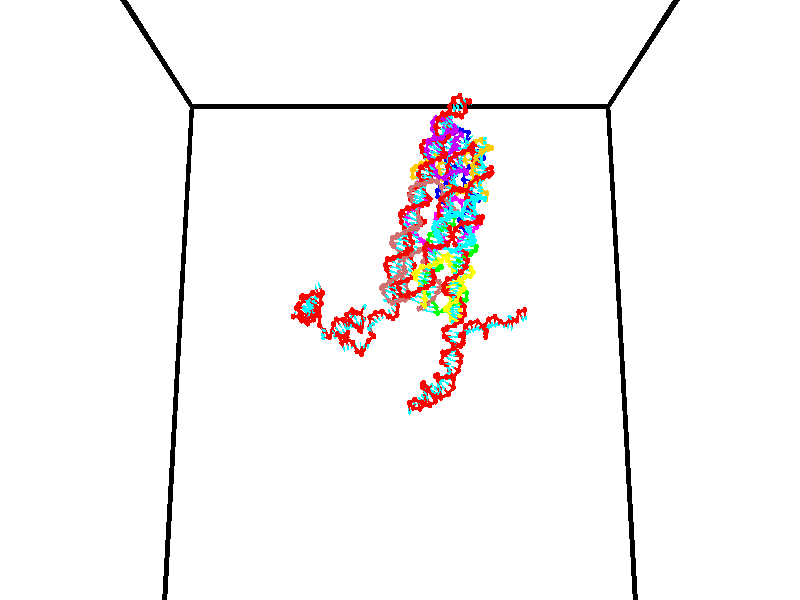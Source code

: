 // switches for output
#declare DRAW_BASES = 1; // possible values are 0, 1; only relevant for DNA ribbons
#declare DRAW_BASES_TYPE = 3; // possible values are 1, 2, 3; only relevant for DNA ribbons
#declare DRAW_FOG = 0; // set to 1 to enable fog

#include "colors.inc"

#include "transforms.inc"
background { rgb <1, 1, 1>}

#default {
   normal{
       ripples 0.25
       frequency 0.20
       turbulence 0.2
       lambda 5
   }
	finish {
		phong 0.1
		phong_size 40.
	}
}

// original window dimensions: 1024x640


// camera settings

camera {
	sky <0, 0.179814, -0.983701>
	up <0, 0.179814, -0.983701>
	right 1.6 * <1, 0, 0>
	location <35, 94.9851, 44.8844>
	look_at <35, 29.7336, 32.9568>
	direction <0, -65.2515, -11.9276>
	angle 67.0682
}


# declare cpy_camera_pos = <35, 94.9851, 44.8844>;
# if (DRAW_FOG = 1)
fog {
	fog_type 2
	up vnormalize(cpy_camera_pos)
	color rgbt<1,1,1,0.3>
	distance 1e-5
	fog_alt 3e-3
	fog_offset 56
}
# end


// LIGHTS

# declare lum = 6;
global_settings {
	ambient_light rgb lum * <0.05, 0.05, 0.05>
	max_trace_level 15
}# declare cpy_direct_light_amount = 0.25;
light_source
{	1000 * <-1, -1.16352, -0.803886>,
	rgb lum * cpy_direct_light_amount
	parallel
}

light_source
{	1000 * <1, 1.16352, 0.803886>,
	rgb lum * cpy_direct_light_amount
	parallel
}

// strand 0

// nucleotide -1

// particle -1
sphere {
	<24.293776, 35.189308, 35.365646> 0.250000
	pigment { color rgbt <1,0,0,0> }
	no_shadow
}
cylinder {
	<24.313828, 34.849804, 35.155087>,  <24.325859, 34.646103, 35.028751>, 0.100000
	pigment { color rgbt <1,0,0,0> }
	no_shadow
}
cylinder {
	<24.313828, 34.849804, 35.155087>,  <24.293776, 35.189308, 35.365646>, 0.100000
	pigment { color rgbt <1,0,0,0> }
	no_shadow
}

// particle -1
sphere {
	<24.313828, 34.849804, 35.155087> 0.100000
	pigment { color rgbt <1,0,0,0> }
	no_shadow
}
sphere {
	0, 1
	scale<0.080000,0.200000,0.300000>
	matrix <0.764342, -0.306649, 0.567228,
		-0.642859, -0.430784, 0.633370,
		0.050130, -0.848759, -0.526398,
		24.328867, 34.595177, 34.997166>
	pigment { color rgbt <0,1,1,0> }
	no_shadow
}
cylinder {
	<25.066174, 34.977039, 35.230991>,  <24.293776, 35.189308, 35.365646>, 0.130000
	pigment { color rgbt <1,0,0,0> }
	no_shadow
}

// nucleotide -1

// particle -1
sphere {
	<25.066174, 34.977039, 35.230991> 0.250000
	pigment { color rgbt <1,0,0,0> }
	no_shadow
}
cylinder {
	<25.373491, 35.069344, 35.469810>,  <25.557882, 35.124725, 35.613102>, 0.100000
	pigment { color rgbt <1,0,0,0> }
	no_shadow
}
cylinder {
	<25.373491, 35.069344, 35.469810>,  <25.066174, 34.977039, 35.230991>, 0.100000
	pigment { color rgbt <1,0,0,0> }
	no_shadow
}

// particle -1
sphere {
	<25.373491, 35.069344, 35.469810> 0.100000
	pigment { color rgbt <1,0,0,0> }
	no_shadow
}
sphere {
	0, 1
	scale<0.080000,0.200000,0.300000>
	matrix <0.169224, 0.826339, -0.537147,
		-0.617321, 0.513723, 0.595822,
		0.768296, 0.230764, 0.597051,
		25.603979, 35.138573, 35.648926>
	pigment { color rgbt <0,1,1,0> }
	no_shadow
}
cylinder {
	<24.957750, 35.612457, 35.464062>,  <25.066174, 34.977039, 35.230991>, 0.130000
	pigment { color rgbt <1,0,0,0> }
	no_shadow
}

// nucleotide -1

// particle -1
sphere {
	<24.957750, 35.612457, 35.464062> 0.250000
	pigment { color rgbt <1,0,0,0> }
	no_shadow
}
cylinder {
	<25.353634, 35.556778, 35.477352>,  <25.591164, 35.523373, 35.485325>, 0.100000
	pigment { color rgbt <1,0,0,0> }
	no_shadow
}
cylinder {
	<25.353634, 35.556778, 35.477352>,  <24.957750, 35.612457, 35.464062>, 0.100000
	pigment { color rgbt <1,0,0,0> }
	no_shadow
}

// particle -1
sphere {
	<25.353634, 35.556778, 35.477352> 0.100000
	pigment { color rgbt <1,0,0,0> }
	no_shadow
}
sphere {
	0, 1
	scale<0.080000,0.200000,0.300000>
	matrix <0.135418, 0.835888, -0.531934,
		0.046272, 0.530958, 0.846134,
		0.989708, -0.139195, 0.033223,
		25.650547, 35.515018, 35.487320>
	pigment { color rgbt <0,1,1,0> }
	no_shadow
}
cylinder {
	<25.290201, 36.145874, 35.846222>,  <24.957750, 35.612457, 35.464062>, 0.130000
	pigment { color rgbt <1,0,0,0> }
	no_shadow
}

// nucleotide -1

// particle -1
sphere {
	<25.290201, 36.145874, 35.846222> 0.250000
	pigment { color rgbt <1,0,0,0> }
	no_shadow
}
cylinder {
	<25.602161, 35.998814, 35.643600>,  <25.789337, 35.910580, 35.522030>, 0.100000
	pigment { color rgbt <1,0,0,0> }
	no_shadow
}
cylinder {
	<25.602161, 35.998814, 35.643600>,  <25.290201, 36.145874, 35.846222>, 0.100000
	pigment { color rgbt <1,0,0,0> }
	no_shadow
}

// particle -1
sphere {
	<25.602161, 35.998814, 35.643600> 0.100000
	pigment { color rgbt <1,0,0,0> }
	no_shadow
}
sphere {
	0, 1
	scale<0.080000,0.200000,0.300000>
	matrix <0.288865, 0.929383, -0.229791,
		0.555261, 0.032889, 0.831026,
		0.779899, -0.367648, -0.506550,
		25.836130, 35.888519, 35.491634>
	pigment { color rgbt <0,1,1,0> }
	no_shadow
}
cylinder {
	<25.925470, 36.377693, 36.130371>,  <25.290201, 36.145874, 35.846222>, 0.130000
	pigment { color rgbt <1,0,0,0> }
	no_shadow
}

// nucleotide -1

// particle -1
sphere {
	<25.925470, 36.377693, 36.130371> 0.250000
	pigment { color rgbt <1,0,0,0> }
	no_shadow
}
cylinder {
	<25.966518, 36.283829, 35.743713>,  <25.991146, 36.227509, 35.511719>, 0.100000
	pigment { color rgbt <1,0,0,0> }
	no_shadow
}
cylinder {
	<25.966518, 36.283829, 35.743713>,  <25.925470, 36.377693, 36.130371>, 0.100000
	pigment { color rgbt <1,0,0,0> }
	no_shadow
}

// particle -1
sphere {
	<25.966518, 36.283829, 35.743713> 0.100000
	pigment { color rgbt <1,0,0,0> }
	no_shadow
}
sphere {
	0, 1
	scale<0.080000,0.200000,0.300000>
	matrix <0.222906, 0.952487, -0.207560,
		0.969424, -0.194172, 0.150051,
		0.102619, -0.234661, -0.966645,
		25.997305, 36.213432, 35.453720>
	pigment { color rgbt <0,1,1,0> }
	no_shadow
}
cylinder {
	<26.561443, 36.671631, 35.839130>,  <25.925470, 36.377693, 36.130371>, 0.130000
	pigment { color rgbt <1,0,0,0> }
	no_shadow
}

// nucleotide -1

// particle -1
sphere {
	<26.561443, 36.671631, 35.839130> 0.250000
	pigment { color rgbt <1,0,0,0> }
	no_shadow
}
cylinder {
	<26.298204, 36.628567, 35.541054>,  <26.140261, 36.602730, 35.362206>, 0.100000
	pigment { color rgbt <1,0,0,0> }
	no_shadow
}
cylinder {
	<26.298204, 36.628567, 35.541054>,  <26.561443, 36.671631, 35.839130>, 0.100000
	pigment { color rgbt <1,0,0,0> }
	no_shadow
}

// particle -1
sphere {
	<26.298204, 36.628567, 35.541054> 0.100000
	pigment { color rgbt <1,0,0,0> }
	no_shadow
}
sphere {
	0, 1
	scale<0.080000,0.200000,0.300000>
	matrix <0.161050, 0.946691, -0.278998,
		0.735507, -0.303622, -0.605676,
		-0.658098, -0.107661, -0.745195,
		26.100775, 36.596268, 35.317493>
	pigment { color rgbt <0,1,1,0> }
	no_shadow
}
cylinder {
	<26.878784, 36.769390, 35.060413>,  <26.561443, 36.671631, 35.839130>, 0.130000
	pigment { color rgbt <1,0,0,0> }
	no_shadow
}

// nucleotide -1

// particle -1
sphere {
	<26.878784, 36.769390, 35.060413> 0.250000
	pigment { color rgbt <1,0,0,0> }
	no_shadow
}
cylinder {
	<26.488949, 36.858368, 35.070969>,  <26.255049, 36.911755, 35.077301>, 0.100000
	pigment { color rgbt <1,0,0,0> }
	no_shadow
}
cylinder {
	<26.488949, 36.858368, 35.070969>,  <26.878784, 36.769390, 35.060413>, 0.100000
	pigment { color rgbt <1,0,0,0> }
	no_shadow
}

// particle -1
sphere {
	<26.488949, 36.858368, 35.070969> 0.100000
	pigment { color rgbt <1,0,0,0> }
	no_shadow
}
sphere {
	0, 1
	scale<0.080000,0.200000,0.300000>
	matrix <0.199346, 0.914985, -0.350804,
		-0.102178, -0.336630, -0.936077,
		-0.974588, 0.222448, 0.026386,
		26.196573, 36.925102, 35.078884>
	pigment { color rgbt <0,1,1,0> }
	no_shadow
}
cylinder {
	<26.593620, 36.910522, 34.383354>,  <26.878784, 36.769390, 35.060413>, 0.130000
	pigment { color rgbt <1,0,0,0> }
	no_shadow
}

// nucleotide -1

// particle -1
sphere {
	<26.593620, 36.910522, 34.383354> 0.250000
	pigment { color rgbt <1,0,0,0> }
	no_shadow
}
cylinder {
	<26.425694, 37.113522, 34.684338>,  <26.324938, 37.235321, 34.864929>, 0.100000
	pigment { color rgbt <1,0,0,0> }
	no_shadow
}
cylinder {
	<26.425694, 37.113522, 34.684338>,  <26.593620, 36.910522, 34.383354>, 0.100000
	pigment { color rgbt <1,0,0,0> }
	no_shadow
}

// particle -1
sphere {
	<26.425694, 37.113522, 34.684338> 0.100000
	pigment { color rgbt <1,0,0,0> }
	no_shadow
}
sphere {
	0, 1
	scale<0.080000,0.200000,0.300000>
	matrix <0.379571, 0.851249, -0.362354,
		-0.824426, 0.133489, -0.550002,
		-0.419819, 0.507499, 0.752461,
		26.299747, 37.265770, 34.910076>
	pigment { color rgbt <0,1,1,0> }
	no_shadow
}
cylinder {
	<26.033289, 37.301189, 34.134388>,  <26.593620, 36.910522, 34.383354>, 0.130000
	pigment { color rgbt <1,0,0,0> }
	no_shadow
}

// nucleotide -1

// particle -1
sphere {
	<26.033289, 37.301189, 34.134388> 0.250000
	pigment { color rgbt <1,0,0,0> }
	no_shadow
}
cylinder {
	<26.112226, 37.486404, 34.480022>,  <26.159590, 37.597534, 34.687405>, 0.100000
	pigment { color rgbt <1,0,0,0> }
	no_shadow
}
cylinder {
	<26.112226, 37.486404, 34.480022>,  <26.033289, 37.301189, 34.134388>, 0.100000
	pigment { color rgbt <1,0,0,0> }
	no_shadow
}

// particle -1
sphere {
	<26.112226, 37.486404, 34.480022> 0.100000
	pigment { color rgbt <1,0,0,0> }
	no_shadow
}
sphere {
	0, 1
	scale<0.080000,0.200000,0.300000>
	matrix <0.183079, 0.848510, -0.496502,
		-0.963087, 0.256179, 0.082678,
		0.197346, 0.463038, 0.864089,
		26.171431, 37.625317, 34.739250>
	pigment { color rgbt <0,1,1,0> }
	no_shadow
}
cylinder {
	<25.660513, 37.981544, 34.153614>,  <26.033289, 37.301189, 34.134388>, 0.130000
	pigment { color rgbt <1,0,0,0> }
	no_shadow
}

// nucleotide -1

// particle -1
sphere {
	<25.660513, 37.981544, 34.153614> 0.250000
	pigment { color rgbt <1,0,0,0> }
	no_shadow
}
cylinder {
	<25.953823, 38.002636, 34.424767>,  <26.129808, 38.015289, 34.587460>, 0.100000
	pigment { color rgbt <1,0,0,0> }
	no_shadow
}
cylinder {
	<25.953823, 38.002636, 34.424767>,  <25.660513, 37.981544, 34.153614>, 0.100000
	pigment { color rgbt <1,0,0,0> }
	no_shadow
}

// particle -1
sphere {
	<25.953823, 38.002636, 34.424767> 0.100000
	pigment { color rgbt <1,0,0,0> }
	no_shadow
}
sphere {
	0, 1
	scale<0.080000,0.200000,0.300000>
	matrix <0.378959, 0.796086, -0.471845,
		-0.564533, 0.602882, 0.563769,
		0.733276, 0.052727, 0.677884,
		26.173805, 38.018456, 34.628132>
	pigment { color rgbt <0,1,1,0> }
	no_shadow
}
cylinder {
	<25.639452, 38.764282, 34.399216>,  <25.660513, 37.981544, 34.153614>, 0.130000
	pigment { color rgbt <1,0,0,0> }
	no_shadow
}

// nucleotide -1

// particle -1
sphere {
	<25.639452, 38.764282, 34.399216> 0.250000
	pigment { color rgbt <1,0,0,0> }
	no_shadow
}
cylinder {
	<25.993202, 38.590805, 34.468258>,  <26.205452, 38.486717, 34.509686>, 0.100000
	pigment { color rgbt <1,0,0,0> }
	no_shadow
}
cylinder {
	<25.993202, 38.590805, 34.468258>,  <25.639452, 38.764282, 34.399216>, 0.100000
	pigment { color rgbt <1,0,0,0> }
	no_shadow
}

// particle -1
sphere {
	<25.993202, 38.590805, 34.468258> 0.100000
	pigment { color rgbt <1,0,0,0> }
	no_shadow
}
sphere {
	0, 1
	scale<0.080000,0.200000,0.300000>
	matrix <0.447136, 0.680961, -0.579966,
		0.133988, 0.590086, 0.796144,
		0.884373, -0.433694, 0.172608,
		26.258514, 38.460697, 34.520039>
	pigment { color rgbt <0,1,1,0> }
	no_shadow
}
cylinder {
	<26.189060, 39.337448, 34.498337>,  <25.639452, 38.764282, 34.399216>, 0.130000
	pigment { color rgbt <1,0,0,0> }
	no_shadow
}

// nucleotide -1

// particle -1
sphere {
	<26.189060, 39.337448, 34.498337> 0.250000
	pigment { color rgbt <1,0,0,0> }
	no_shadow
}
cylinder {
	<26.362764, 38.989052, 34.406429>,  <26.466988, 38.780014, 34.351284>, 0.100000
	pigment { color rgbt <1,0,0,0> }
	no_shadow
}
cylinder {
	<26.362764, 38.989052, 34.406429>,  <26.189060, 39.337448, 34.498337>, 0.100000
	pigment { color rgbt <1,0,0,0> }
	no_shadow
}

// particle -1
sphere {
	<26.362764, 38.989052, 34.406429> 0.100000
	pigment { color rgbt <1,0,0,0> }
	no_shadow
}
sphere {
	0, 1
	scale<0.080000,0.200000,0.300000>
	matrix <0.546799, 0.457588, -0.701159,
		0.715841, 0.178850, 0.674970,
		0.434261, -0.870991, -0.229765,
		26.493042, 38.727753, 34.337502>
	pigment { color rgbt <0,1,1,0> }
	no_shadow
}
cylinder {
	<26.818516, 39.463604, 34.159931>,  <26.189060, 39.337448, 34.498337>, 0.130000
	pigment { color rgbt <1,0,0,0> }
	no_shadow
}

// nucleotide -1

// particle -1
sphere {
	<26.818516, 39.463604, 34.159931> 0.250000
	pigment { color rgbt <1,0,0,0> }
	no_shadow
}
cylinder {
	<26.778713, 39.081470, 34.048630>,  <26.754831, 38.852188, 33.981850>, 0.100000
	pigment { color rgbt <1,0,0,0> }
	no_shadow
}
cylinder {
	<26.778713, 39.081470, 34.048630>,  <26.818516, 39.463604, 34.159931>, 0.100000
	pigment { color rgbt <1,0,0,0> }
	no_shadow
}

// particle -1
sphere {
	<26.778713, 39.081470, 34.048630> 0.100000
	pigment { color rgbt <1,0,0,0> }
	no_shadow
}
sphere {
	0, 1
	scale<0.080000,0.200000,0.300000>
	matrix <0.682464, 0.137980, -0.717778,
		0.724115, -0.261325, 0.638253,
		-0.099507, -0.955338, -0.278258,
		26.748861, 38.794868, 33.965153>
	pigment { color rgbt <0,1,1,0> }
	no_shadow
}
cylinder {
	<27.327566, 39.049362, 34.274929>,  <26.818516, 39.463604, 34.159931>, 0.130000
	pigment { color rgbt <1,0,0,0> }
	no_shadow
}

// nucleotide -1

// particle -1
sphere {
	<27.327566, 39.049362, 34.274929> 0.250000
	pigment { color rgbt <1,0,0,0> }
	no_shadow
}
cylinder {
	<27.165695, 38.913727, 33.935223>,  <27.068573, 38.832348, 33.731400>, 0.100000
	pigment { color rgbt <1,0,0,0> }
	no_shadow
}
cylinder {
	<27.165695, 38.913727, 33.935223>,  <27.327566, 39.049362, 34.274929>, 0.100000
	pigment { color rgbt <1,0,0,0> }
	no_shadow
}

// particle -1
sphere {
	<27.165695, 38.913727, 33.935223> 0.100000
	pigment { color rgbt <1,0,0,0> }
	no_shadow
}
sphere {
	0, 1
	scale<0.080000,0.200000,0.300000>
	matrix <0.890603, 0.064609, -0.450169,
		0.207517, -0.938534, 0.275846,
		-0.404676, -0.339087, -0.849269,
		27.044292, 38.812000, 33.680443>
	pigment { color rgbt <0,1,1,0> }
	no_shadow
}
cylinder {
	<27.592834, 38.406712, 33.966034>,  <27.327566, 39.049362, 34.274929>, 0.130000
	pigment { color rgbt <1,0,0,0> }
	no_shadow
}

// nucleotide -1

// particle -1
sphere {
	<27.592834, 38.406712, 33.966034> 0.250000
	pigment { color rgbt <1,0,0,0> }
	no_shadow
}
cylinder {
	<27.443895, 38.627792, 33.667805>,  <27.354532, 38.760441, 33.488869>, 0.100000
	pigment { color rgbt <1,0,0,0> }
	no_shadow
}
cylinder {
	<27.443895, 38.627792, 33.667805>,  <27.592834, 38.406712, 33.966034>, 0.100000
	pigment { color rgbt <1,0,0,0> }
	no_shadow
}

// particle -1
sphere {
	<27.443895, 38.627792, 33.667805> 0.100000
	pigment { color rgbt <1,0,0,0> }
	no_shadow
}
sphere {
	0, 1
	scale<0.080000,0.200000,0.300000>
	matrix <0.913827, 0.078023, -0.398536,
		-0.162100, -0.829720, -0.534124,
		-0.372347, 0.552700, -0.745573,
		27.332191, 38.793602, 33.444134>
	pigment { color rgbt <0,1,1,0> }
	no_shadow
}
cylinder {
	<27.316282, 37.807362, 34.108131>,  <27.592834, 38.406712, 33.966034>, 0.130000
	pigment { color rgbt <1,0,0,0> }
	no_shadow
}

// nucleotide -1

// particle -1
sphere {
	<27.316282, 37.807362, 34.108131> 0.250000
	pigment { color rgbt <1,0,0,0> }
	no_shadow
}
cylinder {
	<27.126188, 38.130863, 34.246735>,  <27.012131, 38.324963, 34.329899>, 0.100000
	pigment { color rgbt <1,0,0,0> }
	no_shadow
}
cylinder {
	<27.126188, 38.130863, 34.246735>,  <27.316282, 37.807362, 34.108131>, 0.100000
	pigment { color rgbt <1,0,0,0> }
	no_shadow
}

// particle -1
sphere {
	<27.126188, 38.130863, 34.246735> 0.100000
	pigment { color rgbt <1,0,0,0> }
	no_shadow
}
sphere {
	0, 1
	scale<0.080000,0.200000,0.300000>
	matrix <-0.562750, -0.582134, 0.586883,
		0.676359, 0.083909, 0.731777,
		-0.475237, 0.808751, 0.346512,
		26.983618, 38.373489, 34.350689>
	pigment { color rgbt <0,1,1,0> }
	no_shadow
}
cylinder {
	<27.410715, 37.843834, 34.712685>,  <27.316282, 37.807362, 34.108131>, 0.130000
	pigment { color rgbt <1,0,0,0> }
	no_shadow
}

// nucleotide -1

// particle -1
sphere {
	<27.410715, 37.843834, 34.712685> 0.250000
	pigment { color rgbt <1,0,0,0> }
	no_shadow
}
cylinder {
	<27.072189, 38.055344, 34.686928>,  <26.869074, 38.182251, 34.671474>, 0.100000
	pigment { color rgbt <1,0,0,0> }
	no_shadow
}
cylinder {
	<27.072189, 38.055344, 34.686928>,  <27.410715, 37.843834, 34.712685>, 0.100000
	pigment { color rgbt <1,0,0,0> }
	no_shadow
}

// particle -1
sphere {
	<27.072189, 38.055344, 34.686928> 0.100000
	pigment { color rgbt <1,0,0,0> }
	no_shadow
}
sphere {
	0, 1
	scale<0.080000,0.200000,0.300000>
	matrix <-0.430472, -0.607715, 0.667365,
		0.313756, 0.592519, 0.741942,
		-0.846316, 0.528775, -0.064389,
		26.818295, 38.213978, 34.667610>
	pigment { color rgbt <0,1,1,0> }
	no_shadow
}
cylinder {
	<27.218620, 37.995476, 35.393124>,  <27.410715, 37.843834, 34.712685>, 0.130000
	pigment { color rgbt <1,0,0,0> }
	no_shadow
}

// nucleotide -1

// particle -1
sphere {
	<27.218620, 37.995476, 35.393124> 0.250000
	pigment { color rgbt <1,0,0,0> }
	no_shadow
}
cylinder {
	<26.890055, 38.039009, 35.169182>,  <26.692915, 38.065128, 35.034817>, 0.100000
	pigment { color rgbt <1,0,0,0> }
	no_shadow
}
cylinder {
	<26.890055, 38.039009, 35.169182>,  <27.218620, 37.995476, 35.393124>, 0.100000
	pigment { color rgbt <1,0,0,0> }
	no_shadow
}

// particle -1
sphere {
	<26.890055, 38.039009, 35.169182> 0.100000
	pigment { color rgbt <1,0,0,0> }
	no_shadow
}
sphere {
	0, 1
	scale<0.080000,0.200000,0.300000>
	matrix <-0.482523, -0.655941, 0.580442,
		-0.304063, 0.746925, 0.591311,
		-0.821412, 0.108830, -0.559856,
		26.643631, 38.071659, 35.001225>
	pigment { color rgbt <0,1,1,0> }
	no_shadow
}
cylinder {
	<26.682947, 38.024094, 35.874626>,  <27.218620, 37.995476, 35.393124>, 0.130000
	pigment { color rgbt <1,0,0,0> }
	no_shadow
}

// nucleotide -1

// particle -1
sphere {
	<26.682947, 38.024094, 35.874626> 0.250000
	pigment { color rgbt <1,0,0,0> }
	no_shadow
}
cylinder {
	<26.528666, 37.913704, 35.522472>,  <26.436096, 37.847469, 35.311180>, 0.100000
	pigment { color rgbt <1,0,0,0> }
	no_shadow
}
cylinder {
	<26.528666, 37.913704, 35.522472>,  <26.682947, 38.024094, 35.874626>, 0.100000
	pigment { color rgbt <1,0,0,0> }
	no_shadow
}

// particle -1
sphere {
	<26.528666, 37.913704, 35.522472> 0.100000
	pigment { color rgbt <1,0,0,0> }
	no_shadow
}
sphere {
	0, 1
	scale<0.080000,0.200000,0.300000>
	matrix <-0.409274, -0.804014, 0.431343,
		-0.826878, 0.526687, 0.197162,
		-0.385704, -0.275974, -0.880381,
		26.412954, 37.830910, 35.258358>
	pigment { color rgbt <0,1,1,0> }
	no_shadow
}
cylinder {
	<25.892729, 37.876572, 35.963757>,  <26.682947, 38.024094, 35.874626>, 0.130000
	pigment { color rgbt <1,0,0,0> }
	no_shadow
}

// nucleotide -1

// particle -1
sphere {
	<25.892729, 37.876572, 35.963757> 0.250000
	pigment { color rgbt <1,0,0,0> }
	no_shadow
}
cylinder {
	<26.046942, 37.688572, 35.646149>,  <26.139469, 37.575771, 35.455585>, 0.100000
	pigment { color rgbt <1,0,0,0> }
	no_shadow
}
cylinder {
	<26.046942, 37.688572, 35.646149>,  <25.892729, 37.876572, 35.963757>, 0.100000
	pigment { color rgbt <1,0,0,0> }
	no_shadow
}

// particle -1
sphere {
	<26.046942, 37.688572, 35.646149> 0.100000
	pigment { color rgbt <1,0,0,0> }
	no_shadow
}
sphere {
	0, 1
	scale<0.080000,0.200000,0.300000>
	matrix <-0.380804, -0.864886, 0.327047,
		-0.840450, 0.176280, -0.512415,
		0.385529, -0.469996, -0.794022,
		26.162601, 37.547573, 35.407944>
	pigment { color rgbt <0,1,1,0> }
	no_shadow
}
cylinder {
	<25.378948, 37.490009, 35.450142>,  <25.892729, 37.876572, 35.963757>, 0.130000
	pigment { color rgbt <1,0,0,0> }
	no_shadow
}

// nucleotide -1

// particle -1
sphere {
	<25.378948, 37.490009, 35.450142> 0.250000
	pigment { color rgbt <1,0,0,0> }
	no_shadow
}
cylinder {
	<25.740673, 37.320866, 35.473495>,  <25.957708, 37.219379, 35.487507>, 0.100000
	pigment { color rgbt <1,0,0,0> }
	no_shadow
}
cylinder {
	<25.740673, 37.320866, 35.473495>,  <25.378948, 37.490009, 35.450142>, 0.100000
	pigment { color rgbt <1,0,0,0> }
	no_shadow
}

// particle -1
sphere {
	<25.740673, 37.320866, 35.473495> 0.100000
	pigment { color rgbt <1,0,0,0> }
	no_shadow
}
sphere {
	0, 1
	scale<0.080000,0.200000,0.300000>
	matrix <-0.420876, -0.860394, 0.287376,
		-0.071287, -0.284450, -0.956037,
		0.904313, -0.422859, 0.058384,
		26.011967, 37.194008, 35.491009>
	pigment { color rgbt <0,1,1,0> }
	no_shadow
}
cylinder {
	<24.947186, 37.070404, 34.952785>,  <25.378948, 37.490009, 35.450142>, 0.130000
	pigment { color rgbt <1,0,0,0> }
	no_shadow
}

// nucleotide -1

// particle -1
sphere {
	<24.947186, 37.070404, 34.952785> 0.250000
	pigment { color rgbt <1,0,0,0> }
	no_shadow
}
cylinder {
	<25.344942, 37.033699, 34.931763>,  <25.583597, 37.011677, 34.919147>, 0.100000
	pigment { color rgbt <1,0,0,0> }
	no_shadow
}
cylinder {
	<25.344942, 37.033699, 34.931763>,  <24.947186, 37.070404, 34.952785>, 0.100000
	pigment { color rgbt <1,0,0,0> }
	no_shadow
}

// particle -1
sphere {
	<25.344942, 37.033699, 34.931763> 0.100000
	pigment { color rgbt <1,0,0,0> }
	no_shadow
}
sphere {
	0, 1
	scale<0.080000,0.200000,0.300000>
	matrix <-0.081075, -0.980651, 0.178189,
		-0.067891, -0.172929, -0.982592,
		0.994393, -0.091761, -0.052557,
		25.643261, 37.006172, 34.915997>
	pigment { color rgbt <0,1,1,0> }
	no_shadow
}
cylinder {
	<25.051050, 36.518967, 34.565941>,  <24.947186, 37.070404, 34.952785>, 0.130000
	pigment { color rgbt <1,0,0,0> }
	no_shadow
}

// nucleotide -1

// particle -1
sphere {
	<25.051050, 36.518967, 34.565941> 0.250000
	pigment { color rgbt <1,0,0,0> }
	no_shadow
}
cylinder {
	<25.376030, 36.545231, 34.797672>,  <25.571018, 36.560989, 34.936710>, 0.100000
	pigment { color rgbt <1,0,0,0> }
	no_shadow
}
cylinder {
	<25.376030, 36.545231, 34.797672>,  <25.051050, 36.518967, 34.565941>, 0.100000
	pigment { color rgbt <1,0,0,0> }
	no_shadow
}

// particle -1
sphere {
	<25.376030, 36.545231, 34.797672> 0.100000
	pigment { color rgbt <1,0,0,0> }
	no_shadow
}
sphere {
	0, 1
	scale<0.080000,0.200000,0.300000>
	matrix <0.035858, -0.997385, 0.062748,
		0.581929, -0.030206, -0.812678,
		0.812448, 0.065656, 0.579324,
		25.619764, 36.564926, 34.971470>
	pigment { color rgbt <0,1,1,0> }
	no_shadow
}
cylinder {
	<25.678112, 36.310528, 34.179897>,  <25.051050, 36.518967, 34.565941>, 0.130000
	pigment { color rgbt <1,0,0,0> }
	no_shadow
}

// nucleotide -1

// particle -1
sphere {
	<25.678112, 36.310528, 34.179897> 0.250000
	pigment { color rgbt <1,0,0,0> }
	no_shadow
}
cylinder {
	<25.922070, 36.363289, 34.492470>,  <26.068443, 36.394943, 34.680012>, 0.100000
	pigment { color rgbt <1,0,0,0> }
	no_shadow
}
cylinder {
	<25.922070, 36.363289, 34.492470>,  <25.678112, 36.310528, 34.179897>, 0.100000
	pigment { color rgbt <1,0,0,0> }
	no_shadow
}

// particle -1
sphere {
	<25.922070, 36.363289, 34.492470> 0.100000
	pigment { color rgbt <1,0,0,0> }
	no_shadow
}
sphere {
	0, 1
	scale<0.080000,0.200000,0.300000>
	matrix <-0.191928, -0.932112, 0.307133,
		0.768890, -0.337297, -0.543175,
		0.609895, 0.131901, 0.781429,
		26.105038, 36.402859, 34.726898>
	pigment { color rgbt <0,1,1,0> }
	no_shadow
}
cylinder {
	<26.383049, 35.921009, 34.272999>,  <25.678112, 36.310528, 34.179897>, 0.130000
	pigment { color rgbt <1,0,0,0> }
	no_shadow
}

// nucleotide -1

// particle -1
sphere {
	<26.383049, 35.921009, 34.272999> 0.250000
	pigment { color rgbt <1,0,0,0> }
	no_shadow
}
cylinder {
	<26.280979, 35.998871, 34.651836>,  <26.219736, 36.045589, 34.879139>, 0.100000
	pigment { color rgbt <1,0,0,0> }
	no_shadow
}
cylinder {
	<26.280979, 35.998871, 34.651836>,  <26.383049, 35.921009, 34.272999>, 0.100000
	pigment { color rgbt <1,0,0,0> }
	no_shadow
}

// particle -1
sphere {
	<26.280979, 35.998871, 34.651836> 0.100000
	pigment { color rgbt <1,0,0,0> }
	no_shadow
}
sphere {
	0, 1
	scale<0.080000,0.200000,0.300000>
	matrix <-0.201085, -0.968792, 0.144937,
		0.945754, -0.153462, 0.286355,
		-0.255176, 0.194656, 0.947098,
		26.204426, 36.057266, 34.935966>
	pigment { color rgbt <0,1,1,0> }
	no_shadow
}
cylinder {
	<26.732306, 35.428947, 34.698502>,  <26.383049, 35.921009, 34.272999>, 0.130000
	pigment { color rgbt <1,0,0,0> }
	no_shadow
}

// nucleotide -1

// particle -1
sphere {
	<26.732306, 35.428947, 34.698502> 0.250000
	pigment { color rgbt <1,0,0,0> }
	no_shadow
}
cylinder {
	<26.457176, 35.583809, 34.944107>,  <26.292099, 35.676723, 35.091473>, 0.100000
	pigment { color rgbt <1,0,0,0> }
	no_shadow
}
cylinder {
	<26.457176, 35.583809, 34.944107>,  <26.732306, 35.428947, 34.698502>, 0.100000
	pigment { color rgbt <1,0,0,0> }
	no_shadow
}

// particle -1
sphere {
	<26.457176, 35.583809, 34.944107> 0.100000
	pigment { color rgbt <1,0,0,0> }
	no_shadow
}
sphere {
	0, 1
	scale<0.080000,0.200000,0.300000>
	matrix <-0.119993, -0.894898, 0.429837,
		0.715893, 0.221973, 0.661985,
		-0.687822, 0.387151, 0.614016,
		26.250830, 35.699955, 35.128311>
	pigment { color rgbt <0,1,1,0> }
	no_shadow
}
cylinder {
	<26.947851, 35.320728, 35.380157>,  <26.732306, 35.428947, 34.698502>, 0.130000
	pigment { color rgbt <1,0,0,0> }
	no_shadow
}

// nucleotide -1

// particle -1
sphere {
	<26.947851, 35.320728, 35.380157> 0.250000
	pigment { color rgbt <1,0,0,0> }
	no_shadow
}
cylinder {
	<26.548695, 35.346684, 35.380817>,  <26.309200, 35.362255, 35.381214>, 0.100000
	pigment { color rgbt <1,0,0,0> }
	no_shadow
}
cylinder {
	<26.548695, 35.346684, 35.380817>,  <26.947851, 35.320728, 35.380157>, 0.100000
	pigment { color rgbt <1,0,0,0> }
	no_shadow
}

// particle -1
sphere {
	<26.548695, 35.346684, 35.380817> 0.100000
	pigment { color rgbt <1,0,0,0> }
	no_shadow
}
sphere {
	0, 1
	scale<0.080000,0.200000,0.300000>
	matrix <-0.053425, -0.835589, 0.546751,
		0.036857, 0.545510, 0.837294,
		-0.997891, 0.064884, 0.001653,
		26.249327, 35.366150, 35.381313>
	pigment { color rgbt <0,1,1,0> }
	no_shadow
}
cylinder {
	<26.938890, 35.349976, 36.095741>,  <26.947851, 35.320728, 35.380157>, 0.130000
	pigment { color rgbt <1,0,0,0> }
	no_shadow
}

// nucleotide -1

// particle -1
sphere {
	<26.938890, 35.349976, 36.095741> 0.250000
	pigment { color rgbt <1,0,0,0> }
	no_shadow
}
cylinder {
	<27.216562, 35.484467, 36.350319>,  <27.383165, 35.565163, 36.503067>, 0.100000
	pigment { color rgbt <1,0,0,0> }
	no_shadow
}
cylinder {
	<27.216562, 35.484467, 36.350319>,  <26.938890, 35.349976, 36.095741>, 0.100000
	pigment { color rgbt <1,0,0,0> }
	no_shadow
}

// particle -1
sphere {
	<27.216562, 35.484467, 36.350319> 0.100000
	pigment { color rgbt <1,0,0,0> }
	no_shadow
}
sphere {
	0, 1
	scale<0.080000,0.200000,0.300000>
	matrix <-0.359157, -0.604471, 0.711071,
		0.623798, -0.722194, -0.298851,
		0.694177, 0.336230, 0.636449,
		27.424816, 35.585335, 36.541252>
	pigment { color rgbt <0,1,1,0> }
	no_shadow
}
cylinder {
	<27.369219, 34.806492, 36.483044>,  <26.938890, 35.349976, 36.095741>, 0.130000
	pigment { color rgbt <1,0,0,0> }
	no_shadow
}

// nucleotide -1

// particle -1
sphere {
	<27.369219, 34.806492, 36.483044> 0.250000
	pigment { color rgbt <1,0,0,0> }
	no_shadow
}
cylinder {
	<27.331062, 35.120827, 36.727459>,  <27.308168, 35.309425, 36.874107>, 0.100000
	pigment { color rgbt <1,0,0,0> }
	no_shadow
}
cylinder {
	<27.331062, 35.120827, 36.727459>,  <27.369219, 34.806492, 36.483044>, 0.100000
	pigment { color rgbt <1,0,0,0> }
	no_shadow
}

// particle -1
sphere {
	<27.331062, 35.120827, 36.727459> 0.100000
	pigment { color rgbt <1,0,0,0> }
	no_shadow
}
sphere {
	0, 1
	scale<0.080000,0.200000,0.300000>
	matrix <-0.180780, -0.617305, 0.765672,
		0.978887, -0.037425, 0.200948,
		-0.095391, 0.785833, 0.611037,
		27.302444, 35.356575, 36.910770>
	pigment { color rgbt <0,1,1,0> }
	no_shadow
}
cylinder {
	<27.896088, 34.626633, 37.026794>,  <27.369219, 34.806492, 36.483044>, 0.130000
	pigment { color rgbt <1,0,0,0> }
	no_shadow
}

// nucleotide -1

// particle -1
sphere {
	<27.896088, 34.626633, 37.026794> 0.250000
	pigment { color rgbt <1,0,0,0> }
	no_shadow
}
cylinder {
	<27.582333, 34.863731, 37.099880>,  <27.394079, 35.005989, 37.143730>, 0.100000
	pigment { color rgbt <1,0,0,0> }
	no_shadow
}
cylinder {
	<27.582333, 34.863731, 37.099880>,  <27.896088, 34.626633, 37.026794>, 0.100000
	pigment { color rgbt <1,0,0,0> }
	no_shadow
}

// particle -1
sphere {
	<27.582333, 34.863731, 37.099880> 0.100000
	pigment { color rgbt <1,0,0,0> }
	no_shadow
}
sphere {
	0, 1
	scale<0.080000,0.200000,0.300000>
	matrix <-0.410757, -0.717114, 0.563050,
		0.464771, 0.366601, 0.805972,
		-0.784389, 0.592748, 0.182710,
		27.347015, 35.041557, 37.154694>
	pigment { color rgbt <0,1,1,0> }
	no_shadow
}
cylinder {
	<28.126122, 34.204594, 36.445705>,  <27.896088, 34.626633, 37.026794>, 0.130000
	pigment { color rgbt <1,0,0,0> }
	no_shadow
}

// nucleotide -1

// particle -1
sphere {
	<28.126122, 34.204594, 36.445705> 0.250000
	pigment { color rgbt <1,0,0,0> }
	no_shadow
}
cylinder {
	<28.257437, 34.565201, 36.558487>,  <28.336226, 34.781563, 36.626156>, 0.100000
	pigment { color rgbt <1,0,0,0> }
	no_shadow
}
cylinder {
	<28.257437, 34.565201, 36.558487>,  <28.126122, 34.204594, 36.445705>, 0.100000
	pigment { color rgbt <1,0,0,0> }
	no_shadow
}

// particle -1
sphere {
	<28.257437, 34.565201, 36.558487> 0.100000
	pigment { color rgbt <1,0,0,0> }
	no_shadow
}
sphere {
	0, 1
	scale<0.080000,0.200000,0.300000>
	matrix <0.754682, -0.070821, -0.652257,
		-0.568051, 0.426916, -0.703606,
		0.328289, 0.901514, 0.281956,
		28.355923, 34.835655, 36.643074>
	pigment { color rgbt <0,1,1,0> }
	no_shadow
}
cylinder {
	<28.254948, 34.649914, 35.889172>,  <28.126122, 34.204594, 36.445705>, 0.130000
	pigment { color rgbt <1,0,0,0> }
	no_shadow
}

// nucleotide -1

// particle -1
sphere {
	<28.254948, 34.649914, 35.889172> 0.250000
	pigment { color rgbt <1,0,0,0> }
	no_shadow
}
cylinder {
	<28.504299, 34.764534, 36.180180>,  <28.653910, 34.833305, 36.354786>, 0.100000
	pigment { color rgbt <1,0,0,0> }
	no_shadow
}
cylinder {
	<28.504299, 34.764534, 36.180180>,  <28.254948, 34.649914, 35.889172>, 0.100000
	pigment { color rgbt <1,0,0,0> }
	no_shadow
}

// particle -1
sphere {
	<28.504299, 34.764534, 36.180180> 0.100000
	pigment { color rgbt <1,0,0,0> }
	no_shadow
}
sphere {
	0, 1
	scale<0.080000,0.200000,0.300000>
	matrix <0.764761, -0.029586, -0.643635,
		-0.162909, 0.957608, -0.237585,
		0.623380, 0.286550, 0.727521,
		28.691313, 34.850498, 36.398438>
	pigment { color rgbt <0,1,1,0> }
	no_shadow
}
cylinder {
	<28.607897, 35.243633, 35.610806>,  <28.254948, 34.649914, 35.889172>, 0.130000
	pigment { color rgbt <1,0,0,0> }
	no_shadow
}

// nucleotide -1

// particle -1
sphere {
	<28.607897, 35.243633, 35.610806> 0.250000
	pigment { color rgbt <1,0,0,0> }
	no_shadow
}
cylinder {
	<28.828041, 35.046413, 35.880325>,  <28.960127, 34.928082, 36.042038>, 0.100000
	pigment { color rgbt <1,0,0,0> }
	no_shadow
}
cylinder {
	<28.828041, 35.046413, 35.880325>,  <28.607897, 35.243633, 35.610806>, 0.100000
	pigment { color rgbt <1,0,0,0> }
	no_shadow
}

// particle -1
sphere {
	<28.828041, 35.046413, 35.880325> 0.100000
	pigment { color rgbt <1,0,0,0> }
	no_shadow
}
sphere {
	0, 1
	scale<0.080000,0.200000,0.300000>
	matrix <0.753919, -0.053294, -0.654802,
		0.358761, 0.868366, 0.342391,
		0.550361, -0.493052, 0.673797,
		28.993149, 34.898499, 36.082466>
	pigment { color rgbt <0,1,1,0> }
	no_shadow
}
cylinder {
	<29.309881, 35.597931, 35.683117>,  <28.607897, 35.243633, 35.610806>, 0.130000
	pigment { color rgbt <1,0,0,0> }
	no_shadow
}

// nucleotide -1

// particle -1
sphere {
	<29.309881, 35.597931, 35.683117> 0.250000
	pigment { color rgbt <1,0,0,0> }
	no_shadow
}
cylinder {
	<29.379770, 35.231396, 35.827221>,  <29.421703, 35.011475, 35.913685>, 0.100000
	pigment { color rgbt <1,0,0,0> }
	no_shadow
}
cylinder {
	<29.379770, 35.231396, 35.827221>,  <29.309881, 35.597931, 35.683117>, 0.100000
	pigment { color rgbt <1,0,0,0> }
	no_shadow
}

// particle -1
sphere {
	<29.379770, 35.231396, 35.827221> 0.100000
	pigment { color rgbt <1,0,0,0> }
	no_shadow
}
sphere {
	0, 1
	scale<0.080000,0.200000,0.300000>
	matrix <0.820133, -0.067027, -0.568234,
		0.544844, 0.394746, 0.739811,
		0.174721, -0.916342, 0.360264,
		29.432186, 34.956493, 35.935299>
	pigment { color rgbt <0,1,1,0> }
	no_shadow
}
cylinder {
	<30.034927, 35.362358, 35.770264>,  <29.309881, 35.597931, 35.683117>, 0.130000
	pigment { color rgbt <1,0,0,0> }
	no_shadow
}

// nucleotide -1

// particle -1
sphere {
	<30.034927, 35.362358, 35.770264> 0.250000
	pigment { color rgbt <1,0,0,0> }
	no_shadow
}
cylinder {
	<29.906342, 35.060658, 35.999268>,  <29.829189, 34.879639, 36.136669>, 0.100000
	pigment { color rgbt <1,0,0,0> }
	no_shadow
}
cylinder {
	<29.906342, 35.060658, 35.999268>,  <30.034927, 35.362358, 35.770264>, 0.100000
	pigment { color rgbt <1,0,0,0> }
	no_shadow
}

// particle -1
sphere {
	<29.906342, 35.060658, 35.999268> 0.100000
	pigment { color rgbt <1,0,0,0> }
	no_shadow
}
sphere {
	0, 1
	scale<0.080000,0.200000,0.300000>
	matrix <0.729824, -0.582575, -0.357718,
		0.603338, 0.302835, 0.737749,
		-0.321465, -0.754252, 0.572506,
		29.809902, 34.834381, 36.171021>
	pigment { color rgbt <0,1,1,0> }
	no_shadow
}
cylinder {
	<30.635155, 35.166924, 36.187561>,  <30.034927, 35.362358, 35.770264>, 0.130000
	pigment { color rgbt <1,0,0,0> }
	no_shadow
}

// nucleotide -1

// particle -1
sphere {
	<30.635155, 35.166924, 36.187561> 0.250000
	pigment { color rgbt <1,0,0,0> }
	no_shadow
}
cylinder {
	<30.363703, 34.883255, 36.111107>,  <30.200832, 34.713055, 36.065235>, 0.100000
	pigment { color rgbt <1,0,0,0> }
	no_shadow
}
cylinder {
	<30.363703, 34.883255, 36.111107>,  <30.635155, 35.166924, 36.187561>, 0.100000
	pigment { color rgbt <1,0,0,0> }
	no_shadow
}

// particle -1
sphere {
	<30.363703, 34.883255, 36.111107> 0.100000
	pigment { color rgbt <1,0,0,0> }
	no_shadow
}
sphere {
	0, 1
	scale<0.080000,0.200000,0.300000>
	matrix <0.725735, -0.607404, -0.323062,
		0.113012, -0.357953, 0.926875,
		-0.678629, -0.709176, -0.191135,
		30.160114, 34.670502, 36.053768>
	pigment { color rgbt <0,1,1,0> }
	no_shadow
}
cylinder {
	<30.913830, 34.517624, 36.418491>,  <30.635155, 35.166924, 36.187561>, 0.130000
	pigment { color rgbt <1,0,0,0> }
	no_shadow
}

// nucleotide -1

// particle -1
sphere {
	<30.913830, 34.517624, 36.418491> 0.250000
	pigment { color rgbt <1,0,0,0> }
	no_shadow
}
cylinder {
	<30.643114, 34.444149, 36.133335>,  <30.480684, 34.400063, 35.962242>, 0.100000
	pigment { color rgbt <1,0,0,0> }
	no_shadow
}
cylinder {
	<30.643114, 34.444149, 36.133335>,  <30.913830, 34.517624, 36.418491>, 0.100000
	pigment { color rgbt <1,0,0,0> }
	no_shadow
}

// particle -1
sphere {
	<30.643114, 34.444149, 36.133335> 0.100000
	pigment { color rgbt <1,0,0,0> }
	no_shadow
}
sphere {
	0, 1
	scale<0.080000,0.200000,0.300000>
	matrix <0.646496, -0.611503, -0.456188,
		-0.352137, -0.769624, 0.532613,
		-0.676788, -0.183691, -0.712892,
		30.440077, 34.389042, 35.919468>
	pigment { color rgbt <0,1,1,0> }
	no_shadow
}
cylinder {
	<31.023272, 33.894783, 36.411674>,  <30.913830, 34.517624, 36.418491>, 0.130000
	pigment { color rgbt <1,0,0,0> }
	no_shadow
}

// nucleotide -1

// particle -1
sphere {
	<31.023272, 33.894783, 36.411674> 0.250000
	pigment { color rgbt <1,0,0,0> }
	no_shadow
}
cylinder {
	<30.850157, 33.983734, 36.062218>,  <30.746288, 34.037106, 35.852543>, 0.100000
	pigment { color rgbt <1,0,0,0> }
	no_shadow
}
cylinder {
	<30.850157, 33.983734, 36.062218>,  <31.023272, 33.894783, 36.411674>, 0.100000
	pigment { color rgbt <1,0,0,0> }
	no_shadow
}

// particle -1
sphere {
	<30.850157, 33.983734, 36.062218> 0.100000
	pigment { color rgbt <1,0,0,0> }
	no_shadow
}
sphere {
	0, 1
	scale<0.080000,0.200000,0.300000>
	matrix <0.628311, -0.620540, -0.469207,
		-0.646468, -0.751983, 0.128841,
		-0.432787, 0.222375, -0.873639,
		30.720320, 34.050446, 35.800125>
	pigment { color rgbt <0,1,1,0> }
	no_shadow
}
cylinder {
	<31.046186, 33.277405, 35.990822>,  <31.023272, 33.894783, 36.411674>, 0.130000
	pigment { color rgbt <1,0,0,0> }
	no_shadow
}

// nucleotide -1

// particle -1
sphere {
	<31.046186, 33.277405, 35.990822> 0.250000
	pigment { color rgbt <1,0,0,0> }
	no_shadow
}
cylinder {
	<31.037251, 33.606514, 35.763649>,  <31.031889, 33.803978, 35.627346>, 0.100000
	pigment { color rgbt <1,0,0,0> }
	no_shadow
}
cylinder {
	<31.037251, 33.606514, 35.763649>,  <31.046186, 33.277405, 35.990822>, 0.100000
	pigment { color rgbt <1,0,0,0> }
	no_shadow
}

// particle -1
sphere {
	<31.037251, 33.606514, 35.763649> 0.100000
	pigment { color rgbt <1,0,0,0> }
	no_shadow
}
sphere {
	0, 1
	scale<0.080000,0.200000,0.300000>
	matrix <0.953906, -0.152512, -0.258465,
		-0.299274, -0.547530, -0.781438,
		-0.022339, 0.822770, -0.567935,
		31.030548, 33.853344, 35.593269>
	pigment { color rgbt <0,1,1,0> }
	no_shadow
}
cylinder {
	<31.237778, 33.077724, 35.278370>,  <31.046186, 33.277405, 35.990822>, 0.130000
	pigment { color rgbt <1,0,0,0> }
	no_shadow
}

// nucleotide -1

// particle -1
sphere {
	<31.237778, 33.077724, 35.278370> 0.250000
	pigment { color rgbt <1,0,0,0> }
	no_shadow
}
cylinder {
	<31.297626, 33.469814, 35.330185>,  <31.333536, 33.705067, 35.361275>, 0.100000
	pigment { color rgbt <1,0,0,0> }
	no_shadow
}
cylinder {
	<31.297626, 33.469814, 35.330185>,  <31.237778, 33.077724, 35.278370>, 0.100000
	pigment { color rgbt <1,0,0,0> }
	no_shadow
}

// particle -1
sphere {
	<31.297626, 33.469814, 35.330185> 0.100000
	pigment { color rgbt <1,0,0,0> }
	no_shadow
}
sphere {
	0, 1
	scale<0.080000,0.200000,0.300000>
	matrix <0.799042, -0.042709, -0.599757,
		-0.582362, 0.193246, -0.789627,
		0.149624, 0.980220, 0.129540,
		31.342514, 33.763882, 35.369045>
	pigment { color rgbt <0,1,1,0> }
	no_shadow
}
cylinder {
	<30.852953, 32.772537, 34.695137>,  <31.237778, 33.077724, 35.278370>, 0.130000
	pigment { color rgbt <1,0,0,0> }
	no_shadow
}

// nucleotide -1

// particle -1
sphere {
	<30.852953, 32.772537, 34.695137> 0.250000
	pigment { color rgbt <1,0,0,0> }
	no_shadow
}
cylinder {
	<31.086700, 32.772259, 34.370541>,  <31.226950, 32.772091, 34.175785>, 0.100000
	pigment { color rgbt <1,0,0,0> }
	no_shadow
}
cylinder {
	<31.086700, 32.772259, 34.370541>,  <30.852953, 32.772537, 34.695137>, 0.100000
	pigment { color rgbt <1,0,0,0> }
	no_shadow
}

// particle -1
sphere {
	<31.086700, 32.772259, 34.370541> 0.100000
	pigment { color rgbt <1,0,0,0> }
	no_shadow
}
sphere {
	0, 1
	scale<0.080000,0.200000,0.300000>
	matrix <0.105906, -0.991382, 0.077112,
		-0.804547, -0.131003, -0.579259,
		0.584369, -0.000693, -0.811488,
		31.262011, 32.772053, 34.127094>
	pigment { color rgbt <0,1,1,0> }
	no_shadow
}
cylinder {
	<30.131966, 32.938408, 34.733261>,  <30.852953, 32.772537, 34.695137>, 0.130000
	pigment { color rgbt <1,0,0,0> }
	no_shadow
}

// nucleotide -1

// particle -1
sphere {
	<30.131966, 32.938408, 34.733261> 0.250000
	pigment { color rgbt <1,0,0,0> }
	no_shadow
}
cylinder {
	<29.924263, 33.273743, 34.799671>,  <29.799641, 33.474945, 34.839516>, 0.100000
	pigment { color rgbt <1,0,0,0> }
	no_shadow
}
cylinder {
	<29.924263, 33.273743, 34.799671>,  <30.131966, 32.938408, 34.733261>, 0.100000
	pigment { color rgbt <1,0,0,0> }
	no_shadow
}

// particle -1
sphere {
	<29.924263, 33.273743, 34.799671> 0.100000
	pigment { color rgbt <1,0,0,0> }
	no_shadow
}
sphere {
	0, 1
	scale<0.080000,0.200000,0.300000>
	matrix <0.633796, 0.247432, 0.732857,
		0.573302, 0.485766, -0.659816,
		-0.519256, 0.838337, 0.166023,
		29.768486, 33.525246, 34.849480>
	pigment { color rgbt <0,1,1,0> }
	no_shadow
}
cylinder {
	<30.532040, 33.677067, 34.800186>,  <30.131966, 32.938408, 34.733261>, 0.130000
	pigment { color rgbt <1,0,0,0> }
	no_shadow
}

// nucleotide -1

// particle -1
sphere {
	<30.532040, 33.677067, 34.800186> 0.250000
	pigment { color rgbt <1,0,0,0> }
	no_shadow
}
cylinder {
	<30.206453, 33.648048, 35.030731>,  <30.011101, 33.630638, 35.169060>, 0.100000
	pigment { color rgbt <1,0,0,0> }
	no_shadow
}
cylinder {
	<30.206453, 33.648048, 35.030731>,  <30.532040, 33.677067, 34.800186>, 0.100000
	pigment { color rgbt <1,0,0,0> }
	no_shadow
}

// particle -1
sphere {
	<30.206453, 33.648048, 35.030731> 0.100000
	pigment { color rgbt <1,0,0,0> }
	no_shadow
}
sphere {
	0, 1
	scale<0.080000,0.200000,0.300000>
	matrix <0.478219, 0.479589, 0.735732,
		-0.329793, 0.874489, -0.355676,
		-0.813968, -0.072549, 0.576362,
		29.962263, 33.626286, 35.203640>
	pigment { color rgbt <0,1,1,0> }
	no_shadow
}
cylinder {
	<30.122263, 34.263790, 34.652702>,  <30.532040, 33.677067, 34.800186>, 0.130000
	pigment { color rgbt <1,0,0,0> }
	no_shadow
}

// nucleotide -1

// particle -1
sphere {
	<30.122263, 34.263790, 34.652702> 0.250000
	pigment { color rgbt <1,0,0,0> }
	no_shadow
}
cylinder {
	<30.292200, 34.191704, 35.007561>,  <30.394163, 34.148453, 35.220478>, 0.100000
	pigment { color rgbt <1,0,0,0> }
	no_shadow
}
cylinder {
	<30.292200, 34.191704, 35.007561>,  <30.122263, 34.263790, 34.652702>, 0.100000
	pigment { color rgbt <1,0,0,0> }
	no_shadow
}

// particle -1
sphere {
	<30.292200, 34.191704, 35.007561> 0.100000
	pigment { color rgbt <1,0,0,0> }
	no_shadow
}
sphere {
	0, 1
	scale<0.080000,0.200000,0.300000>
	matrix <-0.801368, 0.380978, 0.461156,
		-0.421092, -0.906851, 0.017437,
		0.424843, -0.180215, 0.887148,
		30.419653, 34.137638, 35.273705>
	pigment { color rgbt <0,1,1,0> }
	no_shadow
}
cylinder {
	<29.541990, 34.073921, 35.037994>,  <30.122263, 34.263790, 34.652702>, 0.130000
	pigment { color rgbt <1,0,0,0> }
	no_shadow
}

// nucleotide -1

// particle -1
sphere {
	<29.541990, 34.073921, 35.037994> 0.250000
	pigment { color rgbt <1,0,0,0> }
	no_shadow
}
cylinder {
	<29.814550, 34.158978, 35.318130>,  <29.978086, 34.210011, 35.486214>, 0.100000
	pigment { color rgbt <1,0,0,0> }
	no_shadow
}
cylinder {
	<29.814550, 34.158978, 35.318130>,  <29.541990, 34.073921, 35.037994>, 0.100000
	pigment { color rgbt <1,0,0,0> }
	no_shadow
}

// particle -1
sphere {
	<29.814550, 34.158978, 35.318130> 0.100000
	pigment { color rgbt <1,0,0,0> }
	no_shadow
}
sphere {
	0, 1
	scale<0.080000,0.200000,0.300000>
	matrix <-0.707174, 0.437948, 0.555074,
		-0.188683, -0.873491, 0.448790,
		0.681399, 0.212639, 0.700343,
		30.018970, 34.222771, 35.528233>
	pigment { color rgbt <0,1,1,0> }
	no_shadow
}
cylinder {
	<29.380764, 33.712528, 35.668060>,  <29.541990, 34.073921, 35.037994>, 0.130000
	pigment { color rgbt <1,0,0,0> }
	no_shadow
}

// nucleotide -1

// particle -1
sphere {
	<29.380764, 33.712528, 35.668060> 0.250000
	pigment { color rgbt <1,0,0,0> }
	no_shadow
}
cylinder {
	<29.601273, 34.033451, 35.759624>,  <29.733578, 34.226006, 35.814564>, 0.100000
	pigment { color rgbt <1,0,0,0> }
	no_shadow
}
cylinder {
	<29.601273, 34.033451, 35.759624>,  <29.380764, 33.712528, 35.668060>, 0.100000
	pigment { color rgbt <1,0,0,0> }
	no_shadow
}

// particle -1
sphere {
	<29.601273, 34.033451, 35.759624> 0.100000
	pigment { color rgbt <1,0,0,0> }
	no_shadow
}
sphere {
	0, 1
	scale<0.080000,0.200000,0.300000>
	matrix <-0.681493, 0.274727, 0.678302,
		0.481319, -0.529930, 0.698216,
		0.551271, 0.802309, 0.228912,
		29.766655, 34.274143, 35.828297>
	pigment { color rgbt <0,1,1,0> }
	no_shadow
}
cylinder {
	<29.672415, 33.751640, 36.521049>,  <29.380764, 33.712528, 35.668060>, 0.130000
	pigment { color rgbt <1,0,0,0> }
	no_shadow
}

// nucleotide -1

// particle -1
sphere {
	<29.672415, 33.751640, 36.521049> 0.250000
	pigment { color rgbt <1,0,0,0> }
	no_shadow
}
cylinder {
	<29.595793, 34.105572, 36.351162>,  <29.549820, 34.317932, 36.249229>, 0.100000
	pigment { color rgbt <1,0,0,0> }
	no_shadow
}
cylinder {
	<29.595793, 34.105572, 36.351162>,  <29.672415, 33.751640, 36.521049>, 0.100000
	pigment { color rgbt <1,0,0,0> }
	no_shadow
}

// particle -1
sphere {
	<29.595793, 34.105572, 36.351162> 0.100000
	pigment { color rgbt <1,0,0,0> }
	no_shadow
}
sphere {
	0, 1
	scale<0.080000,0.200000,0.300000>
	matrix <-0.528322, 0.271734, 0.804386,
		0.827154, 0.378472, 0.415422,
		-0.191553, 0.884827, -0.424721,
		29.538326, 34.371021, 36.223747>
	pigment { color rgbt <0,1,1,0> }
	no_shadow
}
cylinder {
	<29.644958, 34.308201, 37.022057>,  <29.672415, 33.751640, 36.521049>, 0.130000
	pigment { color rgbt <1,0,0,0> }
	no_shadow
}

// nucleotide -1

// particle -1
sphere {
	<29.644958, 34.308201, 37.022057> 0.250000
	pigment { color rgbt <1,0,0,0> }
	no_shadow
}
cylinder {
	<29.448950, 34.512703, 36.739639>,  <29.331345, 34.635406, 36.570190>, 0.100000
	pigment { color rgbt <1,0,0,0> }
	no_shadow
}
cylinder {
	<29.448950, 34.512703, 36.739639>,  <29.644958, 34.308201, 37.022057>, 0.100000
	pigment { color rgbt <1,0,0,0> }
	no_shadow
}

// particle -1
sphere {
	<29.448950, 34.512703, 36.739639> 0.100000
	pigment { color rgbt <1,0,0,0> }
	no_shadow
}
sphere {
	0, 1
	scale<0.080000,0.200000,0.300000>
	matrix <-0.609969, 0.377525, 0.696715,
		0.622750, 0.772068, 0.126857,
		-0.490020, 0.511259, -0.706042,
		29.301945, 34.666080, 36.527828>
	pigment { color rgbt <0,1,1,0> }
	no_shadow
}
cylinder {
	<29.555111, 35.092136, 37.331722>,  <29.644958, 34.308201, 37.022057>, 0.130000
	pigment { color rgbt <1,0,0,0> }
	no_shadow
}

// nucleotide -1

// particle -1
sphere {
	<29.555111, 35.092136, 37.331722> 0.250000
	pigment { color rgbt <1,0,0,0> }
	no_shadow
}
cylinder {
	<29.291662, 35.043869, 37.034630>,  <29.133593, 35.014908, 36.856373>, 0.100000
	pigment { color rgbt <1,0,0,0> }
	no_shadow
}
cylinder {
	<29.291662, 35.043869, 37.034630>,  <29.555111, 35.092136, 37.331722>, 0.100000
	pigment { color rgbt <1,0,0,0> }
	no_shadow
}

// particle -1
sphere {
	<29.291662, 35.043869, 37.034630> 0.100000
	pigment { color rgbt <1,0,0,0> }
	no_shadow
}
sphere {
	0, 1
	scale<0.080000,0.200000,0.300000>
	matrix <-0.641207, 0.606554, 0.470048,
		0.393787, 0.785832, -0.476866,
		-0.658623, -0.120671, -0.742734,
		29.094074, 35.007668, 36.811810>
	pigment { color rgbt <0,1,1,0> }
	no_shadow
}
cylinder {
	<29.382917, 35.637558, 37.105972>,  <29.555111, 35.092136, 37.331722>, 0.130000
	pigment { color rgbt <1,0,0,0> }
	no_shadow
}

// nucleotide -1

// particle -1
sphere {
	<29.382917, 35.637558, 37.105972> 0.250000
	pigment { color rgbt <1,0,0,0> }
	no_shadow
}
cylinder {
	<29.073505, 35.404175, 37.006992>,  <28.887859, 35.264145, 36.947605>, 0.100000
	pigment { color rgbt <1,0,0,0> }
	no_shadow
}
cylinder {
	<29.073505, 35.404175, 37.006992>,  <29.382917, 35.637558, 37.105972>, 0.100000
	pigment { color rgbt <1,0,0,0> }
	no_shadow
}

// particle -1
sphere {
	<29.073505, 35.404175, 37.006992> 0.100000
	pigment { color rgbt <1,0,0,0> }
	no_shadow
}
sphere {
	0, 1
	scale<0.080000,0.200000,0.300000>
	matrix <-0.627303, 0.649274, 0.430040,
		-0.090247, 0.487875, -0.868236,
		-0.773528, -0.583457, -0.247451,
		28.841446, 35.229137, 36.932758>
	pigment { color rgbt <0,1,1,0> }
	no_shadow
}
cylinder {
	<28.834440, 36.155838, 36.958679>,  <29.382917, 35.637558, 37.105972>, 0.130000
	pigment { color rgbt <1,0,0,0> }
	no_shadow
}

// nucleotide -1

// particle -1
sphere {
	<28.834440, 36.155838, 36.958679> 0.250000
	pigment { color rgbt <1,0,0,0> }
	no_shadow
}
cylinder {
	<28.669321, 35.801731, 37.044369>,  <28.570250, 35.589268, 37.095783>, 0.100000
	pigment { color rgbt <1,0,0,0> }
	no_shadow
}
cylinder {
	<28.669321, 35.801731, 37.044369>,  <28.834440, 36.155838, 36.958679>, 0.100000
	pigment { color rgbt <1,0,0,0> }
	no_shadow
}

// particle -1
sphere {
	<28.669321, 35.801731, 37.044369> 0.100000
	pigment { color rgbt <1,0,0,0> }
	no_shadow
}
sphere {
	0, 1
	scale<0.080000,0.200000,0.300000>
	matrix <-0.708583, 0.459912, 0.535155,
		-0.572283, 0.069114, -0.817139,
		-0.412799, -0.885271, 0.214227,
		28.545481, 35.536148, 37.108635>
	pigment { color rgbt <0,1,1,0> }
	no_shadow
}
cylinder {
	<29.302086, 36.102276, 37.658562>,  <28.834440, 36.155838, 36.958679>, 0.130000
	pigment { color rgbt <1,0,0,0> }
	no_shadow
}

// nucleotide -1

// particle -1
sphere {
	<29.302086, 36.102276, 37.658562> 0.250000
	pigment { color rgbt <1,0,0,0> }
	no_shadow
}
cylinder {
	<29.445354, 36.279858, 37.987103>,  <29.531315, 36.386406, 38.184227>, 0.100000
	pigment { color rgbt <1,0,0,0> }
	no_shadow
}
cylinder {
	<29.445354, 36.279858, 37.987103>,  <29.302086, 36.102276, 37.658562>, 0.100000
	pigment { color rgbt <1,0,0,0> }
	no_shadow
}

// particle -1
sphere {
	<29.445354, 36.279858, 37.987103> 0.100000
	pigment { color rgbt <1,0,0,0> }
	no_shadow
}
sphere {
	0, 1
	scale<0.080000,0.200000,0.300000>
	matrix <0.929745, -0.250032, -0.270292,
		0.085367, 0.860459, -0.502317,
		0.358170, 0.443953, 0.821352,
		29.552805, 36.413044, 38.233509>
	pigment { color rgbt <0,1,1,0> }
	no_shadow
}
cylinder {
	<29.829803, 36.620903, 37.400200>,  <29.302086, 36.102276, 37.658562>, 0.130000
	pigment { color rgbt <1,0,0,0> }
	no_shadow
}

// nucleotide -1

// particle -1
sphere {
	<29.829803, 36.620903, 37.400200> 0.250000
	pigment { color rgbt <1,0,0,0> }
	no_shadow
}
cylinder {
	<29.871958, 36.497513, 37.778351>,  <29.897249, 36.423477, 38.005241>, 0.100000
	pigment { color rgbt <1,0,0,0> }
	no_shadow
}
cylinder {
	<29.871958, 36.497513, 37.778351>,  <29.829803, 36.620903, 37.400200>, 0.100000
	pigment { color rgbt <1,0,0,0> }
	no_shadow
}

// particle -1
sphere {
	<29.871958, 36.497513, 37.778351> 0.100000
	pigment { color rgbt <1,0,0,0> }
	no_shadow
}
sphere {
	0, 1
	scale<0.080000,0.200000,0.300000>
	matrix <0.949345, -0.251800, -0.187990,
		0.296036, 0.917299, 0.266317,
		0.105384, -0.308478, 0.945376,
		29.903574, 36.404968, 38.061962>
	pigment { color rgbt <0,1,1,0> }
	no_shadow
}
cylinder {
	<30.437748, 36.935268, 37.773499>,  <29.829803, 36.620903, 37.400200>, 0.130000
	pigment { color rgbt <1,0,0,0> }
	no_shadow
}

// nucleotide -1

// particle -1
sphere {
	<30.437748, 36.935268, 37.773499> 0.250000
	pigment { color rgbt <1,0,0,0> }
	no_shadow
}
cylinder {
	<30.346966, 36.569073, 37.906384>,  <30.292496, 36.349354, 37.986115>, 0.100000
	pigment { color rgbt <1,0,0,0> }
	no_shadow
}
cylinder {
	<30.346966, 36.569073, 37.906384>,  <30.437748, 36.935268, 37.773499>, 0.100000
	pigment { color rgbt <1,0,0,0> }
	no_shadow
}

// particle -1
sphere {
	<30.346966, 36.569073, 37.906384> 0.100000
	pigment { color rgbt <1,0,0,0> }
	no_shadow
}
sphere {
	0, 1
	scale<0.080000,0.200000,0.300000>
	matrix <0.935240, -0.300036, -0.187897,
		0.271693, 0.268052, 0.924300,
		-0.226957, -0.915492, 0.332211,
		30.278879, 36.294426, 38.006046>
	pigment { color rgbt <0,1,1,0> }
	no_shadow
}
cylinder {
	<30.835035, 36.630367, 38.436077>,  <30.437748, 36.935268, 37.773499>, 0.130000
	pigment { color rgbt <1,0,0,0> }
	no_shadow
}

// nucleotide -1

// particle -1
sphere {
	<30.835035, 36.630367, 38.436077> 0.250000
	pigment { color rgbt <1,0,0,0> }
	no_shadow
}
cylinder {
	<30.734497, 36.380024, 38.140747>,  <30.674175, 36.229820, 37.963547>, 0.100000
	pigment { color rgbt <1,0,0,0> }
	no_shadow
}
cylinder {
	<30.734497, 36.380024, 38.140747>,  <30.835035, 36.630367, 38.436077>, 0.100000
	pigment { color rgbt <1,0,0,0> }
	no_shadow
}

// particle -1
sphere {
	<30.734497, 36.380024, 38.140747> 0.100000
	pigment { color rgbt <1,0,0,0> }
	no_shadow
}
sphere {
	0, 1
	scale<0.080000,0.200000,0.300000>
	matrix <0.949770, -0.306423, -0.063578,
		-0.186451, -0.717223, 0.671437,
		-0.251343, -0.625856, -0.738330,
		30.659094, 36.192268, 37.919247>
	pigment { color rgbt <0,1,1,0> }
	no_shadow
}
cylinder {
	<31.218914, 36.035660, 38.578018>,  <30.835035, 36.630367, 38.436077>, 0.130000
	pigment { color rgbt <1,0,0,0> }
	no_shadow
}

// nucleotide -1

// particle -1
sphere {
	<31.218914, 36.035660, 38.578018> 0.250000
	pigment { color rgbt <1,0,0,0> }
	no_shadow
}
cylinder {
	<31.166899, 36.126835, 38.192036>,  <31.135689, 36.181538, 37.960445>, 0.100000
	pigment { color rgbt <1,0,0,0> }
	no_shadow
}
cylinder {
	<31.166899, 36.126835, 38.192036>,  <31.218914, 36.035660, 38.578018>, 0.100000
	pigment { color rgbt <1,0,0,0> }
	no_shadow
}

// particle -1
sphere {
	<31.166899, 36.126835, 38.192036> 0.100000
	pigment { color rgbt <1,0,0,0> }
	no_shadow
}
sphere {
	0, 1
	scale<0.080000,0.200000,0.300000>
	matrix <0.987618, -0.056354, -0.146405,
		-0.087750, -0.972044, -0.217783,
		-0.130039, 0.227934, -0.964954,
		31.127888, 36.195213, 37.902550>
	pigment { color rgbt <0,1,1,0> }
	no_shadow
}
cylinder {
	<31.422855, 35.400421, 38.103970>,  <31.218914, 36.035660, 38.578018>, 0.130000
	pigment { color rgbt <1,0,0,0> }
	no_shadow
}

// nucleotide -1

// particle -1
sphere {
	<31.422855, 35.400421, 38.103970> 0.250000
	pigment { color rgbt <1,0,0,0> }
	no_shadow
}
cylinder {
	<31.458603, 35.791809, 38.029552>,  <31.480051, 36.026642, 37.984901>, 0.100000
	pigment { color rgbt <1,0,0,0> }
	no_shadow
}
cylinder {
	<31.458603, 35.791809, 38.029552>,  <31.422855, 35.400421, 38.103970>, 0.100000
	pigment { color rgbt <1,0,0,0> }
	no_shadow
}

// particle -1
sphere {
	<31.458603, 35.791809, 38.029552> 0.100000
	pigment { color rgbt <1,0,0,0> }
	no_shadow
}
sphere {
	0, 1
	scale<0.080000,0.200000,0.300000>
	matrix <0.991460, -0.069584, 0.110294,
		0.094974, -0.194313, -0.976331,
		0.089369, 0.978468, -0.186045,
		31.485413, 36.085350, 37.973740>
	pigment { color rgbt <0,1,1,0> }
	no_shadow
}
cylinder {
	<31.837194, 35.523880, 37.470764>,  <31.422855, 35.400421, 38.103970>, 0.130000
	pigment { color rgbt <1,0,0,0> }
	no_shadow
}

// nucleotide -1

// particle -1
sphere {
	<31.837194, 35.523880, 37.470764> 0.250000
	pigment { color rgbt <1,0,0,0> }
	no_shadow
}
cylinder {
	<31.847916, 35.806644, 37.753483>,  <31.854349, 35.976303, 37.923115>, 0.100000
	pigment { color rgbt <1,0,0,0> }
	no_shadow
}
cylinder {
	<31.847916, 35.806644, 37.753483>,  <31.837194, 35.523880, 37.470764>, 0.100000
	pigment { color rgbt <1,0,0,0> }
	no_shadow
}

// particle -1
sphere {
	<31.847916, 35.806644, 37.753483> 0.100000
	pigment { color rgbt <1,0,0,0> }
	no_shadow
}
sphere {
	0, 1
	scale<0.080000,0.200000,0.300000>
	matrix <0.985035, -0.139104, 0.101770,
		0.170260, 0.693487, -0.700062,
		0.026805, 0.706913, 0.706793,
		31.855957, 36.018719, 37.965519>
	pigment { color rgbt <0,1,1,0> }
	no_shadow
}
cylinder {
	<32.395374, 35.312592, 37.036316>,  <31.837194, 35.523880, 37.470764>, 0.130000
	pigment { color rgbt <1,0,0,0> }
	no_shadow
}

// nucleotide -1

// particle -1
sphere {
	<32.395374, 35.312592, 37.036316> 0.250000
	pigment { color rgbt <1,0,0,0> }
	no_shadow
}
cylinder {
	<32.140057, 35.407639, 36.743435>,  <31.986866, 35.464668, 36.567707>, 0.100000
	pigment { color rgbt <1,0,0,0> }
	no_shadow
}
cylinder {
	<32.140057, 35.407639, 36.743435>,  <32.395374, 35.312592, 37.036316>, 0.100000
	pigment { color rgbt <1,0,0,0> }
	no_shadow
}

// particle -1
sphere {
	<32.140057, 35.407639, 36.743435> 0.100000
	pigment { color rgbt <1,0,0,0> }
	no_shadow
}
sphere {
	0, 1
	scale<0.080000,0.200000,0.300000>
	matrix <0.462396, -0.642097, -0.611474,
		-0.615435, -0.728870, 0.299981,
		-0.638302, 0.237613, -0.732196,
		31.948566, 35.478924, 36.523777>
	pigment { color rgbt <0,1,1,0> }
	no_shadow
}
cylinder {
	<32.060963, 34.752037, 36.703644>,  <32.395374, 35.312592, 37.036316>, 0.130000
	pigment { color rgbt <1,0,0,0> }
	no_shadow
}

// nucleotide -1

// particle -1
sphere {
	<32.060963, 34.752037, 36.703644> 0.250000
	pigment { color rgbt <1,0,0,0> }
	no_shadow
}
cylinder {
	<32.064720, 35.044804, 36.431110>,  <32.066975, 35.220463, 36.267590>, 0.100000
	pigment { color rgbt <1,0,0,0> }
	no_shadow
}
cylinder {
	<32.064720, 35.044804, 36.431110>,  <32.060963, 34.752037, 36.703644>, 0.100000
	pigment { color rgbt <1,0,0,0> }
	no_shadow
}

// particle -1
sphere {
	<32.064720, 35.044804, 36.431110> 0.100000
	pigment { color rgbt <1,0,0,0> }
	no_shadow
}
sphere {
	0, 1
	scale<0.080000,0.200000,0.300000>
	matrix <0.381172, -0.632538, -0.674243,
		-0.924457, -0.253369, -0.284928,
		0.009395, 0.731915, -0.681331,
		32.067539, 35.264378, 36.226711>
	pigment { color rgbt <0,1,1,0> }
	no_shadow
}
cylinder {
	<31.952318, 34.401100, 36.072811>,  <32.060963, 34.752037, 36.703644>, 0.130000
	pigment { color rgbt <1,0,0,0> }
	no_shadow
}

// nucleotide -1

// particle -1
sphere {
	<31.952318, 34.401100, 36.072811> 0.250000
	pigment { color rgbt <1,0,0,0> }
	no_shadow
}
cylinder {
	<32.141315, 34.749733, 36.020512>,  <32.254715, 34.958912, 35.989132>, 0.100000
	pigment { color rgbt <1,0,0,0> }
	no_shadow
}
cylinder {
	<32.141315, 34.749733, 36.020512>,  <31.952318, 34.401100, 36.072811>, 0.100000
	pigment { color rgbt <1,0,0,0> }
	no_shadow
}

// particle -1
sphere {
	<32.141315, 34.749733, 36.020512> 0.100000
	pigment { color rgbt <1,0,0,0> }
	no_shadow
}
sphere {
	0, 1
	scale<0.080000,0.200000,0.300000>
	matrix <0.605213, -0.428716, -0.670760,
		-0.640675, 0.237801, -0.730059,
		0.472495, 0.871581, -0.130748,
		32.283066, 35.011208, 35.981289>
	pigment { color rgbt <0,1,1,0> }
	no_shadow
}
cylinder {
	<31.950947, 34.680347, 35.340935>,  <31.952318, 34.401100, 36.072811>, 0.130000
	pigment { color rgbt <1,0,0,0> }
	no_shadow
}

// nucleotide -1

// particle -1
sphere {
	<31.950947, 34.680347, 35.340935> 0.250000
	pigment { color rgbt <1,0,0,0> }
	no_shadow
}
cylinder {
	<32.287766, 34.757416, 35.542465>,  <32.489857, 34.803658, 35.663383>, 0.100000
	pigment { color rgbt <1,0,0,0> }
	no_shadow
}
cylinder {
	<32.287766, 34.757416, 35.542465>,  <31.950947, 34.680347, 35.340935>, 0.100000
	pigment { color rgbt <1,0,0,0> }
	no_shadow
}

// particle -1
sphere {
	<32.287766, 34.757416, 35.542465> 0.100000
	pigment { color rgbt <1,0,0,0> }
	no_shadow
}
sphere {
	0, 1
	scale<0.080000,0.200000,0.300000>
	matrix <0.532204, -0.448865, -0.717829,
		0.087844, 0.872582, -0.480505,
		0.842046, 0.192669, 0.503822,
		32.540379, 34.815216, 35.693611>
	pigment { color rgbt <0,1,1,0> }
	no_shadow
}
cylinder {
	<32.511345, 35.175442, 35.047546>,  <31.950947, 34.680347, 35.340935>, 0.130000
	pigment { color rgbt <1,0,0,0> }
	no_shadow
}

// nucleotide -1

// particle -1
sphere {
	<32.511345, 35.175442, 35.047546> 0.250000
	pigment { color rgbt <1,0,0,0> }
	no_shadow
}
cylinder {
	<32.704571, 34.912575, 35.278988>,  <32.820507, 34.754852, 35.417850>, 0.100000
	pigment { color rgbt <1,0,0,0> }
	no_shadow
}
cylinder {
	<32.704571, 34.912575, 35.278988>,  <32.511345, 35.175442, 35.047546>, 0.100000
	pigment { color rgbt <1,0,0,0> }
	no_shadow
}

// particle -1
sphere {
	<32.704571, 34.912575, 35.278988> 0.100000
	pigment { color rgbt <1,0,0,0> }
	no_shadow
}
sphere {
	0, 1
	scale<0.080000,0.200000,0.300000>
	matrix <0.656089, -0.165931, -0.736217,
		0.579827, 0.735252, 0.351007,
		0.483062, -0.657170, 0.578601,
		32.849491, 34.715424, 35.452568>
	pigment { color rgbt <0,1,1,0> }
	no_shadow
}
cylinder {
	<33.223877, 35.364784, 34.965885>,  <32.511345, 35.175442, 35.047546>, 0.130000
	pigment { color rgbt <1,0,0,0> }
	no_shadow
}

// nucleotide -1

// particle -1
sphere {
	<33.223877, 35.364784, 34.965885> 0.250000
	pigment { color rgbt <1,0,0,0> }
	no_shadow
}
cylinder {
	<33.215199, 35.003338, 35.137001>,  <33.209991, 34.786469, 35.239670>, 0.100000
	pigment { color rgbt <1,0,0,0> }
	no_shadow
}
cylinder {
	<33.215199, 35.003338, 35.137001>,  <33.223877, 35.364784, 34.965885>, 0.100000
	pigment { color rgbt <1,0,0,0> }
	no_shadow
}

// particle -1
sphere {
	<33.215199, 35.003338, 35.137001> 0.100000
	pigment { color rgbt <1,0,0,0> }
	no_shadow
}
sphere {
	0, 1
	scale<0.080000,0.200000,0.300000>
	matrix <0.839306, -0.248961, -0.483305,
		0.543226, 0.348559, 0.763815,
		-0.021700, -0.903618, 0.427790,
		33.208687, 34.732254, 35.265339>
	pigment { color rgbt <0,1,1,0> }
	no_shadow
}
cylinder {
	<33.838684, 35.264801, 35.374935>,  <33.223877, 35.364784, 34.965885>, 0.130000
	pigment { color rgbt <1,0,0,0> }
	no_shadow
}

// nucleotide -1

// particle -1
sphere {
	<33.838684, 35.264801, 35.374935> 0.250000
	pigment { color rgbt <1,0,0,0> }
	no_shadow
}
cylinder {
	<33.692795, 34.946732, 35.181160>,  <33.605259, 34.755890, 35.064896>, 0.100000
	pigment { color rgbt <1,0,0,0> }
	no_shadow
}
cylinder {
	<33.692795, 34.946732, 35.181160>,  <33.838684, 35.264801, 35.374935>, 0.100000
	pigment { color rgbt <1,0,0,0> }
	no_shadow
}

// particle -1
sphere {
	<33.692795, 34.946732, 35.181160> 0.100000
	pigment { color rgbt <1,0,0,0> }
	no_shadow
}
sphere {
	0, 1
	scale<0.080000,0.200000,0.300000>
	matrix <0.857192, -0.083587, -0.508168,
		0.363588, -0.600595, 0.712102,
		-0.364725, -0.795172, -0.484435,
		33.583378, 34.708179, 35.035828>
	pigment { color rgbt <0,1,1,0> }
	no_shadow
}
cylinder {
	<34.281273, 34.791698, 35.461693>,  <33.838684, 35.264801, 35.374935>, 0.130000
	pigment { color rgbt <1,0,0,0> }
	no_shadow
}

// nucleotide -1

// particle -1
sphere {
	<34.281273, 34.791698, 35.461693> 0.250000
	pigment { color rgbt <1,0,0,0> }
	no_shadow
}
cylinder {
	<34.074944, 34.746231, 35.122044>,  <33.951145, 34.718952, 34.918255>, 0.100000
	pigment { color rgbt <1,0,0,0> }
	no_shadow
}
cylinder {
	<34.074944, 34.746231, 35.122044>,  <34.281273, 34.791698, 35.461693>, 0.100000
	pigment { color rgbt <1,0,0,0> }
	no_shadow
}

// particle -1
sphere {
	<34.074944, 34.746231, 35.122044> 0.100000
	pigment { color rgbt <1,0,0,0> }
	no_shadow
}
sphere {
	0, 1
	scale<0.080000,0.200000,0.300000>
	matrix <0.849586, 0.059545, -0.524079,
		0.110132, -0.991733, 0.065856,
		-0.515825, -0.113668, -0.849120,
		33.920197, 34.712132, 34.867310>
	pigment { color rgbt <0,1,1,0> }
	no_shadow
}
cylinder {
	<34.700634, 34.278290, 35.057896>,  <34.281273, 34.791698, 35.461693>, 0.130000
	pigment { color rgbt <1,0,0,0> }
	no_shadow
}

// nucleotide -1

// particle -1
sphere {
	<34.700634, 34.278290, 35.057896> 0.250000
	pigment { color rgbt <1,0,0,0> }
	no_shadow
}
cylinder {
	<34.457825, 34.503132, 34.833199>,  <34.312138, 34.638039, 34.698380>, 0.100000
	pigment { color rgbt <1,0,0,0> }
	no_shadow
}
cylinder {
	<34.457825, 34.503132, 34.833199>,  <34.700634, 34.278290, 35.057896>, 0.100000
	pigment { color rgbt <1,0,0,0> }
	no_shadow
}

// particle -1
sphere {
	<34.457825, 34.503132, 34.833199> 0.100000
	pigment { color rgbt <1,0,0,0> }
	no_shadow
}
sphere {
	0, 1
	scale<0.080000,0.200000,0.300000>
	matrix <0.727972, 0.109830, -0.676752,
		-0.318710, -0.819741, -0.475867,
		-0.607026, 0.562106, -0.561744,
		34.275719, 34.671764, 34.664677>
	pigment { color rgbt <0,1,1,0> }
	no_shadow
}
cylinder {
	<34.775276, 34.119053, 34.248512>,  <34.700634, 34.278290, 35.057896>, 0.130000
	pigment { color rgbt <1,0,0,0> }
	no_shadow
}

// nucleotide -1

// particle -1
sphere {
	<34.775276, 34.119053, 34.248512> 0.250000
	pigment { color rgbt <1,0,0,0> }
	no_shadow
}
cylinder {
	<34.614727, 34.484962, 34.266823>,  <34.518398, 34.704506, 34.277809>, 0.100000
	pigment { color rgbt <1,0,0,0> }
	no_shadow
}
cylinder {
	<34.614727, 34.484962, 34.266823>,  <34.775276, 34.119053, 34.248512>, 0.100000
	pigment { color rgbt <1,0,0,0> }
	no_shadow
}

// particle -1
sphere {
	<34.614727, 34.484962, 34.266823> 0.100000
	pigment { color rgbt <1,0,0,0> }
	no_shadow
}
sphere {
	0, 1
	scale<0.080000,0.200000,0.300000>
	matrix <0.429335, 0.232049, -0.872826,
		-0.809058, -0.330674, -0.485881,
		-0.401369, 0.914772, 0.045772,
		34.494316, 34.759396, 34.280556>
	pigment { color rgbt <0,1,1,0> }
	no_shadow
}
cylinder {
	<34.419731, 34.210415, 33.685120>,  <34.775276, 34.119053, 34.248512>, 0.130000
	pigment { color rgbt <1,0,0,0> }
	no_shadow
}

// nucleotide -1

// particle -1
sphere {
	<34.419731, 34.210415, 33.685120> 0.250000
	pigment { color rgbt <1,0,0,0> }
	no_shadow
}
cylinder {
	<34.530869, 34.577286, 33.799374>,  <34.597549, 34.797409, 33.867924>, 0.100000
	pigment { color rgbt <1,0,0,0> }
	no_shadow
}
cylinder {
	<34.530869, 34.577286, 33.799374>,  <34.419731, 34.210415, 33.685120>, 0.100000
	pigment { color rgbt <1,0,0,0> }
	no_shadow
}

// particle -1
sphere {
	<34.530869, 34.577286, 33.799374> 0.100000
	pigment { color rgbt <1,0,0,0> }
	no_shadow
}
sphere {
	0, 1
	scale<0.080000,0.200000,0.300000>
	matrix <0.269731, 0.210890, -0.939559,
		-0.921981, 0.338093, -0.188798,
		0.277842, 0.917180, 0.285630,
		34.614220, 34.852440, 33.885063>
	pigment { color rgbt <0,1,1,0> }
	no_shadow
}
cylinder {
	<34.286373, 34.600475, 33.066185>,  <34.419731, 34.210415, 33.685120>, 0.130000
	pigment { color rgbt <1,0,0,0> }
	no_shadow
}

// nucleotide -1

// particle -1
sphere {
	<34.286373, 34.600475, 33.066185> 0.250000
	pigment { color rgbt <1,0,0,0> }
	no_shadow
}
cylinder {
	<34.502487, 34.843502, 33.299065>,  <34.632156, 34.989319, 33.438793>, 0.100000
	pigment { color rgbt <1,0,0,0> }
	no_shadow
}
cylinder {
	<34.502487, 34.843502, 33.299065>,  <34.286373, 34.600475, 33.066185>, 0.100000
	pigment { color rgbt <1,0,0,0> }
	no_shadow
}

// particle -1
sphere {
	<34.502487, 34.843502, 33.299065> 0.100000
	pigment { color rgbt <1,0,0,0> }
	no_shadow
}
sphere {
	0, 1
	scale<0.080000,0.200000,0.300000>
	matrix <0.362449, 0.456383, -0.812616,
		-0.759424, 0.650062, 0.026365,
		0.540283, 0.607564, 0.582203,
		34.664574, 35.025772, 33.473724>
	pigment { color rgbt <0,1,1,0> }
	no_shadow
}
cylinder {
	<34.116547, 35.299194, 32.895233>,  <34.286373, 34.600475, 33.066185>, 0.130000
	pigment { color rgbt <1,0,0,0> }
	no_shadow
}

// nucleotide -1

// particle -1
sphere {
	<34.116547, 35.299194, 32.895233> 0.250000
	pigment { color rgbt <1,0,0,0> }
	no_shadow
}
cylinder {
	<34.489445, 35.252514, 33.032223>,  <34.713184, 35.224506, 33.114418>, 0.100000
	pigment { color rgbt <1,0,0,0> }
	no_shadow
}
cylinder {
	<34.489445, 35.252514, 33.032223>,  <34.116547, 35.299194, 32.895233>, 0.100000
	pigment { color rgbt <1,0,0,0> }
	no_shadow
}

// particle -1
sphere {
	<34.489445, 35.252514, 33.032223> 0.100000
	pigment { color rgbt <1,0,0,0> }
	no_shadow
}
sphere {
	0, 1
	scale<0.080000,0.200000,0.300000>
	matrix <0.357370, 0.444933, -0.821170,
		-0.056545, 0.887927, 0.456496,
		0.932250, -0.116705, 0.342477,
		34.769119, 35.217503, 33.134964>
	pigment { color rgbt <0,1,1,0> }
	no_shadow
}
cylinder {
	<34.457764, 35.895401, 32.596519>,  <34.116547, 35.299194, 32.895233>, 0.130000
	pigment { color rgbt <1,0,0,0> }
	no_shadow
}

// nucleotide -1

// particle -1
sphere {
	<34.457764, 35.895401, 32.596519> 0.250000
	pigment { color rgbt <1,0,0,0> }
	no_shadow
}
cylinder {
	<34.741962, 35.642689, 32.720490>,  <34.912479, 35.491062, 32.794872>, 0.100000
	pigment { color rgbt <1,0,0,0> }
	no_shadow
}
cylinder {
	<34.741962, 35.642689, 32.720490>,  <34.457764, 35.895401, 32.596519>, 0.100000
	pigment { color rgbt <1,0,0,0> }
	no_shadow
}

// particle -1
sphere {
	<34.741962, 35.642689, 32.720490> 0.100000
	pigment { color rgbt <1,0,0,0> }
	no_shadow
}
sphere {
	0, 1
	scale<0.080000,0.200000,0.300000>
	matrix <0.636584, 0.389320, -0.665726,
		0.299936, 0.670284, 0.678792,
		0.710492, -0.631783, 0.309921,
		34.955109, 35.453156, 32.813465>
	pigment { color rgbt <0,1,1,0> }
	no_shadow
}
cylinder {
	<35.046837, 36.288616, 32.667122>,  <34.457764, 35.895401, 32.596519>, 0.130000
	pigment { color rgbt <1,0,0,0> }
	no_shadow
}

// nucleotide -1

// particle -1
sphere {
	<35.046837, 36.288616, 32.667122> 0.250000
	pigment { color rgbt <1,0,0,0> }
	no_shadow
}
cylinder {
	<35.168854, 35.908867, 32.637100>,  <35.242065, 35.681015, 32.619087>, 0.100000
	pigment { color rgbt <1,0,0,0> }
	no_shadow
}
cylinder {
	<35.168854, 35.908867, 32.637100>,  <35.046837, 36.288616, 32.667122>, 0.100000
	pigment { color rgbt <1,0,0,0> }
	no_shadow
}

// particle -1
sphere {
	<35.168854, 35.908867, 32.637100> 0.100000
	pigment { color rgbt <1,0,0,0> }
	no_shadow
}
sphere {
	0, 1
	scale<0.080000,0.200000,0.300000>
	matrix <0.742251, 0.286388, -0.605843,
		0.596668, 0.129098, 0.792036,
		0.305043, -0.949376, -0.075056,
		35.260368, 35.624054, 32.614582>
	pigment { color rgbt <0,1,1,0> }
	no_shadow
}
cylinder {
	<35.758278, 36.304241, 32.476929>,  <35.046837, 36.288616, 32.667122>, 0.130000
	pigment { color rgbt <1,0,0,0> }
	no_shadow
}

// nucleotide -1

// particle -1
sphere {
	<35.758278, 36.304241, 32.476929> 0.250000
	pigment { color rgbt <1,0,0,0> }
	no_shadow
}
cylinder {
	<35.666901, 35.929302, 32.371704>,  <35.612076, 35.704338, 32.308571>, 0.100000
	pigment { color rgbt <1,0,0,0> }
	no_shadow
}
cylinder {
	<35.666901, 35.929302, 32.371704>,  <35.758278, 36.304241, 32.476929>, 0.100000
	pigment { color rgbt <1,0,0,0> }
	no_shadow
}

// particle -1
sphere {
	<35.666901, 35.929302, 32.371704> 0.100000
	pigment { color rgbt <1,0,0,0> }
	no_shadow
}
sphere {
	0, 1
	scale<0.080000,0.200000,0.300000>
	matrix <0.546015, 0.100353, -0.831743,
		0.806029, -0.333636, 0.488881,
		-0.228439, -0.937346, -0.263057,
		35.598370, 35.648098, 32.292786>
	pigment { color rgbt <0,1,1,0> }
	no_shadow
}
cylinder {
	<36.369564, 36.060459, 32.163986>,  <35.758278, 36.304241, 32.476929>, 0.130000
	pigment { color rgbt <1,0,0,0> }
	no_shadow
}

// nucleotide -1

// particle -1
sphere {
	<36.369564, 36.060459, 32.163986> 0.250000
	pigment { color rgbt <1,0,0,0> }
	no_shadow
}
cylinder {
	<36.097126, 35.809605, 32.012829>,  <35.933662, 35.659092, 31.922134>, 0.100000
	pigment { color rgbt <1,0,0,0> }
	no_shadow
}
cylinder {
	<36.097126, 35.809605, 32.012829>,  <36.369564, 36.060459, 32.163986>, 0.100000
	pigment { color rgbt <1,0,0,0> }
	no_shadow
}

// particle -1
sphere {
	<36.097126, 35.809605, 32.012829> 0.100000
	pigment { color rgbt <1,0,0,0> }
	no_shadow
}
sphere {
	0, 1
	scale<0.080000,0.200000,0.300000>
	matrix <0.511982, -0.038966, -0.858112,
		0.523428, -0.777934, 0.347623,
		-0.681100, -0.627137, -0.377892,
		35.892796, 35.621464, 31.899462>
	pigment { color rgbt <0,1,1,0> }
	no_shadow
}
cylinder {
	<36.603321, 35.491859, 31.865026>,  <36.369564, 36.060459, 32.163986>, 0.130000
	pigment { color rgbt <1,0,0,0> }
	no_shadow
}

// nucleotide -1

// particle -1
sphere {
	<36.603321, 35.491859, 31.865026> 0.250000
	pigment { color rgbt <1,0,0,0> }
	no_shadow
}
cylinder {
	<36.263451, 35.495338, 31.654135>,  <36.059528, 35.497425, 31.527599>, 0.100000
	pigment { color rgbt <1,0,0,0> }
	no_shadow
}
cylinder {
	<36.263451, 35.495338, 31.654135>,  <36.603321, 35.491859, 31.865026>, 0.100000
	pigment { color rgbt <1,0,0,0> }
	no_shadow
}

// particle -1
sphere {
	<36.263451, 35.495338, 31.654135> 0.100000
	pigment { color rgbt <1,0,0,0> }
	no_shadow
}
sphere {
	0, 1
	scale<0.080000,0.200000,0.300000>
	matrix <0.516150, -0.190820, -0.834971,
		-0.107868, -0.981587, 0.157646,
		-0.849679, 0.008698, -0.527229,
		36.008549, 35.497948, 31.495966>
	pigment { color rgbt <0,1,1,0> }
	no_shadow
}
cylinder {
	<36.575226, 34.880486, 31.411522>,  <36.603321, 35.491859, 31.865026>, 0.130000
	pigment { color rgbt <1,0,0,0> }
	no_shadow
}

// nucleotide -1

// particle -1
sphere {
	<36.575226, 34.880486, 31.411522> 0.250000
	pigment { color rgbt <1,0,0,0> }
	no_shadow
}
cylinder {
	<36.320271, 35.136253, 31.239536>,  <36.167297, 35.289715, 31.136345>, 0.100000
	pigment { color rgbt <1,0,0,0> }
	no_shadow
}
cylinder {
	<36.320271, 35.136253, 31.239536>,  <36.575226, 34.880486, 31.411522>, 0.100000
	pigment { color rgbt <1,0,0,0> }
	no_shadow
}

// particle -1
sphere {
	<36.320271, 35.136253, 31.239536> 0.100000
	pigment { color rgbt <1,0,0,0> }
	no_shadow
}
sphere {
	0, 1
	scale<0.080000,0.200000,0.300000>
	matrix <0.434031, -0.163123, -0.886007,
		-0.636670, -0.751352, -0.173556,
		-0.637392, 0.639422, -0.429966,
		36.129051, 35.328079, 31.110546>
	pigment { color rgbt <0,1,1,0> }
	no_shadow
}
cylinder {
	<36.479912, 34.647350, 30.824469>,  <36.575226, 34.880486, 31.411522>, 0.130000
	pigment { color rgbt <1,0,0,0> }
	no_shadow
}

// nucleotide -1

// particle -1
sphere {
	<36.479912, 34.647350, 30.824469> 0.250000
	pigment { color rgbt <1,0,0,0> }
	no_shadow
}
cylinder {
	<36.298706, 34.987640, 30.717848>,  <36.189983, 35.191814, 30.653875>, 0.100000
	pigment { color rgbt <1,0,0,0> }
	no_shadow
}
cylinder {
	<36.298706, 34.987640, 30.717848>,  <36.479912, 34.647350, 30.824469>, 0.100000
	pigment { color rgbt <1,0,0,0> }
	no_shadow
}

// particle -1
sphere {
	<36.298706, 34.987640, 30.717848> 0.100000
	pigment { color rgbt <1,0,0,0> }
	no_shadow
}
sphere {
	0, 1
	scale<0.080000,0.200000,0.300000>
	matrix <0.303514, -0.133954, -0.943364,
		-0.838247, -0.508259, -0.197523,
		-0.453014, 0.850722, -0.266551,
		36.162800, 35.242859, 30.637882>
	pigment { color rgbt <0,1,1,0> }
	no_shadow
}
cylinder {
	<36.051830, 34.495354, 30.195835>,  <36.479912, 34.647350, 30.824469>, 0.130000
	pigment { color rgbt <1,0,0,0> }
	no_shadow
}

// nucleotide -1

// particle -1
sphere {
	<36.051830, 34.495354, 30.195835> 0.250000
	pigment { color rgbt <1,0,0,0> }
	no_shadow
}
cylinder {
	<36.101734, 34.892162, 30.188660>,  <36.131676, 35.130249, 30.184355>, 0.100000
	pigment { color rgbt <1,0,0,0> }
	no_shadow
}
cylinder {
	<36.101734, 34.892162, 30.188660>,  <36.051830, 34.495354, 30.195835>, 0.100000
	pigment { color rgbt <1,0,0,0> }
	no_shadow
}

// particle -1
sphere {
	<36.101734, 34.892162, 30.188660> 0.100000
	pigment { color rgbt <1,0,0,0> }
	no_shadow
}
sphere {
	0, 1
	scale<0.080000,0.200000,0.300000>
	matrix <0.204003, -0.043342, -0.978010,
		-0.970988, 0.118358, -0.207783,
		0.124761, 0.992025, -0.017939,
		36.139164, 35.189770, 30.183277>
	pigment { color rgbt <0,1,1,0> }
	no_shadow
}
cylinder {
	<35.800785, 34.691757, 29.659384>,  <36.051830, 34.495354, 30.195835>, 0.130000
	pigment { color rgbt <1,0,0,0> }
	no_shadow
}

// nucleotide -1

// particle -1
sphere {
	<35.800785, 34.691757, 29.659384> 0.250000
	pigment { color rgbt <1,0,0,0> }
	no_shadow
}
cylinder {
	<36.005955, 35.026913, 29.734045>,  <36.129059, 35.228008, 29.778841>, 0.100000
	pigment { color rgbt <1,0,0,0> }
	no_shadow
}
cylinder {
	<36.005955, 35.026913, 29.734045>,  <35.800785, 34.691757, 29.659384>, 0.100000
	pigment { color rgbt <1,0,0,0> }
	no_shadow
}

// particle -1
sphere {
	<36.005955, 35.026913, 29.734045> 0.100000
	pigment { color rgbt <1,0,0,0> }
	no_shadow
}
sphere {
	0, 1
	scale<0.080000,0.200000,0.300000>
	matrix <-0.006568, 0.221259, -0.975193,
		-0.858406, 0.498979, 0.118993,
		0.512929, 0.837893, 0.186653,
		36.159832, 35.278282, 29.790041>
	pigment { color rgbt <0,1,1,0> }
	no_shadow
}
cylinder {
	<35.495872, 35.143036, 29.137634>,  <35.800785, 34.691757, 29.659384>, 0.130000
	pigment { color rgbt <1,0,0,0> }
	no_shadow
}

// nucleotide -1

// particle -1
sphere {
	<35.495872, 35.143036, 29.137634> 0.250000
	pigment { color rgbt <1,0,0,0> }
	no_shadow
}
cylinder {
	<35.833229, 35.316811, 29.264103>,  <36.035641, 35.421074, 29.339983>, 0.100000
	pigment { color rgbt <1,0,0,0> }
	no_shadow
}
cylinder {
	<35.833229, 35.316811, 29.264103>,  <35.495872, 35.143036, 29.137634>, 0.100000
	pigment { color rgbt <1,0,0,0> }
	no_shadow
}

// particle -1
sphere {
	<35.833229, 35.316811, 29.264103> 0.100000
	pigment { color rgbt <1,0,0,0> }
	no_shadow
}
sphere {
	0, 1
	scale<0.080000,0.200000,0.300000>
	matrix <0.257399, 0.189844, -0.947473,
		-0.471637, 0.880470, 0.048289,
		0.843389, 0.434434, 0.316169,
		36.086246, 35.447140, 29.358953>
	pigment { color rgbt <0,1,1,0> }
	no_shadow
}
cylinder {
	<35.488762, 35.804680, 28.864607>,  <35.495872, 35.143036, 29.137634>, 0.130000
	pigment { color rgbt <1,0,0,0> }
	no_shadow
}

// nucleotide -1

// particle -1
sphere {
	<35.488762, 35.804680, 28.864607> 0.250000
	pigment { color rgbt <1,0,0,0> }
	no_shadow
}
cylinder {
	<35.875095, 35.707146, 28.899712>,  <36.106895, 35.648624, 28.920774>, 0.100000
	pigment { color rgbt <1,0,0,0> }
	no_shadow
}
cylinder {
	<35.875095, 35.707146, 28.899712>,  <35.488762, 35.804680, 28.864607>, 0.100000
	pigment { color rgbt <1,0,0,0> }
	no_shadow
}

// particle -1
sphere {
	<35.875095, 35.707146, 28.899712> 0.100000
	pigment { color rgbt <1,0,0,0> }
	no_shadow
}
sphere {
	0, 1
	scale<0.080000,0.200000,0.300000>
	matrix <0.132414, 0.173225, -0.975940,
		0.222764, 0.954221, 0.199594,
		0.965838, -0.243834, 0.087764,
		36.164848, 35.633995, 28.926041>
	pigment { color rgbt <0,1,1,0> }
	no_shadow
}
cylinder {
	<35.835709, 36.251354, 28.413181>,  <35.488762, 35.804680, 28.864607>, 0.130000
	pigment { color rgbt <1,0,0,0> }
	no_shadow
}

// nucleotide -1

// particle -1
sphere {
	<35.835709, 36.251354, 28.413181> 0.250000
	pigment { color rgbt <1,0,0,0> }
	no_shadow
}
cylinder {
	<36.118149, 35.972588, 28.463354>,  <36.287613, 35.805328, 28.493458>, 0.100000
	pigment { color rgbt <1,0,0,0> }
	no_shadow
}
cylinder {
	<36.118149, 35.972588, 28.463354>,  <35.835709, 36.251354, 28.413181>, 0.100000
	pigment { color rgbt <1,0,0,0> }
	no_shadow
}

// particle -1
sphere {
	<36.118149, 35.972588, 28.463354> 0.100000
	pigment { color rgbt <1,0,0,0> }
	no_shadow
}
sphere {
	0, 1
	scale<0.080000,0.200000,0.300000>
	matrix <0.241855, 0.070872, -0.967721,
		0.665532, 0.713641, 0.218595,
		0.706098, -0.696917, 0.125430,
		36.329979, 35.763512, 28.500982>
	pigment { color rgbt <0,1,1,0> }
	no_shadow
}
cylinder {
	<36.393429, 36.493404, 27.959738>,  <35.835709, 36.251354, 28.413181>, 0.130000
	pigment { color rgbt <1,0,0,0> }
	no_shadow
}

// nucleotide -1

// particle -1
sphere {
	<36.393429, 36.493404, 27.959738> 0.250000
	pigment { color rgbt <1,0,0,0> }
	no_shadow
}
cylinder {
	<36.467854, 36.110096, 28.046545>,  <36.512508, 35.880112, 28.098629>, 0.100000
	pigment { color rgbt <1,0,0,0> }
	no_shadow
}
cylinder {
	<36.467854, 36.110096, 28.046545>,  <36.393429, 36.493404, 27.959738>, 0.100000
	pigment { color rgbt <1,0,0,0> }
	no_shadow
}

// particle -1
sphere {
	<36.467854, 36.110096, 28.046545> 0.100000
	pigment { color rgbt <1,0,0,0> }
	no_shadow
}
sphere {
	0, 1
	scale<0.080000,0.200000,0.300000>
	matrix <0.360318, -0.138940, -0.922424,
		0.914086, 0.249820, 0.319431,
		0.186058, -0.958272, 0.217018,
		36.523670, 35.822613, 28.111650>
	pigment { color rgbt <0,1,1,0> }
	no_shadow
}
cylinder {
	<37.093697, 36.333290, 27.719730>,  <36.393429, 36.493404, 27.959738>, 0.130000
	pigment { color rgbt <1,0,0,0> }
	no_shadow
}

// nucleotide -1

// particle -1
sphere {
	<37.093697, 36.333290, 27.719730> 0.250000
	pigment { color rgbt <1,0,0,0> }
	no_shadow
}
cylinder {
	<36.882835, 35.993526, 27.709751>,  <36.756321, 35.789669, 27.703764>, 0.100000
	pigment { color rgbt <1,0,0,0> }
	no_shadow
}
cylinder {
	<36.882835, 35.993526, 27.709751>,  <37.093697, 36.333290, 27.719730>, 0.100000
	pigment { color rgbt <1,0,0,0> }
	no_shadow
}

// particle -1
sphere {
	<36.882835, 35.993526, 27.709751> 0.100000
	pigment { color rgbt <1,0,0,0> }
	no_shadow
}
sphere {
	0, 1
	scale<0.080000,0.200000,0.300000>
	matrix <0.320341, -0.171445, -0.931659,
		0.787079, -0.499116, 0.362477,
		-0.527150, -0.849406, -0.024946,
		36.724689, 35.738705, 27.702267>
	pigment { color rgbt <0,1,1,0> }
	no_shadow
}
cylinder {
	<37.542072, 35.823967, 27.304819>,  <37.093697, 36.333290, 27.719730>, 0.130000
	pigment { color rgbt <1,0,0,0> }
	no_shadow
}

// nucleotide -1

// particle -1
sphere {
	<37.542072, 35.823967, 27.304819> 0.250000
	pigment { color rgbt <1,0,0,0> }
	no_shadow
}
cylinder {
	<37.166691, 35.690784, 27.341591>,  <36.941463, 35.610874, 27.363653>, 0.100000
	pigment { color rgbt <1,0,0,0> }
	no_shadow
}
cylinder {
	<37.166691, 35.690784, 27.341591>,  <37.542072, 35.823967, 27.304819>, 0.100000
	pigment { color rgbt <1,0,0,0> }
	no_shadow
}

// particle -1
sphere {
	<37.166691, 35.690784, 27.341591> 0.100000
	pigment { color rgbt <1,0,0,0> }
	no_shadow
}
sphere {
	0, 1
	scale<0.080000,0.200000,0.300000>
	matrix <0.032998, -0.351343, -0.935665,
		0.343832, -0.875043, 0.340705,
		-0.938452, -0.332954, 0.091928,
		36.885155, 35.590897, 27.369169>
	pigment { color rgbt <0,1,1,0> }
	no_shadow
}
cylinder {
	<37.508923, 35.046635, 27.108355>,  <37.542072, 35.823967, 27.304819>, 0.130000
	pigment { color rgbt <1,0,0,0> }
	no_shadow
}

// nucleotide -1

// particle -1
sphere {
	<37.508923, 35.046635, 27.108355> 0.250000
	pigment { color rgbt <1,0,0,0> }
	no_shadow
}
cylinder {
	<37.142181, 35.197693, 27.056570>,  <36.922134, 35.288326, 27.025499>, 0.100000
	pigment { color rgbt <1,0,0,0> }
	no_shadow
}
cylinder {
	<37.142181, 35.197693, 27.056570>,  <37.508923, 35.046635, 27.108355>, 0.100000
	pigment { color rgbt <1,0,0,0> }
	no_shadow
}

// particle -1
sphere {
	<37.142181, 35.197693, 27.056570> 0.100000
	pigment { color rgbt <1,0,0,0> }
	no_shadow
}
sphere {
	0, 1
	scale<0.080000,0.200000,0.300000>
	matrix <-0.013183, -0.352748, -0.935626,
		-0.399003, -0.856126, 0.328397,
		-0.916854, 0.377647, -0.129461,
		36.867123, 35.310986, 27.017733>
	pigment { color rgbt <0,1,1,0> }
	no_shadow
}
cylinder {
	<37.133751, 34.545242, 26.716751>,  <37.508923, 35.046635, 27.108355>, 0.130000
	pigment { color rgbt <1,0,0,0> }
	no_shadow
}

// nucleotide -1

// particle -1
sphere {
	<37.133751, 34.545242, 26.716751> 0.250000
	pigment { color rgbt <1,0,0,0> }
	no_shadow
}
cylinder {
	<36.940384, 34.891582, 26.665205>,  <36.824364, 35.099388, 26.634277>, 0.100000
	pigment { color rgbt <1,0,0,0> }
	no_shadow
}
cylinder {
	<36.940384, 34.891582, 26.665205>,  <37.133751, 34.545242, 26.716751>, 0.100000
	pigment { color rgbt <1,0,0,0> }
	no_shadow
}

// particle -1
sphere {
	<36.940384, 34.891582, 26.665205> 0.100000
	pigment { color rgbt <1,0,0,0> }
	no_shadow
}
sphere {
	0, 1
	scale<0.080000,0.200000,0.300000>
	matrix <-0.013482, -0.154557, -0.987892,
		-0.875288, -0.475824, 0.086389,
		-0.483415, 0.865855, -0.128867,
		36.795361, 35.151340, 26.626545>
	pigment { color rgbt <0,1,1,0> }
	no_shadow
}
cylinder {
	<36.860657, 34.495861, 26.001137>,  <37.133751, 34.545242, 26.716751>, 0.130000
	pigment { color rgbt <1,0,0,0> }
	no_shadow
}

// nucleotide -1

// particle -1
sphere {
	<36.860657, 34.495861, 26.001137> 0.250000
	pigment { color rgbt <1,0,0,0> }
	no_shadow
}
cylinder {
	<36.794193, 34.884094, 26.070824>,  <36.754314, 35.117035, 26.112637>, 0.100000
	pigment { color rgbt <1,0,0,0> }
	no_shadow
}
cylinder {
	<36.794193, 34.884094, 26.070824>,  <36.860657, 34.495861, 26.001137>, 0.100000
	pigment { color rgbt <1,0,0,0> }
	no_shadow
}

// particle -1
sphere {
	<36.794193, 34.884094, 26.070824> 0.100000
	pigment { color rgbt <1,0,0,0> }
	no_shadow
}
sphere {
	0, 1
	scale<0.080000,0.200000,0.300000>
	matrix <0.005525, 0.177587, -0.984090,
		-0.986083, -0.162553, -0.034870,
		-0.166160, 0.970587, 0.174217,
		36.744347, 35.175270, 26.123089>
	pigment { color rgbt <0,1,1,0> }
	no_shadow
}
cylinder {
	<36.342823, 34.687233, 25.534361>,  <36.860657, 34.495861, 26.001137>, 0.130000
	pigment { color rgbt <1,0,0,0> }
	no_shadow
}

// nucleotide -1

// particle -1
sphere {
	<36.342823, 34.687233, 25.534361> 0.250000
	pigment { color rgbt <1,0,0,0> }
	no_shadow
}
cylinder {
	<36.547409, 35.008488, 25.656582>,  <36.670162, 35.201241, 25.729916>, 0.100000
	pigment { color rgbt <1,0,0,0> }
	no_shadow
}
cylinder {
	<36.547409, 35.008488, 25.656582>,  <36.342823, 34.687233, 25.534361>, 0.100000
	pigment { color rgbt <1,0,0,0> }
	no_shadow
}

// particle -1
sphere {
	<36.547409, 35.008488, 25.656582> 0.100000
	pigment { color rgbt <1,0,0,0> }
	no_shadow
}
sphere {
	0, 1
	scale<0.080000,0.200000,0.300000>
	matrix <0.015663, 0.346811, -0.937804,
		-0.859159, 0.484444, 0.164803,
		0.511469, 0.803141, 0.305554,
		36.700851, 35.249432, 25.748247>
	pigment { color rgbt <0,1,1,0> }
	no_shadow
}
cylinder {
	<36.048813, 35.126114, 25.075592>,  <36.342823, 34.687233, 25.534361>, 0.130000
	pigment { color rgbt <1,0,0,0> }
	no_shadow
}

// nucleotide -1

// particle -1
sphere {
	<36.048813, 35.126114, 25.075592> 0.250000
	pigment { color rgbt <1,0,0,0> }
	no_shadow
}
cylinder {
	<36.374462, 35.308136, 25.219883>,  <36.569851, 35.417351, 25.306458>, 0.100000
	pigment { color rgbt <1,0,0,0> }
	no_shadow
}
cylinder {
	<36.374462, 35.308136, 25.219883>,  <36.048813, 35.126114, 25.075592>, 0.100000
	pigment { color rgbt <1,0,0,0> }
	no_shadow
}

// particle -1
sphere {
	<36.374462, 35.308136, 25.219883> 0.100000
	pigment { color rgbt <1,0,0,0> }
	no_shadow
}
sphere {
	0, 1
	scale<0.080000,0.200000,0.300000>
	matrix <0.194270, 0.371970, -0.907688,
		-0.547227, 0.809051, 0.214427,
		0.814126, 0.455055, 0.360726,
		36.618698, 35.444653, 25.328100>
	pigment { color rgbt <0,1,1,0> }
	no_shadow
}
cylinder {
	<35.931805, 35.885471, 24.938192>,  <36.048813, 35.126114, 25.075592>, 0.130000
	pigment { color rgbt <1,0,0,0> }
	no_shadow
}

// nucleotide -1

// particle -1
sphere {
	<35.931805, 35.885471, 24.938192> 0.250000
	pigment { color rgbt <1,0,0,0> }
	no_shadow
}
cylinder {
	<36.326698, 35.863251, 24.997900>,  <36.563633, 35.849918, 25.033726>, 0.100000
	pigment { color rgbt <1,0,0,0> }
	no_shadow
}
cylinder {
	<36.326698, 35.863251, 24.997900>,  <35.931805, 35.885471, 24.938192>, 0.100000
	pigment { color rgbt <1,0,0,0> }
	no_shadow
}

// particle -1
sphere {
	<36.326698, 35.863251, 24.997900> 0.100000
	pigment { color rgbt <1,0,0,0> }
	no_shadow
}
sphere {
	0, 1
	scale<0.080000,0.200000,0.300000>
	matrix <0.159094, 0.388480, -0.907619,
		-0.007565, 0.919781, 0.392360,
		0.987235, -0.055556, 0.149270,
		36.622868, 35.846584, 25.042681>
	pigment { color rgbt <0,1,1,0> }
	no_shadow
}
cylinder {
	<36.248508, 36.512554, 24.696392>,  <35.931805, 35.885471, 24.938192>, 0.130000
	pigment { color rgbt <1,0,0,0> }
	no_shadow
}

// nucleotide -1

// particle -1
sphere {
	<36.248508, 36.512554, 24.696392> 0.250000
	pigment { color rgbt <1,0,0,0> }
	no_shadow
}
cylinder {
	<36.560165, 36.261833, 24.693363>,  <36.747162, 36.111401, 24.691545>, 0.100000
	pigment { color rgbt <1,0,0,0> }
	no_shadow
}
cylinder {
	<36.560165, 36.261833, 24.693363>,  <36.248508, 36.512554, 24.696392>, 0.100000
	pigment { color rgbt <1,0,0,0> }
	no_shadow
}

// particle -1
sphere {
	<36.560165, 36.261833, 24.693363> 0.100000
	pigment { color rgbt <1,0,0,0> }
	no_shadow
}
sphere {
	0, 1
	scale<0.080000,0.200000,0.300000>
	matrix <0.388303, 0.492093, -0.779144,
		0.492093, 0.604125, 0.626799,
		0.779144, -0.626799, -0.007572,
		36.793907, 36.073795, 24.691092>
	pigment { color rgbt <0,1,1,0> }
	no_shadow
}
cylinder {
	<36.846832, 36.904568, 24.577261>,  <36.248508, 36.512554, 24.696392>, 0.130000
	pigment { color rgbt <1,0,0,0> }
	no_shadow
}

// nucleotide -1

// particle -1
sphere {
	<36.846832, 36.904568, 24.577261> 0.250000
	pigment { color rgbt <1,0,0,0> }
	no_shadow
}
cylinder {
	<36.925014, 36.528660, 24.465099>,  <36.971924, 36.303116, 24.397802>, 0.100000
	pigment { color rgbt <1,0,0,0> }
	no_shadow
}
cylinder {
	<36.925014, 36.528660, 24.465099>,  <36.846832, 36.904568, 24.577261>, 0.100000
	pigment { color rgbt <1,0,0,0> }
	no_shadow
}

// particle -1
sphere {
	<36.925014, 36.528660, 24.465099> 0.100000
	pigment { color rgbt <1,0,0,0> }
	no_shadow
}
sphere {
	0, 1
	scale<0.080000,0.200000,0.300000>
	matrix <0.451147, 0.340028, -0.825135,
		0.870783, 0.034776, 0.490436,
		0.195457, -0.939772, -0.280402,
		36.983650, 36.246727, 24.380980>
	pigment { color rgbt <0,1,1,0> }
	no_shadow
}
cylinder {
	<37.544777, 36.981300, 24.286375>,  <36.846832, 36.904568, 24.577261>, 0.130000
	pigment { color rgbt <1,0,0,0> }
	no_shadow
}

// nucleotide -1

// particle -1
sphere {
	<37.544777, 36.981300, 24.286375> 0.250000
	pigment { color rgbt <1,0,0,0> }
	no_shadow
}
cylinder {
	<37.359566, 36.645844, 24.171631>,  <37.248440, 36.444569, 24.102785>, 0.100000
	pigment { color rgbt <1,0,0,0> }
	no_shadow
}
cylinder {
	<37.359566, 36.645844, 24.171631>,  <37.544777, 36.981300, 24.286375>, 0.100000
	pigment { color rgbt <1,0,0,0> }
	no_shadow
}

// particle -1
sphere {
	<37.359566, 36.645844, 24.171631> 0.100000
	pigment { color rgbt <1,0,0,0> }
	no_shadow
}
sphere {
	0, 1
	scale<0.080000,0.200000,0.300000>
	matrix <0.424504, 0.074285, -0.902374,
		0.778076, -0.539596, 0.321610,
		-0.463027, -0.838640, -0.286860,
		37.220657, 36.394253, 24.085573>
	pigment { color rgbt <0,1,1,0> }
	no_shadow
}
cylinder {
	<38.095142, 36.622692, 23.851704>,  <37.544777, 36.981300, 24.286375>, 0.130000
	pigment { color rgbt <1,0,0,0> }
	no_shadow
}

// nucleotide -1

// particle -1
sphere {
	<38.095142, 36.622692, 23.851704> 0.250000
	pigment { color rgbt <1,0,0,0> }
	no_shadow
}
cylinder {
	<37.741592, 36.460083, 23.759176>,  <37.529461, 36.362518, 23.703661>, 0.100000
	pigment { color rgbt <1,0,0,0> }
	no_shadow
}
cylinder {
	<37.741592, 36.460083, 23.759176>,  <38.095142, 36.622692, 23.851704>, 0.100000
	pigment { color rgbt <1,0,0,0> }
	no_shadow
}

// particle -1
sphere {
	<37.741592, 36.460083, 23.759176> 0.100000
	pigment { color rgbt <1,0,0,0> }
	no_shadow
}
sphere {
	0, 1
	scale<0.080000,0.200000,0.300000>
	matrix <0.253545, -0.000845, -0.967323,
		0.393041, -0.913642, 0.103818,
		-0.883874, -0.406520, -0.231317,
		37.476429, 36.338127, 23.689781>
	pigment { color rgbt <0,1,1,0> }
	no_shadow
}
cylinder {
	<38.162834, 36.077183, 23.469271>,  <38.095142, 36.622692, 23.851704>, 0.130000
	pigment { color rgbt <1,0,0,0> }
	no_shadow
}

// nucleotide -1

// particle -1
sphere {
	<38.162834, 36.077183, 23.469271> 0.250000
	pigment { color rgbt <1,0,0,0> }
	no_shadow
}
cylinder {
	<37.786396, 36.169586, 23.370501>,  <37.560532, 36.225029, 23.311239>, 0.100000
	pigment { color rgbt <1,0,0,0> }
	no_shadow
}
cylinder {
	<37.786396, 36.169586, 23.370501>,  <38.162834, 36.077183, 23.469271>, 0.100000
	pigment { color rgbt <1,0,0,0> }
	no_shadow
}

// particle -1
sphere {
	<37.786396, 36.169586, 23.370501> 0.100000
	pigment { color rgbt <1,0,0,0> }
	no_shadow
}
sphere {
	0, 1
	scale<0.080000,0.200000,0.300000>
	matrix <0.306893, 0.276955, -0.910556,
		-0.141959, -0.932701, -0.331536,
		-0.941098, 0.231007, -0.246923,
		37.504066, 36.238888, 23.296423>
	pigment { color rgbt <0,1,1,0> }
	no_shadow
}
cylinder {
	<38.161209, 35.757557, 22.887609>,  <38.162834, 36.077183, 23.469271>, 0.130000
	pigment { color rgbt <1,0,0,0> }
	no_shadow
}

// nucleotide -1

// particle -1
sphere {
	<38.161209, 35.757557, 22.887609> 0.250000
	pigment { color rgbt <1,0,0,0> }
	no_shadow
}
cylinder {
	<37.823223, 35.970196, 22.864172>,  <37.620430, 36.097778, 22.850109>, 0.100000
	pigment { color rgbt <1,0,0,0> }
	no_shadow
}
cylinder {
	<37.823223, 35.970196, 22.864172>,  <38.161209, 35.757557, 22.887609>, 0.100000
	pigment { color rgbt <1,0,0,0> }
	no_shadow
}

// particle -1
sphere {
	<37.823223, 35.970196, 22.864172> 0.100000
	pigment { color rgbt <1,0,0,0> }
	no_shadow
}
sphere {
	0, 1
	scale<0.080000,0.200000,0.300000>
	matrix <0.188956, 0.194245, -0.962582,
		-0.500322, -0.824424, -0.264579,
		-0.844969, 0.531595, -0.058595,
		37.569733, 36.129673, 22.846594>
	pigment { color rgbt <0,1,1,0> }
	no_shadow
}
cylinder {
	<37.898529, 35.607533, 22.235189>,  <38.161209, 35.757557, 22.887609>, 0.130000
	pigment { color rgbt <1,0,0,0> }
	no_shadow
}

// nucleotide -1

// particle -1
sphere {
	<37.898529, 35.607533, 22.235189> 0.250000
	pigment { color rgbt <1,0,0,0> }
	no_shadow
}
cylinder {
	<37.718658, 35.958443, 22.302330>,  <37.610737, 36.168991, 22.342615>, 0.100000
	pigment { color rgbt <1,0,0,0> }
	no_shadow
}
cylinder {
	<37.718658, 35.958443, 22.302330>,  <37.898529, 35.607533, 22.235189>, 0.100000
	pigment { color rgbt <1,0,0,0> }
	no_shadow
}

// particle -1
sphere {
	<37.718658, 35.958443, 22.302330> 0.100000
	pigment { color rgbt <1,0,0,0> }
	no_shadow
}
sphere {
	0, 1
	scale<0.080000,0.200000,0.300000>
	matrix <0.259272, 0.308039, -0.915363,
		-0.854733, -0.368098, -0.365971,
		-0.449677, 0.877278, 0.167853,
		37.583755, 36.221626, 22.352686>
	pigment { color rgbt <0,1,1,0> }
	no_shadow
}
cylinder {
	<37.642330, 35.803871, 21.549196>,  <37.898529, 35.607533, 22.235189>, 0.130000
	pigment { color rgbt <1,0,0,0> }
	no_shadow
}

// nucleotide -1

// particle -1
sphere {
	<37.642330, 35.803871, 21.549196> 0.250000
	pigment { color rgbt <1,0,0,0> }
	no_shadow
}
cylinder {
	<37.615582, 36.125999, 21.784819>,  <37.599533, 36.319275, 21.926191>, 0.100000
	pigment { color rgbt <1,0,0,0> }
	no_shadow
}
cylinder {
	<37.615582, 36.125999, 21.784819>,  <37.642330, 35.803871, 21.549196>, 0.100000
	pigment { color rgbt <1,0,0,0> }
	no_shadow
}

// particle -1
sphere {
	<37.615582, 36.125999, 21.784819> 0.100000
	pigment { color rgbt <1,0,0,0> }
	no_shadow
}
sphere {
	0, 1
	scale<0.080000,0.200000,0.300000>
	matrix <0.428169, 0.556417, -0.712090,
		-0.901221, 0.204596, -0.382022,
		-0.066872, 0.805320, 0.589056,
		37.595520, 36.367596, 21.961536>
	pigment { color rgbt <0,1,1,0> }
	no_shadow
}
cylinder {
	<37.266052, 36.260071, 21.214375>,  <37.642330, 35.803871, 21.549196>, 0.130000
	pigment { color rgbt <1,0,0,0> }
	no_shadow
}

// nucleotide -1

// particle -1
sphere {
	<37.266052, 36.260071, 21.214375> 0.250000
	pigment { color rgbt <1,0,0,0> }
	no_shadow
}
cylinder {
	<37.466125, 36.495956, 21.468008>,  <37.586170, 36.637486, 21.620188>, 0.100000
	pigment { color rgbt <1,0,0,0> }
	no_shadow
}
cylinder {
	<37.466125, 36.495956, 21.468008>,  <37.266052, 36.260071, 21.214375>, 0.100000
	pigment { color rgbt <1,0,0,0> }
	no_shadow
}

// particle -1
sphere {
	<37.466125, 36.495956, 21.468008> 0.100000
	pigment { color rgbt <1,0,0,0> }
	no_shadow
}
sphere {
	0, 1
	scale<0.080000,0.200000,0.300000>
	matrix <0.353033, 0.529767, -0.771178,
		-0.790688, 0.609579, 0.056791,
		0.500180, 0.589712, 0.634082,
		37.616180, 36.672871, 21.658232>
	pigment { color rgbt <0,1,1,0> }
	no_shadow
}
cylinder {
	<37.145947, 36.988960, 21.060349>,  <37.266052, 36.260071, 21.214375>, 0.130000
	pigment { color rgbt <1,0,0,0> }
	no_shadow
}

// nucleotide -1

// particle -1
sphere {
	<37.145947, 36.988960, 21.060349> 0.250000
	pigment { color rgbt <1,0,0,0> }
	no_shadow
}
cylinder {
	<37.503540, 36.970234, 21.238604>,  <37.718098, 36.958996, 21.345556>, 0.100000
	pigment { color rgbt <1,0,0,0> }
	no_shadow
}
cylinder {
	<37.503540, 36.970234, 21.238604>,  <37.145947, 36.988960, 21.060349>, 0.100000
	pigment { color rgbt <1,0,0,0> }
	no_shadow
}

// particle -1
sphere {
	<37.503540, 36.970234, 21.238604> 0.100000
	pigment { color rgbt <1,0,0,0> }
	no_shadow
}
sphere {
	0, 1
	scale<0.080000,0.200000,0.300000>
	matrix <0.413547, 0.469121, -0.780323,
		-0.172525, 0.881892, 0.438751,
		0.893988, -0.046819, 0.445639,
		37.771736, 36.956188, 21.372295>
	pigment { color rgbt <0,1,1,0> }
	no_shadow
}
cylinder {
	<37.416458, 37.631145, 20.924244>,  <37.145947, 36.988960, 21.060349>, 0.130000
	pigment { color rgbt <1,0,0,0> }
	no_shadow
}

// nucleotide -1

// particle -1
sphere {
	<37.416458, 37.631145, 20.924244> 0.250000
	pigment { color rgbt <1,0,0,0> }
	no_shadow
}
cylinder {
	<37.751251, 37.453068, 21.051527>,  <37.952129, 37.346222, 21.127897>, 0.100000
	pigment { color rgbt <1,0,0,0> }
	no_shadow
}
cylinder {
	<37.751251, 37.453068, 21.051527>,  <37.416458, 37.631145, 20.924244>, 0.100000
	pigment { color rgbt <1,0,0,0> }
	no_shadow
}

// particle -1
sphere {
	<37.751251, 37.453068, 21.051527> 0.100000
	pigment { color rgbt <1,0,0,0> }
	no_shadow
}
sphere {
	0, 1
	scale<0.080000,0.200000,0.300000>
	matrix <0.524897, 0.488750, -0.696855,
		0.154713, 0.750284, 0.642758,
		0.836987, -0.445194, 0.318206,
		38.002346, 37.319511, 21.146988>
	pigment { color rgbt <0,1,1,0> }
	no_shadow
}
cylinder {
	<37.935848, 38.232582, 21.086926>,  <37.416458, 37.631145, 20.924244>, 0.130000
	pigment { color rgbt <1,0,0,0> }
	no_shadow
}

// nucleotide -1

// particle -1
sphere {
	<37.935848, 38.232582, 21.086926> 0.250000
	pigment { color rgbt <1,0,0,0> }
	no_shadow
}
cylinder {
	<38.137196, 37.900566, 20.990883>,  <38.258003, 37.701355, 20.933256>, 0.100000
	pigment { color rgbt <1,0,0,0> }
	no_shadow
}
cylinder {
	<38.137196, 37.900566, 20.990883>,  <37.935848, 38.232582, 21.086926>, 0.100000
	pigment { color rgbt <1,0,0,0> }
	no_shadow
}

// particle -1
sphere {
	<38.137196, 37.900566, 20.990883> 0.100000
	pigment { color rgbt <1,0,0,0> }
	no_shadow
}
sphere {
	0, 1
	scale<0.080000,0.200000,0.300000>
	matrix <0.571999, 0.528374, -0.627406,
		0.647640, 0.178475, 0.740749,
		0.503369, -0.830041, -0.240108,
		38.288208, 37.651554, 20.918850>
	pigment { color rgbt <0,1,1,0> }
	no_shadow
}
cylinder {
	<38.651672, 38.331871, 21.127590>,  <37.935848, 38.232582, 21.086926>, 0.130000
	pigment { color rgbt <1,0,0,0> }
	no_shadow
}

// nucleotide -1

// particle -1
sphere {
	<38.651672, 38.331871, 21.127590> 0.250000
	pigment { color rgbt <1,0,0,0> }
	no_shadow
}
cylinder {
	<38.642040, 38.007309, 20.893995>,  <38.636261, 37.812572, 20.753838>, 0.100000
	pigment { color rgbt <1,0,0,0> }
	no_shadow
}
cylinder {
	<38.642040, 38.007309, 20.893995>,  <38.651672, 38.331871, 21.127590>, 0.100000
	pigment { color rgbt <1,0,0,0> }
	no_shadow
}

// particle -1
sphere {
	<38.642040, 38.007309, 20.893995> 0.100000
	pigment { color rgbt <1,0,0,0> }
	no_shadow
}
sphere {
	0, 1
	scale<0.080000,0.200000,0.300000>
	matrix <0.695454, 0.406050, -0.592846,
		0.718167, -0.420410, 0.554519,
		-0.024076, -0.811405, -0.583988,
		38.634819, 37.763889, 20.718800>
	pigment { color rgbt <0,1,1,0> }
	no_shadow
}
cylinder {
	<39.403305, 38.170601, 21.080421>,  <38.651672, 38.331871, 21.127590>, 0.130000
	pigment { color rgbt <1,0,0,0> }
	no_shadow
}

// nucleotide -1

// particle -1
sphere {
	<39.403305, 38.170601, 21.080421> 0.250000
	pigment { color rgbt <1,0,0,0> }
	no_shadow
}
cylinder {
	<39.212345, 38.004925, 20.770445>,  <39.097771, 37.905518, 20.584459>, 0.100000
	pigment { color rgbt <1,0,0,0> }
	no_shadow
}
cylinder {
	<39.212345, 38.004925, 20.770445>,  <39.403305, 38.170601, 21.080421>, 0.100000
	pigment { color rgbt <1,0,0,0> }
	no_shadow
}

// particle -1
sphere {
	<39.212345, 38.004925, 20.770445> 0.100000
	pigment { color rgbt <1,0,0,0> }
	no_shadow
}
sphere {
	0, 1
	scale<0.080000,0.200000,0.300000>
	matrix <0.708191, 0.340701, -0.618376,
		0.520150, -0.844019, 0.130677,
		-0.477399, -0.414193, -0.774942,
		39.069126, 37.880669, 20.537962>
	pigment { color rgbt <0,1,1,0> }
	no_shadow
}
cylinder {
	<39.904739, 37.951859, 20.543308>,  <39.403305, 38.170601, 21.080421>, 0.130000
	pigment { color rgbt <1,0,0,0> }
	no_shadow
}

// nucleotide -1

// particle -1
sphere {
	<39.904739, 37.951859, 20.543308> 0.250000
	pigment { color rgbt <1,0,0,0> }
	no_shadow
}
cylinder {
	<39.590210, 37.962902, 20.296431>,  <39.401493, 37.969528, 20.148304>, 0.100000
	pigment { color rgbt <1,0,0,0> }
	no_shadow
}
cylinder {
	<39.590210, 37.962902, 20.296431>,  <39.904739, 37.951859, 20.543308>, 0.100000
	pigment { color rgbt <1,0,0,0> }
	no_shadow
}

// particle -1
sphere {
	<39.590210, 37.962902, 20.296431> 0.100000
	pigment { color rgbt <1,0,0,0> }
	no_shadow
}
sphere {
	0, 1
	scale<0.080000,0.200000,0.300000>
	matrix <0.563767, 0.440676, -0.698550,
		0.252698, -0.897242, -0.362078,
		-0.786327, 0.027605, -0.617193,
		39.354313, 37.971184, 20.111273>
	pigment { color rgbt <0,1,1,0> }
	no_shadow
}
cylinder {
	<40.056213, 37.562351, 19.906775>,  <39.904739, 37.951859, 20.543308>, 0.130000
	pigment { color rgbt <1,0,0,0> }
	no_shadow
}

// nucleotide -1

// particle -1
sphere {
	<40.056213, 37.562351, 19.906775> 0.250000
	pigment { color rgbt <1,0,0,0> }
	no_shadow
}
cylinder {
	<39.761490, 37.813278, 19.805912>,  <39.584656, 37.963833, 19.745394>, 0.100000
	pigment { color rgbt <1,0,0,0> }
	no_shadow
}
cylinder {
	<39.761490, 37.813278, 19.805912>,  <40.056213, 37.562351, 19.906775>, 0.100000
	pigment { color rgbt <1,0,0,0> }
	no_shadow
}

// particle -1
sphere {
	<39.761490, 37.813278, 19.805912> 0.100000
	pigment { color rgbt <1,0,0,0> }
	no_shadow
}
sphere {
	0, 1
	scale<0.080000,0.200000,0.300000>
	matrix <0.598622, 0.431955, -0.674587,
		-0.314258, -0.647991, -0.693794,
		-0.736813, 0.627314, -0.252156,
		39.540447, 38.001472, 19.730265>
	pigment { color rgbt <0,1,1,0> }
	no_shadow
}
cylinder {
	<39.867550, 37.339584, 19.214602>,  <40.056213, 37.562351, 19.906775>, 0.130000
	pigment { color rgbt <1,0,0,0> }
	no_shadow
}

// nucleotide -1

// particle -1
sphere {
	<39.867550, 37.339584, 19.214602> 0.250000
	pigment { color rgbt <1,0,0,0> }
	no_shadow
}
cylinder {
	<39.755230, 37.719177, 19.271986>,  <39.687836, 37.946934, 19.306416>, 0.100000
	pigment { color rgbt <1,0,0,0> }
	no_shadow
}
cylinder {
	<39.755230, 37.719177, 19.271986>,  <39.867550, 37.339584, 19.214602>, 0.100000
	pigment { color rgbt <1,0,0,0> }
	no_shadow
}

// particle -1
sphere {
	<39.755230, 37.719177, 19.271986> 0.100000
	pigment { color rgbt <1,0,0,0> }
	no_shadow
}
sphere {
	0, 1
	scale<0.080000,0.200000,0.300000>
	matrix <0.459596, 0.264176, -0.847928,
		-0.842568, -0.172167, -0.510330,
		-0.280802, 0.948983, 0.143459,
		39.670990, 38.003872, 19.315023>
	pigment { color rgbt <0,1,1,0> }
	no_shadow
}
cylinder {
	<39.882080, 37.646667, 18.480759>,  <39.867550, 37.339584, 19.214602>, 0.130000
	pigment { color rgbt <1,0,0,0> }
	no_shadow
}

// nucleotide -1

// particle -1
sphere {
	<39.882080, 37.646667, 18.480759> 0.250000
	pigment { color rgbt <1,0,0,0> }
	no_shadow
}
cylinder {
	<39.915005, 37.937595, 18.753296>,  <39.934761, 38.112152, 18.916819>, 0.100000
	pigment { color rgbt <1,0,0,0> }
	no_shadow
}
cylinder {
	<39.915005, 37.937595, 18.753296>,  <39.882080, 37.646667, 18.480759>, 0.100000
	pigment { color rgbt <1,0,0,0> }
	no_shadow
}

// particle -1
sphere {
	<39.915005, 37.937595, 18.753296> 0.100000
	pigment { color rgbt <1,0,0,0> }
	no_shadow
}
sphere {
	0, 1
	scale<0.080000,0.200000,0.300000>
	matrix <0.683053, 0.456661, -0.569999,
		-0.725715, 0.512312, -0.459210,
		0.082314, 0.727322, 0.681343,
		39.939697, 38.155792, 18.957699>
	pigment { color rgbt <0,1,1,0> }
	no_shadow
}
cylinder {
	<40.004078, 38.291695, 18.061037>,  <39.882080, 37.646667, 18.480759>, 0.130000
	pigment { color rgbt <1,0,0,0> }
	no_shadow
}

// nucleotide -1

// particle -1
sphere {
	<40.004078, 38.291695, 18.061037> 0.250000
	pigment { color rgbt <1,0,0,0> }
	no_shadow
}
cylinder {
	<40.115566, 38.325504, 18.443695>,  <40.182461, 38.345791, 18.673290>, 0.100000
	pigment { color rgbt <1,0,0,0> }
	no_shadow
}
cylinder {
	<40.115566, 38.325504, 18.443695>,  <40.004078, 38.291695, 18.061037>, 0.100000
	pigment { color rgbt <1,0,0,0> }
	no_shadow
}

// particle -1
sphere {
	<40.115566, 38.325504, 18.443695> 0.100000
	pigment { color rgbt <1,0,0,0> }
	no_shadow
}
sphere {
	0, 1
	scale<0.080000,0.200000,0.300000>
	matrix <0.842364, 0.456886, -0.285793,
		-0.461236, 0.885500, 0.056140,
		0.278719, 0.084528, 0.956645,
		40.199181, 38.350864, 18.730688>
	pigment { color rgbt <0,1,1,0> }
	no_shadow
}
cylinder {
	<40.313316, 38.825172, 17.691378>,  <40.004078, 38.291695, 18.061037>, 0.130000
	pigment { color rgbt <1,0,0,0> }
	no_shadow
}

// nucleotide -1

// particle -1
sphere {
	<40.313316, 38.825172, 17.691378> 0.250000
	pigment { color rgbt <1,0,0,0> }
	no_shadow
}
cylinder {
	<40.358711, 38.820560, 18.088766>,  <40.385948, 38.817795, 18.327200>, 0.100000
	pigment { color rgbt <1,0,0,0> }
	no_shadow
}
cylinder {
	<40.358711, 38.820560, 18.088766>,  <40.313316, 38.825172, 17.691378>, 0.100000
	pigment { color rgbt <1,0,0,0> }
	no_shadow
}

// particle -1
sphere {
	<40.358711, 38.820560, 18.088766> 0.100000
	pigment { color rgbt <1,0,0,0> }
	no_shadow
}
sphere {
	0, 1
	scale<0.080000,0.200000,0.300000>
	matrix <0.724193, 0.685531, -0.074775,
		-0.680195, 0.727952, 0.086147,
		0.113489, -0.011525, 0.993472,
		40.392757, 38.817104, 18.386808>
	pigment { color rgbt <0,1,1,0> }
	no_shadow
}
cylinder {
	<40.280052, 39.490635, 17.967188>,  <40.313316, 38.825172, 17.691378>, 0.130000
	pigment { color rgbt <1,0,0,0> }
	no_shadow
}

// nucleotide -1

// particle -1
sphere {
	<40.280052, 39.490635, 17.967188> 0.250000
	pigment { color rgbt <1,0,0,0> }
	no_shadow
}
cylinder {
	<40.508129, 39.248013, 18.188808>,  <40.644974, 39.102440, 18.321781>, 0.100000
	pigment { color rgbt <1,0,0,0> }
	no_shadow
}
cylinder {
	<40.508129, 39.248013, 18.188808>,  <40.280052, 39.490635, 17.967188>, 0.100000
	pigment { color rgbt <1,0,0,0> }
	no_shadow
}

// particle -1
sphere {
	<40.508129, 39.248013, 18.188808> 0.100000
	pigment { color rgbt <1,0,0,0> }
	no_shadow
}
sphere {
	0, 1
	scale<0.080000,0.200000,0.300000>
	matrix <0.747003, 0.663465, -0.042420,
		-0.341865, 0.438067, 0.831400,
		0.570188, -0.606557, 0.554053,
		40.679184, 39.066044, 18.355024>
	pigment { color rgbt <0,1,1,0> }
	no_shadow
}
cylinder {
	<40.867447, 39.860081, 17.886759>,  <40.280052, 39.490635, 17.967188>, 0.130000
	pigment { color rgbt <1,0,0,0> }
	no_shadow
}

// nucleotide -1

// particle -1
sphere {
	<40.867447, 39.860081, 17.886759> 0.250000
	pigment { color rgbt <1,0,0,0> }
	no_shadow
}
cylinder {
	<41.002182, 39.563622, 18.119049>,  <41.083023, 39.385746, 18.258423>, 0.100000
	pigment { color rgbt <1,0,0,0> }
	no_shadow
}
cylinder {
	<41.002182, 39.563622, 18.119049>,  <40.867447, 39.860081, 17.886759>, 0.100000
	pigment { color rgbt <1,0,0,0> }
	no_shadow
}

// particle -1
sphere {
	<41.002182, 39.563622, 18.119049> 0.100000
	pigment { color rgbt <1,0,0,0> }
	no_shadow
}
sphere {
	0, 1
	scale<0.080000,0.200000,0.300000>
	matrix <0.933255, 0.344554, -0.101575,
		-0.124810, 0.576181, 0.807737,
		0.336834, -0.741147, 0.580727,
		41.103233, 39.341278, 18.293266>
	pigment { color rgbt <0,1,1,0> }
	no_shadow
}
cylinder {
	<41.209492, 40.122406, 18.541126>,  <40.867447, 39.860081, 17.886759>, 0.130000
	pigment { color rgbt <1,0,0,0> }
	no_shadow
}

// nucleotide -1

// particle -1
sphere {
	<41.209492, 40.122406, 18.541126> 0.250000
	pigment { color rgbt <1,0,0,0> }
	no_shadow
}
cylinder {
	<41.370789, 39.772938, 18.432247>,  <41.467567, 39.563255, 18.366920>, 0.100000
	pigment { color rgbt <1,0,0,0> }
	no_shadow
}
cylinder {
	<41.370789, 39.772938, 18.432247>,  <41.209492, 40.122406, 18.541126>, 0.100000
	pigment { color rgbt <1,0,0,0> }
	no_shadow
}

// particle -1
sphere {
	<41.370789, 39.772938, 18.432247> 0.100000
	pigment { color rgbt <1,0,0,0> }
	no_shadow
}
sphere {
	0, 1
	scale<0.080000,0.200000,0.300000>
	matrix <0.903415, 0.427446, -0.033639,
		0.145739, -0.232342, 0.961653,
		0.403239, -0.873674, -0.272197,
		41.491760, 39.510834, 18.350588>
	pigment { color rgbt <0,1,1,0> }
	no_shadow
}
cylinder {
	<41.717430, 40.515667, 18.689619>,  <41.209492, 40.122406, 18.541126>, 0.130000
	pigment { color rgbt <1,0,0,0> }
	no_shadow
}

// nucleotide -1

// particle -1
sphere {
	<41.717430, 40.515667, 18.689619> 0.250000
	pigment { color rgbt <1,0,0,0> }
	no_shadow
}
cylinder {
	<41.839664, 40.158356, 18.557762>,  <41.913006, 39.943970, 18.478647>, 0.100000
	pigment { color rgbt <1,0,0,0> }
	no_shadow
}
cylinder {
	<41.839664, 40.158356, 18.557762>,  <41.717430, 40.515667, 18.689619>, 0.100000
	pigment { color rgbt <1,0,0,0> }
	no_shadow
}

// particle -1
sphere {
	<41.839664, 40.158356, 18.557762> 0.100000
	pigment { color rgbt <1,0,0,0> }
	no_shadow
}
sphere {
	0, 1
	scale<0.080000,0.200000,0.300000>
	matrix <0.950347, 0.307523, 0.047657,
		0.058801, -0.327837, 0.942903,
		0.305588, -0.893282, -0.329642,
		41.931339, 39.890369, 18.458870>
	pigment { color rgbt <0,1,1,0> }
	no_shadow
}
cylinder {
	<41.327518, 41.186226, 18.987875>,  <41.717430, 40.515667, 18.689619>, 0.130000
	pigment { color rgbt <1,0,0,0> }
	no_shadow
}

// nucleotide -1

// particle -1
sphere {
	<41.327518, 41.186226, 18.987875> 0.250000
	pigment { color rgbt <1,0,0,0> }
	no_shadow
}
cylinder {
	<41.203766, 41.535103, 19.139433>,  <41.129513, 41.744431, 19.230368>, 0.100000
	pigment { color rgbt <1,0,0,0> }
	no_shadow
}
cylinder {
	<41.203766, 41.535103, 19.139433>,  <41.327518, 41.186226, 18.987875>, 0.100000
	pigment { color rgbt <1,0,0,0> }
	no_shadow
}

// particle -1
sphere {
	<41.203766, 41.535103, 19.139433> 0.100000
	pigment { color rgbt <1,0,0,0> }
	no_shadow
}
sphere {
	0, 1
	scale<0.080000,0.200000,0.300000>
	matrix <-0.663067, -0.483468, 0.571489,
		0.681633, -0.074425, 0.727899,
		-0.309383, 0.872192, 0.378897,
		41.110950, 41.796761, 19.253101>
	pigment { color rgbt <0,1,1,0> }
	no_shadow
}
cylinder {
	<41.216183, 41.138710, 19.810364>,  <41.327518, 41.186226, 18.987875>, 0.130000
	pigment { color rgbt <1,0,0,0> }
	no_shadow
}

// nucleotide -1

// particle -1
sphere {
	<41.216183, 41.138710, 19.810364> 0.250000
	pigment { color rgbt <1,0,0,0> }
	no_shadow
}
cylinder {
	<40.986786, 41.414597, 19.633551>,  <40.849148, 41.580128, 19.527462>, 0.100000
	pigment { color rgbt <1,0,0,0> }
	no_shadow
}
cylinder {
	<40.986786, 41.414597, 19.633551>,  <41.216183, 41.138710, 19.810364>, 0.100000
	pigment { color rgbt <1,0,0,0> }
	no_shadow
}

// particle -1
sphere {
	<40.986786, 41.414597, 19.633551> 0.100000
	pigment { color rgbt <1,0,0,0> }
	no_shadow
}
sphere {
	0, 1
	scale<0.080000,0.200000,0.300000>
	matrix <-0.811492, -0.404393, 0.421838,
		0.112195, 0.600627, 0.791618,
		-0.573492, 0.689720, -0.442033,
		40.814739, 41.621513, 19.500940>
	pigment { color rgbt <0,1,1,0> }
	no_shadow
}
cylinder {
	<40.848827, 41.357143, 20.342772>,  <41.216183, 41.138710, 19.810364>, 0.130000
	pigment { color rgbt <1,0,0,0> }
	no_shadow
}

// nucleotide -1

// particle -1
sphere {
	<40.848827, 41.357143, 20.342772> 0.250000
	pigment { color rgbt <1,0,0,0> }
	no_shadow
}
cylinder {
	<40.659492, 41.440285, 20.000368>,  <40.545891, 41.490170, 19.794926>, 0.100000
	pigment { color rgbt <1,0,0,0> }
	no_shadow
}
cylinder {
	<40.659492, 41.440285, 20.000368>,  <40.848827, 41.357143, 20.342772>, 0.100000
	pigment { color rgbt <1,0,0,0> }
	no_shadow
}

// particle -1
sphere {
	<40.659492, 41.440285, 20.000368> 0.100000
	pigment { color rgbt <1,0,0,0> }
	no_shadow
}
sphere {
	0, 1
	scale<0.080000,0.200000,0.300000>
	matrix <-0.863398, -0.302115, 0.404067,
		-0.174627, 0.930336, 0.322459,
		-0.473338, 0.207850, -0.856008,
		40.517490, 41.502640, 19.743567>
	pigment { color rgbt <0,1,1,0> }
	no_shadow
}
cylinder {
	<40.283928, 41.783096, 20.431683>,  <40.848827, 41.357143, 20.342772>, 0.130000
	pigment { color rgbt <1,0,0,0> }
	no_shadow
}

// nucleotide -1

// particle -1
sphere {
	<40.283928, 41.783096, 20.431683> 0.250000
	pigment { color rgbt <1,0,0,0> }
	no_shadow
}
cylinder {
	<40.223942, 41.545677, 20.115402>,  <40.187950, 41.403225, 19.925634>, 0.100000
	pigment { color rgbt <1,0,0,0> }
	no_shadow
}
cylinder {
	<40.223942, 41.545677, 20.115402>,  <40.283928, 41.783096, 20.431683>, 0.100000
	pigment { color rgbt <1,0,0,0> }
	no_shadow
}

// particle -1
sphere {
	<40.223942, 41.545677, 20.115402> 0.100000
	pigment { color rgbt <1,0,0,0> }
	no_shadow
}
sphere {
	0, 1
	scale<0.080000,0.200000,0.300000>
	matrix <-0.741686, -0.461294, 0.486941,
		-0.653769, 0.659476, -0.371050,
		-0.149962, -0.593549, -0.790703,
		40.178951, 41.367611, 19.878191>
	pigment { color rgbt <0,1,1,0> }
	no_shadow
}
cylinder {
	<39.613510, 41.894989, 20.298141>,  <40.283928, 41.783096, 20.431683>, 0.130000
	pigment { color rgbt <1,0,0,0> }
	no_shadow
}

// nucleotide -1

// particle -1
sphere {
	<39.613510, 41.894989, 20.298141> 0.250000
	pigment { color rgbt <1,0,0,0> }
	no_shadow
}
cylinder {
	<39.727974, 41.520893, 20.214771>,  <39.796654, 41.296436, 20.164749>, 0.100000
	pigment { color rgbt <1,0,0,0> }
	no_shadow
}
cylinder {
	<39.727974, 41.520893, 20.214771>,  <39.613510, 41.894989, 20.298141>, 0.100000
	pigment { color rgbt <1,0,0,0> }
	no_shadow
}

// particle -1
sphere {
	<39.727974, 41.520893, 20.214771> 0.100000
	pigment { color rgbt <1,0,0,0> }
	no_shadow
}
sphere {
	0, 1
	scale<0.080000,0.200000,0.300000>
	matrix <-0.712159, -0.353121, 0.606742,
		-0.641048, -0.025193, -0.767087,
		0.286160, -0.935238, -0.208426,
		39.813824, 41.240322, 20.152245>
	pigment { color rgbt <0,1,1,0> }
	no_shadow
}
cylinder {
	<39.007359, 41.580208, 20.225269>,  <39.613510, 41.894989, 20.298141>, 0.130000
	pigment { color rgbt <1,0,0,0> }
	no_shadow
}

// nucleotide -1

// particle -1
sphere {
	<39.007359, 41.580208, 20.225269> 0.250000
	pigment { color rgbt <1,0,0,0> }
	no_shadow
}
cylinder {
	<39.261673, 41.281822, 20.304575>,  <39.414261, 41.102791, 20.352160>, 0.100000
	pigment { color rgbt <1,0,0,0> }
	no_shadow
}
cylinder {
	<39.261673, 41.281822, 20.304575>,  <39.007359, 41.580208, 20.225269>, 0.100000
	pigment { color rgbt <1,0,0,0> }
	no_shadow
}

// particle -1
sphere {
	<39.261673, 41.281822, 20.304575> 0.100000
	pigment { color rgbt <1,0,0,0> }
	no_shadow
}
sphere {
	0, 1
	scale<0.080000,0.200000,0.300000>
	matrix <-0.588846, -0.302686, 0.749428,
		-0.499035, -0.593225, -0.631703,
		0.635787, -0.745966, 0.198267,
		39.452408, 41.058033, 20.364056>
	pigment { color rgbt <0,1,1,0> }
	no_shadow
}
cylinder {
	<38.599472, 41.061783, 20.485249>,  <39.007359, 41.580208, 20.225269>, 0.130000
	pigment { color rgbt <1,0,0,0> }
	no_shadow
}

// nucleotide -1

// particle -1
sphere {
	<38.599472, 41.061783, 20.485249> 0.250000
	pigment { color rgbt <1,0,0,0> }
	no_shadow
}
cylinder {
	<38.967319, 40.976971, 20.617512>,  <39.188030, 40.926083, 20.696869>, 0.100000
	pigment { color rgbt <1,0,0,0> }
	no_shadow
}
cylinder {
	<38.967319, 40.976971, 20.617512>,  <38.599472, 41.061783, 20.485249>, 0.100000
	pigment { color rgbt <1,0,0,0> }
	no_shadow
}

// particle -1
sphere {
	<38.967319, 40.976971, 20.617512> 0.100000
	pigment { color rgbt <1,0,0,0> }
	no_shadow
}
sphere {
	0, 1
	scale<0.080000,0.200000,0.300000>
	matrix <-0.390122, -0.394884, 0.831788,
		-0.045797, -0.893928, -0.445864,
		0.919623, -0.212035, 0.330657,
		39.243206, 40.913361, 20.716709>
	pigment { color rgbt <0,1,1,0> }
	no_shadow
}
cylinder {
	<38.449890, 40.327496, 20.771229>,  <38.599472, 41.061783, 20.485249>, 0.130000
	pigment { color rgbt <1,0,0,0> }
	no_shadow
}

// nucleotide -1

// particle -1
sphere {
	<38.449890, 40.327496, 20.771229> 0.250000
	pigment { color rgbt <1,0,0,0> }
	no_shadow
}
cylinder {
	<38.794369, 40.447426, 20.935396>,  <39.001057, 40.519382, 21.033897>, 0.100000
	pigment { color rgbt <1,0,0,0> }
	no_shadow
}
cylinder {
	<38.794369, 40.447426, 20.935396>,  <38.449890, 40.327496, 20.771229>, 0.100000
	pigment { color rgbt <1,0,0,0> }
	no_shadow
}

// particle -1
sphere {
	<38.794369, 40.447426, 20.935396> 0.100000
	pigment { color rgbt <1,0,0,0> }
	no_shadow
}
sphere {
	0, 1
	scale<0.080000,0.200000,0.300000>
	matrix <-0.345930, -0.245848, 0.905478,
		0.372388, -0.921771, -0.108004,
		0.861197, 0.299827, 0.410419,
		39.052727, 40.537373, 21.058521>
	pigment { color rgbt <0,1,1,0> }
	no_shadow
}
cylinder {
	<38.576576, 39.872463, 21.350771>,  <38.449890, 40.327496, 20.771229>, 0.130000
	pigment { color rgbt <1,0,0,0> }
	no_shadow
}

// nucleotide -1

// particle -1
sphere {
	<38.576576, 39.872463, 21.350771> 0.250000
	pigment { color rgbt <1,0,0,0> }
	no_shadow
}
cylinder {
	<38.806450, 40.187237, 21.440639>,  <38.944374, 40.376102, 21.494560>, 0.100000
	pigment { color rgbt <1,0,0,0> }
	no_shadow
}
cylinder {
	<38.806450, 40.187237, 21.440639>,  <38.576576, 39.872463, 21.350771>, 0.100000
	pigment { color rgbt <1,0,0,0> }
	no_shadow
}

// particle -1
sphere {
	<38.806450, 40.187237, 21.440639> 0.100000
	pigment { color rgbt <1,0,0,0> }
	no_shadow
}
sphere {
	0, 1
	scale<0.080000,0.200000,0.300000>
	matrix <-0.300941, -0.052088, 0.952219,
		0.761036, -0.614836, 0.206887,
		0.574682, 0.786933, 0.224670,
		38.978855, 40.423317, 21.508041>
	pigment { color rgbt <0,1,1,0> }
	no_shadow
}
cylinder {
	<39.111622, 39.681652, 21.760000>,  <38.576576, 39.872463, 21.350771>, 0.130000
	pigment { color rgbt <1,0,0,0> }
	no_shadow
}

// nucleotide -1

// particle -1
sphere {
	<39.111622, 39.681652, 21.760000> 0.250000
	pigment { color rgbt <1,0,0,0> }
	no_shadow
}
cylinder {
	<39.005039, 40.063396, 21.813946>,  <38.941090, 40.292442, 21.846313>, 0.100000
	pigment { color rgbt <1,0,0,0> }
	no_shadow
}
cylinder {
	<39.005039, 40.063396, 21.813946>,  <39.111622, 39.681652, 21.760000>, 0.100000
	pigment { color rgbt <1,0,0,0> }
	no_shadow
}

// particle -1
sphere {
	<39.005039, 40.063396, 21.813946> 0.100000
	pigment { color rgbt <1,0,0,0> }
	no_shadow
}
sphere {
	0, 1
	scale<0.080000,0.200000,0.300000>
	matrix <-0.171871, -0.184726, 0.967645,
		0.948398, 0.234660, 0.213249,
		-0.266460, 0.954364, 0.134863,
		38.925102, 40.349705, 21.854404>
	pigment { color rgbt <0,1,1,0> }
	no_shadow
}
cylinder {
	<39.097313, 39.780296, 22.449123>,  <39.111622, 39.681652, 21.760000>, 0.130000
	pigment { color rgbt <1,0,0,0> }
	no_shadow
}

// nucleotide -1

// particle -1
sphere {
	<39.097313, 39.780296, 22.449123> 0.250000
	pigment { color rgbt <1,0,0,0> }
	no_shadow
}
cylinder {
	<38.979568, 40.159588, 22.401438>,  <38.908920, 40.387161, 22.372826>, 0.100000
	pigment { color rgbt <1,0,0,0> }
	no_shadow
}
cylinder {
	<38.979568, 40.159588, 22.401438>,  <39.097313, 39.780296, 22.449123>, 0.100000
	pigment { color rgbt <1,0,0,0> }
	no_shadow
}

// particle -1
sphere {
	<38.979568, 40.159588, 22.401438> 0.100000
	pigment { color rgbt <1,0,0,0> }
	no_shadow
}
sphere {
	0, 1
	scale<0.080000,0.200000,0.300000>
	matrix <-0.306032, 0.024650, 0.951702,
		0.905371, 0.316627, 0.282933,
		-0.294360, 0.948230, -0.119216,
		38.891262, 40.444057, 22.365673>
	pigment { color rgbt <0,1,1,0> }
	no_shadow
}
cylinder {
	<39.352688, 40.198719, 23.019363>,  <39.097313, 39.780296, 22.449123>, 0.130000
	pigment { color rgbt <1,0,0,0> }
	no_shadow
}

// nucleotide -1

// particle -1
sphere {
	<39.352688, 40.198719, 23.019363> 0.250000
	pigment { color rgbt <1,0,0,0> }
	no_shadow
}
cylinder {
	<39.021103, 40.383114, 22.892673>,  <38.822151, 40.493752, 22.816660>, 0.100000
	pigment { color rgbt <1,0,0,0> }
	no_shadow
}
cylinder {
	<39.021103, 40.383114, 22.892673>,  <39.352688, 40.198719, 23.019363>, 0.100000
	pigment { color rgbt <1,0,0,0> }
	no_shadow
}

// particle -1
sphere {
	<39.021103, 40.383114, 22.892673> 0.100000
	pigment { color rgbt <1,0,0,0> }
	no_shadow
}
sphere {
	0, 1
	scale<0.080000,0.200000,0.300000>
	matrix <-0.385299, -0.060199, 0.920826,
		0.405419, 0.885365, 0.227519,
		-0.828964, 0.460983, -0.316724,
		38.772415, 40.521408, 22.797657>
	pigment { color rgbt <0,1,1,0> }
	no_shadow
}
cylinder {
	<39.223415, 40.891453, 23.431047>,  <39.352688, 40.198719, 23.019363>, 0.130000
	pigment { color rgbt <1,0,0,0> }
	no_shadow
}

// nucleotide -1

// particle -1
sphere {
	<39.223415, 40.891453, 23.431047> 0.250000
	pigment { color rgbt <1,0,0,0> }
	no_shadow
}
cylinder {
	<38.879543, 40.749577, 23.283998>,  <38.673222, 40.664452, 23.195768>, 0.100000
	pigment { color rgbt <1,0,0,0> }
	no_shadow
}
cylinder {
	<38.879543, 40.749577, 23.283998>,  <39.223415, 40.891453, 23.431047>, 0.100000
	pigment { color rgbt <1,0,0,0> }
	no_shadow
}

// particle -1
sphere {
	<38.879543, 40.749577, 23.283998> 0.100000
	pigment { color rgbt <1,0,0,0> }
	no_shadow
}
sphere {
	0, 1
	scale<0.080000,0.200000,0.300000>
	matrix <-0.354303, -0.104424, 0.929282,
		-0.367996, 0.929134, -0.035896,
		-0.859679, -0.354690, -0.367623,
		38.621639, 40.643169, 23.173712>
	pigment { color rgbt <0,1,1,0> }
	no_shadow
}
cylinder {
	<38.684170, 41.248859, 23.844791>,  <39.223415, 40.891453, 23.431047>, 0.130000
	pigment { color rgbt <1,0,0,0> }
	no_shadow
}

// nucleotide -1

// particle -1
sphere {
	<38.684170, 41.248859, 23.844791> 0.250000
	pigment { color rgbt <1,0,0,0> }
	no_shadow
}
cylinder {
	<38.494789, 40.937893, 23.679153>,  <38.381161, 40.751312, 23.579771>, 0.100000
	pigment { color rgbt <1,0,0,0> }
	no_shadow
}
cylinder {
	<38.494789, 40.937893, 23.679153>,  <38.684170, 41.248859, 23.844791>, 0.100000
	pigment { color rgbt <1,0,0,0> }
	no_shadow
}

// particle -1
sphere {
	<38.494789, 40.937893, 23.679153> 0.100000
	pigment { color rgbt <1,0,0,0> }
	no_shadow
}
sphere {
	0, 1
	scale<0.080000,0.200000,0.300000>
	matrix <-0.596977, -0.062469, 0.799823,
		-0.647662, 0.625879, -0.434523,
		-0.473448, -0.777414, -0.414094,
		38.352757, 40.704670, 23.554926>
	pigment { color rgbt <0,1,1,0> }
	no_shadow
}
cylinder {
	<38.007656, 41.324146, 24.039017>,  <38.684170, 41.248859, 23.844791>, 0.130000
	pigment { color rgbt <1,0,0,0> }
	no_shadow
}

// nucleotide -1

// particle -1
sphere {
	<38.007656, 41.324146, 24.039017> 0.250000
	pigment { color rgbt <1,0,0,0> }
	no_shadow
}
cylinder {
	<38.019745, 40.935692, 23.944380>,  <38.026997, 40.702618, 23.887596>, 0.100000
	pigment { color rgbt <1,0,0,0> }
	no_shadow
}
cylinder {
	<38.019745, 40.935692, 23.944380>,  <38.007656, 41.324146, 24.039017>, 0.100000
	pigment { color rgbt <1,0,0,0> }
	no_shadow
}

// particle -1
sphere {
	<38.019745, 40.935692, 23.944380> 0.100000
	pigment { color rgbt <1,0,0,0> }
	no_shadow
}
sphere {
	0, 1
	scale<0.080000,0.200000,0.300000>
	matrix <-0.608817, -0.205612, 0.766202,
		-0.792735, 0.120888, -0.597459,
		0.030220, -0.971139, -0.236595,
		38.028812, 40.644352, 23.873402>
	pigment { color rgbt <0,1,1,0> }
	no_shadow
}
cylinder {
	<37.447906, 41.111607, 24.239811>,  <38.007656, 41.324146, 24.039017>, 0.130000
	pigment { color rgbt <1,0,0,0> }
	no_shadow
}

// nucleotide -1

// particle -1
sphere {
	<37.447906, 41.111607, 24.239811> 0.250000
	pigment { color rgbt <1,0,0,0> }
	no_shadow
}
cylinder {
	<37.646996, 40.768345, 24.189459>,  <37.766449, 40.562389, 24.159248>, 0.100000
	pigment { color rgbt <1,0,0,0> }
	no_shadow
}
cylinder {
	<37.646996, 40.768345, 24.189459>,  <37.447906, 41.111607, 24.239811>, 0.100000
	pigment { color rgbt <1,0,0,0> }
	no_shadow
}

// particle -1
sphere {
	<37.646996, 40.768345, 24.189459> 0.100000
	pigment { color rgbt <1,0,0,0> }
	no_shadow
}
sphere {
	0, 1
	scale<0.080000,0.200000,0.300000>
	matrix <-0.444887, -0.377180, 0.812287,
		-0.744548, -0.348288, -0.569511,
		0.497718, -0.858155, -0.125881,
		37.796310, 40.510899, 24.151695>
	pigment { color rgbt <0,1,1,0> }
	no_shadow
}
cylinder {
	<36.969604, 40.635277, 24.304352>,  <37.447906, 41.111607, 24.239811>, 0.130000
	pigment { color rgbt <1,0,0,0> }
	no_shadow
}

// nucleotide -1

// particle -1
sphere {
	<36.969604, 40.635277, 24.304352> 0.250000
	pigment { color rgbt <1,0,0,0> }
	no_shadow
}
cylinder {
	<37.313705, 40.458504, 24.406063>,  <37.520168, 40.352440, 24.467091>, 0.100000
	pigment { color rgbt <1,0,0,0> }
	no_shadow
}
cylinder {
	<37.313705, 40.458504, 24.406063>,  <36.969604, 40.635277, 24.304352>, 0.100000
	pigment { color rgbt <1,0,0,0> }
	no_shadow
}

// particle -1
sphere {
	<37.313705, 40.458504, 24.406063> 0.100000
	pigment { color rgbt <1,0,0,0> }
	no_shadow
}
sphere {
	0, 1
	scale<0.080000,0.200000,0.300000>
	matrix <-0.412018, -0.308760, 0.857268,
		-0.300338, -0.842239, -0.447695,
		0.860255, -0.441929, 0.254285,
		37.571781, 40.325924, 24.482347>
	pigment { color rgbt <0,1,1,0> }
	no_shadow
}
cylinder {
	<36.778358, 39.855965, 24.606483>,  <36.969604, 40.635277, 24.304352>, 0.130000
	pigment { color rgbt <1,0,0,0> }
	no_shadow
}

// nucleotide -1

// particle -1
sphere {
	<36.778358, 39.855965, 24.606483> 0.250000
	pigment { color rgbt <1,0,0,0> }
	no_shadow
}
cylinder {
	<37.137100, 39.980927, 24.731733>,  <37.352345, 40.055904, 24.806883>, 0.100000
	pigment { color rgbt <1,0,0,0> }
	no_shadow
}
cylinder {
	<37.137100, 39.980927, 24.731733>,  <36.778358, 39.855965, 24.606483>, 0.100000
	pigment { color rgbt <1,0,0,0> }
	no_shadow
}

// particle -1
sphere {
	<37.137100, 39.980927, 24.731733> 0.100000
	pigment { color rgbt <1,0,0,0> }
	no_shadow
}
sphere {
	0, 1
	scale<0.080000,0.200000,0.300000>
	matrix <-0.262065, -0.194988, 0.945146,
		0.356327, -0.929721, -0.093005,
		0.896857, 0.312407, 0.313127,
		37.406158, 40.074650, 24.825672>
	pigment { color rgbt <0,1,1,0> }
	no_shadow
}
cylinder {
	<37.074108, 39.322300, 24.986765>,  <36.778358, 39.855965, 24.606483>, 0.130000
	pigment { color rgbt <1,0,0,0> }
	no_shadow
}

// nucleotide -1

// particle -1
sphere {
	<37.074108, 39.322300, 24.986765> 0.250000
	pigment { color rgbt <1,0,0,0> }
	no_shadow
}
cylinder {
	<37.276608, 39.633575, 25.135435>,  <37.398106, 39.820339, 25.224638>, 0.100000
	pigment { color rgbt <1,0,0,0> }
	no_shadow
}
cylinder {
	<37.276608, 39.633575, 25.135435>,  <37.074108, 39.322300, 24.986765>, 0.100000
	pigment { color rgbt <1,0,0,0> }
	no_shadow
}

// particle -1
sphere {
	<37.276608, 39.633575, 25.135435> 0.100000
	pigment { color rgbt <1,0,0,0> }
	no_shadow
}
sphere {
	0, 1
	scale<0.080000,0.200000,0.300000>
	matrix <-0.379001, -0.186372, 0.906435,
		0.774644, -0.599745, 0.200583,
		0.506247, 0.778185, 0.371676,
		37.428482, 39.867031, 25.246939>
	pigment { color rgbt <0,1,1,0> }
	no_shadow
}
cylinder {
	<37.289452, 39.037697, 25.675083>,  <37.074108, 39.322300, 24.986765>, 0.130000
	pigment { color rgbt <1,0,0,0> }
	no_shadow
}

// nucleotide -1

// particle -1
sphere {
	<37.289452, 39.037697, 25.675083> 0.250000
	pigment { color rgbt <1,0,0,0> }
	no_shadow
}
cylinder {
	<37.299561, 39.437305, 25.660526>,  <37.305626, 39.677071, 25.651793>, 0.100000
	pigment { color rgbt <1,0,0,0> }
	no_shadow
}
cylinder {
	<37.299561, 39.437305, 25.660526>,  <37.289452, 39.037697, 25.675083>, 0.100000
	pigment { color rgbt <1,0,0,0> }
	no_shadow
}

// particle -1
sphere {
	<37.299561, 39.437305, 25.660526> 0.100000
	pigment { color rgbt <1,0,0,0> }
	no_shadow
}
sphere {
	0, 1
	scale<0.080000,0.200000,0.300000>
	matrix <-0.404643, 0.043513, 0.913439,
		0.914126, -0.008360, 0.405345,
		0.025274, 0.999018, -0.036393,
		37.307144, 39.737011, 25.649609>
	pigment { color rgbt <0,1,1,0> }
	no_shadow
}
cylinder {
	<37.637058, 39.283321, 26.248941>,  <37.289452, 39.037697, 25.675083>, 0.130000
	pigment { color rgbt <1,0,0,0> }
	no_shadow
}

// nucleotide -1

// particle -1
sphere {
	<37.637058, 39.283321, 26.248941> 0.250000
	pigment { color rgbt <1,0,0,0> }
	no_shadow
}
cylinder {
	<37.402859, 39.593754, 26.155222>,  <37.262341, 39.780014, 26.098991>, 0.100000
	pigment { color rgbt <1,0,0,0> }
	no_shadow
}
cylinder {
	<37.402859, 39.593754, 26.155222>,  <37.637058, 39.283321, 26.248941>, 0.100000
	pigment { color rgbt <1,0,0,0> }
	no_shadow
}

// particle -1
sphere {
	<37.402859, 39.593754, 26.155222> 0.100000
	pigment { color rgbt <1,0,0,0> }
	no_shadow
}
sphere {
	0, 1
	scale<0.080000,0.200000,0.300000>
	matrix <-0.253309, 0.099403, 0.962265,
		0.770084, 0.622751, 0.138388,
		-0.585496, 0.776080, -0.234297,
		37.227211, 39.826576, 26.084932>
	pigment { color rgbt <0,1,1,0> }
	no_shadow
}
cylinder {
	<37.856239, 39.793224, 26.640766>,  <37.637058, 39.283321, 26.248941>, 0.130000
	pigment { color rgbt <1,0,0,0> }
	no_shadow
}

// nucleotide -1

// particle -1
sphere {
	<37.856239, 39.793224, 26.640766> 0.250000
	pigment { color rgbt <1,0,0,0> }
	no_shadow
}
cylinder {
	<37.493484, 39.909966, 26.519196>,  <37.275829, 39.980011, 26.446253>, 0.100000
	pigment { color rgbt <1,0,0,0> }
	no_shadow
}
cylinder {
	<37.493484, 39.909966, 26.519196>,  <37.856239, 39.793224, 26.640766>, 0.100000
	pigment { color rgbt <1,0,0,0> }
	no_shadow
}

// particle -1
sphere {
	<37.493484, 39.909966, 26.519196> 0.100000
	pigment { color rgbt <1,0,0,0> }
	no_shadow
}
sphere {
	0, 1
	scale<0.080000,0.200000,0.300000>
	matrix <-0.253119, 0.199313, 0.946681,
		0.336871, 0.935465, -0.106880,
		-0.906890, 0.291856, -0.303927,
		37.221416, 39.997520, 26.428017>
	pigment { color rgbt <0,1,1,0> }
	no_shadow
}
cylinder {
	<37.629753, 40.172943, 27.171120>,  <37.856239, 39.793224, 26.640766>, 0.130000
	pigment { color rgbt <1,0,0,0> }
	no_shadow
}

// nucleotide -1

// particle -1
sphere {
	<37.629753, 40.172943, 27.171120> 0.250000
	pigment { color rgbt <1,0,0,0> }
	no_shadow
}
cylinder {
	<37.303600, 40.065788, 26.965832>,  <37.107910, 40.001495, 26.842659>, 0.100000
	pigment { color rgbt <1,0,0,0> }
	no_shadow
}
cylinder {
	<37.303600, 40.065788, 26.965832>,  <37.629753, 40.172943, 27.171120>, 0.100000
	pigment { color rgbt <1,0,0,0> }
	no_shadow
}

// particle -1
sphere {
	<37.303600, 40.065788, 26.965832> 0.100000
	pigment { color rgbt <1,0,0,0> }
	no_shadow
}
sphere {
	0, 1
	scale<0.080000,0.200000,0.300000>
	matrix <-0.527964, -0.019602, 0.849041,
		-0.237505, 0.963252, -0.125451,
		-0.815381, -0.267885, -0.513218,
		37.058987, 39.985424, 26.811867>
	pigment { color rgbt <0,1,1,0> }
	no_shadow
}
cylinder {
	<37.070580, 40.752647, 27.424681>,  <37.629753, 40.172943, 27.171120>, 0.130000
	pigment { color rgbt <1,0,0,0> }
	no_shadow
}

// nucleotide -1

// particle -1
sphere {
	<37.070580, 40.752647, 27.424681> 0.250000
	pigment { color rgbt <1,0,0,0> }
	no_shadow
}
cylinder {
	<36.871197, 40.437012, 27.281080>,  <36.751568, 40.247631, 27.194920>, 0.100000
	pigment { color rgbt <1,0,0,0> }
	no_shadow
}
cylinder {
	<36.871197, 40.437012, 27.281080>,  <37.070580, 40.752647, 27.424681>, 0.100000
	pigment { color rgbt <1,0,0,0> }
	no_shadow
}

// particle -1
sphere {
	<36.871197, 40.437012, 27.281080> 0.100000
	pigment { color rgbt <1,0,0,0> }
	no_shadow
}
sphere {
	0, 1
	scale<0.080000,0.200000,0.300000>
	matrix <-0.448589, -0.119585, 0.885702,
		-0.741827, 0.602528, -0.294368,
		-0.498458, -0.789087, -0.358999,
		36.721661, 40.200287, 27.173380>
	pigment { color rgbt <0,1,1,0> }
	no_shadow
}
cylinder {
	<36.326233, 40.844566, 27.588486>,  <37.070580, 40.752647, 27.424681>, 0.130000
	pigment { color rgbt <1,0,0,0> }
	no_shadow
}

// nucleotide -1

// particle -1
sphere {
	<36.326233, 40.844566, 27.588486> 0.250000
	pigment { color rgbt <1,0,0,0> }
	no_shadow
}
cylinder {
	<36.345573, 40.451012, 27.519630>,  <36.357178, 40.214878, 27.478317>, 0.100000
	pigment { color rgbt <1,0,0,0> }
	no_shadow
}
cylinder {
	<36.345573, 40.451012, 27.519630>,  <36.326233, 40.844566, 27.588486>, 0.100000
	pigment { color rgbt <1,0,0,0> }
	no_shadow
}

// particle -1
sphere {
	<36.345573, 40.451012, 27.519630> 0.100000
	pigment { color rgbt <1,0,0,0> }
	no_shadow
}
sphere {
	0, 1
	scale<0.080000,0.200000,0.300000>
	matrix <-0.564416, -0.169099, 0.807985,
		-0.824073, 0.058092, -0.563497,
		0.048349, -0.983886, -0.172138,
		36.360077, 40.155846, 27.467989>
	pigment { color rgbt <0,1,1,0> }
	no_shadow
}
cylinder {
	<35.710911, 40.542778, 27.600012>,  <36.326233, 40.844566, 27.588486>, 0.130000
	pigment { color rgbt <1,0,0,0> }
	no_shadow
}

// nucleotide -1

// particle -1
sphere {
	<35.710911, 40.542778, 27.600012> 0.250000
	pigment { color rgbt <1,0,0,0> }
	no_shadow
}
cylinder {
	<35.918964, 40.212288, 27.686550>,  <36.043797, 40.013992, 27.738474>, 0.100000
	pigment { color rgbt <1,0,0,0> }
	no_shadow
}
cylinder {
	<35.918964, 40.212288, 27.686550>,  <35.710911, 40.542778, 27.600012>, 0.100000
	pigment { color rgbt <1,0,0,0> }
	no_shadow
}

// particle -1
sphere {
	<35.918964, 40.212288, 27.686550> 0.100000
	pigment { color rgbt <1,0,0,0> }
	no_shadow
}
sphere {
	0, 1
	scale<0.080000,0.200000,0.300000>
	matrix <-0.611727, -0.183617, 0.769464,
		-0.596029, -0.532570, -0.600932,
		0.520135, -0.826228, 0.216347,
		36.075005, 39.964420, 27.751453>
	pigment { color rgbt <0,1,1,0> }
	no_shadow
}
cylinder {
	<35.171650, 39.986919, 27.783180>,  <35.710911, 40.542778, 27.600012>, 0.130000
	pigment { color rgbt <1,0,0,0> }
	no_shadow
}

// nucleotide -1

// particle -1
sphere {
	<35.171650, 39.986919, 27.783180> 0.250000
	pigment { color rgbt <1,0,0,0> }
	no_shadow
}
cylinder {
	<35.525383, 39.844982, 27.904531>,  <35.737621, 39.759819, 27.977343>, 0.100000
	pigment { color rgbt <1,0,0,0> }
	no_shadow
}
cylinder {
	<35.525383, 39.844982, 27.904531>,  <35.171650, 39.986919, 27.783180>, 0.100000
	pigment { color rgbt <1,0,0,0> }
	no_shadow
}

// particle -1
sphere {
	<35.525383, 39.844982, 27.904531> 0.100000
	pigment { color rgbt <1,0,0,0> }
	no_shadow
}
sphere {
	0, 1
	scale<0.080000,0.200000,0.300000>
	matrix <-0.437964, -0.405515, 0.802337,
		-0.161682, -0.842402, -0.514020,
		0.884334, -0.354846, 0.303378,
		35.790684, 39.738529, 27.995544>
	pigment { color rgbt <0,1,1,0> }
	no_shadow
}
cylinder {
	<35.017635, 39.348034, 27.801733>,  <35.171650, 39.986919, 27.783180>, 0.130000
	pigment { color rgbt <1,0,0,0> }
	no_shadow
}

// nucleotide -1

// particle -1
sphere {
	<35.017635, 39.348034, 27.801733> 0.250000
	pigment { color rgbt <1,0,0,0> }
	no_shadow
}
cylinder {
	<35.325455, 39.421307, 28.046434>,  <35.510147, 39.465271, 28.193254>, 0.100000
	pigment { color rgbt <1,0,0,0> }
	no_shadow
}
cylinder {
	<35.325455, 39.421307, 28.046434>,  <35.017635, 39.348034, 27.801733>, 0.100000
	pigment { color rgbt <1,0,0,0> }
	no_shadow
}

// particle -1
sphere {
	<35.325455, 39.421307, 28.046434> 0.100000
	pigment { color rgbt <1,0,0,0> }
	no_shadow
}
sphere {
	0, 1
	scale<0.080000,0.200000,0.300000>
	matrix <-0.443228, -0.536435, 0.718182,
		0.459721, -0.823822, -0.331623,
		0.769548, 0.183179, 0.611752,
		35.556320, 39.476261, 28.229959>
	pigment { color rgbt <0,1,1,0> }
	no_shadow
}
cylinder {
	<35.144428, 38.718193, 28.204912>,  <35.017635, 39.348034, 27.801733>, 0.130000
	pigment { color rgbt <1,0,0,0> }
	no_shadow
}

// nucleotide -1

// particle -1
sphere {
	<35.144428, 38.718193, 28.204912> 0.250000
	pigment { color rgbt <1,0,0,0> }
	no_shadow
}
cylinder {
	<35.328743, 39.008984, 28.408548>,  <35.439331, 39.183460, 28.530731>, 0.100000
	pigment { color rgbt <1,0,0,0> }
	no_shadow
}
cylinder {
	<35.328743, 39.008984, 28.408548>,  <35.144428, 38.718193, 28.204912>, 0.100000
	pigment { color rgbt <1,0,0,0> }
	no_shadow
}

// particle -1
sphere {
	<35.328743, 39.008984, 28.408548> 0.100000
	pigment { color rgbt <1,0,0,0> }
	no_shadow
}
sphere {
	0, 1
	scale<0.080000,0.200000,0.300000>
	matrix <-0.203344, -0.471881, 0.857893,
		0.863900, -0.498830, -0.069611,
		0.460790, 0.726979, 0.509092,
		35.466980, 39.227077, 28.561275>
	pigment { color rgbt <0,1,1,0> }
	no_shadow
}
cylinder {
	<35.474304, 38.339417, 28.731827>,  <35.144428, 38.718193, 28.204912>, 0.130000
	pigment { color rgbt <1,0,0,0> }
	no_shadow
}

// nucleotide -1

// particle -1
sphere {
	<35.474304, 38.339417, 28.731827> 0.250000
	pigment { color rgbt <1,0,0,0> }
	no_shadow
}
cylinder {
	<35.533493, 38.701923, 28.890211>,  <35.569004, 38.919426, 28.985243>, 0.100000
	pigment { color rgbt <1,0,0,0> }
	no_shadow
}
cylinder {
	<35.533493, 38.701923, 28.890211>,  <35.474304, 38.339417, 28.731827>, 0.100000
	pigment { color rgbt <1,0,0,0> }
	no_shadow
}

// particle -1
sphere {
	<35.533493, 38.701923, 28.890211> 0.100000
	pigment { color rgbt <1,0,0,0> }
	no_shadow
}
sphere {
	0, 1
	scale<0.080000,0.200000,0.300000>
	matrix <-0.047202, -0.393441, 0.918137,
		0.987865, -0.154546, -0.015439,
		0.147969, 0.906267, 0.395962,
		35.577885, 38.973804, 29.008999>
	pigment { color rgbt <0,1,1,0> }
	no_shadow
}
cylinder {
	<35.964916, 38.226200, 29.227335>,  <35.474304, 38.339417, 28.731827>, 0.130000
	pigment { color rgbt <1,0,0,0> }
	no_shadow
}

// nucleotide -1

// particle -1
sphere {
	<35.964916, 38.226200, 29.227335> 0.250000
	pigment { color rgbt <1,0,0,0> }
	no_shadow
}
cylinder {
	<35.742935, 38.549389, 29.306543>,  <35.609745, 38.743301, 29.354069>, 0.100000
	pigment { color rgbt <1,0,0,0> }
	no_shadow
}
cylinder {
	<35.742935, 38.549389, 29.306543>,  <35.964916, 38.226200, 29.227335>, 0.100000
	pigment { color rgbt <1,0,0,0> }
	no_shadow
}

// particle -1
sphere {
	<35.742935, 38.549389, 29.306543> 0.100000
	pigment { color rgbt <1,0,0,0> }
	no_shadow
}
sphere {
	0, 1
	scale<0.080000,0.200000,0.300000>
	matrix <-0.089027, -0.294356, 0.951540,
		0.827104, 0.510431, 0.235285,
		-0.554953, 0.807970, 0.198021,
		35.576450, 38.791779, 29.365950>
	pigment { color rgbt <0,1,1,0> }
	no_shadow
}
cylinder {
	<36.212914, 38.500751, 29.851719>,  <35.964916, 38.226200, 29.227335>, 0.130000
	pigment { color rgbt <1,0,0,0> }
	no_shadow
}

// nucleotide -1

// particle -1
sphere {
	<36.212914, 38.500751, 29.851719> 0.250000
	pigment { color rgbt <1,0,0,0> }
	no_shadow
}
cylinder {
	<35.837238, 38.627781, 29.799448>,  <35.611835, 38.703999, 29.768085>, 0.100000
	pigment { color rgbt <1,0,0,0> }
	no_shadow
}
cylinder {
	<35.837238, 38.627781, 29.799448>,  <36.212914, 38.500751, 29.851719>, 0.100000
	pigment { color rgbt <1,0,0,0> }
	no_shadow
}

// particle -1
sphere {
	<35.837238, 38.627781, 29.799448> 0.100000
	pigment { color rgbt <1,0,0,0> }
	no_shadow
}
sphere {
	0, 1
	scale<0.080000,0.200000,0.300000>
	matrix <-0.209479, -0.228268, 0.950795,
		0.272118, 0.920348, 0.280911,
		-0.939186, 0.317573, -0.130678,
		35.555481, 38.723053, 29.760244>
	pigment { color rgbt <0,1,1,0> }
	no_shadow
}
cylinder {
	<36.086468, 38.812828, 30.505230>,  <36.212914, 38.500751, 29.851719>, 0.130000
	pigment { color rgbt <1,0,0,0> }
	no_shadow
}

// nucleotide -1

// particle -1
sphere {
	<36.086468, 38.812828, 30.505230> 0.250000
	pigment { color rgbt <1,0,0,0> }
	no_shadow
}
cylinder {
	<35.718773, 38.788101, 30.349699>,  <35.498158, 38.773266, 30.256380>, 0.100000
	pigment { color rgbt <1,0,0,0> }
	no_shadow
}
cylinder {
	<35.718773, 38.788101, 30.349699>,  <36.086468, 38.812828, 30.505230>, 0.100000
	pigment { color rgbt <1,0,0,0> }
	no_shadow
}

// particle -1
sphere {
	<35.718773, 38.788101, 30.349699> 0.100000
	pigment { color rgbt <1,0,0,0> }
	no_shadow
}
sphere {
	0, 1
	scale<0.080000,0.200000,0.300000>
	matrix <-0.384576, -0.070540, 0.920394,
		-0.084322, 0.995592, 0.041071,
		-0.919234, -0.061815, -0.388829,
		35.443005, 38.769558, 30.233049>
	pigment { color rgbt <0,1,1,0> }
	no_shadow
}
cylinder {
	<35.662987, 39.254028, 30.922501>,  <36.086468, 38.812828, 30.505230>, 0.130000
	pigment { color rgbt <1,0,0,0> }
	no_shadow
}

// nucleotide -1

// particle -1
sphere {
	<35.662987, 39.254028, 30.922501> 0.250000
	pigment { color rgbt <1,0,0,0> }
	no_shadow
}
cylinder {
	<35.418049, 38.997662, 30.737345>,  <35.271088, 38.843842, 30.626251>, 0.100000
	pigment { color rgbt <1,0,0,0> }
	no_shadow
}
cylinder {
	<35.418049, 38.997662, 30.737345>,  <35.662987, 39.254028, 30.922501>, 0.100000
	pigment { color rgbt <1,0,0,0> }
	no_shadow
}

// particle -1
sphere {
	<35.418049, 38.997662, 30.737345> 0.100000
	pigment { color rgbt <1,0,0,0> }
	no_shadow
}
sphere {
	0, 1
	scale<0.080000,0.200000,0.300000>
	matrix <-0.448335, -0.200741, 0.871033,
		-0.651179, 0.740899, -0.164422,
		-0.612342, -0.640914, -0.462889,
		35.234344, 38.805386, 30.598478>
	pigment { color rgbt <0,1,1,0> }
	no_shadow
}
cylinder {
	<34.983879, 39.407154, 31.150858>,  <35.662987, 39.254028, 30.922501>, 0.130000
	pigment { color rgbt <1,0,0,0> }
	no_shadow
}

// nucleotide -1

// particle -1
sphere {
	<34.983879, 39.407154, 31.150858> 0.250000
	pigment { color rgbt <1,0,0,0> }
	no_shadow
}
cylinder {
	<34.953106, 39.039013, 30.997480>,  <34.934643, 38.818127, 30.905453>, 0.100000
	pigment { color rgbt <1,0,0,0> }
	no_shadow
}
cylinder {
	<34.953106, 39.039013, 30.997480>,  <34.983879, 39.407154, 31.150858>, 0.100000
	pigment { color rgbt <1,0,0,0> }
	no_shadow
}

// particle -1
sphere {
	<34.953106, 39.039013, 30.997480> 0.100000
	pigment { color rgbt <1,0,0,0> }
	no_shadow
}
sphere {
	0, 1
	scale<0.080000,0.200000,0.300000>
	matrix <-0.444925, -0.312479, 0.839284,
		-0.892257, 0.235172, -0.385449,
		-0.076932, -0.920354, -0.383446,
		34.930027, 38.762905, 30.882446>
	pigment { color rgbt <0,1,1,0> }
	no_shadow
}
cylinder {
	<34.383640, 39.260067, 31.304070>,  <34.983879, 39.407154, 31.150858>, 0.130000
	pigment { color rgbt <1,0,0,0> }
	no_shadow
}

// nucleotide -1

// particle -1
sphere {
	<34.383640, 39.260067, 31.304070> 0.250000
	pigment { color rgbt <1,0,0,0> }
	no_shadow
}
cylinder {
	<34.556526, 38.903301, 31.250883>,  <34.660259, 38.689243, 31.218971>, 0.100000
	pigment { color rgbt <1,0,0,0> }
	no_shadow
}
cylinder {
	<34.556526, 38.903301, 31.250883>,  <34.383640, 39.260067, 31.304070>, 0.100000
	pigment { color rgbt <1,0,0,0> }
	no_shadow
}

// particle -1
sphere {
	<34.556526, 38.903301, 31.250883> 0.100000
	pigment { color rgbt <1,0,0,0> }
	no_shadow
}
sphere {
	0, 1
	scale<0.080000,0.200000,0.300000>
	matrix <-0.428492, -0.332873, 0.839994,
		-0.793462, -0.306085, -0.526051,
		0.432218, -0.891912, -0.132966,
		34.686192, 38.635727, 31.210993>
	pigment { color rgbt <0,1,1,0> }
	no_shadow
}
cylinder {
	<33.799648, 38.869816, 31.338884>,  <34.383640, 39.260067, 31.304070>, 0.130000
	pigment { color rgbt <1,0,0,0> }
	no_shadow
}

// nucleotide -1

// particle -1
sphere {
	<33.799648, 38.869816, 31.338884> 0.250000
	pigment { color rgbt <1,0,0,0> }
	no_shadow
}
cylinder {
	<34.140099, 38.673523, 31.413471>,  <34.344368, 38.555748, 31.458223>, 0.100000
	pigment { color rgbt <1,0,0,0> }
	no_shadow
}
cylinder {
	<34.140099, 38.673523, 31.413471>,  <33.799648, 38.869816, 31.338884>, 0.100000
	pigment { color rgbt <1,0,0,0> }
	no_shadow
}

// particle -1
sphere {
	<34.140099, 38.673523, 31.413471> 0.100000
	pigment { color rgbt <1,0,0,0> }
	no_shadow
}
sphere {
	0, 1
	scale<0.080000,0.200000,0.300000>
	matrix <-0.392017, -0.357874, 0.847496,
		-0.349146, -0.794432, -0.496966,
		0.851128, -0.490719, 0.186480,
		34.395435, 38.526302, 31.469412>
	pigment { color rgbt <0,1,1,0> }
	no_shadow
}
cylinder {
	<33.586845, 38.280186, 31.656750>,  <33.799648, 38.869816, 31.338884>, 0.130000
	pigment { color rgbt <1,0,0,0> }
	no_shadow
}

// nucleotide -1

// particle -1
sphere {
	<33.586845, 38.280186, 31.656750> 0.250000
	pigment { color rgbt <1,0,0,0> }
	no_shadow
}
cylinder {
	<33.976177, 38.238327, 31.738407>,  <34.209778, 38.213211, 31.787401>, 0.100000
	pigment { color rgbt <1,0,0,0> }
	no_shadow
}
cylinder {
	<33.976177, 38.238327, 31.738407>,  <33.586845, 38.280186, 31.656750>, 0.100000
	pigment { color rgbt <1,0,0,0> }
	no_shadow
}

// particle -1
sphere {
	<33.976177, 38.238327, 31.738407> 0.100000
	pigment { color rgbt <1,0,0,0> }
	no_shadow
}
sphere {
	0, 1
	scale<0.080000,0.200000,0.300000>
	matrix <-0.229137, -0.486421, 0.843143,
		0.011070, -0.867435, -0.497427,
		0.973331, -0.104645, 0.204146,
		34.268177, 38.206932, 31.799650>
	pigment { color rgbt <0,1,1,0> }
	no_shadow
}
cylinder {
	<33.695164, 37.523182, 31.834742>,  <33.586845, 38.280186, 31.656750>, 0.130000
	pigment { color rgbt <1,0,0,0> }
	no_shadow
}

// nucleotide -1

// particle -1
sphere {
	<33.695164, 37.523182, 31.834742> 0.250000
	pigment { color rgbt <1,0,0,0> }
	no_shadow
}
cylinder {
	<33.994198, 37.733643, 31.996862>,  <34.173618, 37.859921, 32.094135>, 0.100000
	pigment { color rgbt <1,0,0,0> }
	no_shadow
}
cylinder {
	<33.994198, 37.733643, 31.996862>,  <33.695164, 37.523182, 31.834742>, 0.100000
	pigment { color rgbt <1,0,0,0> }
	no_shadow
}

// particle -1
sphere {
	<33.994198, 37.733643, 31.996862> 0.100000
	pigment { color rgbt <1,0,0,0> }
	no_shadow
}
sphere {
	0, 1
	scale<0.080000,0.200000,0.300000>
	matrix <-0.258950, -0.331041, 0.907390,
		0.611601, -0.783308, -0.111235,
		0.747589, 0.526156, 0.405303,
		34.218475, 37.891491, 32.118454>
	pigment { color rgbt <0,1,1,0> }
	no_shadow
}
cylinder {
	<33.936100, 37.085262, 32.311245>,  <33.695164, 37.523182, 31.834742>, 0.130000
	pigment { color rgbt <1,0,0,0> }
	no_shadow
}

// nucleotide -1

// particle -1
sphere {
	<33.936100, 37.085262, 32.311245> 0.250000
	pigment { color rgbt <1,0,0,0> }
	no_shadow
}
cylinder {
	<34.092922, 37.432404, 32.433308>,  <34.187016, 37.640690, 32.506546>, 0.100000
	pigment { color rgbt <1,0,0,0> }
	no_shadow
}
cylinder {
	<34.092922, 37.432404, 32.433308>,  <33.936100, 37.085262, 32.311245>, 0.100000
	pigment { color rgbt <1,0,0,0> }
	no_shadow
}

// particle -1
sphere {
	<34.092922, 37.432404, 32.433308> 0.100000
	pigment { color rgbt <1,0,0,0> }
	no_shadow
}
sphere {
	0, 1
	scale<0.080000,0.200000,0.300000>
	matrix <-0.164237, -0.260354, 0.951442,
		0.905163, -0.423135, 0.040461,
		0.392054, 0.867855, 0.305157,
		34.210537, 37.692760, 32.524857>
	pigment { color rgbt <0,1,1,0> }
	no_shadow
}
cylinder {
	<34.469498, 36.955158, 32.730103>,  <33.936100, 37.085262, 32.311245>, 0.130000
	pigment { color rgbt <1,0,0,0> }
	no_shadow
}

// nucleotide -1

// particle -1
sphere {
	<34.469498, 36.955158, 32.730103> 0.250000
	pigment { color rgbt <1,0,0,0> }
	no_shadow
}
cylinder {
	<34.341541, 37.314945, 32.849190>,  <34.264767, 37.530815, 32.920643>, 0.100000
	pigment { color rgbt <1,0,0,0> }
	no_shadow
}
cylinder {
	<34.341541, 37.314945, 32.849190>,  <34.469498, 36.955158, 32.730103>, 0.100000
	pigment { color rgbt <1,0,0,0> }
	no_shadow
}

// particle -1
sphere {
	<34.341541, 37.314945, 32.849190> 0.100000
	pigment { color rgbt <1,0,0,0> }
	no_shadow
}
sphere {
	0, 1
	scale<0.080000,0.200000,0.300000>
	matrix <-0.090194, -0.341711, 0.935467,
		0.943153, 0.272391, 0.190435,
		-0.319887, 0.899464, 0.297718,
		34.245575, 37.584785, 32.938507>
	pigment { color rgbt <0,1,1,0> }
	no_shadow
}
cylinder {
	<34.929058, 37.127529, 33.370113>,  <34.469498, 36.955158, 32.730103>, 0.130000
	pigment { color rgbt <1,0,0,0> }
	no_shadow
}

// nucleotide -1

// particle -1
sphere {
	<34.929058, 37.127529, 33.370113> 0.250000
	pigment { color rgbt <1,0,0,0> }
	no_shadow
}
cylinder {
	<34.614624, 37.374752, 33.366493>,  <34.425964, 37.523087, 33.364323>, 0.100000
	pigment { color rgbt <1,0,0,0> }
	no_shadow
}
cylinder {
	<34.614624, 37.374752, 33.366493>,  <34.929058, 37.127529, 33.370113>, 0.100000
	pigment { color rgbt <1,0,0,0> }
	no_shadow
}

// particle -1
sphere {
	<34.614624, 37.374752, 33.366493> 0.100000
	pigment { color rgbt <1,0,0,0> }
	no_shadow
}
sphere {
	0, 1
	scale<0.080000,0.200000,0.300000>
	matrix <-0.168063, -0.199617, 0.965354,
		0.594837, 0.760368, 0.260788,
		-0.786081, 0.618057, -0.009050,
		34.378799, 37.560169, 33.363777>
	pigment { color rgbt <0,1,1,0> }
	no_shadow
}
cylinder {
	<35.088089, 37.479874, 33.982262>,  <34.929058, 37.127529, 33.370113>, 0.130000
	pigment { color rgbt <1,0,0,0> }
	no_shadow
}

// nucleotide -1

// particle -1
sphere {
	<35.088089, 37.479874, 33.982262> 0.250000
	pigment { color rgbt <1,0,0,0> }
	no_shadow
}
cylinder {
	<34.702522, 37.514500, 33.881573>,  <34.471180, 37.535275, 33.821159>, 0.100000
	pigment { color rgbt <1,0,0,0> }
	no_shadow
}
cylinder {
	<34.702522, 37.514500, 33.881573>,  <35.088089, 37.479874, 33.982262>, 0.100000
	pigment { color rgbt <1,0,0,0> }
	no_shadow
}

// particle -1
sphere {
	<34.702522, 37.514500, 33.881573> 0.100000
	pigment { color rgbt <1,0,0,0> }
	no_shadow
}
sphere {
	0, 1
	scale<0.080000,0.200000,0.300000>
	matrix <-0.255357, -0.567708, 0.782624,
		-0.075158, 0.818666, 0.569330,
		-0.963921, 0.086562, -0.251720,
		34.413345, 37.540466, 33.806057>
	pigment { color rgbt <0,1,1,0> }
	no_shadow
}
cylinder {
	<35.607235, 38.092300, 34.124477>,  <35.088089, 37.479874, 33.982262>, 0.130000
	pigment { color rgbt <1,0,0,0> }
	no_shadow
}

// nucleotide -1

// particle -1
sphere {
	<35.607235, 38.092300, 34.124477> 0.250000
	pigment { color rgbt <1,0,0,0> }
	no_shadow
}
cylinder {
	<35.950287, 38.183765, 34.308735>,  <36.156116, 38.238644, 34.419289>, 0.100000
	pigment { color rgbt <1,0,0,0> }
	no_shadow
}
cylinder {
	<35.950287, 38.183765, 34.308735>,  <35.607235, 38.092300, 34.124477>, 0.100000
	pigment { color rgbt <1,0,0,0> }
	no_shadow
}

// particle -1
sphere {
	<35.950287, 38.183765, 34.308735> 0.100000
	pigment { color rgbt <1,0,0,0> }
	no_shadow
}
sphere {
	0, 1
	scale<0.080000,0.200000,0.300000>
	matrix <0.285348, 0.533596, -0.796148,
		-0.427849, 0.814240, 0.392376,
		0.857626, 0.228667, 0.460640,
		36.207573, 38.252365, 34.446926>
	pigment { color rgbt <0,1,1,0> }
	no_shadow
}
cylinder {
	<35.785500, 38.868324, 34.071537>,  <35.607235, 38.092300, 34.124477>, 0.130000
	pigment { color rgbt <1,0,0,0> }
	no_shadow
}

// nucleotide -1

// particle -1
sphere {
	<35.785500, 38.868324, 34.071537> 0.250000
	pigment { color rgbt <1,0,0,0> }
	no_shadow
}
cylinder {
	<36.137543, 38.706284, 34.170578>,  <36.348766, 38.609058, 34.230003>, 0.100000
	pigment { color rgbt <1,0,0,0> }
	no_shadow
}
cylinder {
	<36.137543, 38.706284, 34.170578>,  <35.785500, 38.868324, 34.071537>, 0.100000
	pigment { color rgbt <1,0,0,0> }
	no_shadow
}

// particle -1
sphere {
	<36.137543, 38.706284, 34.170578> 0.100000
	pigment { color rgbt <1,0,0,0> }
	no_shadow
}
sphere {
	0, 1
	scale<0.080000,0.200000,0.300000>
	matrix <0.451270, 0.551687, -0.701425,
		0.147547, 0.729064, 0.668353,
		0.880105, -0.405101, 0.247605,
		36.401573, 38.584755, 34.244858>
	pigment { color rgbt <0,1,1,0> }
	no_shadow
}
cylinder {
	<36.269985, 39.365128, 34.231400>,  <35.785500, 38.868324, 34.071537>, 0.130000
	pigment { color rgbt <1,0,0,0> }
	no_shadow
}

// nucleotide -1

// particle -1
sphere {
	<36.269985, 39.365128, 34.231400> 0.250000
	pigment { color rgbt <1,0,0,0> }
	no_shadow
}
cylinder {
	<36.489365, 39.060017, 34.094357>,  <36.620991, 38.876949, 34.012131>, 0.100000
	pigment { color rgbt <1,0,0,0> }
	no_shadow
}
cylinder {
	<36.489365, 39.060017, 34.094357>,  <36.269985, 39.365128, 34.231400>, 0.100000
	pigment { color rgbt <1,0,0,0> }
	no_shadow
}

// particle -1
sphere {
	<36.489365, 39.060017, 34.094357> 0.100000
	pigment { color rgbt <1,0,0,0> }
	no_shadow
}
sphere {
	0, 1
	scale<0.080000,0.200000,0.300000>
	matrix <0.351229, 0.581977, -0.733445,
		0.758842, 0.281923, 0.587093,
		0.548449, -0.762773, -0.342609,
		36.653900, 38.831184, 33.991573>
	pigment { color rgbt <0,1,1,0> }
	no_shadow
}
cylinder {
	<36.792542, 39.700005, 33.966946>,  <36.269985, 39.365128, 34.231400>, 0.130000
	pigment { color rgbt <1,0,0,0> }
	no_shadow
}

// nucleotide -1

// particle -1
sphere {
	<36.792542, 39.700005, 33.966946> 0.250000
	pigment { color rgbt <1,0,0,0> }
	no_shadow
}
cylinder {
	<36.826984, 39.327709, 33.824783>,  <36.847649, 39.104332, 33.739487>, 0.100000
	pigment { color rgbt <1,0,0,0> }
	no_shadow
}
cylinder {
	<36.826984, 39.327709, 33.824783>,  <36.792542, 39.700005, 33.966946>, 0.100000
	pigment { color rgbt <1,0,0,0> }
	no_shadow
}

// particle -1
sphere {
	<36.826984, 39.327709, 33.824783> 0.100000
	pigment { color rgbt <1,0,0,0> }
	no_shadow
}
sphere {
	0, 1
	scale<0.080000,0.200000,0.300000>
	matrix <0.572556, 0.338168, -0.746875,
		0.815332, -0.139182, 0.562016,
		0.086104, -0.930737, -0.355408,
		36.852818, 39.048489, 33.718163>
	pigment { color rgbt <0,1,1,0> }
	no_shadow
}
cylinder {
	<37.514862, 39.665154, 33.768600>,  <36.792542, 39.700005, 33.966946>, 0.130000
	pigment { color rgbt <1,0,0,0> }
	no_shadow
}

// nucleotide -1

// particle -1
sphere {
	<37.514862, 39.665154, 33.768600> 0.250000
	pigment { color rgbt <1,0,0,0> }
	no_shadow
}
cylinder {
	<37.326805, 39.374271, 33.568546>,  <37.213970, 39.199741, 33.448513>, 0.100000
	pigment { color rgbt <1,0,0,0> }
	no_shadow
}
cylinder {
	<37.326805, 39.374271, 33.568546>,  <37.514862, 39.665154, 33.768600>, 0.100000
	pigment { color rgbt <1,0,0,0> }
	no_shadow
}

// particle -1
sphere {
	<37.326805, 39.374271, 33.568546> 0.100000
	pigment { color rgbt <1,0,0,0> }
	no_shadow
}
sphere {
	0, 1
	scale<0.080000,0.200000,0.300000>
	matrix <0.527641, 0.222674, -0.819763,
		0.707503, -0.649301, 0.279013,
		-0.470143, -0.727203, -0.500140,
		37.185760, 39.156109, 33.418503>
	pigment { color rgbt <0,1,1,0> }
	no_shadow
}
cylinder {
	<38.103268, 39.402245, 33.373821>,  <37.514862, 39.665154, 33.768600>, 0.130000
	pigment { color rgbt <1,0,0,0> }
	no_shadow
}

// nucleotide -1

// particle -1
sphere {
	<38.103268, 39.402245, 33.373821> 0.250000
	pigment { color rgbt <1,0,0,0> }
	no_shadow
}
cylinder {
	<37.759071, 39.280102, 33.210693>,  <37.552555, 39.206814, 33.112816>, 0.100000
	pigment { color rgbt <1,0,0,0> }
	no_shadow
}
cylinder {
	<37.759071, 39.280102, 33.210693>,  <38.103268, 39.402245, 33.373821>, 0.100000
	pigment { color rgbt <1,0,0,0> }
	no_shadow
}

// particle -1
sphere {
	<37.759071, 39.280102, 33.210693> 0.100000
	pigment { color rgbt <1,0,0,0> }
	no_shadow
}
sphere {
	0, 1
	scale<0.080000,0.200000,0.300000>
	matrix <0.453437, -0.094060, -0.886311,
		0.232284, -0.947580, 0.219399,
		-0.860487, -0.305359, -0.407820,
		37.500927, 39.188496, 33.088348>
	pigment { color rgbt <0,1,1,0> }
	no_shadow
}
cylinder {
	<38.257183, 39.011959, 32.833496>,  <38.103268, 39.402245, 33.373821>, 0.130000
	pigment { color rgbt <1,0,0,0> }
	no_shadow
}

// nucleotide -1

// particle -1
sphere {
	<38.257183, 39.011959, 32.833496> 0.250000
	pigment { color rgbt <1,0,0,0> }
	no_shadow
}
cylinder {
	<37.882751, 39.122902, 32.746937>,  <37.658092, 39.189468, 32.695000>, 0.100000
	pigment { color rgbt <1,0,0,0> }
	no_shadow
}
cylinder {
	<37.882751, 39.122902, 32.746937>,  <38.257183, 39.011959, 32.833496>, 0.100000
	pigment { color rgbt <1,0,0,0> }
	no_shadow
}

// particle -1
sphere {
	<37.882751, 39.122902, 32.746937> 0.100000
	pigment { color rgbt <1,0,0,0> }
	no_shadow
}
sphere {
	0, 1
	scale<0.080000,0.200000,0.300000>
	matrix <0.263362, 0.144693, -0.953784,
		-0.233229, -0.949809, -0.208490,
		-0.936079, 0.277358, -0.216397,
		37.601929, 39.206108, 32.682018>
	pigment { color rgbt <0,1,1,0> }
	no_shadow
}
cylinder {
	<38.134388, 38.611343, 32.294212>,  <38.257183, 39.011959, 32.833496>, 0.130000
	pigment { color rgbt <1,0,0,0> }
	no_shadow
}

// nucleotide -1

// particle -1
sphere {
	<38.134388, 38.611343, 32.294212> 0.250000
	pigment { color rgbt <1,0,0,0> }
	no_shadow
}
cylinder {
	<37.897213, 38.933231, 32.282589>,  <37.754906, 39.126366, 32.275616>, 0.100000
	pigment { color rgbt <1,0,0,0> }
	no_shadow
}
cylinder {
	<37.897213, 38.933231, 32.282589>,  <38.134388, 38.611343, 32.294212>, 0.100000
	pigment { color rgbt <1,0,0,0> }
	no_shadow
}

// particle -1
sphere {
	<37.897213, 38.933231, 32.282589> 0.100000
	pigment { color rgbt <1,0,0,0> }
	no_shadow
}
sphere {
	0, 1
	scale<0.080000,0.200000,0.300000>
	matrix <0.251636, 0.150891, -0.955987,
		-0.764920, -0.574154, -0.291966,
		-0.592939, 0.804723, -0.029058,
		37.719330, 39.174648, 32.273872>
	pigment { color rgbt <0,1,1,0> }
	no_shadow
}
cylinder {
	<37.644688, 38.584469, 31.640650>,  <38.134388, 38.611343, 32.294212>, 0.130000
	pigment { color rgbt <1,0,0,0> }
	no_shadow
}

// nucleotide -1

// particle -1
sphere {
	<37.644688, 38.584469, 31.640650> 0.250000
	pigment { color rgbt <1,0,0,0> }
	no_shadow
}
cylinder {
	<37.744869, 38.952007, 31.762627>,  <37.804977, 39.172531, 31.835812>, 0.100000
	pigment { color rgbt <1,0,0,0> }
	no_shadow
}
cylinder {
	<37.744869, 38.952007, 31.762627>,  <37.644688, 38.584469, 31.640650>, 0.100000
	pigment { color rgbt <1,0,0,0> }
	no_shadow
}

// particle -1
sphere {
	<37.744869, 38.952007, 31.762627> 0.100000
	pigment { color rgbt <1,0,0,0> }
	no_shadow
}
sphere {
	0, 1
	scale<0.080000,0.200000,0.300000>
	matrix <0.452370, 0.167406, -0.875977,
		-0.855940, 0.357341, -0.373732,
		0.250457, 0.918849, 0.304940,
		37.820007, 39.227661, 31.854109>
	pigment { color rgbt <0,1,1,0> }
	no_shadow
}
cylinder {
	<37.428307, 38.917660, 30.976847>,  <37.644688, 38.584469, 31.640650>, 0.130000
	pigment { color rgbt <1,0,0,0> }
	no_shadow
}

// nucleotide -1

// particle -1
sphere {
	<37.428307, 38.917660, 30.976847> 0.250000
	pigment { color rgbt <1,0,0,0> }
	no_shadow
}
cylinder {
	<37.606319, 39.196186, 31.202087>,  <37.713127, 39.363304, 31.337233>, 0.100000
	pigment { color rgbt <1,0,0,0> }
	no_shadow
}
cylinder {
	<37.606319, 39.196186, 31.202087>,  <37.428307, 38.917660, 30.976847>, 0.100000
	pigment { color rgbt <1,0,0,0> }
	no_shadow
}

// particle -1
sphere {
	<37.606319, 39.196186, 31.202087> 0.100000
	pigment { color rgbt <1,0,0,0> }
	no_shadow
}
sphere {
	0, 1
	scale<0.080000,0.200000,0.300000>
	matrix <0.442535, 0.375659, -0.814274,
		-0.778530, 0.611572, -0.140964,
		0.445033, 0.696319, 0.563104,
		37.739830, 39.405083, 31.371019>
	pigment { color rgbt <0,1,1,0> }
	no_shadow
}
cylinder {
	<37.306747, 39.443287, 30.582706>,  <37.428307, 38.917660, 30.976847>, 0.130000
	pigment { color rgbt <1,0,0,0> }
	no_shadow
}

// nucleotide -1

// particle -1
sphere {
	<37.306747, 39.443287, 30.582706> 0.250000
	pigment { color rgbt <1,0,0,0> }
	no_shadow
}
cylinder {
	<37.618073, 39.518597, 30.822298>,  <37.804867, 39.563782, 30.966053>, 0.100000
	pigment { color rgbt <1,0,0,0> }
	no_shadow
}
cylinder {
	<37.618073, 39.518597, 30.822298>,  <37.306747, 39.443287, 30.582706>, 0.100000
	pigment { color rgbt <1,0,0,0> }
	no_shadow
}

// particle -1
sphere {
	<37.618073, 39.518597, 30.822298> 0.100000
	pigment { color rgbt <1,0,0,0> }
	no_shadow
}
sphere {
	0, 1
	scale<0.080000,0.200000,0.300000>
	matrix <0.505933, 0.376890, -0.775877,
		-0.371827, 0.906922, 0.198085,
		0.778316, 0.188275, 0.598980,
		37.851566, 39.575081, 31.001991>
	pigment { color rgbt <0,1,1,0> }
	no_shadow
}
cylinder {
	<37.511654, 40.210342, 30.465340>,  <37.306747, 39.443287, 30.582706>, 0.130000
	pigment { color rgbt <1,0,0,0> }
	no_shadow
}

// nucleotide -1

// particle -1
sphere {
	<37.511654, 40.210342, 30.465340> 0.250000
	pigment { color rgbt <1,0,0,0> }
	no_shadow
}
cylinder {
	<37.840939, 40.072563, 30.645864>,  <38.038509, 39.989895, 30.754179>, 0.100000
	pigment { color rgbt <1,0,0,0> }
	no_shadow
}
cylinder {
	<37.840939, 40.072563, 30.645864>,  <37.511654, 40.210342, 30.465340>, 0.100000
	pigment { color rgbt <1,0,0,0> }
	no_shadow
}

// particle -1
sphere {
	<37.840939, 40.072563, 30.645864> 0.100000
	pigment { color rgbt <1,0,0,0> }
	no_shadow
}
sphere {
	0, 1
	scale<0.080000,0.200000,0.300000>
	matrix <0.564964, 0.575493, -0.591289,
		-0.056058, 0.741730, 0.668352,
		0.823209, -0.344448, 0.451312,
		38.087902, 39.969227, 30.781258>
	pigment { color rgbt <0,1,1,0> }
	no_shadow
}
cylinder {
	<37.962677, 40.780006, 30.796679>,  <37.511654, 40.210342, 30.465340>, 0.130000
	pigment { color rgbt <1,0,0,0> }
	no_shadow
}

// nucleotide -1

// particle -1
sphere {
	<37.962677, 40.780006, 30.796679> 0.250000
	pigment { color rgbt <1,0,0,0> }
	no_shadow
}
cylinder {
	<38.217190, 40.478241, 30.732170>,  <38.369900, 40.297184, 30.693464>, 0.100000
	pigment { color rgbt <1,0,0,0> }
	no_shadow
}
cylinder {
	<38.217190, 40.478241, 30.732170>,  <37.962677, 40.780006, 30.796679>, 0.100000
	pigment { color rgbt <1,0,0,0> }
	no_shadow
}

// particle -1
sphere {
	<38.217190, 40.478241, 30.732170> 0.100000
	pigment { color rgbt <1,0,0,0> }
	no_shadow
}
sphere {
	0, 1
	scale<0.080000,0.200000,0.300000>
	matrix <0.544218, 0.587112, -0.599272,
		0.546781, 0.293541, 0.784133,
		0.636285, -0.754409, -0.161271,
		38.408073, 40.251919, 30.683788>
	pigment { color rgbt <0,1,1,0> }
	no_shadow
}
cylinder {
	<38.691093, 40.975018, 30.869152>,  <37.962677, 40.780006, 30.796679>, 0.130000
	pigment { color rgbt <1,0,0,0> }
	no_shadow
}

// nucleotide -1

// particle -1
sphere {
	<38.691093, 40.975018, 30.869152> 0.250000
	pigment { color rgbt <1,0,0,0> }
	no_shadow
}
cylinder {
	<38.707451, 40.649204, 30.637682>,  <38.717266, 40.453716, 30.498800>, 0.100000
	pigment { color rgbt <1,0,0,0> }
	no_shadow
}
cylinder {
	<38.707451, 40.649204, 30.637682>,  <38.691093, 40.975018, 30.869152>, 0.100000
	pigment { color rgbt <1,0,0,0> }
	no_shadow
}

// particle -1
sphere {
	<38.707451, 40.649204, 30.637682> 0.100000
	pigment { color rgbt <1,0,0,0> }
	no_shadow
}
sphere {
	0, 1
	scale<0.080000,0.200000,0.300000>
	matrix <0.616166, 0.476476, -0.627144,
		0.786554, -0.330915, 0.521371,
		0.040889, -0.814534, -0.578673,
		38.719719, 40.404842, 30.464081>
	pigment { color rgbt <0,1,1,0> }
	no_shadow
}
cylinder {
	<39.396324, 40.876648, 30.634895>,  <38.691093, 40.975018, 30.869152>, 0.130000
	pigment { color rgbt <1,0,0,0> }
	no_shadow
}

// nucleotide -1

// particle -1
sphere {
	<39.396324, 40.876648, 30.634895> 0.250000
	pigment { color rgbt <1,0,0,0> }
	no_shadow
}
cylinder {
	<39.181812, 40.654202, 30.380920>,  <39.053104, 40.520733, 30.228535>, 0.100000
	pigment { color rgbt <1,0,0,0> }
	no_shadow
}
cylinder {
	<39.181812, 40.654202, 30.380920>,  <39.396324, 40.876648, 30.634895>, 0.100000
	pigment { color rgbt <1,0,0,0> }
	no_shadow
}

// particle -1
sphere {
	<39.181812, 40.654202, 30.380920> 0.100000
	pigment { color rgbt <1,0,0,0> }
	no_shadow
}
sphere {
	0, 1
	scale<0.080000,0.200000,0.300000>
	matrix <0.642799, 0.218432, -0.734232,
		0.547007, -0.801888, 0.240330,
		-0.536276, -0.556114, -0.634937,
		39.020927, 40.487366, 30.190439>
	pigment { color rgbt <0,1,1,0> }
	no_shadow
}
cylinder {
	<39.853157, 40.652283, 30.032751>,  <39.396324, 40.876648, 30.634895>, 0.130000
	pigment { color rgbt <1,0,0,0> }
	no_shadow
}

// nucleotide -1

// particle -1
sphere {
	<39.853157, 40.652283, 30.032751> 0.250000
	pigment { color rgbt <1,0,0,0> }
	no_shadow
}
cylinder {
	<39.504528, 40.518501, 29.889360>,  <39.295349, 40.438232, 29.803326>, 0.100000
	pigment { color rgbt <1,0,0,0> }
	no_shadow
}
cylinder {
	<39.504528, 40.518501, 29.889360>,  <39.853157, 40.652283, 30.032751>, 0.100000
	pigment { color rgbt <1,0,0,0> }
	no_shadow
}

// particle -1
sphere {
	<39.504528, 40.518501, 29.889360> 0.100000
	pigment { color rgbt <1,0,0,0> }
	no_shadow
}
sphere {
	0, 1
	scale<0.080000,0.200000,0.300000>
	matrix <0.415146, -0.114505, -0.902520,
		0.260802, -0.935431, 0.238645,
		-0.871571, -0.334451, -0.358477,
		39.243057, 40.418167, 29.781816>
	pigment { color rgbt <0,1,1,0> }
	no_shadow
}
cylinder {
	<39.933189, 40.106857, 29.595079>,  <39.853157, 40.652283, 30.032751>, 0.130000
	pigment { color rgbt <1,0,0,0> }
	no_shadow
}

// nucleotide -1

// particle -1
sphere {
	<39.933189, 40.106857, 29.595079> 0.250000
	pigment { color rgbt <1,0,0,0> }
	no_shadow
}
cylinder {
	<39.571510, 40.233311, 29.480202>,  <39.354504, 40.309181, 29.411274>, 0.100000
	pigment { color rgbt <1,0,0,0> }
	no_shadow
}
cylinder {
	<39.571510, 40.233311, 29.480202>,  <39.933189, 40.106857, 29.595079>, 0.100000
	pigment { color rgbt <1,0,0,0> }
	no_shadow
}

// particle -1
sphere {
	<39.571510, 40.233311, 29.480202> 0.100000
	pigment { color rgbt <1,0,0,0> }
	no_shadow
}
sphere {
	0, 1
	scale<0.080000,0.200000,0.300000>
	matrix <0.283453, -0.058833, -0.957180,
		-0.319493, -0.946889, -0.036412,
		-0.904200, 0.316133, -0.287195,
		39.300251, 40.328152, 29.394043>
	pigment { color rgbt <0,1,1,0> }
	no_shadow
}
cylinder {
	<39.695232, 39.594833, 28.996201>,  <39.933189, 40.106857, 29.595079>, 0.130000
	pigment { color rgbt <1,0,0,0> }
	no_shadow
}

// nucleotide -1

// particle -1
sphere {
	<39.695232, 39.594833, 28.996201> 0.250000
	pigment { color rgbt <1,0,0,0> }
	no_shadow
}
cylinder {
	<39.488308, 39.936405, 28.973562>,  <39.364155, 40.141346, 28.959980>, 0.100000
	pigment { color rgbt <1,0,0,0> }
	no_shadow
}
cylinder {
	<39.488308, 39.936405, 28.973562>,  <39.695232, 39.594833, 28.996201>, 0.100000
	pigment { color rgbt <1,0,0,0> }
	no_shadow
}

// particle -1
sphere {
	<39.488308, 39.936405, 28.973562> 0.100000
	pigment { color rgbt <1,0,0,0> }
	no_shadow
}
sphere {
	0, 1
	scale<0.080000,0.200000,0.300000>
	matrix <0.165050, 0.034659, -0.985676,
		-0.839733, -0.519238, -0.158870,
		-0.517307, 0.853927, -0.056596,
		39.333115, 40.192585, 28.956583>
	pigment { color rgbt <0,1,1,0> }
	no_shadow
}
cylinder {
	<39.234612, 39.476501, 28.452749>,  <39.695232, 39.594833, 28.996201>, 0.130000
	pigment { color rgbt <1,0,0,0> }
	no_shadow
}

// nucleotide -1

// particle -1
sphere {
	<39.234612, 39.476501, 28.452749> 0.250000
	pigment { color rgbt <1,0,0,0> }
	no_shadow
}
cylinder {
	<39.292072, 39.870747, 28.488382>,  <39.326550, 40.107292, 28.509762>, 0.100000
	pigment { color rgbt <1,0,0,0> }
	no_shadow
}
cylinder {
	<39.292072, 39.870747, 28.488382>,  <39.234612, 39.476501, 28.452749>, 0.100000
	pigment { color rgbt <1,0,0,0> }
	no_shadow
}

// particle -1
sphere {
	<39.292072, 39.870747, 28.488382> 0.100000
	pigment { color rgbt <1,0,0,0> }
	no_shadow
}
sphere {
	0, 1
	scale<0.080000,0.200000,0.300000>
	matrix <0.202521, 0.058834, -0.977509,
		-0.968684, 0.158462, -0.191155,
		0.143652, 0.985611, 0.089083,
		39.335167, 40.166431, 28.515108>
	pigment { color rgbt <0,1,1,0> }
	no_shadow
}
cylinder {
	<38.696819, 39.811062, 28.022635>,  <39.234612, 39.476501, 28.452749>, 0.130000
	pigment { color rgbt <1,0,0,0> }
	no_shadow
}

// nucleotide -1

// particle -1
sphere {
	<38.696819, 39.811062, 28.022635> 0.250000
	pigment { color rgbt <1,0,0,0> }
	no_shadow
}
cylinder {
	<39.016796, 40.047974, 28.061214>,  <39.208782, 40.190121, 28.084362>, 0.100000
	pigment { color rgbt <1,0,0,0> }
	no_shadow
}
cylinder {
	<39.016796, 40.047974, 28.061214>,  <38.696819, 39.811062, 28.022635>, 0.100000
	pigment { color rgbt <1,0,0,0> }
	no_shadow
}

// particle -1
sphere {
	<39.016796, 40.047974, 28.061214> 0.100000
	pigment { color rgbt <1,0,0,0> }
	no_shadow
}
sphere {
	0, 1
	scale<0.080000,0.200000,0.300000>
	matrix <0.104427, 0.020880, -0.994313,
		-0.590927, 0.805461, -0.045148,
		0.799938, 0.592281, 0.096451,
		39.256779, 40.225658, 28.090149>
	pigment { color rgbt <0,1,1,0> }
	no_shadow
}
cylinder {
	<38.658184, 40.145317, 27.369322>,  <38.696819, 39.811062, 28.022635>, 0.130000
	pigment { color rgbt <1,0,0,0> }
	no_shadow
}

// nucleotide -1

// particle -1
sphere {
	<38.658184, 40.145317, 27.369322> 0.250000
	pigment { color rgbt <1,0,0,0> }
	no_shadow
}
cylinder {
	<39.011948, 40.251633, 27.522776>,  <39.224205, 40.315422, 27.614849>, 0.100000
	pigment { color rgbt <1,0,0,0> }
	no_shadow
}
cylinder {
	<39.011948, 40.251633, 27.522776>,  <38.658184, 40.145317, 27.369322>, 0.100000
	pigment { color rgbt <1,0,0,0> }
	no_shadow
}

// particle -1
sphere {
	<39.011948, 40.251633, 27.522776> 0.100000
	pigment { color rgbt <1,0,0,0> }
	no_shadow
}
sphere {
	0, 1
	scale<0.080000,0.200000,0.300000>
	matrix <0.357800, 0.141658, -0.922991,
		-0.299669, 0.953566, 0.030182,
		0.884408, 0.265793, 0.383636,
		39.277271, 40.331371, 27.637867>
	pigment { color rgbt <0,1,1,0> }
	no_shadow
}
cylinder {
	<38.834984, 40.762310, 26.980721>,  <38.658184, 40.145317, 27.369322>, 0.130000
	pigment { color rgbt <1,0,0,0> }
	no_shadow
}

// nucleotide -1

// particle -1
sphere {
	<38.834984, 40.762310, 26.980721> 0.250000
	pigment { color rgbt <1,0,0,0> }
	no_shadow
}
cylinder {
	<39.153244, 40.578945, 27.139112>,  <39.344200, 40.468925, 27.234148>, 0.100000
	pigment { color rgbt <1,0,0,0> }
	no_shadow
}
cylinder {
	<39.153244, 40.578945, 27.139112>,  <38.834984, 40.762310, 26.980721>, 0.100000
	pigment { color rgbt <1,0,0,0> }
	no_shadow
}

// particle -1
sphere {
	<39.153244, 40.578945, 27.139112> 0.100000
	pigment { color rgbt <1,0,0,0> }
	no_shadow
}
sphere {
	0, 1
	scale<0.080000,0.200000,0.300000>
	matrix <0.408738, -0.076169, -0.909468,
		0.447070, 0.885471, 0.126765,
		0.795652, -0.458410, 0.395978,
		39.391941, 40.441422, 27.257906>
	pigment { color rgbt <0,1,1,0> }
	no_shadow
}
cylinder {
	<39.433426, 41.092152, 26.638641>,  <38.834984, 40.762310, 26.980721>, 0.130000
	pigment { color rgbt <1,0,0,0> }
	no_shadow
}

// nucleotide -1

// particle -1
sphere {
	<39.433426, 41.092152, 26.638641> 0.250000
	pigment { color rgbt <1,0,0,0> }
	no_shadow
}
cylinder {
	<39.549995, 40.737671, 26.782705>,  <39.619938, 40.524982, 26.869144>, 0.100000
	pigment { color rgbt <1,0,0,0> }
	no_shadow
}
cylinder {
	<39.549995, 40.737671, 26.782705>,  <39.433426, 41.092152, 26.638641>, 0.100000
	pigment { color rgbt <1,0,0,0> }
	no_shadow
}

// particle -1
sphere {
	<39.549995, 40.737671, 26.782705> 0.100000
	pigment { color rgbt <1,0,0,0> }
	no_shadow
}
sphere {
	0, 1
	scale<0.080000,0.200000,0.300000>
	matrix <0.474926, -0.192785, -0.858650,
		0.830371, 0.421284, 0.364698,
		0.291427, -0.886202, 0.360162,
		39.637424, 40.471809, 26.890755>
	pigment { color rgbt <0,1,1,0> }
	no_shadow
}
cylinder {
	<40.025188, 41.080215, 26.204752>,  <39.433426, 41.092152, 26.638641>, 0.130000
	pigment { color rgbt <1,0,0,0> }
	no_shadow
}

// nucleotide -1

// particle -1
sphere {
	<40.025188, 41.080215, 26.204752> 0.250000
	pigment { color rgbt <1,0,0,0> }
	no_shadow
}
cylinder {
	<39.941601, 40.717613, 26.351490>,  <39.891449, 40.500050, 26.439533>, 0.100000
	pigment { color rgbt <1,0,0,0> }
	no_shadow
}
cylinder {
	<39.941601, 40.717613, 26.351490>,  <40.025188, 41.080215, 26.204752>, 0.100000
	pigment { color rgbt <1,0,0,0> }
	no_shadow
}

// particle -1
sphere {
	<39.941601, 40.717613, 26.351490> 0.100000
	pigment { color rgbt <1,0,0,0> }
	no_shadow
}
sphere {
	0, 1
	scale<0.080000,0.200000,0.300000>
	matrix <0.574151, -0.417397, -0.704365,
		0.791632, 0.063430, 0.607697,
		-0.208973, -0.906508, 0.366843,
		39.878910, 40.445660, 26.461542>
	pigment { color rgbt <0,1,1,0> }
	no_shadow
}
cylinder {
	<40.648869, 40.691875, 26.152483>,  <40.025188, 41.080215, 26.204752>, 0.130000
	pigment { color rgbt <1,0,0,0> }
	no_shadow
}

// nucleotide -1

// particle -1
sphere {
	<40.648869, 40.691875, 26.152483> 0.250000
	pigment { color rgbt <1,0,0,0> }
	no_shadow
}
cylinder {
	<40.338898, 40.439457, 26.166721>,  <40.152916, 40.288006, 26.175264>, 0.100000
	pigment { color rgbt <1,0,0,0> }
	no_shadow
}
cylinder {
	<40.338898, 40.439457, 26.166721>,  <40.648869, 40.691875, 26.152483>, 0.100000
	pigment { color rgbt <1,0,0,0> }
	no_shadow
}

// particle -1
sphere {
	<40.338898, 40.439457, 26.166721> 0.100000
	pigment { color rgbt <1,0,0,0> }
	no_shadow
}
sphere {
	0, 1
	scale<0.080000,0.200000,0.300000>
	matrix <0.398620, -0.531665, -0.747285,
		0.490494, -0.564904, 0.663550,
		-0.774931, -0.631043, 0.035597,
		40.106419, 40.250145, 26.177401>
	pigment { color rgbt <0,1,1,0> }
	no_shadow
}
cylinder {
	<40.938179, 39.996792, 25.933678>,  <40.648869, 40.691875, 26.152483>, 0.130000
	pigment { color rgbt <1,0,0,0> }
	no_shadow
}

// nucleotide -1

// particle -1
sphere {
	<40.938179, 39.996792, 25.933678> 0.250000
	pigment { color rgbt <1,0,0,0> }
	no_shadow
}
cylinder {
	<40.549046, 39.933804, 25.865799>,  <40.315567, 39.896011, 25.825071>, 0.100000
	pigment { color rgbt <1,0,0,0> }
	no_shadow
}
cylinder {
	<40.549046, 39.933804, 25.865799>,  <40.938179, 39.996792, 25.933678>, 0.100000
	pigment { color rgbt <1,0,0,0> }
	no_shadow
}

// particle -1
sphere {
	<40.549046, 39.933804, 25.865799> 0.100000
	pigment { color rgbt <1,0,0,0> }
	no_shadow
}
sphere {
	0, 1
	scale<0.080000,0.200000,0.300000>
	matrix <0.215101, -0.343844, -0.914058,
		0.085592, -0.925728, 0.368376,
		-0.972834, -0.157474, -0.169695,
		40.257195, 39.886562, 25.814890>
	pigment { color rgbt <0,1,1,0> }
	no_shadow
}
cylinder {
	<40.829861, 39.286465, 25.749264>,  <40.938179, 39.996792, 25.933678>, 0.130000
	pigment { color rgbt <1,0,0,0> }
	no_shadow
}

// nucleotide -1

// particle -1
sphere {
	<40.829861, 39.286465, 25.749264> 0.250000
	pigment { color rgbt <1,0,0,0> }
	no_shadow
}
cylinder {
	<40.529449, 39.496906, 25.589680>,  <40.349201, 39.623173, 25.493929>, 0.100000
	pigment { color rgbt <1,0,0,0> }
	no_shadow
}
cylinder {
	<40.529449, 39.496906, 25.589680>,  <40.829861, 39.286465, 25.749264>, 0.100000
	pigment { color rgbt <1,0,0,0> }
	no_shadow
}

// particle -1
sphere {
	<40.529449, 39.496906, 25.589680> 0.100000
	pigment { color rgbt <1,0,0,0> }
	no_shadow
}
sphere {
	0, 1
	scale<0.080000,0.200000,0.300000>
	matrix <0.056025, -0.551283, -0.832435,
		-0.657888, -0.647534, 0.384554,
		-0.751028, 0.526105, -0.398961,
		40.304142, 39.654739, 25.469992>
	pigment { color rgbt <0,1,1,0> }
	no_shadow
}
cylinder {
	<40.463696, 38.808872, 25.345722>,  <40.829861, 39.286465, 25.749264>, 0.130000
	pigment { color rgbt <1,0,0,0> }
	no_shadow
}

// nucleotide -1

// particle -1
sphere {
	<40.463696, 38.808872, 25.345722> 0.250000
	pigment { color rgbt <1,0,0,0> }
	no_shadow
}
cylinder {
	<40.327995, 39.157421, 25.203955>,  <40.246574, 39.366550, 25.118895>, 0.100000
	pigment { color rgbt <1,0,0,0> }
	no_shadow
}
cylinder {
	<40.327995, 39.157421, 25.203955>,  <40.463696, 38.808872, 25.345722>, 0.100000
	pigment { color rgbt <1,0,0,0> }
	no_shadow
}

// particle -1
sphere {
	<40.327995, 39.157421, 25.203955> 0.100000
	pigment { color rgbt <1,0,0,0> }
	no_shadow
}
sphere {
	0, 1
	scale<0.080000,0.200000,0.300000>
	matrix <0.029599, -0.366690, -0.929872,
		-0.940230, -0.325950, 0.098608,
		-0.339251, 0.871375, -0.354421,
		40.226219, 39.418835, 25.097628>
	pigment { color rgbt <0,1,1,0> }
	no_shadow
}
cylinder {
	<39.926254, 38.627140, 24.834373>,  <40.463696, 38.808872, 25.345722>, 0.130000
	pigment { color rgbt <1,0,0,0> }
	no_shadow
}

// nucleotide -1

// particle -1
sphere {
	<39.926254, 38.627140, 24.834373> 0.250000
	pigment { color rgbt <1,0,0,0> }
	no_shadow
}
cylinder {
	<40.038471, 39.004276, 24.762438>,  <40.105801, 39.230560, 24.719276>, 0.100000
	pigment { color rgbt <1,0,0,0> }
	no_shadow
}
cylinder {
	<40.038471, 39.004276, 24.762438>,  <39.926254, 38.627140, 24.834373>, 0.100000
	pigment { color rgbt <1,0,0,0> }
	no_shadow
}

// particle -1
sphere {
	<40.038471, 39.004276, 24.762438> 0.100000
	pigment { color rgbt <1,0,0,0> }
	no_shadow
}
sphere {
	0, 1
	scale<0.080000,0.200000,0.300000>
	matrix <0.076859, -0.208827, -0.974928,
		-0.956759, 0.259687, -0.131051,
		0.280543, 0.942843, -0.179838,
		40.122635, 39.287128, 24.708487>
	pigment { color rgbt <0,1,1,0> }
	no_shadow
}
cylinder {
	<39.598545, 38.703545, 24.210083>,  <39.926254, 38.627140, 24.834373>, 0.130000
	pigment { color rgbt <1,0,0,0> }
	no_shadow
}

// nucleotide -1

// particle -1
sphere {
	<39.598545, 38.703545, 24.210083> 0.250000
	pigment { color rgbt <1,0,0,0> }
	no_shadow
}
cylinder {
	<39.914291, 38.944149, 24.259212>,  <40.103741, 39.088512, 24.288691>, 0.100000
	pigment { color rgbt <1,0,0,0> }
	no_shadow
}
cylinder {
	<39.914291, 38.944149, 24.259212>,  <39.598545, 38.703545, 24.210083>, 0.100000
	pigment { color rgbt <1,0,0,0> }
	no_shadow
}

// particle -1
sphere {
	<39.914291, 38.944149, 24.259212> 0.100000
	pigment { color rgbt <1,0,0,0> }
	no_shadow
}
sphere {
	0, 1
	scale<0.080000,0.200000,0.300000>
	matrix <0.239305, -0.117235, -0.963841,
		-0.565359, 0.790218, -0.236486,
		0.789368, 0.601508, 0.122823,
		40.151100, 39.124603, 24.296059>
	pigment { color rgbt <0,1,1,0> }
	no_shadow
}
cylinder {
	<39.644196, 39.036037, 23.612122>,  <39.598545, 38.703545, 24.210083>, 0.130000
	pigment { color rgbt <1,0,0,0> }
	no_shadow
}

// nucleotide -1

// particle -1
sphere {
	<39.644196, 39.036037, 23.612122> 0.250000
	pigment { color rgbt <1,0,0,0> }
	no_shadow
}
cylinder {
	<40.005795, 39.097034, 23.771887>,  <40.222755, 39.133633, 23.867746>, 0.100000
	pigment { color rgbt <1,0,0,0> }
	no_shadow
}
cylinder {
	<40.005795, 39.097034, 23.771887>,  <39.644196, 39.036037, 23.612122>, 0.100000
	pigment { color rgbt <1,0,0,0> }
	no_shadow
}

// particle -1
sphere {
	<40.005795, 39.097034, 23.771887> 0.100000
	pigment { color rgbt <1,0,0,0> }
	no_shadow
}
sphere {
	0, 1
	scale<0.080000,0.200000,0.300000>
	matrix <0.412693, -0.067235, -0.908385,
		-0.111668, 0.986015, -0.123714,
		0.903999, 0.152494, 0.399413,
		40.276993, 39.142784, 23.891710>
	pigment { color rgbt <0,1,1,0> }
	no_shadow
}
cylinder {
	<39.880714, 39.487534, 23.211620>,  <39.644196, 39.036037, 23.612122>, 0.130000
	pigment { color rgbt <1,0,0,0> }
	no_shadow
}

// nucleotide -1

// particle -1
sphere {
	<39.880714, 39.487534, 23.211620> 0.250000
	pigment { color rgbt <1,0,0,0> }
	no_shadow
}
cylinder {
	<40.227581, 39.366219, 23.369623>,  <40.435703, 39.293430, 23.464426>, 0.100000
	pigment { color rgbt <1,0,0,0> }
	no_shadow
}
cylinder {
	<40.227581, 39.366219, 23.369623>,  <39.880714, 39.487534, 23.211620>, 0.100000
	pigment { color rgbt <1,0,0,0> }
	no_shadow
}

// particle -1
sphere {
	<40.227581, 39.366219, 23.369623> 0.100000
	pigment { color rgbt <1,0,0,0> }
	no_shadow
}
sphere {
	0, 1
	scale<0.080000,0.200000,0.300000>
	matrix <0.432235, 0.064383, -0.899460,
		0.247366, 0.950721, 0.186924,
		0.867170, -0.303291, 0.395008,
		40.487732, 39.275230, 23.488125>
	pigment { color rgbt <0,1,1,0> }
	no_shadow
}
cylinder {
	<40.321472, 39.892887, 22.942511>,  <39.880714, 39.487534, 23.211620>, 0.130000
	pigment { color rgbt <1,0,0,0> }
	no_shadow
}

// nucleotide -1

// particle -1
sphere {
	<40.321472, 39.892887, 22.942511> 0.250000
	pigment { color rgbt <1,0,0,0> }
	no_shadow
}
cylinder {
	<40.529251, 39.566113, 23.042742>,  <40.653919, 39.370049, 23.102880>, 0.100000
	pigment { color rgbt <1,0,0,0> }
	no_shadow
}
cylinder {
	<40.529251, 39.566113, 23.042742>,  <40.321472, 39.892887, 22.942511>, 0.100000
	pigment { color rgbt <1,0,0,0> }
	no_shadow
}

// particle -1
sphere {
	<40.529251, 39.566113, 23.042742> 0.100000
	pigment { color rgbt <1,0,0,0> }
	no_shadow
}
sphere {
	0, 1
	scale<0.080000,0.200000,0.300000>
	matrix <0.323033, -0.083747, -0.942675,
		0.791091, 0.570615, 0.220395,
		0.519447, -0.816936, 0.250579,
		40.685085, 39.321033, 23.117916>
	pigment { color rgbt <0,1,1,0> }
	no_shadow
}
cylinder {
	<41.084972, 40.047623, 22.807083>,  <40.321472, 39.892887, 22.942511>, 0.130000
	pigment { color rgbt <1,0,0,0> }
	no_shadow
}

// nucleotide -1

// particle -1
sphere {
	<41.084972, 40.047623, 22.807083> 0.250000
	pigment { color rgbt <1,0,0,0> }
	no_shadow
}
cylinder {
	<41.064453, 39.648205, 22.813803>,  <41.052143, 39.408554, 22.817835>, 0.100000
	pigment { color rgbt <1,0,0,0> }
	no_shadow
}
cylinder {
	<41.064453, 39.648205, 22.813803>,  <41.084972, 40.047623, 22.807083>, 0.100000
	pigment { color rgbt <1,0,0,0> }
	no_shadow
}

// particle -1
sphere {
	<41.064453, 39.648205, 22.813803> 0.100000
	pigment { color rgbt <1,0,0,0> }
	no_shadow
}
sphere {
	0, 1
	scale<0.080000,0.200000,0.300000>
	matrix <0.308303, -0.031833, -0.950755,
		0.949904, -0.043589, 0.309487,
		-0.051295, -0.998542, 0.016799,
		41.049065, 39.348640, 22.818842>
	pigment { color rgbt <0,1,1,0> }
	no_shadow
}
cylinder {
	<41.681072, 39.714485, 22.424585>,  <41.084972, 40.047623, 22.807083>, 0.130000
	pigment { color rgbt <1,0,0,0> }
	no_shadow
}

// nucleotide -1

// particle -1
sphere {
	<41.681072, 39.714485, 22.424585> 0.250000
	pigment { color rgbt <1,0,0,0> }
	no_shadow
}
cylinder {
	<41.436691, 39.397896, 22.431696>,  <41.290062, 39.207943, 22.435963>, 0.100000
	pigment { color rgbt <1,0,0,0> }
	no_shadow
}
cylinder {
	<41.436691, 39.397896, 22.431696>,  <41.681072, 39.714485, 22.424585>, 0.100000
	pigment { color rgbt <1,0,0,0> }
	no_shadow
}

// particle -1
sphere {
	<41.436691, 39.397896, 22.431696> 0.100000
	pigment { color rgbt <1,0,0,0> }
	no_shadow
}
sphere {
	0, 1
	scale<0.080000,0.200000,0.300000>
	matrix <0.228284, -0.197627, -0.953326,
		0.758043, -0.578374, 0.301420,
		-0.610948, -0.791471, 0.017777,
		41.253407, 39.160454, 22.437029>
	pigment { color rgbt <0,1,1,0> }
	no_shadow
}
cylinder {
	<42.101303, 39.140781, 22.267317>,  <41.681072, 39.714485, 22.424585>, 0.130000
	pigment { color rgbt <1,0,0,0> }
	no_shadow
}

// nucleotide -1

// particle -1
sphere {
	<42.101303, 39.140781, 22.267317> 0.250000
	pigment { color rgbt <1,0,0,0> }
	no_shadow
}
cylinder {
	<41.721214, 39.054848, 22.177050>,  <41.493160, 39.003288, 22.122889>, 0.100000
	pigment { color rgbt <1,0,0,0> }
	no_shadow
}
cylinder {
	<41.721214, 39.054848, 22.177050>,  <42.101303, 39.140781, 22.267317>, 0.100000
	pigment { color rgbt <1,0,0,0> }
	no_shadow
}

// particle -1
sphere {
	<41.721214, 39.054848, 22.177050> 0.100000
	pigment { color rgbt <1,0,0,0> }
	no_shadow
}
sphere {
	0, 1
	scale<0.080000,0.200000,0.300000>
	matrix <0.295138, -0.388482, -0.872912,
		0.099860, -0.896064, 0.432549,
		-0.950222, -0.214830, -0.225668,
		41.436150, 38.990398, 22.109348>
	pigment { color rgbt <0,1,1,0> }
	no_shadow
}
cylinder {
	<42.168152, 38.474445, 21.933218>,  <42.101303, 39.140781, 22.267317>, 0.130000
	pigment { color rgbt <1,0,0,0> }
	no_shadow
}

// nucleotide -1

// particle -1
sphere {
	<42.168152, 38.474445, 21.933218> 0.250000
	pigment { color rgbt <1,0,0,0> }
	no_shadow
}
cylinder {
	<41.827614, 38.663334, 21.841806>,  <41.623291, 38.776665, 21.786961>, 0.100000
	pigment { color rgbt <1,0,0,0> }
	no_shadow
}
cylinder {
	<41.827614, 38.663334, 21.841806>,  <42.168152, 38.474445, 21.933218>, 0.100000
	pigment { color rgbt <1,0,0,0> }
	no_shadow
}

// particle -1
sphere {
	<41.827614, 38.663334, 21.841806> 0.100000
	pigment { color rgbt <1,0,0,0> }
	no_shadow
}
sphere {
	0, 1
	scale<0.080000,0.200000,0.300000>
	matrix <0.152388, -0.194231, -0.969047,
		-0.501989, -0.859817, 0.093396,
		-0.851343, 0.472218, -0.228528,
		41.572212, 38.805000, 21.773249>
	pigment { color rgbt <0,1,1,0> }
	no_shadow
}
cylinder {
	<41.667786, 37.935253, 21.604040>,  <42.168152, 38.474445, 21.933218>, 0.130000
	pigment { color rgbt <1,0,0,0> }
	no_shadow
}

// nucleotide -1

// particle -1
sphere {
	<41.667786, 37.935253, 21.604040> 0.250000
	pigment { color rgbt <1,0,0,0> }
	no_shadow
}
cylinder {
	<41.637032, 38.317215, 21.489321>,  <41.618580, 38.546391, 21.420488>, 0.100000
	pigment { color rgbt <1,0,0,0> }
	no_shadow
}
cylinder {
	<41.637032, 38.317215, 21.489321>,  <41.667786, 37.935253, 21.604040>, 0.100000
	pigment { color rgbt <1,0,0,0> }
	no_shadow
}

// particle -1
sphere {
	<41.637032, 38.317215, 21.489321> 0.100000
	pigment { color rgbt <1,0,0,0> }
	no_shadow
}
sphere {
	0, 1
	scale<0.080000,0.200000,0.300000>
	matrix <0.141929, -0.274238, -0.951131,
		-0.986886, -0.113836, -0.114442,
		-0.076888, 0.954901, -0.286799,
		41.613964, 38.603683, 21.403280>
	pigment { color rgbt <0,1,1,0> }
	no_shadow
}
cylinder {
	<42.291645, 37.888401, 21.253847>,  <41.667786, 37.935253, 21.604040>, 0.130000
	pigment { color rgbt <1,0,0,0> }
	no_shadow
}

// nucleotide -1

// particle -1
sphere {
	<42.291645, 37.888401, 21.253847> 0.250000
	pigment { color rgbt <1,0,0,0> }
	no_shadow
}
cylinder {
	<42.673088, 37.788486, 21.321064>,  <42.901955, 37.728539, 21.361395>, 0.100000
	pigment { color rgbt <1,0,0,0> }
	no_shadow
}
cylinder {
	<42.673088, 37.788486, 21.321064>,  <42.291645, 37.888401, 21.253847>, 0.100000
	pigment { color rgbt <1,0,0,0> }
	no_shadow
}

// particle -1
sphere {
	<42.673088, 37.788486, 21.321064> 0.100000
	pigment { color rgbt <1,0,0,0> }
	no_shadow
}
sphere {
	0, 1
	scale<0.080000,0.200000,0.300000>
	matrix <-0.164776, 0.034095, 0.985741,
		-0.251957, -0.967700, -0.008646,
		0.953607, -0.249789, 0.168044,
		42.959171, 37.713551, 21.371477>
	pigment { color rgbt <0,1,1,0> }
	no_shadow
}
cylinder {
	<42.297966, 37.245274, 21.765865>,  <42.291645, 37.888401, 21.253847>, 0.130000
	pigment { color rgbt <1,0,0,0> }
	no_shadow
}

// nucleotide -1

// particle -1
sphere {
	<42.297966, 37.245274, 21.765865> 0.250000
	pigment { color rgbt <1,0,0,0> }
	no_shadow
}
cylinder {
	<42.634861, 37.460766, 21.757843>,  <42.836998, 37.590061, 21.753029>, 0.100000
	pigment { color rgbt <1,0,0,0> }
	no_shadow
}
cylinder {
	<42.634861, 37.460766, 21.757843>,  <42.297966, 37.245274, 21.765865>, 0.100000
	pigment { color rgbt <1,0,0,0> }
	no_shadow
}

// particle -1
sphere {
	<42.634861, 37.460766, 21.757843> 0.100000
	pigment { color rgbt <1,0,0,0> }
	no_shadow
}
sphere {
	0, 1
	scale<0.080000,0.200000,0.300000>
	matrix <0.009759, 0.021959, 0.999711,
		0.539013, -0.842194, 0.013238,
		0.842241, 0.538728, -0.020055,
		42.887535, 37.622383, 21.751827>
	pigment { color rgbt <0,1,1,0> }
	no_shadow
}
cylinder {
	<42.434776, 37.276016, 22.468475>,  <42.297966, 37.245274, 21.765865>, 0.130000
	pigment { color rgbt <1,0,0,0> }
	no_shadow
}

// nucleotide -1

// particle -1
sphere {
	<42.434776, 37.276016, 22.468475> 0.250000
	pigment { color rgbt <1,0,0,0> }
	no_shadow
}
cylinder {
	<42.739506, 37.493488, 22.327599>,  <42.922344, 37.623970, 22.243073>, 0.100000
	pigment { color rgbt <1,0,0,0> }
	no_shadow
}
cylinder {
	<42.739506, 37.493488, 22.327599>,  <42.434776, 37.276016, 22.468475>, 0.100000
	pigment { color rgbt <1,0,0,0> }
	no_shadow
}

// particle -1
sphere {
	<42.739506, 37.493488, 22.327599> 0.100000
	pigment { color rgbt <1,0,0,0> }
	no_shadow
}
sphere {
	0, 1
	scale<0.080000,0.200000,0.300000>
	matrix <0.277290, 0.217658, 0.935807,
		0.585438, -0.810578, 0.015060,
		0.761822, 0.543681, -0.352190,
		42.968052, 37.656593, 22.221941>
	pigment { color rgbt <0,1,1,0> }
	no_shadow
}
cylinder {
	<43.068214, 37.014702, 22.777124>,  <42.434776, 37.276016, 22.468475>, 0.130000
	pigment { color rgbt <1,0,0,0> }
	no_shadow
}

// nucleotide -1

// particle -1
sphere {
	<43.068214, 37.014702, 22.777124> 0.250000
	pigment { color rgbt <1,0,0,0> }
	no_shadow
}
cylinder {
	<43.095909, 37.403469, 22.687159>,  <43.112526, 37.636730, 22.633179>, 0.100000
	pigment { color rgbt <1,0,0,0> }
	no_shadow
}
cylinder {
	<43.095909, 37.403469, 22.687159>,  <43.068214, 37.014702, 22.777124>, 0.100000
	pigment { color rgbt <1,0,0,0> }
	no_shadow
}

// particle -1
sphere {
	<43.095909, 37.403469, 22.687159> 0.100000
	pigment { color rgbt <1,0,0,0> }
	no_shadow
}
sphere {
	0, 1
	scale<0.080000,0.200000,0.300000>
	matrix <0.062878, 0.220755, 0.973300,
		0.995617, -0.081528, -0.045828,
		0.069235, 0.971916, -0.224914,
		43.116680, 37.695045, 22.619684>
	pigment { color rgbt <0,1,1,0> }
	no_shadow
}
cylinder {
	<43.651493, 37.250336, 23.197798>,  <43.068214, 37.014702, 22.777124>, 0.130000
	pigment { color rgbt <1,0,0,0> }
	no_shadow
}

// nucleotide -1

// particle -1
sphere {
	<43.651493, 37.250336, 23.197798> 0.250000
	pigment { color rgbt <1,0,0,0> }
	no_shadow
}
cylinder {
	<43.433044, 37.576057, 23.119154>,  <43.301975, 37.771492, 23.071968>, 0.100000
	pigment { color rgbt <1,0,0,0> }
	no_shadow
}
cylinder {
	<43.433044, 37.576057, 23.119154>,  <43.651493, 37.250336, 23.197798>, 0.100000
	pigment { color rgbt <1,0,0,0> }
	no_shadow
}

// particle -1
sphere {
	<43.433044, 37.576057, 23.119154> 0.100000
	pigment { color rgbt <1,0,0,0> }
	no_shadow
}
sphere {
	0, 1
	scale<0.080000,0.200000,0.300000>
	matrix <0.277749, 0.397439, 0.874584,
		0.790318, 0.423025, -0.443224,
		-0.546126, 0.814304, -0.196608,
		43.269207, 37.820351, 23.060171>
	pigment { color rgbt <0,1,1,0> }
	no_shadow
}
cylinder {
	<44.064842, 37.948017, 23.315460>,  <43.651493, 37.250336, 23.197798>, 0.130000
	pigment { color rgbt <1,0,0,0> }
	no_shadow
}

// nucleotide -1

// particle -1
sphere {
	<44.064842, 37.948017, 23.315460> 0.250000
	pigment { color rgbt <1,0,0,0> }
	no_shadow
}
cylinder {
	<43.672970, 38.017063, 23.356298>,  <43.437847, 38.058491, 23.380802>, 0.100000
	pigment { color rgbt <1,0,0,0> }
	no_shadow
}
cylinder {
	<43.672970, 38.017063, 23.356298>,  <44.064842, 37.948017, 23.315460>, 0.100000
	pigment { color rgbt <1,0,0,0> }
	no_shadow
}

// particle -1
sphere {
	<43.672970, 38.017063, 23.356298> 0.100000
	pigment { color rgbt <1,0,0,0> }
	no_shadow
}
sphere {
	0, 1
	scale<0.080000,0.200000,0.300000>
	matrix <0.163740, 0.394530, 0.904177,
		0.115792, 0.902525, -0.414779,
		-0.979684, 0.172613, 0.102096,
		43.379063, 38.068848, 23.386927>
	pigment { color rgbt <0,1,1,0> }
	no_shadow
}
cylinder {
	<44.058990, 38.405811, 23.919102>,  <44.064842, 37.948017, 23.315460>, 0.130000
	pigment { color rgbt <1,0,0,0> }
	no_shadow
}

// nucleotide -1

// particle -1
sphere {
	<44.058990, 38.405811, 23.919102> 0.250000
	pigment { color rgbt <1,0,0,0> }
	no_shadow
}
cylinder {
	<43.664223, 38.349411, 23.887836>,  <43.427361, 38.315571, 23.869078>, 0.100000
	pigment { color rgbt <1,0,0,0> }
	no_shadow
}
cylinder {
	<43.664223, 38.349411, 23.887836>,  <44.058990, 38.405811, 23.919102>, 0.100000
	pigment { color rgbt <1,0,0,0> }
	no_shadow
}

// particle -1
sphere {
	<43.664223, 38.349411, 23.887836> 0.100000
	pigment { color rgbt <1,0,0,0> }
	no_shadow
}
sphere {
	0, 1
	scale<0.080000,0.200000,0.300000>
	matrix <-0.121182, 0.329053, 0.936503,
		-0.106328, 0.933725, -0.341836,
		-0.986919, -0.141001, -0.078164,
		43.368149, 38.307110, 23.864388>
	pigment { color rgbt <0,1,1,0> }
	no_shadow
}
cylinder {
	<43.698330, 38.954491, 24.374413>,  <44.058990, 38.405811, 23.919102>, 0.130000
	pigment { color rgbt <1,0,0,0> }
	no_shadow
}

// nucleotide -1

// particle -1
sphere {
	<43.698330, 38.954491, 24.374413> 0.250000
	pigment { color rgbt <1,0,0,0> }
	no_shadow
}
cylinder {
	<43.396904, 38.698036, 24.316338>,  <43.216049, 38.544163, 24.281492>, 0.100000
	pigment { color rgbt <1,0,0,0> }
	no_shadow
}
cylinder {
	<43.396904, 38.698036, 24.316338>,  <43.698330, 38.954491, 24.374413>, 0.100000
	pigment { color rgbt <1,0,0,0> }
	no_shadow
}

// particle -1
sphere {
	<43.396904, 38.698036, 24.316338> 0.100000
	pigment { color rgbt <1,0,0,0> }
	no_shadow
}
sphere {
	0, 1
	scale<0.080000,0.200000,0.300000>
	matrix <-0.390293, 0.258632, 0.883618,
		-0.528972, 0.722530, -0.445128,
		-0.753565, -0.641140, -0.145189,
		43.170834, 38.505695, 24.272781>
	pigment { color rgbt <0,1,1,0> }
	no_shadow
}
cylinder {
	<43.130798, 39.325207, 24.590725>,  <43.698330, 38.954491, 24.374413>, 0.130000
	pigment { color rgbt <1,0,0,0> }
	no_shadow
}

// nucleotide -1

// particle -1
sphere {
	<43.130798, 39.325207, 24.590725> 0.250000
	pigment { color rgbt <1,0,0,0> }
	no_shadow
}
cylinder {
	<43.052956, 38.933296, 24.609350>,  <43.006248, 38.698151, 24.620525>, 0.100000
	pigment { color rgbt <1,0,0,0> }
	no_shadow
}
cylinder {
	<43.052956, 38.933296, 24.609350>,  <43.130798, 39.325207, 24.590725>, 0.100000
	pigment { color rgbt <1,0,0,0> }
	no_shadow
}

// particle -1
sphere {
	<43.052956, 38.933296, 24.609350> 0.100000
	pigment { color rgbt <1,0,0,0> }
	no_shadow
}
sphere {
	0, 1
	scale<0.080000,0.200000,0.300000>
	matrix <-0.528202, 0.144678, 0.836702,
		-0.826517, 0.138235, -0.545675,
		-0.194609, -0.979775, 0.046563,
		42.994572, 38.639362, 24.623320>
	pigment { color rgbt <0,1,1,0> }
	no_shadow
}
cylinder {
	<42.396412, 39.291317, 24.705698>,  <43.130798, 39.325207, 24.590725>, 0.130000
	pigment { color rgbt <1,0,0,0> }
	no_shadow
}

// nucleotide -1

// particle -1
sphere {
	<42.396412, 39.291317, 24.705698> 0.250000
	pigment { color rgbt <1,0,0,0> }
	no_shadow
}
cylinder {
	<42.548008, 38.942734, 24.830225>,  <42.638966, 38.733582, 24.904942>, 0.100000
	pigment { color rgbt <1,0,0,0> }
	no_shadow
}
cylinder {
	<42.548008, 38.942734, 24.830225>,  <42.396412, 39.291317, 24.705698>, 0.100000
	pigment { color rgbt <1,0,0,0> }
	no_shadow
}

// particle -1
sphere {
	<42.548008, 38.942734, 24.830225> 0.100000
	pigment { color rgbt <1,0,0,0> }
	no_shadow
}
sphere {
	0, 1
	scale<0.080000,0.200000,0.300000>
	matrix <-0.617419, 0.012469, 0.786536,
		-0.689318, -0.490304, -0.533332,
		0.378992, -0.871462, 0.311318,
		42.661705, 38.681293, 24.923620>
	pigment { color rgbt <0,1,1,0> }
	no_shadow
}
cylinder {
	<41.839333, 38.972698, 25.092680>,  <42.396412, 39.291317, 24.705698>, 0.130000
	pigment { color rgbt <1,0,0,0> }
	no_shadow
}

// nucleotide -1

// particle -1
sphere {
	<41.839333, 38.972698, 25.092680> 0.250000
	pigment { color rgbt <1,0,0,0> }
	no_shadow
}
cylinder {
	<42.161808, 38.759449, 25.195316>,  <42.355293, 38.631500, 25.256897>, 0.100000
	pigment { color rgbt <1,0,0,0> }
	no_shadow
}
cylinder {
	<42.161808, 38.759449, 25.195316>,  <41.839333, 38.972698, 25.092680>, 0.100000
	pigment { color rgbt <1,0,0,0> }
	no_shadow
}

// particle -1
sphere {
	<42.161808, 38.759449, 25.195316> 0.100000
	pigment { color rgbt <1,0,0,0> }
	no_shadow
}
sphere {
	0, 1
	scale<0.080000,0.200000,0.300000>
	matrix <-0.399125, -0.169903, 0.901017,
		-0.436758, -0.828802, -0.349757,
		0.806190, -0.533123, 0.256589,
		42.403664, 38.599514, 25.272293>
	pigment { color rgbt <0,1,1,0> }
	no_shadow
}
cylinder {
	<41.552433, 38.468948, 25.490944>,  <41.839333, 38.972698, 25.092680>, 0.130000
	pigment { color rgbt <1,0,0,0> }
	no_shadow
}

// nucleotide -1

// particle -1
sphere {
	<41.552433, 38.468948, 25.490944> 0.250000
	pigment { color rgbt <1,0,0,0> }
	no_shadow
}
cylinder {
	<41.934696, 38.480160, 25.608204>,  <42.164055, 38.486889, 25.678560>, 0.100000
	pigment { color rgbt <1,0,0,0> }
	no_shadow
}
cylinder {
	<41.934696, 38.480160, 25.608204>,  <41.552433, 38.468948, 25.490944>, 0.100000
	pigment { color rgbt <1,0,0,0> }
	no_shadow
}

// particle -1
sphere {
	<41.934696, 38.480160, 25.608204> 0.100000
	pigment { color rgbt <1,0,0,0> }
	no_shadow
}
sphere {
	0, 1
	scale<0.080000,0.200000,0.300000>
	matrix <-0.290498, -0.073509, 0.954048,
		0.048295, -0.996900, -0.062105,
		0.955656, 0.028034, 0.293148,
		42.221394, 38.488567, 25.696148>
	pigment { color rgbt <0,1,1,0> }
	no_shadow
}
cylinder {
	<41.525166, 38.034271, 25.956463>,  <41.552433, 38.468948, 25.490944>, 0.130000
	pigment { color rgbt <1,0,0,0> }
	no_shadow
}

// nucleotide -1

// particle -1
sphere {
	<41.525166, 38.034271, 25.956463> 0.250000
	pigment { color rgbt <1,0,0,0> }
	no_shadow
}
cylinder {
	<41.833900, 38.281113, 26.017725>,  <42.019142, 38.429218, 26.054482>, 0.100000
	pigment { color rgbt <1,0,0,0> }
	no_shadow
}
cylinder {
	<41.833900, 38.281113, 26.017725>,  <41.525166, 38.034271, 25.956463>, 0.100000
	pigment { color rgbt <1,0,0,0> }
	no_shadow
}

// particle -1
sphere {
	<41.833900, 38.281113, 26.017725> 0.100000
	pigment { color rgbt <1,0,0,0> }
	no_shadow
}
sphere {
	0, 1
	scale<0.080000,0.200000,0.300000>
	matrix <-0.219697, 0.032803, 0.975016,
		0.596663, -0.786197, 0.160895,
		0.771833, 0.617104, 0.153153,
		42.065449, 38.466244, 26.063671>
	pigment { color rgbt <0,1,1,0> }
	no_shadow
}
cylinder {
	<41.788052, 37.769691, 26.504255>,  <41.525166, 38.034271, 25.956463>, 0.130000
	pigment { color rgbt <1,0,0,0> }
	no_shadow
}

// nucleotide -1

// particle -1
sphere {
	<41.788052, 37.769691, 26.504255> 0.250000
	pigment { color rgbt <1,0,0,0> }
	no_shadow
}
cylinder {
	<41.986626, 38.116913, 26.506643>,  <42.105770, 38.325245, 26.508076>, 0.100000
	pigment { color rgbt <1,0,0,0> }
	no_shadow
}
cylinder {
	<41.986626, 38.116913, 26.506643>,  <41.788052, 37.769691, 26.504255>, 0.100000
	pigment { color rgbt <1,0,0,0> }
	no_shadow
}

// particle -1
sphere {
	<41.986626, 38.116913, 26.506643> 0.100000
	pigment { color rgbt <1,0,0,0> }
	no_shadow
}
sphere {
	0, 1
	scale<0.080000,0.200000,0.300000>
	matrix <-0.111262, 0.056804, 0.992167,
		0.860914, -0.493211, 0.124780,
		0.496435, 0.868053, 0.005972,
		42.135555, 38.377327, 26.508434>
	pigment { color rgbt <0,1,1,0> }
	no_shadow
}
cylinder {
	<42.288879, 37.773117, 27.150541>,  <41.788052, 37.769691, 26.504255>, 0.130000
	pigment { color rgbt <1,0,0,0> }
	no_shadow
}

// nucleotide -1

// particle -1
sphere {
	<42.288879, 37.773117, 27.150541> 0.250000
	pigment { color rgbt <1,0,0,0> }
	no_shadow
}
cylinder {
	<42.237263, 38.151115, 27.030323>,  <42.206291, 38.377914, 26.958191>, 0.100000
	pigment { color rgbt <1,0,0,0> }
	no_shadow
}
cylinder {
	<42.237263, 38.151115, 27.030323>,  <42.288879, 37.773117, 27.150541>, 0.100000
	pigment { color rgbt <1,0,0,0> }
	no_shadow
}

// particle -1
sphere {
	<42.237263, 38.151115, 27.030323> 0.100000
	pigment { color rgbt <1,0,0,0> }
	no_shadow
}
sphere {
	0, 1
	scale<0.080000,0.200000,0.300000>
	matrix <0.091970, 0.313180, 0.945230,
		0.987365, 0.094332, -0.127325,
		-0.129041, 0.944997, -0.300547,
		42.198551, 38.434616, 26.940159>
	pigment { color rgbt <0,1,1,0> }
	no_shadow
}
cylinder {
	<42.685612, 38.165318, 27.611137>,  <42.288879, 37.773117, 27.150541>, 0.130000
	pigment { color rgbt <1,0,0,0> }
	no_shadow
}

// nucleotide -1

// particle -1
sphere {
	<42.685612, 38.165318, 27.611137> 0.250000
	pigment { color rgbt <1,0,0,0> }
	no_shadow
}
cylinder {
	<42.450806, 38.449413, 27.455719>,  <42.309921, 38.619869, 27.362467>, 0.100000
	pigment { color rgbt <1,0,0,0> }
	no_shadow
}
cylinder {
	<42.450806, 38.449413, 27.455719>,  <42.685612, 38.165318, 27.611137>, 0.100000
	pigment { color rgbt <1,0,0,0> }
	no_shadow
}

// particle -1
sphere {
	<42.450806, 38.449413, 27.455719> 0.100000
	pigment { color rgbt <1,0,0,0> }
	no_shadow
}
sphere {
	0, 1
	scale<0.080000,0.200000,0.300000>
	matrix <-0.127559, 0.392803, 0.910733,
		0.799460, 0.584181, -0.139985,
		-0.587020, 0.710239, -0.388547,
		42.274700, 38.662483, 27.339155>
	pigment { color rgbt <0,1,1,0> }
	no_shadow
}
cylinder {
	<42.975311, 38.877075, 27.824007>,  <42.685612, 38.165318, 27.611137>, 0.130000
	pigment { color rgbt <1,0,0,0> }
	no_shadow
}

// nucleotide -1

// particle -1
sphere {
	<42.975311, 38.877075, 27.824007> 0.250000
	pigment { color rgbt <1,0,0,0> }
	no_shadow
}
cylinder {
	<42.590202, 38.910130, 27.721054>,  <42.359138, 38.929962, 27.659283>, 0.100000
	pigment { color rgbt <1,0,0,0> }
	no_shadow
}
cylinder {
	<42.590202, 38.910130, 27.721054>,  <42.975311, 38.877075, 27.824007>, 0.100000
	pigment { color rgbt <1,0,0,0> }
	no_shadow
}

// particle -1
sphere {
	<42.590202, 38.910130, 27.721054> 0.100000
	pigment { color rgbt <1,0,0,0> }
	no_shadow
}
sphere {
	0, 1
	scale<0.080000,0.200000,0.300000>
	matrix <-0.192271, 0.459934, 0.866887,
		0.190017, 0.884099, -0.426922,
		-0.962770, 0.082639, -0.257382,
		42.301373, 38.934921, 27.643839>
	pigment { color rgbt <0,1,1,0> }
	no_shadow
}
cylinder {
	<42.731602, 39.330997, 28.399368>,  <42.975311, 38.877075, 27.824007>, 0.130000
	pigment { color rgbt <1,0,0,0> }
	no_shadow
}

// nucleotide -1

// particle -1
sphere {
	<42.731602, 39.330997, 28.399368> 0.250000
	pigment { color rgbt <1,0,0,0> }
	no_shadow
}
cylinder {
	<42.397972, 39.201077, 28.221010>,  <42.197796, 39.123123, 28.113995>, 0.100000
	pigment { color rgbt <1,0,0,0> }
	no_shadow
}
cylinder {
	<42.397972, 39.201077, 28.221010>,  <42.731602, 39.330997, 28.399368>, 0.100000
	pigment { color rgbt <1,0,0,0> }
	no_shadow
}

// particle -1
sphere {
	<42.397972, 39.201077, 28.221010> 0.100000
	pigment { color rgbt <1,0,0,0> }
	no_shadow
}
sphere {
	0, 1
	scale<0.080000,0.200000,0.300000>
	matrix <-0.506316, 0.129828, 0.852519,
		-0.219013, 0.936828, -0.272740,
		-0.834073, -0.324805, -0.445897,
		42.147751, 39.103634, 28.087240>
	pigment { color rgbt <0,1,1,0> }
	no_shadow
}
cylinder {
	<42.189453, 39.871986, 28.596903>,  <42.731602, 39.330997, 28.399368>, 0.130000
	pigment { color rgbt <1,0,0,0> }
	no_shadow
}

// nucleotide -1

// particle -1
sphere {
	<42.189453, 39.871986, 28.596903> 0.250000
	pigment { color rgbt <1,0,0,0> }
	no_shadow
}
cylinder {
	<42.003460, 39.540009, 28.473625>,  <41.891865, 39.340824, 28.399658>, 0.100000
	pigment { color rgbt <1,0,0,0> }
	no_shadow
}
cylinder {
	<42.003460, 39.540009, 28.473625>,  <42.189453, 39.871986, 28.596903>, 0.100000
	pigment { color rgbt <1,0,0,0> }
	no_shadow
}

// particle -1
sphere {
	<42.003460, 39.540009, 28.473625> 0.100000
	pigment { color rgbt <1,0,0,0> }
	no_shadow
}
sphere {
	0, 1
	scale<0.080000,0.200000,0.300000>
	matrix <-0.492828, -0.046539, 0.868881,
		-0.735464, 0.555905, -0.387379,
		-0.464987, -0.829942, -0.308193,
		41.863964, 39.291027, 28.381166>
	pigment { color rgbt <0,1,1,0> }
	no_shadow
}
cylinder {
	<41.391209, 39.952267, 28.664885>,  <42.189453, 39.871986, 28.596903>, 0.130000
	pigment { color rgbt <1,0,0,0> }
	no_shadow
}

// nucleotide -1

// particle -1
sphere {
	<41.391209, 39.952267, 28.664885> 0.250000
	pigment { color rgbt <1,0,0,0> }
	no_shadow
}
cylinder {
	<41.490738, 39.564949, 28.656042>,  <41.550453, 39.332558, 28.650738>, 0.100000
	pigment { color rgbt <1,0,0,0> }
	no_shadow
}
cylinder {
	<41.490738, 39.564949, 28.656042>,  <41.391209, 39.952267, 28.664885>, 0.100000
	pigment { color rgbt <1,0,0,0> }
	no_shadow
}

// particle -1
sphere {
	<41.490738, 39.564949, 28.656042> 0.100000
	pigment { color rgbt <1,0,0,0> }
	no_shadow
}
sphere {
	0, 1
	scale<0.080000,0.200000,0.300000>
	matrix <-0.558274, -0.162034, 0.813680,
		-0.791466, -0.190120, -0.580893,
		0.248821, -0.968297, -0.022105,
		41.565384, 39.274460, 28.649410>
	pigment { color rgbt <0,1,1,0> }
	no_shadow
}
cylinder {
	<40.829281, 39.643684, 28.581654>,  <41.391209, 39.952267, 28.664885>, 0.130000
	pigment { color rgbt <1,0,0,0> }
	no_shadow
}

// nucleotide -1

// particle -1
sphere {
	<40.829281, 39.643684, 28.581654> 0.250000
	pigment { color rgbt <1,0,0,0> }
	no_shadow
}
cylinder {
	<41.073334, 39.381920, 28.760313>,  <41.219765, 39.224861, 28.867508>, 0.100000
	pigment { color rgbt <1,0,0,0> }
	no_shadow
}
cylinder {
	<41.073334, 39.381920, 28.760313>,  <40.829281, 39.643684, 28.581654>, 0.100000
	pigment { color rgbt <1,0,0,0> }
	no_shadow
}

// particle -1
sphere {
	<41.073334, 39.381920, 28.760313> 0.100000
	pigment { color rgbt <1,0,0,0> }
	no_shadow
}
sphere {
	0, 1
	scale<0.080000,0.200000,0.300000>
	matrix <-0.595839, -0.007411, 0.803070,
		-0.522225, -0.756106, -0.394443,
		0.610129, -0.654407, 0.446647,
		41.256374, 39.185596, 28.894308>
	pigment { color rgbt <0,1,1,0> }
	no_shadow
}
cylinder {
	<40.304718, 39.124474, 28.919827>,  <40.829281, 39.643684, 28.581654>, 0.130000
	pigment { color rgbt <1,0,0,0> }
	no_shadow
}

// nucleotide -1

// particle -1
sphere {
	<40.304718, 39.124474, 28.919827> 0.250000
	pigment { color rgbt <1,0,0,0> }
	no_shadow
}
cylinder {
	<40.654686, 39.089535, 29.110355>,  <40.864666, 39.068569, 29.224672>, 0.100000
	pigment { color rgbt <1,0,0,0> }
	no_shadow
}
cylinder {
	<40.654686, 39.089535, 29.110355>,  <40.304718, 39.124474, 28.919827>, 0.100000
	pigment { color rgbt <1,0,0,0> }
	no_shadow
}

// particle -1
sphere {
	<40.654686, 39.089535, 29.110355> 0.100000
	pigment { color rgbt <1,0,0,0> }
	no_shadow
}
sphere {
	0, 1
	scale<0.080000,0.200000,0.300000>
	matrix <-0.483935, -0.121408, 0.866641,
		-0.017874, -0.988752, -0.148495,
		0.874921, -0.087352, 0.476321,
		40.917164, 39.063328, 29.253252>
	pigment { color rgbt <0,1,1,0> }
	no_shadow
}
cylinder {
	<40.097130, 38.763836, 29.414253>,  <40.304718, 39.124474, 28.919827>, 0.130000
	pigment { color rgbt <1,0,0,0> }
	no_shadow
}

// nucleotide -1

// particle -1
sphere {
	<40.097130, 38.763836, 29.414253> 0.250000
	pigment { color rgbt <1,0,0,0> }
	no_shadow
}
cylinder {
	<40.462658, 38.852818, 29.550161>,  <40.681976, 38.906208, 29.631706>, 0.100000
	pigment { color rgbt <1,0,0,0> }
	no_shadow
}
cylinder {
	<40.462658, 38.852818, 29.550161>,  <40.097130, 38.763836, 29.414253>, 0.100000
	pigment { color rgbt <1,0,0,0> }
	no_shadow
}

// particle -1
sphere {
	<40.462658, 38.852818, 29.550161> 0.100000
	pigment { color rgbt <1,0,0,0> }
	no_shadow
}
sphere {
	0, 1
	scale<0.080000,0.200000,0.300000>
	matrix <-0.291110, -0.224545, 0.929965,
		0.283171, -0.948732, -0.140435,
		0.913822, 0.222457, 0.339770,
		40.736805, 38.919556, 29.652092>
	pigment { color rgbt <0,1,1,0> }
	no_shadow
}
cylinder {
	<40.333660, 38.210693, 29.919174>,  <40.097130, 38.763836, 29.414253>, 0.130000
	pigment { color rgbt <1,0,0,0> }
	no_shadow
}

// nucleotide -1

// particle -1
sphere {
	<40.333660, 38.210693, 29.919174> 0.250000
	pigment { color rgbt <1,0,0,0> }
	no_shadow
}
cylinder {
	<40.561588, 38.529003, 30.001200>,  <40.698345, 38.719990, 30.050415>, 0.100000
	pigment { color rgbt <1,0,0,0> }
	no_shadow
}
cylinder {
	<40.561588, 38.529003, 30.001200>,  <40.333660, 38.210693, 29.919174>, 0.100000
	pigment { color rgbt <1,0,0,0> }
	no_shadow
}

// particle -1
sphere {
	<40.561588, 38.529003, 30.001200> 0.100000
	pigment { color rgbt <1,0,0,0> }
	no_shadow
}
sphere {
	0, 1
	scale<0.080000,0.200000,0.300000>
	matrix <-0.152474, -0.142824, 0.977933,
		0.807497, -0.588517, 0.039950,
		0.569824, 0.795770, 0.205063,
		40.732536, 38.767735, 30.062719>
	pigment { color rgbt <0,1,1,0> }
	no_shadow
}
cylinder {
	<40.928368, 37.955189, 30.172235>,  <40.333660, 38.210693, 29.919174>, 0.130000
	pigment { color rgbt <1,0,0,0> }
	no_shadow
}

// nucleotide -1

// particle -1
sphere {
	<40.928368, 37.955189, 30.172235> 0.250000
	pigment { color rgbt <1,0,0,0> }
	no_shadow
}
cylinder {
	<40.871906, 38.332314, 30.293020>,  <40.838032, 38.558590, 30.365490>, 0.100000
	pigment { color rgbt <1,0,0,0> }
	no_shadow
}
cylinder {
	<40.871906, 38.332314, 30.293020>,  <40.928368, 37.955189, 30.172235>, 0.100000
	pigment { color rgbt <1,0,0,0> }
	no_shadow
}

// particle -1
sphere {
	<40.871906, 38.332314, 30.293020> 0.100000
	pigment { color rgbt <1,0,0,0> }
	no_shadow
}
sphere {
	0, 1
	scale<0.080000,0.200000,0.300000>
	matrix <0.048540, -0.298055, 0.953313,
		0.988798, 0.149217, -0.003694,
		-0.141149, 0.942813, 0.301960,
		40.829563, 38.615158, 30.383608>
	pigment { color rgbt <0,1,1,0> }
	no_shadow
}
cylinder {
	<41.419376, 38.068687, 30.673048>,  <40.928368, 37.955189, 30.172235>, 0.130000
	pigment { color rgbt <1,0,0,0> }
	no_shadow
}

// nucleotide -1

// particle -1
sphere {
	<41.419376, 38.068687, 30.673048> 0.250000
	pigment { color rgbt <1,0,0,0> }
	no_shadow
}
cylinder {
	<41.121696, 38.332298, 30.716591>,  <40.943089, 38.490463, 30.742716>, 0.100000
	pigment { color rgbt <1,0,0,0> }
	no_shadow
}
cylinder {
	<41.121696, 38.332298, 30.716591>,  <41.419376, 38.068687, 30.673048>, 0.100000
	pigment { color rgbt <1,0,0,0> }
	no_shadow
}

// particle -1
sphere {
	<41.121696, 38.332298, 30.716591> 0.100000
	pigment { color rgbt <1,0,0,0> }
	no_shadow
}
sphere {
	0, 1
	scale<0.080000,0.200000,0.300000>
	matrix <-0.136255, -0.309319, 0.941146,
		0.653911, 0.685570, 0.319991,
		-0.744201, 0.659027, 0.108855,
		40.898438, 38.530006, 30.749247>
	pigment { color rgbt <0,1,1,0> }
	no_shadow
}
cylinder {
	<41.495377, 38.538010, 31.362230>,  <41.419376, 38.068687, 30.673048>, 0.130000
	pigment { color rgbt <1,0,0,0> }
	no_shadow
}

// nucleotide -1

// particle -1
sphere {
	<41.495377, 38.538010, 31.362230> 0.250000
	pigment { color rgbt <1,0,0,0> }
	no_shadow
}
cylinder {
	<41.106335, 38.578014, 31.278292>,  <40.872910, 38.602016, 31.227928>, 0.100000
	pigment { color rgbt <1,0,0,0> }
	no_shadow
}
cylinder {
	<41.106335, 38.578014, 31.278292>,  <41.495377, 38.538010, 31.362230>, 0.100000
	pigment { color rgbt <1,0,0,0> }
	no_shadow
}

// particle -1
sphere {
	<41.106335, 38.578014, 31.278292> 0.100000
	pigment { color rgbt <1,0,0,0> }
	no_shadow
}
sphere {
	0, 1
	scale<0.080000,0.200000,0.300000>
	matrix <-0.229143, -0.260515, 0.937883,
		0.039133, 0.960276, 0.276295,
		-0.972606, 0.100013, -0.209846,
		40.814552, 38.608017, 31.215338>
	pigment { color rgbt <0,1,1,0> }
	no_shadow
}
cylinder {
	<41.285496, 38.898701, 31.947189>,  <41.495377, 38.538010, 31.362230>, 0.130000
	pigment { color rgbt <1,0,0,0> }
	no_shadow
}

// nucleotide -1

// particle -1
sphere {
	<41.285496, 38.898701, 31.947189> 0.250000
	pigment { color rgbt <1,0,0,0> }
	no_shadow
}
cylinder {
	<40.948910, 38.755058, 31.785707>,  <40.746960, 38.668873, 31.688818>, 0.100000
	pigment { color rgbt <1,0,0,0> }
	no_shadow
}
cylinder {
	<40.948910, 38.755058, 31.785707>,  <41.285496, 38.898701, 31.947189>, 0.100000
	pigment { color rgbt <1,0,0,0> }
	no_shadow
}

// particle -1
sphere {
	<40.948910, 38.755058, 31.785707> 0.100000
	pigment { color rgbt <1,0,0,0> }
	no_shadow
}
sphere {
	0, 1
	scale<0.080000,0.200000,0.300000>
	matrix <-0.393272, -0.105286, 0.913374,
		-0.370507, 0.927337, -0.052634,
		-0.841464, -0.359111, -0.403705,
		40.696472, 38.647324, 31.664597>
	pigment { color rgbt <0,1,1,0> }
	no_shadow
}
cylinder {
	<40.822453, 39.090912, 32.425373>,  <41.285496, 38.898701, 31.947189>, 0.130000
	pigment { color rgbt <1,0,0,0> }
	no_shadow
}

// nucleotide -1

// particle -1
sphere {
	<40.822453, 39.090912, 32.425373> 0.250000
	pigment { color rgbt <1,0,0,0> }
	no_shadow
}
cylinder {
	<40.631031, 38.786877, 32.249535>,  <40.516178, 38.604454, 32.144032>, 0.100000
	pigment { color rgbt <1,0,0,0> }
	no_shadow
}
cylinder {
	<40.631031, 38.786877, 32.249535>,  <40.822453, 39.090912, 32.425373>, 0.100000
	pigment { color rgbt <1,0,0,0> }
	no_shadow
}

// particle -1
sphere {
	<40.631031, 38.786877, 32.249535> 0.100000
	pigment { color rgbt <1,0,0,0> }
	no_shadow
}
sphere {
	0, 1
	scale<0.080000,0.200000,0.300000>
	matrix <-0.355445, -0.290100, 0.888539,
		-0.802899, 0.581466, -0.131343,
		-0.478552, -0.760092, -0.439600,
		40.487465, 38.558849, 32.117653>
	pigment { color rgbt <0,1,1,0> }
	no_shadow
}
cylinder {
	<40.223309, 39.050610, 32.800838>,  <40.822453, 39.090912, 32.425373>, 0.130000
	pigment { color rgbt <1,0,0,0> }
	no_shadow
}

// nucleotide -1

// particle -1
sphere {
	<40.223309, 39.050610, 32.800838> 0.250000
	pigment { color rgbt <1,0,0,0> }
	no_shadow
}
cylinder {
	<40.266121, 38.691647, 32.629627>,  <40.291809, 38.476269, 32.526901>, 0.100000
	pigment { color rgbt <1,0,0,0> }
	no_shadow
}
cylinder {
	<40.266121, 38.691647, 32.629627>,  <40.223309, 39.050610, 32.800838>, 0.100000
	pigment { color rgbt <1,0,0,0> }
	no_shadow
}

// particle -1
sphere {
	<40.266121, 38.691647, 32.629627> 0.100000
	pigment { color rgbt <1,0,0,0> }
	no_shadow
}
sphere {
	0, 1
	scale<0.080000,0.200000,0.300000>
	matrix <-0.378850, -0.434833, 0.816941,
		-0.919248, 0.074721, -0.386522,
		0.107030, -0.897406, -0.428027,
		40.298229, 38.422424, 32.501221>
	pigment { color rgbt <0,1,1,0> }
	no_shadow
}
cylinder {
	<39.503696, 38.785812, 32.940968>,  <40.223309, 39.050610, 32.800838>, 0.130000
	pigment { color rgbt <1,0,0,0> }
	no_shadow
}

// nucleotide -1

// particle -1
sphere {
	<39.503696, 38.785812, 32.940968> 0.250000
	pigment { color rgbt <1,0,0,0> }
	no_shadow
}
cylinder {
	<39.767109, 38.490936, 32.880451>,  <39.925156, 38.314011, 32.844143>, 0.100000
	pigment { color rgbt <1,0,0,0> }
	no_shadow
}
cylinder {
	<39.767109, 38.490936, 32.880451>,  <39.503696, 38.785812, 32.940968>, 0.100000
	pigment { color rgbt <1,0,0,0> }
	no_shadow
}

// particle -1
sphere {
	<39.767109, 38.490936, 32.880451> 0.100000
	pigment { color rgbt <1,0,0,0> }
	no_shadow
}
sphere {
	0, 1
	scale<0.080000,0.200000,0.300000>
	matrix <-0.260608, -0.411988, 0.873127,
		-0.705988, -0.535555, -0.463424,
		0.658532, -0.737189, -0.151289,
		39.964668, 38.269779, 32.835064>
	pigment { color rgbt <0,1,1,0> }
	no_shadow
}
cylinder {
	<39.198627, 38.157673, 33.320038>,  <39.503696, 38.785812, 32.940968>, 0.130000
	pigment { color rgbt <1,0,0,0> }
	no_shadow
}

// nucleotide -1

// particle -1
sphere {
	<39.198627, 38.157673, 33.320038> 0.250000
	pigment { color rgbt <1,0,0,0> }
	no_shadow
}
cylinder {
	<39.567665, 38.045193, 33.214397>,  <39.789089, 37.977707, 33.151012>, 0.100000
	pigment { color rgbt <1,0,0,0> }
	no_shadow
}
cylinder {
	<39.567665, 38.045193, 33.214397>,  <39.198627, 38.157673, 33.320038>, 0.100000
	pigment { color rgbt <1,0,0,0> }
	no_shadow
}

// particle -1
sphere {
	<39.567665, 38.045193, 33.214397> 0.100000
	pigment { color rgbt <1,0,0,0> }
	no_shadow
}
sphere {
	0, 1
	scale<0.080000,0.200000,0.300000>
	matrix <0.081223, -0.527658, 0.845565,
		-0.377122, -0.801565, -0.463975,
		0.922595, -0.281195, -0.264097,
		39.844444, 37.960835, 33.135170>
	pigment { color rgbt <0,1,1,0> }
	no_shadow
}
cylinder {
	<39.256050, 37.495018, 33.584816>,  <39.198627, 38.157673, 33.320038>, 0.130000
	pigment { color rgbt <1,0,0,0> }
	no_shadow
}

// nucleotide -1

// particle -1
sphere {
	<39.256050, 37.495018, 33.584816> 0.250000
	pigment { color rgbt <1,0,0,0> }
	no_shadow
}
cylinder {
	<39.646786, 37.568077, 33.540241>,  <39.881229, 37.611912, 33.513496>, 0.100000
	pigment { color rgbt <1,0,0,0> }
	no_shadow
}
cylinder {
	<39.646786, 37.568077, 33.540241>,  <39.256050, 37.495018, 33.584816>, 0.100000
	pigment { color rgbt <1,0,0,0> }
	no_shadow
}

// particle -1
sphere {
	<39.646786, 37.568077, 33.540241> 0.100000
	pigment { color rgbt <1,0,0,0> }
	no_shadow
}
sphere {
	0, 1
	scale<0.080000,0.200000,0.300000>
	matrix <0.187359, -0.478725, 0.857741,
		0.103314, -0.858757, -0.501859,
		0.976843, 0.182644, -0.111437,
		39.939838, 37.622871, 33.506809>
	pigment { color rgbt <0,1,1,0> }
	no_shadow
}
cylinder {
	<39.507816, 36.849850, 33.691807>,  <39.256050, 37.495018, 33.584816>, 0.130000
	pigment { color rgbt <1,0,0,0> }
	no_shadow
}

// nucleotide -1

// particle -1
sphere {
	<39.507816, 36.849850, 33.691807> 0.250000
	pigment { color rgbt <1,0,0,0> }
	no_shadow
}
cylinder {
	<39.801788, 37.116982, 33.738937>,  <39.978172, 37.277260, 33.767216>, 0.100000
	pigment { color rgbt <1,0,0,0> }
	no_shadow
}
cylinder {
	<39.801788, 37.116982, 33.738937>,  <39.507816, 36.849850, 33.691807>, 0.100000
	pigment { color rgbt <1,0,0,0> }
	no_shadow
}

// particle -1
sphere {
	<39.801788, 37.116982, 33.738937> 0.100000
	pigment { color rgbt <1,0,0,0> }
	no_shadow
}
sphere {
	0, 1
	scale<0.080000,0.200000,0.300000>
	matrix <0.301133, -0.477059, 0.825671,
		0.607621, -0.571326, -0.551710,
		0.734926, 0.667833, 0.117826,
		40.022266, 37.317333, 33.774284>
	pigment { color rgbt <0,1,1,0> }
	no_shadow
}
cylinder {
	<40.211796, 36.479172, 33.821377>,  <39.507816, 36.849850, 33.691807>, 0.130000
	pigment { color rgbt <1,0,0,0> }
	no_shadow
}

// nucleotide -1

// particle -1
sphere {
	<40.211796, 36.479172, 33.821377> 0.250000
	pigment { color rgbt <1,0,0,0> }
	no_shadow
}
cylinder {
	<40.219761, 36.855907, 33.955570>,  <40.224541, 37.081947, 34.036087>, 0.100000
	pigment { color rgbt <1,0,0,0> }
	no_shadow
}
cylinder {
	<40.219761, 36.855907, 33.955570>,  <40.211796, 36.479172, 33.821377>, 0.100000
	pigment { color rgbt <1,0,0,0> }
	no_shadow
}

// particle -1
sphere {
	<40.219761, 36.855907, 33.955570> 0.100000
	pigment { color rgbt <1,0,0,0> }
	no_shadow
}
sphere {
	0, 1
	scale<0.080000,0.200000,0.300000>
	matrix <0.197509, -0.332644, 0.922138,
		0.980099, 0.047901, -0.192644,
		0.019911, 0.941835, 0.335484,
		40.225735, 37.138458, 34.056217>
	pigment { color rgbt <0,1,1,0> }
	no_shadow
}
cylinder {
	<40.879364, 36.547401, 34.102627>,  <40.211796, 36.479172, 33.821377>, 0.130000
	pigment { color rgbt <1,0,0,0> }
	no_shadow
}

// nucleotide -1

// particle -1
sphere {
	<40.879364, 36.547401, 34.102627> 0.250000
	pigment { color rgbt <1,0,0,0> }
	no_shadow
}
cylinder {
	<40.643059, 36.825756, 34.265965>,  <40.501278, 36.992771, 34.363968>, 0.100000
	pigment { color rgbt <1,0,0,0> }
	no_shadow
}
cylinder {
	<40.643059, 36.825756, 34.265965>,  <40.879364, 36.547401, 34.102627>, 0.100000
	pigment { color rgbt <1,0,0,0> }
	no_shadow
}

// particle -1
sphere {
	<40.643059, 36.825756, 34.265965> 0.100000
	pigment { color rgbt <1,0,0,0> }
	no_shadow
}
sphere {
	0, 1
	scale<0.080000,0.200000,0.300000>
	matrix <0.042840, -0.478327, 0.877136,
		0.805709, 0.535670, 0.252764,
		-0.590760, 0.695888, 0.408341,
		40.465832, 37.034523, 34.388466>
	pigment { color rgbt <0,1,1,0> }
	no_shadow
}
cylinder {
	<41.297966, 36.739574, 34.761150>,  <40.879364, 36.547401, 34.102627>, 0.130000
	pigment { color rgbt <1,0,0,0> }
	no_shadow
}

// nucleotide -1

// particle -1
sphere {
	<41.297966, 36.739574, 34.761150> 0.250000
	pigment { color rgbt <1,0,0,0> }
	no_shadow
}
cylinder {
	<40.922283, 36.867523, 34.811058>,  <40.696873, 36.944294, 34.841003>, 0.100000
	pigment { color rgbt <1,0,0,0> }
	no_shadow
}
cylinder {
	<40.922283, 36.867523, 34.811058>,  <41.297966, 36.739574, 34.761150>, 0.100000
	pigment { color rgbt <1,0,0,0> }
	no_shadow
}

// particle -1
sphere {
	<40.922283, 36.867523, 34.811058> 0.100000
	pigment { color rgbt <1,0,0,0> }
	no_shadow
}
sphere {
	0, 1
	scale<0.080000,0.200000,0.300000>
	matrix <0.005253, -0.349954, 0.936752,
		0.343303, 0.880462, 0.327001,
		-0.939210, 0.319872, 0.124765,
		40.640522, 36.963486, 34.848488>
	pigment { color rgbt <0,1,1,0> }
	no_shadow
}
cylinder {
	<41.311981, 37.053825, 35.467030>,  <41.297966, 36.739574, 34.761150>, 0.130000
	pigment { color rgbt <1,0,0,0> }
	no_shadow
}

// nucleotide -1

// particle -1
sphere {
	<41.311981, 37.053825, 35.467030> 0.250000
	pigment { color rgbt <1,0,0,0> }
	no_shadow
}
cylinder {
	<40.935093, 36.956032, 35.375427>,  <40.708958, 36.897354, 35.320465>, 0.100000
	pigment { color rgbt <1,0,0,0> }
	no_shadow
}
cylinder {
	<40.935093, 36.956032, 35.375427>,  <41.311981, 37.053825, 35.467030>, 0.100000
	pigment { color rgbt <1,0,0,0> }
	no_shadow
}

// particle -1
sphere {
	<40.935093, 36.956032, 35.375427> 0.100000
	pigment { color rgbt <1,0,0,0> }
	no_shadow
}
sphere {
	0, 1
	scale<0.080000,0.200000,0.300000>
	matrix <-0.119806, -0.392474, 0.911927,
		-0.312831, 0.886674, 0.340508,
		-0.942223, -0.244484, -0.229006,
		40.652428, 36.882687, 35.306725>
	pigment { color rgbt <0,1,1,0> }
	no_shadow
}
cylinder {
	<40.925640, 37.360115, 36.046555>,  <41.311981, 37.053825, 35.467030>, 0.130000
	pigment { color rgbt <1,0,0,0> }
	no_shadow
}

// nucleotide -1

// particle -1
sphere {
	<40.925640, 37.360115, 36.046555> 0.250000
	pigment { color rgbt <1,0,0,0> }
	no_shadow
}
cylinder {
	<40.686352, 37.093491, 35.868645>,  <40.542778, 36.933517, 35.761898>, 0.100000
	pigment { color rgbt <1,0,0,0> }
	no_shadow
}
cylinder {
	<40.686352, 37.093491, 35.868645>,  <40.925640, 37.360115, 36.046555>, 0.100000
	pigment { color rgbt <1,0,0,0> }
	no_shadow
}

// particle -1
sphere {
	<40.686352, 37.093491, 35.868645> 0.100000
	pigment { color rgbt <1,0,0,0> }
	no_shadow
}
sphere {
	0, 1
	scale<0.080000,0.200000,0.300000>
	matrix <-0.193812, -0.418214, 0.887431,
		-0.777537, 0.617086, 0.120998,
		-0.598225, -0.666560, -0.444775,
		40.506886, 36.893524, 35.735210>
	pigment { color rgbt <0,1,1,0> }
	no_shadow
}
cylinder {
	<40.291443, 37.343338, 36.412380>,  <40.925640, 37.360115, 36.046555>, 0.130000
	pigment { color rgbt <1,0,0,0> }
	no_shadow
}

// nucleotide -1

// particle -1
sphere {
	<40.291443, 37.343338, 36.412380> 0.250000
	pigment { color rgbt <1,0,0,0> }
	no_shadow
}
cylinder {
	<40.288307, 36.984852, 36.234962>,  <40.286427, 36.769760, 36.128513>, 0.100000
	pigment { color rgbt <1,0,0,0> }
	no_shadow
}
cylinder {
	<40.288307, 36.984852, 36.234962>,  <40.291443, 37.343338, 36.412380>, 0.100000
	pigment { color rgbt <1,0,0,0> }
	no_shadow
}

// particle -1
sphere {
	<40.288307, 36.984852, 36.234962> 0.100000
	pigment { color rgbt <1,0,0,0> }
	no_shadow
}
sphere {
	0, 1
	scale<0.080000,0.200000,0.300000>
	matrix <-0.399407, -0.403835, 0.823038,
		-0.916740, 0.183606, -0.354791,
		-0.007838, -0.896218, -0.443545,
		40.285957, 36.715988, 36.101898>
	pigment { color rgbt <0,1,1,0> }
	no_shadow
}
cylinder {
	<39.601906, 37.090965, 36.549160>,  <40.291443, 37.343338, 36.412380>, 0.130000
	pigment { color rgbt <1,0,0,0> }
	no_shadow
}

// nucleotide -1

// particle -1
sphere {
	<39.601906, 37.090965, 36.549160> 0.250000
	pigment { color rgbt <1,0,0,0> }
	no_shadow
}
cylinder {
	<39.842983, 36.781342, 36.471603>,  <39.987629, 36.595566, 36.425072>, 0.100000
	pigment { color rgbt <1,0,0,0> }
	no_shadow
}
cylinder {
	<39.842983, 36.781342, 36.471603>,  <39.601906, 37.090965, 36.549160>, 0.100000
	pigment { color rgbt <1,0,0,0> }
	no_shadow
}

// particle -1
sphere {
	<39.842983, 36.781342, 36.471603> 0.100000
	pigment { color rgbt <1,0,0,0> }
	no_shadow
}
sphere {
	0, 1
	scale<0.080000,0.200000,0.300000>
	matrix <-0.305530, -0.448303, 0.840045,
		-0.737168, -0.447048, -0.506687,
		0.602690, -0.774062, -0.193888,
		40.023792, 36.549122, 36.413437>
	pigment { color rgbt <0,1,1,0> }
	no_shadow
}
cylinder {
	<39.254524, 36.516716, 36.648109>,  <39.601906, 37.090965, 36.549160>, 0.130000
	pigment { color rgbt <1,0,0,0> }
	no_shadow
}

// nucleotide -1

// particle -1
sphere {
	<39.254524, 36.516716, 36.648109> 0.250000
	pigment { color rgbt <1,0,0,0> }
	no_shadow
}
cylinder {
	<39.646015, 36.468822, 36.714748>,  <39.880909, 36.440086, 36.754734>, 0.100000
	pigment { color rgbt <1,0,0,0> }
	no_shadow
}
cylinder {
	<39.646015, 36.468822, 36.714748>,  <39.254524, 36.516716, 36.648109>, 0.100000
	pigment { color rgbt <1,0,0,0> }
	no_shadow
}

// particle -1
sphere {
	<39.646015, 36.468822, 36.714748> 0.100000
	pigment { color rgbt <1,0,0,0> }
	no_shadow
}
sphere {
	0, 1
	scale<0.080000,0.200000,0.300000>
	matrix <-0.201091, -0.398872, 0.894686,
		-0.040672, -0.909156, -0.414465,
		0.978728, -0.119733, 0.166600,
		39.939632, 36.432903, 36.764729>
	pigment { color rgbt <0,1,1,0> }
	no_shadow
}
cylinder {
	<39.344860, 36.009972, 37.141483>,  <39.254524, 36.516716, 36.648109>, 0.130000
	pigment { color rgbt <1,0,0,0> }
	no_shadow
}

// nucleotide -1

// particle -1
sphere {
	<39.344860, 36.009972, 37.141483> 0.250000
	pigment { color rgbt <1,0,0,0> }
	no_shadow
}
cylinder {
	<39.719669, 36.146446, 37.171356>,  <39.944553, 36.228333, 37.189278>, 0.100000
	pigment { color rgbt <1,0,0,0> }
	no_shadow
}
cylinder {
	<39.719669, 36.146446, 37.171356>,  <39.344860, 36.009972, 37.141483>, 0.100000
	pigment { color rgbt <1,0,0,0> }
	no_shadow
}

// particle -1
sphere {
	<39.719669, 36.146446, 37.171356> 0.100000
	pigment { color rgbt <1,0,0,0> }
	no_shadow
}
sphere {
	0, 1
	scale<0.080000,0.200000,0.300000>
	matrix <0.027877, -0.286195, 0.957766,
		0.348152, -0.895367, -0.277683,
		0.937023, 0.341189, 0.074679,
		40.000778, 36.248802, 37.193760>
	pigment { color rgbt <0,1,1,0> }
	no_shadow
}
cylinder {
	<39.734158, 35.408897, 37.304615>,  <39.344860, 36.009972, 37.141483>, 0.130000
	pigment { color rgbt <1,0,0,0> }
	no_shadow
}

// nucleotide -1

// particle -1
sphere {
	<39.734158, 35.408897, 37.304615> 0.250000
	pigment { color rgbt <1,0,0,0> }
	no_shadow
}
cylinder {
	<39.950932, 35.728584, 37.408581>,  <40.080997, 35.920395, 37.470963>, 0.100000
	pigment { color rgbt <1,0,0,0> }
	no_shadow
}
cylinder {
	<39.950932, 35.728584, 37.408581>,  <39.734158, 35.408897, 37.304615>, 0.100000
	pigment { color rgbt <1,0,0,0> }
	no_shadow
}

// particle -1
sphere {
	<39.950932, 35.728584, 37.408581> 0.100000
	pigment { color rgbt <1,0,0,0> }
	no_shadow
}
sphere {
	0, 1
	scale<0.080000,0.200000,0.300000>
	matrix <0.091232, -0.363389, 0.927160,
		0.835453, -0.478749, -0.269848,
		0.541937, 0.799217, 0.259917,
		40.113514, 35.968349, 37.486557>
	pigment { color rgbt <0,1,1,0> }
	no_shadow
}
cylinder {
	<40.308525, 35.116474, 37.725761>,  <39.734158, 35.408897, 37.304615>, 0.130000
	pigment { color rgbt <1,0,0,0> }
	no_shadow
}

// nucleotide -1

// particle -1
sphere {
	<40.308525, 35.116474, 37.725761> 0.250000
	pigment { color rgbt <1,0,0,0> }
	no_shadow
}
cylinder {
	<40.294594, 35.505363, 37.818336>,  <40.286236, 35.738697, 37.873882>, 0.100000
	pigment { color rgbt <1,0,0,0> }
	no_shadow
}
cylinder {
	<40.294594, 35.505363, 37.818336>,  <40.308525, 35.116474, 37.725761>, 0.100000
	pigment { color rgbt <1,0,0,0> }
	no_shadow
}

// particle -1
sphere {
	<40.294594, 35.505363, 37.818336> 0.100000
	pigment { color rgbt <1,0,0,0> }
	no_shadow
}
sphere {
	0, 1
	scale<0.080000,0.200000,0.300000>
	matrix <0.245554, -0.216159, 0.944976,
		0.968757, 0.089742, -0.231205,
		-0.034827, 0.972225, 0.231442,
		40.284145, 35.797031, 37.887768>
	pigment { color rgbt <0,1,1,0> }
	no_shadow
}
cylinder {
	<40.694828, 35.130280, 38.330799>,  <40.308525, 35.116474, 37.725761>, 0.130000
	pigment { color rgbt <1,0,0,0> }
	no_shadow
}

// nucleotide -1

// particle -1
sphere {
	<40.694828, 35.130280, 38.330799> 0.250000
	pigment { color rgbt <1,0,0,0> }
	no_shadow
}
cylinder {
	<40.471256, 35.461582, 38.314899>,  <40.337112, 35.660366, 38.305359>, 0.100000
	pigment { color rgbt <1,0,0,0> }
	no_shadow
}
cylinder {
	<40.471256, 35.461582, 38.314899>,  <40.694828, 35.130280, 38.330799>, 0.100000
	pigment { color rgbt <1,0,0,0> }
	no_shadow
}

// particle -1
sphere {
	<40.471256, 35.461582, 38.314899> 0.100000
	pigment { color rgbt <1,0,0,0> }
	no_shadow
}
sphere {
	0, 1
	scale<0.080000,0.200000,0.300000>
	matrix <0.100263, 0.115093, 0.988282,
		0.823129, 0.548398, -0.147373,
		-0.558933, 0.828259, -0.039753,
		40.303577, 35.710060, 38.302975>
	pigment { color rgbt <0,1,1,0> }
	no_shadow
}
cylinder {
	<41.026096, 35.649128, 38.730522>,  <40.694828, 35.130280, 38.330799>, 0.130000
	pigment { color rgbt <1,0,0,0> }
	no_shadow
}

// nucleotide -1

// particle -1
sphere {
	<41.026096, 35.649128, 38.730522> 0.250000
	pigment { color rgbt <1,0,0,0> }
	no_shadow
}
cylinder {
	<40.640224, 35.752609, 38.710667>,  <40.408703, 35.814697, 38.698753>, 0.100000
	pigment { color rgbt <1,0,0,0> }
	no_shadow
}
cylinder {
	<40.640224, 35.752609, 38.710667>,  <41.026096, 35.649128, 38.730522>, 0.100000
	pigment { color rgbt <1,0,0,0> }
	no_shadow
}

// particle -1
sphere {
	<40.640224, 35.752609, 38.710667> 0.100000
	pigment { color rgbt <1,0,0,0> }
	no_shadow
}
sphere {
	0, 1
	scale<0.080000,0.200000,0.300000>
	matrix <-0.021065, 0.112058, 0.993478,
		0.262578, 0.959435, -0.102651,
		-0.964681, 0.258704, -0.049634,
		40.350819, 35.830219, 38.695778>
	pigment { color rgbt <0,1,1,0> }
	no_shadow
}
cylinder {
	<40.915386, 36.167255, 39.260933>,  <41.026096, 35.649128, 38.730522>, 0.130000
	pigment { color rgbt <1,0,0,0> }
	no_shadow
}

// nucleotide -1

// particle -1
sphere {
	<40.915386, 36.167255, 39.260933> 0.250000
	pigment { color rgbt <1,0,0,0> }
	no_shadow
}
cylinder {
	<40.556469, 36.010254, 39.180126>,  <40.341118, 35.916054, 39.131641>, 0.100000
	pigment { color rgbt <1,0,0,0> }
	no_shadow
}
cylinder {
	<40.556469, 36.010254, 39.180126>,  <40.915386, 36.167255, 39.260933>, 0.100000
	pigment { color rgbt <1,0,0,0> }
	no_shadow
}

// particle -1
sphere {
	<40.556469, 36.010254, 39.180126> 0.100000
	pigment { color rgbt <1,0,0,0> }
	no_shadow
}
sphere {
	0, 1
	scale<0.080000,0.200000,0.300000>
	matrix <-0.201648, -0.042648, 0.978529,
		-0.392694, 0.918760, -0.040880,
		-0.897290, -0.392506, -0.202014,
		40.287281, 35.892502, 39.119522>
	pigment { color rgbt <0,1,1,0> }
	no_shadow
}
cylinder {
	<40.661884, 36.404587, 39.961147>,  <40.915386, 36.167255, 39.260933>, 0.130000
	pigment { color rgbt <1,0,0,0> }
	no_shadow
}

// nucleotide -1

// particle -1
sphere {
	<40.661884, 36.404587, 39.961147> 0.250000
	pigment { color rgbt <1,0,0,0> }
	no_shadow
}
cylinder {
	<40.400227, 36.151886, 39.794781>,  <40.243233, 36.000267, 39.694962>, 0.100000
	pigment { color rgbt <1,0,0,0> }
	no_shadow
}
cylinder {
	<40.400227, 36.151886, 39.794781>,  <40.661884, 36.404587, 39.961147>, 0.100000
	pigment { color rgbt <1,0,0,0> }
	no_shadow
}

// particle -1
sphere {
	<40.400227, 36.151886, 39.794781> 0.100000
	pigment { color rgbt <1,0,0,0> }
	no_shadow
}
sphere {
	0, 1
	scale<0.080000,0.200000,0.300000>
	matrix <-0.353446, -0.230843, 0.906525,
		-0.668712, 0.740000, -0.072287,
		-0.654141, -0.631753, -0.415917,
		40.203983, 35.962360, 39.670006>
	pigment { color rgbt <0,1,1,0> }
	no_shadow
}
cylinder {
	<40.212070, 36.267525, 40.489613>,  <40.661884, 36.404587, 39.961147>, 0.130000
	pigment { color rgbt <1,0,0,0> }
	no_shadow
}

// nucleotide -1

// particle -1
sphere {
	<40.212070, 36.267525, 40.489613> 0.250000
	pigment { color rgbt <1,0,0,0> }
	no_shadow
}
cylinder {
	<40.047081, 36.019844, 40.222343>,  <39.948086, 35.871235, 40.061981>, 0.100000
	pigment { color rgbt <1,0,0,0> }
	no_shadow
}
cylinder {
	<40.047081, 36.019844, 40.222343>,  <40.212070, 36.267525, 40.489613>, 0.100000
	pigment { color rgbt <1,0,0,0> }
	no_shadow
}

// particle -1
sphere {
	<40.047081, 36.019844, 40.222343> 0.100000
	pigment { color rgbt <1,0,0,0> }
	no_shadow
}
sphere {
	0, 1
	scale<0.080000,0.200000,0.300000>
	matrix <-0.553236, -0.412457, 0.723747,
		-0.723738, 0.668184, -0.172437,
		-0.412473, -0.619201, -0.668174,
		39.923340, 35.834084, 40.021893>
	pigment { color rgbt <0,1,1,0> }
	no_shadow
}
cylinder {
	<39.474709, 36.318829, 40.484699>,  <40.212070, 36.267525, 40.489613>, 0.130000
	pigment { color rgbt <1,0,0,0> }
	no_shadow
}

// nucleotide -1

// particle -1
sphere {
	<39.474709, 36.318829, 40.484699> 0.250000
	pigment { color rgbt <1,0,0,0> }
	no_shadow
}
cylinder {
	<39.571491, 35.953190, 40.354542>,  <39.629559, 35.733807, 40.276447>, 0.100000
	pigment { color rgbt <1,0,0,0> }
	no_shadow
}
cylinder {
	<39.571491, 35.953190, 40.354542>,  <39.474709, 36.318829, 40.484699>, 0.100000
	pigment { color rgbt <1,0,0,0> }
	no_shadow
}

// particle -1
sphere {
	<39.571491, 35.953190, 40.354542> 0.100000
	pigment { color rgbt <1,0,0,0> }
	no_shadow
}
sphere {
	0, 1
	scale<0.080000,0.200000,0.300000>
	matrix <-0.596376, -0.404634, 0.693258,
		-0.765372, 0.026320, -0.643050,
		0.241953, -0.914100, -0.325392,
		39.644077, 35.678959, 40.256924>
	pigment { color rgbt <0,1,1,0> }
	no_shadow
}
cylinder {
	<38.780334, 35.910713, 40.538757>,  <39.474709, 36.318829, 40.484699>, 0.130000
	pigment { color rgbt <1,0,0,0> }
	no_shadow
}

// nucleotide -1

// particle -1
sphere {
	<38.780334, 35.910713, 40.538757> 0.250000
	pigment { color rgbt <1,0,0,0> }
	no_shadow
}
cylinder {
	<39.060211, 35.629517, 40.487801>,  <39.228138, 35.460796, 40.457226>, 0.100000
	pigment { color rgbt <1,0,0,0> }
	no_shadow
}
cylinder {
	<39.060211, 35.629517, 40.487801>,  <38.780334, 35.910713, 40.538757>, 0.100000
	pigment { color rgbt <1,0,0,0> }
	no_shadow
}

// particle -1
sphere {
	<39.060211, 35.629517, 40.487801> 0.100000
	pigment { color rgbt <1,0,0,0> }
	no_shadow
}
sphere {
	0, 1
	scale<0.080000,0.200000,0.300000>
	matrix <-0.487354, -0.600027, 0.634393,
		-0.522416, -0.381792, -0.762441,
		0.699691, -0.702996, -0.127396,
		39.270119, 35.418617, 40.449581>
	pigment { color rgbt <0,1,1,0> }
	no_shadow
}
cylinder {
	<38.500160, 35.184471, 40.310173>,  <38.780334, 35.910713, 40.538757>, 0.130000
	pigment { color rgbt <1,0,0,0> }
	no_shadow
}

// nucleotide -1

// particle -1
sphere {
	<38.500160, 35.184471, 40.310173> 0.250000
	pigment { color rgbt <1,0,0,0> }
	no_shadow
}
cylinder {
	<38.853382, 35.146549, 40.494015>,  <39.065315, 35.123795, 40.604321>, 0.100000
	pigment { color rgbt <1,0,0,0> }
	no_shadow
}
cylinder {
	<38.853382, 35.146549, 40.494015>,  <38.500160, 35.184471, 40.310173>, 0.100000
	pigment { color rgbt <1,0,0,0> }
	no_shadow
}

// particle -1
sphere {
	<38.853382, 35.146549, 40.494015> 0.100000
	pigment { color rgbt <1,0,0,0> }
	no_shadow
}
sphere {
	0, 1
	scale<0.080000,0.200000,0.300000>
	matrix <-0.389340, -0.694766, 0.604743,
		0.261982, -0.712960, -0.650426,
		0.883051, -0.094805, 0.459600,
		39.118298, 35.118107, 40.631893>
	pigment { color rgbt <0,1,1,0> }
	no_shadow
}
cylinder {
	<38.776310, 34.504509, 40.185368>,  <38.500160, 35.184471, 40.310173>, 0.130000
	pigment { color rgbt <1,0,0,0> }
	no_shadow
}

// nucleotide -1

// particle -1
sphere {
	<38.776310, 34.504509, 40.185368> 0.250000
	pigment { color rgbt <1,0,0,0> }
	no_shadow
}
cylinder {
	<38.912155, 34.637314, 40.537373>,  <38.993664, 34.716995, 40.748577>, 0.100000
	pigment { color rgbt <1,0,0,0> }
	no_shadow
}
cylinder {
	<38.912155, 34.637314, 40.537373>,  <38.776310, 34.504509, 40.185368>, 0.100000
	pigment { color rgbt <1,0,0,0> }
	no_shadow
}

// particle -1
sphere {
	<38.912155, 34.637314, 40.537373> 0.100000
	pigment { color rgbt <1,0,0,0> }
	no_shadow
}
sphere {
	0, 1
	scale<0.080000,0.200000,0.300000>
	matrix <-0.587386, -0.655878, 0.474133,
		0.734601, -0.677932, -0.027727,
		0.339616, 0.332012, 0.880017,
		39.014038, 34.736916, 40.801376>
	pigment { color rgbt <0,1,1,0> }
	no_shadow
}
cylinder {
	<38.859577, 33.946980, 40.520817>,  <38.776310, 34.504509, 40.185368>, 0.130000
	pigment { color rgbt <1,0,0,0> }
	no_shadow
}

// nucleotide -1

// particle -1
sphere {
	<38.859577, 33.946980, 40.520817> 0.250000
	pigment { color rgbt <1,0,0,0> }
	no_shadow
}
cylinder {
	<38.834274, 34.211731, 40.819592>,  <38.819092, 34.370583, 40.998856>, 0.100000
	pigment { color rgbt <1,0,0,0> }
	no_shadow
}
cylinder {
	<38.834274, 34.211731, 40.819592>,  <38.859577, 33.946980, 40.520817>, 0.100000
	pigment { color rgbt <1,0,0,0> }
	no_shadow
}

// particle -1
sphere {
	<38.834274, 34.211731, 40.819592> 0.100000
	pigment { color rgbt <1,0,0,0> }
	no_shadow
}
sphere {
	0, 1
	scale<0.080000,0.200000,0.300000>
	matrix <-0.629570, -0.607192, 0.484726,
		0.774364, -0.439585, 0.455111,
		-0.063261, 0.661878, 0.746937,
		38.815296, 34.410294, 41.043674>
	pigment { color rgbt <0,1,1,0> }
	no_shadow
}
cylinder {
	<38.980537, 33.590290, 41.221031>,  <38.859577, 33.946980, 40.520817>, 0.130000
	pigment { color rgbt <1,0,0,0> }
	no_shadow
}

// nucleotide -1

// particle -1
sphere {
	<38.980537, 33.590290, 41.221031> 0.250000
	pigment { color rgbt <1,0,0,0> }
	no_shadow
}
cylinder {
	<38.741444, 33.909443, 41.252277>,  <38.597988, 34.100933, 41.271027>, 0.100000
	pigment { color rgbt <1,0,0,0> }
	no_shadow
}
cylinder {
	<38.741444, 33.909443, 41.252277>,  <38.980537, 33.590290, 41.221031>, 0.100000
	pigment { color rgbt <1,0,0,0> }
	no_shadow
}

// particle -1
sphere {
	<38.741444, 33.909443, 41.252277> 0.100000
	pigment { color rgbt <1,0,0,0> }
	no_shadow
}
sphere {
	0, 1
	scale<0.080000,0.200000,0.300000>
	matrix <-0.679257, -0.555786, 0.479283,
		0.425827, 0.233420, 0.874177,
		-0.597730, 0.797883, 0.078117,
		38.562126, 34.148808, 41.275711>
	pigment { color rgbt <0,1,1,0> }
	no_shadow
}
cylinder {
	<38.884563, 33.734577, 41.824100>,  <38.980537, 33.590290, 41.221031>, 0.130000
	pigment { color rgbt <1,0,0,0> }
	no_shadow
}

// nucleotide -1

// particle -1
sphere {
	<38.884563, 33.734577, 41.824100> 0.250000
	pigment { color rgbt <1,0,0,0> }
	no_shadow
}
cylinder {
	<38.555012, 33.883240, 41.652943>,  <38.357281, 33.972439, 41.550247>, 0.100000
	pigment { color rgbt <1,0,0,0> }
	no_shadow
}
cylinder {
	<38.555012, 33.883240, 41.652943>,  <38.884563, 33.734577, 41.824100>, 0.100000
	pigment { color rgbt <1,0,0,0> }
	no_shadow
}

// particle -1
sphere {
	<38.555012, 33.883240, 41.652943> 0.100000
	pigment { color rgbt <1,0,0,0> }
	no_shadow
}
sphere {
	0, 1
	scale<0.080000,0.200000,0.300000>
	matrix <-0.566721, -0.530457, 0.630430,
		0.007324, 0.761896, 0.647659,
		-0.823877, 0.371659, -0.427897,
		38.307850, 33.994736, 41.524574>
	pigment { color rgbt <0,1,1,0> }
	no_shadow
}
cylinder {
	<38.556686, 33.894695, 42.343597>,  <38.884563, 33.734577, 41.824100>, 0.130000
	pigment { color rgbt <1,0,0,0> }
	no_shadow
}

// nucleotide -1

// particle -1
sphere {
	<38.556686, 33.894695, 42.343597> 0.250000
	pigment { color rgbt <1,0,0,0> }
	no_shadow
}
cylinder {
	<38.287991, 33.890053, 42.047318>,  <38.126774, 33.887268, 41.869549>, 0.100000
	pigment { color rgbt <1,0,0,0> }
	no_shadow
}
cylinder {
	<38.287991, 33.890053, 42.047318>,  <38.556686, 33.894695, 42.343597>, 0.100000
	pigment { color rgbt <1,0,0,0> }
	no_shadow
}

// particle -1
sphere {
	<38.287991, 33.890053, 42.047318> 0.100000
	pigment { color rgbt <1,0,0,0> }
	no_shadow
}
sphere {
	0, 1
	scale<0.080000,0.200000,0.300000>
	matrix <-0.691854, -0.347551, 0.632887,
		-0.264778, 0.937589, 0.225431,
		-0.671737, -0.011609, -0.740699,
		38.086468, 33.886570, 41.825108>
	pigment { color rgbt <0,1,1,0> }
	no_shadow
}
cylinder {
	<37.975887, 34.141293, 42.675007>,  <38.556686, 33.894695, 42.343597>, 0.130000
	pigment { color rgbt <1,0,0,0> }
	no_shadow
}

// nucleotide -1

// particle -1
sphere {
	<37.975887, 34.141293, 42.675007> 0.250000
	pigment { color rgbt <1,0,0,0> }
	no_shadow
}
cylinder {
	<37.855648, 33.950882, 42.344421>,  <37.783504, 33.836636, 42.146069>, 0.100000
	pigment { color rgbt <1,0,0,0> }
	no_shadow
}
cylinder {
	<37.855648, 33.950882, 42.344421>,  <37.975887, 34.141293, 42.675007>, 0.100000
	pigment { color rgbt <1,0,0,0> }
	no_shadow
}

// particle -1
sphere {
	<37.855648, 33.950882, 42.344421> 0.100000
	pigment { color rgbt <1,0,0,0> }
	no_shadow
}
sphere {
	0, 1
	scale<0.080000,0.200000,0.300000>
	matrix <-0.749941, -0.417410, 0.513183,
		-0.589263, 0.774058, -0.231522,
		-0.300594, -0.476028, -0.826463,
		37.765469, 33.808075, 42.096481>
	pigment { color rgbt <0,1,1,0> }
	no_shadow
}
cylinder {
	<37.229458, 34.248245, 42.470032>,  <37.975887, 34.141293, 42.675007>, 0.130000
	pigment { color rgbt <1,0,0,0> }
	no_shadow
}

// nucleotide -1

// particle -1
sphere {
	<37.229458, 34.248245, 42.470032> 0.250000
	pigment { color rgbt <1,0,0,0> }
	no_shadow
}
cylinder {
	<37.316486, 33.878239, 42.345444>,  <37.368706, 33.656235, 42.270691>, 0.100000
	pigment { color rgbt <1,0,0,0> }
	no_shadow
}
cylinder {
	<37.316486, 33.878239, 42.345444>,  <37.229458, 34.248245, 42.470032>, 0.100000
	pigment { color rgbt <1,0,0,0> }
	no_shadow
}

// particle -1
sphere {
	<37.316486, 33.878239, 42.345444> 0.100000
	pigment { color rgbt <1,0,0,0> }
	no_shadow
}
sphere {
	0, 1
	scale<0.080000,0.200000,0.300000>
	matrix <-0.773948, -0.357938, 0.522383,
		-0.594697, 0.127402, -0.793791,
		0.217576, -0.925013, -0.311467,
		37.381760, 33.600735, 42.252003>
	pigment { color rgbt <0,1,1,0> }
	no_shadow
}
cylinder {
	<36.482552, 33.955666, 42.186981>,  <37.229458, 34.248245, 42.470032>, 0.130000
	pigment { color rgbt <1,0,0,0> }
	no_shadow
}

// nucleotide -1

// particle -1
sphere {
	<36.482552, 33.955666, 42.186981> 0.250000
	pigment { color rgbt <1,0,0,0> }
	no_shadow
}
cylinder {
	<36.758408, 33.705147, 42.332386>,  <36.923920, 33.554836, 42.419628>, 0.100000
	pigment { color rgbt <1,0,0,0> }
	no_shadow
}
cylinder {
	<36.758408, 33.705147, 42.332386>,  <36.482552, 33.955666, 42.186981>, 0.100000
	pigment { color rgbt <1,0,0,0> }
	no_shadow
}

// particle -1
sphere {
	<36.758408, 33.705147, 42.332386> 0.100000
	pigment { color rgbt <1,0,0,0> }
	no_shadow
}
sphere {
	0, 1
	scale<0.080000,0.200000,0.300000>
	matrix <-0.648144, -0.309968, 0.695579,
		-0.322976, -0.715298, -0.619706,
		0.689635, -0.626314, 0.363503,
		36.965302, 33.517258, 42.441441>
	pigment { color rgbt <0,1,1,0> }
	no_shadow
}
cylinder {
	<35.935204, 33.545853, 42.456932>,  <36.482552, 33.955666, 42.186981>, 0.130000
	pigment { color rgbt <1,0,0,0> }
	no_shadow
}

// nucleotide -1

// particle -1
sphere {
	<35.935204, 33.545853, 42.456932> 0.250000
	pigment { color rgbt <1,0,0,0> }
	no_shadow
}
cylinder {
	<35.941639, 33.497128, 42.853901>,  <35.945499, 33.467892, 43.092083>, 0.100000
	pigment { color rgbt <1,0,0,0> }
	no_shadow
}
cylinder {
	<35.941639, 33.497128, 42.853901>,  <35.935204, 33.545853, 42.456932>, 0.100000
	pigment { color rgbt <1,0,0,0> }
	no_shadow
}

// particle -1
sphere {
	<35.941639, 33.497128, 42.853901> 0.100000
	pigment { color rgbt <1,0,0,0> }
	no_shadow
}
sphere {
	0, 1
	scale<0.080000,0.200000,0.300000>
	matrix <-0.665729, -0.741864, -0.080262,
		0.746020, -0.659393, -0.093031,
		0.016092, -0.121811, 0.992423,
		35.946468, 33.460583, 43.151627>
	pigment { color rgbt <0,1,1,0> }
	no_shadow
}
cylinder {
	<36.330276, 33.064354, 42.837406>,  <35.935204, 33.545853, 42.456932>, 0.130000
	pigment { color rgbt <1,0,0,0> }
	no_shadow
}

// nucleotide -1

// particle -1
sphere {
	<36.330276, 33.064354, 42.837406> 0.250000
	pigment { color rgbt <1,0,0,0> }
	no_shadow
}
cylinder {
	<36.437580, 32.724846, 42.655144>,  <36.501961, 32.521141, 42.545788>, 0.100000
	pigment { color rgbt <1,0,0,0> }
	no_shadow
}
cylinder {
	<36.437580, 32.724846, 42.655144>,  <36.330276, 33.064354, 42.837406>, 0.100000
	pigment { color rgbt <1,0,0,0> }
	no_shadow
}

// particle -1
sphere {
	<36.437580, 32.724846, 42.655144> 0.100000
	pigment { color rgbt <1,0,0,0> }
	no_shadow
}
sphere {
	0, 1
	scale<0.080000,0.200000,0.300000>
	matrix <0.566762, 0.521524, -0.637804,
		0.778987, -0.087155, 0.620954,
		0.268255, -0.848774, -0.455656,
		36.518055, 32.470215, 42.518448>
	pigment { color rgbt <0,1,1,0> }
	no_shadow
}
cylinder {
	<37.030766, 33.119961, 42.934162>,  <36.330276, 33.064354, 42.837406>, 0.130000
	pigment { color rgbt <1,0,0,0> }
	no_shadow
}

// nucleotide -1

// particle -1
sphere {
	<37.030766, 33.119961, 42.934162> 0.250000
	pigment { color rgbt <1,0,0,0> }
	no_shadow
}
cylinder {
	<36.929909, 32.922108, 42.601475>,  <36.869392, 32.803394, 42.401863>, 0.100000
	pigment { color rgbt <1,0,0,0> }
	no_shadow
}
cylinder {
	<36.929909, 32.922108, 42.601475>,  <37.030766, 33.119961, 42.934162>, 0.100000
	pigment { color rgbt <1,0,0,0> }
	no_shadow
}

// particle -1
sphere {
	<36.929909, 32.922108, 42.601475> 0.100000
	pigment { color rgbt <1,0,0,0> }
	no_shadow
}
sphere {
	0, 1
	scale<0.080000,0.200000,0.300000>
	matrix <0.603959, 0.591103, -0.534632,
		0.756080, -0.637130, 0.149696,
		-0.252145, -0.494635, -0.831721,
		36.854267, 32.773716, 42.351959>
	pigment { color rgbt <0,1,1,0> }
	no_shadow
}
cylinder {
	<37.571571, 32.794571, 42.538765>,  <37.030766, 33.119961, 42.934162>, 0.130000
	pigment { color rgbt <1,0,0,0> }
	no_shadow
}

// nucleotide -1

// particle -1
sphere {
	<37.571571, 32.794571, 42.538765> 0.250000
	pigment { color rgbt <1,0,0,0> }
	no_shadow
}
cylinder {
	<37.281399, 32.956966, 42.316444>,  <37.107296, 33.054405, 42.183052>, 0.100000
	pigment { color rgbt <1,0,0,0> }
	no_shadow
}
cylinder {
	<37.281399, 32.956966, 42.316444>,  <37.571571, 32.794571, 42.538765>, 0.100000
	pigment { color rgbt <1,0,0,0> }
	no_shadow
}

// particle -1
sphere {
	<37.281399, 32.956966, 42.316444> 0.100000
	pigment { color rgbt <1,0,0,0> }
	no_shadow
}
sphere {
	0, 1
	scale<0.080000,0.200000,0.300000>
	matrix <0.687207, 0.472524, -0.551787,
		0.038607, -0.782235, -0.621786,
		-0.725436, 0.405992, -0.555800,
		37.063766, 33.078766, 42.149704>
	pigment { color rgbt <0,1,1,0> }
	no_shadow
}
cylinder {
	<37.645950, 32.703781, 41.745972>,  <37.571571, 32.794571, 42.538765>, 0.130000
	pigment { color rgbt <1,0,0,0> }
	no_shadow
}

// nucleotide -1

// particle -1
sphere {
	<37.645950, 32.703781, 41.745972> 0.250000
	pigment { color rgbt <1,0,0,0> }
	no_shadow
}
cylinder {
	<37.448372, 33.044277, 41.816856>,  <37.329823, 33.248573, 41.859386>, 0.100000
	pigment { color rgbt <1,0,0,0> }
	no_shadow
}
cylinder {
	<37.448372, 33.044277, 41.816856>,  <37.645950, 32.703781, 41.745972>, 0.100000
	pigment { color rgbt <1,0,0,0> }
	no_shadow
}

// particle -1
sphere {
	<37.448372, 33.044277, 41.816856> 0.100000
	pigment { color rgbt <1,0,0,0> }
	no_shadow
}
sphere {
	0, 1
	scale<0.080000,0.200000,0.300000>
	matrix <0.652858, 0.497712, -0.571016,
		-0.574273, -0.166358, -0.801583,
		-0.493950, 0.851239, 0.177215,
		37.300186, 33.299648, 41.870022>
	pigment { color rgbt <0,1,1,0> }
	no_shadow
}
cylinder {
	<37.309696, 33.115463, 41.123077>,  <37.645950, 32.703781, 41.745972>, 0.130000
	pigment { color rgbt <1,0,0,0> }
	no_shadow
}

// nucleotide -1

// particle -1
sphere {
	<37.309696, 33.115463, 41.123077> 0.250000
	pigment { color rgbt <1,0,0,0> }
	no_shadow
}
cylinder {
	<37.448601, 33.348930, 41.416672>,  <37.531944, 33.489010, 41.592827>, 0.100000
	pigment { color rgbt <1,0,0,0> }
	no_shadow
}
cylinder {
	<37.448601, 33.348930, 41.416672>,  <37.309696, 33.115463, 41.123077>, 0.100000
	pigment { color rgbt <1,0,0,0> }
	no_shadow
}

// particle -1
sphere {
	<37.448601, 33.348930, 41.416672> 0.100000
	pigment { color rgbt <1,0,0,0> }
	no_shadow
}
sphere {
	0, 1
	scale<0.080000,0.200000,0.300000>
	matrix <0.652316, 0.411962, -0.636216,
		-0.673716, 0.699724, -0.237680,
		0.347261, 0.583672, 0.733987,
		37.552780, 33.524033, 41.636868>
	pigment { color rgbt <0,1,1,0> }
	no_shadow
}
cylinder {
	<37.246464, 33.762623, 40.851578>,  <37.309696, 33.115463, 41.123077>, 0.130000
	pigment { color rgbt <1,0,0,0> }
	no_shadow
}

// nucleotide -1

// particle -1
sphere {
	<37.246464, 33.762623, 40.851578> 0.250000
	pigment { color rgbt <1,0,0,0> }
	no_shadow
}
cylinder {
	<37.496006, 33.788383, 41.163128>,  <37.645733, 33.803841, 41.350060>, 0.100000
	pigment { color rgbt <1,0,0,0> }
	no_shadow
}
cylinder {
	<37.496006, 33.788383, 41.163128>,  <37.246464, 33.762623, 40.851578>, 0.100000
	pigment { color rgbt <1,0,0,0> }
	no_shadow
}

// particle -1
sphere {
	<37.496006, 33.788383, 41.163128> 0.100000
	pigment { color rgbt <1,0,0,0> }
	no_shadow
}
sphere {
	0, 1
	scale<0.080000,0.200000,0.300000>
	matrix <0.628439, 0.551124, -0.548932,
		-0.464612, 0.831934, 0.303351,
		0.623860, 0.064403, 0.778878,
		37.683163, 33.807705, 41.396790>
	pigment { color rgbt <0,1,1,0> }
	no_shadow
}
cylinder {
	<37.373943, 34.501125, 40.841812>,  <37.246464, 33.762623, 40.851578>, 0.130000
	pigment { color rgbt <1,0,0,0> }
	no_shadow
}

// nucleotide -1

// particle -1
sphere {
	<37.373943, 34.501125, 40.841812> 0.250000
	pigment { color rgbt <1,0,0,0> }
	no_shadow
}
cylinder {
	<37.655403, 34.301544, 41.044170>,  <37.824280, 34.181797, 41.165585>, 0.100000
	pigment { color rgbt <1,0,0,0> }
	no_shadow
}
cylinder {
	<37.655403, 34.301544, 41.044170>,  <37.373943, 34.501125, 40.841812>, 0.100000
	pigment { color rgbt <1,0,0,0> }
	no_shadow
}

// particle -1
sphere {
	<37.655403, 34.301544, 41.044170> 0.100000
	pigment { color rgbt <1,0,0,0> }
	no_shadow
}
sphere {
	0, 1
	scale<0.080000,0.200000,0.300000>
	matrix <0.694722, 0.632540, -0.342426,
		-0.149148, 0.592405, 0.791714,
		0.703645, -0.498949, 0.505898,
		37.866497, 34.151859, 41.195938>
	pigment { color rgbt <0,1,1,0> }
	no_shadow
}
cylinder {
	<37.759926, 34.974792, 41.421021>,  <37.373943, 34.501125, 40.841812>, 0.130000
	pigment { color rgbt <1,0,0,0> }
	no_shadow
}

// nucleotide -1

// particle -1
sphere {
	<37.759926, 34.974792, 41.421021> 0.250000
	pigment { color rgbt <1,0,0,0> }
	no_shadow
}
cylinder {
	<37.980892, 34.711872, 41.215965>,  <38.113472, 34.554119, 41.092934>, 0.100000
	pigment { color rgbt <1,0,0,0> }
	no_shadow
}
cylinder {
	<37.980892, 34.711872, 41.215965>,  <37.759926, 34.974792, 41.421021>, 0.100000
	pigment { color rgbt <1,0,0,0> }
	no_shadow
}

// particle -1
sphere {
	<37.980892, 34.711872, 41.215965> 0.100000
	pigment { color rgbt <1,0,0,0> }
	no_shadow
}
sphere {
	0, 1
	scale<0.080000,0.200000,0.300000>
	matrix <0.559017, 0.748318, -0.357099,
		0.618335, -0.089305, 0.780824,
		0.552414, -0.657301, -0.512635,
		38.146618, 34.514683, 41.062176>
	pigment { color rgbt <0,1,1,0> }
	no_shadow
}
cylinder {
	<38.354179, 34.904613, 41.978313>,  <37.759926, 34.974792, 41.421021>, 0.130000
	pigment { color rgbt <1,0,0,0> }
	no_shadow
}

// nucleotide -1

// particle -1
sphere {
	<38.354179, 34.904613, 41.978313> 0.250000
	pigment { color rgbt <1,0,0,0> }
	no_shadow
}
cylinder {
	<38.556770, 34.592937, 41.830616>,  <38.678326, 34.405933, 41.741997>, 0.100000
	pigment { color rgbt <1,0,0,0> }
	no_shadow
}
cylinder {
	<38.556770, 34.592937, 41.830616>,  <38.354179, 34.904613, 41.978313>, 0.100000
	pigment { color rgbt <1,0,0,0> }
	no_shadow
}

// particle -1
sphere {
	<38.556770, 34.592937, 41.830616> 0.100000
	pigment { color rgbt <1,0,0,0> }
	no_shadow
}
sphere {
	0, 1
	scale<0.080000,0.200000,0.300000>
	matrix <0.467828, 0.608047, -0.641417,
		0.724305, 0.152120, 0.672490,
		0.506478, -0.779190, -0.369245,
		38.708714, 34.359180, 41.719841>
	pigment { color rgbt <0,1,1,0> }
	no_shadow
}
cylinder {
	<39.020329, 35.010731, 42.074265>,  <38.354179, 34.904613, 41.978313>, 0.130000
	pigment { color rgbt <1,0,0,0> }
	no_shadow
}

// nucleotide -1

// particle -1
sphere {
	<39.020329, 35.010731, 42.074265> 0.250000
	pigment { color rgbt <1,0,0,0> }
	no_shadow
}
cylinder {
	<39.014435, 34.775494, 41.750801>,  <39.010899, 34.634354, 41.556721>, 0.100000
	pigment { color rgbt <1,0,0,0> }
	no_shadow
}
cylinder {
	<39.014435, 34.775494, 41.750801>,  <39.020329, 35.010731, 42.074265>, 0.100000
	pigment { color rgbt <1,0,0,0> }
	no_shadow
}

// particle -1
sphere {
	<39.014435, 34.775494, 41.750801> 0.100000
	pigment { color rgbt <1,0,0,0> }
	no_shadow
}
sphere {
	0, 1
	scale<0.080000,0.200000,0.300000>
	matrix <0.592016, 0.646622, -0.481037,
		0.805791, -0.485828, 0.338632,
		-0.014734, -0.588091, -0.808661,
		39.010014, 34.599068, 41.508202>
	pigment { color rgbt <0,1,1,0> }
	no_shadow
}
cylinder {
	<39.767456, 35.085197, 41.815365>,  <39.020329, 35.010731, 42.074265>, 0.130000
	pigment { color rgbt <1,0,0,0> }
	no_shadow
}

// nucleotide -1

// particle -1
sphere {
	<39.767456, 35.085197, 41.815365> 0.250000
	pigment { color rgbt <1,0,0,0> }
	no_shadow
}
cylinder {
	<39.529003, 34.991169, 41.508282>,  <39.385933, 34.934750, 41.324032>, 0.100000
	pigment { color rgbt <1,0,0,0> }
	no_shadow
}
cylinder {
	<39.529003, 34.991169, 41.508282>,  <39.767456, 35.085197, 41.815365>, 0.100000
	pigment { color rgbt <1,0,0,0> }
	no_shadow
}

// particle -1
sphere {
	<39.529003, 34.991169, 41.508282> 0.100000
	pigment { color rgbt <1,0,0,0> }
	no_shadow
}
sphere {
	0, 1
	scale<0.080000,0.200000,0.300000>
	matrix <0.579438, 0.535918, -0.614038,
		0.555774, -0.810882, -0.183261,
		-0.596126, -0.235078, -0.767706,
		39.350166, 34.920647, 41.277969>
	pigment { color rgbt <0,1,1,0> }
	no_shadow
}
cylinder {
	<40.271660, 34.954472, 41.240990>,  <39.767456, 35.085197, 41.815365>, 0.130000
	pigment { color rgbt <1,0,0,0> }
	no_shadow
}

// nucleotide -1

// particle -1
sphere {
	<40.271660, 34.954472, 41.240990> 0.250000
	pigment { color rgbt <1,0,0,0> }
	no_shadow
}
cylinder {
	<39.925133, 34.970974, 41.041874>,  <39.717216, 34.980873, 40.922405>, 0.100000
	pigment { color rgbt <1,0,0,0> }
	no_shadow
}
cylinder {
	<39.925133, 34.970974, 41.041874>,  <40.271660, 34.954472, 41.240990>, 0.100000
	pigment { color rgbt <1,0,0,0> }
	no_shadow
}

// particle -1
sphere {
	<39.925133, 34.970974, 41.041874> 0.100000
	pigment { color rgbt <1,0,0,0> }
	no_shadow
}
sphere {
	0, 1
	scale<0.080000,0.200000,0.300000>
	matrix <0.486141, 0.298554, -0.821300,
		0.114737, -0.953501, -0.278696,
		-0.866316, 0.041252, -0.497791,
		39.665237, 34.983349, 40.892536>
	pigment { color rgbt <0,1,1,0> }
	no_shadow
}
cylinder {
	<40.344173, 34.610916, 40.558304>,  <40.271660, 34.954472, 41.240990>, 0.130000
	pigment { color rgbt <1,0,0,0> }
	no_shadow
}

// nucleotide -1

// particle -1
sphere {
	<40.344173, 34.610916, 40.558304> 0.250000
	pigment { color rgbt <1,0,0,0> }
	no_shadow
}
cylinder {
	<40.013889, 34.835064, 40.532448>,  <39.815720, 34.969555, 40.516933>, 0.100000
	pigment { color rgbt <1,0,0,0> }
	no_shadow
}
cylinder {
	<40.013889, 34.835064, 40.532448>,  <40.344173, 34.610916, 40.558304>, 0.100000
	pigment { color rgbt <1,0,0,0> }
	no_shadow
}

// particle -1
sphere {
	<40.013889, 34.835064, 40.532448> 0.100000
	pigment { color rgbt <1,0,0,0> }
	no_shadow
}
sphere {
	0, 1
	scale<0.080000,0.200000,0.300000>
	matrix <0.231192, 0.231671, -0.944923,
		-0.514534, -0.795180, -0.320848,
		-0.825715, 0.560373, -0.064637,
		39.766174, 35.003174, 40.513058>
	pigment { color rgbt <0,1,1,0> }
	no_shadow
}
cylinder {
	<39.998779, 34.457104, 39.861942>,  <40.344173, 34.610916, 40.558304>, 0.130000
	pigment { color rgbt <1,0,0,0> }
	no_shadow
}

// nucleotide -1

// particle -1
sphere {
	<39.998779, 34.457104, 39.861942> 0.250000
	pigment { color rgbt <1,0,0,0> }
	no_shadow
}
cylinder {
	<39.901985, 34.828869, 39.973392>,  <39.843906, 35.051929, 40.040264>, 0.100000
	pigment { color rgbt <1,0,0,0> }
	no_shadow
}
cylinder {
	<39.901985, 34.828869, 39.973392>,  <39.998779, 34.457104, 39.861942>, 0.100000
	pigment { color rgbt <1,0,0,0> }
	no_shadow
}

// particle -1
sphere {
	<39.901985, 34.828869, 39.973392> 0.100000
	pigment { color rgbt <1,0,0,0> }
	no_shadow
}
sphere {
	0, 1
	scale<0.080000,0.200000,0.300000>
	matrix <0.136969, 0.317007, -0.938481,
		-0.960563, -0.188937, -0.204012,
		-0.241987, 0.929413, 0.278627,
		39.829388, 35.107693, 40.056980>
	pigment { color rgbt <0,1,1,0> }
	no_shadow
}
cylinder {
	<39.619778, 34.714802, 39.333561>,  <39.998779, 34.457104, 39.861942>, 0.130000
	pigment { color rgbt <1,0,0,0> }
	no_shadow
}

// nucleotide -1

// particle -1
sphere {
	<39.619778, 34.714802, 39.333561> 0.250000
	pigment { color rgbt <1,0,0,0> }
	no_shadow
}
cylinder {
	<39.716591, 35.049618, 39.529839>,  <39.774681, 35.250507, 39.647606>, 0.100000
	pigment { color rgbt <1,0,0,0> }
	no_shadow
}
cylinder {
	<39.716591, 35.049618, 39.529839>,  <39.619778, 34.714802, 39.333561>, 0.100000
	pigment { color rgbt <1,0,0,0> }
	no_shadow
}

// particle -1
sphere {
	<39.716591, 35.049618, 39.529839> 0.100000
	pigment { color rgbt <1,0,0,0> }
	no_shadow
}
sphere {
	0, 1
	scale<0.080000,0.200000,0.300000>
	matrix <0.070135, 0.489318, -0.869281,
		-0.967729, 0.244812, 0.059726,
		0.242035, 0.837040, 0.490697,
		39.789200, 35.300728, 39.677048>
	pigment { color rgbt <0,1,1,0> }
	no_shadow
}
cylinder {
	<39.114700, 35.292446, 39.188721>,  <39.619778, 34.714802, 39.333561>, 0.130000
	pigment { color rgbt <1,0,0,0> }
	no_shadow
}

// nucleotide -1

// particle -1
sphere {
	<39.114700, 35.292446, 39.188721> 0.250000
	pigment { color rgbt <1,0,0,0> }
	no_shadow
}
cylinder {
	<39.474251, 35.448498, 39.268539>,  <39.689980, 35.542130, 39.316433>, 0.100000
	pigment { color rgbt <1,0,0,0> }
	no_shadow
}
cylinder {
	<39.474251, 35.448498, 39.268539>,  <39.114700, 35.292446, 39.188721>, 0.100000
	pigment { color rgbt <1,0,0,0> }
	no_shadow
}

// particle -1
sphere {
	<39.474251, 35.448498, 39.268539> 0.100000
	pigment { color rgbt <1,0,0,0> }
	no_shadow
}
sphere {
	0, 1
	scale<0.080000,0.200000,0.300000>
	matrix <0.009833, 0.437314, -0.899255,
		-0.438092, 0.810281, 0.389256,
		0.898876, 0.390129, 0.199551,
		39.743916, 35.565536, 39.328403>
	pigment { color rgbt <0,1,1,0> }
	no_shadow
}
cylinder {
	<39.275909, 35.489525, 38.543190>,  <39.114700, 35.292446, 39.188721>, 0.130000
	pigment { color rgbt <1,0,0,0> }
	no_shadow
}

// nucleotide -1

// particle -1
sphere {
	<39.275909, 35.489525, 38.543190> 0.250000
	pigment { color rgbt <1,0,0,0> }
	no_shadow
}
cylinder {
	<39.570671, 35.645958, 38.763744>,  <39.747528, 35.739819, 38.896076>, 0.100000
	pigment { color rgbt <1,0,0,0> }
	no_shadow
}
cylinder {
	<39.570671, 35.645958, 38.763744>,  <39.275909, 35.489525, 38.543190>, 0.100000
	pigment { color rgbt <1,0,0,0> }
	no_shadow
}

// particle -1
sphere {
	<39.570671, 35.645958, 38.763744> 0.100000
	pigment { color rgbt <1,0,0,0> }
	no_shadow
}
sphere {
	0, 1
	scale<0.080000,0.200000,0.300000>
	matrix <0.359379, 0.464198, -0.809547,
		-0.572551, 0.794716, 0.201524,
		0.736907, 0.391084, 0.551382,
		39.791744, 35.763283, 38.929157>
	pigment { color rgbt <0,1,1,0> }
	no_shadow
}
cylinder {
	<39.185139, 36.256001, 38.490517>,  <39.275909, 35.489525, 38.543190>, 0.130000
	pigment { color rgbt <1,0,0,0> }
	no_shadow
}

// nucleotide -1

// particle -1
sphere {
	<39.185139, 36.256001, 38.490517> 0.250000
	pigment { color rgbt <1,0,0,0> }
	no_shadow
}
cylinder {
	<39.553226, 36.116745, 38.562061>,  <39.774078, 36.033192, 38.604988>, 0.100000
	pigment { color rgbt <1,0,0,0> }
	no_shadow
}
cylinder {
	<39.553226, 36.116745, 38.562061>,  <39.185139, 36.256001, 38.490517>, 0.100000
	pigment { color rgbt <1,0,0,0> }
	no_shadow
}

// particle -1
sphere {
	<39.553226, 36.116745, 38.562061> 0.100000
	pigment { color rgbt <1,0,0,0> }
	no_shadow
}
sphere {
	0, 1
	scale<0.080000,0.200000,0.300000>
	matrix <0.300803, 0.336693, -0.892276,
		0.250415, 0.874893, 0.414553,
		0.920223, -0.348138, 0.178857,
		39.829292, 36.012302, 38.615719>
	pigment { color rgbt <0,1,1,0> }
	no_shadow
}
cylinder {
	<39.602623, 36.807690, 38.534920>,  <39.185139, 36.256001, 38.490517>, 0.130000
	pigment { color rgbt <1,0,0,0> }
	no_shadow
}

// nucleotide -1

// particle -1
sphere {
	<39.602623, 36.807690, 38.534920> 0.250000
	pigment { color rgbt <1,0,0,0> }
	no_shadow
}
cylinder {
	<39.838497, 36.493694, 38.458969>,  <39.980022, 36.305298, 38.413399>, 0.100000
	pigment { color rgbt <1,0,0,0> }
	no_shadow
}
cylinder {
	<39.838497, 36.493694, 38.458969>,  <39.602623, 36.807690, 38.534920>, 0.100000
	pigment { color rgbt <1,0,0,0> }
	no_shadow
}

// particle -1
sphere {
	<39.838497, 36.493694, 38.458969> 0.100000
	pigment { color rgbt <1,0,0,0> }
	no_shadow
}
sphere {
	0, 1
	scale<0.080000,0.200000,0.300000>
	matrix <0.275848, 0.416728, -0.866167,
		0.759062, 0.458393, 0.462279,
		0.589689, -0.784993, -0.189876,
		40.015404, 36.258198, 38.402008>
	pigment { color rgbt <0,1,1,0> }
	no_shadow
}
cylinder {
	<40.136017, 37.104980, 38.211536>,  <39.602623, 36.807690, 38.534920>, 0.130000
	pigment { color rgbt <1,0,0,0> }
	no_shadow
}

// nucleotide -1

// particle -1
sphere {
	<40.136017, 37.104980, 38.211536> 0.250000
	pigment { color rgbt <1,0,0,0> }
	no_shadow
}
cylinder {
	<40.165459, 36.715454, 38.125504>,  <40.183125, 36.481739, 38.073883>, 0.100000
	pigment { color rgbt <1,0,0,0> }
	no_shadow
}
cylinder {
	<40.165459, 36.715454, 38.125504>,  <40.136017, 37.104980, 38.211536>, 0.100000
	pigment { color rgbt <1,0,0,0> }
	no_shadow
}

// particle -1
sphere {
	<40.165459, 36.715454, 38.125504> 0.100000
	pigment { color rgbt <1,0,0,0> }
	no_shadow
}
sphere {
	0, 1
	scale<0.080000,0.200000,0.300000>
	matrix <0.396444, 0.226471, -0.889687,
		0.915103, -0.019782, 0.402734,
		0.073608, -0.973817, -0.215087,
		40.187542, 36.423309, 38.060978>
	pigment { color rgbt <0,1,1,0> }
	no_shadow
}
cylinder {
	<40.837677, 36.865204, 38.031288>,  <40.136017, 37.104980, 38.211536>, 0.130000
	pigment { color rgbt <1,0,0,0> }
	no_shadow
}

// nucleotide -1

// particle -1
sphere {
	<40.837677, 36.865204, 38.031288> 0.250000
	pigment { color rgbt <1,0,0,0> }
	no_shadow
}
cylinder {
	<40.588436, 36.626740, 37.828770>,  <40.438892, 36.483662, 37.707260>, 0.100000
	pigment { color rgbt <1,0,0,0> }
	no_shadow
}
cylinder {
	<40.588436, 36.626740, 37.828770>,  <40.837677, 36.865204, 38.031288>, 0.100000
	pigment { color rgbt <1,0,0,0> }
	no_shadow
}

// particle -1
sphere {
	<40.588436, 36.626740, 37.828770> 0.100000
	pigment { color rgbt <1,0,0,0> }
	no_shadow
}
sphere {
	0, 1
	scale<0.080000,0.200000,0.300000>
	matrix <0.457051, 0.247762, -0.854236,
		0.634704, -0.763678, 0.118096,
		-0.623102, -0.596163, -0.506295,
		40.401505, 36.447891, 37.676880>
	pigment { color rgbt <0,1,1,0> }
	no_shadow
}
cylinder {
	<41.136189, 36.863552, 37.314594>,  <40.837677, 36.865204, 38.031288>, 0.130000
	pigment { color rgbt <1,0,0,0> }
	no_shadow
}

// nucleotide -1

// particle -1
sphere {
	<41.136189, 36.863552, 37.314594> 0.250000
	pigment { color rgbt <1,0,0,0> }
	no_shadow
}
cylinder {
	<40.798130, 36.652306, 37.281578>,  <40.595295, 36.525558, 37.261768>, 0.100000
	pigment { color rgbt <1,0,0,0> }
	no_shadow
}
cylinder {
	<40.798130, 36.652306, 37.281578>,  <41.136189, 36.863552, 37.314594>, 0.100000
	pigment { color rgbt <1,0,0,0> }
	no_shadow
}

// particle -1
sphere {
	<40.798130, 36.652306, 37.281578> 0.100000
	pigment { color rgbt <1,0,0,0> }
	no_shadow
}
sphere {
	0, 1
	scale<0.080000,0.200000,0.300000>
	matrix <0.037250, 0.095859, -0.994698,
		0.533232, -0.843742, -0.061343,
		-0.845149, -0.528120, -0.082544,
		40.544586, 36.493870, 37.256813>
	pigment { color rgbt <0,1,1,0> }
	no_shadow
}
cylinder {
	<41.242538, 36.272388, 36.934261>,  <41.136189, 36.863552, 37.314594>, 0.130000
	pigment { color rgbt <1,0,0,0> }
	no_shadow
}

// nucleotide -1

// particle -1
sphere {
	<41.242538, 36.272388, 36.934261> 0.250000
	pigment { color rgbt <1,0,0,0> }
	no_shadow
}
cylinder {
	<40.849274, 36.339714, 36.905811>,  <40.613316, 36.380108, 36.888741>, 0.100000
	pigment { color rgbt <1,0,0,0> }
	no_shadow
}
cylinder {
	<40.849274, 36.339714, 36.905811>,  <41.242538, 36.272388, 36.934261>, 0.100000
	pigment { color rgbt <1,0,0,0> }
	no_shadow
}

// particle -1
sphere {
	<40.849274, 36.339714, 36.905811> 0.100000
	pigment { color rgbt <1,0,0,0> }
	no_shadow
}
sphere {
	0, 1
	scale<0.080000,0.200000,0.300000>
	matrix <0.078803, 0.039395, -0.996112,
		-0.164857, -0.984946, -0.051996,
		-0.983164, 0.168313, -0.071122,
		40.554325, 36.390209, 36.884476>
	pigment { color rgbt <0,1,1,0> }
	no_shadow
}
cylinder {
	<41.216503, 35.553581, 37.082947>,  <41.242538, 36.272388, 36.934261>, 0.130000
	pigment { color rgbt <1,0,0,0> }
	no_shadow
}

// nucleotide -1

// particle -1
sphere {
	<41.216503, 35.553581, 37.082947> 0.250000
	pigment { color rgbt <1,0,0,0> }
	no_shadow
}
cylinder {
	<40.990726, 35.257648, 36.936493>,  <40.855259, 35.080090, 36.848621>, 0.100000
	pigment { color rgbt <1,0,0,0> }
	no_shadow
}
cylinder {
	<40.990726, 35.257648, 36.936493>,  <41.216503, 35.553581, 37.082947>, 0.100000
	pigment { color rgbt <1,0,0,0> }
	no_shadow
}

// particle -1
sphere {
	<40.990726, 35.257648, 36.936493> 0.100000
	pigment { color rgbt <1,0,0,0> }
	no_shadow
}
sphere {
	0, 1
	scale<0.080000,0.200000,0.300000>
	matrix <0.816973, -0.564157, -0.119511,
		-0.118137, -0.366576, 0.922857,
		-0.564446, -0.739830, -0.366131,
		40.821392, 35.035698, 36.826653>
	pigment { color rgbt <0,1,1,0> }
	no_shadow
}
cylinder {
	<41.328724, 34.891354, 37.543655>,  <41.216503, 35.553581, 37.082947>, 0.130000
	pigment { color rgbt <1,0,0,0> }
	no_shadow
}

// nucleotide -1

// particle -1
sphere {
	<41.328724, 34.891354, 37.543655> 0.250000
	pigment { color rgbt <1,0,0,0> }
	no_shadow
}
cylinder {
	<41.244904, 34.831699, 37.157112>,  <41.194611, 34.795906, 36.925186>, 0.100000
	pigment { color rgbt <1,0,0,0> }
	no_shadow
}
cylinder {
	<41.244904, 34.831699, 37.157112>,  <41.328724, 34.891354, 37.543655>, 0.100000
	pigment { color rgbt <1,0,0,0> }
	no_shadow
}

// particle -1
sphere {
	<41.244904, 34.831699, 37.157112> 0.100000
	pigment { color rgbt <1,0,0,0> }
	no_shadow
}
sphere {
	0, 1
	scale<0.080000,0.200000,0.300000>
	matrix <0.921740, -0.359954, -0.144323,
		-0.326321, -0.920973, 0.212892,
		-0.209549, -0.149135, -0.966358,
		41.182037, 34.786961, 36.867203>
	pigment { color rgbt <0,1,1,0> }
	no_shadow
}
cylinder {
	<41.395016, 34.210625, 37.260124>,  <41.328724, 34.891354, 37.543655>, 0.130000
	pigment { color rgbt <1,0,0,0> }
	no_shadow
}

// nucleotide -1

// particle -1
sphere {
	<41.395016, 34.210625, 37.260124> 0.250000
	pigment { color rgbt <1,0,0,0> }
	no_shadow
}
cylinder {
	<41.474545, 34.446465, 36.946987>,  <41.522263, 34.587967, 36.759106>, 0.100000
	pigment { color rgbt <1,0,0,0> }
	no_shadow
}
cylinder {
	<41.474545, 34.446465, 36.946987>,  <41.395016, 34.210625, 37.260124>, 0.100000
	pigment { color rgbt <1,0,0,0> }
	no_shadow
}

// particle -1
sphere {
	<41.474545, 34.446465, 36.946987> 0.100000
	pigment { color rgbt <1,0,0,0> }
	no_shadow
}
sphere {
	0, 1
	scale<0.080000,0.200000,0.300000>
	matrix <0.805131, -0.553705, -0.212543,
		-0.558780, -0.588036, -0.584789,
		0.198817, 0.589597, -0.782846,
		41.534191, 34.623344, 36.712135>
	pigment { color rgbt <0,1,1,0> }
	no_shadow
}
cylinder {
	<41.429237, 33.768818, 36.666397>,  <41.395016, 34.210625, 37.260124>, 0.130000
	pigment { color rgbt <1,0,0,0> }
	no_shadow
}

// nucleotide -1

// particle -1
sphere {
	<41.429237, 33.768818, 36.666397> 0.250000
	pigment { color rgbt <1,0,0,0> }
	no_shadow
}
cylinder {
	<41.654709, 34.094707, 36.612015>,  <41.789993, 34.290241, 36.579384>, 0.100000
	pigment { color rgbt <1,0,0,0> }
	no_shadow
}
cylinder {
	<41.654709, 34.094707, 36.612015>,  <41.429237, 33.768818, 36.666397>, 0.100000
	pigment { color rgbt <1,0,0,0> }
	no_shadow
}

// particle -1
sphere {
	<41.654709, 34.094707, 36.612015> 0.100000
	pigment { color rgbt <1,0,0,0> }
	no_shadow
}
sphere {
	0, 1
	scale<0.080000,0.200000,0.300000>
	matrix <0.790170, -0.579825, -0.198579,
		-0.240621, 0.004503, -0.970609,
		0.563677, 0.814729, -0.135960,
		41.823811, 34.339127, 36.571228>
	pigment { color rgbt <0,1,1,0> }
	no_shadow
}
cylinder {
	<41.688301, 33.734715, 35.909313>,  <41.429237, 33.768818, 36.666397>, 0.130000
	pigment { color rgbt <1,0,0,0> }
	no_shadow
}

// nucleotide -1

// particle -1
sphere {
	<41.688301, 33.734715, 35.909313> 0.250000
	pigment { color rgbt <1,0,0,0> }
	no_shadow
}
cylinder {
	<41.906757, 33.938148, 36.175568>,  <42.037830, 34.060211, 36.335320>, 0.100000
	pigment { color rgbt <1,0,0,0> }
	no_shadow
}
cylinder {
	<41.906757, 33.938148, 36.175568>,  <41.688301, 33.734715, 35.909313>, 0.100000
	pigment { color rgbt <1,0,0,0> }
	no_shadow
}

// particle -1
sphere {
	<41.906757, 33.938148, 36.175568> 0.100000
	pigment { color rgbt <1,0,0,0> }
	no_shadow
}
sphere {
	0, 1
	scale<0.080000,0.200000,0.300000>
	matrix <0.816602, -0.500420, -0.287647,
		0.186804, 0.700654, -0.688613,
		0.546137, 0.508589, 0.665636,
		42.070599, 34.090725, 36.375259>
	pigment { color rgbt <0,1,1,0> }
	no_shadow
}
cylinder {
	<42.178291, 34.298725, 35.756630>,  <41.688301, 33.734715, 35.909313>, 0.130000
	pigment { color rgbt <1,0,0,0> }
	no_shadow
}

// nucleotide -1

// particle -1
sphere {
	<42.178291, 34.298725, 35.756630> 0.250000
	pigment { color rgbt <1,0,0,0> }
	no_shadow
}
cylinder {
	<42.311878, 34.124916, 36.091213>,  <42.392029, 34.020630, 36.291962>, 0.100000
	pigment { color rgbt <1,0,0,0> }
	no_shadow
}
cylinder {
	<42.311878, 34.124916, 36.091213>,  <42.178291, 34.298725, 35.756630>, 0.100000
	pigment { color rgbt <1,0,0,0> }
	no_shadow
}

// particle -1
sphere {
	<42.311878, 34.124916, 36.091213> 0.100000
	pigment { color rgbt <1,0,0,0> }
	no_shadow
}
sphere {
	0, 1
	scale<0.080000,0.200000,0.300000>
	matrix <0.887936, -0.152741, -0.433866,
		0.316284, 0.887616, 0.334816,
		0.333966, -0.434520, 0.836456,
		42.412067, 33.994560, 36.342152>
	pigment { color rgbt <0,1,1,0> }
	no_shadow
}
cylinder {
	<42.888119, 34.218937, 35.613045>,  <42.178291, 34.298725, 35.756630>, 0.130000
	pigment { color rgbt <1,0,0,0> }
	no_shadow
}

// nucleotide -1

// particle -1
sphere {
	<42.888119, 34.218937, 35.613045> 0.250000
	pigment { color rgbt <1,0,0,0> }
	no_shadow
}
cylinder {
	<42.797657, 33.976944, 35.918423>,  <42.743382, 33.831749, 36.101650>, 0.100000
	pigment { color rgbt <1,0,0,0> }
	no_shadow
}
cylinder {
	<42.797657, 33.976944, 35.918423>,  <42.888119, 34.218937, 35.613045>, 0.100000
	pigment { color rgbt <1,0,0,0> }
	no_shadow
}

// particle -1
sphere {
	<42.797657, 33.976944, 35.918423> 0.100000
	pigment { color rgbt <1,0,0,0> }
	no_shadow
}
sphere {
	0, 1
	scale<0.080000,0.200000,0.300000>
	matrix <0.856498, -0.496809, -0.139973,
		0.463969, 0.622236, 0.630520,
		-0.226152, -0.604982, 0.763447,
		42.729813, 33.795448, 36.147457>
	pigment { color rgbt <0,1,1,0> }
	no_shadow
}
cylinder {
	<43.476292, 34.191711, 36.041897>,  <42.888119, 34.218937, 35.613045>, 0.130000
	pigment { color rgbt <1,0,0,0> }
	no_shadow
}

// nucleotide -1

// particle -1
sphere {
	<43.476292, 34.191711, 36.041897> 0.250000
	pigment { color rgbt <1,0,0,0> }
	no_shadow
}
cylinder {
	<43.263393, 33.857037, 36.093544>,  <43.135654, 33.656231, 36.124531>, 0.100000
	pigment { color rgbt <1,0,0,0> }
	no_shadow
}
cylinder {
	<43.263393, 33.857037, 36.093544>,  <43.476292, 34.191711, 36.041897>, 0.100000
	pigment { color rgbt <1,0,0,0> }
	no_shadow
}

// particle -1
sphere {
	<43.263393, 33.857037, 36.093544> 0.100000
	pigment { color rgbt <1,0,0,0> }
	no_shadow
}
sphere {
	0, 1
	scale<0.080000,0.200000,0.300000>
	matrix <0.820713, -0.547363, -0.163779,
		0.207704, 0.018795, 0.978011,
		-0.532249, -0.836684, 0.129115,
		43.103718, 33.606030, 36.132278>
	pigment { color rgbt <0,1,1,0> }
	no_shadow
}
cylinder {
	<43.880924, 33.722801, 36.391205>,  <43.476292, 34.191711, 36.041897>, 0.130000
	pigment { color rgbt <1,0,0,0> }
	no_shadow
}

// nucleotide -1

// particle -1
sphere {
	<43.880924, 33.722801, 36.391205> 0.250000
	pigment { color rgbt <1,0,0,0> }
	no_shadow
}
cylinder {
	<43.637604, 33.463856, 36.207516>,  <43.491611, 33.308487, 36.097301>, 0.100000
	pigment { color rgbt <1,0,0,0> }
	no_shadow
}
cylinder {
	<43.637604, 33.463856, 36.207516>,  <43.880924, 33.722801, 36.391205>, 0.100000
	pigment { color rgbt <1,0,0,0> }
	no_shadow
}

// particle -1
sphere {
	<43.637604, 33.463856, 36.207516> 0.100000
	pigment { color rgbt <1,0,0,0> }
	no_shadow
}
sphere {
	0, 1
	scale<0.080000,0.200000,0.300000>
	matrix <0.759401, -0.642960, -0.099558,
		-0.230811, -0.409296, 0.882725,
		-0.608306, -0.647363, -0.459222,
		43.455112, 33.269646, 36.069748>
	pigment { color rgbt <0,1,1,0> }
	no_shadow
}
cylinder {
	<43.880207, 33.122318, 36.797184>,  <43.880924, 33.722801, 36.391205>, 0.130000
	pigment { color rgbt <1,0,0,0> }
	no_shadow
}

// nucleotide -1

// particle -1
sphere {
	<43.880207, 33.122318, 36.797184> 0.250000
	pigment { color rgbt <1,0,0,0> }
	no_shadow
}
cylinder {
	<43.794746, 33.033195, 36.416718>,  <43.743469, 32.979721, 36.188438>, 0.100000
	pigment { color rgbt <1,0,0,0> }
	no_shadow
}
cylinder {
	<43.794746, 33.033195, 36.416718>,  <43.880207, 33.122318, 36.797184>, 0.100000
	pigment { color rgbt <1,0,0,0> }
	no_shadow
}

// particle -1
sphere {
	<43.794746, 33.033195, 36.416718> 0.100000
	pigment { color rgbt <1,0,0,0> }
	no_shadow
}
sphere {
	0, 1
	scale<0.080000,0.200000,0.300000>
	matrix <0.708527, -0.705657, 0.006142,
		-0.672563, -0.672612, 0.308631,
		-0.213656, -0.222804, -0.951162,
		43.730648, 32.966354, 36.131371>
	pigment { color rgbt <0,1,1,0> }
	no_shadow
}
cylinder {
	<43.962517, 32.371799, 36.744629>,  <43.880207, 33.122318, 36.797184>, 0.130000
	pigment { color rgbt <1,0,0,0> }
	no_shadow
}

// nucleotide -1

// particle -1
sphere {
	<43.962517, 32.371799, 36.744629> 0.250000
	pigment { color rgbt <1,0,0,0> }
	no_shadow
}
cylinder {
	<43.947742, 32.478874, 36.359509>,  <43.938877, 32.543121, 36.128437>, 0.100000
	pigment { color rgbt <1,0,0,0> }
	no_shadow
}
cylinder {
	<43.947742, 32.478874, 36.359509>,  <43.962517, 32.371799, 36.744629>, 0.100000
	pigment { color rgbt <1,0,0,0> }
	no_shadow
}

// particle -1
sphere {
	<43.947742, 32.478874, 36.359509> 0.100000
	pigment { color rgbt <1,0,0,0> }
	no_shadow
}
sphere {
	0, 1
	scale<0.080000,0.200000,0.300000>
	matrix <0.625135, -0.745474, -0.231246,
		-0.779642, -0.610418, -0.139811,
		-0.036931, 0.267691, -0.962797,
		43.936665, 32.559181, 36.070671>
	pigment { color rgbt <0,1,1,0> }
	no_shadow
}
cylinder {
	<43.989494, 31.788303, 36.304272>,  <43.962517, 32.371799, 36.744629>, 0.130000
	pigment { color rgbt <1,0,0,0> }
	no_shadow
}

// nucleotide -1

// particle -1
sphere {
	<43.989494, 31.788303, 36.304272> 0.250000
	pigment { color rgbt <1,0,0,0> }
	no_shadow
}
cylinder {
	<44.119652, 32.092552, 36.079567>,  <44.197746, 32.275101, 35.944744>, 0.100000
	pigment { color rgbt <1,0,0,0> }
	no_shadow
}
cylinder {
	<44.119652, 32.092552, 36.079567>,  <43.989494, 31.788303, 36.304272>, 0.100000
	pigment { color rgbt <1,0,0,0> }
	no_shadow
}

// particle -1
sphere {
	<44.119652, 32.092552, 36.079567> 0.100000
	pigment { color rgbt <1,0,0,0> }
	no_shadow
}
sphere {
	0, 1
	scale<0.080000,0.200000,0.300000>
	matrix <0.753608, -0.567441, -0.331791,
		-0.571132, -0.315382, -0.757854,
		0.325396, 0.760621, -0.561758,
		44.217270, 32.320740, 35.911041>
	pigment { color rgbt <0,1,1,0> }
	no_shadow
}
cylinder {
	<43.982826, 31.603386, 35.601704>,  <43.989494, 31.788303, 36.304272>, 0.130000
	pigment { color rgbt <1,0,0,0> }
	no_shadow
}

// nucleotide -1

// particle -1
sphere {
	<43.982826, 31.603386, 35.601704> 0.250000
	pigment { color rgbt <1,0,0,0> }
	no_shadow
}
cylinder {
	<44.263538, 31.882889, 35.657192>,  <44.431965, 32.050591, 35.690483>, 0.100000
	pigment { color rgbt <1,0,0,0> }
	no_shadow
}
cylinder {
	<44.263538, 31.882889, 35.657192>,  <43.982826, 31.603386, 35.601704>, 0.100000
	pigment { color rgbt <1,0,0,0> }
	no_shadow
}

// particle -1
sphere {
	<44.263538, 31.882889, 35.657192> 0.100000
	pigment { color rgbt <1,0,0,0> }
	no_shadow
}
sphere {
	0, 1
	scale<0.080000,0.200000,0.300000>
	matrix <0.709807, -0.669266, -0.219676,
		-0.060662, 0.252627, -0.965660,
		0.701779, 0.698759, 0.138718,
		44.474072, 32.092518, 35.698807>
	pigment { color rgbt <0,1,1,0> }
	no_shadow
}
cylinder {
	<44.432110, 31.452791, 35.006161>,  <43.982826, 31.603386, 35.601704>, 0.130000
	pigment { color rgbt <1,0,0,0> }
	no_shadow
}

// nucleotide -1

// particle -1
sphere {
	<44.432110, 31.452791, 35.006161> 0.250000
	pigment { color rgbt <1,0,0,0> }
	no_shadow
}
cylinder {
	<44.592739, 31.659798, 35.308395>,  <44.689117, 31.784002, 35.489735>, 0.100000
	pigment { color rgbt <1,0,0,0> }
	no_shadow
}
cylinder {
	<44.592739, 31.659798, 35.308395>,  <44.432110, 31.452791, 35.006161>, 0.100000
	pigment { color rgbt <1,0,0,0> }
	no_shadow
}

// particle -1
sphere {
	<44.592739, 31.659798, 35.308395> 0.100000
	pigment { color rgbt <1,0,0,0> }
	no_shadow
}
sphere {
	0, 1
	scale<0.080000,0.200000,0.300000>
	matrix <0.814642, -0.578813, -0.036524,
		0.418443, 0.630200, -0.654028,
		0.401578, 0.517516, 0.755588,
		44.713211, 31.815052, 35.535072>
	pigment { color rgbt <0,1,1,0> }
	no_shadow
}
cylinder {
	<45.070282, 31.822334, 34.821213>,  <44.432110, 31.452791, 35.006161>, 0.130000
	pigment { color rgbt <1,0,0,0> }
	no_shadow
}

// nucleotide -1

// particle -1
sphere {
	<45.070282, 31.822334, 34.821213> 0.250000
	pigment { color rgbt <1,0,0,0> }
	no_shadow
}
cylinder {
	<45.087528, 31.704227, 35.202988>,  <45.097874, 31.633364, 35.432053>, 0.100000
	pigment { color rgbt <1,0,0,0> }
	no_shadow
}
cylinder {
	<45.087528, 31.704227, 35.202988>,  <45.070282, 31.822334, 34.821213>, 0.100000
	pigment { color rgbt <1,0,0,0> }
	no_shadow
}

// particle -1
sphere {
	<45.087528, 31.704227, 35.202988> 0.100000
	pigment { color rgbt <1,0,0,0> }
	no_shadow
}
sphere {
	0, 1
	scale<0.080000,0.200000,0.300000>
	matrix <0.841958, -0.503533, -0.193805,
		0.537818, 0.811955, 0.226895,
		0.043112, -0.295268, 0.954441,
		45.100460, 31.615646, 35.489319>
	pigment { color rgbt <0,1,1,0> }
	no_shadow
}
cylinder {
	<45.587803, 32.059986, 35.289024>,  <45.070282, 31.822334, 34.821213>, 0.130000
	pigment { color rgbt <1,0,0,0> }
	no_shadow
}

// nucleotide -1

// particle -1
sphere {
	<45.587803, 32.059986, 35.289024> 0.250000
	pigment { color rgbt <1,0,0,0> }
	no_shadow
}
cylinder {
	<45.512543, 31.677036, 35.376690>,  <45.467388, 31.447266, 35.429291>, 0.100000
	pigment { color rgbt <1,0,0,0> }
	no_shadow
}
cylinder {
	<45.512543, 31.677036, 35.376690>,  <45.587803, 32.059986, 35.289024>, 0.100000
	pigment { color rgbt <1,0,0,0> }
	no_shadow
}

// particle -1
sphere {
	<45.512543, 31.677036, 35.376690> 0.100000
	pigment { color rgbt <1,0,0,0> }
	no_shadow
}
sphere {
	0, 1
	scale<0.080000,0.200000,0.300000>
	matrix <0.856004, -0.269254, -0.441315,
		0.481515, 0.104573, 0.870177,
		-0.188149, -0.957375, 0.219165,
		45.456097, 31.389824, 35.442440>
	pigment { color rgbt <0,1,1,0> }
	no_shadow
}
cylinder {
	<45.945789, 32.615402, 35.644653>,  <45.587803, 32.059986, 35.289024>, 0.130000
	pigment { color rgbt <1,0,0,0> }
	no_shadow
}

// nucleotide -1

// particle -1
sphere {
	<45.945789, 32.615402, 35.644653> 0.250000
	pigment { color rgbt <1,0,0,0> }
	no_shadow
}
cylinder {
	<45.848549, 32.976818, 35.785797>,  <45.790207, 33.193668, 35.870483>, 0.100000
	pigment { color rgbt <1,0,0,0> }
	no_shadow
}
cylinder {
	<45.848549, 32.976818, 35.785797>,  <45.945789, 32.615402, 35.644653>, 0.100000
	pigment { color rgbt <1,0,0,0> }
	no_shadow
}

// particle -1
sphere {
	<45.848549, 32.976818, 35.785797> 0.100000
	pigment { color rgbt <1,0,0,0> }
	no_shadow
}
sphere {
	0, 1
	scale<0.080000,0.200000,0.300000>
	matrix <0.966202, 0.193390, 0.170452,
		0.085771, 0.382374, -0.920018,
		-0.243099, 0.903543, 0.352864,
		45.775620, 33.247883, 35.891655>
	pigment { color rgbt <0,1,1,0> }
	no_shadow
}
cylinder {
	<46.407936, 33.185467, 35.313877>,  <45.945789, 32.615402, 35.644653>, 0.130000
	pigment { color rgbt <1,0,0,0> }
	no_shadow
}

// nucleotide -1

// particle -1
sphere {
	<46.407936, 33.185467, 35.313877> 0.250000
	pigment { color rgbt <1,0,0,0> }
	no_shadow
}
cylinder {
	<46.250877, 33.320686, 35.656002>,  <46.156643, 33.401817, 35.861275>, 0.100000
	pigment { color rgbt <1,0,0,0> }
	no_shadow
}
cylinder {
	<46.250877, 33.320686, 35.656002>,  <46.407936, 33.185467, 35.313877>, 0.100000
	pigment { color rgbt <1,0,0,0> }
	no_shadow
}

// particle -1
sphere {
	<46.250877, 33.320686, 35.656002> 0.100000
	pigment { color rgbt <1,0,0,0> }
	no_shadow
}
sphere {
	0, 1
	scale<0.080000,0.200000,0.300000>
	matrix <0.914693, 0.240348, 0.324914,
		-0.095735, 0.909921, -0.403582,
		-0.392646, 0.338048, 0.855308,
		46.133083, 33.422100, 35.912594>
	pigment { color rgbt <0,1,1,0> }
	no_shadow
}
cylinder {
	<46.539959, 33.902405, 35.446014>,  <46.407936, 33.185467, 35.313877>, 0.130000
	pigment { color rgbt <1,0,0,0> }
	no_shadow
}

// nucleotide -1

// particle -1
sphere {
	<46.539959, 33.902405, 35.446014> 0.250000
	pigment { color rgbt <1,0,0,0> }
	no_shadow
}
cylinder {
	<46.517933, 33.687962, 35.782955>,  <46.504719, 33.559296, 35.985119>, 0.100000
	pigment { color rgbt <1,0,0,0> }
	no_shadow
}
cylinder {
	<46.517933, 33.687962, 35.782955>,  <46.539959, 33.902405, 35.446014>, 0.100000
	pigment { color rgbt <1,0,0,0> }
	no_shadow
}

// particle -1
sphere {
	<46.517933, 33.687962, 35.782955> 0.100000
	pigment { color rgbt <1,0,0,0> }
	no_shadow
}
sphere {
	0, 1
	scale<0.080000,0.200000,0.300000>
	matrix <0.788963, 0.493700, 0.365783,
		-0.611969, 0.684727, 0.395782,
		-0.055064, -0.536106, 0.842353,
		46.501415, 33.527130, 36.035660>
	pigment { color rgbt <0,1,1,0> }
	no_shadow
}
cylinder {
	<46.819530, 34.553154, 35.609009>,  <46.539959, 33.902405, 35.446014>, 0.130000
	pigment { color rgbt <1,0,0,0> }
	no_shadow
}

// nucleotide -1

// particle -1
sphere {
	<46.819530, 34.553154, 35.609009> 0.250000
	pigment { color rgbt <1,0,0,0> }
	no_shadow
}
cylinder {
	<46.457870, 34.525345, 35.440399>,  <46.240875, 34.508659, 35.339233>, 0.100000
	pigment { color rgbt <1,0,0,0> }
	no_shadow
}
cylinder {
	<46.457870, 34.525345, 35.440399>,  <46.819530, 34.553154, 35.609009>, 0.100000
	pigment { color rgbt <1,0,0,0> }
	no_shadow
}

// particle -1
sphere {
	<46.457870, 34.525345, 35.440399> 0.100000
	pigment { color rgbt <1,0,0,0> }
	no_shadow
}
sphere {
	0, 1
	scale<0.080000,0.200000,0.300000>
	matrix <0.067803, 0.950812, -0.302256,
		0.421806, -0.301865, -0.854960,
		-0.904147, -0.069525, -0.421526,
		46.186626, 34.504486, 35.313942>
	pigment { color rgbt <0,1,1,0> }
	no_shadow
}
cylinder {
	<47.022308, 34.741512, 34.880863>,  <46.819530, 34.553154, 35.609009>, 0.130000
	pigment { color rgbt <1,0,0,0> }
	no_shadow
}

// nucleotide -1

// particle -1
sphere {
	<47.022308, 34.741512, 34.880863> 0.250000
	pigment { color rgbt <1,0,0,0> }
	no_shadow
}
cylinder {
	<47.213276, 34.771969, 35.231010>,  <47.327854, 34.790241, 35.441101>, 0.100000
	pigment { color rgbt <1,0,0,0> }
	no_shadow
}
cylinder {
	<47.213276, 34.771969, 35.231010>,  <47.022308, 34.741512, 34.880863>, 0.100000
	pigment { color rgbt <1,0,0,0> }
	no_shadow
}

// particle -1
sphere {
	<47.213276, 34.771969, 35.231010> 0.100000
	pigment { color rgbt <1,0,0,0> }
	no_shadow
}
sphere {
	0, 1
	scale<0.080000,0.200000,0.300000>
	matrix <0.845492, -0.311016, -0.434066,
		0.239204, 0.947350, -0.212860,
		0.477415, 0.076141, 0.875373,
		47.356499, 34.794811, 35.493622>
	pigment { color rgbt <0,1,1,0> }
	no_shadow
}
cylinder {
	<47.543144, 35.105343, 34.796013>,  <47.022308, 34.741512, 34.880863>, 0.130000
	pigment { color rgbt <1,0,0,0> }
	no_shadow
}

// nucleotide -1

// particle -1
sphere {
	<47.543144, 35.105343, 34.796013> 0.250000
	pigment { color rgbt <1,0,0,0> }
	no_shadow
}
cylinder {
	<47.624157, 34.882992, 35.118496>,  <47.672764, 34.749580, 35.311985>, 0.100000
	pigment { color rgbt <1,0,0,0> }
	no_shadow
}
cylinder {
	<47.624157, 34.882992, 35.118496>,  <47.543144, 35.105343, 34.796013>, 0.100000
	pigment { color rgbt <1,0,0,0> }
	no_shadow
}

// particle -1
sphere {
	<47.624157, 34.882992, 35.118496> 0.100000
	pigment { color rgbt <1,0,0,0> }
	no_shadow
}
sphere {
	0, 1
	scale<0.080000,0.200000,0.300000>
	matrix <0.818368, -0.356070, -0.451097,
		0.537824, 0.751140, 0.382798,
		0.202534, -0.555880, 0.806212,
		47.684917, 34.716228, 35.360359>
	pigment { color rgbt <0,1,1,0> }
	no_shadow
}
// strand 1

// nucleotide -1

// particle -1
sphere {
	<40.645054, 34.783669, 26.649609> 0.250000
	pigment { color rgbt <0,1,0,0> }
	no_shadow
}
cylinder {
	<40.245499, 34.796776, 26.636049>,  <40.005764, 34.804638, 26.627913>, 0.100000
	pigment { color rgbt <0,1,0,0> }
	no_shadow
}
cylinder {
	<40.245499, 34.796776, 26.636049>,  <40.645054, 34.783669, 26.649609>, 0.100000
	pigment { color rgbt <0,1,0,0> }
	no_shadow
}

// particle -1
sphere {
	<40.245499, 34.796776, 26.636049> 0.100000
	pigment { color rgbt <0,1,0,0> }
	no_shadow
}
sphere {
	0, 1
	scale<0.080000,0.200000,0.300000>
	matrix <-0.029185, 0.134973, 0.990419,
		0.037026, 0.990307, -0.133867,
		-0.998888, 0.032765, -0.033900,
		39.945831, 34.806606, 26.625879>
	pigment { color rgbt <0,1,1,0> }
	no_shadow
}
cylinder {
	<40.497395, 35.028774, 27.335154>,  <40.645054, 34.783669, 26.649609>, 0.130000
	pigment { color rgbt <0,1,0,0> }
	no_shadow
}

// nucleotide -1

// particle -1
sphere {
	<40.497395, 35.028774, 27.335154> 0.250000
	pigment { color rgbt <0,1,0,0> }
	no_shadow
}
cylinder {
	<40.150448, 34.889900, 27.192526>,  <39.942280, 34.806576, 27.106949>, 0.100000
	pigment { color rgbt <0,1,0,0> }
	no_shadow
}
cylinder {
	<40.150448, 34.889900, 27.192526>,  <40.497395, 35.028774, 27.335154>, 0.100000
	pigment { color rgbt <0,1,0,0> }
	no_shadow
}

// particle -1
sphere {
	<40.150448, 34.889900, 27.192526> 0.100000
	pigment { color rgbt <0,1,0,0> }
	no_shadow
}
sphere {
	0, 1
	scale<0.080000,0.200000,0.300000>
	matrix <-0.315030, -0.171634, 0.933434,
		-0.385276, 0.921956, 0.039494,
		-0.867363, -0.347188, -0.356570,
		39.890240, 34.785744, 27.085554>
	pigment { color rgbt <0,1,1,0> }
	no_shadow
}
cylinder {
	<40.009575, 35.336464, 27.729963>,  <40.497395, 35.028774, 27.335154>, 0.130000
	pigment { color rgbt <0,1,0,0> }
	no_shadow
}

// nucleotide -1

// particle -1
sphere {
	<40.009575, 35.336464, 27.729963> 0.250000
	pigment { color rgbt <0,1,0,0> }
	no_shadow
}
cylinder {
	<39.818630, 35.017834, 27.581587>,  <39.704063, 34.826656, 27.492561>, 0.100000
	pigment { color rgbt <0,1,0,0> }
	no_shadow
}
cylinder {
	<39.818630, 35.017834, 27.581587>,  <40.009575, 35.336464, 27.729963>, 0.100000
	pigment { color rgbt <0,1,0,0> }
	no_shadow
}

// particle -1
sphere {
	<39.818630, 35.017834, 27.581587> 0.100000
	pigment { color rgbt <0,1,0,0> }
	no_shadow
}
sphere {
	0, 1
	scale<0.080000,0.200000,0.300000>
	matrix <-0.512073, -0.090875, 0.854122,
		-0.714081, 0.597671, -0.364524,
		-0.477358, -0.796575, -0.370943,
		39.675423, 34.778862, 27.470304>
	pigment { color rgbt <0,1,1,0> }
	no_shadow
}
cylinder {
	<39.324352, 35.527378, 27.880819>,  <40.009575, 35.336464, 27.729963>, 0.130000
	pigment { color rgbt <0,1,0,0> }
	no_shadow
}

// nucleotide -1

// particle -1
sphere {
	<39.324352, 35.527378, 27.880819> 0.250000
	pigment { color rgbt <0,1,0,0> }
	no_shadow
}
cylinder {
	<39.292122, 35.136951, 27.800026>,  <39.272781, 34.902695, 27.751551>, 0.100000
	pigment { color rgbt <0,1,0,0> }
	no_shadow
}
cylinder {
	<39.292122, 35.136951, 27.800026>,  <39.324352, 35.527378, 27.880819>, 0.100000
	pigment { color rgbt <0,1,0,0> }
	no_shadow
}

// particle -1
sphere {
	<39.292122, 35.136951, 27.800026> 0.100000
	pigment { color rgbt <0,1,0,0> }
	no_shadow
}
sphere {
	0, 1
	scale<0.080000,0.200000,0.300000>
	matrix <-0.517689, -0.132183, 0.845296,
		-0.851766, 0.172679, -0.494649,
		-0.080580, -0.976069, -0.201983,
		39.267948, 34.844131, 27.739431>
	pigment { color rgbt <0,1,1,0> }
	no_shadow
}
cylinder {
	<38.627071, 35.454132, 27.970480>,  <39.324352, 35.527378, 27.880819>, 0.130000
	pigment { color rgbt <0,1,0,0> }
	no_shadow
}

// nucleotide -1

// particle -1
sphere {
	<38.627071, 35.454132, 27.970480> 0.250000
	pigment { color rgbt <0,1,0,0> }
	no_shadow
}
cylinder {
	<38.783726, 35.086868, 27.994474>,  <38.877720, 34.866508, 28.008871>, 0.100000
	pigment { color rgbt <0,1,0,0> }
	no_shadow
}
cylinder {
	<38.783726, 35.086868, 27.994474>,  <38.627071, 35.454132, 27.970480>, 0.100000
	pigment { color rgbt <0,1,0,0> }
	no_shadow
}

// particle -1
sphere {
	<38.783726, 35.086868, 27.994474> 0.100000
	pigment { color rgbt <0,1,0,0> }
	no_shadow
}
sphere {
	0, 1
	scale<0.080000,0.200000,0.300000>
	matrix <-0.476659, -0.146691, 0.866763,
		-0.787029, -0.368051, -0.495099,
		0.391640, -0.918161, 0.059984,
		38.901218, 34.811420, 28.012470>
	pigment { color rgbt <0,1,1,0> }
	no_shadow
}
cylinder {
	<38.057018, 35.094887, 28.258196>,  <38.627071, 35.454132, 27.970480>, 0.130000
	pigment { color rgbt <0,1,0,0> }
	no_shadow
}

// nucleotide -1

// particle -1
sphere {
	<38.057018, 35.094887, 28.258196> 0.250000
	pigment { color rgbt <0,1,0,0> }
	no_shadow
}
cylinder {
	<38.387203, 34.882900, 28.335918>,  <38.585312, 34.755707, 28.382551>, 0.100000
	pigment { color rgbt <0,1,0,0> }
	no_shadow
}
cylinder {
	<38.387203, 34.882900, 28.335918>,  <38.057018, 35.094887, 28.258196>, 0.100000
	pigment { color rgbt <0,1,0,0> }
	no_shadow
}

// particle -1
sphere {
	<38.387203, 34.882900, 28.335918> 0.100000
	pigment { color rgbt <0,1,0,0> }
	no_shadow
}
sphere {
	0, 1
	scale<0.080000,0.200000,0.300000>
	matrix <-0.313875, -0.144847, 0.938351,
		-0.469150, -0.835557, -0.285908,
		0.825458, -0.529966, 0.194305,
		38.634842, 34.723911, 28.394211>
	pigment { color rgbt <0,1,1,0> }
	no_shadow
}
cylinder {
	<37.886448, 34.394890, 28.609118>,  <38.057018, 35.094887, 28.258196>, 0.130000
	pigment { color rgbt <0,1,0,0> }
	no_shadow
}

// nucleotide -1

// particle -1
sphere {
	<37.886448, 34.394890, 28.609118> 0.250000
	pigment { color rgbt <0,1,0,0> }
	no_shadow
}
cylinder {
	<38.274067, 34.453167, 28.688839>,  <38.506638, 34.488132, 28.736671>, 0.100000
	pigment { color rgbt <0,1,0,0> }
	no_shadow
}
cylinder {
	<38.274067, 34.453167, 28.688839>,  <37.886448, 34.394890, 28.609118>, 0.100000
	pigment { color rgbt <0,1,0,0> }
	no_shadow
}

// particle -1
sphere {
	<38.274067, 34.453167, 28.688839> 0.100000
	pigment { color rgbt <0,1,0,0> }
	no_shadow
}
sphere {
	0, 1
	scale<0.080000,0.200000,0.300000>
	matrix <-0.172806, -0.176271, 0.969055,
		0.176314, -0.973500, -0.145638,
		0.969047, 0.145691, 0.199305,
		38.564781, 34.496872, 28.748631>
	pigment { color rgbt <0,1,1,0> }
	no_shadow
}
cylinder {
	<38.121574, 33.810272, 28.986271>,  <37.886448, 34.394890, 28.609118>, 0.130000
	pigment { color rgbt <0,1,0,0> }
	no_shadow
}

// nucleotide -1

// particle -1
sphere {
	<38.121574, 33.810272, 28.986271> 0.250000
	pigment { color rgbt <0,1,0,0> }
	no_shadow
}
cylinder {
	<38.372913, 34.111122, 29.065762>,  <38.523716, 34.291630, 29.113457>, 0.100000
	pigment { color rgbt <0,1,0,0> }
	no_shadow
}
cylinder {
	<38.372913, 34.111122, 29.065762>,  <38.121574, 33.810272, 28.986271>, 0.100000
	pigment { color rgbt <0,1,0,0> }
	no_shadow
}

// particle -1
sphere {
	<38.372913, 34.111122, 29.065762> 0.100000
	pigment { color rgbt <0,1,0,0> }
	no_shadow
}
sphere {
	0, 1
	scale<0.080000,0.200000,0.300000>
	matrix <-0.214918, -0.077683, 0.973538,
		0.747655, -0.654431, 0.112832,
		0.628348, 0.752120, 0.198729,
		38.561417, 34.336758, 29.125380>
	pigment { color rgbt <0,1,1,0> }
	no_shadow
}
cylinder {
	<38.579659, 33.594940, 29.549744>,  <38.121574, 33.810272, 28.986271>, 0.130000
	pigment { color rgbt <0,1,0,0> }
	no_shadow
}

// nucleotide -1

// particle -1
sphere {
	<38.579659, 33.594940, 29.549744> 0.250000
	pigment { color rgbt <0,1,0,0> }
	no_shadow
}
cylinder {
	<38.561646, 33.994259, 29.534910>,  <38.550838, 34.233849, 29.526011>, 0.100000
	pigment { color rgbt <0,1,0,0> }
	no_shadow
}
cylinder {
	<38.561646, 33.994259, 29.534910>,  <38.579659, 33.594940, 29.549744>, 0.100000
	pigment { color rgbt <0,1,0,0> }
	no_shadow
}

// particle -1
sphere {
	<38.561646, 33.994259, 29.534910> 0.100000
	pigment { color rgbt <0,1,0,0> }
	no_shadow
}
sphere {
	0, 1
	scale<0.080000,0.200000,0.300000>
	matrix <-0.129311, 0.030985, 0.991120,
		0.990581, 0.049431, 0.127696,
		-0.045036, 0.998297, -0.037085,
		38.548134, 34.293747, 29.523785>
	pigment { color rgbt <0,1,1,0> }
	no_shadow
}
cylinder {
	<38.845596, 33.687775, 30.168026>,  <38.579659, 33.594940, 29.549744>, 0.130000
	pigment { color rgbt <0,1,0,0> }
	no_shadow
}

// nucleotide -1

// particle -1
sphere {
	<38.845596, 33.687775, 30.168026> 0.250000
	pigment { color rgbt <0,1,0,0> }
	no_shadow
}
cylinder {
	<38.704319, 34.049702, 30.072903>,  <38.619553, 34.266861, 30.015829>, 0.100000
	pigment { color rgbt <0,1,0,0> }
	no_shadow
}
cylinder {
	<38.704319, 34.049702, 30.072903>,  <38.845596, 33.687775, 30.168026>, 0.100000
	pigment { color rgbt <0,1,0,0> }
	no_shadow
}

// particle -1
sphere {
	<38.704319, 34.049702, 30.072903> 0.100000
	pigment { color rgbt <0,1,0,0> }
	no_shadow
}
sphere {
	0, 1
	scale<0.080000,0.200000,0.300000>
	matrix <-0.249313, 0.153968, 0.956105,
		0.901720, 0.396977, 0.171203,
		-0.353191, 0.904822, -0.237808,
		38.598362, 34.321148, 30.001560>
	pigment { color rgbt <0,1,1,0> }
	no_shadow
}
cylinder {
	<39.209137, 34.189926, 30.574915>,  <38.845596, 33.687775, 30.168026>, 0.130000
	pigment { color rgbt <0,1,0,0> }
	no_shadow
}

// nucleotide -1

// particle -1
sphere {
	<39.209137, 34.189926, 30.574915> 0.250000
	pigment { color rgbt <0,1,0,0> }
	no_shadow
}
cylinder {
	<38.865574, 34.372780, 30.482563>,  <38.659435, 34.482494, 30.427153>, 0.100000
	pigment { color rgbt <0,1,0,0> }
	no_shadow
}
cylinder {
	<38.865574, 34.372780, 30.482563>,  <39.209137, 34.189926, 30.574915>, 0.100000
	pigment { color rgbt <0,1,0,0> }
	no_shadow
}

// particle -1
sphere {
	<38.865574, 34.372780, 30.482563> 0.100000
	pigment { color rgbt <0,1,0,0> }
	no_shadow
}
sphere {
	0, 1
	scale<0.080000,0.200000,0.300000>
	matrix <-0.194449, 0.125967, 0.972791,
		0.473783, 0.880430, -0.019304,
		-0.858906, 0.457138, -0.230880,
		38.607903, 34.509922, 30.413300>
	pigment { color rgbt <0,1,1,0> }
	no_shadow
}
cylinder {
	<39.244690, 34.794136, 31.066559>,  <39.209137, 34.189926, 30.574915>, 0.130000
	pigment { color rgbt <0,1,0,0> }
	no_shadow
}

// nucleotide -1

// particle -1
sphere {
	<39.244690, 34.794136, 31.066559> 0.250000
	pigment { color rgbt <0,1,0,0> }
	no_shadow
}
cylinder {
	<38.870750, 34.735081, 30.937407>,  <38.646385, 34.699650, 30.859915>, 0.100000
	pigment { color rgbt <0,1,0,0> }
	no_shadow
}
cylinder {
	<38.870750, 34.735081, 30.937407>,  <39.244690, 34.794136, 31.066559>, 0.100000
	pigment { color rgbt <0,1,0,0> }
	no_shadow
}

// particle -1
sphere {
	<38.870750, 34.735081, 30.937407> 0.100000
	pigment { color rgbt <0,1,0,0> }
	no_shadow
}
sphere {
	0, 1
	scale<0.080000,0.200000,0.300000>
	matrix <-0.347895, 0.199454, 0.916072,
		-0.070844, 0.968722, -0.237822,
		-0.934853, -0.147635, -0.322883,
		38.590294, 34.690792, 30.840542>
	pigment { color rgbt <0,1,1,0> }
	no_shadow
}
cylinder {
	<38.886925, 35.360897, 31.321211>,  <39.244690, 34.794136, 31.066559>, 0.130000
	pigment { color rgbt <0,1,0,0> }
	no_shadow
}

// nucleotide -1

// particle -1
sphere {
	<38.886925, 35.360897, 31.321211> 0.250000
	pigment { color rgbt <0,1,0,0> }
	no_shadow
}
cylinder {
	<38.623421, 35.071323, 31.239285>,  <38.465317, 34.897579, 31.190128>, 0.100000
	pigment { color rgbt <0,1,0,0> }
	no_shadow
}
cylinder {
	<38.623421, 35.071323, 31.239285>,  <38.886925, 35.360897, 31.321211>, 0.100000
	pigment { color rgbt <0,1,0,0> }
	no_shadow
}

// particle -1
sphere {
	<38.623421, 35.071323, 31.239285> 0.100000
	pigment { color rgbt <0,1,0,0> }
	no_shadow
}
sphere {
	0, 1
	scale<0.080000,0.200000,0.300000>
	matrix <-0.297909, 0.001012, 0.954594,
		-0.690859, 0.689865, -0.216334,
		-0.658760, -0.723937, -0.204818,
		38.425793, 34.854141, 31.177839>
	pigment { color rgbt <0,1,1,0> }
	no_shadow
}
cylinder {
	<38.331398, 35.570778, 31.595848>,  <38.886925, 35.360897, 31.321211>, 0.130000
	pigment { color rgbt <0,1,0,0> }
	no_shadow
}

// nucleotide -1

// particle -1
sphere {
	<38.331398, 35.570778, 31.595848> 0.250000
	pigment { color rgbt <0,1,0,0> }
	no_shadow
}
cylinder {
	<38.294086, 35.173084, 31.574677>,  <38.271698, 34.934467, 31.561974>, 0.100000
	pigment { color rgbt <0,1,0,0> }
	no_shadow
}
cylinder {
	<38.294086, 35.173084, 31.574677>,  <38.331398, 35.570778, 31.595848>, 0.100000
	pigment { color rgbt <0,1,0,0> }
	no_shadow
}

// particle -1
sphere {
	<38.294086, 35.173084, 31.574677> 0.100000
	pigment { color rgbt <0,1,0,0> }
	no_shadow
}
sphere {
	0, 1
	scale<0.080000,0.200000,0.300000>
	matrix <-0.157190, -0.037790, 0.986845,
		-0.983153, 0.100371, -0.152759,
		-0.093278, -0.994232, -0.052930,
		38.266102, 34.874813, 31.558798>
	pigment { color rgbt <0,1,1,0> }
	no_shadow
}
cylinder {
	<37.656517, 35.369701, 31.834515>,  <38.331398, 35.570778, 31.595848>, 0.130000
	pigment { color rgbt <0,1,0,0> }
	no_shadow
}

// nucleotide -1

// particle -1
sphere {
	<37.656517, 35.369701, 31.834515> 0.250000
	pigment { color rgbt <0,1,0,0> }
	no_shadow
}
cylinder {
	<37.880257, 35.043526, 31.894079>,  <38.014500, 34.847820, 31.929817>, 0.100000
	pigment { color rgbt <0,1,0,0> }
	no_shadow
}
cylinder {
	<37.880257, 35.043526, 31.894079>,  <37.656517, 35.369701, 31.834515>, 0.100000
	pigment { color rgbt <0,1,0,0> }
	no_shadow
}

// particle -1
sphere {
	<37.880257, 35.043526, 31.894079> 0.100000
	pigment { color rgbt <0,1,0,0> }
	no_shadow
}
sphere {
	0, 1
	scale<0.080000,0.200000,0.300000>
	matrix <-0.298589, -0.030623, 0.953890,
		-0.773284, -0.578025, -0.260612,
		0.559353, -0.815444, 0.148912,
		38.048061, 34.798893, 31.938753>
	pigment { color rgbt <0,1,1,0> }
	no_shadow
}
cylinder {
	<37.360126, 35.072151, 32.431381>,  <37.656517, 35.369701, 31.834515>, 0.130000
	pigment { color rgbt <0,1,0,0> }
	no_shadow
}

// nucleotide -1

// particle -1
sphere {
	<37.360126, 35.072151, 32.431381> 0.250000
	pigment { color rgbt <0,1,0,0> }
	no_shadow
}
cylinder {
	<37.683983, 34.843807, 32.376812>,  <37.878296, 34.706802, 32.344070>, 0.100000
	pigment { color rgbt <0,1,0,0> }
	no_shadow
}
cylinder {
	<37.683983, 34.843807, 32.376812>,  <37.360126, 35.072151, 32.431381>, 0.100000
	pigment { color rgbt <0,1,0,0> }
	no_shadow
}

// particle -1
sphere {
	<37.683983, 34.843807, 32.376812> 0.100000
	pigment { color rgbt <0,1,0,0> }
	no_shadow
}
sphere {
	0, 1
	scale<0.080000,0.200000,0.300000>
	matrix <-0.079464, -0.336904, 0.938180,
		-0.581527, -0.748744, -0.318132,
		0.809637, -0.570857, -0.136420,
		37.926872, 34.672550, 32.335888>
	pigment { color rgbt <0,1,1,0> }
	no_shadow
}
cylinder {
	<37.226505, 34.445641, 32.718571>,  <37.360126, 35.072151, 32.431381>, 0.130000
	pigment { color rgbt <0,1,0,0> }
	no_shadow
}

// nucleotide -1

// particle -1
sphere {
	<37.226505, 34.445641, 32.718571> 0.250000
	pigment { color rgbt <0,1,0,0> }
	no_shadow
}
cylinder {
	<37.623848, 34.491470, 32.722958>,  <37.862251, 34.518967, 32.725590>, 0.100000
	pigment { color rgbt <0,1,0,0> }
	no_shadow
}
cylinder {
	<37.623848, 34.491470, 32.722958>,  <37.226505, 34.445641, 32.718571>, 0.100000
	pigment { color rgbt <0,1,0,0> }
	no_shadow
}

// particle -1
sphere {
	<37.623848, 34.491470, 32.722958> 0.100000
	pigment { color rgbt <0,1,0,0> }
	no_shadow
}
sphere {
	0, 1
	scale<0.080000,0.200000,0.300000>
	matrix <0.028668, -0.338596, 0.940495,
		0.111467, -0.933931, -0.339630,
		0.993355, 0.114571, 0.010968,
		37.921856, 34.525841, 32.726250>
	pigment { color rgbt <0,1,1,0> }
	no_shadow
}
cylinder {
	<37.439941, 33.681526, 32.932755>,  <37.226505, 34.445641, 32.718571>, 0.130000
	pigment { color rgbt <0,1,0,0> }
	no_shadow
}

// nucleotide -1

// particle -1
sphere {
	<37.439941, 33.681526, 32.932755> 0.250000
	pigment { color rgbt <0,1,0,0> }
	no_shadow
}
cylinder {
	<37.735512, 33.942013, 33.001923>,  <37.912853, 34.098305, 33.043423>, 0.100000
	pigment { color rgbt <0,1,0,0> }
	no_shadow
}
cylinder {
	<37.735512, 33.942013, 33.001923>,  <37.439941, 33.681526, 32.932755>, 0.100000
	pigment { color rgbt <0,1,0,0> }
	no_shadow
}

// particle -1
sphere {
	<37.735512, 33.942013, 33.001923> 0.100000
	pigment { color rgbt <0,1,0,0> }
	no_shadow
}
sphere {
	0, 1
	scale<0.080000,0.200000,0.300000>
	matrix <0.158325, -0.417277, 0.894882,
		0.654917, -0.633877, -0.411442,
		0.738930, 0.651214, 0.172923,
		37.957191, 34.137379, 33.053799>
	pigment { color rgbt <0,1,1,0> }
	no_shadow
}
cylinder {
	<38.005173, 33.310143, 33.138035>,  <37.439941, 33.681526, 32.932755>, 0.130000
	pigment { color rgbt <0,1,0,0> }
	no_shadow
}

// nucleotide -1

// particle -1
sphere {
	<38.005173, 33.310143, 33.138035> 0.250000
	pigment { color rgbt <0,1,0,0> }
	no_shadow
}
cylinder {
	<38.035313, 33.673893, 33.301670>,  <38.053398, 33.892143, 33.399849>, 0.100000
	pigment { color rgbt <0,1,0,0> }
	no_shadow
}
cylinder {
	<38.035313, 33.673893, 33.301670>,  <38.005173, 33.310143, 33.138035>, 0.100000
	pigment { color rgbt <0,1,0,0> }
	no_shadow
}

// particle -1
sphere {
	<38.035313, 33.673893, 33.301670> 0.100000
	pigment { color rgbt <0,1,0,0> }
	no_shadow
}
sphere {
	0, 1
	scale<0.080000,0.200000,0.300000>
	matrix <0.104389, -0.415192, 0.903725,
		0.991678, -0.025392, -0.126215,
		0.075351, 0.909379, 0.409086,
		38.057919, 33.946709, 33.424397>
	pigment { color rgbt <0,1,1,0> }
	no_shadow
}
cylinder {
	<38.421268, 33.180046, 33.706123>,  <38.005173, 33.310143, 33.138035>, 0.130000
	pigment { color rgbt <0,1,0,0> }
	no_shadow
}

// nucleotide -1

// particle -1
sphere {
	<38.421268, 33.180046, 33.706123> 0.250000
	pigment { color rgbt <0,1,0,0> }
	no_shadow
}
cylinder {
	<38.262321, 33.542431, 33.764545>,  <38.166954, 33.759861, 33.799599>, 0.100000
	pigment { color rgbt <0,1,0,0> }
	no_shadow
}
cylinder {
	<38.262321, 33.542431, 33.764545>,  <38.421268, 33.180046, 33.706123>, 0.100000
	pigment { color rgbt <0,1,0,0> }
	no_shadow
}

// particle -1
sphere {
	<38.262321, 33.542431, 33.764545> 0.100000
	pigment { color rgbt <0,1,0,0> }
	no_shadow
}
sphere {
	0, 1
	scale<0.080000,0.200000,0.300000>
	matrix <0.015432, -0.152544, 0.988176,
		0.917528, 0.394926, 0.046636,
		-0.397371, 0.905960, 0.146058,
		38.143108, 33.814220, 33.808365>
	pigment { color rgbt <0,1,1,0> }
	no_shadow
}
cylinder {
	<38.744522, 33.329659, 34.243633>,  <38.421268, 33.180046, 33.706123>, 0.130000
	pigment { color rgbt <0,1,0,0> }
	no_shadow
}

// nucleotide -1

// particle -1
sphere {
	<38.744522, 33.329659, 34.243633> 0.250000
	pigment { color rgbt <0,1,0,0> }
	no_shadow
}
cylinder {
	<38.441795, 33.590057, 34.267097>,  <38.260159, 33.746296, 34.281178>, 0.100000
	pigment { color rgbt <0,1,0,0> }
	no_shadow
}
cylinder {
	<38.441795, 33.590057, 34.267097>,  <38.744522, 33.329659, 34.243633>, 0.100000
	pigment { color rgbt <0,1,0,0> }
	no_shadow
}

// particle -1
sphere {
	<38.441795, 33.590057, 34.267097> 0.100000
	pigment { color rgbt <0,1,0,0> }
	no_shadow
}
sphere {
	0, 1
	scale<0.080000,0.200000,0.300000>
	matrix <0.089166, 0.013916, 0.995920,
		0.647520, 0.758956, -0.068578,
		-0.756814, 0.650993, 0.058662,
		38.214752, 33.785355, 34.284695>
	pigment { color rgbt <0,1,1,0> }
	no_shadow
}
cylinder {
	<38.868404, 33.825809, 34.847069>,  <38.744522, 33.329659, 34.243633>, 0.130000
	pigment { color rgbt <0,1,0,0> }
	no_shadow
}

// nucleotide -1

// particle -1
sphere {
	<38.868404, 33.825809, 34.847069> 0.250000
	pigment { color rgbt <0,1,0,0> }
	no_shadow
}
cylinder {
	<38.475758, 33.838993, 34.771862>,  <38.240170, 33.846905, 34.726738>, 0.100000
	pigment { color rgbt <0,1,0,0> }
	no_shadow
}
cylinder {
	<38.475758, 33.838993, 34.771862>,  <38.868404, 33.825809, 34.847069>, 0.100000
	pigment { color rgbt <0,1,0,0> }
	no_shadow
}

// particle -1
sphere {
	<38.475758, 33.838993, 34.771862> 0.100000
	pigment { color rgbt <0,1,0,0> }
	no_shadow
}
sphere {
	0, 1
	scale<0.080000,0.200000,0.300000>
	matrix <-0.190680, -0.123707, 0.973826,
		0.008841, 0.991771, 0.127718,
		-0.981613, 0.032963, -0.188017,
		38.181274, 33.848881, 34.715458>
	pigment { color rgbt <0,1,1,0> }
	no_shadow
}
cylinder {
	<39.426796, 34.440258, 34.716190>,  <38.868404, 33.825809, 34.847069>, 0.130000
	pigment { color rgbt <0,1,0,0> }
	no_shadow
}

// nucleotide -1

// particle -1
sphere {
	<39.426796, 34.440258, 34.716190> 0.250000
	pigment { color rgbt <0,1,0,0> }
	no_shadow
}
cylinder {
	<39.812496, 34.411568, 34.818230>,  <40.043915, 34.394352, 34.879452>, 0.100000
	pigment { color rgbt <0,1,0,0> }
	no_shadow
}
cylinder {
	<39.812496, 34.411568, 34.818230>,  <39.426796, 34.440258, 34.716190>, 0.100000
	pigment { color rgbt <0,1,0,0> }
	no_shadow
}

// particle -1
sphere {
	<39.812496, 34.411568, 34.818230> 0.100000
	pigment { color rgbt <0,1,0,0> }
	no_shadow
}
sphere {
	0, 1
	scale<0.080000,0.200000,0.300000>
	matrix <0.264896, 0.286281, -0.920800,
		-0.006981, 0.955457, 0.295048,
		0.964252, -0.071728, 0.255095,
		40.101772, 34.390049, 34.894756>
	pigment { color rgbt <0,1,1,0> }
	no_shadow
}
cylinder {
	<39.811485, 35.102089, 34.611057>,  <39.426796, 34.440258, 34.716190>, 0.130000
	pigment { color rgbt <0,1,0,0> }
	no_shadow
}

// nucleotide -1

// particle -1
sphere {
	<39.811485, 35.102089, 34.611057> 0.250000
	pigment { color rgbt <0,1,0,0> }
	no_shadow
}
cylinder {
	<40.078480, 34.804600, 34.596409>,  <40.238674, 34.626106, 34.587620>, 0.100000
	pigment { color rgbt <0,1,0,0> }
	no_shadow
}
cylinder {
	<40.078480, 34.804600, 34.596409>,  <39.811485, 35.102089, 34.611057>, 0.100000
	pigment { color rgbt <0,1,0,0> }
	no_shadow
}

// particle -1
sphere {
	<40.078480, 34.804600, 34.596409> 0.100000
	pigment { color rgbt <0,1,0,0> }
	no_shadow
}
sphere {
	0, 1
	scale<0.080000,0.200000,0.300000>
	matrix <0.371735, 0.375430, -0.849038,
		0.645198, 0.553106, 0.527062,
		0.667483, -0.743724, -0.036618,
		40.278725, 34.581482, 34.585423>
	pigment { color rgbt <0,1,1,0> }
	no_shadow
}
cylinder {
	<40.362995, 35.378479, 34.252865>,  <39.811485, 35.102089, 34.611057>, 0.130000
	pigment { color rgbt <0,1,0,0> }
	no_shadow
}

// nucleotide -1

// particle -1
sphere {
	<40.362995, 35.378479, 34.252865> 0.250000
	pigment { color rgbt <0,1,0,0> }
	no_shadow
}
cylinder {
	<40.493652, 35.000950, 34.272846>,  <40.572048, 34.774433, 34.284836>, 0.100000
	pigment { color rgbt <0,1,0,0> }
	no_shadow
}
cylinder {
	<40.493652, 35.000950, 34.272846>,  <40.362995, 35.378479, 34.252865>, 0.100000
	pigment { color rgbt <0,1,0,0> }
	no_shadow
}

// particle -1
sphere {
	<40.493652, 35.000950, 34.272846> 0.100000
	pigment { color rgbt <0,1,0,0> }
	no_shadow
}
sphere {
	0, 1
	scale<0.080000,0.200000,0.300000>
	matrix <0.333298, 0.065568, -0.940539,
		0.884430, 0.323873, 0.335993,
		0.326645, -0.943826, 0.049955,
		40.591644, 34.717804, 34.287834>
	pigment { color rgbt <0,1,1,0> }
	no_shadow
}
cylinder {
	<41.101353, 35.410480, 34.218132>,  <40.362995, 35.378479, 34.252865>, 0.130000
	pigment { color rgbt <0,1,0,0> }
	no_shadow
}

// nucleotide -1

// particle -1
sphere {
	<41.101353, 35.410480, 34.218132> 0.250000
	pigment { color rgbt <0,1,0,0> }
	no_shadow
}
cylinder {
	<40.945694, 35.063553, 34.093987>,  <40.852299, 34.855396, 34.019497>, 0.100000
	pigment { color rgbt <0,1,0,0> }
	no_shadow
}
cylinder {
	<40.945694, 35.063553, 34.093987>,  <41.101353, 35.410480, 34.218132>, 0.100000
	pigment { color rgbt <0,1,0,0> }
	no_shadow
}

// particle -1
sphere {
	<40.945694, 35.063553, 34.093987> 0.100000
	pigment { color rgbt <0,1,0,0> }
	no_shadow
}
sphere {
	0, 1
	scale<0.080000,0.200000,0.300000>
	matrix <0.407667, 0.139986, -0.902337,
		0.826058, -0.477668, 0.299101,
		-0.389148, -0.867316, -0.310366,
		40.828949, 34.803360, 34.000877>
	pigment { color rgbt <0,1,1,0> }
	no_shadow
}
cylinder {
	<41.693966, 34.934914, 33.889099>,  <41.101353, 35.410480, 34.218132>, 0.130000
	pigment { color rgbt <0,1,0,0> }
	no_shadow
}

// nucleotide -1

// particle -1
sphere {
	<41.693966, 34.934914, 33.889099> 0.250000
	pigment { color rgbt <0,1,0,0> }
	no_shadow
}
cylinder {
	<41.341282, 34.810978, 33.746788>,  <41.129669, 34.736614, 33.661400>, 0.100000
	pigment { color rgbt <0,1,0,0> }
	no_shadow
}
cylinder {
	<41.341282, 34.810978, 33.746788>,  <41.693966, 34.934914, 33.889099>, 0.100000
	pigment { color rgbt <0,1,0,0> }
	no_shadow
}

// particle -1
sphere {
	<41.341282, 34.810978, 33.746788> 0.100000
	pigment { color rgbt <0,1,0,0> }
	no_shadow
}
sphere {
	0, 1
	scale<0.080000,0.200000,0.300000>
	matrix <0.377173, -0.009928, -0.926090,
		0.283411, -0.950736, 0.125618,
		-0.881714, -0.309844, -0.355778,
		41.076767, 34.718025, 33.640053>
	pigment { color rgbt <0,1,1,0> }
	no_shadow
}
cylinder {
	<41.806606, 34.543045, 33.243561>,  <41.693966, 34.934914, 33.889099>, 0.130000
	pigment { color rgbt <0,1,0,0> }
	no_shadow
}

// nucleotide -1

// particle -1
sphere {
	<41.806606, 34.543045, 33.243561> 0.250000
	pigment { color rgbt <0,1,0,0> }
	no_shadow
}
cylinder {
	<41.410454, 34.555004, 33.189526>,  <41.172764, 34.562180, 33.157104>, 0.100000
	pigment { color rgbt <0,1,0,0> }
	no_shadow
}
cylinder {
	<41.410454, 34.555004, 33.189526>,  <41.806606, 34.543045, 33.243561>, 0.100000
	pigment { color rgbt <0,1,0,0> }
	no_shadow
}

// particle -1
sphere {
	<41.410454, 34.555004, 33.189526> 0.100000
	pigment { color rgbt <0,1,0,0> }
	no_shadow
}
sphere {
	0, 1
	scale<0.080000,0.200000,0.300000>
	matrix <0.137234, 0.087969, -0.986625,
		-0.017617, -0.995674, -0.091226,
		-0.990382, 0.029901, -0.135091,
		41.113338, 34.563972, 33.148998>
	pigment { color rgbt <0,1,1,0> }
	no_shadow
}
cylinder {
	<41.615086, 33.986671, 32.774014>,  <41.806606, 34.543045, 33.243561>, 0.130000
	pigment { color rgbt <0,1,0,0> }
	no_shadow
}

// nucleotide -1

// particle -1
sphere {
	<41.615086, 33.986671, 32.774014> 0.250000
	pigment { color rgbt <0,1,0,0> }
	no_shadow
}
cylinder {
	<41.353199, 34.287678, 32.745537>,  <41.196068, 34.468281, 32.728451>, 0.100000
	pigment { color rgbt <0,1,0,0> }
	no_shadow
}
cylinder {
	<41.353199, 34.287678, 32.745537>,  <41.615086, 33.986671, 32.774014>, 0.100000
	pigment { color rgbt <0,1,0,0> }
	no_shadow
}

// particle -1
sphere {
	<41.353199, 34.287678, 32.745537> 0.100000
	pigment { color rgbt <0,1,0,0> }
	no_shadow
}
sphere {
	0, 1
	scale<0.080000,0.200000,0.300000>
	matrix <0.225621, 0.104670, -0.968576,
		-0.721419, -0.650201, -0.238312,
		-0.654714, 0.752517, -0.071189,
		41.156784, 34.513432, 32.724182>
	pigment { color rgbt <0,1,1,0> }
	no_shadow
}
cylinder {
	<41.166191, 33.817276, 32.232208>,  <41.615086, 33.986671, 32.774014>, 0.130000
	pigment { color rgbt <0,1,0,0> }
	no_shadow
}

// nucleotide -1

// particle -1
sphere {
	<41.166191, 33.817276, 32.232208> 0.250000
	pigment { color rgbt <0,1,0,0> }
	no_shadow
}
cylinder {
	<41.121838, 34.213936, 32.258553>,  <41.095226, 34.451931, 32.274357>, 0.100000
	pigment { color rgbt <0,1,0,0> }
	no_shadow
}
cylinder {
	<41.121838, 34.213936, 32.258553>,  <41.166191, 33.817276, 32.232208>, 0.100000
	pigment { color rgbt <0,1,0,0> }
	no_shadow
}

// particle -1
sphere {
	<41.121838, 34.213936, 32.258553> 0.100000
	pigment { color rgbt <0,1,0,0> }
	no_shadow
}
sphere {
	0, 1
	scale<0.080000,0.200000,0.300000>
	matrix <0.087569, 0.075756, -0.993274,
		-0.989968, -0.104369, -0.095238,
		-0.110882, 0.991649, 0.065857,
		41.088573, 34.511429, 32.278309>
	pigment { color rgbt <0,1,1,0> }
	no_shadow
}
cylinder {
	<40.841858, 34.094273, 31.675364>,  <41.166191, 33.817276, 32.232208>, 0.130000
	pigment { color rgbt <0,1,0,0> }
	no_shadow
}

// nucleotide -1

// particle -1
sphere {
	<40.841858, 34.094273, 31.675364> 0.250000
	pigment { color rgbt <0,1,0,0> }
	no_shadow
}
cylinder {
	<40.998661, 34.440845, 31.799053>,  <41.092743, 34.648788, 31.873268>, 0.100000
	pigment { color rgbt <0,1,0,0> }
	no_shadow
}
cylinder {
	<40.998661, 34.440845, 31.799053>,  <40.841858, 34.094273, 31.675364>, 0.100000
	pigment { color rgbt <0,1,0,0> }
	no_shadow
}

// particle -1
sphere {
	<40.998661, 34.440845, 31.799053> 0.100000
	pigment { color rgbt <0,1,0,0> }
	no_shadow
}
sphere {
	0, 1
	scale<0.080000,0.200000,0.300000>
	matrix <0.083937, 0.301041, -0.949910,
		-0.916124, 0.398329, 0.045285,
		0.392009, 0.866434, 0.309226,
		41.116264, 34.700775, 31.891821>
	pigment { color rgbt <0,1,1,0> }
	no_shadow
}
cylinder {
	<40.549171, 34.546112, 31.214006>,  <40.841858, 34.094273, 31.675364>, 0.130000
	pigment { color rgbt <0,1,0,0> }
	no_shadow
}

// nucleotide -1

// particle -1
sphere {
	<40.549171, 34.546112, 31.214006> 0.250000
	pigment { color rgbt <0,1,0,0> }
	no_shadow
}
cylinder {
	<40.867847, 34.740475, 31.357773>,  <41.059055, 34.857090, 31.444033>, 0.100000
	pigment { color rgbt <0,1,0,0> }
	no_shadow
}
cylinder {
	<40.867847, 34.740475, 31.357773>,  <40.549171, 34.546112, 31.214006>, 0.100000
	pigment { color rgbt <0,1,0,0> }
	no_shadow
}

// particle -1
sphere {
	<40.867847, 34.740475, 31.357773> 0.100000
	pigment { color rgbt <0,1,0,0> }
	no_shadow
}
sphere {
	0, 1
	scale<0.080000,0.200000,0.300000>
	matrix <0.180583, 0.376136, -0.908797,
		-0.576777, 0.788935, 0.211918,
		0.796692, 0.485904, 0.359415,
		41.106853, 34.886246, 31.465597>
	pigment { color rgbt <0,1,1,0> }
	no_shadow
}
cylinder {
	<40.575649, 35.293812, 30.998949>,  <40.549171, 34.546112, 31.214006>, 0.130000
	pigment { color rgbt <0,1,0,0> }
	no_shadow
}

// nucleotide -1

// particle -1
sphere {
	<40.575649, 35.293812, 30.998949> 0.250000
	pigment { color rgbt <0,1,0,0> }
	no_shadow
}
cylinder {
	<40.958366, 35.221638, 31.090153>,  <41.187996, 35.178333, 31.144875>, 0.100000
	pigment { color rgbt <0,1,0,0> }
	no_shadow
}
cylinder {
	<40.958366, 35.221638, 31.090153>,  <40.575649, 35.293812, 30.998949>, 0.100000
	pigment { color rgbt <0,1,0,0> }
	no_shadow
}

// particle -1
sphere {
	<40.958366, 35.221638, 31.090153> 0.100000
	pigment { color rgbt <0,1,0,0> }
	no_shadow
}
sphere {
	0, 1
	scale<0.080000,0.200000,0.300000>
	matrix <0.276370, 0.320657, -0.905979,
		0.090357, 0.929851, 0.356670,
		0.956794, -0.180435, 0.228010,
		41.245403, 35.167507, 31.158556>
	pigment { color rgbt <0,1,1,0> }
	no_shadow
}
cylinder {
	<40.859554, 35.830425, 30.673521>,  <40.575649, 35.293812, 30.998949>, 0.130000
	pigment { color rgbt <0,1,0,0> }
	no_shadow
}

// nucleotide -1

// particle -1
sphere {
	<40.859554, 35.830425, 30.673521> 0.250000
	pigment { color rgbt <0,1,0,0> }
	no_shadow
}
cylinder {
	<41.165043, 35.585701, 30.755903>,  <41.348335, 35.438866, 30.805332>, 0.100000
	pigment { color rgbt <0,1,0,0> }
	no_shadow
}
cylinder {
	<41.165043, 35.585701, 30.755903>,  <40.859554, 35.830425, 30.673521>, 0.100000
	pigment { color rgbt <0,1,0,0> }
	no_shadow
}

// particle -1
sphere {
	<41.165043, 35.585701, 30.755903> 0.100000
	pigment { color rgbt <0,1,0,0> }
	no_shadow
}
sphere {
	0, 1
	scale<0.080000,0.200000,0.300000>
	matrix <0.436463, 0.254311, -0.863033,
		0.475632, 0.749012, 0.461254,
		0.763724, -0.611806, 0.205957,
		41.394161, 35.402161, 30.817690>
	pigment { color rgbt <0,1,1,0> }
	no_shadow
}
cylinder {
	<41.427654, 36.255108, 30.474567>,  <40.859554, 35.830425, 30.673521>, 0.130000
	pigment { color rgbt <0,1,0,0> }
	no_shadow
}

// nucleotide -1

// particle -1
sphere {
	<41.427654, 36.255108, 30.474567> 0.250000
	pigment { color rgbt <0,1,0,0> }
	no_shadow
}
cylinder {
	<41.533173, 35.869278, 30.474506>,  <41.596485, 35.637779, 30.474470>, 0.100000
	pigment { color rgbt <0,1,0,0> }
	no_shadow
}
cylinder {
	<41.533173, 35.869278, 30.474506>,  <41.427654, 36.255108, 30.474567>, 0.100000
	pigment { color rgbt <0,1,0,0> }
	no_shadow
}

// particle -1
sphere {
	<41.533173, 35.869278, 30.474506> 0.100000
	pigment { color rgbt <0,1,0,0> }
	no_shadow
}
sphere {
	0, 1
	scale<0.080000,0.200000,0.300000>
	matrix <0.345956, 0.094760, -0.933453,
		0.900403, 0.246189, 0.358699,
		0.263797, -0.964578, -0.000151,
		41.612312, 35.579903, 30.474461>
	pigment { color rgbt <0,1,1,0> }
	no_shadow
}
cylinder {
	<42.086403, 36.281925, 30.256668>,  <41.427654, 36.255108, 30.474567>, 0.130000
	pigment { color rgbt <0,1,0,0> }
	no_shadow
}

// nucleotide -1

// particle -1
sphere {
	<42.086403, 36.281925, 30.256668> 0.250000
	pigment { color rgbt <0,1,0,0> }
	no_shadow
}
cylinder {
	<41.971096, 35.906342, 30.181568>,  <41.901913, 35.680992, 30.136507>, 0.100000
	pigment { color rgbt <0,1,0,0> }
	no_shadow
}
cylinder {
	<41.971096, 35.906342, 30.181568>,  <42.086403, 36.281925, 30.256668>, 0.100000
	pigment { color rgbt <0,1,0,0> }
	no_shadow
}

// particle -1
sphere {
	<41.971096, 35.906342, 30.181568> 0.100000
	pigment { color rgbt <0,1,0,0> }
	no_shadow
}
sphere {
	0, 1
	scale<0.080000,0.200000,0.300000>
	matrix <0.176742, 0.140531, -0.974173,
		0.941096, -0.314009, 0.125443,
		-0.288270, -0.938962, -0.187752,
		41.884613, 35.624653, 30.125242>
	pigment { color rgbt <0,1,1,0> }
	no_shadow
}
cylinder {
	<42.598656, 35.999577, 29.864325>,  <42.086403, 36.281925, 30.256668>, 0.130000
	pigment { color rgbt <0,1,0,0> }
	no_shadow
}

// nucleotide -1

// particle -1
sphere {
	<42.598656, 35.999577, 29.864325> 0.250000
	pigment { color rgbt <0,1,0,0> }
	no_shadow
}
cylinder {
	<42.284492, 35.762039, 29.794481>,  <42.095993, 35.619518, 29.752575>, 0.100000
	pigment { color rgbt <0,1,0,0> }
	no_shadow
}
cylinder {
	<42.284492, 35.762039, 29.794481>,  <42.598656, 35.999577, 29.864325>, 0.100000
	pigment { color rgbt <0,1,0,0> }
	no_shadow
}

// particle -1
sphere {
	<42.284492, 35.762039, 29.794481> 0.100000
	pigment { color rgbt <0,1,0,0> }
	no_shadow
}
sphere {
	0, 1
	scale<0.080000,0.200000,0.300000>
	matrix <0.120761, 0.129661, -0.984177,
		0.607082, -0.794068, -0.030124,
		-0.785410, -0.593839, -0.174607,
		42.048870, 35.583889, 29.742100>
	pigment { color rgbt <0,1,1,0> }
	no_shadow
}
cylinder {
	<42.752277, 35.466324, 29.411581>,  <42.598656, 35.999577, 29.864325>, 0.130000
	pigment { color rgbt <0,1,0,0> }
	no_shadow
}

// nucleotide -1

// particle -1
sphere {
	<42.752277, 35.466324, 29.411581> 0.250000
	pigment { color rgbt <0,1,0,0> }
	no_shadow
}
cylinder {
	<42.357853, 35.500149, 29.354277>,  <42.121197, 35.520443, 29.319893>, 0.100000
	pigment { color rgbt <0,1,0,0> }
	no_shadow
}
cylinder {
	<42.357853, 35.500149, 29.354277>,  <42.752277, 35.466324, 29.411581>, 0.100000
	pigment { color rgbt <0,1,0,0> }
	no_shadow
}

// particle -1
sphere {
	<42.357853, 35.500149, 29.354277> 0.100000
	pigment { color rgbt <0,1,0,0> }
	no_shadow
}
sphere {
	0, 1
	scale<0.080000,0.200000,0.300000>
	matrix <0.147187, 0.042126, -0.988211,
		-0.077530, -0.995527, -0.053985,
		-0.986065, 0.084562, -0.143263,
		42.062035, 35.525517, 29.311298>
	pigment { color rgbt <0,1,1,0> }
	no_shadow
}
cylinder {
	<42.602436, 34.872021, 28.991661>,  <42.752277, 35.466324, 29.411581>, 0.130000
	pigment { color rgbt <0,1,0,0> }
	no_shadow
}

// nucleotide -1

// particle -1
sphere {
	<42.602436, 34.872021, 28.991661> 0.250000
	pigment { color rgbt <0,1,0,0> }
	no_shadow
}
cylinder {
	<42.299435, 35.128036, 28.940210>,  <42.117634, 35.281647, 28.909340>, 0.100000
	pigment { color rgbt <0,1,0,0> }
	no_shadow
}
cylinder {
	<42.299435, 35.128036, 28.940210>,  <42.602436, 34.872021, 28.991661>, 0.100000
	pigment { color rgbt <0,1,0,0> }
	no_shadow
}

// particle -1
sphere {
	<42.299435, 35.128036, 28.940210> 0.100000
	pigment { color rgbt <0,1,0,0> }
	no_shadow
}
sphere {
	0, 1
	scale<0.080000,0.200000,0.300000>
	matrix <0.148998, -0.022329, -0.988585,
		-0.635605, -0.768018, -0.078450,
		-0.757499, 0.640039, -0.128626,
		42.072186, 35.320049, 28.901623>
	pigment { color rgbt <0,1,1,0> }
	no_shadow
}
cylinder {
	<42.176670, 34.629871, 28.465754>,  <42.602436, 34.872021, 28.991661>, 0.130000
	pigment { color rgbt <0,1,0,0> }
	no_shadow
}

// nucleotide -1

// particle -1
sphere {
	<42.176670, 34.629871, 28.465754> 0.250000
	pigment { color rgbt <0,1,0,0> }
	no_shadow
}
cylinder {
	<42.068310, 35.014820, 28.474319>,  <42.003292, 35.245789, 28.479460>, 0.100000
	pigment { color rgbt <0,1,0,0> }
	no_shadow
}
cylinder {
	<42.068310, 35.014820, 28.474319>,  <42.176670, 34.629871, 28.465754>, 0.100000
	pigment { color rgbt <0,1,0,0> }
	no_shadow
}

// particle -1
sphere {
	<42.068310, 35.014820, 28.474319> 0.100000
	pigment { color rgbt <0,1,0,0> }
	no_shadow
}
sphere {
	0, 1
	scale<0.080000,0.200000,0.300000>
	matrix <0.154028, 0.065296, -0.985907,
		-0.950203, -0.263788, -0.165920,
		-0.270904, 0.962368, 0.021414,
		41.987038, 35.303532, 28.480743>
	pigment { color rgbt <0,1,1,0> }
	no_shadow
}
// strand 2

// nucleotide -1

// particle -1
sphere {
	<41.758430, 34.703777, 27.776413> 0.250000
	pigment { color rgbt <0,0,1,0> }
	no_shadow
}
cylinder {
	<41.810291, 35.079941, 27.902155>,  <41.841408, 35.305641, 27.977600>, 0.100000
	pigment { color rgbt <0,0,1,0> }
	no_shadow
}
cylinder {
	<41.810291, 35.079941, 27.902155>,  <41.758430, 34.703777, 27.776413>, 0.100000
	pigment { color rgbt <0,0,1,0> }
	no_shadow
}

// particle -1
sphere {
	<41.810291, 35.079941, 27.902155> 0.100000
	pigment { color rgbt <0,0,1,0> }
	no_shadow
}
sphere {
	0, 1
	scale<0.080000,0.200000,0.300000>
	matrix <0.041439, 0.311615, -0.949305,
		-0.990693, 0.136106, 0.001432,
		0.129652, 0.940410, 0.314355,
		41.849186, 35.362064, 27.996462>
	pigment { color rgbt <0,1,1,0> }
	no_shadow
}
cylinder {
	<41.191643, 35.200287, 27.557737>,  <41.758430, 34.703777, 27.776413>, 0.130000
	pigment { color rgbt <0,0,1,0> }
	no_shadow
}

// nucleotide -1

// particle -1
sphere {
	<41.191643, 35.200287, 27.557737> 0.250000
	pigment { color rgbt <0,0,1,0> }
	no_shadow
}
cylinder {
	<41.500931, 35.449276, 27.606163>,  <41.686504, 35.598671, 27.635220>, 0.100000
	pigment { color rgbt <0,0,1,0> }
	no_shadow
}
cylinder {
	<41.500931, 35.449276, 27.606163>,  <41.191643, 35.200287, 27.557737>, 0.100000
	pigment { color rgbt <0,0,1,0> }
	no_shadow
}

// particle -1
sphere {
	<41.500931, 35.449276, 27.606163> 0.100000
	pigment { color rgbt <0,0,1,0> }
	no_shadow
}
sphere {
	0, 1
	scale<0.080000,0.200000,0.300000>
	matrix <0.034510, 0.149326, -0.988186,
		-0.633196, 0.768264, 0.093980,
		0.773221, 0.622472, 0.121066,
		41.732899, 35.636017, 27.642483>
	pigment { color rgbt <0,1,1,0> }
	no_shadow
}
cylinder {
	<41.015598, 35.821087, 27.158394>,  <41.191643, 35.200287, 27.557737>, 0.130000
	pigment { color rgbt <0,0,1,0> }
	no_shadow
}

// nucleotide -1

// particle -1
sphere {
	<41.015598, 35.821087, 27.158394> 0.250000
	pigment { color rgbt <0,0,1,0> }
	no_shadow
}
cylinder {
	<41.408550, 35.811802, 27.232582>,  <41.644321, 35.806232, 27.277094>, 0.100000
	pigment { color rgbt <0,0,1,0> }
	no_shadow
}
cylinder {
	<41.408550, 35.811802, 27.232582>,  <41.015598, 35.821087, 27.158394>, 0.100000
	pigment { color rgbt <0,0,1,0> }
	no_shadow
}

// particle -1
sphere {
	<41.408550, 35.811802, 27.232582> 0.100000
	pigment { color rgbt <0,0,1,0> }
	no_shadow
}
sphere {
	0, 1
	scale<0.080000,0.200000,0.300000>
	matrix <0.186874, 0.100959, -0.977182,
		0.003956, 0.994620, 0.103517,
		0.982376, -0.023210, 0.185469,
		41.703262, 35.804840, 27.288223>
	pigment { color rgbt <0,1,1,0> }
	no_shadow
}
cylinder {
	<41.306618, 36.402309, 26.847034>,  <41.015598, 35.821087, 27.158394>, 0.130000
	pigment { color rgbt <0,0,1,0> }
	no_shadow
}

// nucleotide -1

// particle -1
sphere {
	<41.306618, 36.402309, 26.847034> 0.250000
	pigment { color rgbt <0,0,1,0> }
	no_shadow
}
cylinder {
	<41.613121, 36.146549, 26.872374>,  <41.797024, 35.993092, 26.887577>, 0.100000
	pigment { color rgbt <0,0,1,0> }
	no_shadow
}
cylinder {
	<41.613121, 36.146549, 26.872374>,  <41.306618, 36.402309, 26.847034>, 0.100000
	pigment { color rgbt <0,0,1,0> }
	no_shadow
}

// particle -1
sphere {
	<41.613121, 36.146549, 26.872374> 0.100000
	pigment { color rgbt <0,0,1,0> }
	no_shadow
}
sphere {
	0, 1
	scale<0.080000,0.200000,0.300000>
	matrix <0.283138, 0.247506, -0.926592,
		0.576789, 0.727943, 0.370693,
		0.766256, -0.639405, 0.063350,
		41.842999, 35.954727, 26.891378>
	pigment { color rgbt <0,1,1,0> }
	no_shadow
}
cylinder {
	<41.766735, 36.763885, 26.566179>,  <41.306618, 36.402309, 26.847034>, 0.130000
	pigment { color rgbt <0,0,1,0> }
	no_shadow
}

// nucleotide -1

// particle -1
sphere {
	<41.766735, 36.763885, 26.566179> 0.250000
	pigment { color rgbt <0,0,1,0> }
	no_shadow
}
cylinder {
	<41.923473, 36.395905, 26.561308>,  <42.017517, 36.175117, 26.558386>, 0.100000
	pigment { color rgbt <0,0,1,0> }
	no_shadow
}
cylinder {
	<41.923473, 36.395905, 26.561308>,  <41.766735, 36.763885, 26.566179>, 0.100000
	pigment { color rgbt <0,0,1,0> }
	no_shadow
}

// particle -1
sphere {
	<41.923473, 36.395905, 26.561308> 0.100000
	pigment { color rgbt <0,0,1,0> }
	no_shadow
}
sphere {
	0, 1
	scale<0.080000,0.200000,0.300000>
	matrix <0.366745, 0.168324, -0.914967,
		0.843774, 0.354060, 0.403344,
		0.391846, -0.919950, -0.012177,
		42.041027, 36.119919, 26.557655>
	pigment { color rgbt <0,1,1,0> }
	no_shadow
}
cylinder {
	<42.128880, 36.796078, 26.054605>,  <41.766735, 36.763885, 26.566179>, 0.130000
	pigment { color rgbt <0,0,1,0> }
	no_shadow
}

// nucleotide -1

// particle -1
sphere {
	<42.128880, 36.796078, 26.054605> 0.250000
	pigment { color rgbt <0,0,1,0> }
	no_shadow
}
cylinder {
	<42.172508, 36.401424, 26.103025>,  <42.198685, 36.164631, 26.132078>, 0.100000
	pigment { color rgbt <0,0,1,0> }
	no_shadow
}
cylinder {
	<42.172508, 36.401424, 26.103025>,  <42.128880, 36.796078, 26.054605>, 0.100000
	pigment { color rgbt <0,0,1,0> }
	no_shadow
}

// particle -1
sphere {
	<42.172508, 36.401424, 26.103025> 0.100000
	pigment { color rgbt <0,0,1,0> }
	no_shadow
}
sphere {
	0, 1
	scale<0.080000,0.200000,0.300000>
	matrix <0.131418, -0.106397, -0.985601,
		0.985309, 0.123407, 0.118058,
		0.109069, -0.986636, 0.121052,
		42.205231, 36.105434, 26.139341>
	pigment { color rgbt <0,1,1,0> }
	no_shadow
}
cylinder {
	<42.752556, 36.687672, 25.698576>,  <42.128880, 36.796078, 26.054605>, 0.130000
	pigment { color rgbt <0,0,1,0> }
	no_shadow
}

// nucleotide -1

// particle -1
sphere {
	<42.752556, 36.687672, 25.698576> 0.250000
	pigment { color rgbt <0,0,1,0> }
	no_shadow
}
cylinder {
	<42.526897, 36.357975, 25.718014>,  <42.391502, 36.160156, 25.729677>, 0.100000
	pigment { color rgbt <0,0,1,0> }
	no_shadow
}
cylinder {
	<42.526897, 36.357975, 25.718014>,  <42.752556, 36.687672, 25.698576>, 0.100000
	pigment { color rgbt <0,0,1,0> }
	no_shadow
}

// particle -1
sphere {
	<42.526897, 36.357975, 25.718014> 0.100000
	pigment { color rgbt <0,0,1,0> }
	no_shadow
}
sphere {
	0, 1
	scale<0.080000,0.200000,0.300000>
	matrix <0.178376, -0.179129, -0.967520,
		0.806178, -0.537153, 0.248080,
		-0.564144, -0.824245, 0.048595,
		42.357655, 36.110703, 25.732592>
	pigment { color rgbt <0,1,1,0> }
	no_shadow
}
cylinder {
	<43.105751, 36.113117, 25.361891>,  <42.752556, 36.687672, 25.698576>, 0.130000
	pigment { color rgbt <0,0,1,0> }
	no_shadow
}

// nucleotide -1

// particle -1
sphere {
	<43.105751, 36.113117, 25.361891> 0.250000
	pigment { color rgbt <0,0,1,0> }
	no_shadow
}
cylinder {
	<42.727943, 35.981766, 25.364828>,  <42.501259, 35.902954, 25.366590>, 0.100000
	pigment { color rgbt <0,0,1,0> }
	no_shadow
}
cylinder {
	<42.727943, 35.981766, 25.364828>,  <43.105751, 36.113117, 25.361891>, 0.100000
	pigment { color rgbt <0,0,1,0> }
	no_shadow
}

// particle -1
sphere {
	<42.727943, 35.981766, 25.364828> 0.100000
	pigment { color rgbt <0,0,1,0> }
	no_shadow
}
sphere {
	0, 1
	scale<0.080000,0.200000,0.300000>
	matrix <0.098414, -0.304260, -0.947492,
		0.313373, -0.894199, 0.319697,
		-0.944517, -0.328381, 0.007345,
		42.444588, 35.883251, 25.367031>
	pigment { color rgbt <0,1,1,0> }
	no_shadow
}
cylinder {
	<43.097424, 35.366856, 25.257803>,  <43.105751, 36.113117, 25.361891>, 0.130000
	pigment { color rgbt <0,0,1,0> }
	no_shadow
}

// nucleotide -1

// particle -1
sphere {
	<43.097424, 35.366856, 25.257803> 0.250000
	pigment { color rgbt <0,0,1,0> }
	no_shadow
}
cylinder {
	<42.736176, 35.479347, 25.128012>,  <42.519428, 35.546841, 25.050137>, 0.100000
	pigment { color rgbt <0,0,1,0> }
	no_shadow
}
cylinder {
	<42.736176, 35.479347, 25.128012>,  <43.097424, 35.366856, 25.257803>, 0.100000
	pigment { color rgbt <0,0,1,0> }
	no_shadow
}

// particle -1
sphere {
	<42.736176, 35.479347, 25.128012> 0.100000
	pigment { color rgbt <0,0,1,0> }
	no_shadow
}
sphere {
	0, 1
	scale<0.080000,0.200000,0.300000>
	matrix <0.177185, -0.444258, -0.878203,
		-0.391122, -0.850616, 0.351391,
		-0.903122, 0.281223, -0.324475,
		42.465240, 35.563717, 25.030668>
	pigment { color rgbt <0,1,1,0> }
	no_shadow
}
cylinder {
	<43.024479, 34.959637, 24.714676>,  <43.097424, 35.366856, 25.257803>, 0.130000
	pigment { color rgbt <0,0,1,0> }
	no_shadow
}

// nucleotide -1

// particle -1
sphere {
	<43.024479, 34.959637, 24.714676> 0.250000
	pigment { color rgbt <0,0,1,0> }
	no_shadow
}
cylinder {
	<42.714191, 35.205711, 24.658375>,  <42.528019, 35.353355, 24.624594>, 0.100000
	pigment { color rgbt <0,0,1,0> }
	no_shadow
}
cylinder {
	<42.714191, 35.205711, 24.658375>,  <43.024479, 34.959637, 24.714676>, 0.100000
	pigment { color rgbt <0,0,1,0> }
	no_shadow
}

// particle -1
sphere {
	<42.714191, 35.205711, 24.658375> 0.100000
	pigment { color rgbt <0,0,1,0> }
	no_shadow
}
sphere {
	0, 1
	scale<0.080000,0.200000,0.300000>
	matrix <0.048771, -0.163931, -0.985265,
		-0.629194, -0.771151, 0.097161,
		-0.775716, 0.615184, -0.140754,
		42.481476, 35.390266, 24.616148>
	pigment { color rgbt <0,1,1,0> }
	no_shadow
}
cylinder {
	<42.303074, 34.615986, 24.431105>,  <43.024479, 34.959637, 24.714676>, 0.130000
	pigment { color rgbt <0,0,1,0> }
	no_shadow
}

// nucleotide -1

// particle -1
sphere {
	<42.303074, 34.615986, 24.431105> 0.250000
	pigment { color rgbt <0,0,1,0> }
	no_shadow
}
cylinder {
	<42.362282, 34.997482, 24.326447>,  <42.397808, 35.226379, 24.263651>, 0.100000
	pigment { color rgbt <0,0,1,0> }
	no_shadow
}
cylinder {
	<42.362282, 34.997482, 24.326447>,  <42.303074, 34.615986, 24.431105>, 0.100000
	pigment { color rgbt <0,0,1,0> }
	no_shadow
}

// particle -1
sphere {
	<42.362282, 34.997482, 24.326447> 0.100000
	pigment { color rgbt <0,0,1,0> }
	no_shadow
}
sphere {
	0, 1
	scale<0.080000,0.200000,0.300000>
	matrix <-0.030487, -0.260033, -0.965118,
		-0.988514, 0.150837, -0.009415,
		0.148024, 0.953746, -0.261645,
		42.406689, 35.283607, 24.247953>
	pigment { color rgbt <0,1,1,0> }
	no_shadow
}
cylinder {
	<41.837887, 34.696495, 23.762354>,  <42.303074, 34.615986, 24.431105>, 0.130000
	pigment { color rgbt <0,0,1,0> }
	no_shadow
}

// nucleotide -1

// particle -1
sphere {
	<41.837887, 34.696495, 23.762354> 0.250000
	pigment { color rgbt <0,0,1,0> }
	no_shadow
}
cylinder {
	<42.126926, 34.972961, 23.766893>,  <42.300350, 35.138844, 23.769617>, 0.100000
	pigment { color rgbt <0,0,1,0> }
	no_shadow
}
cylinder {
	<42.126926, 34.972961, 23.766893>,  <41.837887, 34.696495, 23.762354>, 0.100000
	pigment { color rgbt <0,0,1,0> }
	no_shadow
}

// particle -1
sphere {
	<42.126926, 34.972961, 23.766893> 0.100000
	pigment { color rgbt <0,0,1,0> }
	no_shadow
}
sphere {
	0, 1
	scale<0.080000,0.200000,0.300000>
	matrix <-0.044018, 0.062391, -0.997081,
		-0.689860, 0.719995, 0.075508,
		0.722604, 0.691169, 0.011348,
		42.343708, 35.180313, 23.770298>
	pigment { color rgbt <0,1,1,0> }
	no_shadow
}
cylinder {
	<41.609558, 35.218052, 23.380154>,  <41.837887, 34.696495, 23.762354>, 0.130000
	pigment { color rgbt <0,0,1,0> }
	no_shadow
}

// nucleotide -1

// particle -1
sphere {
	<41.609558, 35.218052, 23.380154> 0.250000
	pigment { color rgbt <0,0,1,0> }
	no_shadow
}
cylinder {
	<42.001812, 35.292168, 23.405537>,  <42.237164, 35.336636, 23.420767>, 0.100000
	pigment { color rgbt <0,0,1,0> }
	no_shadow
}
cylinder {
	<42.001812, 35.292168, 23.405537>,  <41.609558, 35.218052, 23.380154>, 0.100000
	pigment { color rgbt <0,0,1,0> }
	no_shadow
}

// particle -1
sphere {
	<42.001812, 35.292168, 23.405537> 0.100000
	pigment { color rgbt <0,0,1,0> }
	no_shadow
}
sphere {
	0, 1
	scale<0.080000,0.200000,0.300000>
	matrix <0.036434, 0.145763, -0.988648,
		-0.192436, 0.971813, 0.136189,
		0.980633, 0.185290, 0.063457,
		42.296001, 35.347755, 23.424574>
	pigment { color rgbt <0,1,1,0> }
	no_shadow
}
cylinder {
	<41.695229, 35.682018, 22.907236>,  <41.609558, 35.218052, 23.380154>, 0.130000
	pigment { color rgbt <0,0,1,0> }
	no_shadow
}

// nucleotide -1

// particle -1
sphere {
	<41.695229, 35.682018, 22.907236> 0.250000
	pigment { color rgbt <0,0,1,0> }
	no_shadow
}
cylinder {
	<42.078201, 35.592419, 22.980062>,  <42.307983, 35.538658, 23.023758>, 0.100000
	pigment { color rgbt <0,0,1,0> }
	no_shadow
}
cylinder {
	<42.078201, 35.592419, 22.980062>,  <41.695229, 35.682018, 22.907236>, 0.100000
	pigment { color rgbt <0,0,1,0> }
	no_shadow
}

// particle -1
sphere {
	<42.078201, 35.592419, 22.980062> 0.100000
	pigment { color rgbt <0,0,1,0> }
	no_shadow
}
sphere {
	0, 1
	scale<0.080000,0.200000,0.300000>
	matrix <0.206140, 0.089060, -0.974461,
		0.202061, 0.970512, 0.131444,
		0.957433, -0.223997, 0.182066,
		42.365433, 35.525219, 23.034681>
	pigment { color rgbt <0,1,1,0> }
	no_shadow
}
cylinder {
	<42.092606, 36.215698, 22.587366>,  <41.695229, 35.682018, 22.907236>, 0.130000
	pigment { color rgbt <0,0,1,0> }
	no_shadow
}

// nucleotide -1

// particle -1
sphere {
	<42.092606, 36.215698, 22.587366> 0.250000
	pigment { color rgbt <0,0,1,0> }
	no_shadow
}
cylinder {
	<42.333900, 35.898483, 22.621294>,  <42.478676, 35.708153, 22.641651>, 0.100000
	pigment { color rgbt <0,0,1,0> }
	no_shadow
}
cylinder {
	<42.333900, 35.898483, 22.621294>,  <42.092606, 36.215698, 22.587366>, 0.100000
	pigment { color rgbt <0,0,1,0> }
	no_shadow
}

// particle -1
sphere {
	<42.333900, 35.898483, 22.621294> 0.100000
	pigment { color rgbt <0,0,1,0> }
	no_shadow
}
sphere {
	0, 1
	scale<0.080000,0.200000,0.300000>
	matrix <0.290360, 0.119315, -0.949450,
		0.742831, 0.597371, 0.302243,
		0.603236, -0.793040, 0.084822,
		42.514870, 35.660572, 22.646740>
	pigment { color rgbt <0,1,1,0> }
	no_shadow
}
cylinder {
	<42.735409, 36.413460, 22.142183>,  <42.092606, 36.215698, 22.587366>, 0.130000
	pigment { color rgbt <0,0,1,0> }
	no_shadow
}

// nucleotide -1

// particle -1
sphere {
	<42.735409, 36.413460, 22.142183> 0.250000
	pigment { color rgbt <0,0,1,0> }
	no_shadow
}
cylinder {
	<42.729145, 36.018818, 22.207129>,  <42.725388, 35.782032, 22.246096>, 0.100000
	pigment { color rgbt <0,0,1,0> }
	no_shadow
}
cylinder {
	<42.729145, 36.018818, 22.207129>,  <42.735409, 36.413460, 22.142183>, 0.100000
	pigment { color rgbt <0,0,1,0> }
	no_shadow
}

// particle -1
sphere {
	<42.729145, 36.018818, 22.207129> 0.100000
	pigment { color rgbt <0,0,1,0> }
	no_shadow
}
sphere {
	0, 1
	scale<0.080000,0.200000,0.300000>
	matrix <0.295400, -0.159701, -0.941931,
		0.955245, 0.033211, 0.293945,
		-0.015661, -0.986607, 0.162364,
		42.724445, 35.722836, 22.255838>
	pigment { color rgbt <0,1,1,0> }
	no_shadow
}
cylinder {
	<43.374985, 36.155010, 21.766068>,  <42.735409, 36.413460, 22.142183>, 0.130000
	pigment { color rgbt <0,0,1,0> }
	no_shadow
}

// nucleotide -1

// particle -1
sphere {
	<43.374985, 36.155010, 21.766068> 0.250000
	pigment { color rgbt <0,0,1,0> }
	no_shadow
}
cylinder {
	<43.132652, 35.843666, 21.831938>,  <42.987251, 35.656860, 21.871460>, 0.100000
	pigment { color rgbt <0,0,1,0> }
	no_shadow
}
cylinder {
	<43.132652, 35.843666, 21.831938>,  <43.374985, 36.155010, 21.766068>, 0.100000
	pigment { color rgbt <0,0,1,0> }
	no_shadow
}

// particle -1
sphere {
	<43.132652, 35.843666, 21.831938> 0.100000
	pigment { color rgbt <0,0,1,0> }
	no_shadow
}
sphere {
	0, 1
	scale<0.080000,0.200000,0.300000>
	matrix <0.103184, -0.282109, -0.953817,
		0.788875, -0.560859, 0.251225,
		-0.605829, -0.778365, 0.164677,
		42.950905, 35.610157, 21.881340>
	pigment { color rgbt <0,1,1,0> }
	no_shadow
}
cylinder {
	<43.721882, 35.495876, 21.513519>,  <43.374985, 36.155010, 21.766068>, 0.130000
	pigment { color rgbt <0,0,1,0> }
	no_shadow
}

// nucleotide -1

// particle -1
sphere {
	<43.721882, 35.495876, 21.513519> 0.250000
	pigment { color rgbt <0,0,1,0> }
	no_shadow
}
cylinder {
	<43.323727, 35.457512, 21.514273>,  <43.084835, 35.434494, 21.514725>, 0.100000
	pigment { color rgbt <0,0,1,0> }
	no_shadow
}
cylinder {
	<43.323727, 35.457512, 21.514273>,  <43.721882, 35.495876, 21.513519>, 0.100000
	pigment { color rgbt <0,0,1,0> }
	no_shadow
}

// particle -1
sphere {
	<43.323727, 35.457512, 21.514273> 0.100000
	pigment { color rgbt <0,0,1,0> }
	no_shadow
}
sphere {
	0, 1
	scale<0.080000,0.200000,0.300000>
	matrix <0.022568, -0.253237, -0.967141,
		0.093234, -0.962638, 0.254234,
		-0.995389, -0.095908, 0.001886,
		43.025108, 35.428741, 21.514839>
	pigment { color rgbt <0,1,1,0> }
	no_shadow
}
cylinder {
	<43.622185, 34.904621, 21.092394>,  <43.721882, 35.495876, 21.513519>, 0.130000
	pigment { color rgbt <0,0,1,0> }
	no_shadow
}

// nucleotide -1

// particle -1
sphere {
	<43.622185, 34.904621, 21.092394> 0.250000
	pigment { color rgbt <0,0,1,0> }
	no_shadow
}
cylinder {
	<43.267147, 35.088482, 21.104410>,  <43.054127, 35.198799, 21.111620>, 0.100000
	pigment { color rgbt <0,0,1,0> }
	no_shadow
}
cylinder {
	<43.267147, 35.088482, 21.104410>,  <43.622185, 34.904621, 21.092394>, 0.100000
	pigment { color rgbt <0,0,1,0> }
	no_shadow
}

// particle -1
sphere {
	<43.267147, 35.088482, 21.104410> 0.100000
	pigment { color rgbt <0,0,1,0> }
	no_shadow
}
sphere {
	0, 1
	scale<0.080000,0.200000,0.300000>
	matrix <-0.071454, -0.072967, -0.994771,
		-0.455054, -0.885098, 0.097609,
		-0.887592, 0.459650, 0.030040,
		43.000870, 35.226376, 21.113422>
	pigment { color rgbt <0,1,1,0> }
	no_shadow
}
cylinder {
	<43.285763, 34.544128, 20.592264>,  <43.622185, 34.904621, 21.092394>, 0.130000
	pigment { color rgbt <0,0,1,0> }
	no_shadow
}

// nucleotide -1

// particle -1
sphere {
	<43.285763, 34.544128, 20.592264> 0.250000
	pigment { color rgbt <0,0,1,0> }
	no_shadow
}
cylinder {
	<43.085133, 34.887367, 20.636253>,  <42.964752, 35.093311, 20.662647>, 0.100000
	pigment { color rgbt <0,0,1,0> }
	no_shadow
}
cylinder {
	<43.085133, 34.887367, 20.636253>,  <43.285763, 34.544128, 20.592264>, 0.100000
	pigment { color rgbt <0,0,1,0> }
	no_shadow
}

// particle -1
sphere {
	<43.085133, 34.887367, 20.636253> 0.100000
	pigment { color rgbt <0,0,1,0> }
	no_shadow
}
sphere {
	0, 1
	scale<0.080000,0.200000,0.300000>
	matrix <-0.177307, 0.022453, -0.983899,
		-0.846747, -0.513002, 0.140884,
		-0.501579, 0.858094, 0.109971,
		42.934658, 35.144794, 20.669245>
	pigment { color rgbt <0,1,1,0> }
	no_shadow
}
cylinder {
	<42.722450, 34.401554, 20.313759>,  <43.285763, 34.544128, 20.592264>, 0.130000
	pigment { color rgbt <0,0,1,0> }
	no_shadow
}

// nucleotide -1

// particle -1
sphere {
	<42.722450, 34.401554, 20.313759> 0.250000
	pigment { color rgbt <0,0,1,0> }
	no_shadow
}
cylinder {
	<42.749229, 34.800106, 20.292822>,  <42.765297, 35.039238, 20.280260>, 0.100000
	pigment { color rgbt <0,0,1,0> }
	no_shadow
}
cylinder {
	<42.749229, 34.800106, 20.292822>,  <42.722450, 34.401554, 20.313759>, 0.100000
	pigment { color rgbt <0,0,1,0> }
	no_shadow
}

// particle -1
sphere {
	<42.749229, 34.800106, 20.292822> 0.100000
	pigment { color rgbt <0,0,1,0> }
	no_shadow
}
sphere {
	0, 1
	scale<0.080000,0.200000,0.300000>
	matrix <-0.227978, -0.035795, -0.973008,
		-0.971362, 0.077078, 0.224756,
		0.066952, 0.996382, -0.052342,
		42.769314, 35.099022, 20.277119>
	pigment { color rgbt <0,1,1,0> }
	no_shadow
}
cylinder {
	<42.069263, 34.694786, 20.050098>,  <42.722450, 34.401554, 20.313759>, 0.130000
	pigment { color rgbt <0,0,1,0> }
	no_shadow
}

// nucleotide -1

// particle -1
sphere {
	<42.069263, 34.694786, 20.050098> 0.250000
	pigment { color rgbt <0,0,1,0> }
	no_shadow
}
cylinder {
	<42.351418, 34.968105, 19.974686>,  <42.520710, 35.132095, 19.929438>, 0.100000
	pigment { color rgbt <0,0,1,0> }
	no_shadow
}
cylinder {
	<42.351418, 34.968105, 19.974686>,  <42.069263, 34.694786, 20.050098>, 0.100000
	pigment { color rgbt <0,0,1,0> }
	no_shadow
}

// particle -1
sphere {
	<42.351418, 34.968105, 19.974686> 0.100000
	pigment { color rgbt <0,0,1,0> }
	no_shadow
}
sphere {
	0, 1
	scale<0.080000,0.200000,0.300000>
	matrix <-0.329376, 0.080453, -0.940765,
		-0.627651, 0.725698, 0.281811,
		0.705383, 0.683294, -0.188532,
		42.563034, 35.173092, 19.918127>
	pigment { color rgbt <0,1,1,0> }
	no_shadow
}
cylinder {
	<41.905037, 35.439316, 19.926449>,  <42.069263, 34.694786, 20.050098>, 0.130000
	pigment { color rgbt <0,0,1,0> }
	no_shadow
}

// nucleotide -1

// particle -1
sphere {
	<41.905037, 35.439316, 19.926449> 0.250000
	pigment { color rgbt <0,0,1,0> }
	no_shadow
}
cylinder {
	<42.204918, 35.324833, 19.687777>,  <42.384846, 35.256142, 19.544573>, 0.100000
	pigment { color rgbt <0,0,1,0> }
	no_shadow
}
cylinder {
	<42.204918, 35.324833, 19.687777>,  <41.905037, 35.439316, 19.926449>, 0.100000
	pigment { color rgbt <0,0,1,0> }
	no_shadow
}

// particle -1
sphere {
	<42.204918, 35.324833, 19.687777> 0.100000
	pigment { color rgbt <0,0,1,0> }
	no_shadow
}
sphere {
	0, 1
	scale<0.080000,0.200000,0.300000>
	matrix <-0.589512, 0.120849, -0.798668,
		0.300693, 0.950516, -0.078122,
		0.749706, -0.286208, -0.596679,
		42.429829, 35.238972, 19.508774>
	pigment { color rgbt <0,1,1,0> }
	no_shadow
}
cylinder {
	<42.114586, 35.973480, 19.393990>,  <41.905037, 35.439316, 19.926449>, 0.130000
	pigment { color rgbt <0,0,1,0> }
	no_shadow
}

// nucleotide -1

// particle -1
sphere {
	<42.114586, 35.973480, 19.393990> 0.250000
	pigment { color rgbt <0,0,1,0> }
	no_shadow
}
cylinder {
	<42.225559, 35.608013, 19.275169>,  <42.292141, 35.388733, 19.203876>, 0.100000
	pigment { color rgbt <0,0,1,0> }
	no_shadow
}
cylinder {
	<42.225559, 35.608013, 19.275169>,  <42.114586, 35.973480, 19.393990>, 0.100000
	pigment { color rgbt <0,0,1,0> }
	no_shadow
}

// particle -1
sphere {
	<42.225559, 35.608013, 19.275169> 0.100000
	pigment { color rgbt <0,0,1,0> }
	no_shadow
}
sphere {
	0, 1
	scale<0.080000,0.200000,0.300000>
	matrix <-0.385039, 0.177534, -0.905664,
		0.880215, 0.365634, -0.302545,
		0.277430, -0.913670, -0.297051,
		42.308788, 35.333912, 19.186054>
	pigment { color rgbt <0,1,1,0> }
	no_shadow
}
cylinder {
	<41.475101, 35.726456, 19.094168>,  <42.114586, 35.973480, 19.393990>, 0.130000
	pigment { color rgbt <0,0,1,0> }
	no_shadow
}

// nucleotide -1

// particle -1
sphere {
	<41.475101, 35.726456, 19.094168> 0.250000
	pigment { color rgbt <0,0,1,0> }
	no_shadow
}
cylinder {
	<41.135548, 35.824955, 18.907080>,  <40.931816, 35.884056, 18.794827>, 0.100000
	pigment { color rgbt <0,0,1,0> }
	no_shadow
}
cylinder {
	<41.135548, 35.824955, 18.907080>,  <41.475101, 35.726456, 19.094168>, 0.100000
	pigment { color rgbt <0,0,1,0> }
	no_shadow
}

// particle -1
sphere {
	<41.135548, 35.824955, 18.907080> 0.100000
	pigment { color rgbt <0,0,1,0> }
	no_shadow
}
sphere {
	0, 1
	scale<0.080000,0.200000,0.300000>
	matrix <-0.461186, 0.087316, 0.882997,
		0.258277, 0.965265, 0.039446,
		-0.848882, 0.246250, -0.467719,
		40.880882, 35.898830, 18.766764>
	pigment { color rgbt <0,1,1,0> }
	no_shadow
}
cylinder {
	<41.206093, 36.364117, 19.334627>,  <41.475101, 35.726456, 19.094168>, 0.130000
	pigment { color rgbt <0,0,1,0> }
	no_shadow
}

// nucleotide -1

// particle -1
sphere {
	<41.206093, 36.364117, 19.334627> 0.250000
	pigment { color rgbt <0,0,1,0> }
	no_shadow
}
cylinder {
	<40.881332, 36.161736, 19.218121>,  <40.686478, 36.040306, 19.148216>, 0.100000
	pigment { color rgbt <0,0,1,0> }
	no_shadow
}
cylinder {
	<40.881332, 36.161736, 19.218121>,  <41.206093, 36.364117, 19.334627>, 0.100000
	pigment { color rgbt <0,0,1,0> }
	no_shadow
}

// particle -1
sphere {
	<40.881332, 36.161736, 19.218121> 0.100000
	pigment { color rgbt <0,0,1,0> }
	no_shadow
}
sphere {
	0, 1
	scale<0.080000,0.200000,0.300000>
	matrix <-0.413116, 0.145388, 0.898998,
		-0.412501, 0.850222, -0.327056,
		-0.811898, -0.505950, -0.291267,
		40.637764, 36.009949, 19.130741>
	pigment { color rgbt <0,1,1,0> }
	no_shadow
}
cylinder {
	<40.599174, 36.716316, 19.657623>,  <41.206093, 36.364117, 19.334627>, 0.130000
	pigment { color rgbt <0,0,1,0> }
	no_shadow
}

// nucleotide -1

// particle -1
sphere {
	<40.599174, 36.716316, 19.657623> 0.250000
	pigment { color rgbt <0,0,1,0> }
	no_shadow
}
cylinder {
	<40.475418, 36.345741, 19.571844>,  <40.401165, 36.123398, 19.520376>, 0.100000
	pigment { color rgbt <0,0,1,0> }
	no_shadow
}
cylinder {
	<40.475418, 36.345741, 19.571844>,  <40.599174, 36.716316, 19.657623>, 0.100000
	pigment { color rgbt <0,0,1,0> }
	no_shadow
}

// particle -1
sphere {
	<40.475418, 36.345741, 19.571844> 0.100000
	pigment { color rgbt <0,0,1,0> }
	no_shadow
}
sphere {
	0, 1
	scale<0.080000,0.200000,0.300000>
	matrix <-0.435381, -0.062484, 0.898075,
		-0.845411, 0.371224, -0.384022,
		-0.309392, -0.926439, -0.214448,
		40.382599, 36.067810, 19.507509>
	pigment { color rgbt <0,1,1,0> }
	no_shadow
}
cylinder {
	<39.950264, 36.654457, 19.933859>,  <40.599174, 36.716316, 19.657623>, 0.130000
	pigment { color rgbt <0,0,1,0> }
	no_shadow
}

// nucleotide -1

// particle -1
sphere {
	<39.950264, 36.654457, 19.933859> 0.250000
	pigment { color rgbt <0,0,1,0> }
	no_shadow
}
cylinder {
	<40.070763, 36.274349, 19.902264>,  <40.143063, 36.046284, 19.883307>, 0.100000
	pigment { color rgbt <0,0,1,0> }
	no_shadow
}
cylinder {
	<40.070763, 36.274349, 19.902264>,  <39.950264, 36.654457, 19.933859>, 0.100000
	pigment { color rgbt <0,0,1,0> }
	no_shadow
}

// particle -1
sphere {
	<40.070763, 36.274349, 19.902264> 0.100000
	pigment { color rgbt <0,0,1,0> }
	no_shadow
}
sphere {
	0, 1
	scale<0.080000,0.200000,0.300000>
	matrix <-0.379083, -0.195358, 0.904506,
		-0.874955, -0.242535, -0.419082,
		0.301246, -0.950269, -0.078989,
		40.161137, 35.989269, 19.878567>
	pigment { color rgbt <0,1,1,0> }
	no_shadow
}
cylinder {
	<39.410408, 36.213696, 20.185320>,  <39.950264, 36.654457, 19.933859>, 0.130000
	pigment { color rgbt <0,0,1,0> }
	no_shadow
}

// nucleotide -1

// particle -1
sphere {
	<39.410408, 36.213696, 20.185320> 0.250000
	pigment { color rgbt <0,0,1,0> }
	no_shadow
}
cylinder {
	<39.735767, 35.981464, 20.199818>,  <39.930984, 35.842125, 20.208517>, 0.100000
	pigment { color rgbt <0,0,1,0> }
	no_shadow
}
cylinder {
	<39.735767, 35.981464, 20.199818>,  <39.410408, 36.213696, 20.185320>, 0.100000
	pigment { color rgbt <0,0,1,0> }
	no_shadow
}

// particle -1
sphere {
	<39.735767, 35.981464, 20.199818> 0.100000
	pigment { color rgbt <0,0,1,0> }
	no_shadow
}
sphere {
	0, 1
	scale<0.080000,0.200000,0.300000>
	matrix <-0.249707, -0.292212, 0.923178,
		-0.525384, -0.759963, -0.382659,
		0.813399, -0.580576, 0.036244,
		39.979786, 35.807293, 20.210691>
	pigment { color rgbt <0,1,1,0> }
	no_shadow
}
cylinder {
	<39.210320, 35.496334, 20.421942>,  <39.410408, 36.213696, 20.185320>, 0.130000
	pigment { color rgbt <0,0,1,0> }
	no_shadow
}

// nucleotide -1

// particle -1
sphere {
	<39.210320, 35.496334, 20.421942> 0.250000
	pigment { color rgbt <0,0,1,0> }
	no_shadow
}
cylinder {
	<39.591888, 35.558308, 20.524723>,  <39.820831, 35.595493, 20.586391>, 0.100000
	pigment { color rgbt <0,0,1,0> }
	no_shadow
}
cylinder {
	<39.591888, 35.558308, 20.524723>,  <39.210320, 35.496334, 20.421942>, 0.100000
	pigment { color rgbt <0,0,1,0> }
	no_shadow
}

// particle -1
sphere {
	<39.591888, 35.558308, 20.524723> 0.100000
	pigment { color rgbt <0,0,1,0> }
	no_shadow
}
sphere {
	0, 1
	scale<0.080000,0.200000,0.300000>
	matrix <-0.216330, -0.238297, 0.946792,
		0.207922, -0.958755, -0.193800,
		0.953923, 0.154934, 0.256955,
		39.878067, 35.604786, 20.601810>
	pigment { color rgbt <0,1,1,0> }
	no_shadow
}
cylinder {
	<39.375416, 34.931595, 20.826387>,  <39.210320, 35.496334, 20.421942>, 0.130000
	pigment { color rgbt <0,0,1,0> }
	no_shadow
}

// nucleotide -1

// particle -1
sphere {
	<39.375416, 34.931595, 20.826387> 0.250000
	pigment { color rgbt <0,0,1,0> }
	no_shadow
}
cylinder {
	<39.647736, 35.216740, 20.893728>,  <39.811127, 35.387829, 20.934132>, 0.100000
	pigment { color rgbt <0,0,1,0> }
	no_shadow
}
cylinder {
	<39.647736, 35.216740, 20.893728>,  <39.375416, 34.931595, 20.826387>, 0.100000
	pigment { color rgbt <0,0,1,0> }
	no_shadow
}

// particle -1
sphere {
	<39.647736, 35.216740, 20.893728> 0.100000
	pigment { color rgbt <0,0,1,0> }
	no_shadow
}
sphere {
	0, 1
	scale<0.080000,0.200000,0.300000>
	matrix <-0.143352, -0.095722, 0.985032,
		0.718309, -0.694739, 0.037023,
		0.680795, 0.712864, 0.168350,
		39.851974, 35.430599, 20.944233>
	pigment { color rgbt <0,1,1,0> }
	no_shadow
}
cylinder {
	<39.840397, 34.699814, 21.333193>,  <39.375416, 34.931595, 20.826387>, 0.130000
	pigment { color rgbt <0,0,1,0> }
	no_shadow
}

// nucleotide -1

// particle -1
sphere {
	<39.840397, 34.699814, 21.333193> 0.250000
	pigment { color rgbt <0,0,1,0> }
	no_shadow
}
cylinder {
	<39.880905, 35.097530, 21.346659>,  <39.905209, 35.336159, 21.354738>, 0.100000
	pigment { color rgbt <0,0,1,0> }
	no_shadow
}
cylinder {
	<39.880905, 35.097530, 21.346659>,  <39.840397, 34.699814, 21.333193>, 0.100000
	pigment { color rgbt <0,0,1,0> }
	no_shadow
}

// particle -1
sphere {
	<39.880905, 35.097530, 21.346659> 0.100000
	pigment { color rgbt <0,0,1,0> }
	no_shadow
}
sphere {
	0, 1
	scale<0.080000,0.200000,0.300000>
	matrix <-0.023313, -0.031456, 0.999233,
		0.994586, -0.101978, 0.019994,
		0.101271, 0.994289, 0.033663,
		39.911285, 35.395817, 21.356758>
	pigment { color rgbt <0,1,1,0> }
	no_shadow
}
cylinder {
	<40.189041, 34.784065, 21.950191>,  <39.840397, 34.699814, 21.333193>, 0.130000
	pigment { color rgbt <0,0,1,0> }
	no_shadow
}

// nucleotide -1

// particle -1
sphere {
	<40.189041, 34.784065, 21.950191> 0.250000
	pigment { color rgbt <0,0,1,0> }
	no_shadow
}
cylinder {
	<40.110184, 35.173180, 21.901501>,  <40.062870, 35.406651, 21.872286>, 0.100000
	pigment { color rgbt <0,0,1,0> }
	no_shadow
}
cylinder {
	<40.110184, 35.173180, 21.901501>,  <40.189041, 34.784065, 21.950191>, 0.100000
	pigment { color rgbt <0,0,1,0> }
	no_shadow
}

// particle -1
sphere {
	<40.110184, 35.173180, 21.901501> 0.100000
	pigment { color rgbt <0,0,1,0> }
	no_shadow
}
sphere {
	0, 1
	scale<0.080000,0.200000,0.300000>
	matrix <-0.045701, 0.114911, 0.992324,
		0.979309, 0.201195, 0.021804,
		-0.197145, 0.972788, -0.121728,
		40.051041, 35.465015, 21.864983>
	pigment { color rgbt <0,1,1,0> }
	no_shadow
}
cylinder {
	<40.737305, 35.214710, 22.244001>,  <40.189041, 34.784065, 21.950191>, 0.130000
	pigment { color rgbt <0,0,1,0> }
	no_shadow
}

// nucleotide -1

// particle -1
sphere {
	<40.737305, 35.214710, 22.244001> 0.250000
	pigment { color rgbt <0,0,1,0> }
	no_shadow
}
cylinder {
	<40.392326, 35.415730, 22.219898>,  <40.185337, 35.536339, 22.205437>, 0.100000
	pigment { color rgbt <0,0,1,0> }
	no_shadow
}
cylinder {
	<40.392326, 35.415730, 22.219898>,  <40.737305, 35.214710, 22.244001>, 0.100000
	pigment { color rgbt <0,0,1,0> }
	no_shadow
}

// particle -1
sphere {
	<40.392326, 35.415730, 22.219898> 0.100000
	pigment { color rgbt <0,0,1,0> }
	no_shadow
}
sphere {
	0, 1
	scale<0.080000,0.200000,0.300000>
	matrix <-0.044118, 0.043963, 0.998059,
		0.504218, 0.863433, -0.015744,
		-0.862449, 0.502545, -0.060260,
		40.133591, 35.566494, 22.201820>
	pigment { color rgbt <0,1,1,0> }
	no_shadow
}
cylinder {
	<40.855145, 35.687115, 22.666817>,  <40.737305, 35.214710, 22.244001>, 0.130000
	pigment { color rgbt <0,0,1,0> }
	no_shadow
}

// nucleotide -1

// particle -1
sphere {
	<40.855145, 35.687115, 22.666817> 0.250000
	pigment { color rgbt <0,0,1,0> }
	no_shadow
}
cylinder {
	<40.455597, 35.677898, 22.650181>,  <40.215870, 35.672367, 22.640200>, 0.100000
	pigment { color rgbt <0,0,1,0> }
	no_shadow
}
cylinder {
	<40.455597, 35.677898, 22.650181>,  <40.855145, 35.687115, 22.666817>, 0.100000
	pigment { color rgbt <0,0,1,0> }
	no_shadow
}

// particle -1
sphere {
	<40.455597, 35.677898, 22.650181> 0.100000
	pigment { color rgbt <0,0,1,0> }
	no_shadow
}
sphere {
	0, 1
	scale<0.080000,0.200000,0.300000>
	matrix <-0.042690, 0.049625, 0.997855,
		-0.020931, 0.998502, -0.050553,
		-0.998869, -0.023044, -0.041588,
		40.155937, 35.670986, 22.637705>
	pigment { color rgbt <0,1,1,0> }
	no_shadow
}
cylinder {
	<40.695698, 36.060482, 23.237793>,  <40.855145, 35.687115, 22.666817>, 0.130000
	pigment { color rgbt <0,0,1,0> }
	no_shadow
}

// nucleotide -1

// particle -1
sphere {
	<40.695698, 36.060482, 23.237793> 0.250000
	pigment { color rgbt <0,0,1,0> }
	no_shadow
}
cylinder {
	<40.342884, 35.893135, 23.151085>,  <40.131195, 35.792728, 23.099060>, 0.100000
	pigment { color rgbt <0,0,1,0> }
	no_shadow
}
cylinder {
	<40.342884, 35.893135, 23.151085>,  <40.695698, 36.060482, 23.237793>, 0.100000
	pigment { color rgbt <0,0,1,0> }
	no_shadow
}

// particle -1
sphere {
	<40.342884, 35.893135, 23.151085> 0.100000
	pigment { color rgbt <0,0,1,0> }
	no_shadow
}
sphere {
	0, 1
	scale<0.080000,0.200000,0.300000>
	matrix <-0.217354, -0.046915, 0.974965,
		-0.418062, 0.907066, -0.049553,
		-0.882032, -0.418366, -0.216768,
		40.078274, 35.767624, 23.086054>
	pigment { color rgbt <0,1,1,0> }
	no_shadow
}
cylinder {
	<40.324169, 36.348915, 23.660822>,  <40.695698, 36.060482, 23.237793>, 0.130000
	pigment { color rgbt <0,0,1,0> }
	no_shadow
}

// nucleotide -1

// particle -1
sphere {
	<40.324169, 36.348915, 23.660822> 0.250000
	pigment { color rgbt <0,0,1,0> }
	no_shadow
}
cylinder {
	<40.126526, 36.010506, 23.580723>,  <40.007942, 35.807461, 23.532663>, 0.100000
	pigment { color rgbt <0,0,1,0> }
	no_shadow
}
cylinder {
	<40.126526, 36.010506, 23.580723>,  <40.324169, 36.348915, 23.660822>, 0.100000
	pigment { color rgbt <0,0,1,0> }
	no_shadow
}

// particle -1
sphere {
	<40.126526, 36.010506, 23.580723> 0.100000
	pigment { color rgbt <0,0,1,0> }
	no_shadow
}
sphere {
	0, 1
	scale<0.080000,0.200000,0.300000>
	matrix <-0.207608, -0.108848, 0.972137,
		-0.844251, 0.521911, -0.121860,
		-0.494105, -0.846027, -0.200248,
		39.978294, 35.756699, 23.520649>
	pigment { color rgbt <0,1,1,0> }
	no_shadow
}
cylinder {
	<39.738983, 36.463005, 24.054028>,  <40.324169, 36.348915, 23.660822>, 0.130000
	pigment { color rgbt <0,0,1,0> }
	no_shadow
}

// nucleotide -1

// particle -1
sphere {
	<39.738983, 36.463005, 24.054028> 0.250000
	pigment { color rgbt <0,0,1,0> }
	no_shadow
}
cylinder {
	<39.778198, 36.076138, 23.960238>,  <39.801727, 35.844017, 23.903963>, 0.100000
	pigment { color rgbt <0,0,1,0> }
	no_shadow
}
cylinder {
	<39.778198, 36.076138, 23.960238>,  <39.738983, 36.463005, 24.054028>, 0.100000
	pigment { color rgbt <0,0,1,0> }
	no_shadow
}

// particle -1
sphere {
	<39.778198, 36.076138, 23.960238> 0.100000
	pigment { color rgbt <0,0,1,0> }
	no_shadow
}
sphere {
	0, 1
	scale<0.080000,0.200000,0.300000>
	matrix <-0.336001, -0.253941, 0.906983,
		-0.936746, -0.010131, -0.349864,
		0.098033, -0.967167, -0.234474,
		39.807610, 35.785988, 23.889894>
	pigment { color rgbt <0,1,1,0> }
	no_shadow
}
cylinder {
	<39.136528, 36.120014, 24.346478>,  <39.738983, 36.463005, 24.054028>, 0.130000
	pigment { color rgbt <0,0,1,0> }
	no_shadow
}

// nucleotide -1

// particle -1
sphere {
	<39.136528, 36.120014, 24.346478> 0.250000
	pigment { color rgbt <0,0,1,0> }
	no_shadow
}
cylinder {
	<39.411674, 35.838905, 24.273880>,  <39.576763, 35.670238, 24.230322>, 0.100000
	pigment { color rgbt <0,0,1,0> }
	no_shadow
}
cylinder {
	<39.411674, 35.838905, 24.273880>,  <39.136528, 36.120014, 24.346478>, 0.100000
	pigment { color rgbt <0,0,1,0> }
	no_shadow
}

// particle -1
sphere {
	<39.411674, 35.838905, 24.273880> 0.100000
	pigment { color rgbt <0,0,1,0> }
	no_shadow
}
sphere {
	0, 1
	scale<0.080000,0.200000,0.300000>
	matrix <-0.156638, -0.387887, 0.908300,
		-0.708731, -0.596363, -0.376897,
		0.687869, -0.702777, -0.181494,
		39.618034, 35.628071, 24.219433>
	pigment { color rgbt <0,1,1,0> }
	no_shadow
}
cylinder {
	<38.851402, 35.389286, 24.450262>,  <39.136528, 36.120014, 24.346478>, 0.130000
	pigment { color rgbt <0,0,1,0> }
	no_shadow
}

// nucleotide -1

// particle -1
sphere {
	<38.851402, 35.389286, 24.450262> 0.250000
	pigment { color rgbt <0,0,1,0> }
	no_shadow
}
cylinder {
	<39.248291, 35.358833, 24.489664>,  <39.486423, 35.340561, 24.513306>, 0.100000
	pigment { color rgbt <0,0,1,0> }
	no_shadow
}
cylinder {
	<39.248291, 35.358833, 24.489664>,  <38.851402, 35.389286, 24.450262>, 0.100000
	pigment { color rgbt <0,0,1,0> }
	no_shadow
}

// particle -1
sphere {
	<39.248291, 35.358833, 24.489664> 0.100000
	pigment { color rgbt <0,0,1,0> }
	no_shadow
}
sphere {
	0, 1
	scale<0.080000,0.200000,0.300000>
	matrix <-0.116510, -0.288986, 0.950217,
		-0.043875, -0.954301, -0.295608,
		0.992220, -0.076131, 0.098506,
		39.545956, 35.335995, 24.519217>
	pigment { color rgbt <0,1,1,0> }
	no_shadow
}
cylinder {
	<38.930958, 34.775959, 24.752230>,  <38.851402, 35.389286, 24.450262>, 0.130000
	pigment { color rgbt <0,0,1,0> }
	no_shadow
}

// nucleotide -1

// particle -1
sphere {
	<38.930958, 34.775959, 24.752230> 0.250000
	pigment { color rgbt <0,0,1,0> }
	no_shadow
}
cylinder {
	<39.295670, 34.930271, 24.808559>,  <39.514496, 35.022858, 24.842358>, 0.100000
	pigment { color rgbt <0,0,1,0> }
	no_shadow
}
cylinder {
	<39.295670, 34.930271, 24.808559>,  <38.930958, 34.775959, 24.752230>, 0.100000
	pigment { color rgbt <0,0,1,0> }
	no_shadow
}

// particle -1
sphere {
	<39.295670, 34.930271, 24.808559> 0.100000
	pigment { color rgbt <0,0,1,0> }
	no_shadow
}
sphere {
	0, 1
	scale<0.080000,0.200000,0.300000>
	matrix <0.059815, -0.463997, 0.883815,
		0.406304, -0.797419, -0.446138,
		0.911778, 0.385783, 0.140826,
		39.569202, 35.046005, 24.850807>
	pigment { color rgbt <0,1,1,0> }
	no_shadow
}
cylinder {
	<39.392075, 34.242573, 25.037924>,  <38.930958, 34.775959, 24.752230>, 0.130000
	pigment { color rgbt <0,0,1,0> }
	no_shadow
}

// nucleotide -1

// particle -1
sphere {
	<39.392075, 34.242573, 25.037924> 0.250000
	pigment { color rgbt <0,0,1,0> }
	no_shadow
}
cylinder {
	<39.565483, 34.579006, 25.167315>,  <39.669529, 34.780865, 25.244949>, 0.100000
	pigment { color rgbt <0,0,1,0> }
	no_shadow
}
cylinder {
	<39.565483, 34.579006, 25.167315>,  <39.392075, 34.242573, 25.037924>, 0.100000
	pigment { color rgbt <0,0,1,0> }
	no_shadow
}

// particle -1
sphere {
	<39.565483, 34.579006, 25.167315> 0.100000
	pigment { color rgbt <0,0,1,0> }
	no_shadow
}
sphere {
	0, 1
	scale<0.080000,0.200000,0.300000>
	matrix <0.048613, -0.380269, 0.923597,
		0.899831, -0.384674, -0.205742,
		0.433521, 0.841084, 0.323478,
		39.695538, 34.831329, 25.264359>
	pigment { color rgbt <0,1,1,0> }
	no_shadow
}
cylinder {
	<40.004818, 34.044918, 25.460894>,  <39.392075, 34.242573, 25.037924>, 0.130000
	pigment { color rgbt <0,0,1,0> }
	no_shadow
}

// nucleotide -1

// particle -1
sphere {
	<40.004818, 34.044918, 25.460894> 0.250000
	pigment { color rgbt <0,0,1,0> }
	no_shadow
}
cylinder {
	<39.944603, 34.420689, 25.584059>,  <39.908474, 34.646152, 25.657959>, 0.100000
	pigment { color rgbt <0,0,1,0> }
	no_shadow
}
cylinder {
	<39.944603, 34.420689, 25.584059>,  <40.004818, 34.044918, 25.460894>, 0.100000
	pigment { color rgbt <0,0,1,0> }
	no_shadow
}

// particle -1
sphere {
	<39.944603, 34.420689, 25.584059> 0.100000
	pigment { color rgbt <0,0,1,0> }
	no_shadow
}
sphere {
	0, 1
	scale<0.080000,0.200000,0.300000>
	matrix <0.150539, -0.286048, 0.946316,
		0.977076, 0.188808, -0.098360,
		-0.150537, 0.939429, 0.307914,
		39.899441, 34.702518, 25.676434>
	pigment { color rgbt <0,1,1,0> }
	no_shadow
}
cylinder {
	<40.530846, 34.196152, 26.069958>,  <40.004818, 34.044918, 25.460894>, 0.130000
	pigment { color rgbt <0,0,1,0> }
	no_shadow
}

// nucleotide -1

// particle -1
sphere {
	<40.530846, 34.196152, 26.069958> 0.250000
	pigment { color rgbt <0,0,1,0> }
	no_shadow
}
cylinder {
	<40.223438, 34.446747, 26.121956>,  <40.038994, 34.597103, 26.153154>, 0.100000
	pigment { color rgbt <0,0,1,0> }
	no_shadow
}
cylinder {
	<40.223438, 34.446747, 26.121956>,  <40.530846, 34.196152, 26.069958>, 0.100000
	pigment { color rgbt <0,0,1,0> }
	no_shadow
}

// particle -1
sphere {
	<40.223438, 34.446747, 26.121956> 0.100000
	pigment { color rgbt <0,0,1,0> }
	no_shadow
}
sphere {
	0, 1
	scale<0.080000,0.200000,0.300000>
	matrix <0.179244, 0.015766, 0.983678,
		0.614212, 0.779272, -0.124411,
		-0.768515, 0.626487, 0.129996,
		39.992886, 34.634693, 26.160955>
	pigment { color rgbt <0,1,1,0> }
	no_shadow
}
// strand 3

// nucleotide -1

// particle -1
sphere {
	<42.291309, 34.472393, 31.040367> 0.250000
	pigment { color rgbt <1,1,0,0> }
	no_shadow
}
cylinder {
	<42.031166, 34.764362, 30.956230>,  <41.875080, 34.939545, 30.905748>, 0.100000
	pigment { color rgbt <1,1,0,0> }
	no_shadow
}
cylinder {
	<42.031166, 34.764362, 30.956230>,  <42.291309, 34.472393, 31.040367>, 0.100000
	pigment { color rgbt <1,1,0,0> }
	no_shadow
}

// particle -1
sphere {
	<42.031166, 34.764362, 30.956230> 0.100000
	pigment { color rgbt <1,1,0,0> }
	no_shadow
}
sphere {
	0, 1
	scale<0.080000,0.200000,0.300000>
	matrix <-0.305597, 0.002097, 0.952159,
		0.695444, 0.683526, 0.221698,
		-0.650361, 0.729923, -0.210342,
		41.836060, 34.983337, 30.893127>
	pigment { color rgbt <0,1,1,0> }
	no_shadow
}
cylinder {
	<42.453423, 34.969273, 31.509418>,  <42.291309, 34.472393, 31.040367>, 0.130000
	pigment { color rgbt <1,1,0,0> }
	no_shadow
}

// nucleotide -1

// particle -1
sphere {
	<42.453423, 34.969273, 31.509418> 0.250000
	pigment { color rgbt <1,1,0,0> }
	no_shadow
}
cylinder {
	<42.071350, 35.006752, 31.397102>,  <41.842106, 35.029240, 31.329714>, 0.100000
	pigment { color rgbt <1,1,0,0> }
	no_shadow
}
cylinder {
	<42.071350, 35.006752, 31.397102>,  <42.453423, 34.969273, 31.509418>, 0.100000
	pigment { color rgbt <1,1,0,0> }
	no_shadow
}

// particle -1
sphere {
	<42.071350, 35.006752, 31.397102> 0.100000
	pigment { color rgbt <1,1,0,0> }
	no_shadow
}
sphere {
	0, 1
	scale<0.080000,0.200000,0.300000>
	matrix <-0.284536, -0.029095, 0.958224,
		0.081619, 0.995175, 0.054453,
		-0.955184, 0.093703, -0.280789,
		41.784794, 35.034863, 31.312866>
	pigment { color rgbt <0,1,1,0> }
	no_shadow
}
cylinder {
	<42.137138, 35.536781, 31.985458>,  <42.453423, 34.969273, 31.509418>, 0.130000
	pigment { color rgbt <1,1,0,0> }
	no_shadow
}

// nucleotide -1

// particle -1
sphere {
	<42.137138, 35.536781, 31.985458> 0.250000
	pigment { color rgbt <1,1,0,0> }
	no_shadow
}
cylinder {
	<41.833309, 35.323074, 31.837078>,  <41.651012, 35.194851, 31.748051>, 0.100000
	pigment { color rgbt <1,1,0,0> }
	no_shadow
}
cylinder {
	<41.833309, 35.323074, 31.837078>,  <42.137138, 35.536781, 31.985458>, 0.100000
	pigment { color rgbt <1,1,0,0> }
	no_shadow
}

// particle -1
sphere {
	<41.833309, 35.323074, 31.837078> 0.100000
	pigment { color rgbt <1,1,0,0> }
	no_shadow
}
sphere {
	0, 1
	scale<0.080000,0.200000,0.300000>
	matrix <-0.460342, 0.038685, 0.886898,
		-0.459492, 0.844429, -0.275331,
		-0.759574, -0.534269, -0.370951,
		41.605438, 35.162792, 31.725792>
	pigment { color rgbt <0,1,1,0> }
	no_shadow
}
cylinder {
	<41.491798, 35.870697, 32.141716>,  <42.137138, 35.536781, 31.985458>, 0.130000
	pigment { color rgbt <1,1,0,0> }
	no_shadow
}

// nucleotide -1

// particle -1
sphere {
	<41.491798, 35.870697, 32.141716> 0.250000
	pigment { color rgbt <1,1,0,0> }
	no_shadow
}
cylinder {
	<41.369671, 35.492867, 32.093464>,  <41.296394, 35.266167, 32.064510>, 0.100000
	pigment { color rgbt <1,1,0,0> }
	no_shadow
}
cylinder {
	<41.369671, 35.492867, 32.093464>,  <41.491798, 35.870697, 32.141716>, 0.100000
	pigment { color rgbt <1,1,0,0> }
	no_shadow
}

// particle -1
sphere {
	<41.369671, 35.492867, 32.093464> 0.100000
	pigment { color rgbt <1,1,0,0> }
	no_shadow
}
sphere {
	0, 1
	scale<0.080000,0.200000,0.300000>
	matrix <-0.544730, 0.069342, 0.835740,
		-0.781057, 0.320879, -0.535711,
		-0.305319, -0.944579, -0.120633,
		41.278076, 35.209492, 32.057274>
	pigment { color rgbt <0,1,1,0> }
	no_shadow
}
cylinder {
	<40.834328, 35.848858, 32.413662>,  <41.491798, 35.870697, 32.141716>, 0.130000
	pigment { color rgbt <1,1,0,0> }
	no_shadow
}

// nucleotide -1

// particle -1
sphere {
	<40.834328, 35.848858, 32.413662> 0.250000
	pigment { color rgbt <1,1,0,0> }
	no_shadow
}
cylinder {
	<40.916733, 35.458481, 32.385101>,  <40.966175, 35.224255, 32.367966>, 0.100000
	pigment { color rgbt <1,1,0,0> }
	no_shadow
}
cylinder {
	<40.916733, 35.458481, 32.385101>,  <40.834328, 35.848858, 32.413662>, 0.100000
	pigment { color rgbt <1,1,0,0> }
	no_shadow
}

// particle -1
sphere {
	<40.916733, 35.458481, 32.385101> 0.100000
	pigment { color rgbt <1,1,0,0> }
	no_shadow
}
sphere {
	0, 1
	scale<0.080000,0.200000,0.300000>
	matrix <-0.513717, -0.169964, 0.840956,
		-0.832859, -0.136566, -0.536372,
		0.206010, -0.975941, -0.071400,
		40.978535, 35.165699, 32.363682>
	pigment { color rgbt <0,1,1,0> }
	no_shadow
}
cylinder {
	<40.242489, 35.408836, 32.572323>,  <40.834328, 35.848858, 32.413662>, 0.130000
	pigment { color rgbt <1,1,0,0> }
	no_shadow
}

// nucleotide -1

// particle -1
sphere {
	<40.242489, 35.408836, 32.572323> 0.250000
	pigment { color rgbt <1,1,0,0> }
	no_shadow
}
cylinder {
	<40.548267, 35.157223, 32.628803>,  <40.731735, 35.006256, 32.662689>, 0.100000
	pigment { color rgbt <1,1,0,0> }
	no_shadow
}
cylinder {
	<40.548267, 35.157223, 32.628803>,  <40.242489, 35.408836, 32.572323>, 0.100000
	pigment { color rgbt <1,1,0,0> }
	no_shadow
}

// particle -1
sphere {
	<40.548267, 35.157223, 32.628803> 0.100000
	pigment { color rgbt <1,1,0,0> }
	no_shadow
}
sphere {
	0, 1
	scale<0.080000,0.200000,0.300000>
	matrix <-0.361243, -0.236547, 0.901970,
		-0.533970, -0.740515, -0.408062,
		0.764448, -0.629034, 0.141197,
		40.777603, 34.968513, 32.671162>
	pigment { color rgbt <0,1,1,0> }
	no_shadow
}
cylinder {
	<39.906010, 34.841900, 32.900143>,  <40.242489, 35.408836, 32.572323>, 0.130000
	pigment { color rgbt <1,1,0,0> }
	no_shadow
}

// nucleotide -1

// particle -1
sphere {
	<39.906010, 34.841900, 32.900143> 0.250000
	pigment { color rgbt <1,1,0,0> }
	no_shadow
}
cylinder {
	<40.289547, 34.789238, 33.000774>,  <40.519669, 34.757641, 33.061153>, 0.100000
	pigment { color rgbt <1,1,0,0> }
	no_shadow
}
cylinder {
	<40.289547, 34.789238, 33.000774>,  <39.906010, 34.841900, 32.900143>, 0.100000
	pigment { color rgbt <1,1,0,0> }
	no_shadow
}

// particle -1
sphere {
	<40.289547, 34.789238, 33.000774> 0.100000
	pigment { color rgbt <1,1,0,0> }
	no_shadow
}
sphere {
	0, 1
	scale<0.080000,0.200000,0.300000>
	matrix <-0.283654, -0.403794, 0.869765,
		-0.012921, -0.905327, -0.424519,
		0.958840, -0.131655, 0.251583,
		40.577198, 34.749741, 33.076248>
	pigment { color rgbt <0,1,1,0> }
	no_shadow
}
cylinder {
	<39.914829, 34.320541, 33.288582>,  <39.906010, 34.841900, 32.900143>, 0.130000
	pigment { color rgbt <1,1,0,0> }
	no_shadow
}

// nucleotide -1

// particle -1
sphere {
	<39.914829, 34.320541, 33.288582> 0.250000
	pigment { color rgbt <1,1,0,0> }
	no_shadow
}
cylinder {
	<40.277184, 34.456047, 33.390255>,  <40.494595, 34.537350, 33.451260>, 0.100000
	pigment { color rgbt <1,1,0,0> }
	no_shadow
}
cylinder {
	<40.277184, 34.456047, 33.390255>,  <39.914829, 34.320541, 33.288582>, 0.100000
	pigment { color rgbt <1,1,0,0> }
	no_shadow
}

// particle -1
sphere {
	<40.277184, 34.456047, 33.390255> 0.100000
	pigment { color rgbt <1,1,0,0> }
	no_shadow
}
sphere {
	0, 1
	scale<0.080000,0.200000,0.300000>
	matrix <-0.101835, -0.408339, 0.907132,
		0.411098, -0.847643, -0.335410,
		0.905885, 0.338764, 0.254186,
		40.548950, 34.557674, 33.466511>
	pigment { color rgbt <0,1,1,0> }
	no_shadow
}
cylinder {
	<40.301846, 33.666656, 33.585178>,  <39.914829, 34.320541, 33.288582>, 0.130000
	pigment { color rgbt <1,1,0,0> }
	no_shadow
}

// nucleotide -1

// particle -1
sphere {
	<40.301846, 33.666656, 33.585178> 0.250000
	pigment { color rgbt <1,1,0,0> }
	no_shadow
}
cylinder {
	<40.466915, 34.007492, 33.713955>,  <40.565956, 34.211994, 33.791222>, 0.100000
	pigment { color rgbt <1,1,0,0> }
	no_shadow
}
cylinder {
	<40.466915, 34.007492, 33.713955>,  <40.301846, 33.666656, 33.585178>, 0.100000
	pigment { color rgbt <1,1,0,0> }
	no_shadow
}

// particle -1
sphere {
	<40.466915, 34.007492, 33.713955> 0.100000
	pigment { color rgbt <1,1,0,0> }
	no_shadow
}
sphere {
	0, 1
	scale<0.080000,0.200000,0.300000>
	matrix <-0.149837, -0.285118, 0.946708,
		0.898470, -0.438920, 0.010013,
		0.412674, 0.852090, 0.321937,
		40.590717, 34.263119, 33.810535>
	pigment { color rgbt <0,1,1,0> }
	no_shadow
}
cylinder {
	<40.947453, 33.463493, 34.005894>,  <40.301846, 33.666656, 33.585178>, 0.130000
	pigment { color rgbt <1,1,0,0> }
	no_shadow
}

// nucleotide -1

// particle -1
sphere {
	<40.947453, 33.463493, 34.005894> 0.250000
	pigment { color rgbt <1,1,0,0> }
	no_shadow
}
cylinder {
	<40.821995, 33.831779, 34.098774>,  <40.746719, 34.052750, 34.154503>, 0.100000
	pigment { color rgbt <1,1,0,0> }
	no_shadow
}
cylinder {
	<40.821995, 33.831779, 34.098774>,  <40.947453, 33.463493, 34.005894>, 0.100000
	pigment { color rgbt <1,1,0,0> }
	no_shadow
}

// particle -1
sphere {
	<40.821995, 33.831779, 34.098774> 0.100000
	pigment { color rgbt <1,1,0,0> }
	no_shadow
}
sphere {
	0, 1
	scale<0.080000,0.200000,0.300000>
	matrix <-0.094921, -0.273714, 0.957116,
		0.944785, 0.278151, 0.173243,
		-0.313642, 0.920713, 0.232198,
		40.727901, 34.107994, 34.168434>
	pigment { color rgbt <0,1,1,0> }
	no_shadow
}
cylinder {
	<41.175789, 33.592060, 34.568485>,  <40.947453, 33.463493, 34.005894>, 0.130000
	pigment { color rgbt <1,1,0,0> }
	no_shadow
}

// nucleotide -1

// particle -1
sphere {
	<41.175789, 33.592060, 34.568485> 0.250000
	pigment { color rgbt <1,1,0,0> }
	no_shadow
}
cylinder {
	<40.904720, 33.885998, 34.579514>,  <40.742077, 34.062359, 34.586132>, 0.100000
	pigment { color rgbt <1,1,0,0> }
	no_shadow
}
cylinder {
	<40.904720, 33.885998, 34.579514>,  <41.175789, 33.592060, 34.568485>, 0.100000
	pigment { color rgbt <1,1,0,0> }
	no_shadow
}

// particle -1
sphere {
	<40.904720, 33.885998, 34.579514> 0.100000
	pigment { color rgbt <1,1,0,0> }
	no_shadow
}
sphere {
	0, 1
	scale<0.080000,0.200000,0.300000>
	matrix <-0.115730, -0.143604, 0.982845,
		0.726197, 0.662859, 0.182360,
		-0.677675, 0.734844, 0.027572,
		40.701416, 34.106449, 34.587784>
	pigment { color rgbt <0,1,1,0> }
	no_shadow
}
cylinder {
	<41.226082, 33.932903, 35.196362>,  <41.175789, 33.592060, 34.568485>, 0.130000
	pigment { color rgbt <1,1,0,0> }
	no_shadow
}

// nucleotide -1

// particle -1
sphere {
	<41.226082, 33.932903, 35.196362> 0.250000
	pigment { color rgbt <1,1,0,0> }
	no_shadow
}
cylinder {
	<40.865334, 34.074276, 35.096996>,  <40.648884, 34.159100, 35.037376>, 0.100000
	pigment { color rgbt <1,1,0,0> }
	no_shadow
}
cylinder {
	<40.865334, 34.074276, 35.096996>,  <41.226082, 33.932903, 35.196362>, 0.100000
	pigment { color rgbt <1,1,0,0> }
	no_shadow
}

// particle -1
sphere {
	<40.865334, 34.074276, 35.096996> 0.100000
	pigment { color rgbt <1,1,0,0> }
	no_shadow
}
sphere {
	0, 1
	scale<0.080000,0.200000,0.300000>
	matrix <-0.213821, 0.134459, 0.967575,
		0.375377, 0.925745, -0.045693,
		-0.901872, 0.353435, -0.248417,
		40.594772, 34.180305, 35.022472>
	pigment { color rgbt <0,1,1,0> }
	no_shadow
}
cylinder {
	<41.016094, 34.655941, 35.392231>,  <41.226082, 33.932903, 35.196362>, 0.130000
	pigment { color rgbt <1,1,0,0> }
	no_shadow
}

// nucleotide -1

// particle -1
sphere {
	<41.016094, 34.655941, 35.392231> 0.250000
	pigment { color rgbt <1,1,0,0> }
	no_shadow
}
cylinder {
	<40.681465, 34.437534, 35.374252>,  <40.480690, 34.306492, 35.363464>, 0.100000
	pigment { color rgbt <1,1,0,0> }
	no_shadow
}
cylinder {
	<40.681465, 34.437534, 35.374252>,  <41.016094, 34.655941, 35.392231>, 0.100000
	pigment { color rgbt <1,1,0,0> }
	no_shadow
}

// particle -1
sphere {
	<40.681465, 34.437534, 35.374252> 0.100000
	pigment { color rgbt <1,1,0,0> }
	no_shadow
}
sphere {
	0, 1
	scale<0.080000,0.200000,0.300000>
	matrix <-0.129274, 0.117016, 0.984680,
		-0.532392, 0.829563, -0.168478,
		-0.836569, -0.546016, -0.044942,
		40.430496, 34.273731, 35.360771>
	pigment { color rgbt <0,1,1,0> }
	no_shadow
}
cylinder {
	<40.502525, 35.071125, 35.752167>,  <41.016094, 34.655941, 35.392231>, 0.130000
	pigment { color rgbt <1,1,0,0> }
	no_shadow
}

// nucleotide -1

// particle -1
sphere {
	<40.502525, 35.071125, 35.752167> 0.250000
	pigment { color rgbt <1,1,0,0> }
	no_shadow
}
cylinder {
	<40.413345, 34.681438, 35.765999>,  <40.359837, 34.447628, 35.774300>, 0.100000
	pigment { color rgbt <1,1,0,0> }
	no_shadow
}
cylinder {
	<40.413345, 34.681438, 35.765999>,  <40.502525, 35.071125, 35.752167>, 0.100000
	pigment { color rgbt <1,1,0,0> }
	no_shadow
}

// particle -1
sphere {
	<40.413345, 34.681438, 35.765999> 0.100000
	pigment { color rgbt <1,1,0,0> }
	no_shadow
}
sphere {
	0, 1
	scale<0.080000,0.200000,0.300000>
	matrix <-0.218753, 0.084567, 0.972109,
		-0.949969, 0.209164, -0.231967,
		-0.222947, -0.974217, 0.034581,
		40.346462, 34.389172, 35.776375>
	pigment { color rgbt <0,1,1,0> }
	no_shadow
}
cylinder {
	<40.112953, 35.539562, 35.657463>,  <40.502525, 35.071125, 35.752167>, 0.130000
	pigment { color rgbt <1,1,0,0> }
	no_shadow
}

// nucleotide -1

// particle -1
sphere {
	<40.112953, 35.539562, 35.657463> 0.250000
	pigment { color rgbt <1,1,0,0> }
	no_shadow
}
cylinder {
	<40.152061, 35.915680, 35.787868>,  <40.175526, 36.141350, 35.866112>, 0.100000
	pigment { color rgbt <1,1,0,0> }
	no_shadow
}
cylinder {
	<40.152061, 35.915680, 35.787868>,  <40.112953, 35.539562, 35.657463>, 0.100000
	pigment { color rgbt <1,1,0,0> }
	no_shadow
}

// particle -1
sphere {
	<40.152061, 35.915680, 35.787868> 0.100000
	pigment { color rgbt <1,1,0,0> }
	no_shadow
}
sphere {
	0, 1
	scale<0.080000,0.200000,0.300000>
	matrix <0.062311, 0.321155, -0.944974,
		-0.993256, 0.112704, -0.027191,
		0.097770, 0.940296, 0.326012,
		40.181393, 36.197769, 35.885674>
	pigment { color rgbt <0,1,1,0> }
	no_shadow
}
cylinder {
	<39.906300, 35.936920, 35.125217>,  <40.112953, 35.539562, 35.657463>, 0.130000
	pigment { color rgbt <1,1,0,0> }
	no_shadow
}

// nucleotide -1

// particle -1
sphere {
	<39.906300, 35.936920, 35.125217> 0.250000
	pigment { color rgbt <1,1,0,0> }
	no_shadow
}
cylinder {
	<40.047035, 36.253635, 35.324928>,  <40.131477, 36.443665, 35.444756>, 0.100000
	pigment { color rgbt <1,1,0,0> }
	no_shadow
}
cylinder {
	<40.047035, 36.253635, 35.324928>,  <39.906300, 35.936920, 35.125217>, 0.100000
	pigment { color rgbt <1,1,0,0> }
	no_shadow
}

// particle -1
sphere {
	<40.047035, 36.253635, 35.324928> 0.100000
	pigment { color rgbt <1,1,0,0> }
	no_shadow
}
sphere {
	0, 1
	scale<0.080000,0.200000,0.300000>
	matrix <0.209964, 0.453036, -0.866414,
		-0.912208, 0.409669, -0.006851,
		0.351839, 0.791789, 0.499279,
		40.152588, 36.491173, 35.474712>
	pigment { color rgbt <0,1,1,0> }
	no_shadow
}
cylinder {
	<39.427738, 36.587078, 34.971020>,  <39.906300, 35.936920, 35.125217>, 0.130000
	pigment { color rgbt <1,1,0,0> }
	no_shadow
}

// nucleotide -1

// particle -1
sphere {
	<39.427738, 36.587078, 34.971020> 0.250000
	pigment { color rgbt <1,1,0,0> }
	no_shadow
}
cylinder {
	<39.789974, 36.706184, 35.091846>,  <40.007317, 36.777649, 35.164345>, 0.100000
	pigment { color rgbt <1,1,0,0> }
	no_shadow
}
cylinder {
	<39.789974, 36.706184, 35.091846>,  <39.427738, 36.587078, 34.971020>, 0.100000
	pigment { color rgbt <1,1,0,0> }
	no_shadow
}

// particle -1
sphere {
	<39.789974, 36.706184, 35.091846> 0.100000
	pigment { color rgbt <1,1,0,0> }
	no_shadow
}
sphere {
	0, 1
	scale<0.080000,0.200000,0.300000>
	matrix <0.058203, 0.618186, -0.783874,
		-0.420149, 0.727447, 0.542490,
		0.905587, 0.297769, 0.302070,
		40.061649, 36.795517, 35.182468>
	pigment { color rgbt <0,1,1,0> }
	no_shadow
}
cylinder {
	<39.442966, 37.413502, 35.043293>,  <39.427738, 36.587078, 34.971020>, 0.130000
	pigment { color rgbt <1,1,0,0> }
	no_shadow
}

// nucleotide -1

// particle -1
sphere {
	<39.442966, 37.413502, 35.043293> 0.250000
	pigment { color rgbt <1,1,0,0> }
	no_shadow
}
cylinder {
	<39.803566, 37.253460, 34.977295>,  <40.019924, 37.157436, 34.937698>, 0.100000
	pigment { color rgbt <1,1,0,0> }
	no_shadow
}
cylinder {
	<39.803566, 37.253460, 34.977295>,  <39.442966, 37.413502, 35.043293>, 0.100000
	pigment { color rgbt <1,1,0,0> }
	no_shadow
}

// particle -1
sphere {
	<39.803566, 37.253460, 34.977295> 0.100000
	pigment { color rgbt <1,1,0,0> }
	no_shadow
}
sphere {
	0, 1
	scale<0.080000,0.200000,0.300000>
	matrix <0.111346, 0.582812, -0.804942,
		0.418220, 0.707281, 0.569952,
		0.901495, -0.400105, -0.164991,
		40.074013, 37.133427, 34.927799>
	pigment { color rgbt <0,1,1,0> }
	no_shadow
}
cylinder {
	<39.788063, 38.013588, 34.808426>,  <39.442966, 37.413502, 35.043293>, 0.130000
	pigment { color rgbt <1,1,0,0> }
	no_shadow
}

// nucleotide -1

// particle -1
sphere {
	<39.788063, 38.013588, 34.808426> 0.250000
	pigment { color rgbt <1,1,0,0> }
	no_shadow
}
cylinder {
	<39.990067, 37.687168, 34.695984>,  <40.111271, 37.491314, 34.628517>, 0.100000
	pigment { color rgbt <1,1,0,0> }
	no_shadow
}
cylinder {
	<39.990067, 37.687168, 34.695984>,  <39.788063, 38.013588, 34.808426>, 0.100000
	pigment { color rgbt <1,1,0,0> }
	no_shadow
}

// particle -1
sphere {
	<39.990067, 37.687168, 34.695984> 0.100000
	pigment { color rgbt <1,1,0,0> }
	no_shadow
}
sphere {
	0, 1
	scale<0.080000,0.200000,0.300000>
	matrix <0.153083, 0.405213, -0.901314,
		0.849429, 0.412141, 0.329561,
		0.505011, -0.816053, -0.281108,
		40.141571, 37.442352, 34.611652>
	pigment { color rgbt <0,1,1,0> }
	no_shadow
}
cylinder {
	<40.404915, 38.292019, 34.624271>,  <39.788063, 38.013588, 34.808426>, 0.130000
	pigment { color rgbt <1,1,0,0> }
	no_shadow
}

// nucleotide -1

// particle -1
sphere {
	<40.404915, 38.292019, 34.624271> 0.250000
	pigment { color rgbt <1,1,0,0> }
	no_shadow
}
cylinder {
	<40.319214, 37.945488, 34.443798>,  <40.267792, 37.737568, 34.335514>, 0.100000
	pigment { color rgbt <1,1,0,0> }
	no_shadow
}
cylinder {
	<40.319214, 37.945488, 34.443798>,  <40.404915, 38.292019, 34.624271>, 0.100000
	pigment { color rgbt <1,1,0,0> }
	no_shadow
}

// particle -1
sphere {
	<40.319214, 37.945488, 34.443798> 0.100000
	pigment { color rgbt <1,1,0,0> }
	no_shadow
}
sphere {
	0, 1
	scale<0.080000,0.200000,0.300000>
	matrix <0.181047, 0.418688, -0.889900,
		0.959853, -0.272350, 0.067141,
		-0.214253, -0.866329, -0.451187,
		40.254936, 37.685589, 34.308441>
	pigment { color rgbt <0,1,1,0> }
	no_shadow
}
cylinder {
	<40.699833, 38.384815, 34.010662>,  <40.404915, 38.292019, 34.624271>, 0.130000
	pigment { color rgbt <1,1,0,0> }
	no_shadow
}

// nucleotide -1

// particle -1
sphere {
	<40.699833, 38.384815, 34.010662> 0.250000
	pigment { color rgbt <1,1,0,0> }
	no_shadow
}
cylinder {
	<40.554123, 38.019161, 33.939495>,  <40.466698, 37.799770, 33.896793>, 0.100000
	pigment { color rgbt <1,1,0,0> }
	no_shadow
}
cylinder {
	<40.554123, 38.019161, 33.939495>,  <40.699833, 38.384815, 34.010662>, 0.100000
	pigment { color rgbt <1,1,0,0> }
	no_shadow
}

// particle -1
sphere {
	<40.554123, 38.019161, 33.939495> 0.100000
	pigment { color rgbt <1,1,0,0> }
	no_shadow
}
sphere {
	0, 1
	scale<0.080000,0.200000,0.300000>
	matrix <0.093248, 0.154285, -0.983616,
		0.926610, -0.374901, 0.029038,
		-0.364279, -0.914137, -0.177920,
		40.444839, 37.744919, 33.886120>
	pigment { color rgbt <0,1,1,0> }
	no_shadow
}
cylinder {
	<41.170692, 38.001911, 33.527790>,  <40.699833, 38.384815, 34.010662>, 0.130000
	pigment { color rgbt <1,1,0,0> }
	no_shadow
}

// nucleotide -1

// particle -1
sphere {
	<41.170692, 38.001911, 33.527790> 0.250000
	pigment { color rgbt <1,1,0,0> }
	no_shadow
}
cylinder {
	<40.794266, 37.871124, 33.493168>,  <40.568409, 37.792652, 33.472393>, 0.100000
	pigment { color rgbt <1,1,0,0> }
	no_shadow
}
cylinder {
	<40.794266, 37.871124, 33.493168>,  <41.170692, 38.001911, 33.527790>, 0.100000
	pigment { color rgbt <1,1,0,0> }
	no_shadow
}

// particle -1
sphere {
	<40.794266, 37.871124, 33.493168> 0.100000
	pigment { color rgbt <1,1,0,0> }
	no_shadow
}
sphere {
	0, 1
	scale<0.080000,0.200000,0.300000>
	matrix <-0.016737, 0.300621, -0.953597,
		0.337826, -0.895943, -0.288375,
		-0.941060, -0.326976, -0.086562,
		40.511948, 37.773033, 33.467201>
	pigment { color rgbt <0,1,1,0> }
	no_shadow
}
cylinder {
	<41.030834, 37.506489, 32.872105>,  <41.170692, 38.001911, 33.527790>, 0.130000
	pigment { color rgbt <1,1,0,0> }
	no_shadow
}

// nucleotide -1

// particle -1
sphere {
	<41.030834, 37.506489, 32.872105> 0.250000
	pigment { color rgbt <1,1,0,0> }
	no_shadow
}
cylinder {
	<40.672607, 37.657925, 32.965595>,  <40.457672, 37.748787, 33.021690>, 0.100000
	pigment { color rgbt <1,1,0,0> }
	no_shadow
}
cylinder {
	<40.672607, 37.657925, 32.965595>,  <41.030834, 37.506489, 32.872105>, 0.100000
	pigment { color rgbt <1,1,0,0> }
	no_shadow
}

// particle -1
sphere {
	<40.672607, 37.657925, 32.965595> 0.100000
	pigment { color rgbt <1,1,0,0> }
	no_shadow
}
sphere {
	0, 1
	scale<0.080000,0.200000,0.300000>
	matrix <-0.122963, 0.294252, -0.947785,
		-0.427599, -0.877544, -0.216969,
		-0.895566, 0.378593, 0.233727,
		40.403938, 37.771503, 33.035713>
	pigment { color rgbt <0,1,1,0> }
	no_shadow
}
cylinder {
	<40.613010, 37.202599, 32.466789>,  <41.030834, 37.506489, 32.872105>, 0.130000
	pigment { color rgbt <1,1,0,0> }
	no_shadow
}

// nucleotide -1

// particle -1
sphere {
	<40.613010, 37.202599, 32.466789> 0.250000
	pigment { color rgbt <1,1,0,0> }
	no_shadow
}
cylinder {
	<40.414085, 37.532616, 32.574112>,  <40.294731, 37.730625, 32.638508>, 0.100000
	pigment { color rgbt <1,1,0,0> }
	no_shadow
}
cylinder {
	<40.414085, 37.532616, 32.574112>,  <40.613010, 37.202599, 32.466789>, 0.100000
	pigment { color rgbt <1,1,0,0> }
	no_shadow
}

// particle -1
sphere {
	<40.414085, 37.532616, 32.574112> 0.100000
	pigment { color rgbt <1,1,0,0> }
	no_shadow
}
sphere {
	0, 1
	scale<0.080000,0.200000,0.300000>
	matrix <-0.065845, 0.272479, -0.959906,
		-0.865070, -0.495039, -0.081183,
		-0.497312, 0.825040, 0.268309,
		40.264893, 37.780128, 32.654606>
	pigment { color rgbt <0,1,1,0> }
	no_shadow
}
cylinder {
	<40.252991, 37.253109, 31.926207>,  <40.613010, 37.202599, 32.466789>, 0.130000
	pigment { color rgbt <1,1,0,0> }
	no_shadow
}

// nucleotide -1

// particle -1
sphere {
	<40.252991, 37.253109, 31.926207> 0.250000
	pigment { color rgbt <1,1,0,0> }
	no_shadow
}
cylinder {
	<40.273285, 37.617802, 32.089260>,  <40.285461, 37.836617, 32.187092>, 0.100000
	pigment { color rgbt <1,1,0,0> }
	no_shadow
}
cylinder {
	<40.273285, 37.617802, 32.089260>,  <40.252991, 37.253109, 31.926207>, 0.100000
	pigment { color rgbt <1,1,0,0> }
	no_shadow
}

// particle -1
sphere {
	<40.273285, 37.617802, 32.089260> 0.100000
	pigment { color rgbt <1,1,0,0> }
	no_shadow
}
sphere {
	0, 1
	scale<0.080000,0.200000,0.300000>
	matrix <0.129466, 0.398712, -0.907892,
		-0.990285, 0.098841, -0.097808,
		0.050740, 0.911734, 0.407635,
		40.288506, 37.891323, 32.211552>
	pigment { color rgbt <0,1,1,0> }
	no_shadow
}
cylinder {
	<39.876511, 37.618690, 31.481319>,  <40.252991, 37.253109, 31.926207>, 0.130000
	pigment { color rgbt <1,1,0,0> }
	no_shadow
}

// nucleotide -1

// particle -1
sphere {
	<39.876511, 37.618690, 31.481319> 0.250000
	pigment { color rgbt <1,1,0,0> }
	no_shadow
}
cylinder {
	<40.055344, 37.908489, 31.691164>,  <40.162643, 38.082371, 31.817070>, 0.100000
	pigment { color rgbt <1,1,0,0> }
	no_shadow
}
cylinder {
	<40.055344, 37.908489, 31.691164>,  <39.876511, 37.618690, 31.481319>, 0.100000
	pigment { color rgbt <1,1,0,0> }
	no_shadow
}

// particle -1
sphere {
	<40.055344, 37.908489, 31.691164> 0.100000
	pigment { color rgbt <1,1,0,0> }
	no_shadow
}
sphere {
	0, 1
	scale<0.080000,0.200000,0.300000>
	matrix <0.240154, 0.467734, -0.850618,
		-0.861650, 0.506286, 0.035125,
		0.447086, 0.724499, 0.524610,
		40.189468, 38.125839, 31.848547>
	pigment { color rgbt <0,1,1,0> }
	no_shadow
}
cylinder {
	<39.563499, 38.249325, 31.231342>,  <39.876511, 37.618690, 31.481319>, 0.130000
	pigment { color rgbt <1,1,0,0> }
	no_shadow
}

// nucleotide -1

// particle -1
sphere {
	<39.563499, 38.249325, 31.231342> 0.250000
	pigment { color rgbt <1,1,0,0> }
	no_shadow
}
cylinder {
	<39.931206, 38.341225, 31.359192>,  <40.151829, 38.396362, 31.435902>, 0.100000
	pigment { color rgbt <1,1,0,0> }
	no_shadow
}
cylinder {
	<39.931206, 38.341225, 31.359192>,  <39.563499, 38.249325, 31.231342>, 0.100000
	pigment { color rgbt <1,1,0,0> }
	no_shadow
}

// particle -1
sphere {
	<39.931206, 38.341225, 31.359192> 0.100000
	pigment { color rgbt <1,1,0,0> }
	no_shadow
}
sphere {
	0, 1
	scale<0.080000,0.200000,0.300000>
	matrix <0.119730, 0.610321, -0.783054,
		-0.374976, 0.758107, 0.533542,
		0.919270, 0.229746, 0.319624,
		40.206985, 38.410149, 31.455078>
	pigment { color rgbt <0,1,1,0> }
	no_shadow
}
cylinder {
	<39.569614, 38.898315, 31.018007>,  <39.563499, 38.249325, 31.231342>, 0.130000
	pigment { color rgbt <1,1,0,0> }
	no_shadow
}

// nucleotide -1

// particle -1
sphere {
	<39.569614, 38.898315, 31.018007> 0.250000
	pigment { color rgbt <1,1,0,0> }
	no_shadow
}
cylinder {
	<39.955559, 38.814056, 31.080832>,  <40.187126, 38.763500, 31.118526>, 0.100000
	pigment { color rgbt <1,1,0,0> }
	no_shadow
}
cylinder {
	<39.955559, 38.814056, 31.080832>,  <39.569614, 38.898315, 31.018007>, 0.100000
	pigment { color rgbt <1,1,0,0> }
	no_shadow
}

// particle -1
sphere {
	<39.955559, 38.814056, 31.080832> 0.100000
	pigment { color rgbt <1,1,0,0> }
	no_shadow
}
sphere {
	0, 1
	scale<0.080000,0.200000,0.300000>
	matrix <0.254549, 0.601142, -0.757517,
		0.065151, 0.770880, 0.633639,
		0.964863, -0.210645, 0.157062,
		40.245018, 38.750862, 31.127951>
	pigment { color rgbt <0,1,1,0> }
	no_shadow
}
cylinder {
	<39.184601, 39.484028, 31.323277>,  <39.569614, 38.898315, 31.018007>, 0.130000
	pigment { color rgbt <1,1,0,0> }
	no_shadow
}

// nucleotide -1

// particle -1
sphere {
	<39.184601, 39.484028, 31.323277> 0.250000
	pigment { color rgbt <1,1,0,0> }
	no_shadow
}
cylinder {
	<38.857269, 39.638733, 31.153214>,  <38.660870, 39.731556, 31.051176>, 0.100000
	pigment { color rgbt <1,1,0,0> }
	no_shadow
}
cylinder {
	<38.857269, 39.638733, 31.153214>,  <39.184601, 39.484028, 31.323277>, 0.100000
	pigment { color rgbt <1,1,0,0> }
	no_shadow
}

// particle -1
sphere {
	<38.857269, 39.638733, 31.153214> 0.100000
	pigment { color rgbt <1,1,0,0> }
	no_shadow
}
sphere {
	0, 1
	scale<0.080000,0.200000,0.300000>
	matrix <-0.532209, -0.230592, 0.814605,
		0.217018, 0.892885, 0.394536,
		-0.818326, 0.386759, -0.425159,
		38.611771, 39.754761, 31.025665>
	pigment { color rgbt <0,1,1,0> }
	no_shadow
}
cylinder {
	<38.862106, 39.974400, 31.717215>,  <39.184601, 39.484028, 31.323277>, 0.130000
	pigment { color rgbt <1,1,0,0> }
	no_shadow
}

// nucleotide -1

// particle -1
sphere {
	<38.862106, 39.974400, 31.717215> 0.250000
	pigment { color rgbt <1,1,0,0> }
	no_shadow
}
cylinder {
	<38.556625, 39.846508, 31.492884>,  <38.373337, 39.769772, 31.358286>, 0.100000
	pigment { color rgbt <1,1,0,0> }
	no_shadow
}
cylinder {
	<38.556625, 39.846508, 31.492884>,  <38.862106, 39.974400, 31.717215>, 0.100000
	pigment { color rgbt <1,1,0,0> }
	no_shadow
}

// particle -1
sphere {
	<38.556625, 39.846508, 31.492884> 0.100000
	pigment { color rgbt <1,1,0,0> }
	no_shadow
}
sphere {
	0, 1
	scale<0.080000,0.200000,0.300000>
	matrix <-0.576547, -0.053023, 0.815341,
		-0.290427, 0.946023, -0.143847,
		-0.763705, -0.319732, -0.560827,
		38.327515, 39.750587, 31.324636>
	pigment { color rgbt <0,1,1,0> }
	no_shadow
}
cylinder {
	<38.370930, 40.318024, 32.023201>,  <38.862106, 39.974400, 31.717215>, 0.130000
	pigment { color rgbt <1,1,0,0> }
	no_shadow
}

// nucleotide -1

// particle -1
sphere {
	<38.370930, 40.318024, 32.023201> 0.250000
	pigment { color rgbt <1,1,0,0> }
	no_shadow
}
cylinder {
	<38.181396, 40.033901, 31.814991>,  <38.067677, 39.863430, 31.690063>, 0.100000
	pigment { color rgbt <1,1,0,0> }
	no_shadow
}
cylinder {
	<38.181396, 40.033901, 31.814991>,  <38.370930, 40.318024, 32.023201>, 0.100000
	pigment { color rgbt <1,1,0,0> }
	no_shadow
}

// particle -1
sphere {
	<38.181396, 40.033901, 31.814991> 0.100000
	pigment { color rgbt <1,1,0,0> }
	no_shadow
}
sphere {
	0, 1
	scale<0.080000,0.200000,0.300000>
	matrix <-0.583117, -0.189861, 0.789890,
		-0.659889, 0.677808, -0.324227,
		-0.473836, -0.710302, -0.520529,
		38.039246, 39.820812, 31.658833>
	pigment { color rgbt <0,1,1,0> }
	no_shadow
}
cylinder {
	<37.740646, 40.414738, 32.251923>,  <38.370930, 40.318024, 32.023201>, 0.130000
	pigment { color rgbt <1,1,0,0> }
	no_shadow
}

// nucleotide -1

// particle -1
sphere {
	<37.740646, 40.414738, 32.251923> 0.250000
	pigment { color rgbt <1,1,0,0> }
	no_shadow
}
cylinder {
	<37.732891, 40.043346, 32.103565>,  <37.728237, 39.820511, 32.014553>, 0.100000
	pigment { color rgbt <1,1,0,0> }
	no_shadow
}
cylinder {
	<37.732891, 40.043346, 32.103565>,  <37.740646, 40.414738, 32.251923>, 0.100000
	pigment { color rgbt <1,1,0,0> }
	no_shadow
}

// particle -1
sphere {
	<37.732891, 40.043346, 32.103565> 0.100000
	pigment { color rgbt <1,1,0,0> }
	no_shadow
}
sphere {
	0, 1
	scale<0.080000,0.200000,0.300000>
	matrix <-0.567797, -0.295111, 0.768450,
		-0.822940, 0.225486, -0.521465,
		-0.019385, -0.928475, -0.370889,
		37.727077, 39.764805, 31.992298>
	pigment { color rgbt <0,1,1,0> }
	no_shadow
}
cylinder {
	<37.036648, 40.283283, 32.264179>,  <37.740646, 40.414738, 32.251923>, 0.130000
	pigment { color rgbt <1,1,0,0> }
	no_shadow
}

// nucleotide -1

// particle -1
sphere {
	<37.036648, 40.283283, 32.264179> 0.250000
	pigment { color rgbt <1,1,0,0> }
	no_shadow
}
cylinder {
	<37.240963, 39.939404, 32.262630>,  <37.363552, 39.733074, 32.261700>, 0.100000
	pigment { color rgbt <1,1,0,0> }
	no_shadow
}
cylinder {
	<37.240963, 39.939404, 32.262630>,  <37.036648, 40.283283, 32.264179>, 0.100000
	pigment { color rgbt <1,1,0,0> }
	no_shadow
}

// particle -1
sphere {
	<37.240963, 39.939404, 32.262630> 0.100000
	pigment { color rgbt <1,1,0,0> }
	no_shadow
}
sphere {
	0, 1
	scale<0.080000,0.200000,0.300000>
	matrix <-0.455978, -0.274732, 0.846526,
		-0.728824, -0.430624, -0.532333,
		0.510784, -0.859700, -0.003876,
		37.394199, 39.681492, 32.261467>
	pigment { color rgbt <0,1,1,0> }
	no_shadow
}
cylinder {
	<36.485004, 39.740540, 32.573559>,  <37.036648, 40.283283, 32.264179>, 0.130000
	pigment { color rgbt <1,1,0,0> }
	no_shadow
}

// nucleotide -1

// particle -1
sphere {
	<36.485004, 39.740540, 32.573559> 0.250000
	pigment { color rgbt <1,1,0,0> }
	no_shadow
}
cylinder {
	<36.831509, 39.540726, 32.576668>,  <37.039410, 39.420837, 32.578533>, 0.100000
	pigment { color rgbt <1,1,0,0> }
	no_shadow
}
cylinder {
	<36.831509, 39.540726, 32.576668>,  <36.485004, 39.740540, 32.573559>, 0.100000
	pigment { color rgbt <1,1,0,0> }
	no_shadow
}

// particle -1
sphere {
	<36.831509, 39.540726, 32.576668> 0.100000
	pigment { color rgbt <1,1,0,0> }
	no_shadow
}
sphere {
	0, 1
	scale<0.080000,0.200000,0.300000>
	matrix <-0.322354, -0.546985, 0.772590,
		-0.381682, -0.671770, -0.634857,
		0.866260, -0.499532, 0.007774,
		37.091385, 39.390865, 32.578999>
	pigment { color rgbt <0,1,1,0> }
	no_shadow
}
cylinder {
	<36.337944, 39.027893, 32.550201>,  <36.485004, 39.740540, 32.573559>, 0.130000
	pigment { color rgbt <1,1,0,0> }
	no_shadow
}

// nucleotide -1

// particle -1
sphere {
	<36.337944, 39.027893, 32.550201> 0.250000
	pigment { color rgbt <1,1,0,0> }
	no_shadow
}
cylinder {
	<36.699387, 39.070213, 32.716240>,  <36.916252, 39.095604, 32.815865>, 0.100000
	pigment { color rgbt <1,1,0,0> }
	no_shadow
}
cylinder {
	<36.699387, 39.070213, 32.716240>,  <36.337944, 39.027893, 32.550201>, 0.100000
	pigment { color rgbt <1,1,0,0> }
	no_shadow
}

// particle -1
sphere {
	<36.699387, 39.070213, 32.716240> 0.100000
	pigment { color rgbt <1,1,0,0> }
	no_shadow
}
sphere {
	0, 1
	scale<0.080000,0.200000,0.300000>
	matrix <-0.293159, -0.553821, 0.779320,
		0.312342, -0.825886, -0.469419,
		0.903604, 0.105800, 0.415098,
		36.970467, 39.101952, 32.840771>
	pigment { color rgbt <0,1,1,0> }
	no_shadow
}
cylinder {
	<36.505856, 38.336189, 32.745407>,  <36.337944, 39.027893, 32.550201>, 0.130000
	pigment { color rgbt <1,1,0,0> }
	no_shadow
}

// nucleotide -1

// particle -1
sphere {
	<36.505856, 38.336189, 32.745407> 0.250000
	pigment { color rgbt <1,1,0,0> }
	no_shadow
}
cylinder {
	<36.739853, 38.581135, 32.958126>,  <36.880249, 38.728100, 33.085758>, 0.100000
	pigment { color rgbt <1,1,0,0> }
	no_shadow
}
cylinder {
	<36.739853, 38.581135, 32.958126>,  <36.505856, 38.336189, 32.745407>, 0.100000
	pigment { color rgbt <1,1,0,0> }
	no_shadow
}

// particle -1
sphere {
	<36.739853, 38.581135, 32.958126> 0.100000
	pigment { color rgbt <1,1,0,0> }
	no_shadow
}
sphere {
	0, 1
	scale<0.080000,0.200000,0.300000>
	matrix <-0.316358, -0.431468, 0.844839,
		0.746797, -0.662458, -0.058679,
		0.584989, 0.612359, 0.531793,
		36.915348, 38.764843, 33.117664>
	pigment { color rgbt <0,1,1,0> }
	no_shadow
}
cylinder {
	<36.983742, 37.827904, 33.101391>,  <36.505856, 38.336189, 32.745407>, 0.130000
	pigment { color rgbt <1,1,0,0> }
	no_shadow
}

// nucleotide -1

// particle -1
sphere {
	<36.983742, 37.827904, 33.101391> 0.250000
	pigment { color rgbt <1,1,0,0> }
	no_shadow
}
cylinder {
	<36.992149, 38.181229, 33.288719>,  <36.997192, 38.393223, 33.401115>, 0.100000
	pigment { color rgbt <1,1,0,0> }
	no_shadow
}
cylinder {
	<36.992149, 38.181229, 33.288719>,  <36.983742, 37.827904, 33.101391>, 0.100000
	pigment { color rgbt <1,1,0,0> }
	no_shadow
}

// particle -1
sphere {
	<36.992149, 38.181229, 33.288719> 0.100000
	pigment { color rgbt <1,1,0,0> }
	no_shadow
}
sphere {
	0, 1
	scale<0.080000,0.200000,0.300000>
	matrix <-0.181548, -0.457261, 0.870605,
		0.983158, -0.103319, 0.150753,
		0.021017, 0.883311, 0.468317,
		36.998455, 38.446220, 33.429214>
	pigment { color rgbt <0,1,1,0> }
	no_shadow
}
cylinder {
	<37.314247, 37.741688, 33.672215>,  <36.983742, 37.827904, 33.101391>, 0.130000
	pigment { color rgbt <1,1,0,0> }
	no_shadow
}

// nucleotide -1

// particle -1
sphere {
	<37.314247, 37.741688, 33.672215> 0.250000
	pigment { color rgbt <1,1,0,0> }
	no_shadow
}
cylinder {
	<37.129913, 38.084442, 33.764633>,  <37.019314, 38.290096, 33.820084>, 0.100000
	pigment { color rgbt <1,1,0,0> }
	no_shadow
}
cylinder {
	<37.129913, 38.084442, 33.764633>,  <37.314247, 37.741688, 33.672215>, 0.100000
	pigment { color rgbt <1,1,0,0> }
	no_shadow
}

// particle -1
sphere {
	<37.129913, 38.084442, 33.764633> 0.100000
	pigment { color rgbt <1,1,0,0> }
	no_shadow
}
sphere {
	0, 1
	scale<0.080000,0.200000,0.300000>
	matrix <-0.239831, -0.370887, 0.897175,
		0.854469, 0.358034, 0.376424,
		-0.460830, 0.856887, 0.231044,
		36.991665, 38.341507, 33.833946>
	pigment { color rgbt <0,1,1,0> }
	no_shadow
}
cylinder {
	<37.419556, 37.794273, 34.384056>,  <37.314247, 37.741688, 33.672215>, 0.130000
	pigment { color rgbt <1,1,0,0> }
	no_shadow
}

// nucleotide -1

// particle -1
sphere {
	<37.419556, 37.794273, 34.384056> 0.250000
	pigment { color rgbt <1,1,0,0> }
	no_shadow
}
cylinder {
	<37.103947, 38.027290, 34.305992>,  <36.914581, 38.167103, 34.259151>, 0.100000
	pigment { color rgbt <1,1,0,0> }
	no_shadow
}
cylinder {
	<37.103947, 38.027290, 34.305992>,  <37.419556, 37.794273, 34.384056>, 0.100000
	pigment { color rgbt <1,1,0,0> }
	no_shadow
}

// particle -1
sphere {
	<37.103947, 38.027290, 34.305992> 0.100000
	pigment { color rgbt <1,1,0,0> }
	no_shadow
}
sphere {
	0, 1
	scale<0.080000,0.200000,0.300000>
	matrix <-0.356112, -0.174800, 0.917948,
		0.500632, 0.793780, 0.345372,
		-0.789020, 0.582545, -0.195164,
		36.867241, 38.202053, 34.247444>
	pigment { color rgbt <0,1,1,0> }
	no_shadow
}
cylinder {
	<37.357857, 38.277233, 34.969894>,  <37.419556, 37.794273, 34.384056>, 0.130000
	pigment { color rgbt <1,1,0,0> }
	no_shadow
}

// nucleotide -1

// particle -1
sphere {
	<37.357857, 38.277233, 34.969894> 0.250000
	pigment { color rgbt <1,1,0,0> }
	no_shadow
}
cylinder {
	<36.990578, 38.276573, 34.811443>,  <36.770210, 38.276176, 34.716373>, 0.100000
	pigment { color rgbt <1,1,0,0> }
	no_shadow
}
cylinder {
	<36.990578, 38.276573, 34.811443>,  <37.357857, 38.277233, 34.969894>, 0.100000
	pigment { color rgbt <1,1,0,0> }
	no_shadow
}

// particle -1
sphere {
	<36.990578, 38.276573, 34.811443> 0.100000
	pigment { color rgbt <1,1,0,0> }
	no_shadow
}
sphere {
	0, 1
	scale<0.080000,0.200000,0.300000>
	matrix <-0.392001, -0.140172, 0.909223,
		-0.057030, 0.990126, 0.128057,
		-0.918195, -0.001654, -0.396124,
		36.715118, 38.276077, 34.692608>
	pigment { color rgbt <0,1,1,0> }
	no_shadow
}
// strand 4

// nucleotide -1

// particle -1
sphere {
	<40.460381, 40.582928, 28.071594> 0.250000
	pigment { color rgbt <0,1,1,0> }
	no_shadow
}
cylinder {
	<40.092499, 40.499863, 27.938313>,  <39.871769, 40.450024, 27.858343>, 0.100000
	pigment { color rgbt <0,1,1,0> }
	no_shadow
}
cylinder {
	<40.092499, 40.499863, 27.938313>,  <40.460381, 40.582928, 28.071594>, 0.100000
	pigment { color rgbt <0,1,1,0> }
	no_shadow
}

// particle -1
sphere {
	<40.092499, 40.499863, 27.938313> 0.100000
	pigment { color rgbt <0,1,1,0> }
	no_shadow
}
sphere {
	0, 1
	scale<0.080000,0.200000,0.300000>
	matrix <-0.387303, 0.340706, 0.856688,
		-0.064375, 0.916949, -0.393776,
		-0.919702, -0.207660, -0.333205,
		39.816589, 40.437565, 27.838350>
	pigment { color rgbt <0,1,1,0> }
	no_shadow
}
cylinder {
	<40.140038, 41.102722, 28.331623>,  <40.460381, 40.582928, 28.071594>, 0.130000
	pigment { color rgbt <0,1,1,0> }
	no_shadow
}

// nucleotide -1

// particle -1
sphere {
	<40.140038, 41.102722, 28.331623> 0.250000
	pigment { color rgbt <0,1,1,0> }
	no_shadow
}
cylinder {
	<39.868008, 40.819180, 28.256775>,  <39.704788, 40.649052, 28.211866>, 0.100000
	pigment { color rgbt <0,1,1,0> }
	no_shadow
}
cylinder {
	<39.868008, 40.819180, 28.256775>,  <40.140038, 41.102722, 28.331623>, 0.100000
	pigment { color rgbt <0,1,1,0> }
	no_shadow
}

// particle -1
sphere {
	<39.868008, 40.819180, 28.256775> 0.100000
	pigment { color rgbt <0,1,1,0> }
	no_shadow
}
sphere {
	0, 1
	scale<0.080000,0.200000,0.300000>
	matrix <-0.394462, 0.138652, 0.908392,
		-0.617976, 0.691589, -0.373912,
		-0.680077, -0.708858, -0.187122,
		39.663986, 40.606522, 28.200638>
	pigment { color rgbt <0,1,1,0> }
	no_shadow
}
cylinder {
	<39.512367, 41.418949, 28.701834>,  <40.140038, 41.102722, 28.331623>, 0.130000
	pigment { color rgbt <0,1,1,0> }
	no_shadow
}

// nucleotide -1

// particle -1
sphere {
	<39.512367, 41.418949, 28.701834> 0.250000
	pigment { color rgbt <0,1,1,0> }
	no_shadow
}
cylinder {
	<39.459805, 41.028259, 28.634018>,  <39.428268, 40.793846, 28.593328>, 0.100000
	pigment { color rgbt <0,1,1,0> }
	no_shadow
}
cylinder {
	<39.459805, 41.028259, 28.634018>,  <39.512367, 41.418949, 28.701834>, 0.100000
	pigment { color rgbt <0,1,1,0> }
	no_shadow
}

// particle -1
sphere {
	<39.459805, 41.028259, 28.634018> 0.100000
	pigment { color rgbt <0,1,1,0> }
	no_shadow
}
sphere {
	0, 1
	scale<0.080000,0.200000,0.300000>
	matrix <-0.572244, -0.064914, 0.817510,
		-0.809487, 0.204446, -0.550394,
		-0.131408, -0.976723, -0.169540,
		39.420383, 40.735241, 28.583157>
	pigment { color rgbt <0,1,1,0> }
	no_shadow
}
cylinder {
	<38.824570, 41.380924, 28.860062>,  <39.512367, 41.418949, 28.701834>, 0.130000
	pigment { color rgbt <0,1,1,0> }
	no_shadow
}

// nucleotide -1

// particle -1
sphere {
	<38.824570, 41.380924, 28.860062> 0.250000
	pigment { color rgbt <0,1,1,0> }
	no_shadow
}
cylinder {
	<38.981976, 41.014492, 28.890915>,  <39.076420, 40.794632, 28.909426>, 0.100000
	pigment { color rgbt <0,1,1,0> }
	no_shadow
}
cylinder {
	<38.981976, 41.014492, 28.890915>,  <38.824570, 41.380924, 28.860062>, 0.100000
	pigment { color rgbt <0,1,1,0> }
	no_shadow
}

// particle -1
sphere {
	<38.981976, 41.014492, 28.890915> 0.100000
	pigment { color rgbt <0,1,1,0> }
	no_shadow
}
sphere {
	0, 1
	scale<0.080000,0.200000,0.300000>
	matrix <-0.559008, -0.171831, 0.811162,
		-0.729834, -0.362320, -0.579713,
		0.393513, -0.916078, 0.077132,
		39.100029, 40.739670, 28.914055>
	pigment { color rgbt <0,1,1,0> }
	no_shadow
}
cylinder {
	<38.267429, 40.918236, 28.982658>,  <38.824570, 41.380924, 28.860062>, 0.130000
	pigment { color rgbt <0,1,1,0> }
	no_shadow
}

// nucleotide -1

// particle -1
sphere {
	<38.267429, 40.918236, 28.982658> 0.250000
	pigment { color rgbt <0,1,1,0> }
	no_shadow
}
cylinder {
	<38.579994, 40.696693, 29.097647>,  <38.767532, 40.563770, 29.166639>, 0.100000
	pigment { color rgbt <0,1,1,0> }
	no_shadow
}
cylinder {
	<38.579994, 40.696693, 29.097647>,  <38.267429, 40.918236, 28.982658>, 0.100000
	pigment { color rgbt <0,1,1,0> }
	no_shadow
}

// particle -1
sphere {
	<38.579994, 40.696693, 29.097647> 0.100000
	pigment { color rgbt <0,1,1,0> }
	no_shadow
}
sphere {
	0, 1
	scale<0.080000,0.200000,0.300000>
	matrix <-0.500831, -0.281841, 0.818373,
		-0.372238, -0.783461, -0.497622,
		0.781413, -0.553854, 0.287469,
		38.814419, 40.530537, 29.183887>
	pigment { color rgbt <0,1,1,0> }
	no_shadow
}
cylinder {
	<38.161335, 40.253399, 29.140690>,  <38.267429, 40.918236, 28.982658>, 0.130000
	pigment { color rgbt <0,1,1,0> }
	no_shadow
}

// nucleotide -1

// particle -1
sphere {
	<38.161335, 40.253399, 29.140690> 0.250000
	pigment { color rgbt <0,1,1,0> }
	no_shadow
}
cylinder {
	<38.504128, 40.289215, 29.343695>,  <38.709805, 40.310703, 29.465498>, 0.100000
	pigment { color rgbt <0,1,1,0> }
	no_shadow
}
cylinder {
	<38.504128, 40.289215, 29.343695>,  <38.161335, 40.253399, 29.140690>, 0.100000
	pigment { color rgbt <0,1,1,0> }
	no_shadow
}

// particle -1
sphere {
	<38.504128, 40.289215, 29.343695> 0.100000
	pigment { color rgbt <0,1,1,0> }
	no_shadow
}
sphere {
	0, 1
	scale<0.080000,0.200000,0.300000>
	matrix <-0.427489, -0.426481, 0.797099,
		0.287817, -0.900053, -0.327209,
		0.856980, 0.089541, 0.507511,
		38.761223, 40.316078, 29.495949>
	pigment { color rgbt <0,1,1,0> }
	no_shadow
}
cylinder {
	<38.402237, 39.583485, 29.426874>,  <38.161335, 40.253399, 29.140690>, 0.130000
	pigment { color rgbt <0,1,1,0> }
	no_shadow
}

// nucleotide -1

// particle -1
sphere {
	<38.402237, 39.583485, 29.426874> 0.250000
	pigment { color rgbt <0,1,1,0> }
	no_shadow
}
cylinder {
	<38.586193, 39.861923, 29.647400>,  <38.696568, 40.028988, 29.779715>, 0.100000
	pigment { color rgbt <0,1,1,0> }
	no_shadow
}
cylinder {
	<38.586193, 39.861923, 29.647400>,  <38.402237, 39.583485, 29.426874>, 0.100000
	pigment { color rgbt <0,1,1,0> }
	no_shadow
}

// particle -1
sphere {
	<38.586193, 39.861923, 29.647400> 0.100000
	pigment { color rgbt <0,1,1,0> }
	no_shadow
}
sphere {
	0, 1
	scale<0.080000,0.200000,0.300000>
	matrix <-0.268685, -0.482676, 0.833566,
		0.846351, -0.531477, -0.034945,
		0.459889, 0.696100, 0.551314,
		38.724159, 40.070755, 29.812794>
	pigment { color rgbt <0,1,1,0> }
	no_shadow
}
cylinder {
	<38.789391, 39.185604, 29.906748>,  <38.402237, 39.583485, 29.426874>, 0.130000
	pigment { color rgbt <0,1,1,0> }
	no_shadow
}

// nucleotide -1

// particle -1
sphere {
	<38.789391, 39.185604, 29.906748> 0.250000
	pigment { color rgbt <0,1,1,0> }
	no_shadow
}
cylinder {
	<38.744156, 39.563324, 30.030373>,  <38.717014, 39.789955, 30.104548>, 0.100000
	pigment { color rgbt <0,1,1,0> }
	no_shadow
}
cylinder {
	<38.744156, 39.563324, 30.030373>,  <38.789391, 39.185604, 29.906748>, 0.100000
	pigment { color rgbt <0,1,1,0> }
	no_shadow
}

// particle -1
sphere {
	<38.744156, 39.563324, 30.030373> 0.100000
	pigment { color rgbt <0,1,1,0> }
	no_shadow
}
sphere {
	0, 1
	scale<0.080000,0.200000,0.300000>
	matrix <-0.104574, -0.320639, 0.941411,
		0.988066, 0.074143, 0.135009,
		-0.113089, 0.944295, 0.309060,
		38.710228, 39.846611, 30.123091>
	pigment { color rgbt <0,1,1,0> }
	no_shadow
}
cylinder {
	<39.288040, 39.294273, 30.461960>,  <38.789391, 39.185604, 29.906748>, 0.130000
	pigment { color rgbt <0,1,1,0> }
	no_shadow
}

// nucleotide -1

// particle -1
sphere {
	<39.288040, 39.294273, 30.461960> 0.250000
	pigment { color rgbt <0,1,1,0> }
	no_shadow
}
cylinder {
	<38.991722, 39.558319, 30.511719>,  <38.813931, 39.716747, 30.541574>, 0.100000
	pigment { color rgbt <0,1,1,0> }
	no_shadow
}
cylinder {
	<38.991722, 39.558319, 30.511719>,  <39.288040, 39.294273, 30.461960>, 0.100000
	pigment { color rgbt <0,1,1,0> }
	no_shadow
}

// particle -1
sphere {
	<38.991722, 39.558319, 30.511719> 0.100000
	pigment { color rgbt <0,1,1,0> }
	no_shadow
}
sphere {
	0, 1
	scale<0.080000,0.200000,0.300000>
	matrix <-0.203892, -0.397418, 0.894699,
		0.640039, 0.637426, 0.428997,
		-0.740796, 0.660111, 0.124397,
		38.769482, 39.756351, 30.549038>
	pigment { color rgbt <0,1,1,0> }
	no_shadow
}
cylinder {
	<39.898716, 39.488289, 30.807606>,  <39.288040, 39.294273, 30.461960>, 0.130000
	pigment { color rgbt <0,1,1,0> }
	no_shadow
}

// nucleotide -1

// particle -1
sphere {
	<39.898716, 39.488289, 30.807606> 0.250000
	pigment { color rgbt <0,1,1,0> }
	no_shadow
}
cylinder {
	<40.198280, 39.224487, 30.833483>,  <40.378017, 39.066204, 30.849009>, 0.100000
	pigment { color rgbt <0,1,1,0> }
	no_shadow
}
cylinder {
	<40.198280, 39.224487, 30.833483>,  <39.898716, 39.488289, 30.807606>, 0.100000
	pigment { color rgbt <0,1,1,0> }
	no_shadow
}

// particle -1
sphere {
	<40.198280, 39.224487, 30.833483> 0.100000
	pigment { color rgbt <0,1,1,0> }
	no_shadow
}
sphere {
	0, 1
	scale<0.080000,0.200000,0.300000>
	matrix <0.460375, 0.447583, -0.766632,
		0.476642, 0.603922, 0.638820,
		0.748911, -0.659505, 0.064694,
		40.422955, 39.026634, 30.852890>
	pigment { color rgbt <0,1,1,0> }
	no_shadow
}
cylinder {
	<40.542225, 39.865082, 30.683680>,  <39.898716, 39.488289, 30.807606>, 0.130000
	pigment { color rgbt <0,1,1,0> }
	no_shadow
}

// nucleotide -1

// particle -1
sphere {
	<40.542225, 39.865082, 30.683680> 0.250000
	pigment { color rgbt <0,1,1,0> }
	no_shadow
}
cylinder {
	<40.641895, 39.482483, 30.622992>,  <40.701698, 39.252922, 30.586578>, 0.100000
	pigment { color rgbt <0,1,1,0> }
	no_shadow
}
cylinder {
	<40.641895, 39.482483, 30.622992>,  <40.542225, 39.865082, 30.683680>, 0.100000
	pigment { color rgbt <0,1,1,0> }
	no_shadow
}

// particle -1
sphere {
	<40.641895, 39.482483, 30.622992> 0.100000
	pigment { color rgbt <0,1,1,0> }
	no_shadow
}
sphere {
	0, 1
	scale<0.080000,0.200000,0.300000>
	matrix <0.428203, 0.249329, -0.868606,
		0.868650, 0.151470, 0.471703,
		0.249177, -0.956500, -0.151720,
		40.716648, 39.195534, 30.577475>
	pigment { color rgbt <0,1,1,0> }
	no_shadow
}
cylinder {
	<41.207653, 39.876774, 30.449196>,  <40.542225, 39.865082, 30.683680>, 0.130000
	pigment { color rgbt <0,1,1,0> }
	no_shadow
}

// nucleotide -1

// particle -1
sphere {
	<41.207653, 39.876774, 30.449196> 0.250000
	pigment { color rgbt <0,1,1,0> }
	no_shadow
}
cylinder {
	<41.082848, 39.515522, 30.331209>,  <41.007965, 39.298771, 30.260418>, 0.100000
	pigment { color rgbt <0,1,1,0> }
	no_shadow
}
cylinder {
	<41.082848, 39.515522, 30.331209>,  <41.207653, 39.876774, 30.449196>, 0.100000
	pigment { color rgbt <0,1,1,0> }
	no_shadow
}

// particle -1
sphere {
	<41.082848, 39.515522, 30.331209> 0.100000
	pigment { color rgbt <0,1,1,0> }
	no_shadow
}
sphere {
	0, 1
	scale<0.080000,0.200000,0.300000>
	matrix <0.453302, 0.131336, -0.881628,
		0.834964, -0.408787, 0.368412,
		-0.312013, -0.903130, -0.294965,
		40.989243, 39.244583, 30.242720>
	pigment { color rgbt <0,1,1,0> }
	no_shadow
}
cylinder {
	<41.920746, 39.464542, 30.148987>,  <41.207653, 39.876774, 30.449196>, 0.130000
	pigment { color rgbt <0,1,1,0> }
	no_shadow
}

// nucleotide -1

// particle -1
sphere {
	<41.920746, 39.464542, 30.148987> 0.250000
	pigment { color rgbt <0,1,1,0> }
	no_shadow
}
cylinder {
	<41.587578, 39.300079, 30.000834>,  <41.387676, 39.201401, 29.911942>, 0.100000
	pigment { color rgbt <0,1,1,0> }
	no_shadow
}
cylinder {
	<41.587578, 39.300079, 30.000834>,  <41.920746, 39.464542, 30.148987>, 0.100000
	pigment { color rgbt <0,1,1,0> }
	no_shadow
}

// particle -1
sphere {
	<41.587578, 39.300079, 30.000834> 0.100000
	pigment { color rgbt <0,1,1,0> }
	no_shadow
}
sphere {
	0, 1
	scale<0.080000,0.200000,0.300000>
	matrix <0.425841, -0.048788, -0.903482,
		0.353407, -0.910256, 0.215727,
		-0.832925, -0.411162, -0.370382,
		41.337700, 39.176731, 29.889719>
	pigment { color rgbt <0,1,1,0> }
	no_shadow
}
cylinder {
	<42.123901, 38.783436, 29.788698>,  <41.920746, 39.464542, 30.148987>, 0.130000
	pigment { color rgbt <0,1,1,0> }
	no_shadow
}

// nucleotide -1

// particle -1
sphere {
	<42.123901, 38.783436, 29.788698> 0.250000
	pigment { color rgbt <0,1,1,0> }
	no_shadow
}
cylinder {
	<41.760311, 38.857422, 29.639269>,  <41.542156, 38.901814, 29.549612>, 0.100000
	pigment { color rgbt <0,1,1,0> }
	no_shadow
}
cylinder {
	<41.760311, 38.857422, 29.639269>,  <42.123901, 38.783436, 29.788698>, 0.100000
	pigment { color rgbt <0,1,1,0> }
	no_shadow
}

// particle -1
sphere {
	<41.760311, 38.857422, 29.639269> 0.100000
	pigment { color rgbt <0,1,1,0> }
	no_shadow
}
sphere {
	0, 1
	scale<0.080000,0.200000,0.300000>
	matrix <0.334334, -0.211781, -0.918352,
		-0.248986, -0.959653, 0.130660,
		-0.908970, 0.184972, -0.373575,
		41.487621, 38.912910, 29.527197>
	pigment { color rgbt <0,1,1,0> }
	no_shadow
}
cylinder {
	<42.083843, 38.311562, 29.310873>,  <42.123901, 38.783436, 29.788698>, 0.130000
	pigment { color rgbt <0,1,1,0> }
	no_shadow
}

// nucleotide -1

// particle -1
sphere {
	<42.083843, 38.311562, 29.310873> 0.250000
	pigment { color rgbt <0,1,1,0> }
	no_shadow
}
cylinder {
	<41.823639, 38.593342, 29.197327>,  <41.667515, 38.762409, 29.129198>, 0.100000
	pigment { color rgbt <0,1,1,0> }
	no_shadow
}
cylinder {
	<41.823639, 38.593342, 29.197327>,  <42.083843, 38.311562, 29.310873>, 0.100000
	pigment { color rgbt <0,1,1,0> }
	no_shadow
}

// particle -1
sphere {
	<41.823639, 38.593342, 29.197327> 0.100000
	pigment { color rgbt <0,1,1,0> }
	no_shadow
}
sphere {
	0, 1
	scale<0.080000,0.200000,0.300000>
	matrix <0.367755, -0.034865, -0.929269,
		-0.664524, -0.708893, -0.236386,
		-0.650511, 0.704454, -0.283868,
		41.628487, 38.804676, 29.112165>
	pigment { color rgbt <0,1,1,0> }
	no_shadow
}
cylinder {
	<41.792183, 38.045921, 28.722631>,  <42.083843, 38.311562, 29.310873>, 0.130000
	pigment { color rgbt <0,1,1,0> }
	no_shadow
}

// nucleotide -1

// particle -1
sphere {
	<41.792183, 38.045921, 28.722631> 0.250000
	pigment { color rgbt <0,1,1,0> }
	no_shadow
}
cylinder {
	<41.721272, 38.437653, 28.683681>,  <41.678726, 38.672691, 28.660311>, 0.100000
	pigment { color rgbt <0,1,1,0> }
	no_shadow
}
cylinder {
	<41.721272, 38.437653, 28.683681>,  <41.792183, 38.045921, 28.722631>, 0.100000
	pigment { color rgbt <0,1,1,0> }
	no_shadow
}

// particle -1
sphere {
	<41.721272, 38.437653, 28.683681> 0.100000
	pigment { color rgbt <0,1,1,0> }
	no_shadow
}
sphere {
	0, 1
	scale<0.080000,0.200000,0.300000>
	matrix <0.240709, -0.052792, -0.969160,
		-0.954270, -0.195251, -0.226375,
		-0.177279, 0.979331, -0.097377,
		41.668087, 38.731453, 28.654469>
	pigment { color rgbt <0,1,1,0> }
	no_shadow
}
cylinder {
	<41.279823, 38.130615, 28.169939>,  <41.792183, 38.045921, 28.722631>, 0.130000
	pigment { color rgbt <0,1,1,0> }
	no_shadow
}

// nucleotide -1

// particle -1
sphere {
	<41.279823, 38.130615, 28.169939> 0.250000
	pigment { color rgbt <0,1,1,0> }
	no_shadow
}
cylinder {
	<41.466755, 38.479805, 28.225840>,  <41.578915, 38.689320, 28.259380>, 0.100000
	pigment { color rgbt <0,1,1,0> }
	no_shadow
}
cylinder {
	<41.466755, 38.479805, 28.225840>,  <41.279823, 38.130615, 28.169939>, 0.100000
	pigment { color rgbt <0,1,1,0> }
	no_shadow
}

// particle -1
sphere {
	<41.466755, 38.479805, 28.225840> 0.100000
	pigment { color rgbt <0,1,1,0> }
	no_shadow
}
sphere {
	0, 1
	scale<0.080000,0.200000,0.300000>
	matrix <-0.061010, 0.189540, -0.979976,
		-0.881978, 0.449442, 0.141837,
		0.467326, 0.872970, 0.139749,
		41.606953, 38.741695, 28.267765>
	pigment { color rgbt <0,1,1,0> }
	no_shadow
}
cylinder {
	<41.000824, 38.583668, 27.636192>,  <41.279823, 38.130615, 28.169939>, 0.130000
	pigment { color rgbt <0,1,1,0> }
	no_shadow
}

// nucleotide -1

// particle -1
sphere {
	<41.000824, 38.583668, 27.636192> 0.250000
	pigment { color rgbt <0,1,1,0> }
	no_shadow
}
cylinder {
	<41.348499, 38.744877, 27.750801>,  <41.557102, 38.841602, 27.819567>, 0.100000
	pigment { color rgbt <0,1,1,0> }
	no_shadow
}
cylinder {
	<41.348499, 38.744877, 27.750801>,  <41.000824, 38.583668, 27.636192>, 0.100000
	pigment { color rgbt <0,1,1,0> }
	no_shadow
}

// particle -1
sphere {
	<41.348499, 38.744877, 27.750801> 0.100000
	pigment { color rgbt <0,1,1,0> }
	no_shadow
}
sphere {
	0, 1
	scale<0.080000,0.200000,0.300000>
	matrix <0.213856, 0.216070, -0.952670,
		-0.445853, 0.889320, 0.101616,
		0.869184, 0.403019, 0.286522,
		41.609253, 38.865784, 27.836758>
	pigment { color rgbt <0,1,1,0> }
	no_shadow
}
cylinder {
	<41.087612, 39.206440, 27.337725>,  <41.000824, 38.583668, 27.636192>, 0.130000
	pigment { color rgbt <0,1,1,0> }
	no_shadow
}

// nucleotide -1

// particle -1
sphere {
	<41.087612, 39.206440, 27.337725> 0.250000
	pigment { color rgbt <0,1,1,0> }
	no_shadow
}
cylinder {
	<41.461674, 39.096817, 27.427505>,  <41.686111, 39.031044, 27.481373>, 0.100000
	pigment { color rgbt <0,1,1,0> }
	no_shadow
}
cylinder {
	<41.461674, 39.096817, 27.427505>,  <41.087612, 39.206440, 27.337725>, 0.100000
	pigment { color rgbt <0,1,1,0> }
	no_shadow
}

// particle -1
sphere {
	<41.461674, 39.096817, 27.427505> 0.100000
	pigment { color rgbt <0,1,1,0> }
	no_shadow
}
sphere {
	0, 1
	scale<0.080000,0.200000,0.300000>
	matrix <0.236265, 0.010442, -0.971632,
		0.263941, 0.961656, 0.074516,
		0.935154, -0.274059, 0.224450,
		41.742222, 39.014599, 27.494841>
	pigment { color rgbt <0,1,1,0> }
	no_shadow
}
cylinder {
	<41.398155, 39.548668, 26.832945>,  <41.087612, 39.206440, 27.337725>, 0.130000
	pigment { color rgbt <0,1,1,0> }
	no_shadow
}

// nucleotide -1

// particle -1
sphere {
	<41.398155, 39.548668, 26.832945> 0.250000
	pigment { color rgbt <0,1,1,0> }
	no_shadow
}
cylinder {
	<41.652512, 39.284122, 26.992067>,  <41.805126, 39.125397, 27.087540>, 0.100000
	pigment { color rgbt <0,1,1,0> }
	no_shadow
}
cylinder {
	<41.652512, 39.284122, 26.992067>,  <41.398155, 39.548668, 26.832945>, 0.100000
	pigment { color rgbt <0,1,1,0> }
	no_shadow
}

// particle -1
sphere {
	<41.652512, 39.284122, 26.992067> 0.100000
	pigment { color rgbt <0,1,1,0> }
	no_shadow
}
sphere {
	0, 1
	scale<0.080000,0.200000,0.300000>
	matrix <0.484647, -0.058954, -0.872721,
		0.600635, 0.747748, 0.283038,
		0.635889, -0.661360, 0.397804,
		41.843277, 39.085716, 27.111408>
	pigment { color rgbt <0,1,1,0> }
	no_shadow
}
cylinder {
	<41.987106, 39.674976, 26.519306>,  <41.398155, 39.548668, 26.832945>, 0.130000
	pigment { color rgbt <0,1,1,0> }
	no_shadow
}

// nucleotide -1

// particle -1
sphere {
	<41.987106, 39.674976, 26.519306> 0.250000
	pigment { color rgbt <0,1,1,0> }
	no_shadow
}
cylinder {
	<42.066814, 39.316177, 26.677137>,  <42.114639, 39.100899, 26.771835>, 0.100000
	pigment { color rgbt <0,1,1,0> }
	no_shadow
}
cylinder {
	<42.066814, 39.316177, 26.677137>,  <41.987106, 39.674976, 26.519306>, 0.100000
	pigment { color rgbt <0,1,1,0> }
	no_shadow
}

// particle -1
sphere {
	<42.066814, 39.316177, 26.677137> 0.100000
	pigment { color rgbt <0,1,1,0> }
	no_shadow
}
sphere {
	0, 1
	scale<0.080000,0.200000,0.300000>
	matrix <0.420402, -0.285466, -0.861261,
		0.885186, 0.337504, 0.320214,
		0.199269, -0.896995, 0.394578,
		42.126595, 39.047077, 26.795511>
	pigment { color rgbt <0,1,1,0> }
	no_shadow
}
cylinder {
	<42.669411, 39.581879, 26.378321>,  <41.987106, 39.674976, 26.519306>, 0.130000
	pigment { color rgbt <0,1,1,0> }
	no_shadow
}

// nucleotide -1

// particle -1
sphere {
	<42.669411, 39.581879, 26.378321> 0.250000
	pigment { color rgbt <0,1,1,0> }
	no_shadow
}
cylinder {
	<42.511818, 39.220711, 26.447048>,  <42.417263, 39.004009, 26.488285>, 0.100000
	pigment { color rgbt <0,1,1,0> }
	no_shadow
}
cylinder {
	<42.511818, 39.220711, 26.447048>,  <42.669411, 39.581879, 26.378321>, 0.100000
	pigment { color rgbt <0,1,1,0> }
	no_shadow
}

// particle -1
sphere {
	<42.511818, 39.220711, 26.447048> 0.100000
	pigment { color rgbt <0,1,1,0> }
	no_shadow
}
sphere {
	0, 1
	scale<0.080000,0.200000,0.300000>
	matrix <0.426524, -0.345200, -0.836011,
		0.814159, -0.256088, 0.521118,
		-0.393983, -0.902915, 0.171820,
		42.393623, 38.949837, 26.498594>
	pigment { color rgbt <0,1,1,0> }
	no_shadow
}
cylinder {
	<43.196087, 39.053944, 26.375093>,  <42.669411, 39.581879, 26.378321>, 0.130000
	pigment { color rgbt <0,1,1,0> }
	no_shadow
}

// nucleotide -1

// particle -1
sphere {
	<43.196087, 39.053944, 26.375093> 0.250000
	pigment { color rgbt <0,1,1,0> }
	no_shadow
}
cylinder {
	<42.846554, 38.882641, 26.282999>,  <42.636833, 38.779858, 26.227741>, 0.100000
	pigment { color rgbt <0,1,1,0> }
	no_shadow
}
cylinder {
	<42.846554, 38.882641, 26.282999>,  <43.196087, 39.053944, 26.375093>, 0.100000
	pigment { color rgbt <0,1,1,0> }
	no_shadow
}

// particle -1
sphere {
	<42.846554, 38.882641, 26.282999> 0.100000
	pigment { color rgbt <0,1,1,0> }
	no_shadow
}
sphere {
	0, 1
	scale<0.080000,0.200000,0.300000>
	matrix <0.372277, -0.284692, -0.883380,
		0.312766, -0.857641, 0.408204,
		-0.873835, -0.428256, -0.230238,
		42.584404, 38.754166, 26.213928>
	pigment { color rgbt <0,1,1,0> }
	no_shadow
}
// strand 5

// nucleotide -1

// particle -1
sphere {
	<36.813824, 35.193691, 23.707794> 0.250000
	pigment { color rgbt <1,0,1,0> }
	no_shadow
}
cylinder {
	<36.940182, 35.559696, 23.808163>,  <37.015995, 35.779301, 23.868383>, 0.100000
	pigment { color rgbt <1,0,1,0> }
	no_shadow
}
cylinder {
	<36.940182, 35.559696, 23.808163>,  <36.813824, 35.193691, 23.707794>, 0.100000
	pigment { color rgbt <1,0,1,0> }
	no_shadow
}

// particle -1
sphere {
	<36.940182, 35.559696, 23.808163> 0.100000
	pigment { color rgbt <1,0,1,0> }
	no_shadow
}
sphere {
	0, 1
	scale<0.080000,0.200000,0.300000>
	matrix <0.151438, -0.309697, 0.938698,
		0.936630, -0.258532, -0.236399,
		0.315896, 0.915013, 0.250920,
		37.034950, 35.834202, 23.883438>
	pigment { color rgbt <0,1,1,0> }
	no_shadow
}
cylinder {
	<37.404739, 35.104816, 24.058369>,  <36.813824, 35.193691, 23.707794>, 0.130000
	pigment { color rgbt <1,0,1,0> }
	no_shadow
}

// nucleotide -1

// particle -1
sphere {
	<37.404739, 35.104816, 24.058369> 0.250000
	pigment { color rgbt <1,0,1,0> }
	no_shadow
}
cylinder {
	<37.265709, 35.465195, 24.162285>,  <37.182289, 35.681419, 24.224634>, 0.100000
	pigment { color rgbt <1,0,1,0> }
	no_shadow
}
cylinder {
	<37.265709, 35.465195, 24.162285>,  <37.404739, 35.104816, 24.058369>, 0.100000
	pigment { color rgbt <1,0,1,0> }
	no_shadow
}

// particle -1
sphere {
	<37.265709, 35.465195, 24.162285> 0.100000
	pigment { color rgbt <1,0,1,0> }
	no_shadow
}
sphere {
	0, 1
	scale<0.080000,0.200000,0.300000>
	matrix <-0.002876, -0.278090, 0.960551,
		0.937646, 0.333122, 0.099250,
		-0.347581, 0.900942, 0.259792,
		37.161434, 35.735477, 24.240223>
	pigment { color rgbt <0,1,1,0> }
	no_shadow
}
cylinder {
	<37.696548, 35.103088, 24.747040>,  <37.404739, 35.104816, 24.058369>, 0.130000
	pigment { color rgbt <1,0,1,0> }
	no_shadow
}

// nucleotide -1

// particle -1
sphere {
	<37.696548, 35.103088, 24.747040> 0.250000
	pigment { color rgbt <1,0,1,0> }
	no_shadow
}
cylinder {
	<37.454552, 35.421509, 24.740313>,  <37.309353, 35.612560, 24.736277>, 0.100000
	pigment { color rgbt <1,0,1,0> }
	no_shadow
}
cylinder {
	<37.454552, 35.421509, 24.740313>,  <37.696548, 35.103088, 24.747040>, 0.100000
	pigment { color rgbt <1,0,1,0> }
	no_shadow
}

// particle -1
sphere {
	<37.454552, 35.421509, 24.740313> 0.100000
	pigment { color rgbt <1,0,1,0> }
	no_shadow
}
sphere {
	0, 1
	scale<0.080000,0.200000,0.300000>
	matrix <-0.172684, -0.110562, 0.978752,
		0.777277, 0.595046, 0.204355,
		-0.604996, 0.796051, -0.016817,
		37.273052, 35.660324, 24.735268>
	pigment { color rgbt <0,1,1,0> }
	no_shadow
}
cylinder {
	<37.859631, 35.597176, 25.286026>,  <37.696548, 35.103088, 24.747040>, 0.130000
	pigment { color rgbt <1,0,1,0> }
	no_shadow
}

// nucleotide -1

// particle -1
sphere {
	<37.859631, 35.597176, 25.286026> 0.250000
	pigment { color rgbt <1,0,1,0> }
	no_shadow
}
cylinder {
	<37.475582, 35.672413, 25.203283>,  <37.245152, 35.717556, 25.153639>, 0.100000
	pigment { color rgbt <1,0,1,0> }
	no_shadow
}
cylinder {
	<37.475582, 35.672413, 25.203283>,  <37.859631, 35.597176, 25.286026>, 0.100000
	pigment { color rgbt <1,0,1,0> }
	no_shadow
}

// particle -1
sphere {
	<37.475582, 35.672413, 25.203283> 0.100000
	pigment { color rgbt <1,0,1,0> }
	no_shadow
}
sphere {
	0, 1
	scale<0.080000,0.200000,0.300000>
	matrix <-0.223794, -0.073554, 0.971857,
		0.167584, 0.979393, 0.112715,
		-0.960121, 0.188092, -0.206855,
		37.187546, 35.728840, 25.141226>
	pigment { color rgbt <0,1,1,0> }
	no_shadow
}
cylinder {
	<37.594131, 36.158268, 25.770597>,  <37.859631, 35.597176, 25.286026>, 0.130000
	pigment { color rgbt <1,0,1,0> }
	no_shadow
}

// nucleotide -1

// particle -1
sphere {
	<37.594131, 36.158268, 25.770597> 0.250000
	pigment { color rgbt <1,0,1,0> }
	no_shadow
}
cylinder {
	<37.293060, 35.929779, 25.639645>,  <37.112419, 35.792686, 25.561073>, 0.100000
	pigment { color rgbt <1,0,1,0> }
	no_shadow
}
cylinder {
	<37.293060, 35.929779, 25.639645>,  <37.594131, 36.158268, 25.770597>, 0.100000
	pigment { color rgbt <1,0,1,0> }
	no_shadow
}

// particle -1
sphere {
	<37.293060, 35.929779, 25.639645> 0.100000
	pigment { color rgbt <1,0,1,0> }
	no_shadow
}
sphere {
	0, 1
	scale<0.080000,0.200000,0.300000>
	matrix <-0.374698, -0.037216, 0.926400,
		-0.541366, 0.819950, -0.186025,
		-0.752678, -0.571225, -0.327381,
		37.067257, 35.758411, 25.541430>
	pigment { color rgbt <0,1,1,0> }
	no_shadow
}
cylinder {
	<37.057587, 36.418388, 26.106932>,  <37.594131, 36.158268, 25.770597>, 0.130000
	pigment { color rgbt <1,0,1,0> }
	no_shadow
}

// nucleotide -1

// particle -1
sphere {
	<37.057587, 36.418388, 26.106932> 0.250000
	pigment { color rgbt <1,0,1,0> }
	no_shadow
}
cylinder {
	<36.937943, 36.053761, 25.994099>,  <36.866158, 35.834984, 25.926399>, 0.100000
	pigment { color rgbt <1,0,1,0> }
	no_shadow
}
cylinder {
	<36.937943, 36.053761, 25.994099>,  <37.057587, 36.418388, 26.106932>, 0.100000
	pigment { color rgbt <1,0,1,0> }
	no_shadow
}

// particle -1
sphere {
	<36.937943, 36.053761, 25.994099> 0.100000
	pigment { color rgbt <1,0,1,0> }
	no_shadow
}
sphere {
	0, 1
	scale<0.080000,0.200000,0.300000>
	matrix <-0.376500, -0.158892, 0.912689,
		-0.876803, 0.379196, -0.295681,
		-0.299107, -0.911572, -0.282084,
		36.848209, 35.780289, 25.909473>
	pigment { color rgbt <0,1,1,0> }
	no_shadow
}
cylinder {
	<36.467789, 36.443359, 26.365616>,  <37.057587, 36.418388, 26.106932>, 0.130000
	pigment { color rgbt <1,0,1,0> }
	no_shadow
}

// nucleotide -1

// particle -1
sphere {
	<36.467789, 36.443359, 26.365616> 0.250000
	pigment { color rgbt <1,0,1,0> }
	no_shadow
}
cylinder {
	<36.565544, 36.065384, 26.278568>,  <36.624199, 35.838596, 26.226339>, 0.100000
	pigment { color rgbt <1,0,1,0> }
	no_shadow
}
cylinder {
	<36.565544, 36.065384, 26.278568>,  <36.467789, 36.443359, 26.365616>, 0.100000
	pigment { color rgbt <1,0,1,0> }
	no_shadow
}

// particle -1
sphere {
	<36.565544, 36.065384, 26.278568> 0.100000
	pigment { color rgbt <1,0,1,0> }
	no_shadow
}
sphere {
	0, 1
	scale<0.080000,0.200000,0.300000>
	matrix <-0.268006, -0.281503, 0.921373,
		-0.931905, -0.166851, -0.322046,
		0.244389, -0.944943, -0.217617,
		36.638863, 35.781902, 26.213284>
	pigment { color rgbt <0,1,1,0> }
	no_shadow
}
cylinder {
	<35.902573, 36.134159, 26.431812>,  <36.467789, 36.443359, 26.365616>, 0.130000
	pigment { color rgbt <1,0,1,0> }
	no_shadow
}

// nucleotide -1

// particle -1
sphere {
	<35.902573, 36.134159, 26.431812> 0.250000
	pigment { color rgbt <1,0,1,0> }
	no_shadow
}
cylinder {
	<36.191212, 35.861320, 26.479206>,  <36.364395, 35.697617, 26.507643>, 0.100000
	pigment { color rgbt <1,0,1,0> }
	no_shadow
}
cylinder {
	<36.191212, 35.861320, 26.479206>,  <35.902573, 36.134159, 26.431812>, 0.100000
	pigment { color rgbt <1,0,1,0> }
	no_shadow
}

// particle -1
sphere {
	<36.191212, 35.861320, 26.479206> 0.100000
	pigment { color rgbt <1,0,1,0> }
	no_shadow
}
sphere {
	0, 1
	scale<0.080000,0.200000,0.300000>
	matrix <-0.257851, -0.105967, 0.960356,
		-0.642501, -0.723543, -0.252345,
		0.721599, -0.682097, 0.118482,
		36.407692, 35.656693, 26.514751>
	pigment { color rgbt <0,1,1,0> }
	no_shadow
}
cylinder {
	<35.618240, 35.584652, 26.879274>,  <35.902573, 36.134159, 26.431812>, 0.130000
	pigment { color rgbt <1,0,1,0> }
	no_shadow
}

// nucleotide -1

// particle -1
sphere {
	<35.618240, 35.584652, 26.879274> 0.250000
	pigment { color rgbt <1,0,1,0> }
	no_shadow
}
cylinder {
	<36.011024, 35.525990, 26.927004>,  <36.246696, 35.490791, 26.955641>, 0.100000
	pigment { color rgbt <1,0,1,0> }
	no_shadow
}
cylinder {
	<36.011024, 35.525990, 26.927004>,  <35.618240, 35.584652, 26.879274>, 0.100000
	pigment { color rgbt <1,0,1,0> }
	no_shadow
}

// particle -1
sphere {
	<36.011024, 35.525990, 26.927004> 0.100000
	pigment { color rgbt <1,0,1,0> }
	no_shadow
}
sphere {
	0, 1
	scale<0.080000,0.200000,0.300000>
	matrix <-0.132522, -0.083767, 0.987634,
		-0.134852, -0.985634, -0.101692,
		0.981964, -0.146660, 0.119322,
		36.305614, 35.481991, 26.962801>
	pigment { color rgbt <0,1,1,0> }
	no_shadow
}
cylinder {
	<35.640079, 35.162022, 27.416821>,  <35.618240, 35.584652, 26.879274>, 0.130000
	pigment { color rgbt <1,0,1,0> }
	no_shadow
}

// nucleotide -1

// particle -1
sphere {
	<35.640079, 35.162022, 27.416821> 0.250000
	pigment { color rgbt <1,0,1,0> }
	no_shadow
}
cylinder {
	<36.007072, 35.318417, 27.387560>,  <36.227268, 35.412254, 27.370005>, 0.100000
	pigment { color rgbt <1,0,1,0> }
	no_shadow
}
cylinder {
	<36.007072, 35.318417, 27.387560>,  <35.640079, 35.162022, 27.416821>, 0.100000
	pigment { color rgbt <1,0,1,0> }
	no_shadow
}

// particle -1
sphere {
	<36.007072, 35.318417, 27.387560> 0.100000
	pigment { color rgbt <1,0,1,0> }
	no_shadow
}
sphere {
	0, 1
	scale<0.080000,0.200000,0.300000>
	matrix <0.047712, 0.074397, 0.996087,
		0.394899, -0.917384, 0.049603,
		0.917485, 0.390987, -0.073150,
		36.282318, 35.435711, 27.365616>
	pigment { color rgbt <0,1,1,0> }
	no_shadow
}
cylinder {
	<36.130096, 34.611706, 27.728832>,  <35.640079, 35.162022, 27.416821>, 0.130000
	pigment { color rgbt <1,0,1,0> }
	no_shadow
}

// nucleotide -1

// particle -1
sphere {
	<36.130096, 34.611706, 27.728832> 0.250000
	pigment { color rgbt <1,0,1,0> }
	no_shadow
}
cylinder {
	<36.311867, 34.967999, 27.732515>,  <36.420929, 35.181774, 27.734726>, 0.100000
	pigment { color rgbt <1,0,1,0> }
	no_shadow
}
cylinder {
	<36.311867, 34.967999, 27.732515>,  <36.130096, 34.611706, 27.728832>, 0.100000
	pigment { color rgbt <1,0,1,0> }
	no_shadow
}

// particle -1
sphere {
	<36.311867, 34.967999, 27.732515> 0.100000
	pigment { color rgbt <1,0,1,0> }
	no_shadow
}
sphere {
	0, 1
	scale<0.080000,0.200000,0.300000>
	matrix <0.211167, -0.117763, 0.970330,
		0.865393, -0.439000, -0.241609,
		0.454427, 0.890736, 0.009209,
		36.448196, 35.235218, 27.735277>
	pigment { color rgbt <0,1,1,0> }
	no_shadow
}
cylinder {
	<36.701389, 34.534149, 28.181402>,  <36.130096, 34.611706, 27.728832>, 0.130000
	pigment { color rgbt <1,0,1,0> }
	no_shadow
}

// nucleotide -1

// particle -1
sphere {
	<36.701389, 34.534149, 28.181402> 0.250000
	pigment { color rgbt <1,0,1,0> }
	no_shadow
}
cylinder {
	<36.636391, 34.928493, 28.165073>,  <36.597389, 35.165100, 28.155277>, 0.100000
	pigment { color rgbt <1,0,1,0> }
	no_shadow
}
cylinder {
	<36.636391, 34.928493, 28.165073>,  <36.701389, 34.534149, 28.181402>, 0.100000
	pigment { color rgbt <1,0,1,0> }
	no_shadow
}

// particle -1
sphere {
	<36.636391, 34.928493, 28.165073> 0.100000
	pigment { color rgbt <1,0,1,0> }
	no_shadow
}
sphere {
	0, 1
	scale<0.080000,0.200000,0.300000>
	matrix <0.099369, 0.057510, 0.993387,
		0.981692, 0.157370, -0.107310,
		-0.162501, 0.985864, -0.040820,
		36.587639, 35.224251, 28.152828>
	pigment { color rgbt <0,1,1,0> }
	no_shadow
}
cylinder {
	<37.171303, 34.810150, 28.679012>,  <36.701389, 34.534149, 28.181402>, 0.130000
	pigment { color rgbt <1,0,1,0> }
	no_shadow
}

// nucleotide -1

// particle -1
sphere {
	<37.171303, 34.810150, 28.679012> 0.250000
	pigment { color rgbt <1,0,1,0> }
	no_shadow
}
cylinder {
	<36.912075, 35.106228, 28.607325>,  <36.756538, 35.283875, 28.564312>, 0.100000
	pigment { color rgbt <1,0,1,0> }
	no_shadow
}
cylinder {
	<36.912075, 35.106228, 28.607325>,  <37.171303, 34.810150, 28.679012>, 0.100000
	pigment { color rgbt <1,0,1,0> }
	no_shadow
}

// particle -1
sphere {
	<36.912075, 35.106228, 28.607325> 0.100000
	pigment { color rgbt <1,0,1,0> }
	no_shadow
}
sphere {
	0, 1
	scale<0.080000,0.200000,0.300000>
	matrix <-0.074596, 0.172498, 0.982181,
		0.757921, 0.649889, -0.056574,
		-0.648068, 0.740195, -0.179219,
		36.717655, 35.328285, 28.553558>
	pigment { color rgbt <0,1,1,0> }
	no_shadow
}
cylinder {
	<37.430702, 35.416958, 29.006292>,  <37.171303, 34.810150, 28.679012>, 0.130000
	pigment { color rgbt <1,0,1,0> }
	no_shadow
}

// nucleotide -1

// particle -1
sphere {
	<37.430702, 35.416958, 29.006292> 0.250000
	pigment { color rgbt <1,0,1,0> }
	no_shadow
}
cylinder {
	<37.031979, 35.445484, 28.991961>,  <36.792744, 35.462601, 28.983362>, 0.100000
	pigment { color rgbt <1,0,1,0> }
	no_shadow
}
cylinder {
	<37.031979, 35.445484, 28.991961>,  <37.430702, 35.416958, 29.006292>, 0.100000
	pigment { color rgbt <1,0,1,0> }
	no_shadow
}

// particle -1
sphere {
	<37.031979, 35.445484, 28.991961> 0.100000
	pigment { color rgbt <1,0,1,0> }
	no_shadow
}
sphere {
	0, 1
	scale<0.080000,0.200000,0.300000>
	matrix <-0.021979, 0.186286, 0.982250,
		0.076720, 0.979904, -0.184124,
		-0.996810, 0.071312, -0.035830,
		36.732937, 35.466877, 28.981211>
	pigment { color rgbt <0,1,1,0> }
	no_shadow
}
cylinder {
	<38.011784, 35.490822, 29.632353>,  <37.430702, 35.416958, 29.006292>, 0.130000
	pigment { color rgbt <1,0,1,0> }
	no_shadow
}

// nucleotide -1

// particle -1
sphere {
	<38.011784, 35.490822, 29.632353> 0.250000
	pigment { color rgbt <1,0,1,0> }
	no_shadow
}
cylinder {
	<38.205914, 35.160751, 29.747971>,  <38.322392, 34.962711, 29.817341>, 0.100000
	pigment { color rgbt <1,0,1,0> }
	no_shadow
}
cylinder {
	<38.205914, 35.160751, 29.747971>,  <38.011784, 35.490822, 29.632353>, 0.100000
	pigment { color rgbt <1,0,1,0> }
	no_shadow
}

// particle -1
sphere {
	<38.205914, 35.160751, 29.747971> 0.100000
	pigment { color rgbt <1,0,1,0> }
	no_shadow
}
sphere {
	0, 1
	scale<0.080000,0.200000,0.300000>
	matrix <0.337960, -0.127848, -0.932437,
		0.806375, 0.550223, 0.216827,
		0.485328, -0.825172, 0.289046,
		38.351513, 34.913200, 29.834684>
	pigment { color rgbt <0,1,1,0> }
	no_shadow
}
cylinder {
	<38.789055, 35.556435, 29.492960>,  <38.011784, 35.490822, 29.632353>, 0.130000
	pigment { color rgbt <1,0,1,0> }
	no_shadow
}

// nucleotide -1

// particle -1
sphere {
	<38.789055, 35.556435, 29.492960> 0.250000
	pigment { color rgbt <1,0,1,0> }
	no_shadow
}
cylinder {
	<38.746368, 35.159386, 29.515984>,  <38.720757, 34.921158, 29.529799>, 0.100000
	pigment { color rgbt <1,0,1,0> }
	no_shadow
}
cylinder {
	<38.746368, 35.159386, 29.515984>,  <38.789055, 35.556435, 29.492960>, 0.100000
	pigment { color rgbt <1,0,1,0> }
	no_shadow
}

// particle -1
sphere {
	<38.746368, 35.159386, 29.515984> 0.100000
	pigment { color rgbt <1,0,1,0> }
	no_shadow
}
sphere {
	0, 1
	scale<0.080000,0.200000,0.300000>
	matrix <0.338874, -0.090734, -0.936446,
		0.934760, -0.080424, 0.346057,
		-0.106712, -0.992622, 0.057561,
		38.714355, 34.861599, 29.533253>
	pigment { color rgbt <0,1,1,0> }
	no_shadow
}
cylinder {
	<39.437912, 35.255604, 29.349970>,  <38.789055, 35.556435, 29.492960>, 0.130000
	pigment { color rgbt <1,0,1,0> }
	no_shadow
}

// nucleotide -1

// particle -1
sphere {
	<39.437912, 35.255604, 29.349970> 0.250000
	pigment { color rgbt <1,0,1,0> }
	no_shadow
}
cylinder {
	<39.177444, 34.959225, 29.284269>,  <39.021164, 34.781399, 29.244848>, 0.100000
	pigment { color rgbt <1,0,1,0> }
	no_shadow
}
cylinder {
	<39.177444, 34.959225, 29.284269>,  <39.437912, 35.255604, 29.349970>, 0.100000
	pigment { color rgbt <1,0,1,0> }
	no_shadow
}

// particle -1
sphere {
	<39.177444, 34.959225, 29.284269> 0.100000
	pigment { color rgbt <1,0,1,0> }
	no_shadow
}
sphere {
	0, 1
	scale<0.080000,0.200000,0.300000>
	matrix <0.469734, -0.223491, -0.854050,
		0.596098, -0.633283, 0.493579,
		-0.651166, -0.740949, -0.164252,
		38.982094, 34.736938, 29.234993>
	pigment { color rgbt <0,1,1,0> }
	no_shadow
}
cylinder {
	<39.812115, 34.680305, 29.034073>,  <39.437912, 35.255604, 29.349970>, 0.130000
	pigment { color rgbt <1,0,1,0> }
	no_shadow
}

// nucleotide -1

// particle -1
sphere {
	<39.812115, 34.680305, 29.034073> 0.250000
	pigment { color rgbt <1,0,1,0> }
	no_shadow
}
cylinder {
	<39.427795, 34.622089, 28.939682>,  <39.197205, 34.587158, 28.883047>, 0.100000
	pigment { color rgbt <1,0,1,0> }
	no_shadow
}
cylinder {
	<39.427795, 34.622089, 28.939682>,  <39.812115, 34.680305, 29.034073>, 0.100000
	pigment { color rgbt <1,0,1,0> }
	no_shadow
}

// particle -1
sphere {
	<39.427795, 34.622089, 28.939682> 0.100000
	pigment { color rgbt <1,0,1,0> }
	no_shadow
}
sphere {
	0, 1
	scale<0.080000,0.200000,0.300000>
	matrix <0.264363, -0.224467, -0.937937,
		0.083541, -0.963551, 0.254144,
		-0.960798, -0.145543, -0.235975,
		39.139557, 34.578426, 28.868889>
	pigment { color rgbt <0,1,1,0> }
	no_shadow
}
cylinder {
	<39.804649, 34.077251, 28.675549>,  <39.812115, 34.680305, 29.034073>, 0.130000
	pigment { color rgbt <1,0,1,0> }
	no_shadow
}

// nucleotide -1

// particle -1
sphere {
	<39.804649, 34.077251, 28.675549> 0.250000
	pigment { color rgbt <1,0,1,0> }
	no_shadow
}
cylinder {
	<39.455406, 34.250568, 28.586155>,  <39.245861, 34.354557, 28.532518>, 0.100000
	pigment { color rgbt <1,0,1,0> }
	no_shadow
}
cylinder {
	<39.455406, 34.250568, 28.586155>,  <39.804649, 34.077251, 28.675549>, 0.100000
	pigment { color rgbt <1,0,1,0> }
	no_shadow
}

// particle -1
sphere {
	<39.455406, 34.250568, 28.586155> 0.100000
	pigment { color rgbt <1,0,1,0> }
	no_shadow
}
sphere {
	0, 1
	scale<0.080000,0.200000,0.300000>
	matrix <0.152703, -0.192285, -0.969386,
		-0.463001, -0.880502, 0.101720,
		-0.873105, 0.433293, -0.223483,
		39.193474, 34.380558, 28.519110>
	pigment { color rgbt <0,1,1,0> }
	no_shadow
}
cylinder {
	<39.521500, 33.678524, 28.227516>,  <39.804649, 34.077251, 28.675549>, 0.130000
	pigment { color rgbt <1,0,1,0> }
	no_shadow
}

// nucleotide -1

// particle -1
sphere {
	<39.521500, 33.678524, 28.227516> 0.250000
	pigment { color rgbt <1,0,1,0> }
	no_shadow
}
cylinder {
	<39.340298, 34.030537, 28.170483>,  <39.231579, 34.241745, 28.136263>, 0.100000
	pigment { color rgbt <1,0,1,0> }
	no_shadow
}
cylinder {
	<39.340298, 34.030537, 28.170483>,  <39.521500, 33.678524, 28.227516>, 0.100000
	pigment { color rgbt <1,0,1,0> }
	no_shadow
}

// particle -1
sphere {
	<39.340298, 34.030537, 28.170483> 0.100000
	pigment { color rgbt <1,0,1,0> }
	no_shadow
}
sphere {
	0, 1
	scale<0.080000,0.200000,0.300000>
	matrix <0.082091, -0.118079, -0.989605,
		-0.887722, -0.459997, -0.018753,
		-0.453002, 0.880034, -0.142583,
		39.204399, 34.294548, 28.127708>
	pigment { color rgbt <0,1,1,0> }
	no_shadow
}
cylinder {
	<39.166012, 33.587719, 27.622185>,  <39.521500, 33.678524, 28.227516>, 0.130000
	pigment { color rgbt <1,0,1,0> }
	no_shadow
}

// nucleotide -1

// particle -1
sphere {
	<39.166012, 33.587719, 27.622185> 0.250000
	pigment { color rgbt <1,0,1,0> }
	no_shadow
}
cylinder {
	<39.185555, 33.986092, 27.652468>,  <39.197281, 34.225117, 27.670637>, 0.100000
	pigment { color rgbt <1,0,1,0> }
	no_shadow
}
cylinder {
	<39.185555, 33.986092, 27.652468>,  <39.166012, 33.587719, 27.622185>, 0.100000
	pigment { color rgbt <1,0,1,0> }
	no_shadow
}

// particle -1
sphere {
	<39.185555, 33.986092, 27.652468> 0.100000
	pigment { color rgbt <1,0,1,0> }
	no_shadow
}
sphere {
	0, 1
	scale<0.080000,0.200000,0.300000>
	matrix <0.186292, 0.065382, -0.980317,
		-0.981279, 0.061996, -0.182340,
		0.048854, 0.995933, 0.075707,
		39.200211, 34.284870, 27.675180>
	pigment { color rgbt <0,1,1,0> }
	no_shadow
}
cylinder {
	<38.919933, 33.845840, 27.020256>,  <39.166012, 33.587719, 27.622185>, 0.130000
	pigment { color rgbt <1,0,1,0> }
	no_shadow
}

// nucleotide -1

// particle -1
sphere {
	<38.919933, 33.845840, 27.020256> 0.250000
	pigment { color rgbt <1,0,1,0> }
	no_shadow
}
cylinder {
	<39.157139, 34.142483, 27.145699>,  <39.299461, 34.320469, 27.220964>, 0.100000
	pigment { color rgbt <1,0,1,0> }
	no_shadow
}
cylinder {
	<39.157139, 34.142483, 27.145699>,  <38.919933, 33.845840, 27.020256>, 0.100000
	pigment { color rgbt <1,0,1,0> }
	no_shadow
}

// particle -1
sphere {
	<39.157139, 34.142483, 27.145699> 0.100000
	pigment { color rgbt <1,0,1,0> }
	no_shadow
}
sphere {
	0, 1
	scale<0.080000,0.200000,0.300000>
	matrix <0.210989, 0.232753, -0.949373,
		-0.777056, 0.629161, -0.018445,
		0.593015, 0.741608, 0.313608,
		39.335045, 34.364964, 27.239780>
	pigment { color rgbt <0,1,1,0> }
	no_shadow
}
cylinder {
	<38.737640, 34.355076, 26.667664>,  <38.919933, 33.845840, 27.020256>, 0.130000
	pigment { color rgbt <1,0,1,0> }
	no_shadow
}

// nucleotide -1

// particle -1
sphere {
	<38.737640, 34.355076, 26.667664> 0.250000
	pigment { color rgbt <1,0,1,0> }
	no_shadow
}
cylinder {
	<39.096039, 34.484089, 26.789751>,  <39.311077, 34.561497, 26.863005>, 0.100000
	pigment { color rgbt <1,0,1,0> }
	no_shadow
}
cylinder {
	<39.096039, 34.484089, 26.789751>,  <38.737640, 34.355076, 26.667664>, 0.100000
	pigment { color rgbt <1,0,1,0> }
	no_shadow
}

// particle -1
sphere {
	<39.096039, 34.484089, 26.789751> 0.100000
	pigment { color rgbt <1,0,1,0> }
	no_shadow
}
sphere {
	0, 1
	scale<0.080000,0.200000,0.300000>
	matrix <0.240255, 0.225945, -0.944048,
		-0.373451, 0.919196, 0.124956,
		0.895998, 0.322534, 0.305221,
		39.364838, 34.580849, 26.881317>
	pigment { color rgbt <0,1,1,0> }
	no_shadow
}
cylinder {
	<38.731445, 35.004520, 26.452198>,  <38.737640, 34.355076, 26.667664>, 0.130000
	pigment { color rgbt <1,0,1,0> }
	no_shadow
}

// nucleotide -1

// particle -1
sphere {
	<38.731445, 35.004520, 26.452198> 0.250000
	pigment { color rgbt <1,0,1,0> }
	no_shadow
}
cylinder {
	<39.114906, 34.902573, 26.502851>,  <39.344982, 34.841404, 26.533243>, 0.100000
	pigment { color rgbt <1,0,1,0> }
	no_shadow
}
cylinder {
	<39.114906, 34.902573, 26.502851>,  <38.731445, 35.004520, 26.452198>, 0.100000
	pigment { color rgbt <1,0,1,0> }
	no_shadow
}

// particle -1
sphere {
	<39.114906, 34.902573, 26.502851> 0.100000
	pigment { color rgbt <1,0,1,0> }
	no_shadow
}
sphere {
	0, 1
	scale<0.080000,0.200000,0.300000>
	matrix <0.173672, 0.171397, -0.969774,
		0.225458, 0.951665, 0.208573,
		0.958648, -0.254867, 0.126635,
		39.402500, 34.826111, 26.540842>
	pigment { color rgbt <0,1,1,0> }
	no_shadow
}
cylinder {
	<39.096615, 35.600246, 26.203129>,  <38.731445, 35.004520, 26.452198>, 0.130000
	pigment { color rgbt <1,0,1,0> }
	no_shadow
}

// nucleotide -1

// particle -1
sphere {
	<39.096615, 35.600246, 26.203129> 0.250000
	pigment { color rgbt <1,0,1,0> }
	no_shadow
}
cylinder {
	<39.372051, 35.311939, 26.171295>,  <39.537315, 35.138954, 26.152195>, 0.100000
	pigment { color rgbt <1,0,1,0> }
	no_shadow
}
cylinder {
	<39.372051, 35.311939, 26.171295>,  <39.096615, 35.600246, 26.203129>, 0.100000
	pigment { color rgbt <1,0,1,0> }
	no_shadow
}

// particle -1
sphere {
	<39.372051, 35.311939, 26.171295> 0.100000
	pigment { color rgbt <1,0,1,0> }
	no_shadow
}
sphere {
	0, 1
	scale<0.080000,0.200000,0.300000>
	matrix <0.350719, 0.427089, -0.833421,
		0.634691, 0.545977, 0.546878,
		0.688595, -0.720766, -0.079585,
		39.578629, 35.095711, 26.147419>
	pigment { color rgbt <0,1,1,0> }
	no_shadow
}
cylinder {
	<39.663364, 35.879551, 26.062019>,  <39.096615, 35.600246, 26.203129>, 0.130000
	pigment { color rgbt <1,0,1,0> }
	no_shadow
}

// nucleotide -1

// particle -1
sphere {
	<39.663364, 35.879551, 26.062019> 0.250000
	pigment { color rgbt <1,0,1,0> }
	no_shadow
}
cylinder {
	<39.729031, 35.508606, 25.927534>,  <39.768433, 35.286037, 25.846842>, 0.100000
	pigment { color rgbt <1,0,1,0> }
	no_shadow
}
cylinder {
	<39.729031, 35.508606, 25.927534>,  <39.663364, 35.879551, 26.062019>, 0.100000
	pigment { color rgbt <1,0,1,0> }
	no_shadow
}

// particle -1
sphere {
	<39.729031, 35.508606, 25.927534> 0.100000
	pigment { color rgbt <1,0,1,0> }
	no_shadow
}
sphere {
	0, 1
	scale<0.080000,0.200000,0.300000>
	matrix <0.296003, 0.371445, -0.880006,
		0.940974, 0.044949, 0.335482,
		0.164169, -0.927366, -0.336215,
		39.778282, 35.230396, 25.826670>
	pigment { color rgbt <0,1,1,0> }
	no_shadow
}
cylinder {
	<40.173512, 35.989605, 25.651840>,  <39.663364, 35.879551, 26.062019>, 0.130000
	pigment { color rgbt <1,0,1,0> }
	no_shadow
}

// nucleotide -1

// particle -1
sphere {
	<40.173512, 35.989605, 25.651840> 0.250000
	pigment { color rgbt <1,0,1,0> }
	no_shadow
}
cylinder {
	<40.049305, 35.627731, 25.535141>,  <39.974781, 35.410606, 25.465122>, 0.100000
	pigment { color rgbt <1,0,1,0> }
	no_shadow
}
cylinder {
	<40.049305, 35.627731, 25.535141>,  <40.173512, 35.989605, 25.651840>, 0.100000
	pigment { color rgbt <1,0,1,0> }
	no_shadow
}

// particle -1
sphere {
	<40.049305, 35.627731, 25.535141> 0.100000
	pigment { color rgbt <1,0,1,0> }
	no_shadow
}
sphere {
	0, 1
	scale<0.080000,0.200000,0.300000>
	matrix <0.259740, 0.214487, -0.941558,
		0.914392, -0.368151, 0.168381,
		-0.310520, -0.904688, -0.291748,
		39.956150, 35.356323, 25.447617>
	pigment { color rgbt <0,1,1,0> }
	no_shadow
}
cylinder {
	<40.665001, 35.683571, 25.199085>,  <40.173512, 35.989605, 25.651840>, 0.130000
	pigment { color rgbt <1,0,1,0> }
	no_shadow
}

// nucleotide -1

// particle -1
sphere {
	<40.665001, 35.683571, 25.199085> 0.250000
	pigment { color rgbt <1,0,1,0> }
	no_shadow
}
cylinder {
	<40.319378, 35.509483, 25.097904>,  <40.112003, 35.405029, 25.037195>, 0.100000
	pigment { color rgbt <1,0,1,0> }
	no_shadow
}
cylinder {
	<40.319378, 35.509483, 25.097904>,  <40.665001, 35.683571, 25.199085>, 0.100000
	pigment { color rgbt <1,0,1,0> }
	no_shadow
}

// particle -1
sphere {
	<40.319378, 35.509483, 25.097904> 0.100000
	pigment { color rgbt <1,0,1,0> }
	no_shadow
}
sphere {
	0, 1
	scale<0.080000,0.200000,0.300000>
	matrix <0.223533, 0.118505, -0.967465,
		0.451036, -0.892491, -0.005109,
		-0.864060, -0.435219, -0.252952,
		40.060162, 35.378918, 25.022018>
	pigment { color rgbt <0,1,1,0> }
	no_shadow
}
cylinder {
	<41.244728, 35.382195, 25.381641>,  <40.665001, 35.683571, 25.199085>, 0.130000
	pigment { color rgbt <1,0,1,0> }
	no_shadow
}

// nucleotide -1

// particle -1
sphere {
	<41.244728, 35.382195, 25.381641> 0.250000
	pigment { color rgbt <1,0,1,0> }
	no_shadow
}
cylinder {
	<41.604019, 35.557484, 25.368078>,  <41.819595, 35.662659, 25.359940>, 0.100000
	pigment { color rgbt <1,0,1,0> }
	no_shadow
}
cylinder {
	<41.604019, 35.557484, 25.368078>,  <41.244728, 35.382195, 25.381641>, 0.100000
	pigment { color rgbt <1,0,1,0> }
	no_shadow
}

// particle -1
sphere {
	<41.604019, 35.557484, 25.368078> 0.100000
	pigment { color rgbt <1,0,1,0> }
	no_shadow
}
sphere {
	0, 1
	scale<0.080000,0.200000,0.300000>
	matrix <0.051022, -0.027335, 0.998323,
		0.436562, -0.898450, -0.046912,
		0.898226, 0.438223, -0.033907,
		41.873486, 35.688950, 25.357906>
	pigment { color rgbt <0,1,1,0> }
	no_shadow
}
cylinder {
	<41.502335, 35.095558, 25.952423>,  <41.244728, 35.382195, 25.381641>, 0.130000
	pigment { color rgbt <1,0,1,0> }
	no_shadow
}

// nucleotide -1

// particle -1
sphere {
	<41.502335, 35.095558, 25.952423> 0.250000
	pigment { color rgbt <1,0,1,0> }
	no_shadow
}
cylinder {
	<41.776226, 35.376343, 25.874035>,  <41.940559, 35.544815, 25.827002>, 0.100000
	pigment { color rgbt <1,0,1,0> }
	no_shadow
}
cylinder {
	<41.776226, 35.376343, 25.874035>,  <41.502335, 35.095558, 25.952423>, 0.100000
	pigment { color rgbt <1,0,1,0> }
	no_shadow
}

// particle -1
sphere {
	<41.776226, 35.376343, 25.874035> 0.100000
	pigment { color rgbt <1,0,1,0> }
	no_shadow
}
sphere {
	0, 1
	scale<0.080000,0.200000,0.300000>
	matrix <0.269764, 0.005682, 0.962910,
		0.677038, -0.712194, -0.185473,
		0.684724, 0.701960, -0.195971,
		41.981644, 35.586929, 25.815243>
	pigment { color rgbt <0,1,1,0> }
	no_shadow
}
cylinder {
	<42.180080, 34.775791, 26.167551>,  <41.502335, 35.095558, 25.952423>, 0.130000
	pigment { color rgbt <1,0,1,0> }
	no_shadow
}

// nucleotide -1

// particle -1
sphere {
	<42.180080, 34.775791, 26.167551> 0.250000
	pigment { color rgbt <1,0,1,0> }
	no_shadow
}
cylinder {
	<42.169754, 35.175629, 26.172434>,  <42.163559, 35.415531, 26.175364>, 0.100000
	pigment { color rgbt <1,0,1,0> }
	no_shadow
}
cylinder {
	<42.169754, 35.175629, 26.172434>,  <42.180080, 34.775791, 26.167551>, 0.100000
	pigment { color rgbt <1,0,1,0> }
	no_shadow
}

// particle -1
sphere {
	<42.169754, 35.175629, 26.172434> 0.100000
	pigment { color rgbt <1,0,1,0> }
	no_shadow
}
sphere {
	0, 1
	scale<0.080000,0.200000,0.300000>
	matrix <0.222262, -0.006165, 0.974967,
		0.974645, 0.027885, -0.222012,
		-0.025819, 0.999592, 0.012206,
		42.162010, 35.475506, 26.176096>
	pigment { color rgbt <0,1,1,0> }
	no_shadow
}
cylinder {
	<42.629223, 34.946583, 26.600353>,  <42.180080, 34.775791, 26.167551>, 0.130000
	pigment { color rgbt <1,0,1,0> }
	no_shadow
}

// nucleotide -1

// particle -1
sphere {
	<42.629223, 34.946583, 26.600353> 0.250000
	pigment { color rgbt <1,0,1,0> }
	no_shadow
}
cylinder {
	<42.436829, 35.296204, 26.572996>,  <42.321392, 35.505978, 26.556581>, 0.100000
	pigment { color rgbt <1,0,1,0> }
	no_shadow
}
cylinder {
	<42.436829, 35.296204, 26.572996>,  <42.629223, 34.946583, 26.600353>, 0.100000
	pigment { color rgbt <1,0,1,0> }
	no_shadow
}

// particle -1
sphere {
	<42.436829, 35.296204, 26.572996> 0.100000
	pigment { color rgbt <1,0,1,0> }
	no_shadow
}
sphere {
	0, 1
	scale<0.080000,0.200000,0.300000>
	matrix <0.045001, 0.102520, 0.993713,
		0.875572, 0.474884, -0.088645,
		-0.480986, 0.874056, -0.068393,
		42.292534, 35.558422, 26.552479>
	pigment { color rgbt <0,1,1,0> }
	no_shadow
}
cylinder {
	<42.904861, 35.256931, 27.131435>,  <42.629223, 34.946583, 26.600353>, 0.130000
	pigment { color rgbt <1,0,1,0> }
	no_shadow
}

// nucleotide -1

// particle -1
sphere {
	<42.904861, 35.256931, 27.131435> 0.250000
	pigment { color rgbt <1,0,1,0> }
	no_shadow
}
cylinder {
	<42.578114, 35.473148, 27.050896>,  <42.382065, 35.602879, 27.002571>, 0.100000
	pigment { color rgbt <1,0,1,0> }
	no_shadow
}
cylinder {
	<42.578114, 35.473148, 27.050896>,  <42.904861, 35.256931, 27.131435>, 0.100000
	pigment { color rgbt <1,0,1,0> }
	no_shadow
}

// particle -1
sphere {
	<42.578114, 35.473148, 27.050896> 0.100000
	pigment { color rgbt <1,0,1,0> }
	no_shadow
}
sphere {
	0, 1
	scale<0.080000,0.200000,0.300000>
	matrix <-0.140714, 0.151786, 0.978346,
		0.559401, 0.827511, -0.047926,
		-0.816866, 0.540544, -0.201351,
		42.333054, 35.635311, 26.990490>
	pigment { color rgbt <0,1,1,0> }
	no_shadow
}
cylinder {
	<42.997929, 35.878403, 27.513277>,  <42.904861, 35.256931, 27.131435>, 0.130000
	pigment { color rgbt <1,0,1,0> }
	no_shadow
}

// nucleotide -1

// particle -1
sphere {
	<42.997929, 35.878403, 27.513277> 0.250000
	pigment { color rgbt <1,0,1,0> }
	no_shadow
}
cylinder {
	<42.607197, 35.862373, 27.429188>,  <42.372757, 35.852757, 27.378735>, 0.100000
	pigment { color rgbt <1,0,1,0> }
	no_shadow
}
cylinder {
	<42.607197, 35.862373, 27.429188>,  <42.997929, 35.878403, 27.513277>, 0.100000
	pigment { color rgbt <1,0,1,0> }
	no_shadow
}

// particle -1
sphere {
	<42.607197, 35.862373, 27.429188> 0.100000
	pigment { color rgbt <1,0,1,0> }
	no_shadow
}
sphere {
	0, 1
	scale<0.080000,0.200000,0.300000>
	matrix <-0.213710, 0.130922, 0.968085,
		-0.011271, 0.990583, -0.136452,
		-0.976832, -0.040072, -0.210222,
		42.314148, 35.850353, 27.366121>
	pigment { color rgbt <0,1,1,0> }
	no_shadow
}
cylinder {
	<42.733742, 36.424992, 27.939638>,  <42.997929, 35.878403, 27.513277>, 0.130000
	pigment { color rgbt <1,0,1,0> }
	no_shadow
}

// nucleotide -1

// particle -1
sphere {
	<42.733742, 36.424992, 27.939638> 0.250000
	pigment { color rgbt <1,0,1,0> }
	no_shadow
}
cylinder {
	<42.435844, 36.168568, 27.865450>,  <42.257107, 36.014713, 27.820936>, 0.100000
	pigment { color rgbt <1,0,1,0> }
	no_shadow
}
cylinder {
	<42.435844, 36.168568, 27.865450>,  <42.733742, 36.424992, 27.939638>, 0.100000
	pigment { color rgbt <1,0,1,0> }
	no_shadow
}

// particle -1
sphere {
	<42.435844, 36.168568, 27.865450> 0.100000
	pigment { color rgbt <1,0,1,0> }
	no_shadow
}
sphere {
	0, 1
	scale<0.080000,0.200000,0.300000>
	matrix <-0.269581, 0.034757, 0.962350,
		-0.610478, 0.766703, -0.198703,
		-0.744743, -0.641061, -0.185470,
		42.212421, 35.976250, 27.809809>
	pigment { color rgbt <0,1,1,0> }
	no_shadow
}
cylinder {
	<42.238026, 36.558815, 28.399162>,  <42.733742, 36.424992, 27.939638>, 0.130000
	pigment { color rgbt <1,0,1,0> }
	no_shadow
}

// nucleotide -1

// particle -1
sphere {
	<42.238026, 36.558815, 28.399162> 0.250000
	pigment { color rgbt <1,0,1,0> }
	no_shadow
}
cylinder {
	<42.111664, 36.198013, 28.281460>,  <42.035847, 35.981533, 28.210838>, 0.100000
	pigment { color rgbt <1,0,1,0> }
	no_shadow
}
cylinder {
	<42.111664, 36.198013, 28.281460>,  <42.238026, 36.558815, 28.399162>, 0.100000
	pigment { color rgbt <1,0,1,0> }
	no_shadow
}

// particle -1
sphere {
	<42.111664, 36.198013, 28.281460> 0.100000
	pigment { color rgbt <1,0,1,0> }
	no_shadow
}
sphere {
	0, 1
	scale<0.080000,0.200000,0.300000>
	matrix <-0.388250, -0.160086, 0.907543,
		-0.865717, 0.400940, -0.299634,
		-0.315904, -0.902009, -0.294254,
		42.016891, 35.927410, 28.193184>
	pigment { color rgbt <0,1,1,0> }
	no_shadow
}
cylinder {
	<41.551952, 36.501671, 28.719824>,  <42.238026, 36.558815, 28.399162>, 0.130000
	pigment { color rgbt <1,0,1,0> }
	no_shadow
}

// nucleotide -1

// particle -1
sphere {
	<41.551952, 36.501671, 28.719824> 0.250000
	pigment { color rgbt <1,0,1,0> }
	no_shadow
}
cylinder {
	<41.694080, 36.140842, 28.621834>,  <41.779358, 35.924347, 28.563040>, 0.100000
	pigment { color rgbt <1,0,1,0> }
	no_shadow
}
cylinder {
	<41.694080, 36.140842, 28.621834>,  <41.551952, 36.501671, 28.719824>, 0.100000
	pigment { color rgbt <1,0,1,0> }
	no_shadow
}

// particle -1
sphere {
	<41.694080, 36.140842, 28.621834> 0.100000
	pigment { color rgbt <1,0,1,0> }
	no_shadow
}
sphere {
	0, 1
	scale<0.080000,0.200000,0.300000>
	matrix <-0.225404, -0.337033, 0.914113,
		-0.907160, -0.269587, -0.323086,
		0.355323, -0.902071, -0.244977,
		41.800678, 35.870220, 28.548340>
	pigment { color rgbt <0,1,1,0> }
	no_shadow
}
cylinder {
	<40.976555, 36.025463, 28.939070>,  <41.551952, 36.501671, 28.719824>, 0.130000
	pigment { color rgbt <1,0,1,0> }
	no_shadow
}

// nucleotide -1

// particle -1
sphere {
	<40.976555, 36.025463, 28.939070> 0.250000
	pigment { color rgbt <1,0,1,0> }
	no_shadow
}
cylinder {
	<41.312450, 35.809380, 28.917107>,  <41.513988, 35.679729, 28.903929>, 0.100000
	pigment { color rgbt <1,0,1,0> }
	no_shadow
}
cylinder {
	<41.312450, 35.809380, 28.917107>,  <40.976555, 36.025463, 28.939070>, 0.100000
	pigment { color rgbt <1,0,1,0> }
	no_shadow
}

// particle -1
sphere {
	<41.312450, 35.809380, 28.917107> 0.100000
	pigment { color rgbt <1,0,1,0> }
	no_shadow
}
sphere {
	0, 1
	scale<0.080000,0.200000,0.300000>
	matrix <-0.207787, -0.413116, 0.886656,
		-0.501667, -0.733147, -0.459158,
		0.839735, -0.540213, -0.054908,
		41.564373, 35.647316, 28.900635>
	pigment { color rgbt <0,1,1,0> }
	no_shadow
}
cylinder {
	<40.763245, 35.426247, 29.276052>,  <40.976555, 36.025463, 28.939070>, 0.130000
	pigment { color rgbt <1,0,1,0> }
	no_shadow
}

// nucleotide -1

// particle -1
sphere {
	<40.763245, 35.426247, 29.276052> 0.250000
	pigment { color rgbt <1,0,1,0> }
	no_shadow
}
cylinder {
	<41.163033, 35.427868, 29.263124>,  <41.402905, 35.428841, 29.255367>, 0.100000
	pigment { color rgbt <1,0,1,0> }
	no_shadow
}
cylinder {
	<41.163033, 35.427868, 29.263124>,  <40.763245, 35.426247, 29.276052>, 0.100000
	pigment { color rgbt <1,0,1,0> }
	no_shadow
}

// particle -1
sphere {
	<41.163033, 35.427868, 29.263124> 0.100000
	pigment { color rgbt <1,0,1,0> }
	no_shadow
}
sphere {
	0, 1
	scale<0.080000,0.200000,0.300000>
	matrix <0.030786, -0.441720, 0.896624,
		-0.010640, -0.897144, -0.441611,
		0.999470, 0.004056, -0.032319,
		41.462872, 35.429085, 29.253429>
	pigment { color rgbt <0,1,1,0> }
	no_shadow
}
cylinder {
	<41.063423, 34.740971, 29.531115>,  <40.763245, 35.426247, 29.276052>, 0.130000
	pigment { color rgbt <1,0,1,0> }
	no_shadow
}

// nucleotide -1

// particle -1
sphere {
	<41.063423, 34.740971, 29.531115> 0.250000
	pigment { color rgbt <1,0,1,0> }
	no_shadow
}
cylinder {
	<41.362934, 34.996956, 29.600147>,  <41.542641, 35.150547, 29.641567>, 0.100000
	pigment { color rgbt <1,0,1,0> }
	no_shadow
}
cylinder {
	<41.362934, 34.996956, 29.600147>,  <41.063423, 34.740971, 29.531115>, 0.100000
	pigment { color rgbt <1,0,1,0> }
	no_shadow
}

// particle -1
sphere {
	<41.362934, 34.996956, 29.600147> 0.100000
	pigment { color rgbt <1,0,1,0> }
	no_shadow
}
sphere {
	0, 1
	scale<0.080000,0.200000,0.300000>
	matrix <0.076418, -0.341986, 0.936593,
		0.658405, -0.688108, -0.304975,
		0.748775, 0.639963, 0.172582,
		41.587566, 35.188946, 29.651922>
	pigment { color rgbt <0,1,1,0> }
	no_shadow
}
cylinder {
	<41.503754, 34.365269, 29.879122>,  <41.063423, 34.740971, 29.531115>, 0.130000
	pigment { color rgbt <1,0,1,0> }
	no_shadow
}

// nucleotide -1

// particle -1
sphere {
	<41.503754, 34.365269, 29.879122> 0.250000
	pigment { color rgbt <1,0,1,0> }
	no_shadow
}
cylinder {
	<41.602501, 34.743332, 29.964664>,  <41.661751, 34.970169, 30.015989>, 0.100000
	pigment { color rgbt <1,0,1,0> }
	no_shadow
}
cylinder {
	<41.602501, 34.743332, 29.964664>,  <41.503754, 34.365269, 29.879122>, 0.100000
	pigment { color rgbt <1,0,1,0> }
	no_shadow
}

// particle -1
sphere {
	<41.602501, 34.743332, 29.964664> 0.100000
	pigment { color rgbt <1,0,1,0> }
	no_shadow
}
sphere {
	0, 1
	scale<0.080000,0.200000,0.300000>
	matrix <-0.093475, -0.196431, 0.976052,
		0.964531, -0.260945, 0.039856,
		0.246867, 0.945158, 0.213855,
		41.676559, 35.026878, 30.028822>
	pigment { color rgbt <0,1,1,0> }
	no_shadow
}
cylinder {
	<41.939842, 34.324520, 30.388174>,  <41.503754, 34.365269, 29.879122>, 0.130000
	pigment { color rgbt <1,0,1,0> }
	no_shadow
}

// nucleotide -1

// particle -1
sphere {
	<41.939842, 34.324520, 30.388174> 0.250000
	pigment { color rgbt <1,0,1,0> }
	no_shadow
}
cylinder {
	<41.831326, 34.708206, 30.419958>,  <41.766216, 34.938416, 30.439028>, 0.100000
	pigment { color rgbt <1,0,1,0> }
	no_shadow
}
cylinder {
	<41.831326, 34.708206, 30.419958>,  <41.939842, 34.324520, 30.388174>, 0.100000
	pigment { color rgbt <1,0,1,0> }
	no_shadow
}

// particle -1
sphere {
	<41.831326, 34.708206, 30.419958> 0.100000
	pigment { color rgbt <1,0,1,0> }
	no_shadow
}
sphere {
	0, 1
	scale<0.080000,0.200000,0.300000>
	matrix <-0.046792, -0.095601, 0.994319,
		0.961359, 0.266034, 0.070819,
		-0.271293, 0.959211, 0.079458,
		41.749939, 34.995968, 30.443796>
	pigment { color rgbt <0,1,1,0> }
	no_shadow
}
// strand 6

// nucleotide -1

// particle -1
sphere {
	<43.377411, 38.359249, 26.203913> 0.250000
	pigment { color rgbt <1,0.6,0,0> }
	no_shadow
}
cylinder {
	<43.012058, 38.394146, 26.044851>,  <42.792847, 38.415085, 25.949415>, 0.100000
	pigment { color rgbt <1,0.6,0,0> }
	no_shadow
}
cylinder {
	<43.012058, 38.394146, 26.044851>,  <43.377411, 38.359249, 26.203913>, 0.100000
	pigment { color rgbt <1,0.6,0,0> }
	no_shadow
}

// particle -1
sphere {
	<43.012058, 38.394146, 26.044851> 0.100000
	pigment { color rgbt <1,0.6,0,0> }
	no_shadow
}
sphere {
	0, 1
	scale<0.080000,0.200000,0.300000>
	matrix <0.373165, -0.211063, -0.903438,
		-0.162748, -0.973571, 0.160224,
		-0.913379, 0.087243, -0.397653,
		42.738045, 38.420319, 25.925556>
	pigment { color rgbt <0,1,1,0> }
	no_shadow
}
cylinder {
	<43.541538, 38.123901, 25.602228>,  <43.377411, 38.359249, 26.203913>, 0.130000
	pigment { color rgbt <1,0.6,0,0> }
	no_shadow
}

// nucleotide -1

// particle -1
sphere {
	<43.541538, 38.123901, 25.602228> 0.250000
	pigment { color rgbt <1,0.6,0,0> }
	no_shadow
}
cylinder {
	<43.164150, 38.229809, 25.522457>,  <42.937717, 38.293354, 25.474594>, 0.100000
	pigment { color rgbt <1,0.6,0,0> }
	no_shadow
}
cylinder {
	<43.164150, 38.229809, 25.522457>,  <43.541538, 38.123901, 25.602228>, 0.100000
	pigment { color rgbt <1,0.6,0,0> }
	no_shadow
}

// particle -1
sphere {
	<43.164150, 38.229809, 25.522457> 0.100000
	pigment { color rgbt <1,0.6,0,0> }
	no_shadow
}
sphere {
	0, 1
	scale<0.080000,0.200000,0.300000>
	matrix <0.139753, -0.227821, -0.963622,
		-0.300569, -0.937014, 0.177939,
		-0.943465, 0.264768, -0.199426,
		42.881111, 38.309238, 25.462629>
	pigment { color rgbt <0,1,1,0> }
	no_shadow
}
cylinder {
	<43.201778, 37.470448, 25.229137>,  <43.541538, 38.123901, 25.602228>, 0.130000
	pigment { color rgbt <1,0.6,0,0> }
	no_shadow
}

// nucleotide -1

// particle -1
sphere {
	<43.201778, 37.470448, 25.229137> 0.250000
	pigment { color rgbt <1,0.6,0,0> }
	no_shadow
}
cylinder {
	<43.051361, 37.832314, 25.148972>,  <42.961109, 38.049435, 25.100872>, 0.100000
	pigment { color rgbt <1,0.6,0,0> }
	no_shadow
}
cylinder {
	<43.051361, 37.832314, 25.148972>,  <43.201778, 37.470448, 25.229137>, 0.100000
	pigment { color rgbt <1,0.6,0,0> }
	no_shadow
}

// particle -1
sphere {
	<43.051361, 37.832314, 25.148972> 0.100000
	pigment { color rgbt <1,0.6,0,0> }
	no_shadow
}
sphere {
	0, 1
	scale<0.080000,0.200000,0.300000>
	matrix <0.191953, -0.135543, -0.971999,
		-0.906502, -0.403983, -0.122684,
		-0.376042, 0.904669, -0.200415,
		42.938549, 38.103714, 25.088846>
	pigment { color rgbt <0,1,1,0> }
	no_shadow
}
cylinder {
	<42.933163, 37.347324, 24.624989>,  <43.201778, 37.470448, 25.229137>, 0.130000
	pigment { color rgbt <1,0.6,0,0> }
	no_shadow
}

// nucleotide -1

// particle -1
sphere {
	<42.933163, 37.347324, 24.624989> 0.250000
	pigment { color rgbt <1,0.6,0,0> }
	no_shadow
}
cylinder {
	<42.909451, 37.746147, 24.644440>,  <42.895222, 37.985439, 24.656111>, 0.100000
	pigment { color rgbt <1,0.6,0,0> }
	no_shadow
}
cylinder {
	<42.909451, 37.746147, 24.644440>,  <42.933163, 37.347324, 24.624989>, 0.100000
	pigment { color rgbt <1,0.6,0,0> }
	no_shadow
}

// particle -1
sphere {
	<42.909451, 37.746147, 24.644440> 0.100000
	pigment { color rgbt <1,0.6,0,0> }
	no_shadow
}
sphere {
	0, 1
	scale<0.080000,0.200000,0.300000>
	matrix <0.092096, 0.053968, -0.994286,
		-0.993984, -0.054465, -0.095024,
		-0.059282, 0.997056, 0.048627,
		42.891666, 38.045265, 24.659027>
	pigment { color rgbt <0,1,1,0> }
	no_shadow
}
cylinder {
	<42.400108, 37.513237, 24.195160>,  <42.933163, 37.347324, 24.624989>, 0.130000
	pigment { color rgbt <1,0.6,0,0> }
	no_shadow
}

// nucleotide -1

// particle -1
sphere {
	<42.400108, 37.513237, 24.195160> 0.250000
	pigment { color rgbt <1,0.6,0,0> }
	no_shadow
}
cylinder {
	<42.632721, 37.836960, 24.228254>,  <42.772289, 38.031193, 24.248110>, 0.100000
	pigment { color rgbt <1,0.6,0,0> }
	no_shadow
}
cylinder {
	<42.632721, 37.836960, 24.228254>,  <42.400108, 37.513237, 24.195160>, 0.100000
	pigment { color rgbt <1,0.6,0,0> }
	no_shadow
}

// particle -1
sphere {
	<42.632721, 37.836960, 24.228254> 0.100000
	pigment { color rgbt <1,0.6,0,0> }
	no_shadow
}
sphere {
	0, 1
	scale<0.080000,0.200000,0.300000>
	matrix <0.029131, 0.080918, -0.996295,
		-0.813005, 0.581783, 0.023480,
		0.581528, 0.809309, 0.082735,
		42.807178, 38.079754, 24.253075>
	pigment { color rgbt <0,1,1,0> }
	no_shadow
}
cylinder {
	<42.145451, 37.935898, 23.777998>,  <42.400108, 37.513237, 24.195160>, 0.130000
	pigment { color rgbt <1,0.6,0,0> }
	no_shadow
}

// nucleotide -1

// particle -1
sphere {
	<42.145451, 37.935898, 23.777998> 0.250000
	pigment { color rgbt <1,0.6,0,0> }
	no_shadow
}
cylinder {
	<42.521683, 38.069439, 23.802813>,  <42.747421, 38.149563, 23.817701>, 0.100000
	pigment { color rgbt <1,0.6,0,0> }
	no_shadow
}
cylinder {
	<42.521683, 38.069439, 23.802813>,  <42.145451, 37.935898, 23.777998>, 0.100000
	pigment { color rgbt <1,0.6,0,0> }
	no_shadow
}

// particle -1
sphere {
	<42.521683, 38.069439, 23.802813> 0.100000
	pigment { color rgbt <1,0.6,0,0> }
	no_shadow
}
sphere {
	0, 1
	scale<0.080000,0.200000,0.300000>
	matrix <0.044234, 0.060671, -0.997177,
		-0.336677, 0.940670, 0.042298,
		0.940581, 0.333855, 0.062036,
		42.803856, 38.169594, 23.821423>
	pigment { color rgbt <0,1,1,0> }
	no_shadow
}
cylinder {
	<42.168034, 38.468941, 23.329298>,  <42.145451, 37.935898, 23.777998>, 0.130000
	pigment { color rgbt <1,0.6,0,0> }
	no_shadow
}

// nucleotide -1

// particle -1
sphere {
	<42.168034, 38.468941, 23.329298> 0.250000
	pigment { color rgbt <1,0.6,0,0> }
	no_shadow
}
cylinder {
	<42.548977, 38.355389, 23.373884>,  <42.777542, 38.287258, 23.400637>, 0.100000
	pigment { color rgbt <1,0.6,0,0> }
	no_shadow
}
cylinder {
	<42.548977, 38.355389, 23.373884>,  <42.168034, 38.468941, 23.329298>, 0.100000
	pigment { color rgbt <1,0.6,0,0> }
	no_shadow
}

// particle -1
sphere {
	<42.548977, 38.355389, 23.373884> 0.100000
	pigment { color rgbt <1,0.6,0,0> }
	no_shadow
}
sphere {
	0, 1
	scale<0.080000,0.200000,0.300000>
	matrix <0.010128, -0.335848, -0.941862,
		0.304812, 0.898119, -0.316972,
		0.952359, -0.283880, 0.111466,
		42.834686, 38.270226, 23.407324>
	pigment { color rgbt <0,1,1,0> }
	no_shadow
}
cylinder {
	<42.447701, 38.735775, 22.771599>,  <42.168034, 38.468941, 23.329298>, 0.130000
	pigment { color rgbt <1,0.6,0,0> }
	no_shadow
}

// nucleotide -1

// particle -1
sphere {
	<42.447701, 38.735775, 22.771599> 0.250000
	pigment { color rgbt <1,0.6,0,0> }
	no_shadow
}
cylinder {
	<42.727139, 38.461632, 22.853827>,  <42.894802, 38.297146, 22.903162>, 0.100000
	pigment { color rgbt <1,0.6,0,0> }
	no_shadow
}
cylinder {
	<42.727139, 38.461632, 22.853827>,  <42.447701, 38.735775, 22.771599>, 0.100000
	pigment { color rgbt <1,0.6,0,0> }
	no_shadow
}

// particle -1
sphere {
	<42.727139, 38.461632, 22.853827> 0.100000
	pigment { color rgbt <1,0.6,0,0> }
	no_shadow
}
sphere {
	0, 1
	scale<0.080000,0.200000,0.300000>
	matrix <0.118569, -0.172444, -0.977857,
		0.705628, 0.707497, -0.039206,
		0.698592, -0.685354, 0.205568,
		42.936718, 38.256027, 22.915497>
	pigment { color rgbt <0,1,1,0> }
	no_shadow
}
cylinder {
	<43.006142, 38.887249, 22.239241>,  <42.447701, 38.735775, 22.771599>, 0.130000
	pigment { color rgbt <1,0.6,0,0> }
	no_shadow
}

// nucleotide -1

// particle -1
sphere {
	<43.006142, 38.887249, 22.239241> 0.250000
	pigment { color rgbt <1,0.6,0,0> }
	no_shadow
}
cylinder {
	<43.047688, 38.509621, 22.364428>,  <43.072617, 38.283043, 22.439539>, 0.100000
	pigment { color rgbt <1,0.6,0,0> }
	no_shadow
}
cylinder {
	<43.047688, 38.509621, 22.364428>,  <43.006142, 38.887249, 22.239241>, 0.100000
	pigment { color rgbt <1,0.6,0,0> }
	no_shadow
}

// particle -1
sphere {
	<43.047688, 38.509621, 22.364428> 0.100000
	pigment { color rgbt <1,0.6,0,0> }
	no_shadow
}
sphere {
	0, 1
	scale<0.080000,0.200000,0.300000>
	matrix <0.279120, -0.274355, -0.920229,
		0.954622, 0.182938, 0.235012,
		0.103868, -0.944067, 0.312967,
		43.078850, 38.226402, 22.458317>
	pigment { color rgbt <0,1,1,0> }
	no_shadow
}
cylinder {
	<43.641842, 38.708389, 21.964876>,  <43.006142, 38.887249, 22.239241>, 0.130000
	pigment { color rgbt <1,0.6,0,0> }
	no_shadow
}

// nucleotide -1

// particle -1
sphere {
	<43.641842, 38.708389, 21.964876> 0.250000
	pigment { color rgbt <1,0.6,0,0> }
	no_shadow
}
cylinder {
	<43.436413, 38.376400, 22.051956>,  <43.313156, 38.177208, 22.104204>, 0.100000
	pigment { color rgbt <1,0.6,0,0> }
	no_shadow
}
cylinder {
	<43.436413, 38.376400, 22.051956>,  <43.641842, 38.708389, 21.964876>, 0.100000
	pigment { color rgbt <1,0.6,0,0> }
	no_shadow
}

// particle -1
sphere {
	<43.436413, 38.376400, 22.051956> 0.100000
	pigment { color rgbt <1,0.6,0,0> }
	no_shadow
}
sphere {
	0, 1
	scale<0.080000,0.200000,0.300000>
	matrix <0.070745, -0.293807, -0.953243,
		0.855127, -0.474155, 0.209606,
		-0.513569, -0.829973, 0.217698,
		43.282341, 38.127407, 22.117266>
	pigment { color rgbt <0,1,1,0> }
	no_shadow
}
cylinder {
	<44.063740, 38.161877, 21.706257>,  <43.641842, 38.708389, 21.964876>, 0.130000
	pigment { color rgbt <1,0.6,0,0> }
	no_shadow
}

// nucleotide -1

// particle -1
sphere {
	<44.063740, 38.161877, 21.706257> 0.250000
	pigment { color rgbt <1,0.6,0,0> }
	no_shadow
}
cylinder {
	<43.718410, 37.968651, 21.764664>,  <43.511211, 37.852715, 21.799707>, 0.100000
	pigment { color rgbt <1,0.6,0,0> }
	no_shadow
}
cylinder {
	<43.718410, 37.968651, 21.764664>,  <44.063740, 38.161877, 21.706257>, 0.100000
	pigment { color rgbt <1,0.6,0,0> }
	no_shadow
}

// particle -1
sphere {
	<43.718410, 37.968651, 21.764664> 0.100000
	pigment { color rgbt <1,0.6,0,0> }
	no_shadow
}
sphere {
	0, 1
	scale<0.080000,0.200000,0.300000>
	matrix <0.057933, -0.382299, -0.922221,
		0.501314, -0.787716, 0.358033,
		-0.863324, -0.483064, 0.146017,
		43.459412, 37.823730, 21.808468>
	pigment { color rgbt <0,1,1,0> }
	no_shadow
}
cylinder {
	<44.232327, 37.506527, 21.425785>,  <44.063740, 38.161877, 21.706257>, 0.130000
	pigment { color rgbt <1,0.6,0,0> }
	no_shadow
}

// nucleotide -1

// particle -1
sphere {
	<44.232327, 37.506527, 21.425785> 0.250000
	pigment { color rgbt <1,0.6,0,0> }
	no_shadow
}
cylinder {
	<43.836735, 37.563240, 21.408760>,  <43.599380, 37.597267, 21.398544>, 0.100000
	pigment { color rgbt <1,0.6,0,0> }
	no_shadow
}
cylinder {
	<43.836735, 37.563240, 21.408760>,  <44.232327, 37.506527, 21.425785>, 0.100000
	pigment { color rgbt <1,0.6,0,0> }
	no_shadow
}

// particle -1
sphere {
	<43.836735, 37.563240, 21.408760> 0.100000
	pigment { color rgbt <1,0.6,0,0> }
	no_shadow
}
sphere {
	0, 1
	scale<0.080000,0.200000,0.300000>
	matrix <-0.003620, -0.310605, -0.950532,
		-0.147988, -0.939906, 0.307696,
		-0.988983, 0.141781, -0.042563,
		43.540039, 37.605774, 21.395990>
	pigment { color rgbt <0,1,1,0> }
	no_shadow
}
cylinder {
	<43.956490, 36.943954, 21.068260>,  <44.232327, 37.506527, 21.425785>, 0.130000
	pigment { color rgbt <1,0.6,0,0> }
	no_shadow
}

// nucleotide -1

// particle -1
sphere {
	<43.956490, 36.943954, 21.068260> 0.250000
	pigment { color rgbt <1,0.6,0,0> }
	no_shadow
}
cylinder {
	<43.739288, 37.276154, 21.018585>,  <43.608967, 37.475471, 20.988779>, 0.100000
	pigment { color rgbt <1,0.6,0,0> }
	no_shadow
}
cylinder {
	<43.739288, 37.276154, 21.018585>,  <43.956490, 36.943954, 21.068260>, 0.100000
	pigment { color rgbt <1,0.6,0,0> }
	no_shadow
}

// particle -1
sphere {
	<43.739288, 37.276154, 21.018585> 0.100000
	pigment { color rgbt <1,0.6,0,0> }
	no_shadow
}
sphere {
	0, 1
	scale<0.080000,0.200000,0.300000>
	matrix <-0.003758, -0.150294, -0.988634,
		-0.839720, -0.536368, 0.084731,
		-0.543006, 0.830495, -0.124189,
		43.576385, 37.525303, 20.981329>
	pigment { color rgbt <0,1,1,0> }
	no_shadow
}
cylinder {
	<43.526440, 36.713924, 20.536592>,  <43.956490, 36.943954, 21.068260>, 0.130000
	pigment { color rgbt <1,0.6,0,0> }
	no_shadow
}

// nucleotide -1

// particle -1
sphere {
	<43.526440, 36.713924, 20.536592> 0.250000
	pigment { color rgbt <1,0.6,0,0> }
	no_shadow
}
cylinder {
	<43.553394, 37.112854, 20.547924>,  <43.569569, 37.352211, 20.554722>, 0.100000
	pigment { color rgbt <1,0.6,0,0> }
	no_shadow
}
cylinder {
	<43.553394, 37.112854, 20.547924>,  <43.526440, 36.713924, 20.536592>, 0.100000
	pigment { color rgbt <1,0.6,0,0> }
	no_shadow
}

// particle -1
sphere {
	<43.553394, 37.112854, 20.547924> 0.100000
	pigment { color rgbt <1,0.6,0,0> }
	no_shadow
}
sphere {
	0, 1
	scale<0.080000,0.200000,0.300000>
	matrix <-0.282434, 0.046299, -0.958169,
		-0.956917, 0.056568, 0.284798,
		0.067388, 0.997325, 0.028328,
		43.573612, 37.412052, 20.556423>
	pigment { color rgbt <0,1,1,0> }
	no_shadow
}
cylinder {
	<43.344021, 36.246529, 20.140587>,  <43.526440, 36.713924, 20.536592>, 0.130000
	pigment { color rgbt <1,0.6,0,0> }
	no_shadow
}

// nucleotide -1

// particle -1
sphere {
	<43.344021, 36.246529, 20.140587> 0.250000
	pigment { color rgbt <1,0.6,0,0> }
	no_shadow
}
cylinder {
	<43.076038, 35.966698, 20.041193>,  <42.915249, 35.798798, 19.981556>, 0.100000
	pigment { color rgbt <1,0.6,0,0> }
	no_shadow
}
cylinder {
	<43.076038, 35.966698, 20.041193>,  <43.344021, 36.246529, 20.140587>, 0.100000
	pigment { color rgbt <1,0.6,0,0> }
	no_shadow
}

// particle -1
sphere {
	<43.076038, 35.966698, 20.041193> 0.100000
	pigment { color rgbt <1,0.6,0,0> }
	no_shadow
}
sphere {
	0, 1
	scale<0.080000,0.200000,0.300000>
	matrix <-0.291156, -0.060301, 0.954773,
		-0.682922, 0.712007, -0.163287,
		-0.669959, -0.699578, -0.248486,
		42.875050, 35.756824, 19.966646>
	pigment { color rgbt <0,1,1,0> }
	no_shadow
}
cylinder {
	<42.728329, 36.416824, 20.390858>,  <43.344021, 36.246529, 20.140587>, 0.130000
	pigment { color rgbt <1,0.6,0,0> }
	no_shadow
}

// nucleotide -1

// particle -1
sphere {
	<42.728329, 36.416824, 20.390858> 0.250000
	pigment { color rgbt <1,0.6,0,0> }
	no_shadow
}
cylinder {
	<42.720375, 36.019531, 20.345087>,  <42.715603, 35.781155, 20.317625>, 0.100000
	pigment { color rgbt <1,0.6,0,0> }
	no_shadow
}
cylinder {
	<42.720375, 36.019531, 20.345087>,  <42.728329, 36.416824, 20.390858>, 0.100000
	pigment { color rgbt <1,0.6,0,0> }
	no_shadow
}

// particle -1
sphere {
	<42.720375, 36.019531, 20.345087> 0.100000
	pigment { color rgbt <1,0.6,0,0> }
	no_shadow
}
sphere {
	0, 1
	scale<0.080000,0.200000,0.300000>
	matrix <-0.079531, -0.112517, 0.990462,
		-0.996634, 0.028798, -0.076755,
		-0.019887, -0.993232, -0.114429,
		42.714409, 35.721561, 20.310759>
	pigment { color rgbt <0,1,1,0> }
	no_shadow
}
cylinder {
	<42.072788, 36.163277, 20.679226>,  <42.728329, 36.416824, 20.390858>, 0.130000
	pigment { color rgbt <1,0.6,0,0> }
	no_shadow
}

// nucleotide -1

// particle -1
sphere {
	<42.072788, 36.163277, 20.679226> 0.250000
	pigment { color rgbt <1,0.6,0,0> }
	no_shadow
}
cylinder {
	<42.340672, 35.866337, 20.687357>,  <42.501400, 35.688175, 20.692236>, 0.100000
	pigment { color rgbt <1,0.6,0,0> }
	no_shadow
}
cylinder {
	<42.340672, 35.866337, 20.687357>,  <42.072788, 36.163277, 20.679226>, 0.100000
	pigment { color rgbt <1,0.6,0,0> }
	no_shadow
}

// particle -1
sphere {
	<42.340672, 35.866337, 20.687357> 0.100000
	pigment { color rgbt <1,0.6,0,0> }
	no_shadow
}
sphere {
	0, 1
	scale<0.080000,0.200000,0.300000>
	matrix <-0.184345, -0.139668, 0.972887,
		-0.719382, -0.655295, -0.230384,
		0.669706, -0.742348, 0.020326,
		42.541584, 35.643631, 20.693455>
	pigment { color rgbt <0,1,1,0> }
	no_shadow
}
cylinder {
	<41.778694, 35.728977, 21.120358>,  <42.072788, 36.163277, 20.679226>, 0.130000
	pigment { color rgbt <1,0.6,0,0> }
	no_shadow
}

// nucleotide -1

// particle -1
sphere {
	<41.778694, 35.728977, 21.120358> 0.250000
	pigment { color rgbt <1,0.6,0,0> }
	no_shadow
}
cylinder {
	<42.154362, 35.592346, 21.105965>,  <42.379761, 35.510368, 21.097328>, 0.100000
	pigment { color rgbt <1,0.6,0,0> }
	no_shadow
}
cylinder {
	<42.154362, 35.592346, 21.105965>,  <41.778694, 35.728977, 21.120358>, 0.100000
	pigment { color rgbt <1,0.6,0,0> }
	no_shadow
}

// particle -1
sphere {
	<42.154362, 35.592346, 21.105965> 0.100000
	pigment { color rgbt <1,0.6,0,0> }
	no_shadow
}
sphere {
	0, 1
	scale<0.080000,0.200000,0.300000>
	matrix <0.039006, 0.001989, 0.999237,
		-0.341245, -0.939852, 0.015192,
		0.939165, -0.341577, -0.035981,
		42.436111, 35.489872, 21.095171>
	pigment { color rgbt <0,1,1,0> }
	no_shadow
}
cylinder {
	<41.779682, 35.147671, 21.607491>,  <41.778694, 35.728977, 21.120358>, 0.130000
	pigment { color rgbt <1,0.6,0,0> }
	no_shadow
}

// nucleotide -1

// particle -1
sphere {
	<41.779682, 35.147671, 21.607491> 0.250000
	pigment { color rgbt <1,0.6,0,0> }
	no_shadow
}
cylinder {
	<42.169071, 35.232513, 21.573185>,  <42.402706, 35.283421, 21.552601>, 0.100000
	pigment { color rgbt <1,0.6,0,0> }
	no_shadow
}
cylinder {
	<42.169071, 35.232513, 21.573185>,  <41.779682, 35.147671, 21.607491>, 0.100000
	pigment { color rgbt <1,0.6,0,0> }
	no_shadow
}

// particle -1
sphere {
	<42.169071, 35.232513, 21.573185> 0.100000
	pigment { color rgbt <1,0.6,0,0> }
	no_shadow
}
sphere {
	0, 1
	scale<0.080000,0.200000,0.300000>
	matrix <0.113662, -0.123020, 0.985874,
		0.198558, -0.969473, -0.143866,
		0.973476, 0.212105, -0.085766,
		42.461113, 35.296146, 21.547455>
	pigment { color rgbt <0,1,1,0> }
	no_shadow
}
cylinder {
	<42.236488, 34.526073, 21.822083>,  <41.779682, 35.147671, 21.607491>, 0.130000
	pigment { color rgbt <1,0.6,0,0> }
	no_shadow
}

// nucleotide -1

// particle -1
sphere {
	<42.236488, 34.526073, 21.822083> 0.250000
	pigment { color rgbt <1,0.6,0,0> }
	no_shadow
}
cylinder {
	<42.454189, 34.858246, 21.869720>,  <42.584808, 35.057549, 21.898302>, 0.100000
	pigment { color rgbt <1,0.6,0,0> }
	no_shadow
}
cylinder {
	<42.454189, 34.858246, 21.869720>,  <42.236488, 34.526073, 21.822083>, 0.100000
	pigment { color rgbt <1,0.6,0,0> }
	no_shadow
}

// particle -1
sphere {
	<42.454189, 34.858246, 21.869720> 0.100000
	pigment { color rgbt <1,0.6,0,0> }
	no_shadow
}
sphere {
	0, 1
	scale<0.080000,0.200000,0.300000>
	matrix <-0.067939, -0.097865, 0.992878,
		0.836169, -0.548463, 0.003156,
		0.544248, 0.830428, 0.119094,
		42.617462, 35.107376, 21.905449>
	pigment { color rgbt <0,1,1,0> }
	no_shadow
}
cylinder {
	<42.805885, 34.387840, 22.339924>,  <42.236488, 34.526073, 21.822083>, 0.130000
	pigment { color rgbt <1,0.6,0,0> }
	no_shadow
}

// nucleotide -1

// particle -1
sphere {
	<42.805885, 34.387840, 22.339924> 0.250000
	pigment { color rgbt <1,0.6,0,0> }
	no_shadow
}
cylinder {
	<42.772373, 34.785885, 22.319010>,  <42.752266, 35.024712, 22.306461>, 0.100000
	pigment { color rgbt <1,0.6,0,0> }
	no_shadow
}
cylinder {
	<42.772373, 34.785885, 22.319010>,  <42.805885, 34.387840, 22.339924>, 0.100000
	pigment { color rgbt <1,0.6,0,0> }
	no_shadow
}

// particle -1
sphere {
	<42.772373, 34.785885, 22.319010> 0.100000
	pigment { color rgbt <1,0.6,0,0> }
	no_shadow
}
sphere {
	0, 1
	scale<0.080000,0.200000,0.300000>
	matrix <0.184113, 0.067022, 0.980617,
		0.979329, 0.072526, -0.188828,
		-0.083776, 0.995112, -0.052284,
		42.747242, 35.084419, 22.303326>
	pigment { color rgbt <0,1,1,0> }
	no_shadow
}
cylinder {
	<43.187183, 34.593857, 22.784809>,  <42.805885, 34.387840, 22.339924>, 0.130000
	pigment { color rgbt <1,0.6,0,0> }
	no_shadow
}

// nucleotide -1

// particle -1
sphere {
	<43.187183, 34.593857, 22.784809> 0.250000
	pigment { color rgbt <1,0.6,0,0> }
	no_shadow
}
cylinder {
	<43.014385, 34.952171, 22.742968>,  <42.910706, 35.167160, 22.717863>, 0.100000
	pigment { color rgbt <1,0.6,0,0> }
	no_shadow
}
cylinder {
	<43.014385, 34.952171, 22.742968>,  <43.187183, 34.593857, 22.784809>, 0.100000
	pigment { color rgbt <1,0.6,0,0> }
	no_shadow
}

// particle -1
sphere {
	<43.014385, 34.952171, 22.742968> 0.100000
	pigment { color rgbt <1,0.6,0,0> }
	no_shadow
}
sphere {
	0, 1
	scale<0.080000,0.200000,0.300000>
	matrix <0.168599, 0.194155, 0.966374,
		0.885975, 0.399835, -0.234904,
		-0.431998, 0.895788, -0.104605,
		42.884785, 35.220909, 22.711586>
	pigment { color rgbt <0,1,1,0> }
	no_shadow
}
cylinder {
	<43.529423, 35.061573, 23.210123>,  <43.187183, 34.593857, 22.784809>, 0.130000
	pigment { color rgbt <1,0.6,0,0> }
	no_shadow
}

// nucleotide -1

// particle -1
sphere {
	<43.529423, 35.061573, 23.210123> 0.250000
	pigment { color rgbt <1,0.6,0,0> }
	no_shadow
}
cylinder {
	<43.175697, 35.240368, 23.156179>,  <42.963463, 35.347645, 23.123814>, 0.100000
	pigment { color rgbt <1,0.6,0,0> }
	no_shadow
}
cylinder {
	<43.175697, 35.240368, 23.156179>,  <43.529423, 35.061573, 23.210123>, 0.100000
	pigment { color rgbt <1,0.6,0,0> }
	no_shadow
}

// particle -1
sphere {
	<43.175697, 35.240368, 23.156179> 0.100000
	pigment { color rgbt <1,0.6,0,0> }
	no_shadow
}
sphere {
	0, 1
	scale<0.080000,0.200000,0.300000>
	matrix <-0.026713, 0.239930, 0.970423,
		0.466124, 0.861763, -0.200234,
		-0.884316, 0.446988, -0.134857,
		42.910404, 35.374466, 23.115723>
	pigment { color rgbt <0,1,1,0> }
	no_shadow
}
cylinder {
	<43.535637, 35.750721, 23.491421>,  <43.529423, 35.061573, 23.210123>, 0.130000
	pigment { color rgbt <1,0.6,0,0> }
	no_shadow
}

// nucleotide -1

// particle -1
sphere {
	<43.535637, 35.750721, 23.491421> 0.250000
	pigment { color rgbt <1,0.6,0,0> }
	no_shadow
}
cylinder {
	<43.162617, 35.609848, 23.459646>,  <42.938805, 35.525326, 23.440582>, 0.100000
	pigment { color rgbt <1,0.6,0,0> }
	no_shadow
}
cylinder {
	<43.162617, 35.609848, 23.459646>,  <43.535637, 35.750721, 23.491421>, 0.100000
	pigment { color rgbt <1,0.6,0,0> }
	no_shadow
}

// particle -1
sphere {
	<43.162617, 35.609848, 23.459646> 0.100000
	pigment { color rgbt <1,0.6,0,0> }
	no_shadow
}
sphere {
	0, 1
	scale<0.080000,0.200000,0.300000>
	matrix <-0.188229, 0.286538, 0.939397,
		-0.308076, 0.890991, -0.333503,
		-0.932555, -0.352180, -0.079435,
		42.882851, 35.504192, 23.435816>
	pigment { color rgbt <0,1,1,0> }
	no_shadow
}
cylinder {
	<43.024639, 36.349846, 23.663164>,  <43.535637, 35.750721, 23.491421>, 0.130000
	pigment { color rgbt <1,0.6,0,0> }
	no_shadow
}

// nucleotide -1

// particle -1
sphere {
	<43.024639, 36.349846, 23.663164> 0.250000
	pigment { color rgbt <1,0.6,0,0> }
	no_shadow
}
cylinder {
	<42.832825, 36.005085, 23.729086>,  <42.717735, 35.798229, 23.768639>, 0.100000
	pigment { color rgbt <1,0.6,0,0> }
	no_shadow
}
cylinder {
	<42.832825, 36.005085, 23.729086>,  <43.024639, 36.349846, 23.663164>, 0.100000
	pigment { color rgbt <1,0.6,0,0> }
	no_shadow
}

// particle -1
sphere {
	<42.832825, 36.005085, 23.729086> 0.100000
	pigment { color rgbt <1,0.6,0,0> }
	no_shadow
}
sphere {
	0, 1
	scale<0.080000,0.200000,0.300000>
	matrix <-0.225308, 0.302446, 0.926155,
		-0.848104, 0.406993, -0.339229,
		-0.479537, -0.861907, 0.164807,
		42.688965, 35.746513, 23.778528>
	pigment { color rgbt <0,1,1,0> }
	no_shadow
}
cylinder {
	<42.338783, 36.524971, 24.030306>,  <43.024639, 36.349846, 23.663164>, 0.130000
	pigment { color rgbt <1,0.6,0,0> }
	no_shadow
}

// nucleotide -1

// particle -1
sphere {
	<42.338783, 36.524971, 24.030306> 0.250000
	pigment { color rgbt <1,0.6,0,0> }
	no_shadow
}
cylinder {
	<42.403435, 36.133636, 24.082056>,  <42.442226, 35.898834, 24.113106>, 0.100000
	pigment { color rgbt <1,0.6,0,0> }
	no_shadow
}
cylinder {
	<42.403435, 36.133636, 24.082056>,  <42.338783, 36.524971, 24.030306>, 0.100000
	pigment { color rgbt <1,0.6,0,0> }
	no_shadow
}

// particle -1
sphere {
	<42.403435, 36.133636, 24.082056> 0.100000
	pigment { color rgbt <1,0.6,0,0> }
	no_shadow
}
sphere {
	0, 1
	scale<0.080000,0.200000,0.300000>
	matrix <-0.393335, 0.056373, 0.917665,
		-0.905077, -0.199205, -0.375702,
		0.161624, -0.978335, 0.129376,
		42.451923, 35.840137, 24.120869>
	pigment { color rgbt <0,1,1,0> }
	no_shadow
}
cylinder {
	<41.721432, 36.415173, 24.415333>,  <42.338783, 36.524971, 24.030306>, 0.130000
	pigment { color rgbt <1,0.6,0,0> }
	no_shadow
}

// nucleotide -1

// particle -1
sphere {
	<41.721432, 36.415173, 24.415333> 0.250000
	pigment { color rgbt <1,0.6,0,0> }
	no_shadow
}
cylinder {
	<41.940052, 36.084148, 24.466593>,  <42.071224, 35.885532, 24.497349>, 0.100000
	pigment { color rgbt <1,0.6,0,0> }
	no_shadow
}
cylinder {
	<41.940052, 36.084148, 24.466593>,  <41.721432, 36.415173, 24.415333>, 0.100000
	pigment { color rgbt <1,0.6,0,0> }
	no_shadow
}

// particle -1
sphere {
	<41.940052, 36.084148, 24.466593> 0.100000
	pigment { color rgbt <1,0.6,0,0> }
	no_shadow
}
sphere {
	0, 1
	scale<0.080000,0.200000,0.300000>
	matrix <-0.388083, -0.114699, 0.914459,
		-0.742072, -0.549533, -0.383852,
		0.546552, -0.827561, 0.128149,
		42.104019, 35.835880, 24.505037>
	pigment { color rgbt <0,1,1,0> }
	no_shadow
}
cylinder {
	<41.301445, 35.870708, 24.657228>,  <41.721432, 36.415173, 24.415333>, 0.130000
	pigment { color rgbt <1,0.6,0,0> }
	no_shadow
}

// nucleotide -1

// particle -1
sphere {
	<41.301445, 35.870708, 24.657228> 0.250000
	pigment { color rgbt <1,0.6,0,0> }
	no_shadow
}
cylinder {
	<41.673988, 35.791756, 24.779617>,  <41.897514, 35.744385, 24.853050>, 0.100000
	pigment { color rgbt <1,0.6,0,0> }
	no_shadow
}
cylinder {
	<41.673988, 35.791756, 24.779617>,  <41.301445, 35.870708, 24.657228>, 0.100000
	pigment { color rgbt <1,0.6,0,0> }
	no_shadow
}

// particle -1
sphere {
	<41.673988, 35.791756, 24.779617> 0.100000
	pigment { color rgbt <1,0.6,0,0> }
	no_shadow
}
sphere {
	0, 1
	scale<0.080000,0.200000,0.300000>
	matrix <-0.308004, 0.021109, 0.951151,
		-0.194202, -0.980099, -0.041135,
		0.931353, -0.197385, 0.305973,
		41.953396, 35.732540, 24.871408>
	pigment { color rgbt <0,1,1,0> }
	no_shadow
}
cylinder {
	<40.876598, 35.311020, 24.598946>,  <41.301445, 35.870708, 24.657228>, 0.130000
	pigment { color rgbt <1,0.6,0,0> }
	no_shadow
}

// nucleotide -1

// particle -1
sphere {
	<40.876598, 35.311020, 24.598946> 0.250000
	pigment { color rgbt <1,0.6,0,0> }
	no_shadow
}
cylinder {
	<40.477966, 35.278385, 24.593708>,  <40.238789, 35.258804, 24.590567>, 0.100000
	pigment { color rgbt <1,0.6,0,0> }
	no_shadow
}
cylinder {
	<40.477966, 35.278385, 24.593708>,  <40.876598, 35.311020, 24.598946>, 0.100000
	pigment { color rgbt <1,0.6,0,0> }
	no_shadow
}

// particle -1
sphere {
	<40.477966, 35.278385, 24.593708> 0.100000
	pigment { color rgbt <1,0.6,0,0> }
	no_shadow
}
sphere {
	0, 1
	scale<0.080000,0.200000,0.300000>
	matrix <0.006347, 0.082383, -0.996581,
		0.082383, -0.993256, -0.081583,
		0.996581, 0.081583, 0.013091,
		40.178993, 35.253910, 24.589781>
	pigment { color rgbt <0,1,1,0> }
	no_shadow
}
cylinder {
	<40.625401, 34.787121, 24.098087>,  <40.876598, 35.311020, 24.598946>, 0.130000
	pigment { color rgbt <1,0.6,0,0> }
	no_shadow
}

// nucleotide -1

// particle -1
sphere {
	<40.625401, 34.787121, 24.098087> 0.250000
	pigment { color rgbt <1,0.6,0,0> }
	no_shadow
}
cylinder {
	<40.309319, 35.030590, 24.126629>,  <40.119671, 35.176670, 24.143755>, 0.100000
	pigment { color rgbt <1,0.6,0,0> }
	no_shadow
}
cylinder {
	<40.309319, 35.030590, 24.126629>,  <40.625401, 34.787121, 24.098087>, 0.100000
	pigment { color rgbt <1,0.6,0,0> }
	no_shadow
}

// particle -1
sphere {
	<40.309319, 35.030590, 24.126629> 0.100000
	pigment { color rgbt <1,0.6,0,0> }
	no_shadow
}
sphere {
	0, 1
	scale<0.080000,0.200000,0.300000>
	matrix <-0.048438, 0.054037, -0.997363,
		-0.610924, -0.791579, -0.013217,
		-0.790206, 0.608673, 0.071355,
		40.072258, 35.213192, 24.148035>
	pigment { color rgbt <0,1,1,0> }
	no_shadow
}
cylinder {
	<40.087414, 34.546360, 23.574692>,  <40.625401, 34.787121, 24.098087>, 0.130000
	pigment { color rgbt <1,0.6,0,0> }
	no_shadow
}

// nucleotide -1

// particle -1
sphere {
	<40.087414, 34.546360, 23.574692> 0.250000
	pigment { color rgbt <1,0.6,0,0> }
	no_shadow
}
cylinder {
	<39.988056, 34.919865, 23.677761>,  <39.928440, 35.143967, 23.739603>, 0.100000
	pigment { color rgbt <1,0.6,0,0> }
	no_shadow
}
cylinder {
	<39.988056, 34.919865, 23.677761>,  <40.087414, 34.546360, 23.574692>, 0.100000
	pigment { color rgbt <1,0.6,0,0> }
	no_shadow
}

// particle -1
sphere {
	<39.988056, 34.919865, 23.677761> 0.100000
	pigment { color rgbt <1,0.6,0,0> }
	no_shadow
}
sphere {
	0, 1
	scale<0.080000,0.200000,0.300000>
	matrix <-0.320043, 0.171960, -0.931666,
		-0.914260, -0.313889, 0.256129,
		-0.248396, 0.933758, 0.257674,
		39.913536, 35.199993, 23.755064>
	pigment { color rgbt <0,1,1,0> }
	no_shadow
}
cylinder {
	<39.469482, 34.581882, 23.130247>,  <40.087414, 34.546360, 23.574692>, 0.130000
	pigment { color rgbt <1,0.6,0,0> }
	no_shadow
}

// nucleotide -1

// particle -1
sphere {
	<39.469482, 34.581882, 23.130247> 0.250000
	pigment { color rgbt <1,0.6,0,0> }
	no_shadow
}
cylinder {
	<39.587830, 34.947147, 23.242388>,  <39.658836, 35.166306, 23.309671>, 0.100000
	pigment { color rgbt <1,0.6,0,0> }
	no_shadow
}
cylinder {
	<39.587830, 34.947147, 23.242388>,  <39.469482, 34.581882, 23.130247>, 0.100000
	pigment { color rgbt <1,0.6,0,0> }
	no_shadow
}

// particle -1
sphere {
	<39.587830, 34.947147, 23.242388> 0.100000
	pigment { color rgbt <1,0.6,0,0> }
	no_shadow
}
sphere {
	0, 1
	scale<0.080000,0.200000,0.300000>
	matrix <-0.131173, 0.329550, -0.934981,
		-0.946180, 0.239855, 0.217285,
		0.295866, 0.913163, 0.280351,
		39.676590, 35.221096, 23.326492>
	pigment { color rgbt <0,1,1,0> }
	no_shadow
}
cylinder {
	<39.120499, 34.994640, 22.672581>,  <39.469482, 34.581882, 23.130247>, 0.130000
	pigment { color rgbt <1,0.6,0,0> }
	no_shadow
}

// nucleotide -1

// particle -1
sphere {
	<39.120499, 34.994640, 22.672581> 0.250000
	pigment { color rgbt <1,0.6,0,0> }
	no_shadow
}
cylinder {
	<39.394947, 35.240444, 22.828331>,  <39.559616, 35.387928, 22.921782>, 0.100000
	pigment { color rgbt <1,0.6,0,0> }
	no_shadow
}
cylinder {
	<39.394947, 35.240444, 22.828331>,  <39.120499, 34.994640, 22.672581>, 0.100000
	pigment { color rgbt <1,0.6,0,0> }
	no_shadow
}

// particle -1
sphere {
	<39.394947, 35.240444, 22.828331> 0.100000
	pigment { color rgbt <1,0.6,0,0> }
	no_shadow
}
sphere {
	0, 1
	scale<0.080000,0.200000,0.300000>
	matrix <0.040139, 0.502439, -0.863680,
		-0.726381, 0.608217, 0.320067,
		0.686119, 0.614513, 0.389376,
		39.600784, 35.424797, 22.945143>
	pigment { color rgbt <0,1,1,0> }
	no_shadow
}
cylinder {
	<38.891743, 35.680363, 22.540798>,  <39.120499, 34.994640, 22.672581>, 0.130000
	pigment { color rgbt <1,0.6,0,0> }
	no_shadow
}

// nucleotide -1

// particle -1
sphere {
	<38.891743, 35.680363, 22.540798> 0.250000
	pigment { color rgbt <1,0.6,0,0> }
	no_shadow
}
cylinder {
	<39.289478, 35.660042, 22.578117>,  <39.528122, 35.647850, 22.600510>, 0.100000
	pigment { color rgbt <1,0.6,0,0> }
	no_shadow
}
cylinder {
	<39.289478, 35.660042, 22.578117>,  <38.891743, 35.680363, 22.540798>, 0.100000
	pigment { color rgbt <1,0.6,0,0> }
	no_shadow
}

// particle -1
sphere {
	<39.289478, 35.660042, 22.578117> 0.100000
	pigment { color rgbt <1,0.6,0,0> }
	no_shadow
}
sphere {
	0, 1
	scale<0.080000,0.200000,0.300000>
	matrix <0.105542, 0.372495, -0.922013,
		0.012084, 0.926643, 0.375749,
		0.994341, -0.050799, 0.093298,
		39.587780, 35.644802, 22.606108>
	pigment { color rgbt <0,1,1,0> }
	no_shadow
}
cylinder {
	<39.113113, 36.308743, 22.203739>,  <38.891743, 35.680363, 22.540798>, 0.130000
	pigment { color rgbt <1,0.6,0,0> }
	no_shadow
}

// nucleotide -1

// particle -1
sphere {
	<39.113113, 36.308743, 22.203739> 0.250000
	pigment { color rgbt <1,0.6,0,0> }
	no_shadow
}
cylinder {
	<39.447708, 36.089809, 22.193016>,  <39.648464, 35.958450, 22.186583>, 0.100000
	pigment { color rgbt <1,0.6,0,0> }
	no_shadow
}
cylinder {
	<39.447708, 36.089809, 22.193016>,  <39.113113, 36.308743, 22.203739>, 0.100000
	pigment { color rgbt <1,0.6,0,0> }
	no_shadow
}

// particle -1
sphere {
	<39.447708, 36.089809, 22.193016> 0.100000
	pigment { color rgbt <1,0.6,0,0> }
	no_shadow
}
sphere {
	0, 1
	scale<0.080000,0.200000,0.300000>
	matrix <0.141071, 0.262352, -0.954605,
		0.529521, 0.794730, 0.296667,
		0.836484, -0.547335, -0.026808,
		39.698654, 35.925610, 22.184975>
	pigment { color rgbt <0,1,1,0> }
	no_shadow
}
cylinder {
	<38.920132, 37.010754, 21.962296>,  <39.113113, 36.308743, 22.203739>, 0.130000
	pigment { color rgbt <1,0.6,0,0> }
	no_shadow
}

// nucleotide -1

// particle -1
sphere {
	<38.920132, 37.010754, 21.962296> 0.250000
	pigment { color rgbt <1,0.6,0,0> }
	no_shadow
}
cylinder {
	<38.559555, 36.998993, 21.789537>,  <38.343208, 36.991936, 21.685883>, 0.100000
	pigment { color rgbt <1,0.6,0,0> }
	no_shadow
}
cylinder {
	<38.559555, 36.998993, 21.789537>,  <38.920132, 37.010754, 21.962296>, 0.100000
	pigment { color rgbt <1,0.6,0,0> }
	no_shadow
}

// particle -1
sphere {
	<38.559555, 36.998993, 21.789537> 0.100000
	pigment { color rgbt <1,0.6,0,0> }
	no_shadow
}
sphere {
	0, 1
	scale<0.080000,0.200000,0.300000>
	matrix <-0.401087, -0.318659, 0.858828,
		-0.162877, 0.947414, 0.275461,
		-0.901444, -0.029400, -0.431897,
		38.289124, 36.990173, 21.659967>
	pigment { color rgbt <0,1,1,0> }
	no_shadow
}
cylinder {
	<38.371258, 37.270973, 22.481096>,  <38.920132, 37.010754, 21.962296>, 0.130000
	pigment { color rgbt <1,0.6,0,0> }
	no_shadow
}

// nucleotide -1

// particle -1
sphere {
	<38.371258, 37.270973, 22.481096> 0.250000
	pigment { color rgbt <1,0.6,0,0> }
	no_shadow
}
cylinder {
	<38.135410, 37.084606, 22.217199>,  <37.993900, 36.972786, 22.058861>, 0.100000
	pigment { color rgbt <1,0.6,0,0> }
	no_shadow
}
cylinder {
	<38.135410, 37.084606, 22.217199>,  <38.371258, 37.270973, 22.481096>, 0.100000
	pigment { color rgbt <1,0.6,0,0> }
	no_shadow
}

// particle -1
sphere {
	<38.135410, 37.084606, 22.217199> 0.100000
	pigment { color rgbt <1,0.6,0,0> }
	no_shadow
}
sphere {
	0, 1
	scale<0.080000,0.200000,0.300000>
	matrix <-0.570174, -0.338430, 0.748577,
		-0.572054, 0.817548, -0.066110,
		-0.589623, -0.465920, -0.659744,
		37.958523, 36.944832, 22.019276>
	pigment { color rgbt <0,1,1,0> }
	no_shadow
}
cylinder {
	<37.715813, 37.484699, 22.587681>,  <38.371258, 37.270973, 22.481096>, 0.130000
	pigment { color rgbt <1,0.6,0,0> }
	no_shadow
}

// nucleotide -1

// particle -1
sphere {
	<37.715813, 37.484699, 22.587681> 0.250000
	pigment { color rgbt <1,0.6,0,0> }
	no_shadow
}
cylinder {
	<37.663952, 37.126598, 22.417168>,  <37.632835, 36.911739, 22.314859>, 0.100000
	pigment { color rgbt <1,0.6,0,0> }
	no_shadow
}
cylinder {
	<37.663952, 37.126598, 22.417168>,  <37.715813, 37.484699, 22.587681>, 0.100000
	pigment { color rgbt <1,0.6,0,0> }
	no_shadow
}

// particle -1
sphere {
	<37.663952, 37.126598, 22.417168> 0.100000
	pigment { color rgbt <1,0.6,0,0> }
	no_shadow
}
sphere {
	0, 1
	scale<0.080000,0.200000,0.300000>
	matrix <-0.624104, -0.260394, 0.736675,
		-0.770510, 0.361557, -0.524968,
		-0.129651, -0.895249, -0.426285,
		37.625057, 36.858025, 22.289282>
	pigment { color rgbt <0,1,1,0> }
	no_shadow
}
cylinder {
	<37.131218, 37.377094, 22.732313>,  <37.715813, 37.484699, 22.587681>, 0.130000
	pigment { color rgbt <1,0.6,0,0> }
	no_shadow
}

// nucleotide -1

// particle -1
sphere {
	<37.131218, 37.377094, 22.732313> 0.250000
	pigment { color rgbt <1,0.6,0,0> }
	no_shadow
}
cylinder {
	<37.257877, 37.010685, 22.633808>,  <37.333874, 36.790840, 22.574705>, 0.100000
	pigment { color rgbt <1,0.6,0,0> }
	no_shadow
}
cylinder {
	<37.257877, 37.010685, 22.633808>,  <37.131218, 37.377094, 22.732313>, 0.100000
	pigment { color rgbt <1,0.6,0,0> }
	no_shadow
}

// particle -1
sphere {
	<37.257877, 37.010685, 22.633808> 0.100000
	pigment { color rgbt <1,0.6,0,0> }
	no_shadow
}
sphere {
	0, 1
	scale<0.080000,0.200000,0.300000>
	matrix <-0.492248, -0.380615, 0.782831,
		-0.810820, -0.126655, -0.571428,
		0.316644, -0.916019, -0.246264,
		37.352871, 36.735878, 22.559929>
	pigment { color rgbt <0,1,1,0> }
	no_shadow
}
cylinder {
	<36.582218, 36.958988, 22.847168>,  <37.131218, 37.377094, 22.732313>, 0.130000
	pigment { color rgbt <1,0.6,0,0> }
	no_shadow
}

// nucleotide -1

// particle -1
sphere {
	<36.582218, 36.958988, 22.847168> 0.250000
	pigment { color rgbt <1,0.6,0,0> }
	no_shadow
}
cylinder {
	<36.869949, 36.682152, 22.823286>,  <37.042587, 36.516048, 22.808958>, 0.100000
	pigment { color rgbt <1,0.6,0,0> }
	no_shadow
}
cylinder {
	<36.869949, 36.682152, 22.823286>,  <36.582218, 36.958988, 22.847168>, 0.100000
	pigment { color rgbt <1,0.6,0,0> }
	no_shadow
}

// particle -1
sphere {
	<36.869949, 36.682152, 22.823286> 0.100000
	pigment { color rgbt <1,0.6,0,0> }
	no_shadow
}
sphere {
	0, 1
	scale<0.080000,0.200000,0.300000>
	matrix <-0.340744, -0.426433, 0.837883,
		-0.605355, -0.582373, -0.542575,
		0.719332, -0.692096, -0.059703,
		37.085751, 36.474522, 22.805376>
	pigment { color rgbt <0,1,1,0> }
	no_shadow
}
cylinder {
	<36.269295, 36.245686, 22.863605>,  <36.582218, 36.958988, 22.847168>, 0.130000
	pigment { color rgbt <1,0.6,0,0> }
	no_shadow
}

// nucleotide -1

// particle -1
sphere {
	<36.269295, 36.245686, 22.863605> 0.250000
	pigment { color rgbt <1,0.6,0,0> }
	no_shadow
}
cylinder {
	<36.643143, 36.273136, 23.003187>,  <36.867451, 36.289604, 23.086937>, 0.100000
	pigment { color rgbt <1,0.6,0,0> }
	no_shadow
}
cylinder {
	<36.643143, 36.273136, 23.003187>,  <36.269295, 36.245686, 22.863605>, 0.100000
	pigment { color rgbt <1,0.6,0,0> }
	no_shadow
}

// particle -1
sphere {
	<36.643143, 36.273136, 23.003187> 0.100000
	pigment { color rgbt <1,0.6,0,0> }
	no_shadow
}
sphere {
	0, 1
	scale<0.080000,0.200000,0.300000>
	matrix <-0.293356, -0.405932, 0.865541,
		0.201049, -0.911323, -0.359262,
		0.934624, 0.068625, 0.348954,
		36.923531, 36.293724, 23.107874>
	pigment { color rgbt <0,1,1,0> }
	no_shadow
}
cylinder {
	<36.318504, 35.785122, 23.371635>,  <36.269295, 36.245686, 22.863605>, 0.130000
	pigment { color rgbt <1,0.6,0,0> }
	no_shadow
}

// nucleotide -1

// particle -1
sphere {
	<36.318504, 35.785122, 23.371635> 0.250000
	pigment { color rgbt <1,0.6,0,0> }
	no_shadow
}
cylinder {
	<36.665810, 35.966351, 23.452465>,  <36.874195, 36.075089, 23.500963>, 0.100000
	pigment { color rgbt <1,0.6,0,0> }
	no_shadow
}
cylinder {
	<36.665810, 35.966351, 23.452465>,  <36.318504, 35.785122, 23.371635>, 0.100000
	pigment { color rgbt <1,0.6,0,0> }
	no_shadow
}

// particle -1
sphere {
	<36.665810, 35.966351, 23.452465> 0.100000
	pigment { color rgbt <1,0.6,0,0> }
	no_shadow
}
sphere {
	0, 1
	scale<0.080000,0.200000,0.300000>
	matrix <-0.011492, -0.388845, 0.921231,
		0.495963, -0.802198, -0.332415,
		0.868268, 0.453076, 0.202072,
		36.926289, 36.102272, 23.513086>
	pigment { color rgbt <0,1,1,0> }
	no_shadow
}
// strand 7

// nucleotide -1

// particle -1
sphere {
	<40.946365, 39.753220, 21.169989> 0.250000
	pigment { color rgbt <0.56,0,1,0> }
	no_shadow
}
cylinder {
	<41.139042, 39.407715, 21.229176>,  <41.254646, 39.200413, 21.264687>, 0.100000
	pigment { color rgbt <0.56,0,1,0> }
	no_shadow
}
cylinder {
	<41.139042, 39.407715, 21.229176>,  <40.946365, 39.753220, 21.169989>, 0.100000
	pigment { color rgbt <0.56,0,1,0> }
	no_shadow
}

// particle -1
sphere {
	<41.139042, 39.407715, 21.229176> 0.100000
	pigment { color rgbt <0.56,0,1,0> }
	no_shadow
}
sphere {
	0, 1
	scale<0.080000,0.200000,0.300000>
	matrix <-0.503018, -0.134257, 0.853784,
		-0.717600, -0.485687, -0.499158,
		0.481687, -0.863761, 0.147966,
		41.283546, 39.148586, 21.273565>
	pigment { color rgbt <0,1,1,0> }
	no_shadow
}
cylinder {
	<40.451397, 39.344391, 21.394833>,  <40.946365, 39.753220, 21.169989>, 0.130000
	pigment { color rgbt <0.56,0,1,0> }
	no_shadow
}

// nucleotide -1

// particle -1
sphere {
	<40.451397, 39.344391, 21.394833> 0.250000
	pigment { color rgbt <0.56,0,1,0> }
	no_shadow
}
cylinder {
	<40.796452, 39.169865, 21.497192>,  <41.003487, 39.065151, 21.558607>, 0.100000
	pigment { color rgbt <0.56,0,1,0> }
	no_shadow
}
cylinder {
	<40.796452, 39.169865, 21.497192>,  <40.451397, 39.344391, 21.394833>, 0.100000
	pigment { color rgbt <0.56,0,1,0> }
	no_shadow
}

// particle -1
sphere {
	<40.796452, 39.169865, 21.497192> 0.100000
	pigment { color rgbt <0.56,0,1,0> }
	no_shadow
}
sphere {
	0, 1
	scale<0.080000,0.200000,0.300000>
	matrix <-0.305806, -0.046887, 0.950939,
		-0.402910, -0.898572, -0.173874,
		0.862639, -0.436314, 0.255897,
		41.055244, 39.038971, 21.573961>
	pigment { color rgbt <0,1,1,0> }
	no_shadow
}
cylinder {
	<40.238518, 38.756519, 21.853882>,  <40.451397, 39.344391, 21.394833>, 0.130000
	pigment { color rgbt <0.56,0,1,0> }
	no_shadow
}

// nucleotide -1

// particle -1
sphere {
	<40.238518, 38.756519, 21.853882> 0.250000
	pigment { color rgbt <0.56,0,1,0> }
	no_shadow
}
cylinder {
	<40.625801, 38.808441, 21.939407>,  <40.858173, 38.839596, 21.990723>, 0.100000
	pigment { color rgbt <0.56,0,1,0> }
	no_shadow
}
cylinder {
	<40.625801, 38.808441, 21.939407>,  <40.238518, 38.756519, 21.853882>, 0.100000
	pigment { color rgbt <0.56,0,1,0> }
	no_shadow
}

// particle -1
sphere {
	<40.625801, 38.808441, 21.939407> 0.100000
	pigment { color rgbt <0.56,0,1,0> }
	no_shadow
}
sphere {
	0, 1
	scale<0.080000,0.200000,0.300000>
	matrix <-0.209799, -0.044019, 0.976753,
		0.136205, -0.990561, -0.015386,
		0.968211, 0.129811, 0.213814,
		40.916264, 38.847385, 22.003551>
	pigment { color rgbt <0,1,1,0> }
	no_shadow
}
cylinder {
	<40.415920, 38.229572, 22.429636>,  <40.238518, 38.756519, 21.853882>, 0.130000
	pigment { color rgbt <0.56,0,1,0> }
	no_shadow
}

// nucleotide -1

// particle -1
sphere {
	<40.415920, 38.229572, 22.429636> 0.250000
	pigment { color rgbt <0.56,0,1,0> }
	no_shadow
}
cylinder {
	<40.684517, 38.525578, 22.445057>,  <40.845676, 38.703178, 22.454309>, 0.100000
	pigment { color rgbt <0.56,0,1,0> }
	no_shadow
}
cylinder {
	<40.684517, 38.525578, 22.445057>,  <40.415920, 38.229572, 22.429636>, 0.100000
	pigment { color rgbt <0.56,0,1,0> }
	no_shadow
}

// particle -1
sphere {
	<40.684517, 38.525578, 22.445057> 0.100000
	pigment { color rgbt <0.56,0,1,0> }
	no_shadow
}
sphere {
	0, 1
	scale<0.080000,0.200000,0.300000>
	matrix <-0.121771, 0.058880, 0.990810,
		0.730939, -0.670015, 0.129649,
		0.671491, 0.740009, 0.038551,
		40.885963, 38.747581, 22.456623>
	pigment { color rgbt <0,1,1,0> }
	no_shadow
}
cylinder {
	<40.989876, 38.050362, 22.869598>,  <40.415920, 38.229572, 22.429636>, 0.130000
	pigment { color rgbt <0.56,0,1,0> }
	no_shadow
}

// nucleotide -1

// particle -1
sphere {
	<40.989876, 38.050362, 22.869598> 0.250000
	pigment { color rgbt <0.56,0,1,0> }
	no_shadow
}
cylinder {
	<40.988598, 38.450336, 22.865177>,  <40.987831, 38.690319, 22.862524>, 0.100000
	pigment { color rgbt <0.56,0,1,0> }
	no_shadow
}
cylinder {
	<40.988598, 38.450336, 22.865177>,  <40.989876, 38.050362, 22.869598>, 0.100000
	pigment { color rgbt <0.56,0,1,0> }
	no_shadow
}

// particle -1
sphere {
	<40.988598, 38.450336, 22.865177> 0.100000
	pigment { color rgbt <0.56,0,1,0> }
	no_shadow
}
sphere {
	0, 1
	scale<0.080000,0.200000,0.300000>
	matrix <-0.077695, 0.010772, 0.996919,
		0.996972, 0.004048, 0.077656,
		-0.003199, 0.999934, -0.011054,
		40.987637, 38.750317, 22.861860>
	pigment { color rgbt <0,1,1,0> }
	no_shadow
}
cylinder {
	<41.210434, 38.196598, 23.501066>,  <40.989876, 38.050362, 22.869598>, 0.130000
	pigment { color rgbt <0.56,0,1,0> }
	no_shadow
}

// nucleotide -1

// particle -1
sphere {
	<41.210434, 38.196598, 23.501066> 0.250000
	pigment { color rgbt <0.56,0,1,0> }
	no_shadow
}
cylinder {
	<41.084347, 38.552086, 23.367908>,  <41.008694, 38.765377, 23.288013>, 0.100000
	pigment { color rgbt <0.56,0,1,0> }
	no_shadow
}
cylinder {
	<41.084347, 38.552086, 23.367908>,  <41.210434, 38.196598, 23.501066>, 0.100000
	pigment { color rgbt <0.56,0,1,0> }
	no_shadow
}

// particle -1
sphere {
	<41.084347, 38.552086, 23.367908> 0.100000
	pigment { color rgbt <0.56,0,1,0> }
	no_shadow
}
sphere {
	0, 1
	scale<0.080000,0.200000,0.300000>
	matrix <-0.166324, 0.293613, 0.941344,
		0.934330, 0.352098, 0.055262,
		-0.315220, 0.888717, -0.332894,
		40.989780, 38.818703, 23.268040>
	pigment { color rgbt <0,1,1,0> }
	no_shadow
}
cylinder {
	<41.546368, 38.756413, 23.989632>,  <41.210434, 38.196598, 23.501066>, 0.130000
	pigment { color rgbt <0.56,0,1,0> }
	no_shadow
}

// nucleotide -1

// particle -1
sphere {
	<41.546368, 38.756413, 23.989632> 0.250000
	pigment { color rgbt <0.56,0,1,0> }
	no_shadow
}
cylinder {
	<41.204979, 38.899494, 23.838037>,  <41.000145, 38.985344, 23.747082>, 0.100000
	pigment { color rgbt <0.56,0,1,0> }
	no_shadow
}
cylinder {
	<41.204979, 38.899494, 23.838037>,  <41.546368, 38.756413, 23.989632>, 0.100000
	pigment { color rgbt <0.56,0,1,0> }
	no_shadow
}

// particle -1
sphere {
	<41.204979, 38.899494, 23.838037> 0.100000
	pigment { color rgbt <0.56,0,1,0> }
	no_shadow
}
sphere {
	0, 1
	scale<0.080000,0.200000,0.300000>
	matrix <-0.301686, 0.253846, 0.918993,
		0.424933, 0.898670, -0.108736,
		-0.853474, 0.357706, -0.378984,
		40.948936, 39.006805, 23.724342>
	pigment { color rgbt <0,1,1,0> }
	no_shadow
}
cylinder {
	<41.443054, 39.365932, 24.303417>,  <41.546368, 38.756413, 23.989632>, 0.130000
	pigment { color rgbt <0.56,0,1,0> }
	no_shadow
}

// nucleotide -1

// particle -1
sphere {
	<41.443054, 39.365932, 24.303417> 0.250000
	pigment { color rgbt <0.56,0,1,0> }
	no_shadow
}
cylinder {
	<41.068520, 39.312115, 24.173700>,  <40.843800, 39.279823, 24.095871>, 0.100000
	pigment { color rgbt <0.56,0,1,0> }
	no_shadow
}
cylinder {
	<41.068520, 39.312115, 24.173700>,  <41.443054, 39.365932, 24.303417>, 0.100000
	pigment { color rgbt <0.56,0,1,0> }
	no_shadow
}

// particle -1
sphere {
	<41.068520, 39.312115, 24.173700> 0.100000
	pigment { color rgbt <0.56,0,1,0> }
	no_shadow
}
sphere {
	0, 1
	scale<0.080000,0.200000,0.300000>
	matrix <-0.340562, 0.572594, 0.745757,
		0.085351, 0.808724, -0.581963,
		-0.936340, -0.134543, -0.324292,
		40.787617, 39.271751, 24.076412>
	pigment { color rgbt <0,1,1,0> }
	no_shadow
}
cylinder {
	<41.142910, 40.071304, 24.349245>,  <41.443054, 39.365932, 24.303417>, 0.130000
	pigment { color rgbt <0.56,0,1,0> }
	no_shadow
}

// nucleotide -1

// particle -1
sphere {
	<41.142910, 40.071304, 24.349245> 0.250000
	pigment { color rgbt <0.56,0,1,0> }
	no_shadow
}
cylinder {
	<40.836369, 39.815823, 24.321674>,  <40.652443, 39.662533, 24.305132>, 0.100000
	pigment { color rgbt <0.56,0,1,0> }
	no_shadow
}
cylinder {
	<40.836369, 39.815823, 24.321674>,  <41.142910, 40.071304, 24.349245>, 0.100000
	pigment { color rgbt <0.56,0,1,0> }
	no_shadow
}

// particle -1
sphere {
	<40.836369, 39.815823, 24.321674> 0.100000
	pigment { color rgbt <0.56,0,1,0> }
	no_shadow
}
sphere {
	0, 1
	scale<0.080000,0.200000,0.300000>
	matrix <-0.484151, 0.503700, 0.715461,
		-0.422252, 0.581669, -0.695244,
		-0.766356, -0.638708, -0.068928,
		40.606461, 39.624210, 24.300997>
	pigment { color rgbt <0,1,1,0> }
	no_shadow
}
cylinder {
	<40.616562, 40.469311, 24.494804>,  <41.142910, 40.071304, 24.349245>, 0.130000
	pigment { color rgbt <0.56,0,1,0> }
	no_shadow
}

// nucleotide -1

// particle -1
sphere {
	<40.616562, 40.469311, 24.494804> 0.250000
	pigment { color rgbt <0.56,0,1,0> }
	no_shadow
}
cylinder {
	<40.465099, 40.104385, 24.557158>,  <40.374222, 39.885429, 24.594568>, 0.100000
	pigment { color rgbt <0.56,0,1,0> }
	no_shadow
}
cylinder {
	<40.465099, 40.104385, 24.557158>,  <40.616562, 40.469311, 24.494804>, 0.100000
	pigment { color rgbt <0.56,0,1,0> }
	no_shadow
}

// particle -1
sphere {
	<40.465099, 40.104385, 24.557158> 0.100000
	pigment { color rgbt <0.56,0,1,0> }
	no_shadow
}
sphere {
	0, 1
	scale<0.080000,0.200000,0.300000>
	matrix <-0.589987, 0.367695, 0.718830,
		-0.713117, 0.180220, -0.677484,
		-0.378655, -0.912316, 0.155882,
		40.351501, 39.830692, 24.603922>
	pigment { color rgbt <0,1,1,0> }
	no_shadow
}
cylinder {
	<39.857723, 40.612064, 24.719059>,  <40.616562, 40.469311, 24.494804>, 0.130000
	pigment { color rgbt <0.56,0,1,0> }
	no_shadow
}

// nucleotide -1

// particle -1
sphere {
	<39.857723, 40.612064, 24.719059> 0.250000
	pigment { color rgbt <0.56,0,1,0> }
	no_shadow
}
cylinder {
	<39.980915, 40.249466, 24.834579>,  <40.054829, 40.031906, 24.903893>, 0.100000
	pigment { color rgbt <0.56,0,1,0> }
	no_shadow
}
cylinder {
	<39.980915, 40.249466, 24.834579>,  <39.857723, 40.612064, 24.719059>, 0.100000
	pigment { color rgbt <0.56,0,1,0> }
	no_shadow
}

// particle -1
sphere {
	<39.980915, 40.249466, 24.834579> 0.100000
	pigment { color rgbt <0.56,0,1,0> }
	no_shadow
}
sphere {
	0, 1
	scale<0.080000,0.200000,0.300000>
	matrix <-0.485675, 0.111221, 0.867035,
		-0.818088, -0.407292, -0.406011,
		0.307979, -0.906501, 0.288801,
		40.073307, 39.977516, 24.921219>
	pigment { color rgbt <0,1,1,0> }
	no_shadow
}
cylinder {
	<39.241638, 40.263542, 25.061201>,  <39.857723, 40.612064, 24.719059>, 0.130000
	pigment { color rgbt <0.56,0,1,0> }
	no_shadow
}

// nucleotide -1

// particle -1
sphere {
	<39.241638, 40.263542, 25.061201> 0.250000
	pigment { color rgbt <0.56,0,1,0> }
	no_shadow
}
cylinder {
	<39.580105, 40.093788, 25.190140>,  <39.783184, 39.991936, 25.267504>, 0.100000
	pigment { color rgbt <0.56,0,1,0> }
	no_shadow
}
cylinder {
	<39.580105, 40.093788, 25.190140>,  <39.241638, 40.263542, 25.061201>, 0.100000
	pigment { color rgbt <0.56,0,1,0> }
	no_shadow
}

// particle -1
sphere {
	<39.580105, 40.093788, 25.190140> 0.100000
	pigment { color rgbt <0.56,0,1,0> }
	no_shadow
}
sphere {
	0, 1
	scale<0.080000,0.200000,0.300000>
	matrix <-0.314050, 0.091602, 0.944977,
		-0.430560, -0.900837, -0.055767,
		0.846162, -0.424384, 0.322348,
		39.833954, 39.966473, 25.286844>
	pigment { color rgbt <0,1,1,0> }
	no_shadow
}
cylinder {
	<38.683186, 39.817074, 24.846376>,  <39.241638, 40.263542, 25.061201>, 0.130000
	pigment { color rgbt <0.56,0,1,0> }
	no_shadow
}

// nucleotide -1

// particle -1
sphere {
	<38.683186, 39.817074, 24.846376> 0.250000
	pigment { color rgbt <0.56,0,1,0> }
	no_shadow
}
cylinder {
	<38.328815, 39.958752, 24.726593>,  <38.116192, 40.043758, 24.654722>, 0.100000
	pigment { color rgbt <0.56,0,1,0> }
	no_shadow
}
cylinder {
	<38.328815, 39.958752, 24.726593>,  <38.683186, 39.817074, 24.846376>, 0.100000
	pigment { color rgbt <0.56,0,1,0> }
	no_shadow
}

// particle -1
sphere {
	<38.328815, 39.958752, 24.726593> 0.100000
	pigment { color rgbt <0.56,0,1,0> }
	no_shadow
}
sphere {
	0, 1
	scale<0.080000,0.200000,0.300000>
	matrix <0.321722, 0.004202, -0.946825,
		-0.334102, -0.935162, -0.117675,
		-0.885929, 0.354195, -0.299458,
		38.063038, 40.065010, 24.636755>
	pigment { color rgbt <0,1,1,0> }
	no_shadow
}
cylinder {
	<38.473297, 39.370823, 24.192240>,  <38.683186, 39.817074, 24.846376>, 0.130000
	pigment { color rgbt <0.56,0,1,0> }
	no_shadow
}

// nucleotide -1

// particle -1
sphere {
	<38.473297, 39.370823, 24.192240> 0.250000
	pigment { color rgbt <0.56,0,1,0> }
	no_shadow
}
cylinder {
	<38.261925, 39.710060, 24.176750>,  <38.135101, 39.913601, 24.167456>, 0.100000
	pigment { color rgbt <0.56,0,1,0> }
	no_shadow
}
cylinder {
	<38.261925, 39.710060, 24.176750>,  <38.473297, 39.370823, 24.192240>, 0.100000
	pigment { color rgbt <0.56,0,1,0> }
	no_shadow
}

// particle -1
sphere {
	<38.261925, 39.710060, 24.176750> 0.100000
	pigment { color rgbt <0.56,0,1,0> }
	no_shadow
}
sphere {
	0, 1
	scale<0.080000,0.200000,0.300000>
	matrix <0.229059, 0.098506, -0.968416,
		-0.817491, -0.520612, -0.246316,
		-0.528432, 0.848092, -0.038723,
		38.103394, 39.964489, 24.165133>
	pigment { color rgbt <0,1,1,0> }
	no_shadow
}
cylinder {
	<38.154453, 39.382317, 23.543087>,  <38.473297, 39.370823, 24.192240>, 0.130000
	pigment { color rgbt <0.56,0,1,0> }
	no_shadow
}

// nucleotide -1

// particle -1
sphere {
	<38.154453, 39.382317, 23.543087> 0.250000
	pigment { color rgbt <0.56,0,1,0> }
	no_shadow
}
cylinder {
	<38.122734, 39.766266, 23.650681>,  <38.103703, 39.996635, 23.715237>, 0.100000
	pigment { color rgbt <0.56,0,1,0> }
	no_shadow
}
cylinder {
	<38.122734, 39.766266, 23.650681>,  <38.154453, 39.382317, 23.543087>, 0.100000
	pigment { color rgbt <0.56,0,1,0> }
	no_shadow
}

// particle -1
sphere {
	<38.122734, 39.766266, 23.650681> 0.100000
	pigment { color rgbt <0.56,0,1,0> }
	no_shadow
}
sphere {
	0, 1
	scale<0.080000,0.200000,0.300000>
	matrix <0.204076, 0.279748, -0.938133,
		-0.975738, -0.019500, -0.218072,
		-0.079299, 0.959875, 0.268982,
		38.098946, 40.054230, 23.731375>
	pigment { color rgbt <0,1,1,0> }
	no_shadow
}
cylinder {
	<37.813293, 39.627186, 23.017056>,  <38.154453, 39.382317, 23.543087>, 0.130000
	pigment { color rgbt <0.56,0,1,0> }
	no_shadow
}

// nucleotide -1

// particle -1
sphere {
	<37.813293, 39.627186, 23.017056> 0.250000
	pigment { color rgbt <0.56,0,1,0> }
	no_shadow
}
cylinder {
	<37.976692, 39.958977, 23.169426>,  <38.074730, 40.158051, 23.260849>, 0.100000
	pigment { color rgbt <0.56,0,1,0> }
	no_shadow
}
cylinder {
	<37.976692, 39.958977, 23.169426>,  <37.813293, 39.627186, 23.017056>, 0.100000
	pigment { color rgbt <0.56,0,1,0> }
	no_shadow
}

// particle -1
sphere {
	<37.976692, 39.958977, 23.169426> 0.100000
	pigment { color rgbt <0.56,0,1,0> }
	no_shadow
}
sphere {
	0, 1
	scale<0.080000,0.200000,0.300000>
	matrix <0.252938, 0.298122, -0.920405,
		-0.877015, 0.472330, -0.088025,
		0.408493, 0.829474, 0.380928,
		38.099239, 40.207821, 23.283705>
	pigment { color rgbt <0,1,1,0> }
	no_shadow
}
cylinder {
	<37.518917, 40.197945, 22.647333>,  <37.813293, 39.627186, 23.017056>, 0.130000
	pigment { color rgbt <0.56,0,1,0> }
	no_shadow
}

// nucleotide -1

// particle -1
sphere {
	<37.518917, 40.197945, 22.647333> 0.250000
	pigment { color rgbt <0.56,0,1,0> }
	no_shadow
}
cylinder {
	<37.863094, 40.327171, 22.804945>,  <38.069603, 40.404709, 22.899511>, 0.100000
	pigment { color rgbt <0.56,0,1,0> }
	no_shadow
}
cylinder {
	<37.863094, 40.327171, 22.804945>,  <37.518917, 40.197945, 22.647333>, 0.100000
	pigment { color rgbt <0.56,0,1,0> }
	no_shadow
}

// particle -1
sphere {
	<37.863094, 40.327171, 22.804945> 0.100000
	pigment { color rgbt <0.56,0,1,0> }
	no_shadow
}
sphere {
	0, 1
	scale<0.080000,0.200000,0.300000>
	matrix <0.244975, 0.415776, -0.875853,
		-0.446789, 0.850151, 0.278608,
		0.860446, 0.323069, 0.394030,
		38.121227, 40.424091, 22.923155>
	pigment { color rgbt <0,1,1,0> }
	no_shadow
}
cylinder {
	<37.668896, 40.893410, 22.261724>,  <37.518917, 40.197945, 22.647333>, 0.130000
	pigment { color rgbt <0.56,0,1,0> }
	no_shadow
}

// nucleotide -1

// particle -1
sphere {
	<37.668896, 40.893410, 22.261724> 0.250000
	pigment { color rgbt <0.56,0,1,0> }
	no_shadow
}
cylinder {
	<38.014526, 40.786572, 22.432381>,  <38.221905, 40.722469, 22.534775>, 0.100000
	pigment { color rgbt <0.56,0,1,0> }
	no_shadow
}
cylinder {
	<38.014526, 40.786572, 22.432381>,  <37.668896, 40.893410, 22.261724>, 0.100000
	pigment { color rgbt <0.56,0,1,0> }
	no_shadow
}

// particle -1
sphere {
	<38.014526, 40.786572, 22.432381> 0.100000
	pigment { color rgbt <0.56,0,1,0> }
	no_shadow
}
sphere {
	0, 1
	scale<0.080000,0.200000,0.300000>
	matrix <0.500131, 0.359823, -0.787653,
		0.056865, 0.893972, 0.444500,
		0.864081, -0.267098, 0.426641,
		38.273750, 40.706444, 22.560373>
	pigment { color rgbt <0,1,1,0> }
	no_shadow
}
cylinder {
	<38.192062, 41.497845, 22.218374>,  <37.668896, 40.893410, 22.261724>, 0.130000
	pigment { color rgbt <0.56,0,1,0> }
	no_shadow
}

// nucleotide -1

// particle -1
sphere {
	<38.192062, 41.497845, 22.218374> 0.250000
	pigment { color rgbt <0.56,0,1,0> }
	no_shadow
}
cylinder {
	<38.397236, 41.156364, 22.254374>,  <38.520340, 40.951477, 22.275972>, 0.100000
	pigment { color rgbt <0.56,0,1,0> }
	no_shadow
}
cylinder {
	<38.397236, 41.156364, 22.254374>,  <38.192062, 41.497845, 22.218374>, 0.100000
	pigment { color rgbt <0.56,0,1,0> }
	no_shadow
}

// particle -1
sphere {
	<38.397236, 41.156364, 22.254374> 0.100000
	pigment { color rgbt <0.56,0,1,0> }
	no_shadow
}
sphere {
	0, 1
	scale<0.080000,0.200000,0.300000>
	matrix <0.592793, 0.276426, -0.756429,
		0.620885, 0.441346, 0.647855,
		0.512931, -0.853699, 0.089998,
		38.551117, 40.900253, 22.281374>
	pigment { color rgbt <0,1,1,0> }
	no_shadow
}
cylinder {
	<38.926731, 41.653660, 22.263615>,  <38.192062, 41.497845, 22.218374>, 0.130000
	pigment { color rgbt <0.56,0,1,0> }
	no_shadow
}

// nucleotide -1

// particle -1
sphere {
	<38.926731, 41.653660, 22.263615> 0.250000
	pigment { color rgbt <0.56,0,1,0> }
	no_shadow
}
cylinder {
	<38.891331, 41.279652, 22.126268>,  <38.870090, 41.055244, 22.043859>, 0.100000
	pigment { color rgbt <0.56,0,1,0> }
	no_shadow
}
cylinder {
	<38.891331, 41.279652, 22.126268>,  <38.926731, 41.653660, 22.263615>, 0.100000
	pigment { color rgbt <0.56,0,1,0> }
	no_shadow
}

// particle -1
sphere {
	<38.891331, 41.279652, 22.126268> 0.100000
	pigment { color rgbt <0.56,0,1,0> }
	no_shadow
}
sphere {
	0, 1
	scale<0.080000,0.200000,0.300000>
	matrix <0.636753, 0.211981, -0.741357,
		0.765972, -0.284249, 0.576618,
		-0.088498, -0.935022, -0.343368,
		38.864780, 40.999146, 22.023258>
	pigment { color rgbt <0,1,1,0> }
	no_shadow
}
cylinder {
	<39.478092, 41.615868, 21.673424>,  <38.926731, 41.653660, 22.263615>, 0.130000
	pigment { color rgbt <0.56,0,1,0> }
	no_shadow
}

// nucleotide -1

// particle -1
sphere {
	<39.478092, 41.615868, 21.673424> 0.250000
	pigment { color rgbt <0.56,0,1,0> }
	no_shadow
}
cylinder {
	<39.338520, 41.244019, 21.626019>,  <39.254776, 41.020908, 21.597576>, 0.100000
	pigment { color rgbt <0.56,0,1,0> }
	no_shadow
}
cylinder {
	<39.338520, 41.244019, 21.626019>,  <39.478092, 41.615868, 21.673424>, 0.100000
	pigment { color rgbt <0.56,0,1,0> }
	no_shadow
}

// particle -1
sphere {
	<39.338520, 41.244019, 21.626019> 0.100000
	pigment { color rgbt <0.56,0,1,0> }
	no_shadow
}
sphere {
	0, 1
	scale<0.080000,0.200000,0.300000>
	matrix <0.417257, -0.040877, -0.907869,
		0.839133, -0.366233, 0.402155,
		-0.348931, -0.929625, -0.118512,
		39.233841, 40.965130, 21.590466>
	pigment { color rgbt <0,1,1,0> }
	no_shadow
}
cylinder {
	<40.031414, 41.143803, 21.649385>,  <39.478092, 41.615868, 21.673424>, 0.130000
	pigment { color rgbt <0.56,0,1,0> }
	no_shadow
}

// nucleotide -1

// particle -1
sphere {
	<40.031414, 41.143803, 21.649385> 0.250000
	pigment { color rgbt <0.56,0,1,0> }
	no_shadow
}
cylinder {
	<39.743576, 40.975674, 21.428291>,  <39.570873, 40.874794, 21.295635>, 0.100000
	pigment { color rgbt <0.56,0,1,0> }
	no_shadow
}
cylinder {
	<39.743576, 40.975674, 21.428291>,  <40.031414, 41.143803, 21.649385>, 0.100000
	pigment { color rgbt <0.56,0,1,0> }
	no_shadow
}

// particle -1
sphere {
	<39.743576, 40.975674, 21.428291> 0.100000
	pigment { color rgbt <0.56,0,1,0> }
	no_shadow
}
sphere {
	0, 1
	scale<0.080000,0.200000,0.300000>
	matrix <0.621670, -0.035316, -0.782483,
		0.309378, -0.906686, 0.286717,
		-0.719591, -0.420326, -0.552734,
		39.527699, 40.849575, 21.262470>
	pigment { color rgbt <0,1,1,0> }
	no_shadow
}
cylinder {
	<40.408333, 40.595802, 21.211977>,  <40.031414, 41.143803, 21.649385>, 0.130000
	pigment { color rgbt <0.56,0,1,0> }
	no_shadow
}

// nucleotide -1

// particle -1
sphere {
	<40.408333, 40.595802, 21.211977> 0.250000
	pigment { color rgbt <0.56,0,1,0> }
	no_shadow
}
cylinder {
	<40.050358, 40.664085, 21.047077>,  <39.835575, 40.705055, 20.948137>, 0.100000
	pigment { color rgbt <0.56,0,1,0> }
	no_shadow
}
cylinder {
	<40.050358, 40.664085, 21.047077>,  <40.408333, 40.595802, 21.211977>, 0.100000
	pigment { color rgbt <0.56,0,1,0> }
	no_shadow
}

// particle -1
sphere {
	<40.050358, 40.664085, 21.047077> 0.100000
	pigment { color rgbt <0.56,0,1,0> }
	no_shadow
}
sphere {
	0, 1
	scale<0.080000,0.200000,0.300000>
	matrix <0.406863, -0.067095, -0.911022,
		-0.183184, -0.983034, -0.009412,
		-0.894934, 0.170714, -0.412250,
		39.781879, 40.715298, 20.923403>
	pigment { color rgbt <0,1,1,0> }
	no_shadow
}
cylinder {
	<40.274120, 40.038063, 20.623817>,  <40.408333, 40.595802, 21.211977>, 0.130000
	pigment { color rgbt <0.56,0,1,0> }
	no_shadow
}

// nucleotide -1

// particle -1
sphere {
	<40.274120, 40.038063, 20.623817> 0.250000
	pigment { color rgbt <0.56,0,1,0> }
	no_shadow
}
cylinder {
	<40.033710, 40.348682, 20.548193>,  <39.889465, 40.535053, 20.502819>, 0.100000
	pigment { color rgbt <0.56,0,1,0> }
	no_shadow
}
cylinder {
	<40.033710, 40.348682, 20.548193>,  <40.274120, 40.038063, 20.623817>, 0.100000
	pigment { color rgbt <0.56,0,1,0> }
	no_shadow
}

// particle -1
sphere {
	<40.033710, 40.348682, 20.548193> 0.100000
	pigment { color rgbt <0.56,0,1,0> }
	no_shadow
}
sphere {
	0, 1
	scale<0.080000,0.200000,0.300000>
	matrix <0.289157, -0.009252, -0.957237,
		-0.745089, -0.629991, -0.218983,
		-0.601025, 0.776547, -0.189061,
		39.853401, 40.581646, 20.491474>
	pigment { color rgbt <0,1,1,0> }
	no_shadow
}
cylinder {
	<39.845142, 39.961678, 20.015869>,  <40.274120, 40.038063, 20.623817>, 0.130000
	pigment { color rgbt <0.56,0,1,0> }
	no_shadow
}

// nucleotide -1

// particle -1
sphere {
	<39.845142, 39.961678, 20.015869> 0.250000
	pigment { color rgbt <0.56,0,1,0> }
	no_shadow
}
cylinder {
	<39.862881, 40.357296, 20.072174>,  <39.873524, 40.594669, 20.105957>, 0.100000
	pigment { color rgbt <0.56,0,1,0> }
	no_shadow
}
cylinder {
	<39.862881, 40.357296, 20.072174>,  <39.845142, 39.961678, 20.015869>, 0.100000
	pigment { color rgbt <0.56,0,1,0> }
	no_shadow
}

// particle -1
sphere {
	<39.862881, 40.357296, 20.072174> 0.100000
	pigment { color rgbt <0.56,0,1,0> }
	no_shadow
}
sphere {
	0, 1
	scale<0.080000,0.200000,0.300000>
	matrix <0.238660, 0.126334, -0.962850,
		-0.970090, 0.076290, -0.230445,
		0.044343, 0.989050, 0.140763,
		39.876183, 40.654011, 20.114403>
	pigment { color rgbt <0,1,1,0> }
	no_shadow
}
cylinder {
	<39.857246, 39.242649, 19.723980>,  <39.845142, 39.961678, 20.015869>, 0.130000
	pigment { color rgbt <0.56,0,1,0> }
	no_shadow
}

// nucleotide -1

// particle -1
sphere {
	<39.857246, 39.242649, 19.723980> 0.250000
	pigment { color rgbt <0.56,0,1,0> }
	no_shadow
}
cylinder {
	<39.866730, 38.919971, 19.487785>,  <39.872421, 38.726364, 19.346067>, 0.100000
	pigment { color rgbt <0.56,0,1,0> }
	no_shadow
}
cylinder {
	<39.866730, 38.919971, 19.487785>,  <39.857246, 39.242649, 19.723980>, 0.100000
	pigment { color rgbt <0.56,0,1,0> }
	no_shadow
}

// particle -1
sphere {
	<39.866730, 38.919971, 19.487785> 0.100000
	pigment { color rgbt <0.56,0,1,0> }
	no_shadow
}
sphere {
	0, 1
	scale<0.080000,0.200000,0.300000>
	matrix <-0.847675, -0.329351, 0.415904,
		-0.529987, 0.490681, -0.691626,
		0.023712, -0.806697, -0.590489,
		39.873844, 38.677963, 19.310638>
	pigment { color rgbt <0,1,1,0> }
	no_shadow
}
cylinder {
	<39.192986, 39.197678, 19.565105>,  <39.857246, 39.242649, 19.723980>, 0.130000
	pigment { color rgbt <0.56,0,1,0> }
	no_shadow
}

// nucleotide -1

// particle -1
sphere {
	<39.192986, 39.197678, 19.565105> 0.250000
	pigment { color rgbt <0.56,0,1,0> }
	no_shadow
}
cylinder {
	<39.344131, 38.839497, 19.470978>,  <39.434818, 38.624588, 19.414501>, 0.100000
	pigment { color rgbt <0.56,0,1,0> }
	no_shadow
}
cylinder {
	<39.344131, 38.839497, 19.470978>,  <39.192986, 39.197678, 19.565105>, 0.100000
	pigment { color rgbt <0.56,0,1,0> }
	no_shadow
}

// particle -1
sphere {
	<39.344131, 38.839497, 19.470978> 0.100000
	pigment { color rgbt <0.56,0,1,0> }
	no_shadow
}
sphere {
	0, 1
	scale<0.080000,0.200000,0.300000>
	matrix <-0.756992, -0.445142, 0.478343,
		-0.533087, -0.002612, -0.846056,
		0.377864, -0.895456, -0.235322,
		39.457493, 38.570858, 19.400381>
	pigment { color rgbt <0,1,1,0> }
	no_shadow
}
cylinder {
	<38.567490, 38.747959, 19.318445>,  <39.192986, 39.197678, 19.565105>, 0.130000
	pigment { color rgbt <0.56,0,1,0> }
	no_shadow
}

// nucleotide -1

// particle -1
sphere {
	<38.567490, 38.747959, 19.318445> 0.250000
	pigment { color rgbt <0.56,0,1,0> }
	no_shadow
}
cylinder {
	<38.865326, 38.520538, 19.458347>,  <39.044029, 38.384087, 19.542290>, 0.100000
	pigment { color rgbt <0.56,0,1,0> }
	no_shadow
}
cylinder {
	<38.865326, 38.520538, 19.458347>,  <38.567490, 38.747959, 19.318445>, 0.100000
	pigment { color rgbt <0.56,0,1,0> }
	no_shadow
}

// particle -1
sphere {
	<38.865326, 38.520538, 19.458347> 0.100000
	pigment { color rgbt <0.56,0,1,0> }
	no_shadow
}
sphere {
	0, 1
	scale<0.080000,0.200000,0.300000>
	matrix <-0.629098, -0.422493, 0.652484,
		-0.223202, -0.705866, -0.672261,
		0.744591, -0.568554, 0.349757,
		39.088703, 38.349972, 19.563274>
	pigment { color rgbt <0,1,1,0> }
	no_shadow
}
cylinder {
	<38.292072, 38.004784, 19.347744>,  <38.567490, 38.747959, 19.318445>, 0.130000
	pigment { color rgbt <0.56,0,1,0> }
	no_shadow
}

// nucleotide -1

// particle -1
sphere {
	<38.292072, 38.004784, 19.347744> 0.250000
	pigment { color rgbt <0.56,0,1,0> }
	no_shadow
}
cylinder {
	<38.606163, 38.006355, 19.595423>,  <38.794617, 38.007298, 19.744030>, 0.100000
	pigment { color rgbt <0.56,0,1,0> }
	no_shadow
}
cylinder {
	<38.606163, 38.006355, 19.595423>,  <38.292072, 38.004784, 19.347744>, 0.100000
	pigment { color rgbt <0.56,0,1,0> }
	no_shadow
}

// particle -1
sphere {
	<38.606163, 38.006355, 19.595423> 0.100000
	pigment { color rgbt <0.56,0,1,0> }
	no_shadow
}
sphere {
	0, 1
	scale<0.080000,0.200000,0.300000>
	matrix <-0.545071, -0.470072, 0.694212,
		0.293795, -0.882620, -0.366970,
		0.785227, 0.003932, 0.619195,
		38.841732, 38.007534, 19.781181>
	pigment { color rgbt <0,1,1,0> }
	no_shadow
}
cylinder {
	<38.258747, 37.358173, 19.655485>,  <38.292072, 38.004784, 19.347744>, 0.130000
	pigment { color rgbt <0.56,0,1,0> }
	no_shadow
}

// nucleotide -1

// particle -1
sphere {
	<38.258747, 37.358173, 19.655485> 0.250000
	pigment { color rgbt <0.56,0,1,0> }
	no_shadow
}
cylinder {
	<38.511009, 37.513248, 19.924400>,  <38.662365, 37.606293, 20.085749>, 0.100000
	pigment { color rgbt <0.56,0,1,0> }
	no_shadow
}
cylinder {
	<38.511009, 37.513248, 19.924400>,  <38.258747, 37.358173, 19.655485>, 0.100000
	pigment { color rgbt <0.56,0,1,0> }
	no_shadow
}

// particle -1
sphere {
	<38.511009, 37.513248, 19.924400> 0.100000
	pigment { color rgbt <0.56,0,1,0> }
	no_shadow
}
sphere {
	0, 1
	scale<0.080000,0.200000,0.300000>
	matrix <-0.499869, -0.459721, 0.734022,
		0.593638, -0.798970, -0.096131,
		0.630655, 0.387690, 0.672288,
		38.700207, 37.629555, 20.126087>
	pigment { color rgbt <0,1,1,0> }
	no_shadow
}
cylinder {
	<38.575905, 36.773769, 19.942368>,  <38.258747, 37.358173, 19.655485>, 0.130000
	pigment { color rgbt <0.56,0,1,0> }
	no_shadow
}

// nucleotide -1

// particle -1
sphere {
	<38.575905, 36.773769, 19.942368> 0.250000
	pigment { color rgbt <0.56,0,1,0> }
	no_shadow
}
cylinder {
	<38.611683, 37.092609, 20.181240>,  <38.633148, 37.283913, 20.324564>, 0.100000
	pigment { color rgbt <0.56,0,1,0> }
	no_shadow
}
cylinder {
	<38.611683, 37.092609, 20.181240>,  <38.575905, 36.773769, 19.942368>, 0.100000
	pigment { color rgbt <0.56,0,1,0> }
	no_shadow
}

// particle -1
sphere {
	<38.611683, 37.092609, 20.181240> 0.100000
	pigment { color rgbt <0.56,0,1,0> }
	no_shadow
}
sphere {
	0, 1
	scale<0.080000,0.200000,0.300000>
	matrix <-0.379445, -0.527095, 0.760390,
		0.920880, -0.294611, 0.255311,
		0.089446, 0.797104, 0.597180,
		38.638515, 37.331741, 20.360394>
	pigment { color rgbt <0,1,1,0> }
	no_shadow
}
cylinder {
	<38.882027, 36.523537, 20.640118>,  <38.575905, 36.773769, 19.942368>, 0.130000
	pigment { color rgbt <0.56,0,1,0> }
	no_shadow
}

// nucleotide -1

// particle -1
sphere {
	<38.882027, 36.523537, 20.640118> 0.250000
	pigment { color rgbt <0.56,0,1,0> }
	no_shadow
}
cylinder {
	<38.726616, 36.874599, 20.752375>,  <38.633369, 37.085239, 20.819729>, 0.100000
	pigment { color rgbt <0.56,0,1,0> }
	no_shadow
}
cylinder {
	<38.726616, 36.874599, 20.752375>,  <38.882027, 36.523537, 20.640118>, 0.100000
	pigment { color rgbt <0.56,0,1,0> }
	no_shadow
}

// particle -1
sphere {
	<38.726616, 36.874599, 20.752375> 0.100000
	pigment { color rgbt <0.56,0,1,0> }
	no_shadow
}
sphere {
	0, 1
	scale<0.080000,0.200000,0.300000>
	matrix <-0.295463, -0.407151, 0.864251,
		0.872783, 0.252863, 0.417504,
		-0.388524, 0.877661, 0.280643,
		38.610058, 37.137897, 20.836567>
	pigment { color rgbt <0,1,1,0> }
	no_shadow
}
cylinder {
	<39.070282, 36.650970, 21.325645>,  <38.882027, 36.523537, 20.640118>, 0.130000
	pigment { color rgbt <0.56,0,1,0> }
	no_shadow
}

// nucleotide -1

// particle -1
sphere {
	<39.070282, 36.650970, 21.325645> 0.250000
	pigment { color rgbt <0.56,0,1,0> }
	no_shadow
}
cylinder {
	<38.729366, 36.850285, 21.262005>,  <38.524818, 36.969875, 21.223820>, 0.100000
	pigment { color rgbt <0.56,0,1,0> }
	no_shadow
}
cylinder {
	<38.729366, 36.850285, 21.262005>,  <39.070282, 36.650970, 21.325645>, 0.100000
	pigment { color rgbt <0.56,0,1,0> }
	no_shadow
}

// particle -1
sphere {
	<38.729366, 36.850285, 21.262005> 0.100000
	pigment { color rgbt <0.56,0,1,0> }
	no_shadow
}
sphere {
	0, 1
	scale<0.080000,0.200000,0.300000>
	matrix <-0.364908, -0.348478, 0.863368,
		0.374763, 0.793896, 0.478833,
		-0.852288, 0.498289, -0.159102,
		38.473679, 36.999771, 21.214273>
	pigment { color rgbt <0,1,1,0> }
	no_shadow
}
cylinder {
	<39.604134, 36.671474, 21.759830>,  <39.070282, 36.650970, 21.325645>, 0.130000
	pigment { color rgbt <0.56,0,1,0> }
	no_shadow
}

// nucleotide -1

// particle -1
sphere {
	<39.604134, 36.671474, 21.759830> 0.250000
	pigment { color rgbt <0.56,0,1,0> }
	no_shadow
}
cylinder {
	<39.728241, 36.291271, 21.766453>,  <39.802704, 36.063148, 21.770426>, 0.100000
	pigment { color rgbt <0.56,0,1,0> }
	no_shadow
}
cylinder {
	<39.728241, 36.291271, 21.766453>,  <39.604134, 36.671474, 21.759830>, 0.100000
	pigment { color rgbt <0.56,0,1,0> }
	no_shadow
}

// particle -1
sphere {
	<39.728241, 36.291271, 21.766453> 0.100000
	pigment { color rgbt <0.56,0,1,0> }
	no_shadow
}
sphere {
	0, 1
	scale<0.080000,0.200000,0.300000>
	matrix <0.233126, 0.059189, -0.970644,
		0.921622, 0.305019, 0.239952,
		0.310267, -0.950505, 0.016558,
		39.821320, 36.006119, 21.771420>
	pigment { color rgbt <0,1,1,0> }
	no_shadow
}
cylinder {
	<40.254436, 36.652863, 21.351591>,  <39.604134, 36.671474, 21.759830>, 0.130000
	pigment { color rgbt <0.56,0,1,0> }
	no_shadow
}

// nucleotide -1

// particle -1
sphere {
	<40.254436, 36.652863, 21.351591> 0.250000
	pigment { color rgbt <0.56,0,1,0> }
	no_shadow
}
cylinder {
	<40.155918, 36.266018, 21.376976>,  <40.096809, 36.033909, 21.392206>, 0.100000
	pigment { color rgbt <0.56,0,1,0> }
	no_shadow
}
cylinder {
	<40.155918, 36.266018, 21.376976>,  <40.254436, 36.652863, 21.351591>, 0.100000
	pigment { color rgbt <0.56,0,1,0> }
	no_shadow
}

// particle -1
sphere {
	<40.155918, 36.266018, 21.376976> 0.100000
	pigment { color rgbt <0.56,0,1,0> }
	no_shadow
}
sphere {
	0, 1
	scale<0.080000,0.200000,0.300000>
	matrix <0.269093, -0.131140, -0.954144,
		0.931091, -0.217921, 0.292542,
		-0.246292, -0.967116, 0.063462,
		40.082031, 35.975883, 21.396015>
	pigment { color rgbt <0,1,1,0> }
	no_shadow
}
cylinder {
	<40.827202, 36.284473, 20.933823>,  <40.254436, 36.652863, 21.351591>, 0.130000
	pigment { color rgbt <0.56,0,1,0> }
	no_shadow
}

// nucleotide -1

// particle -1
sphere {
	<40.827202, 36.284473, 20.933823> 0.250000
	pigment { color rgbt <0.56,0,1,0> }
	no_shadow
}
cylinder {
	<40.521896, 36.026161, 20.941866>,  <40.338715, 35.871174, 20.946692>, 0.100000
	pigment { color rgbt <0.56,0,1,0> }
	no_shadow
}
cylinder {
	<40.521896, 36.026161, 20.941866>,  <40.827202, 36.284473, 20.933823>, 0.100000
	pigment { color rgbt <0.56,0,1,0> }
	no_shadow
}

// particle -1
sphere {
	<40.521896, 36.026161, 20.941866> 0.100000
	pigment { color rgbt <0.56,0,1,0> }
	no_shadow
}
sphere {
	0, 1
	scale<0.080000,0.200000,0.300000>
	matrix <0.222138, -0.291518, -0.930415,
		0.606704, -0.705682, 0.365955,
		-0.763259, -0.645779, 0.020107,
		40.292919, 35.832428, 20.947897>
	pigment { color rgbt <0,1,1,0> }
	no_shadow
}
cylinder {
	<41.146931, 35.582455, 20.595184>,  <40.827202, 36.284473, 20.933823>, 0.130000
	pigment { color rgbt <0.56,0,1,0> }
	no_shadow
}

// nucleotide -1

// particle -1
sphere {
	<41.146931, 35.582455, 20.595184> 0.250000
	pigment { color rgbt <0.56,0,1,0> }
	no_shadow
}
cylinder {
	<40.747093, 35.586597, 20.605867>,  <40.507191, 35.589081, 20.612278>, 0.100000
	pigment { color rgbt <0.56,0,1,0> }
	no_shadow
}
cylinder {
	<40.747093, 35.586597, 20.605867>,  <41.146931, 35.582455, 20.595184>, 0.100000
	pigment { color rgbt <0.56,0,1,0> }
	no_shadow
}

// particle -1
sphere {
	<40.747093, 35.586597, 20.605867> 0.100000
	pigment { color rgbt <0.56,0,1,0> }
	no_shadow
}
sphere {
	0, 1
	scale<0.080000,0.200000,0.300000>
	matrix <-0.028631, -0.332381, -0.942711,
		-0.000882, -0.943089, 0.332541,
		-0.999590, 0.010352, 0.026708,
		40.447216, 35.589703, 20.613880>
	pigment { color rgbt <0,1,1,0> }
	no_shadow
}
cylinder {
	<40.962425, 35.024963, 20.240211>,  <41.146931, 35.582455, 20.595184>, 0.130000
	pigment { color rgbt <0.56,0,1,0> }
	no_shadow
}

// nucleotide -1

// particle -1
sphere {
	<40.962425, 35.024963, 20.240211> 0.250000
	pigment { color rgbt <0.56,0,1,0> }
	no_shadow
}
cylinder {
	<40.637211, 35.257645, 20.230463>,  <40.442081, 35.397251, 20.224613>, 0.100000
	pigment { color rgbt <0.56,0,1,0> }
	no_shadow
}
cylinder {
	<40.637211, 35.257645, 20.230463>,  <40.962425, 35.024963, 20.240211>, 0.100000
	pigment { color rgbt <0.56,0,1,0> }
	no_shadow
}

// particle -1
sphere {
	<40.637211, 35.257645, 20.230463> 0.100000
	pigment { color rgbt <0.56,0,1,0> }
	no_shadow
}
sphere {
	0, 1
	scale<0.080000,0.200000,0.300000>
	matrix <-0.122738, -0.212173, -0.969494,
		-0.569125, -0.785244, 0.243902,
		-0.813039, 0.581699, -0.024374,
		40.393299, 35.432156, 20.223150>
	pigment { color rgbt <0,1,1,0> }
	no_shadow
}
cylinder {
	<40.486828, 34.698162, 19.736643>,  <40.962425, 35.024963, 20.240211>, 0.130000
	pigment { color rgbt <0.56,0,1,0> }
	no_shadow
}

// nucleotide -1

// particle -1
sphere {
	<40.486828, 34.698162, 19.736643> 0.250000
	pigment { color rgbt <0.56,0,1,0> }
	no_shadow
}
cylinder {
	<40.380928, 35.082066, 19.774092>,  <40.317390, 35.312408, 19.796560>, 0.100000
	pigment { color rgbt <0.56,0,1,0> }
	no_shadow
}
cylinder {
	<40.380928, 35.082066, 19.774092>,  <40.486828, 34.698162, 19.736643>, 0.100000
	pigment { color rgbt <0.56,0,1,0> }
	no_shadow
}

// particle -1
sphere {
	<40.380928, 35.082066, 19.774092> 0.100000
	pigment { color rgbt <0.56,0,1,0> }
	no_shadow
}
sphere {
	0, 1
	scale<0.080000,0.200000,0.300000>
	matrix <-0.180858, 0.045943, -0.982436,
		-0.947206, -0.277029, 0.161418,
		-0.264747, 0.959763, 0.093620,
		40.301502, 35.369995, 19.802177>
	pigment { color rgbt <0,1,1,0> }
	no_shadow
}
cylinder {
	<39.941654, 34.890522, 19.197309>,  <40.486828, 34.698162, 19.736643>, 0.130000
	pigment { color rgbt <0.56,0,1,0> }
	no_shadow
}

// nucleotide -1

// particle -1
sphere {
	<39.941654, 34.890522, 19.197309> 0.250000
	pigment { color rgbt <0.56,0,1,0> }
	no_shadow
}
cylinder {
	<40.087029, 35.251736, 19.288919>,  <40.174252, 35.468464, 19.343885>, 0.100000
	pigment { color rgbt <0.56,0,1,0> }
	no_shadow
}
cylinder {
	<40.087029, 35.251736, 19.288919>,  <39.941654, 34.890522, 19.197309>, 0.100000
	pigment { color rgbt <0.56,0,1,0> }
	no_shadow
}

// particle -1
sphere {
	<40.087029, 35.251736, 19.288919> 0.100000
	pigment { color rgbt <0.56,0,1,0> }
	no_shadow
}
sphere {
	0, 1
	scale<0.080000,0.200000,0.300000>
	matrix <0.070115, 0.218623, -0.973287,
		-0.928979, 0.369782, 0.016139,
		0.363432, 0.903031, 0.229024,
		40.196056, 35.522644, 19.357626>
	pigment { color rgbt <0,1,1,0> }
	no_shadow
}
cylinder {
	<39.628086, 35.336628, 18.729313>,  <39.941654, 34.890522, 19.197309>, 0.130000
	pigment { color rgbt <0.56,0,1,0> }
	no_shadow
}

// nucleotide -1

// particle -1
sphere {
	<39.628086, 35.336628, 18.729313> 0.250000
	pigment { color rgbt <0.56,0,1,0> }
	no_shadow
}
cylinder {
	<39.945904, 35.534199, 18.870583>,  <40.136597, 35.652740, 18.955345>, 0.100000
	pigment { color rgbt <0.56,0,1,0> }
	no_shadow
}
cylinder {
	<39.945904, 35.534199, 18.870583>,  <39.628086, 35.336628, 18.729313>, 0.100000
	pigment { color rgbt <0.56,0,1,0> }
	no_shadow
}

// particle -1
sphere {
	<39.945904, 35.534199, 18.870583> 0.100000
	pigment { color rgbt <0.56,0,1,0> }
	no_shadow
}
sphere {
	0, 1
	scale<0.080000,0.200000,0.300000>
	matrix <0.302018, 0.183119, -0.935549,
		-0.526764, 0.850004, -0.003677,
		0.794547, 0.493924, 0.353177,
		40.184269, 35.682377, 18.976536>
	pigment { color rgbt <0,1,1,0> }
	no_shadow
}
cylinder {
	<39.606682, 36.000690, 18.428568>,  <39.628086, 35.336628, 18.729313>, 0.130000
	pigment { color rgbt <0.56,0,1,0> }
	no_shadow
}

// nucleotide -1

// particle -1
sphere {
	<39.606682, 36.000690, 18.428568> 0.250000
	pigment { color rgbt <0.56,0,1,0> }
	no_shadow
}
cylinder {
	<39.982693, 35.893913, 18.513514>,  <40.208298, 35.829845, 18.564480>, 0.100000
	pigment { color rgbt <0.56,0,1,0> }
	no_shadow
}
cylinder {
	<39.982693, 35.893913, 18.513514>,  <39.606682, 36.000690, 18.428568>, 0.100000
	pigment { color rgbt <0.56,0,1,0> }
	no_shadow
}

// particle -1
sphere {
	<39.982693, 35.893913, 18.513514> 0.100000
	pigment { color rgbt <0.56,0,1,0> }
	no_shadow
}
sphere {
	0, 1
	scale<0.080000,0.200000,0.300000>
	matrix <0.262430, 0.168234, -0.950173,
		0.217917, 0.948914, 0.228198,
		0.940023, -0.266945, 0.212362,
		40.264698, 35.813831, 18.577223>
	pigment { color rgbt <0,1,1,0> }
	no_shadow
}
// strand 8

// nucleotide -1

// particle -1
sphere {
	<36.932552, 34.053932, 34.494225> 0.250000
	pigment { color rgbt <0.647,0.165,0.165,0> }
	no_shadow
}
cylinder {
	<37.317619, 33.968189, 34.560345>,  <37.548660, 33.916744, 34.600018>, 0.100000
	pigment { color rgbt <0.647,0.165,0.165,0> }
	no_shadow
}
cylinder {
	<37.317619, 33.968189, 34.560345>,  <36.932552, 34.053932, 34.494225>, 0.100000
	pigment { color rgbt <0.647,0.165,0.165,0> }
	no_shadow
}

// particle -1
sphere {
	<37.317619, 33.968189, 34.560345> 0.100000
	pigment { color rgbt <0.647,0.165,0.165,0> }
	no_shadow
}
sphere {
	0, 1
	scale<0.080000,0.200000,0.300000>
	matrix <0.250204, 0.471618, -0.845562,
		0.103294, 0.855353, 0.507644,
		0.962667, -0.214356, 0.165297,
		37.606419, 33.903881, 34.609932>
	pigment { color rgbt <0,1,1,0> }
	no_shadow
}
cylinder {
	<37.236141, 34.687805, 34.308098>,  <36.932552, 34.053932, 34.494225>, 0.130000
	pigment { color rgbt <0.647,0.165,0.165,0> }
	no_shadow
}

// nucleotide -1

// particle -1
sphere {
	<37.236141, 34.687805, 34.308098> 0.250000
	pigment { color rgbt <0.647,0.165,0.165,0> }
	no_shadow
}
cylinder {
	<37.524071, 34.410381, 34.296543>,  <37.696827, 34.243927, 34.289612>, 0.100000
	pigment { color rgbt <0.647,0.165,0.165,0> }
	no_shadow
}
cylinder {
	<37.524071, 34.410381, 34.296543>,  <37.236141, 34.687805, 34.308098>, 0.100000
	pigment { color rgbt <0.647,0.165,0.165,0> }
	no_shadow
}

// particle -1
sphere {
	<37.524071, 34.410381, 34.296543> 0.100000
	pigment { color rgbt <0.647,0.165,0.165,0> }
	no_shadow
}
sphere {
	0, 1
	scale<0.080000,0.200000,0.300000>
	matrix <0.295063, 0.343369, -0.891647,
		0.628330, 0.633302, 0.451808,
		0.719819, -0.693560, -0.028885,
		37.740017, 34.202312, 34.287876>
	pigment { color rgbt <0,1,1,0> }
	no_shadow
}
cylinder {
	<37.828434, 35.003387, 34.192154>,  <37.236141, 34.687805, 34.308098>, 0.130000
	pigment { color rgbt <0.647,0.165,0.165,0> }
	no_shadow
}

// nucleotide -1

// particle -1
sphere {
	<37.828434, 35.003387, 34.192154> 0.250000
	pigment { color rgbt <0.647,0.165,0.165,0> }
	no_shadow
}
cylinder {
	<37.915070, 34.635052, 34.062450>,  <37.967049, 34.414051, 33.984631>, 0.100000
	pigment { color rgbt <0.647,0.165,0.165,0> }
	no_shadow
}
cylinder {
	<37.915070, 34.635052, 34.062450>,  <37.828434, 35.003387, 34.192154>, 0.100000
	pigment { color rgbt <0.647,0.165,0.165,0> }
	no_shadow
}

// particle -1
sphere {
	<37.915070, 34.635052, 34.062450> 0.100000
	pigment { color rgbt <0.647,0.165,0.165,0> }
	no_shadow
}
sphere {
	0, 1
	scale<0.080000,0.200000,0.300000>
	matrix <0.260493, 0.374607, -0.889839,
		0.940869, 0.108259, 0.321007,
		0.216584, -0.920842, -0.324255,
		37.980045, 34.358799, 33.965176>
	pigment { color rgbt <0,1,1,0> }
	no_shadow
}
cylinder {
	<38.362679, 35.113720, 33.825283>,  <37.828434, 35.003387, 34.192154>, 0.130000
	pigment { color rgbt <0.647,0.165,0.165,0> }
	no_shadow
}

// nucleotide -1

// particle -1
sphere {
	<38.362679, 35.113720, 33.825283> 0.250000
	pigment { color rgbt <0.647,0.165,0.165,0> }
	no_shadow
}
cylinder {
	<38.292244, 34.738663, 33.705406>,  <38.249985, 34.513630, 33.633480>, 0.100000
	pigment { color rgbt <0.647,0.165,0.165,0> }
	no_shadow
}
cylinder {
	<38.292244, 34.738663, 33.705406>,  <38.362679, 35.113720, 33.825283>, 0.100000
	pigment { color rgbt <0.647,0.165,0.165,0> }
	no_shadow
}

// particle -1
sphere {
	<38.292244, 34.738663, 33.705406> 0.100000
	pigment { color rgbt <0.647,0.165,0.165,0> }
	no_shadow
}
sphere {
	0, 1
	scale<0.080000,0.200000,0.300000>
	matrix <0.285356, 0.242756, -0.927169,
		0.942107, -0.248782, 0.224816,
		-0.176087, -0.937645, -0.299693,
		38.239418, 34.457371, 33.615498>
	pigment { color rgbt <0,1,1,0> }
	no_shadow
}
cylinder {
	<38.852741, 35.037209, 33.237049>,  <38.362679, 35.113720, 33.825283>, 0.130000
	pigment { color rgbt <0.647,0.165,0.165,0> }
	no_shadow
}

// nucleotide -1

// particle -1
sphere {
	<38.852741, 35.037209, 33.237049> 0.250000
	pigment { color rgbt <0.647,0.165,0.165,0> }
	no_shadow
}
cylinder {
	<38.606934, 34.723709, 33.201042>,  <38.459450, 34.535610, 33.179436>, 0.100000
	pigment { color rgbt <0.647,0.165,0.165,0> }
	no_shadow
}
cylinder {
	<38.606934, 34.723709, 33.201042>,  <38.852741, 35.037209, 33.237049>, 0.100000
	pigment { color rgbt <0.647,0.165,0.165,0> }
	no_shadow
}

// particle -1
sphere {
	<38.606934, 34.723709, 33.201042> 0.100000
	pigment { color rgbt <0.647,0.165,0.165,0> }
	no_shadow
}
sphere {
	0, 1
	scale<0.080000,0.200000,0.300000>
	matrix <0.148431, -0.002793, -0.988919,
		0.774815, -0.621068, 0.118050,
		-0.614516, -0.783751, -0.090022,
		38.422577, 34.488583, 33.174034>
	pigment { color rgbt <0,1,1,0> }
	no_shadow
}
cylinder {
	<39.170799, 34.573315, 32.703167>,  <38.852741, 35.037209, 33.237049>, 0.130000
	pigment { color rgbt <0.647,0.165,0.165,0> }
	no_shadow
}

// nucleotide -1

// particle -1
sphere {
	<39.170799, 34.573315, 32.703167> 0.250000
	pigment { color rgbt <0.647,0.165,0.165,0> }
	no_shadow
}
cylinder {
	<38.772633, 34.535057, 32.703827>,  <38.533733, 34.512104, 32.704224>, 0.100000
	pigment { color rgbt <0.647,0.165,0.165,0> }
	no_shadow
}
cylinder {
	<38.772633, 34.535057, 32.703827>,  <39.170799, 34.573315, 32.703167>, 0.100000
	pigment { color rgbt <0.647,0.165,0.165,0> }
	no_shadow
}

// particle -1
sphere {
	<38.772633, 34.535057, 32.703827> 0.100000
	pigment { color rgbt <0.647,0.165,0.165,0> }
	no_shadow
}
sphere {
	0, 1
	scale<0.080000,0.200000,0.300000>
	matrix <-0.008253, 0.068647, -0.997607,
		0.095298, -0.993046, -0.069121,
		-0.995415, -0.095640, 0.001654,
		38.474007, 34.506363, 32.704323>
	pigment { color rgbt <0,1,1,0> }
	no_shadow
}
cylinder {
	<39.047886, 34.027840, 32.146358>,  <39.170799, 34.573315, 32.703167>, 0.130000
	pigment { color rgbt <0.647,0.165,0.165,0> }
	no_shadow
}

// nucleotide -1

// particle -1
sphere {
	<39.047886, 34.027840, 32.146358> 0.250000
	pigment { color rgbt <0.647,0.165,0.165,0> }
	no_shadow
}
cylinder {
	<38.688908, 34.189510, 32.217041>,  <38.473518, 34.286514, 32.259449>, 0.100000
	pigment { color rgbt <0.647,0.165,0.165,0> }
	no_shadow
}
cylinder {
	<38.688908, 34.189510, 32.217041>,  <39.047886, 34.027840, 32.146358>, 0.100000
	pigment { color rgbt <0.647,0.165,0.165,0> }
	no_shadow
}

// particle -1
sphere {
	<38.688908, 34.189510, 32.217041> 0.100000
	pigment { color rgbt <0.647,0.165,0.165,0> }
	no_shadow
}
sphere {
	0, 1
	scale<0.080000,0.200000,0.300000>
	matrix <-0.188982, 0.009679, -0.981933,
		-0.398584, -0.914630, 0.067696,
		-0.897450, 0.404176, 0.176706,
		38.419674, 34.310764, 32.270054>
	pigment { color rgbt <0,1,1,0> }
	no_shadow
}
cylinder {
	<38.577297, 33.591869, 31.783648>,  <39.047886, 34.027840, 32.146358>, 0.130000
	pigment { color rgbt <0.647,0.165,0.165,0> }
	no_shadow
}

// nucleotide -1

// particle -1
sphere {
	<38.577297, 33.591869, 31.783648> 0.250000
	pigment { color rgbt <0.647,0.165,0.165,0> }
	no_shadow
}
cylinder {
	<38.426186, 33.957710, 31.841316>,  <38.335518, 34.177216, 31.875917>, 0.100000
	pigment { color rgbt <0.647,0.165,0.165,0> }
	no_shadow
}
cylinder {
	<38.426186, 33.957710, 31.841316>,  <38.577297, 33.591869, 31.783648>, 0.100000
	pigment { color rgbt <0.647,0.165,0.165,0> }
	no_shadow
}

// particle -1
sphere {
	<38.426186, 33.957710, 31.841316> 0.100000
	pigment { color rgbt <0.647,0.165,0.165,0> }
	no_shadow
}
sphere {
	0, 1
	scale<0.080000,0.200000,0.300000>
	matrix <0.044957, 0.173648, -0.983781,
		-0.924802, -0.365174, -0.106719,
		-0.377783, 0.914600, 0.144173,
		38.312851, 34.232090, 31.884567>
	pigment { color rgbt <0,1,1,0> }
	no_shadow
}
cylinder {
	<37.999748, 33.631016, 31.416689>,  <38.577297, 33.591869, 31.783648>, 0.130000
	pigment { color rgbt <0.647,0.165,0.165,0> }
	no_shadow
}

// nucleotide -1

// particle -1
sphere {
	<37.999748, 33.631016, 31.416689> 0.250000
	pigment { color rgbt <0.647,0.165,0.165,0> }
	no_shadow
}
cylinder {
	<38.071388, 34.020958, 31.469709>,  <38.114372, 34.254925, 31.501522>, 0.100000
	pigment { color rgbt <0.647,0.165,0.165,0> }
	no_shadow
}
cylinder {
	<38.071388, 34.020958, 31.469709>,  <37.999748, 33.631016, 31.416689>, 0.100000
	pigment { color rgbt <0.647,0.165,0.165,0> }
	no_shadow
}

// particle -1
sphere {
	<38.071388, 34.020958, 31.469709> 0.100000
	pigment { color rgbt <0.647,0.165,0.165,0> }
	no_shadow
}
sphere {
	0, 1
	scale<0.080000,0.200000,0.300000>
	matrix <-0.076021, 0.148040, -0.986055,
		-0.980889, 0.166530, 0.100624,
		0.179104, 0.974860, 0.132551,
		38.125118, 34.313416, 31.509476>
	pigment { color rgbt <0,1,1,0> }
	no_shadow
}
cylinder {
	<37.461411, 33.978119, 30.996109>,  <37.999748, 33.631016, 31.416689>, 0.130000
	pigment { color rgbt <0.647,0.165,0.165,0> }
	no_shadow
}

// nucleotide -1

// particle -1
sphere {
	<37.461411, 33.978119, 30.996109> 0.250000
	pigment { color rgbt <0.647,0.165,0.165,0> }
	no_shadow
}
cylinder {
	<37.754379, 34.247730, 31.034582>,  <37.930161, 34.409496, 31.057667>, 0.100000
	pigment { color rgbt <0.647,0.165,0.165,0> }
	no_shadow
}
cylinder {
	<37.754379, 34.247730, 31.034582>,  <37.461411, 33.978119, 30.996109>, 0.100000
	pigment { color rgbt <0.647,0.165,0.165,0> }
	no_shadow
}

// particle -1
sphere {
	<37.754379, 34.247730, 31.034582> 0.100000
	pigment { color rgbt <0.647,0.165,0.165,0> }
	no_shadow
}
sphere {
	0, 1
	scale<0.080000,0.200000,0.300000>
	matrix <0.098060, 0.035367, -0.994552,
		-0.673755, 0.737861, -0.040191,
		0.732420, 0.674025, 0.096183,
		37.974106, 34.449936, 31.063437>
	pigment { color rgbt <0,1,1,0> }
	no_shadow
}
cylinder {
	<37.347820, 34.529339, 30.508446>,  <37.461411, 33.978119, 30.996109>, 0.130000
	pigment { color rgbt <0.647,0.165,0.165,0> }
	no_shadow
}

// nucleotide -1

// particle -1
sphere {
	<37.347820, 34.529339, 30.508446> 0.250000
	pigment { color rgbt <0.647,0.165,0.165,0> }
	no_shadow
}
cylinder {
	<37.730701, 34.587055, 30.608797>,  <37.960430, 34.621685, 30.669008>, 0.100000
	pigment { color rgbt <0.647,0.165,0.165,0> }
	no_shadow
}
cylinder {
	<37.730701, 34.587055, 30.608797>,  <37.347820, 34.529339, 30.508446>, 0.100000
	pigment { color rgbt <0.647,0.165,0.165,0> }
	no_shadow
}

// particle -1
sphere {
	<37.730701, 34.587055, 30.608797> 0.100000
	pigment { color rgbt <0.647,0.165,0.165,0> }
	no_shadow
}
sphere {
	0, 1
	scale<0.080000,0.200000,0.300000>
	matrix <0.245937, 0.051414, -0.967921,
		-0.152559, 0.988199, 0.013728,
		0.957205, 0.144289, 0.250878,
		38.017864, 34.630341, 30.684061>
	pigment { color rgbt <0,1,1,0> }
	no_shadow
}
cylinder {
	<37.538635, 35.127735, 30.092609>,  <37.347820, 34.529339, 30.508446>, 0.130000
	pigment { color rgbt <0.647,0.165,0.165,0> }
	no_shadow
}

// nucleotide -1

// particle -1
sphere {
	<37.538635, 35.127735, 30.092609> 0.250000
	pigment { color rgbt <0.647,0.165,0.165,0> }
	no_shadow
}
cylinder {
	<37.874775, 34.929905, 30.181332>,  <38.076458, 34.811207, 30.234566>, 0.100000
	pigment { color rgbt <0.647,0.165,0.165,0> }
	no_shadow
}
cylinder {
	<37.874775, 34.929905, 30.181332>,  <37.538635, 35.127735, 30.092609>, 0.100000
	pigment { color rgbt <0.647,0.165,0.165,0> }
	no_shadow
}

// particle -1
sphere {
	<37.874775, 34.929905, 30.181332> 0.100000
	pigment { color rgbt <0.647,0.165,0.165,0> }
	no_shadow
}
sphere {
	0, 1
	scale<0.080000,0.200000,0.300000>
	matrix <0.330845, 0.143872, -0.932654,
		0.429359, 0.857142, 0.284532,
		0.840353, -0.494579, 0.221808,
		38.126881, 34.781532, 30.247873>
	pigment { color rgbt <0,1,1,0> }
	no_shadow
}
cylinder {
	<37.291603, 35.858639, 29.743874>,  <37.538635, 35.127735, 30.092609>, 0.130000
	pigment { color rgbt <0.647,0.165,0.165,0> }
	no_shadow
}

// nucleotide -1

// particle -1
sphere {
	<37.291603, 35.858639, 29.743874> 0.250000
	pigment { color rgbt <0.647,0.165,0.165,0> }
	no_shadow
}
cylinder {
	<36.927734, 35.740353, 29.627220>,  <36.709412, 35.669380, 29.557228>, 0.100000
	pigment { color rgbt <0.647,0.165,0.165,0> }
	no_shadow
}
cylinder {
	<36.927734, 35.740353, 29.627220>,  <37.291603, 35.858639, 29.743874>, 0.100000
	pigment { color rgbt <0.647,0.165,0.165,0> }
	no_shadow
}

// particle -1
sphere {
	<36.927734, 35.740353, 29.627220> 0.100000
	pigment { color rgbt <0.647,0.165,0.165,0> }
	no_shadow
}
sphere {
	0, 1
	scale<0.080000,0.200000,0.300000>
	matrix <-0.303953, -0.004517, 0.952676,
		-0.283035, 0.955267, -0.085773,
		-0.909672, -0.295711, -0.291635,
		36.654831, 35.651638, 29.539730>
	pigment { color rgbt <0,1,1,0> }
	no_shadow
}
cylinder {
	<36.865753, 36.371231, 30.052588>,  <37.291603, 35.858639, 29.743874>, 0.130000
	pigment { color rgbt <0.647,0.165,0.165,0> }
	no_shadow
}

// nucleotide -1

// particle -1
sphere {
	<36.865753, 36.371231, 30.052588> 0.250000
	pigment { color rgbt <0.647,0.165,0.165,0> }
	no_shadow
}
cylinder {
	<36.661087, 36.044991, 29.944521>,  <36.538288, 35.849247, 29.879681>, 0.100000
	pigment { color rgbt <0.647,0.165,0.165,0> }
	no_shadow
}
cylinder {
	<36.661087, 36.044991, 29.944521>,  <36.865753, 36.371231, 30.052588>, 0.100000
	pigment { color rgbt <0.647,0.165,0.165,0> }
	no_shadow
}

// particle -1
sphere {
	<36.661087, 36.044991, 29.944521> 0.100000
	pigment { color rgbt <0.647,0.165,0.165,0> }
	no_shadow
}
sphere {
	0, 1
	scale<0.080000,0.200000,0.300000>
	matrix <-0.579169, 0.095145, 0.809637,
		-0.634638, 0.570733, -0.521055,
		-0.511662, -0.815605, -0.270168,
		36.507587, 35.800308, 29.863470>
	pigment { color rgbt <0,1,1,0> }
	no_shadow
}
cylinder {
	<36.181511, 36.472069, 30.323704>,  <36.865753, 36.371231, 30.052588>, 0.130000
	pigment { color rgbt <0.647,0.165,0.165,0> }
	no_shadow
}

// nucleotide -1

// particle -1
sphere {
	<36.181511, 36.472069, 30.323704> 0.250000
	pigment { color rgbt <0.647,0.165,0.165,0> }
	no_shadow
}
cylinder {
	<36.207687, 36.075840, 30.275547>,  <36.223392, 35.838104, 30.246653>, 0.100000
	pigment { color rgbt <0.647,0.165,0.165,0> }
	no_shadow
}
cylinder {
	<36.207687, 36.075840, 30.275547>,  <36.181511, 36.472069, 30.323704>, 0.100000
	pigment { color rgbt <0.647,0.165,0.165,0> }
	no_shadow
}

// particle -1
sphere {
	<36.207687, 36.075840, 30.275547> 0.100000
	pigment { color rgbt <0.647,0.165,0.165,0> }
	no_shadow
}
sphere {
	0, 1
	scale<0.080000,0.200000,0.300000>
	matrix <-0.421720, -0.136800, 0.896347,
		-0.904362, -0.007887, -0.426694,
		0.065441, -0.990568, -0.120390,
		36.227318, 35.778671, 30.239429>
	pigment { color rgbt <0,1,1,0> }
	no_shadow
}
cylinder {
	<35.503616, 36.351967, 30.478956>,  <36.181511, 36.472069, 30.323704>, 0.130000
	pigment { color rgbt <0.647,0.165,0.165,0> }
	no_shadow
}

// nucleotide -1

// particle -1
sphere {
	<35.503616, 36.351967, 30.478956> 0.250000
	pigment { color rgbt <0.647,0.165,0.165,0> }
	no_shadow
}
cylinder {
	<35.697647, 36.004871, 30.522276>,  <35.814064, 35.796616, 30.548267>, 0.100000
	pigment { color rgbt <0.647,0.165,0.165,0> }
	no_shadow
}
cylinder {
	<35.697647, 36.004871, 30.522276>,  <35.503616, 36.351967, 30.478956>, 0.100000
	pigment { color rgbt <0.647,0.165,0.165,0> }
	no_shadow
}

// particle -1
sphere {
	<35.697647, 36.004871, 30.522276> 0.100000
	pigment { color rgbt <0.647,0.165,0.165,0> }
	no_shadow
}
sphere {
	0, 1
	scale<0.080000,0.200000,0.300000>
	matrix <-0.476697, -0.158565, 0.864648,
		-0.733116, -0.471049, -0.490565,
		0.485078, -0.867739, 0.108301,
		35.843170, 35.744549, 30.554766>
	pigment { color rgbt <0,1,1,0> }
	no_shadow
}
cylinder {
	<35.018417, 35.769196, 30.600822>,  <35.503616, 36.351967, 30.478956>, 0.130000
	pigment { color rgbt <0.647,0.165,0.165,0> }
	no_shadow
}

// nucleotide -1

// particle -1
sphere {
	<35.018417, 35.769196, 30.600822> 0.250000
	pigment { color rgbt <0.647,0.165,0.165,0> }
	no_shadow
}
cylinder {
	<35.374043, 35.670605, 30.755127>,  <35.587418, 35.611450, 30.847710>, 0.100000
	pigment { color rgbt <0.647,0.165,0.165,0> }
	no_shadow
}
cylinder {
	<35.374043, 35.670605, 30.755127>,  <35.018417, 35.769196, 30.600822>, 0.100000
	pigment { color rgbt <0.647,0.165,0.165,0> }
	no_shadow
}

// particle -1
sphere {
	<35.374043, 35.670605, 30.755127> 0.100000
	pigment { color rgbt <0.647,0.165,0.165,0> }
	no_shadow
}
sphere {
	0, 1
	scale<0.080000,0.200000,0.300000>
	matrix <-0.450681, -0.323467, 0.832019,
		-0.080290, -0.913575, -0.398665,
		0.889067, -0.246474, 0.385760,
		35.640762, 35.596661, 30.870855>
	pigment { color rgbt <0,1,1,0> }
	no_shadow
}
cylinder {
	<34.854946, 35.364159, 31.013165>,  <35.018417, 35.769196, 30.600822>, 0.130000
	pigment { color rgbt <0.647,0.165,0.165,0> }
	no_shadow
}

// nucleotide -1

// particle -1
sphere {
	<34.854946, 35.364159, 31.013165> 0.250000
	pigment { color rgbt <0.647,0.165,0.165,0> }
	no_shadow
}
cylinder {
	<35.216007, 35.452019, 31.161205>,  <35.432644, 35.504734, 31.250031>, 0.100000
	pigment { color rgbt <0.647,0.165,0.165,0> }
	no_shadow
}
cylinder {
	<35.216007, 35.452019, 31.161205>,  <34.854946, 35.364159, 31.013165>, 0.100000
	pigment { color rgbt <0.647,0.165,0.165,0> }
	no_shadow
}

// particle -1
sphere {
	<35.216007, 35.452019, 31.161205> 0.100000
	pigment { color rgbt <0.647,0.165,0.165,0> }
	no_shadow
}
sphere {
	0, 1
	scale<0.080000,0.200000,0.300000>
	matrix <-0.296411, -0.306194, 0.904647,
		0.312032, -0.926281, -0.211277,
		0.902649, 0.219654, 0.370102,
		35.486801, 35.517914, 31.272236>
	pigment { color rgbt <0,1,1,0> }
	no_shadow
}
cylinder {
	<34.903893, 34.831539, 31.503002>,  <34.854946, 35.364159, 31.013165>, 0.130000
	pigment { color rgbt <0.647,0.165,0.165,0> }
	no_shadow
}

// nucleotide -1

// particle -1
sphere {
	<34.903893, 34.831539, 31.503002> 0.250000
	pigment { color rgbt <0.647,0.165,0.165,0> }
	no_shadow
}
cylinder {
	<35.210323, 35.058178, 31.624388>,  <35.394180, 35.194160, 31.697220>, 0.100000
	pigment { color rgbt <0.647,0.165,0.165,0> }
	no_shadow
}
cylinder {
	<35.210323, 35.058178, 31.624388>,  <34.903893, 34.831539, 31.503002>, 0.100000
	pigment { color rgbt <0.647,0.165,0.165,0> }
	no_shadow
}

// particle -1
sphere {
	<35.210323, 35.058178, 31.624388> 0.100000
	pigment { color rgbt <0.647,0.165,0.165,0> }
	no_shadow
}
sphere {
	0, 1
	scale<0.080000,0.200000,0.300000>
	matrix <-0.181668, -0.262009, 0.947812,
		0.616542, -0.781226, -0.097786,
		0.766076, 0.566602, 0.303464,
		35.440147, 35.228157, 31.715427>
	pigment { color rgbt <0,1,1,0> }
	no_shadow
}
cylinder {
	<35.256897, 34.464417, 31.912622>,  <34.903893, 34.831539, 31.503002>, 0.130000
	pigment { color rgbt <0.647,0.165,0.165,0> }
	no_shadow
}

// nucleotide -1

// particle -1
sphere {
	<35.256897, 34.464417, 31.912622> 0.250000
	pigment { color rgbt <0.647,0.165,0.165,0> }
	no_shadow
}
cylinder {
	<35.360146, 34.830540, 32.036293>,  <35.422096, 35.050213, 32.110497>, 0.100000
	pigment { color rgbt <0.647,0.165,0.165,0> }
	no_shadow
}
cylinder {
	<35.360146, 34.830540, 32.036293>,  <35.256897, 34.464417, 31.912622>, 0.100000
	pigment { color rgbt <0.647,0.165,0.165,0> }
	no_shadow
}

// particle -1
sphere {
	<35.360146, 34.830540, 32.036293> 0.100000
	pigment { color rgbt <0.647,0.165,0.165,0> }
	no_shadow
}
sphere {
	0, 1
	scale<0.080000,0.200000,0.300000>
	matrix <-0.264798, -0.240737, 0.933771,
		0.929114, -0.322898, 0.180230,
		0.258125, 0.915305, 0.309175,
		35.437584, 35.105129, 32.129044>
	pigment { color rgbt <0,1,1,0> }
	no_shadow
}
cylinder {
	<35.598923, 34.382854, 32.509125>,  <35.256897, 34.464417, 31.912622>, 0.130000
	pigment { color rgbt <0.647,0.165,0.165,0> }
	no_shadow
}

// nucleotide -1

// particle -1
sphere {
	<35.598923, 34.382854, 32.509125> 0.250000
	pigment { color rgbt <0.647,0.165,0.165,0> }
	no_shadow
}
cylinder {
	<35.523285, 34.773659, 32.548489>,  <35.477901, 35.008141, 32.572105>, 0.100000
	pigment { color rgbt <0.647,0.165,0.165,0> }
	no_shadow
}
cylinder {
	<35.523285, 34.773659, 32.548489>,  <35.598923, 34.382854, 32.509125>, 0.100000
	pigment { color rgbt <0.647,0.165,0.165,0> }
	no_shadow
}

// particle -1
sphere {
	<35.523285, 34.773659, 32.548489> 0.100000
	pigment { color rgbt <0.647,0.165,0.165,0> }
	no_shadow
}
sphere {
	0, 1
	scale<0.080000,0.200000,0.300000>
	matrix <-0.360732, -0.162325, 0.918435,
		0.913299, 0.138175, 0.383135,
		-0.189097, 0.977015, 0.098407,
		35.466557, 35.066765, 32.578011>
	pigment { color rgbt <0,1,1,0> }
	no_shadow
}
cylinder {
	<35.873402, 34.609276, 33.198444>,  <35.598923, 34.382854, 32.509125>, 0.130000
	pigment { color rgbt <0.647,0.165,0.165,0> }
	no_shadow
}

// nucleotide -1

// particle -1
sphere {
	<35.873402, 34.609276, 33.198444> 0.250000
	pigment { color rgbt <0.647,0.165,0.165,0> }
	no_shadow
}
cylinder {
	<35.596878, 34.870388, 33.074532>,  <35.430965, 35.027058, 33.000183>, 0.100000
	pigment { color rgbt <0.647,0.165,0.165,0> }
	no_shadow
}
cylinder {
	<35.596878, 34.870388, 33.074532>,  <35.873402, 34.609276, 33.198444>, 0.100000
	pigment { color rgbt <0.647,0.165,0.165,0> }
	no_shadow
}

// particle -1
sphere {
	<35.596878, 34.870388, 33.074532> 0.100000
	pigment { color rgbt <0.647,0.165,0.165,0> }
	no_shadow
}
sphere {
	0, 1
	scale<0.080000,0.200000,0.300000>
	matrix <-0.386054, 0.028723, 0.922029,
		0.610783, 0.757000, 0.232153,
		-0.691308, 0.652783, -0.309786,
		35.389484, 35.066223, 32.981594>
	pigment { color rgbt <0,1,1,0> }
	no_shadow
}
cylinder {
	<35.915325, 35.140808, 33.707706>,  <35.873402, 34.609276, 33.198444>, 0.130000
	pigment { color rgbt <0.647,0.165,0.165,0> }
	no_shadow
}

// nucleotide -1

// particle -1
sphere {
	<35.915325, 35.140808, 33.707706> 0.250000
	pigment { color rgbt <0.647,0.165,0.165,0> }
	no_shadow
}
cylinder {
	<35.565071, 35.202507, 33.524632>,  <35.354919, 35.239525, 33.414787>, 0.100000
	pigment { color rgbt <0.647,0.165,0.165,0> }
	no_shadow
}
cylinder {
	<35.565071, 35.202507, 33.524632>,  <35.915325, 35.140808, 33.707706>, 0.100000
	pigment { color rgbt <0.647,0.165,0.165,0> }
	no_shadow
}

// particle -1
sphere {
	<35.565071, 35.202507, 33.524632> 0.100000
	pigment { color rgbt <0.647,0.165,0.165,0> }
	no_shadow
}
sphere {
	0, 1
	scale<0.080000,0.200000,0.300000>
	matrix <-0.439745, 0.137274, 0.887570,
		0.199733, 0.978450, -0.052373,
		-0.875632, 0.154247, -0.457687,
		35.302383, 35.248779, 33.387325>
	pigment { color rgbt <0,1,1,0> }
	no_shadow
}
cylinder {
	<35.523422, 35.752972, 34.038799>,  <35.915325, 35.140808, 33.707706>, 0.130000
	pigment { color rgbt <0.647,0.165,0.165,0> }
	no_shadow
}

// nucleotide -1

// particle -1
sphere {
	<35.523422, 35.752972, 34.038799> 0.250000
	pigment { color rgbt <0.647,0.165,0.165,0> }
	no_shadow
}
cylinder {
	<35.248158, 35.520157, 33.865520>,  <35.083000, 35.380466, 33.761551>, 0.100000
	pigment { color rgbt <0.647,0.165,0.165,0> }
	no_shadow
}
cylinder {
	<35.248158, 35.520157, 33.865520>,  <35.523422, 35.752972, 34.038799>, 0.100000
	pigment { color rgbt <0.647,0.165,0.165,0> }
	no_shadow
}

// particle -1
sphere {
	<35.248158, 35.520157, 33.865520> 0.100000
	pigment { color rgbt <0.647,0.165,0.165,0> }
	no_shadow
}
sphere {
	0, 1
	scale<0.080000,0.200000,0.300000>
	matrix <-0.579797, 0.082192, 0.810605,
		-0.436200, 0.808995, -0.394027,
		-0.688161, -0.582041, -0.433201,
		35.041710, 35.345543, 33.735561>
	pigment { color rgbt <0,1,1,0> }
	no_shadow
}
cylinder {
	<34.941204, 36.068222, 34.139465>,  <35.523422, 35.752972, 34.038799>, 0.130000
	pigment { color rgbt <0.647,0.165,0.165,0> }
	no_shadow
}

// nucleotide -1

// particle -1
sphere {
	<34.941204, 36.068222, 34.139465> 0.250000
	pigment { color rgbt <0.647,0.165,0.165,0> }
	no_shadow
}
cylinder {
	<34.863842, 35.680885, 34.076347>,  <34.817425, 35.448483, 34.038479>, 0.100000
	pigment { color rgbt <0.647,0.165,0.165,0> }
	no_shadow
}
cylinder {
	<34.863842, 35.680885, 34.076347>,  <34.941204, 36.068222, 34.139465>, 0.100000
	pigment { color rgbt <0.647,0.165,0.165,0> }
	no_shadow
}

// particle -1
sphere {
	<34.863842, 35.680885, 34.076347> 0.100000
	pigment { color rgbt <0.647,0.165,0.165,0> }
	no_shadow
}
sphere {
	0, 1
	scale<0.080000,0.200000,0.300000>
	matrix <-0.639065, 0.002309, 0.769149,
		-0.744439, 0.249600, -0.619283,
		-0.193410, -0.968346, -0.157791,
		34.805820, 35.390381, 34.029011>
	pigment { color rgbt <0,1,1,0> }
	no_shadow
}
cylinder {
	<34.251102, 35.979252, 34.328896>,  <34.941204, 36.068222, 34.139465>, 0.130000
	pigment { color rgbt <0.647,0.165,0.165,0> }
	no_shadow
}

// nucleotide -1

// particle -1
sphere {
	<34.251102, 35.979252, 34.328896> 0.250000
	pigment { color rgbt <0.647,0.165,0.165,0> }
	no_shadow
}
cylinder {
	<34.360947, 35.595459, 34.303688>,  <34.426853, 35.365181, 34.288563>, 0.100000
	pigment { color rgbt <0.647,0.165,0.165,0> }
	no_shadow
}
cylinder {
	<34.360947, 35.595459, 34.303688>,  <34.251102, 35.979252, 34.328896>, 0.100000
	pigment { color rgbt <0.647,0.165,0.165,0> }
	no_shadow
}

// particle -1
sphere {
	<34.360947, 35.595459, 34.303688> 0.100000
	pigment { color rgbt <0.647,0.165,0.165,0> }
	no_shadow
}
sphere {
	0, 1
	scale<0.080000,0.200000,0.300000>
	matrix <-0.683443, -0.240872, 0.689120,
		-0.676382, -0.146169, -0.721902,
		0.274614, -0.959487, -0.063024,
		34.443333, 35.307613, 34.284782>
	pigment { color rgbt <0,1,1,0> }
	no_shadow
}
cylinder {
	<33.886543, 36.622501, 34.266705>,  <34.251102, 35.979252, 34.328896>, 0.130000
	pigment { color rgbt <0.647,0.165,0.165,0> }
	no_shadow
}

// nucleotide -1

// particle -1
sphere {
	<33.886543, 36.622501, 34.266705> 0.250000
	pigment { color rgbt <0.647,0.165,0.165,0> }
	no_shadow
}
cylinder {
	<33.693893, 36.967793, 34.327206>,  <33.578304, 37.174969, 34.363506>, 0.100000
	pigment { color rgbt <0.647,0.165,0.165,0> }
	no_shadow
}
cylinder {
	<33.693893, 36.967793, 34.327206>,  <33.886543, 36.622501, 34.266705>, 0.100000
	pigment { color rgbt <0.647,0.165,0.165,0> }
	no_shadow
}

// particle -1
sphere {
	<33.693893, 36.967793, 34.327206> 0.100000
	pigment { color rgbt <0.647,0.165,0.165,0> }
	no_shadow
}
sphere {
	0, 1
	scale<0.080000,0.200000,0.300000>
	matrix <0.278477, 0.314390, -0.907529,
		-0.830956, -0.394967, -0.391807,
		-0.481624, 0.863226, 0.151255,
		33.549408, 37.226761, 34.372581>
	pigment { color rgbt <0,1,1,0> }
	no_shadow
}
cylinder {
	<33.416946, 36.940475, 33.683861>,  <33.886543, 36.622501, 34.266705>, 0.130000
	pigment { color rgbt <0.647,0.165,0.165,0> }
	no_shadow
}

// nucleotide -1

// particle -1
sphere {
	<33.416946, 36.940475, 33.683861> 0.250000
	pigment { color rgbt <0.647,0.165,0.165,0> }
	no_shadow
}
cylinder {
	<33.589478, 37.240196, 33.884865>,  <33.692997, 37.420029, 34.005466>, 0.100000
	pigment { color rgbt <0.647,0.165,0.165,0> }
	no_shadow
}
cylinder {
	<33.589478, 37.240196, 33.884865>,  <33.416946, 36.940475, 33.683861>, 0.100000
	pigment { color rgbt <0.647,0.165,0.165,0> }
	no_shadow
}

// particle -1
sphere {
	<33.589478, 37.240196, 33.884865> 0.100000
	pigment { color rgbt <0.647,0.165,0.165,0> }
	no_shadow
}
sphere {
	0, 1
	scale<0.080000,0.200000,0.300000>
	matrix <0.355796, 0.370567, -0.857957,
		-0.829077, 0.548846, -0.106763,
		0.431324, 0.749298, 0.502506,
		33.718876, 37.464985, 34.035618>
	pigment { color rgbt <0,1,1,0> }
	no_shadow
}
cylinder {
	<33.205902, 37.587639, 33.402077>,  <33.416946, 36.940475, 33.683861>, 0.130000
	pigment { color rgbt <0.647,0.165,0.165,0> }
	no_shadow
}

// nucleotide -1

// particle -1
sphere {
	<33.205902, 37.587639, 33.402077> 0.250000
	pigment { color rgbt <0.647,0.165,0.165,0> }
	no_shadow
}
cylinder {
	<33.575447, 37.597301, 33.554863>,  <33.797173, 37.603100, 33.646534>, 0.100000
	pigment { color rgbt <0.647,0.165,0.165,0> }
	no_shadow
}
cylinder {
	<33.575447, 37.597301, 33.554863>,  <33.205902, 37.587639, 33.402077>, 0.100000
	pigment { color rgbt <0.647,0.165,0.165,0> }
	no_shadow
}

// particle -1
sphere {
	<33.575447, 37.597301, 33.554863> 0.100000
	pigment { color rgbt <0.647,0.165,0.165,0> }
	no_shadow
}
sphere {
	0, 1
	scale<0.080000,0.200000,0.300000>
	matrix <0.330850, 0.451308, -0.828770,
		-0.192407, 0.892041, 0.408953,
		0.923860, 0.024159, 0.381967,
		33.852604, 37.604549, 33.669453>
	pigment { color rgbt <0,1,1,0> }
	no_shadow
}
cylinder {
	<33.429150, 38.401802, 33.397549>,  <33.205902, 37.587639, 33.402077>, 0.130000
	pigment { color rgbt <0.647,0.165,0.165,0> }
	no_shadow
}

// nucleotide -1

// particle -1
sphere {
	<33.429150, 38.401802, 33.397549> 0.250000
	pigment { color rgbt <0.647,0.165,0.165,0> }
	no_shadow
}
cylinder {
	<33.732746, 38.141441, 33.403946>,  <33.914906, 37.985226, 33.407784>, 0.100000
	pigment { color rgbt <0.647,0.165,0.165,0> }
	no_shadow
}
cylinder {
	<33.732746, 38.141441, 33.403946>,  <33.429150, 38.401802, 33.397549>, 0.100000
	pigment { color rgbt <0.647,0.165,0.165,0> }
	no_shadow
}

// particle -1
sphere {
	<33.732746, 38.141441, 33.403946> 0.100000
	pigment { color rgbt <0.647,0.165,0.165,0> }
	no_shadow
}
sphere {
	0, 1
	scale<0.080000,0.200000,0.300000>
	matrix <0.299076, 0.326708, -0.896558,
		0.578347, 0.685264, 0.442638,
		0.758992, -0.650903, 0.015996,
		33.960445, 37.946171, 33.408745>
	pigment { color rgbt <0,1,1,0> }
	no_shadow
}
cylinder {
	<34.016953, 38.825848, 33.148685>,  <33.429150, 38.401802, 33.397549>, 0.130000
	pigment { color rgbt <0.647,0.165,0.165,0> }
	no_shadow
}

// nucleotide -1

// particle -1
sphere {
	<34.016953, 38.825848, 33.148685> 0.250000
	pigment { color rgbt <0.647,0.165,0.165,0> }
	no_shadow
}
cylinder {
	<34.061394, 38.434391, 33.079491>,  <34.088058, 38.199516, 33.037971>, 0.100000
	pigment { color rgbt <0.647,0.165,0.165,0> }
	no_shadow
}
cylinder {
	<34.061394, 38.434391, 33.079491>,  <34.016953, 38.825848, 33.148685>, 0.100000
	pigment { color rgbt <0.647,0.165,0.165,0> }
	no_shadow
}

// particle -1
sphere {
	<34.061394, 38.434391, 33.079491> 0.100000
	pigment { color rgbt <0.647,0.165,0.165,0> }
	no_shadow
}
sphere {
	0, 1
	scale<0.080000,0.200000,0.300000>
	matrix <0.406085, 0.203580, -0.890870,
		0.907056, 0.028729, 0.420029,
		0.111103, -0.978637, -0.172992,
		34.094727, 38.140800, 33.027592>
	pigment { color rgbt <0,1,1,0> }
	no_shadow
}
cylinder {
	<34.618183, 38.906754, 32.835945>,  <34.016953, 38.825848, 33.148685>, 0.130000
	pigment { color rgbt <0.647,0.165,0.165,0> }
	no_shadow
}

// nucleotide -1

// particle -1
sphere {
	<34.618183, 38.906754, 32.835945> 0.250000
	pigment { color rgbt <0.647,0.165,0.165,0> }
	no_shadow
}
cylinder {
	<34.499924, 38.533203, 32.755482>,  <34.428970, 38.309071, 32.707203>, 0.100000
	pigment { color rgbt <0.647,0.165,0.165,0> }
	no_shadow
}
cylinder {
	<34.499924, 38.533203, 32.755482>,  <34.618183, 38.906754, 32.835945>, 0.100000
	pigment { color rgbt <0.647,0.165,0.165,0> }
	no_shadow
}

// particle -1
sphere {
	<34.499924, 38.533203, 32.755482> 0.100000
	pigment { color rgbt <0.647,0.165,0.165,0> }
	no_shadow
}
sphere {
	0, 1
	scale<0.080000,0.200000,0.300000>
	matrix <0.501433, 0.027525, -0.864758,
		0.813116, -0.356530, 0.460140,
		-0.295647, -0.933878, -0.201157,
		34.411228, 38.253040, 32.695133>
	pigment { color rgbt <0,1,1,0> }
	no_shadow
}
cylinder {
	<35.140278, 38.570374, 32.635189>,  <34.618183, 38.906754, 32.835945>, 0.130000
	pigment { color rgbt <0.647,0.165,0.165,0> }
	no_shadow
}

// nucleotide -1

// particle -1
sphere {
	<35.140278, 38.570374, 32.635189> 0.250000
	pigment { color rgbt <0.647,0.165,0.165,0> }
	no_shadow
}
cylinder {
	<34.847145, 38.366089, 32.455353>,  <34.671265, 38.243519, 32.347450>, 0.100000
	pigment { color rgbt <0.647,0.165,0.165,0> }
	no_shadow
}
cylinder {
	<34.847145, 38.366089, 32.455353>,  <35.140278, 38.570374, 32.635189>, 0.100000
	pigment { color rgbt <0.647,0.165,0.165,0> }
	no_shadow
}

// particle -1
sphere {
	<34.847145, 38.366089, 32.455353> 0.100000
	pigment { color rgbt <0.647,0.165,0.165,0> }
	no_shadow
}
sphere {
	0, 1
	scale<0.080000,0.200000,0.300000>
	matrix <0.525896, -0.005883, -0.850529,
		0.431734, -0.859730, 0.272895,
		-0.732830, -0.510716, -0.449588,
		34.627296, 38.212875, 32.320477>
	pigment { color rgbt <0,1,1,0> }
	no_shadow
}
cylinder {
	<35.500992, 38.135143, 32.180393>,  <35.140278, 38.570374, 32.635189>, 0.130000
	pigment { color rgbt <0.647,0.165,0.165,0> }
	no_shadow
}

// nucleotide -1

// particle -1
sphere {
	<35.500992, 38.135143, 32.180393> 0.250000
	pigment { color rgbt <0.647,0.165,0.165,0> }
	no_shadow
}
cylinder {
	<35.124561, 38.136875, 32.045124>,  <34.898705, 38.137913, 31.963963>, 0.100000
	pigment { color rgbt <0.647,0.165,0.165,0> }
	no_shadow
}
cylinder {
	<35.124561, 38.136875, 32.045124>,  <35.500992, 38.135143, 32.180393>, 0.100000
	pigment { color rgbt <0.647,0.165,0.165,0> }
	no_shadow
}

// particle -1
sphere {
	<35.124561, 38.136875, 32.045124> 0.100000
	pigment { color rgbt <0.647,0.165,0.165,0> }
	no_shadow
}
sphere {
	0, 1
	scale<0.080000,0.200000,0.300000>
	matrix <0.334374, 0.161904, -0.928429,
		0.050735, -0.986797, -0.153811,
		-0.941073, 0.004326, -0.338174,
		34.842239, 38.138172, 31.943672>
	pigment { color rgbt <0,1,1,0> }
	no_shadow
}
cylinder {
	<35.403660, 37.583744, 31.687143>,  <35.500992, 38.135143, 32.180393>, 0.130000
	pigment { color rgbt <0.647,0.165,0.165,0> }
	no_shadow
}

// nucleotide -1

// particle -1
sphere {
	<35.403660, 37.583744, 31.687143> 0.250000
	pigment { color rgbt <0.647,0.165,0.165,0> }
	no_shadow
}
cylinder {
	<35.135162, 37.872108, 31.618189>,  <34.974064, 38.045128, 31.576817>, 0.100000
	pigment { color rgbt <0.647,0.165,0.165,0> }
	no_shadow
}
cylinder {
	<35.135162, 37.872108, 31.618189>,  <35.403660, 37.583744, 31.687143>, 0.100000
	pigment { color rgbt <0.647,0.165,0.165,0> }
	no_shadow
}

// particle -1
sphere {
	<35.135162, 37.872108, 31.618189> 0.100000
	pigment { color rgbt <0.647,0.165,0.165,0> }
	no_shadow
}
sphere {
	0, 1
	scale<0.080000,0.200000,0.300000>
	matrix <0.208606, -0.039435, -0.977204,
		-0.711278, -0.691901, -0.123917,
		-0.671242, 0.720914, -0.172384,
		34.933788, 38.088383, 31.566473>
	pigment { color rgbt <0,1,1,0> }
	no_shadow
}
cylinder {
	<35.363178, 37.553638, 31.052145>,  <35.403660, 37.583744, 31.687143>, 0.130000
	pigment { color rgbt <0.647,0.165,0.165,0> }
	no_shadow
}

// nucleotide -1

// particle -1
sphere {
	<35.363178, 37.553638, 31.052145> 0.250000
	pigment { color rgbt <0.647,0.165,0.165,0> }
	no_shadow
}
cylinder {
	<35.119968, 37.867775, 31.098703>,  <34.974045, 38.056255, 31.126638>, 0.100000
	pigment { color rgbt <0.647,0.165,0.165,0> }
	no_shadow
}
cylinder {
	<35.119968, 37.867775, 31.098703>,  <35.363178, 37.553638, 31.052145>, 0.100000
	pigment { color rgbt <0.647,0.165,0.165,0> }
	no_shadow
}

// particle -1
sphere {
	<35.119968, 37.867775, 31.098703> 0.100000
	pigment { color rgbt <0.647,0.165,0.165,0> }
	no_shadow
}
sphere {
	0, 1
	scale<0.080000,0.200000,0.300000>
	matrix <0.032337, 0.170986, -0.984743,
		-0.793261, -0.594982, -0.129359,
		-0.608023, 0.785341, 0.116397,
		34.937561, 38.103378, 31.133623>
	pigment { color rgbt <0,1,1,0> }
	no_shadow
}
cylinder {
	<34.948055, 37.594479, 30.427197>,  <35.363178, 37.553638, 31.052145>, 0.130000
	pigment { color rgbt <0.647,0.165,0.165,0> }
	no_shadow
}

// nucleotide -1

// particle -1
sphere {
	<34.948055, 37.594479, 30.427197> 0.250000
	pigment { color rgbt <0.647,0.165,0.165,0> }
	no_shadow
}
cylinder {
	<34.900444, 37.964432, 30.571653>,  <34.871876, 38.186405, 30.658327>, 0.100000
	pigment { color rgbt <0.647,0.165,0.165,0> }
	no_shadow
}
cylinder {
	<34.900444, 37.964432, 30.571653>,  <34.948055, 37.594479, 30.427197>, 0.100000
	pigment { color rgbt <0.647,0.165,0.165,0> }
	no_shadow
}

// particle -1
sphere {
	<34.900444, 37.964432, 30.571653> 0.100000
	pigment { color rgbt <0.647,0.165,0.165,0> }
	no_shadow
}
sphere {
	0, 1
	scale<0.080000,0.200000,0.300000>
	matrix <0.196472, 0.378477, -0.904519,
		-0.973258, -0.036710, -0.226764,
		-0.119030, 0.924883, 0.361143,
		34.864735, 38.241898, 30.679996>
	pigment { color rgbt <0,1,1,0> }
	no_shadow
}
cylinder {
	<34.377323, 37.981285, 30.012302>,  <34.948055, 37.594479, 30.427197>, 0.130000
	pigment { color rgbt <0.647,0.165,0.165,0> }
	no_shadow
}

// nucleotide -1

// particle -1
sphere {
	<34.377323, 37.981285, 30.012302> 0.250000
	pigment { color rgbt <0.647,0.165,0.165,0> }
	no_shadow
}
cylinder {
	<34.649769, 38.214687, 30.189213>,  <34.813236, 38.354729, 30.295359>, 0.100000
	pigment { color rgbt <0.647,0.165,0.165,0> }
	no_shadow
}
cylinder {
	<34.649769, 38.214687, 30.189213>,  <34.377323, 37.981285, 30.012302>, 0.100000
	pigment { color rgbt <0.647,0.165,0.165,0> }
	no_shadow
}

// particle -1
sphere {
	<34.649769, 38.214687, 30.189213> 0.100000
	pigment { color rgbt <0.647,0.165,0.165,0> }
	no_shadow
}
sphere {
	0, 1
	scale<0.080000,0.200000,0.300000>
	matrix <0.198241, 0.434525, -0.878572,
		-0.704829, 0.686085, 0.180287,
		0.681115, 0.583502, 0.442276,
		34.854103, 38.389736, 30.321896>
	pigment { color rgbt <0,1,1,0> }
	no_shadow
}
cylinder {
	<34.169861, 38.615044, 29.902405>,  <34.377323, 37.981285, 30.012302>, 0.130000
	pigment { color rgbt <0.647,0.165,0.165,0> }
	no_shadow
}

// nucleotide -1

// particle -1
sphere {
	<34.169861, 38.615044, 29.902405> 0.250000
	pigment { color rgbt <0.647,0.165,0.165,0> }
	no_shadow
}
cylinder {
	<34.566486, 38.637703, 29.949045>,  <34.804462, 38.651299, 29.977030>, 0.100000
	pigment { color rgbt <0.647,0.165,0.165,0> }
	no_shadow
}
cylinder {
	<34.566486, 38.637703, 29.949045>,  <34.169861, 38.615044, 29.902405>, 0.100000
	pigment { color rgbt <0.647,0.165,0.165,0> }
	no_shadow
}

// particle -1
sphere {
	<34.566486, 38.637703, 29.949045> 0.100000
	pigment { color rgbt <0.647,0.165,0.165,0> }
	no_shadow
}
sphere {
	0, 1
	scale<0.080000,0.200000,0.300000>
	matrix <0.071437, 0.511782, -0.856140,
		-0.108176, 0.857245, 0.503417,
		0.991562, 0.056651, 0.116602,
		34.863956, 38.654697, 29.984026>
	pigment { color rgbt <0,1,1,0> }
	no_shadow
}
cylinder {
	<34.295155, 39.218216, 29.668457>,  <34.169861, 38.615044, 29.902405>, 0.130000
	pigment { color rgbt <0.647,0.165,0.165,0> }
	no_shadow
}

// nucleotide -1

// particle -1
sphere {
	<34.295155, 39.218216, 29.668457> 0.250000
	pigment { color rgbt <0.647,0.165,0.165,0> }
	no_shadow
}
cylinder {
	<34.669662, 39.078709, 29.685268>,  <34.894367, 38.995007, 29.695354>, 0.100000
	pigment { color rgbt <0.647,0.165,0.165,0> }
	no_shadow
}
cylinder {
	<34.669662, 39.078709, 29.685268>,  <34.295155, 39.218216, 29.668457>, 0.100000
	pigment { color rgbt <0.647,0.165,0.165,0> }
	no_shadow
}

// particle -1
sphere {
	<34.669662, 39.078709, 29.685268> 0.100000
	pigment { color rgbt <0.647,0.165,0.165,0> }
	no_shadow
}
sphere {
	0, 1
	scale<0.080000,0.200000,0.300000>
	matrix <0.270395, 0.639119, -0.720009,
		0.224254, 0.685485, 0.692691,
		0.936267, -0.348765, 0.042026,
		34.950542, 38.974079, 29.697876>
	pigment { color rgbt <0,1,1,0> }
	no_shadow
}
cylinder {
	<34.776554, 39.845444, 29.636400>,  <34.295155, 39.218216, 29.668457>, 0.130000
	pigment { color rgbt <0.647,0.165,0.165,0> }
	no_shadow
}

// nucleotide -1

// particle -1
sphere {
	<34.776554, 39.845444, 29.636400> 0.250000
	pigment { color rgbt <0.647,0.165,0.165,0> }
	no_shadow
}
cylinder {
	<35.037243, 39.549156, 29.571167>,  <35.193657, 39.371384, 29.532026>, 0.100000
	pigment { color rgbt <0.647,0.165,0.165,0> }
	no_shadow
}
cylinder {
	<35.037243, 39.549156, 29.571167>,  <34.776554, 39.845444, 29.636400>, 0.100000
	pigment { color rgbt <0.647,0.165,0.165,0> }
	no_shadow
}

// particle -1
sphere {
	<35.037243, 39.549156, 29.571167> 0.100000
	pigment { color rgbt <0.647,0.165,0.165,0> }
	no_shadow
}
sphere {
	0, 1
	scale<0.080000,0.200000,0.300000>
	matrix <0.404830, 0.521553, -0.751062,
		0.641382, 0.423463, 0.639772,
		0.651722, -0.740717, -0.163084,
		35.232761, 39.326942, 29.522242>
	pigment { color rgbt <0,1,1,0> }
	no_shadow
}
cylinder {
	<35.413448, 40.167351, 29.478382>,  <34.776554, 39.845444, 29.636400>, 0.130000
	pigment { color rgbt <0.647,0.165,0.165,0> }
	no_shadow
}

// nucleotide -1

// particle -1
sphere {
	<35.413448, 40.167351, 29.478382> 0.250000
	pigment { color rgbt <0.647,0.165,0.165,0> }
	no_shadow
}
cylinder {
	<35.481457, 39.798706, 29.338829>,  <35.522263, 39.577518, 29.255098>, 0.100000
	pigment { color rgbt <0.647,0.165,0.165,0> }
	no_shadow
}
cylinder {
	<35.481457, 39.798706, 29.338829>,  <35.413448, 40.167351, 29.478382>, 0.100000
	pigment { color rgbt <0.647,0.165,0.165,0> }
	no_shadow
}

// particle -1
sphere {
	<35.481457, 39.798706, 29.338829> 0.100000
	pigment { color rgbt <0.647,0.165,0.165,0> }
	no_shadow
}
sphere {
	0, 1
	scale<0.080000,0.200000,0.300000>
	matrix <0.500264, 0.385743, -0.775202,
		0.849017, -0.042735, 0.526634,
		0.170017, -0.921616, -0.348881,
		35.532463, 39.522221, 29.234165>
	pigment { color rgbt <0,1,1,0> }
	no_shadow
}
cylinder {
	<36.081326, 40.162106, 29.182524>,  <35.413448, 40.167351, 29.478382>, 0.130000
	pigment { color rgbt <0.647,0.165,0.165,0> }
	no_shadow
}

// nucleotide -1

// particle -1
sphere {
	<36.081326, 40.162106, 29.182524> 0.250000
	pigment { color rgbt <0.647,0.165,0.165,0> }
	no_shadow
}
cylinder {
	<35.904442, 39.842907, 29.018738>,  <35.798313, 39.651390, 28.920465>, 0.100000
	pigment { color rgbt <0.647,0.165,0.165,0> }
	no_shadow
}
cylinder {
	<35.904442, 39.842907, 29.018738>,  <36.081326, 40.162106, 29.182524>, 0.100000
	pigment { color rgbt <0.647,0.165,0.165,0> }
	no_shadow
}

// particle -1
sphere {
	<35.904442, 39.842907, 29.018738> 0.100000
	pigment { color rgbt <0.647,0.165,0.165,0> }
	no_shadow
}
sphere {
	0, 1
	scale<0.080000,0.200000,0.300000>
	matrix <0.566235, 0.105669, -0.817442,
		0.695581, -0.593332, 0.405124,
		-0.442205, -0.797992, -0.409467,
		35.771782, 39.603508, 28.895897>
	pigment { color rgbt <0,1,1,0> }
	no_shadow
}
cylinder {
	<36.625408, 39.650822, 29.016739>,  <36.081326, 40.162106, 29.182524>, 0.130000
	pigment { color rgbt <0.647,0.165,0.165,0> }
	no_shadow
}

// nucleotide -1

// particle -1
sphere {
	<36.625408, 39.650822, 29.016739> 0.250000
	pigment { color rgbt <0.647,0.165,0.165,0> }
	no_shadow
}
cylinder {
	<36.307346, 39.597248, 28.780165>,  <36.116508, 39.565105, 28.638220>, 0.100000
	pigment { color rgbt <0.647,0.165,0.165,0> }
	no_shadow
}
cylinder {
	<36.307346, 39.597248, 28.780165>,  <36.625408, 39.650822, 29.016739>, 0.100000
	pigment { color rgbt <0.647,0.165,0.165,0> }
	no_shadow
}

// particle -1
sphere {
	<36.307346, 39.597248, 28.780165> 0.100000
	pigment { color rgbt <0.647,0.165,0.165,0> }
	no_shadow
}
sphere {
	0, 1
	scale<0.080000,0.200000,0.300000>
	matrix <0.561215, 0.206930, -0.801385,
		0.229717, -0.969145, -0.089376,
		-0.795152, -0.133933, -0.591434,
		36.068802, 39.557068, 28.602734>
	pigment { color rgbt <0,1,1,0> }
	no_shadow
}
cylinder {
	<36.934673, 39.197636, 28.432306>,  <36.625408, 39.650822, 29.016739>, 0.130000
	pigment { color rgbt <0.647,0.165,0.165,0> }
	no_shadow
}

// nucleotide -1

// particle -1
sphere {
	<36.934673, 39.197636, 28.432306> 0.250000
	pigment { color rgbt <0.647,0.165,0.165,0> }
	no_shadow
}
cylinder {
	<36.598587, 39.369926, 28.300541>,  <36.396935, 39.473301, 28.221481>, 0.100000
	pigment { color rgbt <0.647,0.165,0.165,0> }
	no_shadow
}
cylinder {
	<36.598587, 39.369926, 28.300541>,  <36.934673, 39.197636, 28.432306>, 0.100000
	pigment { color rgbt <0.647,0.165,0.165,0> }
	no_shadow
}

// particle -1
sphere {
	<36.598587, 39.369926, 28.300541> 0.100000
	pigment { color rgbt <0.647,0.165,0.165,0> }
	no_shadow
}
sphere {
	0, 1
	scale<0.080000,0.200000,0.300000>
	matrix <0.441596, 0.190966, -0.876656,
		-0.314692, -0.882047, -0.350660,
		-0.840216, 0.430726, -0.329413,
		36.346523, 39.499146, 28.201717>
	pigment { color rgbt <0,1,1,0> }
	no_shadow
}
cylinder {
	<36.809971, 38.934647, 27.853962>,  <36.934673, 39.197636, 28.432306>, 0.130000
	pigment { color rgbt <0.647,0.165,0.165,0> }
	no_shadow
}

// nucleotide -1

// particle -1
sphere {
	<36.809971, 38.934647, 27.853962> 0.250000
	pigment { color rgbt <0.647,0.165,0.165,0> }
	no_shadow
}
cylinder {
	<36.567719, 39.252155, 27.831543>,  <36.422367, 39.442661, 27.818092>, 0.100000
	pigment { color rgbt <0.647,0.165,0.165,0> }
	no_shadow
}
cylinder {
	<36.567719, 39.252155, 27.831543>,  <36.809971, 38.934647, 27.853962>, 0.100000
	pigment { color rgbt <0.647,0.165,0.165,0> }
	no_shadow
}

// particle -1
sphere {
	<36.567719, 39.252155, 27.831543> 0.100000
	pigment { color rgbt <0.647,0.165,0.165,0> }
	no_shadow
}
sphere {
	0, 1
	scale<0.080000,0.200000,0.300000>
	matrix <0.331015, 0.187256, -0.924859,
		-0.723629, -0.578677, -0.376157,
		-0.605633, 0.793768, -0.056047,
		36.386028, 39.490284, 27.814730>
	pigment { color rgbt <0,1,1,0> }
	no_shadow
}
cylinder {
	<36.628746, 38.911587, 27.185881>,  <36.809971, 38.934647, 27.853962>, 0.130000
	pigment { color rgbt <0.647,0.165,0.165,0> }
	no_shadow
}

// nucleotide -1

// particle -1
sphere {
	<36.628746, 38.911587, 27.185881> 0.250000
	pigment { color rgbt <0.647,0.165,0.165,0> }
	no_shadow
}
cylinder {
	<36.534489, 39.288456, 27.281195>,  <36.477936, 39.514576, 27.338383>, 0.100000
	pigment { color rgbt <0.647,0.165,0.165,0> }
	no_shadow
}
cylinder {
	<36.534489, 39.288456, 27.281195>,  <36.628746, 38.911587, 27.185881>, 0.100000
	pigment { color rgbt <0.647,0.165,0.165,0> }
	no_shadow
}

// particle -1
sphere {
	<36.534489, 39.288456, 27.281195> 0.100000
	pigment { color rgbt <0.647,0.165,0.165,0> }
	no_shadow
}
sphere {
	0, 1
	scale<0.080000,0.200000,0.300000>
	matrix <0.399744, 0.317457, -0.859898,
		-0.885819, -0.107377, -0.451435,
		-0.235645, 0.942173, 0.238287,
		36.463795, 39.571110, 27.352680>
	pigment { color rgbt <0,1,1,0> }
	no_shadow
}
cylinder {
	<36.224068, 39.135632, 26.651136>,  <36.628746, 38.911587, 27.185881>, 0.130000
	pigment { color rgbt <0.647,0.165,0.165,0> }
	no_shadow
}

// nucleotide -1

// particle -1
sphere {
	<36.224068, 39.135632, 26.651136> 0.250000
	pigment { color rgbt <0.647,0.165,0.165,0> }
	no_shadow
}
cylinder {
	<36.357731, 39.478050, 26.808886>,  <36.437927, 39.683502, 26.903534>, 0.100000
	pigment { color rgbt <0.647,0.165,0.165,0> }
	no_shadow
}
cylinder {
	<36.357731, 39.478050, 26.808886>,  <36.224068, 39.135632, 26.651136>, 0.100000
	pigment { color rgbt <0.647,0.165,0.165,0> }
	no_shadow
}

// particle -1
sphere {
	<36.357731, 39.478050, 26.808886> 0.100000
	pigment { color rgbt <0.647,0.165,0.165,0> }
	no_shadow
}
sphere {
	0, 1
	scale<0.080000,0.200000,0.300000>
	matrix <0.391714, 0.254440, -0.884206,
		-0.857263, 0.449943, -0.250302,
		0.334155, 0.856044, 0.394371,
		36.457977, 39.734863, 26.927197>
	pigment { color rgbt <0,1,1,0> }
	no_shadow
}
cylinder {
	<35.945499, 39.666271, 26.283670>,  <36.224068, 39.135632, 26.651136>, 0.130000
	pigment { color rgbt <0.647,0.165,0.165,0> }
	no_shadow
}

// nucleotide -1

// particle -1
sphere {
	<35.945499, 39.666271, 26.283670> 0.250000
	pigment { color rgbt <0.647,0.165,0.165,0> }
	no_shadow
}
cylinder {
	<36.293457, 39.787945, 26.438976>,  <36.502232, 39.860950, 26.532160>, 0.100000
	pigment { color rgbt <0.647,0.165,0.165,0> }
	no_shadow
}
cylinder {
	<36.293457, 39.787945, 26.438976>,  <35.945499, 39.666271, 26.283670>, 0.100000
	pigment { color rgbt <0.647,0.165,0.165,0> }
	no_shadow
}

// particle -1
sphere {
	<36.293457, 39.787945, 26.438976> 0.100000
	pigment { color rgbt <0.647,0.165,0.165,0> }
	no_shadow
}
sphere {
	0, 1
	scale<0.080000,0.200000,0.300000>
	matrix <0.263171, 0.379522, -0.886963,
		-0.417155, 0.873748, 0.250093,
		0.869898, 0.304184, 0.388265,
		36.554428, 39.879200, 26.555456>
	pigment { color rgbt <0,1,1,0> }
	no_shadow
}
cylinder {
	<36.020100, 40.390606, 25.965548>,  <35.945499, 39.666271, 26.283670>, 0.130000
	pigment { color rgbt <0.647,0.165,0.165,0> }
	no_shadow
}

// nucleotide -1

// particle -1
sphere {
	<36.020100, 40.390606, 25.965548> 0.250000
	pigment { color rgbt <0.647,0.165,0.165,0> }
	no_shadow
}
cylinder {
	<36.376789, 40.269947, 26.100506>,  <36.590805, 40.197552, 26.181480>, 0.100000
	pigment { color rgbt <0.647,0.165,0.165,0> }
	no_shadow
}
cylinder {
	<36.376789, 40.269947, 26.100506>,  <36.020100, 40.390606, 25.965548>, 0.100000
	pigment { color rgbt <0.647,0.165,0.165,0> }
	no_shadow
}

// particle -1
sphere {
	<36.376789, 40.269947, 26.100506> 0.100000
	pigment { color rgbt <0.647,0.165,0.165,0> }
	no_shadow
}
sphere {
	0, 1
	scale<0.080000,0.200000,0.300000>
	matrix <0.427949, 0.319430, -0.845473,
		0.147260, 0.898317, 0.413933,
		0.891725, -0.301647, 0.337394,
		36.644306, 40.179455, 26.201725>
	pigment { color rgbt <0,1,1,0> }
	no_shadow
}
cylinder {
	<36.579323, 40.878613, 25.779634>,  <36.020100, 40.390606, 25.965548>, 0.130000
	pigment { color rgbt <0.647,0.165,0.165,0> }
	no_shadow
}

// nucleotide -1

// particle -1
sphere {
	<36.579323, 40.878613, 25.779634> 0.250000
	pigment { color rgbt <0.647,0.165,0.165,0> }
	no_shadow
}
cylinder {
	<36.776508, 40.539299, 25.856993>,  <36.894817, 40.335709, 25.903408>, 0.100000
	pigment { color rgbt <0.647,0.165,0.165,0> }
	no_shadow
}
cylinder {
	<36.776508, 40.539299, 25.856993>,  <36.579323, 40.878613, 25.779634>, 0.100000
	pigment { color rgbt <0.647,0.165,0.165,0> }
	no_shadow
}

// particle -1
sphere {
	<36.776508, 40.539299, 25.856993> 0.100000
	pigment { color rgbt <0.647,0.165,0.165,0> }
	no_shadow
}
sphere {
	0, 1
	scale<0.080000,0.200000,0.300000>
	matrix <0.536775, 0.121587, -0.834918,
		0.684736, 0.515390, 0.515277,
		0.492960, -0.848286, 0.193394,
		36.924397, 40.284813, 25.915010>
	pigment { color rgbt <0,1,1,0> }
	no_shadow
}
cylinder {
	<37.328335, 41.057171, 25.803562>,  <36.579323, 40.878613, 25.779634>, 0.130000
	pigment { color rgbt <0.647,0.165,0.165,0> }
	no_shadow
}

// nucleotide -1

// particle -1
sphere {
	<37.328335, 41.057171, 25.803562> 0.250000
	pigment { color rgbt <0.647,0.165,0.165,0> }
	no_shadow
}
cylinder {
	<37.328129, 40.665836, 25.720755>,  <37.328003, 40.431034, 25.671070>, 0.100000
	pigment { color rgbt <0.647,0.165,0.165,0> }
	no_shadow
}
cylinder {
	<37.328129, 40.665836, 25.720755>,  <37.328335, 41.057171, 25.803562>, 0.100000
	pigment { color rgbt <0.647,0.165,0.165,0> }
	no_shadow
}

// particle -1
sphere {
	<37.328129, 40.665836, 25.720755> 0.100000
	pigment { color rgbt <0.647,0.165,0.165,0> }
	no_shadow
}
sphere {
	0, 1
	scale<0.080000,0.200000,0.300000>
	matrix <0.603472, 0.164767, -0.780175,
		0.797384, -0.125334, 0.590314,
		-0.000518, -0.978337, -0.207018,
		37.327972, 40.372334, 25.658649>
	pigment { color rgbt <0,1,1,0> }
	no_shadow
}
cylinder {
	<37.992756, 40.935131, 25.534687>,  <37.328335, 41.057171, 25.803562>, 0.130000
	pigment { color rgbt <0.647,0.165,0.165,0> }
	no_shadow
}

// nucleotide -1

// particle -1
sphere {
	<37.992756, 40.935131, 25.534687> 0.250000
	pigment { color rgbt <0.647,0.165,0.165,0> }
	no_shadow
}
cylinder {
	<37.809891, 40.591682, 25.441925>,  <37.700172, 40.385612, 25.386269>, 0.100000
	pigment { color rgbt <0.647,0.165,0.165,0> }
	no_shadow
}
cylinder {
	<37.809891, 40.591682, 25.441925>,  <37.992756, 40.935131, 25.534687>, 0.100000
	pigment { color rgbt <0.647,0.165,0.165,0> }
	no_shadow
}

// particle -1
sphere {
	<37.809891, 40.591682, 25.441925> 0.100000
	pigment { color rgbt <0.647,0.165,0.165,0> }
	no_shadow
}
sphere {
	0, 1
	scale<0.080000,0.200000,0.300000>
	matrix <0.542117, -0.062310, -0.837990,
		0.705063, -0.508814, 0.493957,
		-0.457159, -0.858618, -0.231904,
		37.672745, 40.334095, 25.372355>
	pigment { color rgbt <0,1,1,0> }
	no_shadow
}
cylinder {
	<38.507439, 40.428577, 25.411829>,  <37.992756, 40.935131, 25.534687>, 0.130000
	pigment { color rgbt <0.647,0.165,0.165,0> }
	no_shadow
}

// nucleotide -1

// particle -1
sphere {
	<38.507439, 40.428577, 25.411829> 0.250000
	pigment { color rgbt <0.647,0.165,0.165,0> }
	no_shadow
}
cylinder {
	<38.179813, 40.318401, 25.210529>,  <37.983238, 40.252296, 25.089748>, 0.100000
	pigment { color rgbt <0.647,0.165,0.165,0> }
	no_shadow
}
cylinder {
	<38.179813, 40.318401, 25.210529>,  <38.507439, 40.428577, 25.411829>, 0.100000
	pigment { color rgbt <0.647,0.165,0.165,0> }
	no_shadow
}

// particle -1
sphere {
	<38.179813, 40.318401, 25.210529> 0.100000
	pigment { color rgbt <0.647,0.165,0.165,0> }
	no_shadow
}
sphere {
	0, 1
	scale<0.080000,0.200000,0.300000>
	matrix <0.539111, -0.069561, -0.839357,
		0.196190, -0.958797, 0.205471,
		-0.819066, -0.275445, -0.503251,
		37.934093, 40.235767, 25.059555>
	pigment { color rgbt <0,1,1,0> }
	no_shadow
}
cylinder {
	<38.971783, 39.802750, 25.599930>,  <38.507439, 40.428577, 25.411829>, 0.130000
	pigment { color rgbt <0.647,0.165,0.165,0> }
	no_shadow
}

// nucleotide -1

// particle -1
sphere {
	<38.971783, 39.802750, 25.599930> 0.250000
	pigment { color rgbt <0.647,0.165,0.165,0> }
	no_shadow
}
cylinder {
	<39.363934, 39.829815, 25.673998>,  <39.599224, 39.846054, 25.718439>, 0.100000
	pigment { color rgbt <0.647,0.165,0.165,0> }
	no_shadow
}
cylinder {
	<39.363934, 39.829815, 25.673998>,  <38.971783, 39.802750, 25.599930>, 0.100000
	pigment { color rgbt <0.647,0.165,0.165,0> }
	no_shadow
}

// particle -1
sphere {
	<39.363934, 39.829815, 25.673998> 0.100000
	pigment { color rgbt <0.647,0.165,0.165,0> }
	no_shadow
}
sphere {
	0, 1
	scale<0.080000,0.200000,0.300000>
	matrix <-0.190571, 0.084722, 0.978011,
		0.050488, -0.994105, 0.095954,
		0.980374, 0.067664, 0.185170,
		39.658047, 39.850113, 25.729549>
	pigment { color rgbt <0,1,1,0> }
	no_shadow
}
cylinder {
	<39.085022, 39.465130, 26.198448>,  <38.971783, 39.802750, 25.599930>, 0.130000
	pigment { color rgbt <0.647,0.165,0.165,0> }
	no_shadow
}

// nucleotide -1

// particle -1
sphere {
	<39.085022, 39.465130, 26.198448> 0.250000
	pigment { color rgbt <0.647,0.165,0.165,0> }
	no_shadow
}
cylinder {
	<39.418045, 39.686665, 26.194389>,  <39.617859, 39.819588, 26.191954>, 0.100000
	pigment { color rgbt <0.647,0.165,0.165,0> }
	no_shadow
}
cylinder {
	<39.418045, 39.686665, 26.194389>,  <39.085022, 39.465130, 26.198448>, 0.100000
	pigment { color rgbt <0.647,0.165,0.165,0> }
	no_shadow
}

// particle -1
sphere {
	<39.418045, 39.686665, 26.194389> 0.100000
	pigment { color rgbt <0.647,0.165,0.165,0> }
	no_shadow
}
sphere {
	0, 1
	scale<0.080000,0.200000,0.300000>
	matrix <-0.111189, 0.185033, 0.976422,
		0.542658, -0.811804, 0.215632,
		0.832562, 0.553839, -0.010146,
		39.667812, 39.852818, 26.191345>
	pigment { color rgbt <0,1,1,0> }
	no_shadow
}
cylinder {
	<39.541527, 39.246799, 26.812164>,  <39.085022, 39.465130, 26.198448>, 0.130000
	pigment { color rgbt <0.647,0.165,0.165,0> }
	no_shadow
}

// nucleotide -1

// particle -1
sphere {
	<39.541527, 39.246799, 26.812164> 0.250000
	pigment { color rgbt <0.647,0.165,0.165,0> }
	no_shadow
}
cylinder {
	<39.611069, 39.621967, 26.692110>,  <39.652794, 39.847069, 26.620077>, 0.100000
	pigment { color rgbt <0.647,0.165,0.165,0> }
	no_shadow
}
cylinder {
	<39.611069, 39.621967, 26.692110>,  <39.541527, 39.246799, 26.812164>, 0.100000
	pigment { color rgbt <0.647,0.165,0.165,0> }
	no_shadow
}

// particle -1
sphere {
	<39.611069, 39.621967, 26.692110> 0.100000
	pigment { color rgbt <0.647,0.165,0.165,0> }
	no_shadow
}
sphere {
	0, 1
	scale<0.080000,0.200000,0.300000>
	matrix <-0.163147, 0.327995, 0.930485,
		0.971164, -0.112801, 0.210041,
		0.173852, 0.937921, -0.300134,
		39.663223, 39.903343, 26.602070>
	pigment { color rgbt <0,1,1,0> }
	no_shadow
}
cylinder {
	<40.130238, 39.381321, 27.360044>,  <39.541527, 39.246799, 26.812164>, 0.130000
	pigment { color rgbt <0.647,0.165,0.165,0> }
	no_shadow
}

// nucleotide -1

// particle -1
sphere {
	<40.130238, 39.381321, 27.360044> 0.250000
	pigment { color rgbt <0.647,0.165,0.165,0> }
	no_shadow
}
cylinder {
	<39.998032, 39.731144, 27.218109>,  <39.918709, 39.941040, 27.132948>, 0.100000
	pigment { color rgbt <0.647,0.165,0.165,0> }
	no_shadow
}
cylinder {
	<39.998032, 39.731144, 27.218109>,  <40.130238, 39.381321, 27.360044>, 0.100000
	pigment { color rgbt <0.647,0.165,0.165,0> }
	no_shadow
}

// particle -1
sphere {
	<39.998032, 39.731144, 27.218109> 0.100000
	pigment { color rgbt <0.647,0.165,0.165,0> }
	no_shadow
}
sphere {
	0, 1
	scale<0.080000,0.200000,0.300000>
	matrix <-0.205073, 0.300436, 0.931495,
		0.921253, 0.380637, 0.080051,
		-0.330511, 0.874559, -0.354836,
		39.898880, 39.993511, 27.111658>
	pigment { color rgbt <0,1,1,0> }
	no_shadow
}
cylinder {
	<40.467194, 39.894512, 27.751678>,  <40.130238, 39.381321, 27.360044>, 0.130000
	pigment { color rgbt <0.647,0.165,0.165,0> }
	no_shadow
}

// nucleotide -1

// particle -1
sphere {
	<40.467194, 39.894512, 27.751678> 0.250000
	pigment { color rgbt <0.647,0.165,0.165,0> }
	no_shadow
}
cylinder {
	<40.123989, 40.042976, 27.609659>,  <39.918068, 40.132057, 27.524446>, 0.100000
	pigment { color rgbt <0.647,0.165,0.165,0> }
	no_shadow
}
cylinder {
	<40.123989, 40.042976, 27.609659>,  <40.467194, 39.894512, 27.751678>, 0.100000
	pigment { color rgbt <0.647,0.165,0.165,0> }
	no_shadow
}

// particle -1
sphere {
	<40.123989, 40.042976, 27.609659> 0.100000
	pigment { color rgbt <0.647,0.165,0.165,0> }
	no_shadow
}
sphere {
	0, 1
	scale<0.080000,0.200000,0.300000>
	matrix <-0.252361, 0.297435, 0.920786,
		0.447366, 0.879642, -0.161534,
		-0.858008, 0.371163, -0.355049,
		39.866585, 40.154324, 27.503145>
	pigment { color rgbt <0,1,1,0> }
	no_shadow
}
// box output
cylinder {
	<0.000000, 0.000000, 0.000000>,  <70.000000, 0.000000, 0.000000>, 0.350000
	pigment { color rgbt <0,0,0,0> }
	no_shadow
}
cylinder {
	<0.000000, 0.000000, 0.000000>,  <0.000000, 70.000000, 0.000000>, 0.350000
	pigment { color rgbt <0,0,0,0> }
	no_shadow
}
cylinder {
	<0.000000, 0.000000, 0.000000>,  <0.000000, 0.000000, 70.000000>, 0.350000
	pigment { color rgbt <0,0,0,0> }
	no_shadow
}
cylinder {
	<70.000000, 70.000000, 70.000000>,  <0.000000, 70.000000, 70.000000>, 0.350000
	pigment { color rgbt <0,0,0,0> }
	no_shadow
}
cylinder {
	<70.000000, 70.000000, 70.000000>,  <70.000000, 0.000000, 70.000000>, 0.350000
	pigment { color rgbt <0,0,0,0> }
	no_shadow
}
cylinder {
	<70.000000, 70.000000, 70.000000>,  <70.000000, 70.000000, 0.000000>, 0.350000
	pigment { color rgbt <0,0,0,0> }
	no_shadow
}
cylinder {
	<0.000000, 0.000000, 70.000000>,  <0.000000, 70.000000, 70.000000>, 0.350000
	pigment { color rgbt <0,0,0,0> }
	no_shadow
}
cylinder {
	<0.000000, 0.000000, 70.000000>,  <70.000000, 0.000000, 70.000000>, 0.350000
	pigment { color rgbt <0,0,0,0> }
	no_shadow
}
cylinder {
	<70.000000, 70.000000, 0.000000>,  <0.000000, 70.000000, 0.000000>, 0.350000
	pigment { color rgbt <0,0,0,0> }
	no_shadow
}
cylinder {
	<70.000000, 70.000000, 0.000000>,  <70.000000, 0.000000, 0.000000>, 0.350000
	pigment { color rgbt <0,0,0,0> }
	no_shadow
}
cylinder {
	<70.000000, 0.000000, 70.000000>,  <70.000000, 0.000000, 0.000000>, 0.350000
	pigment { color rgbt <0,0,0,0> }
	no_shadow
}
cylinder {
	<0.000000, 70.000000, 0.000000>,  <0.000000, 70.000000, 70.000000>, 0.350000
	pigment { color rgbt <0,0,0,0> }
	no_shadow
}
// end of box output

